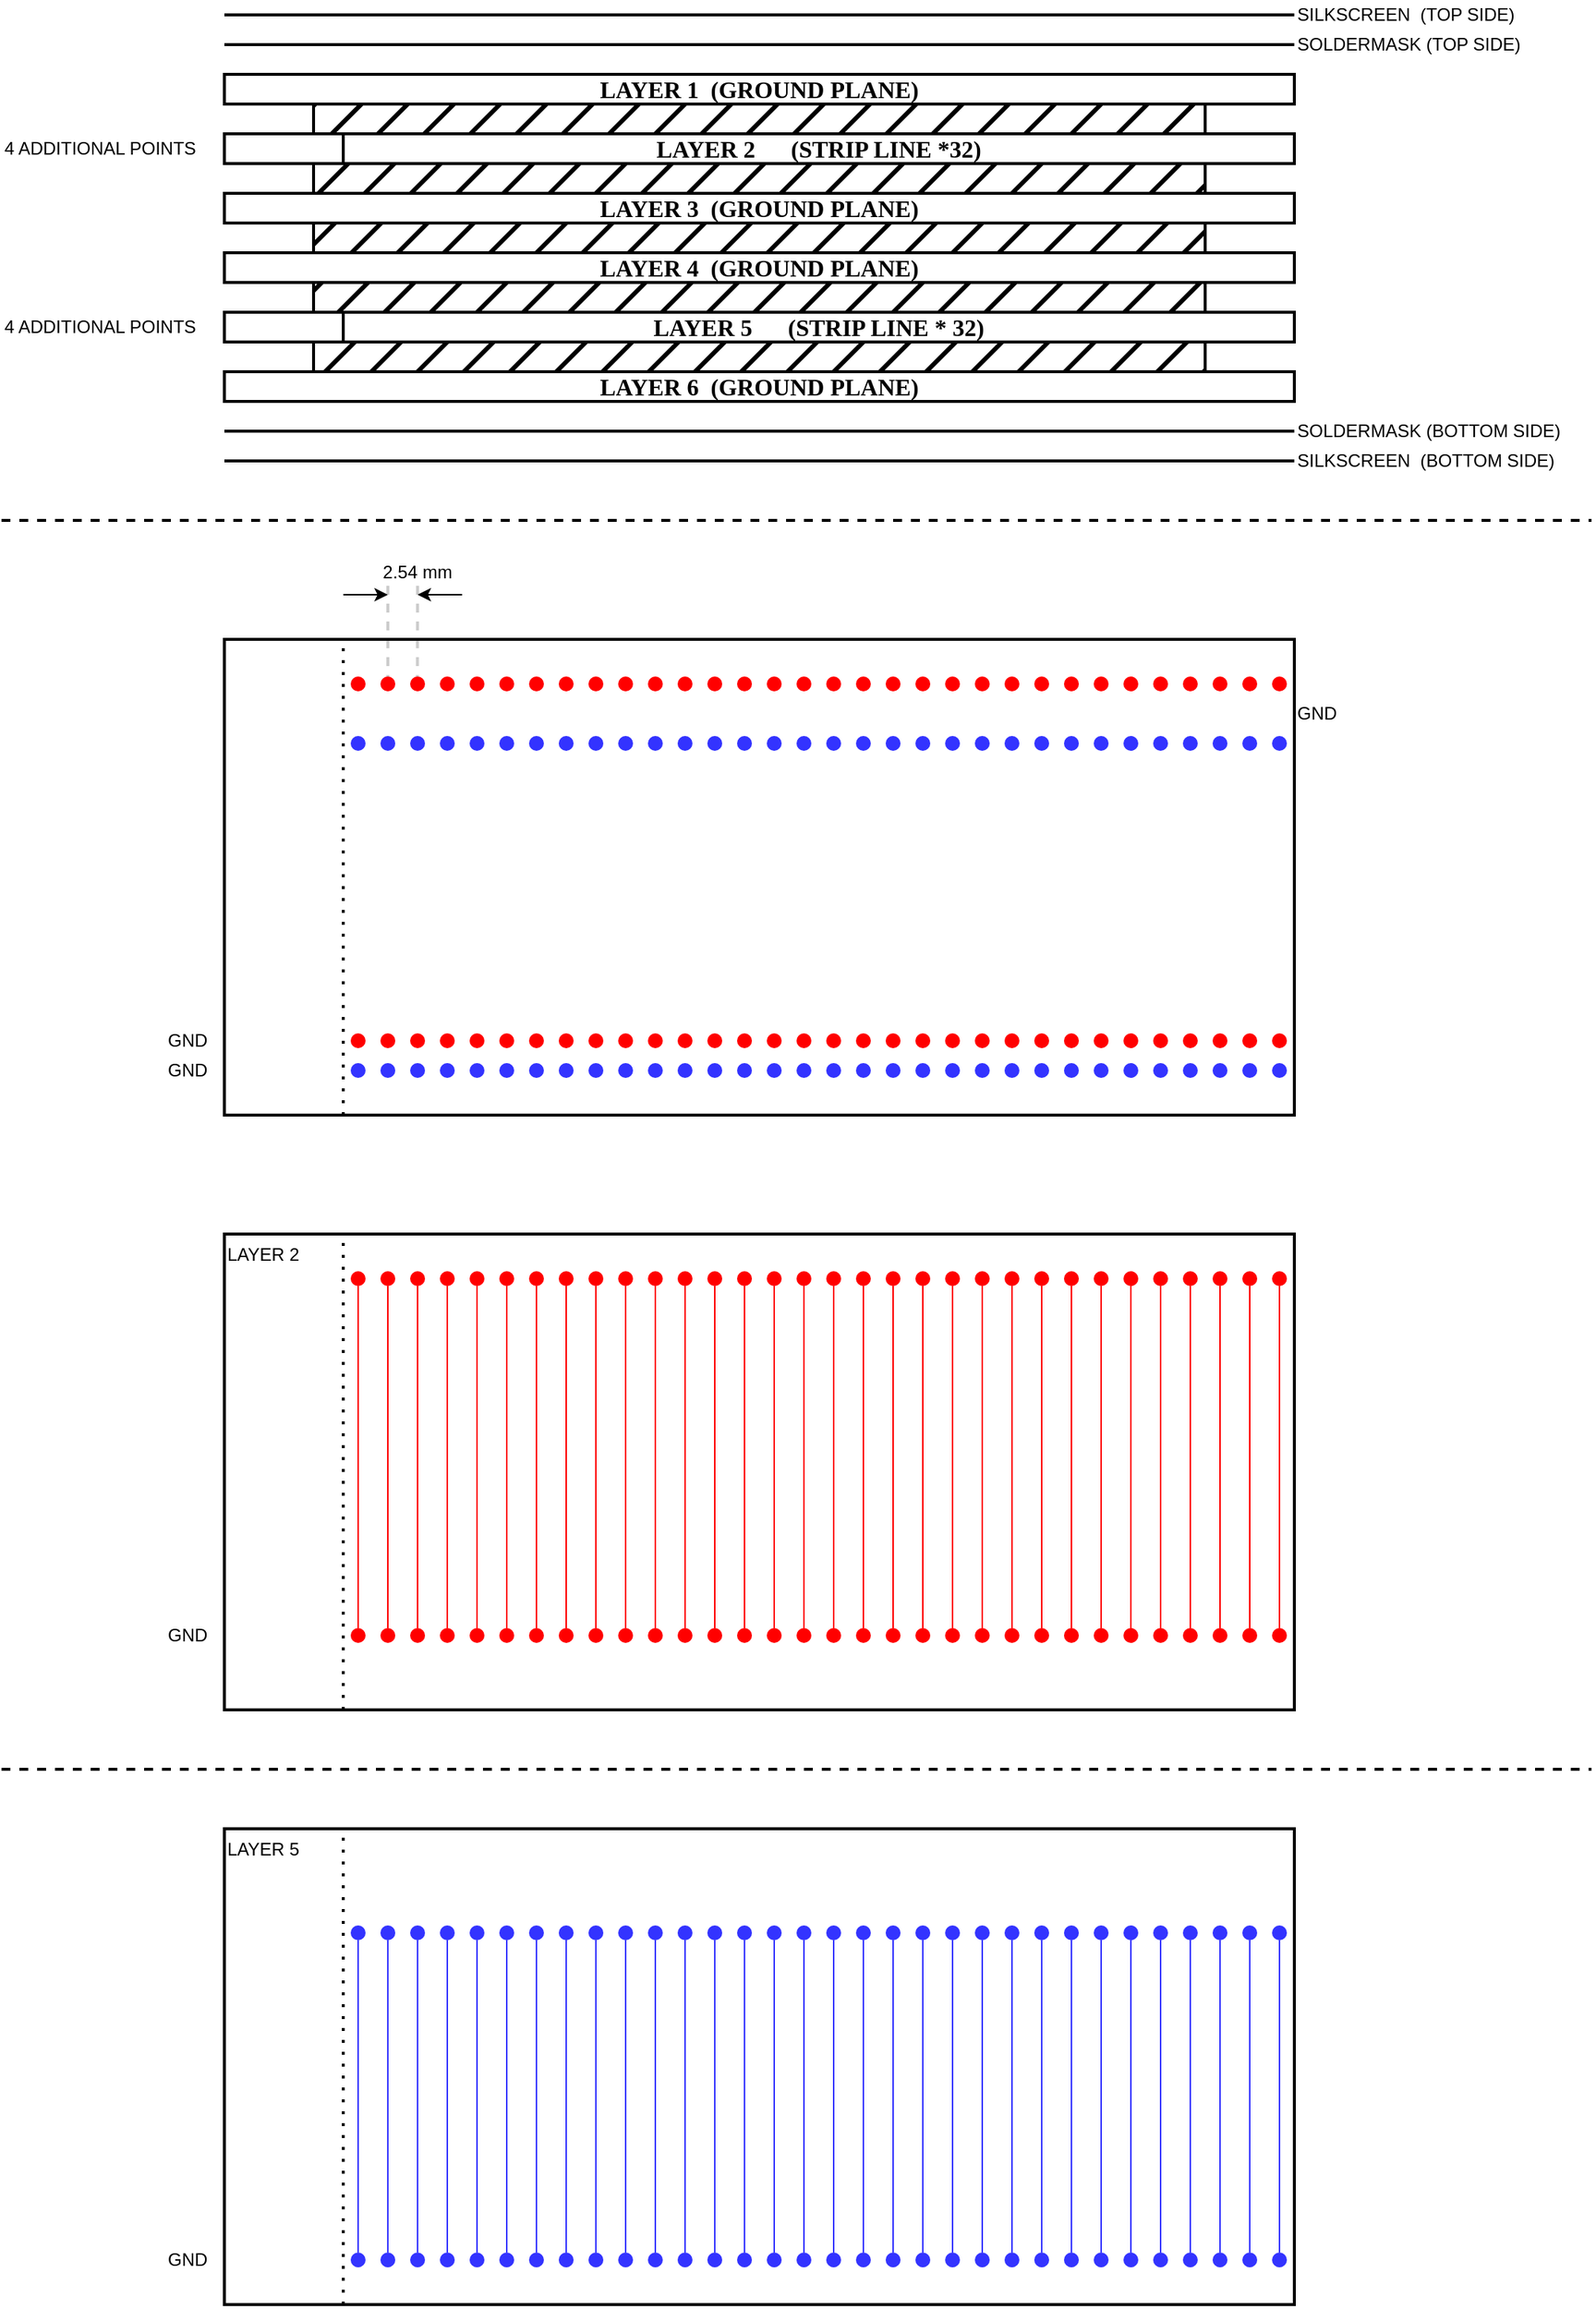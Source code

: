 <mxfile version="21.5.2" type="github" pages="10">
  <diagram id="xJ5nFIVMFkmUx87pPjL3" name="Page-2">
    <mxGraphModel dx="2074" dy="1116" grid="1" gridSize="10" guides="1" tooltips="1" connect="1" arrows="1" fold="1" page="1" pageScale="1" pageWidth="1100" pageHeight="850" math="0" shadow="0">
      <root>
        <mxCell id="0" />
        <mxCell id="1" parent="0" />
        <mxCell id="zCtxXPVbPpzfSCyf-gbA-547" value="" style="endArrow=none;html=1;strokeWidth=2;rounded=0;fontFamily=Helvetica;fontSize=12;fontColor=default;strokeColor=#CCCCCC;exitX=0.5;exitY=0.5;exitDx=0;exitDy=0;exitPerimeter=0;dashed=1;" parent="1" edge="1">
          <mxGeometry width="50" height="50" relative="1" as="geometry">
            <mxPoint x="270.0" y="550" as="sourcePoint" />
            <mxPoint x="270" y="480" as="targetPoint" />
          </mxGeometry>
        </mxCell>
        <mxCell id="zCtxXPVbPpzfSCyf-gbA-548" value="" style="endArrow=none;html=1;strokeWidth=2;rounded=0;fontFamily=Helvetica;fontSize=12;fontColor=default;strokeColor=#CCCCCC;exitX=0.5;exitY=0.5;exitDx=0;exitDy=0;exitPerimeter=0;dashed=1;" parent="1" edge="1">
          <mxGeometry width="50" height="50" relative="1" as="geometry">
            <mxPoint x="289.85" y="550" as="sourcePoint" />
            <mxPoint x="290" y="480" as="targetPoint" />
          </mxGeometry>
        </mxCell>
        <mxCell id="zCtxXPVbPpzfSCyf-gbA-1" value="" style="endArrow=none;html=1;rounded=0;strokeWidth=2;fontFamily=Times New Roman;fontStyle=1;fontSize=16;" parent="1" edge="1">
          <mxGeometry width="50" height="50" relative="1" as="geometry">
            <mxPoint x="160" y="100" as="sourcePoint" />
            <mxPoint x="880" y="100" as="targetPoint" />
          </mxGeometry>
        </mxCell>
        <mxCell id="zCtxXPVbPpzfSCyf-gbA-2" value="" style="endArrow=none;html=1;rounded=0;strokeWidth=2;fontFamily=Times New Roman;fontStyle=1;fontSize=16;" parent="1" edge="1">
          <mxGeometry width="50" height="50" relative="1" as="geometry">
            <mxPoint x="160" y="120" as="sourcePoint" />
            <mxPoint x="880" y="120" as="targetPoint" />
          </mxGeometry>
        </mxCell>
        <mxCell id="zCtxXPVbPpzfSCyf-gbA-3" value="LAYER 1&lt;span style=&quot;white-space: pre; font-size: 16px;&quot;&gt; &lt;/span&gt;&lt;span style=&quot;white-space: pre; font-size: 16px;&quot;&gt; &lt;/span&gt;(GROUND PLANE)" style="rounded=0;whiteSpace=wrap;html=1;strokeWidth=2;align=center;fontFamily=Times New Roman;fontStyle=1;fontSize=16;" parent="1" vertex="1">
          <mxGeometry x="160" y="140" width="720" height="20" as="geometry" />
        </mxCell>
        <mxCell id="zCtxXPVbPpzfSCyf-gbA-4" value="" style="rounded=0;whiteSpace=wrap;html=1;glass=0;shadow=0;fillStyle=hatch;strokeWidth=2;labelBackgroundColor=none;backgroundOutline=0;allowArrows=1;fillColor=#000000;fontFamily=Times New Roman;fontStyle=1;fontSize=16;" parent="1" vertex="1">
          <mxGeometry x="220" y="160" width="600" height="20" as="geometry" />
        </mxCell>
        <mxCell id="zCtxXPVbPpzfSCyf-gbA-5" value="&lt;div style=&quot;&quot;&gt;&lt;span style=&quot;background-color: initial;&quot;&gt;LAYER 2&lt;/span&gt;&lt;span style=&quot;background-color: initial; white-space: pre;&quot;&gt; &lt;/span&gt;&lt;span style=&quot;background-color: initial; white-space: pre;&quot;&gt; &lt;/span&gt;&lt;span style=&quot;background-color: initial; white-space: pre;&quot;&gt;&amp;nbsp;   &lt;/span&gt;&lt;span style=&quot;background-color: initial;&quot;&gt;(STRIP LINE *32)&lt;/span&gt;&lt;/div&gt;" style="rounded=0;whiteSpace=wrap;html=1;strokeWidth=2;align=center;fontFamily=Times New Roman;fontStyle=1;fontSize=16;fillColor=none;" parent="1" vertex="1">
          <mxGeometry x="240" y="180" width="640" height="20" as="geometry" />
        </mxCell>
        <mxCell id="zCtxXPVbPpzfSCyf-gbA-6" value="LAYER 3&lt;span style=&quot;white-space: pre; font-size: 16px;&quot;&gt; &lt;/span&gt;&lt;span style=&quot;white-space: pre; font-size: 16px;&quot;&gt; &lt;/span&gt;(GROUND PLANE)" style="rounded=0;whiteSpace=wrap;html=1;strokeWidth=2;align=center;fontFamily=Times New Roman;fontStyle=1;fontSize=16;" parent="1" vertex="1">
          <mxGeometry x="160" y="220" width="720" height="20" as="geometry" />
        </mxCell>
        <mxCell id="zCtxXPVbPpzfSCyf-gbA-8" value="LAYER 5&lt;span style=&quot;white-space: pre; font-size: 16px;&quot;&gt; &lt;/span&gt;&lt;span style=&quot;white-space: pre; font-size: 16px;&quot;&gt; &lt;/span&gt;&amp;nbsp; &amp;nbsp; (STRIP LINE * 32)" style="rounded=0;whiteSpace=wrap;html=1;strokeWidth=2;align=center;fontFamily=Times New Roman;fontStyle=1;fontSize=16;fillColor=none;" parent="1" vertex="1">
          <mxGeometry x="240" y="300" width="640" height="20" as="geometry" />
        </mxCell>
        <mxCell id="zCtxXPVbPpzfSCyf-gbA-9" value="LAYER 6&lt;span style=&quot;white-space: pre; font-size: 16px;&quot;&gt; &lt;/span&gt;&lt;span style=&quot;white-space: pre; font-size: 16px;&quot;&gt; &lt;/span&gt;(GROUND PLANE)" style="rounded=0;whiteSpace=wrap;html=1;strokeWidth=2;align=center;fontFamily=Times New Roman;fontStyle=1;fontSize=16;" parent="1" vertex="1">
          <mxGeometry x="160" y="340" width="720" height="20" as="geometry" />
        </mxCell>
        <mxCell id="zCtxXPVbPpzfSCyf-gbA-10" value="" style="endArrow=none;html=1;rounded=0;strokeWidth=2;fontFamily=Times New Roman;fontStyle=1;fontSize=16;" parent="1" edge="1">
          <mxGeometry width="50" height="50" relative="1" as="geometry">
            <mxPoint x="160" y="380" as="sourcePoint" />
            <mxPoint x="880" y="380" as="targetPoint" />
          </mxGeometry>
        </mxCell>
        <mxCell id="zCtxXPVbPpzfSCyf-gbA-11" value="" style="endArrow=none;html=1;rounded=0;strokeWidth=2;fontFamily=Times New Roman;fontStyle=1;fontSize=16;" parent="1" edge="1">
          <mxGeometry width="50" height="50" relative="1" as="geometry">
            <mxPoint x="160" y="400" as="sourcePoint" />
            <mxPoint x="880" y="400" as="targetPoint" />
          </mxGeometry>
        </mxCell>
        <mxCell id="zCtxXPVbPpzfSCyf-gbA-12" value="" style="rounded=0;whiteSpace=wrap;html=1;glass=0;shadow=0;fillStyle=hatch;strokeWidth=2;fillColor=#000000;fontFamily=Times New Roman;fontStyle=1;fontSize=16;" parent="1" vertex="1">
          <mxGeometry x="220" y="200" width="600" height="20" as="geometry" />
        </mxCell>
        <mxCell id="zCtxXPVbPpzfSCyf-gbA-13" value="" style="rounded=0;whiteSpace=wrap;html=1;glass=0;shadow=0;fillStyle=hatch;strokeWidth=2;fillColor=#000000;fontFamily=Times New Roman;fontStyle=1;fontSize=16;" parent="1" vertex="1">
          <mxGeometry x="220" y="240" width="600" height="20" as="geometry" />
        </mxCell>
        <mxCell id="zCtxXPVbPpzfSCyf-gbA-14" value="" style="rounded=0;whiteSpace=wrap;html=1;glass=0;shadow=0;fillStyle=hatch;strokeWidth=2;fillColor=#000000;fontFamily=Times New Roman;fontStyle=1;fontSize=16;" parent="1" vertex="1">
          <mxGeometry x="220" y="320" width="600" height="20" as="geometry" />
        </mxCell>
        <mxCell id="zCtxXPVbPpzfSCyf-gbA-15" value="" style="rounded=0;whiteSpace=wrap;html=1;glass=0;shadow=0;fillStyle=hatch;strokeWidth=2;fillColor=#000000;fontFamily=Times New Roman;fontStyle=1;fontSize=16;" parent="1" vertex="1">
          <mxGeometry x="220" y="280" width="600" height="20" as="geometry" />
        </mxCell>
        <mxCell id="zCtxXPVbPpzfSCyf-gbA-16" value="" style="shape=image;html=1;verticalAlign=top;verticalLabelPosition=bottom;labelBackgroundColor=#ffffff;imageAspect=0;aspect=fixed;image=https://cdn1.iconfinder.com/data/icons/bootstrap-vol-2/16/dot-128.png;rounded=0;shadow=0;glass=0;sketch=1;jiggle=2;fillStyle=solid;curveFitting=1;strokeColor=default;strokeWidth=2;fontFamily=Helvetica;fontSize=12;fontColor=default;fillColor=default;" parent="1" vertex="1">
          <mxGeometry x="240" y="180" width="20" height="20" as="geometry" />
        </mxCell>
        <mxCell id="zCtxXPVbPpzfSCyf-gbA-17" value="" style="shape=image;html=1;verticalAlign=top;verticalLabelPosition=bottom;labelBackgroundColor=#ffffff;imageAspect=0;aspect=fixed;image=https://cdn1.iconfinder.com/data/icons/bootstrap-vol-2/16/dot-128.png;rounded=0;shadow=0;glass=0;sketch=1;jiggle=2;fillStyle=solid;curveFitting=1;strokeColor=default;strokeWidth=2;fontFamily=Helvetica;fontSize=12;fontColor=default;fillColor=default;" parent="1" vertex="1">
          <mxGeometry x="260" y="180" width="20" height="20" as="geometry" />
        </mxCell>
        <mxCell id="zCtxXPVbPpzfSCyf-gbA-18" value="" style="shape=image;html=1;verticalAlign=top;verticalLabelPosition=bottom;labelBackgroundColor=#ffffff;imageAspect=0;aspect=fixed;image=https://cdn1.iconfinder.com/data/icons/bootstrap-vol-2/16/dot-128.png;rounded=0;shadow=0;glass=0;sketch=1;jiggle=2;fillStyle=solid;curveFitting=1;strokeColor=default;strokeWidth=2;fontFamily=Helvetica;fontSize=12;fontColor=default;fillColor=default;" parent="1" vertex="1">
          <mxGeometry x="280" y="180" width="20" height="20" as="geometry" />
        </mxCell>
        <mxCell id="zCtxXPVbPpzfSCyf-gbA-19" value="" style="shape=image;html=1;verticalAlign=top;verticalLabelPosition=bottom;labelBackgroundColor=#ffffff;imageAspect=0;aspect=fixed;image=https://cdn1.iconfinder.com/data/icons/bootstrap-vol-2/16/dot-128.png;rounded=0;shadow=0;glass=0;sketch=1;jiggle=2;fillStyle=solid;curveFitting=1;strokeColor=default;strokeWidth=2;fontFamily=Helvetica;fontSize=12;fontColor=default;fillColor=default;" parent="1" vertex="1">
          <mxGeometry x="300" y="180" width="20" height="20" as="geometry" />
        </mxCell>
        <mxCell id="zCtxXPVbPpzfSCyf-gbA-20" value="" style="shape=image;html=1;verticalAlign=top;verticalLabelPosition=bottom;labelBackgroundColor=#ffffff;imageAspect=0;aspect=fixed;image=https://cdn1.iconfinder.com/data/icons/bootstrap-vol-2/16/dot-128.png;rounded=0;shadow=0;glass=0;sketch=1;jiggle=2;fillStyle=solid;curveFitting=1;strokeColor=default;strokeWidth=2;fontFamily=Helvetica;fontSize=12;fontColor=default;fillColor=default;" parent="1" vertex="1">
          <mxGeometry x="320" y="180" width="20" height="20" as="geometry" />
        </mxCell>
        <mxCell id="zCtxXPVbPpzfSCyf-gbA-21" value="" style="shape=image;html=1;verticalAlign=top;verticalLabelPosition=bottom;labelBackgroundColor=#ffffff;imageAspect=0;aspect=fixed;image=https://cdn1.iconfinder.com/data/icons/bootstrap-vol-2/16/dot-128.png;rounded=0;shadow=0;glass=0;sketch=1;jiggle=2;fillStyle=solid;curveFitting=1;strokeColor=default;strokeWidth=2;fontFamily=Helvetica;fontSize=12;fontColor=default;fillColor=default;" parent="1" vertex="1">
          <mxGeometry x="340" y="180" width="20" height="20" as="geometry" />
        </mxCell>
        <mxCell id="zCtxXPVbPpzfSCyf-gbA-22" value="" style="shape=image;html=1;verticalAlign=top;verticalLabelPosition=bottom;labelBackgroundColor=#ffffff;imageAspect=0;aspect=fixed;image=https://cdn1.iconfinder.com/data/icons/bootstrap-vol-2/16/dot-128.png;rounded=0;shadow=0;glass=0;sketch=1;jiggle=2;fillStyle=solid;curveFitting=1;strokeColor=default;strokeWidth=2;fontFamily=Helvetica;fontSize=12;fontColor=default;fillColor=default;" parent="1" vertex="1">
          <mxGeometry x="360" y="180" width="20" height="20" as="geometry" />
        </mxCell>
        <mxCell id="zCtxXPVbPpzfSCyf-gbA-23" value="" style="shape=image;html=1;verticalAlign=top;verticalLabelPosition=bottom;labelBackgroundColor=#ffffff;imageAspect=0;aspect=fixed;image=https://cdn1.iconfinder.com/data/icons/bootstrap-vol-2/16/dot-128.png;rounded=0;shadow=0;glass=0;sketch=1;jiggle=2;fillStyle=solid;curveFitting=1;strokeColor=default;strokeWidth=2;fontFamily=Helvetica;fontSize=12;fontColor=default;fillColor=default;" parent="1" vertex="1">
          <mxGeometry x="380" y="180" width="20" height="20" as="geometry" />
        </mxCell>
        <mxCell id="zCtxXPVbPpzfSCyf-gbA-24" value="" style="shape=image;html=1;verticalAlign=top;verticalLabelPosition=bottom;labelBackgroundColor=#ffffff;imageAspect=0;aspect=fixed;image=https://cdn1.iconfinder.com/data/icons/bootstrap-vol-2/16/dot-128.png;rounded=0;shadow=0;glass=0;sketch=1;jiggle=2;fillStyle=solid;curveFitting=1;strokeColor=default;strokeWidth=2;fontFamily=Helvetica;fontSize=12;fontColor=default;fillColor=default;" parent="1" vertex="1">
          <mxGeometry x="720" y="180" width="20" height="20" as="geometry" />
        </mxCell>
        <mxCell id="zCtxXPVbPpzfSCyf-gbA-25" value="" style="shape=image;html=1;verticalAlign=top;verticalLabelPosition=bottom;labelBackgroundColor=#ffffff;imageAspect=0;aspect=fixed;image=https://cdn1.iconfinder.com/data/icons/bootstrap-vol-2/16/dot-128.png;rounded=0;shadow=0;glass=0;sketch=1;jiggle=2;fillStyle=solid;curveFitting=1;strokeColor=default;strokeWidth=2;fontFamily=Helvetica;fontSize=12;fontColor=default;fillColor=default;" parent="1" vertex="1">
          <mxGeometry x="740" y="180" width="20" height="20" as="geometry" />
        </mxCell>
        <mxCell id="zCtxXPVbPpzfSCyf-gbA-26" value="" style="shape=image;html=1;verticalAlign=top;verticalLabelPosition=bottom;labelBackgroundColor=#ffffff;imageAspect=0;aspect=fixed;image=https://cdn1.iconfinder.com/data/icons/bootstrap-vol-2/16/dot-128.png;rounded=0;shadow=0;glass=0;sketch=1;jiggle=2;fillStyle=solid;curveFitting=1;strokeColor=default;strokeWidth=2;fontFamily=Helvetica;fontSize=12;fontColor=default;fillColor=default;" parent="1" vertex="1">
          <mxGeometry x="760" y="180" width="20" height="20" as="geometry" />
        </mxCell>
        <mxCell id="zCtxXPVbPpzfSCyf-gbA-27" value="" style="shape=image;html=1;verticalAlign=top;verticalLabelPosition=bottom;labelBackgroundColor=#ffffff;imageAspect=0;aspect=fixed;image=https://cdn1.iconfinder.com/data/icons/bootstrap-vol-2/16/dot-128.png;rounded=0;shadow=0;glass=0;sketch=1;jiggle=2;fillStyle=solid;curveFitting=1;strokeColor=default;strokeWidth=2;fontFamily=Helvetica;fontSize=12;fontColor=default;fillColor=default;" parent="1" vertex="1">
          <mxGeometry x="780" y="180" width="20" height="20" as="geometry" />
        </mxCell>
        <mxCell id="zCtxXPVbPpzfSCyf-gbA-28" value="" style="shape=image;html=1;verticalAlign=top;verticalLabelPosition=bottom;labelBackgroundColor=#ffffff;imageAspect=0;aspect=fixed;image=https://cdn1.iconfinder.com/data/icons/bootstrap-vol-2/16/dot-128.png;rounded=0;shadow=0;glass=0;sketch=1;jiggle=2;fillStyle=solid;curveFitting=1;strokeColor=default;strokeWidth=2;fontFamily=Helvetica;fontSize=12;fontColor=default;fillColor=default;" parent="1" vertex="1">
          <mxGeometry x="800" y="180" width="20" height="20" as="geometry" />
        </mxCell>
        <mxCell id="zCtxXPVbPpzfSCyf-gbA-29" value="" style="shape=image;html=1;verticalAlign=top;verticalLabelPosition=bottom;labelBackgroundColor=#ffffff;imageAspect=0;aspect=fixed;image=https://cdn1.iconfinder.com/data/icons/bootstrap-vol-2/16/dot-128.png;rounded=0;shadow=0;glass=0;sketch=1;jiggle=2;fillStyle=solid;curveFitting=1;strokeColor=default;strokeWidth=2;fontFamily=Helvetica;fontSize=12;fontColor=default;fillColor=default;" parent="1" vertex="1">
          <mxGeometry x="820" y="180" width="20" height="20" as="geometry" />
        </mxCell>
        <mxCell id="zCtxXPVbPpzfSCyf-gbA-30" value="" style="shape=image;html=1;verticalAlign=top;verticalLabelPosition=bottom;labelBackgroundColor=#ffffff;imageAspect=0;aspect=fixed;image=https://cdn1.iconfinder.com/data/icons/bootstrap-vol-2/16/dot-128.png;rounded=0;shadow=0;glass=0;sketch=1;jiggle=2;fillStyle=solid;curveFitting=1;strokeColor=default;strokeWidth=2;fontFamily=Helvetica;fontSize=12;fontColor=default;fillColor=default;" parent="1" vertex="1">
          <mxGeometry x="840" y="180" width="20" height="20" as="geometry" />
        </mxCell>
        <mxCell id="zCtxXPVbPpzfSCyf-gbA-31" value="" style="shape=image;html=1;verticalAlign=top;verticalLabelPosition=bottom;labelBackgroundColor=#ffffff;imageAspect=0;aspect=fixed;image=https://cdn1.iconfinder.com/data/icons/bootstrap-vol-2/16/dot-128.png;rounded=0;shadow=0;glass=0;sketch=1;jiggle=2;fillStyle=solid;curveFitting=1;strokeColor=default;strokeWidth=2;fontFamily=Helvetica;fontSize=12;fontColor=default;fillColor=default;" parent="1" vertex="1">
          <mxGeometry x="860" y="180" width="20" height="20" as="geometry" />
        </mxCell>
        <mxCell id="zCtxXPVbPpzfSCyf-gbA-32" value="" style="shape=image;html=1;verticalAlign=top;verticalLabelPosition=bottom;labelBackgroundColor=#ffffff;imageAspect=0;aspect=fixed;image=https://cdn1.iconfinder.com/data/icons/bootstrap-vol-2/16/dot-128.png;rounded=0;shadow=0;glass=0;sketch=1;jiggle=2;fillStyle=solid;curveFitting=1;strokeColor=default;strokeWidth=2;fontFamily=Helvetica;fontSize=12;fontColor=default;fillColor=default;" parent="1" vertex="1">
          <mxGeometry x="240" y="300" width="20" height="20" as="geometry" />
        </mxCell>
        <mxCell id="zCtxXPVbPpzfSCyf-gbA-33" value="" style="shape=image;html=1;verticalAlign=top;verticalLabelPosition=bottom;labelBackgroundColor=#ffffff;imageAspect=0;aspect=fixed;image=https://cdn1.iconfinder.com/data/icons/bootstrap-vol-2/16/dot-128.png;rounded=0;shadow=0;glass=0;sketch=1;jiggle=2;fillStyle=solid;curveFitting=1;strokeColor=default;strokeWidth=2;fontFamily=Helvetica;fontSize=12;fontColor=default;fillColor=default;" parent="1" vertex="1">
          <mxGeometry x="260" y="300" width="20" height="20" as="geometry" />
        </mxCell>
        <mxCell id="zCtxXPVbPpzfSCyf-gbA-34" value="" style="shape=image;html=1;verticalAlign=top;verticalLabelPosition=bottom;labelBackgroundColor=#ffffff;imageAspect=0;aspect=fixed;image=https://cdn1.iconfinder.com/data/icons/bootstrap-vol-2/16/dot-128.png;rounded=0;shadow=0;glass=0;sketch=1;jiggle=2;fillStyle=solid;curveFitting=1;strokeColor=default;strokeWidth=2;fontFamily=Helvetica;fontSize=12;fontColor=default;fillColor=default;" parent="1" vertex="1">
          <mxGeometry x="280" y="300" width="20" height="20" as="geometry" />
        </mxCell>
        <mxCell id="zCtxXPVbPpzfSCyf-gbA-35" value="" style="shape=image;html=1;verticalAlign=top;verticalLabelPosition=bottom;labelBackgroundColor=#ffffff;imageAspect=0;aspect=fixed;image=https://cdn1.iconfinder.com/data/icons/bootstrap-vol-2/16/dot-128.png;rounded=0;shadow=0;glass=0;sketch=1;jiggle=2;fillStyle=solid;curveFitting=1;strokeColor=default;strokeWidth=2;fontFamily=Helvetica;fontSize=12;fontColor=default;fillColor=default;" parent="1" vertex="1">
          <mxGeometry x="300" y="300" width="20" height="20" as="geometry" />
        </mxCell>
        <mxCell id="zCtxXPVbPpzfSCyf-gbA-36" value="" style="shape=image;html=1;verticalAlign=top;verticalLabelPosition=bottom;labelBackgroundColor=#ffffff;imageAspect=0;aspect=fixed;image=https://cdn1.iconfinder.com/data/icons/bootstrap-vol-2/16/dot-128.png;rounded=0;shadow=0;glass=0;sketch=1;jiggle=2;fillStyle=solid;curveFitting=1;strokeColor=default;strokeWidth=2;fontFamily=Helvetica;fontSize=12;fontColor=default;fillColor=default;" parent="1" vertex="1">
          <mxGeometry x="320" y="300" width="20" height="20" as="geometry" />
        </mxCell>
        <mxCell id="zCtxXPVbPpzfSCyf-gbA-37" value="" style="shape=image;html=1;verticalAlign=top;verticalLabelPosition=bottom;labelBackgroundColor=#ffffff;imageAspect=0;aspect=fixed;image=https://cdn1.iconfinder.com/data/icons/bootstrap-vol-2/16/dot-128.png;rounded=0;shadow=0;glass=0;sketch=1;jiggle=2;fillStyle=solid;curveFitting=1;strokeColor=default;strokeWidth=2;fontFamily=Helvetica;fontSize=12;fontColor=default;fillColor=default;" parent="1" vertex="1">
          <mxGeometry x="340" y="300" width="20" height="20" as="geometry" />
        </mxCell>
        <mxCell id="zCtxXPVbPpzfSCyf-gbA-38" value="" style="shape=image;html=1;verticalAlign=top;verticalLabelPosition=bottom;labelBackgroundColor=#ffffff;imageAspect=0;aspect=fixed;image=https://cdn1.iconfinder.com/data/icons/bootstrap-vol-2/16/dot-128.png;rounded=0;shadow=0;glass=0;sketch=1;jiggle=2;fillStyle=solid;curveFitting=1;strokeColor=default;strokeWidth=2;fontFamily=Helvetica;fontSize=12;fontColor=default;fillColor=default;" parent="1" vertex="1">
          <mxGeometry x="360" y="300" width="20" height="20" as="geometry" />
        </mxCell>
        <mxCell id="zCtxXPVbPpzfSCyf-gbA-39" value="" style="shape=image;html=1;verticalAlign=top;verticalLabelPosition=bottom;labelBackgroundColor=#ffffff;imageAspect=0;aspect=fixed;image=https://cdn1.iconfinder.com/data/icons/bootstrap-vol-2/16/dot-128.png;rounded=0;shadow=0;glass=0;sketch=1;jiggle=2;fillStyle=solid;curveFitting=1;strokeColor=default;strokeWidth=2;fontFamily=Helvetica;fontSize=12;fontColor=default;fillColor=default;" parent="1" vertex="1">
          <mxGeometry x="380" y="300" width="20" height="20" as="geometry" />
        </mxCell>
        <mxCell id="zCtxXPVbPpzfSCyf-gbA-40" value="" style="shape=image;html=1;verticalAlign=top;verticalLabelPosition=bottom;labelBackgroundColor=#ffffff;imageAspect=0;aspect=fixed;image=https://cdn1.iconfinder.com/data/icons/bootstrap-vol-2/16/dot-128.png;rounded=0;shadow=0;glass=0;sketch=1;jiggle=2;fillStyle=solid;curveFitting=1;strokeColor=default;strokeWidth=2;fontFamily=Helvetica;fontSize=12;fontColor=default;fillColor=default;" parent="1" vertex="1">
          <mxGeometry x="720" y="300" width="20" height="20" as="geometry" />
        </mxCell>
        <mxCell id="zCtxXPVbPpzfSCyf-gbA-41" value="" style="shape=image;html=1;verticalAlign=top;verticalLabelPosition=bottom;labelBackgroundColor=#ffffff;imageAspect=0;aspect=fixed;image=https://cdn1.iconfinder.com/data/icons/bootstrap-vol-2/16/dot-128.png;rounded=0;shadow=0;glass=0;sketch=1;jiggle=2;fillStyle=solid;curveFitting=1;strokeColor=default;strokeWidth=2;fontFamily=Helvetica;fontSize=12;fontColor=default;fillColor=default;" parent="1" vertex="1">
          <mxGeometry x="740" y="300" width="20" height="20" as="geometry" />
        </mxCell>
        <mxCell id="zCtxXPVbPpzfSCyf-gbA-42" value="" style="shape=image;html=1;verticalAlign=top;verticalLabelPosition=bottom;labelBackgroundColor=#ffffff;imageAspect=0;aspect=fixed;image=https://cdn1.iconfinder.com/data/icons/bootstrap-vol-2/16/dot-128.png;rounded=0;shadow=0;glass=0;sketch=1;jiggle=2;fillStyle=solid;curveFitting=1;strokeColor=default;strokeWidth=2;fontFamily=Helvetica;fontSize=12;fontColor=default;fillColor=default;" parent="1" vertex="1">
          <mxGeometry x="760" y="300" width="20" height="20" as="geometry" />
        </mxCell>
        <mxCell id="zCtxXPVbPpzfSCyf-gbA-43" value="" style="shape=image;html=1;verticalAlign=top;verticalLabelPosition=bottom;labelBackgroundColor=#ffffff;imageAspect=0;aspect=fixed;image=https://cdn1.iconfinder.com/data/icons/bootstrap-vol-2/16/dot-128.png;rounded=0;shadow=0;glass=0;sketch=1;jiggle=2;fillStyle=solid;curveFitting=1;strokeColor=default;strokeWidth=2;fontFamily=Helvetica;fontSize=12;fontColor=default;fillColor=default;" parent="1" vertex="1">
          <mxGeometry x="780" y="300" width="20" height="20" as="geometry" />
        </mxCell>
        <mxCell id="zCtxXPVbPpzfSCyf-gbA-44" value="" style="shape=image;html=1;verticalAlign=top;verticalLabelPosition=bottom;labelBackgroundColor=#ffffff;imageAspect=0;aspect=fixed;image=https://cdn1.iconfinder.com/data/icons/bootstrap-vol-2/16/dot-128.png;rounded=0;shadow=0;glass=0;sketch=1;jiggle=2;fillStyle=solid;curveFitting=1;strokeColor=default;strokeWidth=2;fontFamily=Helvetica;fontSize=12;fontColor=default;fillColor=default;" parent="1" vertex="1">
          <mxGeometry x="800" y="300" width="20" height="20" as="geometry" />
        </mxCell>
        <mxCell id="zCtxXPVbPpzfSCyf-gbA-45" value="" style="shape=image;html=1;verticalAlign=top;verticalLabelPosition=bottom;labelBackgroundColor=#ffffff;imageAspect=0;aspect=fixed;image=https://cdn1.iconfinder.com/data/icons/bootstrap-vol-2/16/dot-128.png;rounded=0;shadow=0;glass=0;sketch=1;jiggle=2;fillStyle=solid;curveFitting=1;strokeColor=default;strokeWidth=2;fontFamily=Helvetica;fontSize=12;fontColor=default;fillColor=default;" parent="1" vertex="1">
          <mxGeometry x="820" y="300" width="20" height="20" as="geometry" />
        </mxCell>
        <mxCell id="zCtxXPVbPpzfSCyf-gbA-46" value="" style="shape=image;html=1;verticalAlign=top;verticalLabelPosition=bottom;labelBackgroundColor=#ffffff;imageAspect=0;aspect=fixed;image=https://cdn1.iconfinder.com/data/icons/bootstrap-vol-2/16/dot-128.png;rounded=0;shadow=0;glass=0;sketch=1;jiggle=2;fillStyle=solid;curveFitting=1;strokeColor=default;strokeWidth=2;fontFamily=Helvetica;fontSize=12;fontColor=default;fillColor=default;" parent="1" vertex="1">
          <mxGeometry x="840" y="300" width="20" height="20" as="geometry" />
        </mxCell>
        <mxCell id="zCtxXPVbPpzfSCyf-gbA-47" value="" style="shape=image;html=1;verticalAlign=top;verticalLabelPosition=bottom;labelBackgroundColor=#ffffff;imageAspect=0;aspect=fixed;image=https://cdn1.iconfinder.com/data/icons/bootstrap-vol-2/16/dot-128.png;rounded=0;shadow=0;glass=0;sketch=1;jiggle=2;fillStyle=solid;curveFitting=1;strokeColor=default;strokeWidth=2;fontFamily=Helvetica;fontSize=12;fontColor=default;fillColor=default;" parent="1" vertex="1">
          <mxGeometry x="860" y="300" width="20" height="20" as="geometry" />
        </mxCell>
        <mxCell id="zCtxXPVbPpzfSCyf-gbA-48" value="SILKSCREEN&lt;span style=&quot;white-space: pre;&quot;&gt; &lt;/span&gt;&lt;span style=&quot;white-space: pre;&quot;&gt; &lt;/span&gt;(TOP SIDE)" style="text;html=1;strokeColor=none;fillColor=none;align=left;verticalAlign=middle;whiteSpace=wrap;rounded=0;fontSize=12;fontFamily=Helvetica;fontColor=default;" parent="1" vertex="1">
          <mxGeometry x="880" y="90" width="200" height="20" as="geometry" />
        </mxCell>
        <mxCell id="zCtxXPVbPpzfSCyf-gbA-49" value="SOLDERMASK&lt;span style=&quot;white-space: pre;&quot;&gt; &lt;/span&gt;(TOP SIDE)" style="text;html=1;strokeColor=none;fillColor=none;align=left;verticalAlign=middle;whiteSpace=wrap;rounded=0;fontSize=12;fontFamily=Helvetica;fontColor=default;" parent="1" vertex="1">
          <mxGeometry x="880" y="110" width="200" height="20" as="geometry" />
        </mxCell>
        <mxCell id="zCtxXPVbPpzfSCyf-gbA-50" value="SILKSCREEN&lt;span style=&quot;white-space: pre;&quot;&gt; &lt;/span&gt;&lt;span style=&quot;white-space: pre;&quot;&gt; &lt;/span&gt;(BOTTOM SIDE)" style="text;html=1;strokeColor=none;fillColor=none;align=left;verticalAlign=middle;whiteSpace=wrap;rounded=0;fontSize=12;fontFamily=Helvetica;fontColor=default;" parent="1" vertex="1">
          <mxGeometry x="880" y="390" width="200" height="20" as="geometry" />
        </mxCell>
        <mxCell id="zCtxXPVbPpzfSCyf-gbA-51" value="SOLDERMASK&lt;span style=&quot;white-space: pre;&quot;&gt; &lt;/span&gt;(BOTTOM SIDE)" style="text;html=1;strokeColor=none;fillColor=none;align=left;verticalAlign=middle;whiteSpace=wrap;rounded=0;fontSize=12;fontFamily=Helvetica;fontColor=default;" parent="1" vertex="1">
          <mxGeometry x="880" y="370" width="200" height="20" as="geometry" />
        </mxCell>
        <mxCell id="zCtxXPVbPpzfSCyf-gbA-52" value="" style="rounded=0;whiteSpace=wrap;html=1;strokeWidth=2;align=left;fontFamily=Times New Roman;fontStyle=1;fontSize=16;" parent="1" vertex="1">
          <mxGeometry x="160" y="300" width="80" height="20" as="geometry" />
        </mxCell>
        <mxCell id="zCtxXPVbPpzfSCyf-gbA-53" value="" style="shape=image;html=1;verticalAlign=top;verticalLabelPosition=bottom;labelBackgroundColor=#ffffff;imageAspect=0;aspect=fixed;image=https://cdn1.iconfinder.com/data/icons/bootstrap-vol-2/16/dot-128.png;rounded=0;shadow=0;glass=0;sketch=1;jiggle=2;fillStyle=solid;curveFitting=1;strokeColor=default;strokeWidth=2;fontFamily=Helvetica;fontSize=12;fontColor=default;fillColor=default;" parent="1" vertex="1">
          <mxGeometry x="160" y="300" width="20" height="20" as="geometry" />
        </mxCell>
        <mxCell id="zCtxXPVbPpzfSCyf-gbA-54" value="" style="shape=image;html=1;verticalAlign=top;verticalLabelPosition=bottom;labelBackgroundColor=#ffffff;imageAspect=0;aspect=fixed;image=https://cdn1.iconfinder.com/data/icons/bootstrap-vol-2/16/dot-128.png;rounded=0;shadow=0;glass=0;sketch=1;jiggle=2;fillStyle=solid;curveFitting=1;strokeColor=default;strokeWidth=2;fontFamily=Helvetica;fontSize=12;fontColor=default;fillColor=default;" parent="1" vertex="1">
          <mxGeometry x="180" y="300" width="20" height="20" as="geometry" />
        </mxCell>
        <mxCell id="zCtxXPVbPpzfSCyf-gbA-55" value="" style="shape=image;html=1;verticalAlign=top;verticalLabelPosition=bottom;labelBackgroundColor=#ffffff;imageAspect=0;aspect=fixed;image=https://cdn1.iconfinder.com/data/icons/bootstrap-vol-2/16/dot-128.png;rounded=0;shadow=0;glass=0;sketch=1;jiggle=2;fillStyle=solid;curveFitting=1;strokeColor=default;strokeWidth=2;fontFamily=Helvetica;fontSize=12;fontColor=default;fillColor=default;" parent="1" vertex="1">
          <mxGeometry x="200" y="300" width="20" height="20" as="geometry" />
        </mxCell>
        <mxCell id="zCtxXPVbPpzfSCyf-gbA-56" value="" style="shape=image;html=1;verticalAlign=top;verticalLabelPosition=bottom;labelBackgroundColor=#ffffff;imageAspect=0;aspect=fixed;image=https://cdn1.iconfinder.com/data/icons/bootstrap-vol-2/16/dot-128.png;rounded=0;shadow=0;glass=0;sketch=1;jiggle=2;fillStyle=solid;curveFitting=1;strokeColor=default;strokeWidth=2;fontFamily=Helvetica;fontSize=12;fontColor=default;fillColor=default;" parent="1" vertex="1">
          <mxGeometry x="220" y="300" width="20" height="20" as="geometry" />
        </mxCell>
        <mxCell id="zCtxXPVbPpzfSCyf-gbA-57" value="" style="rounded=0;whiteSpace=wrap;html=1;strokeWidth=2;align=left;fontFamily=Times New Roman;fontStyle=1;fontSize=16;" parent="1" vertex="1">
          <mxGeometry x="160" y="180" width="80" height="20" as="geometry" />
        </mxCell>
        <mxCell id="zCtxXPVbPpzfSCyf-gbA-58" value="" style="shape=image;html=1;verticalAlign=top;verticalLabelPosition=bottom;labelBackgroundColor=#ffffff;imageAspect=0;aspect=fixed;image=https://cdn1.iconfinder.com/data/icons/bootstrap-vol-2/16/dot-128.png;rounded=0;shadow=0;glass=0;sketch=1;jiggle=2;fillStyle=solid;curveFitting=1;strokeColor=default;strokeWidth=2;fontFamily=Helvetica;fontSize=12;fontColor=default;fillColor=default;" parent="1" vertex="1">
          <mxGeometry x="160" y="180" width="20" height="20" as="geometry" />
        </mxCell>
        <mxCell id="zCtxXPVbPpzfSCyf-gbA-59" value="" style="shape=image;html=1;verticalAlign=top;verticalLabelPosition=bottom;labelBackgroundColor=#ffffff;imageAspect=0;aspect=fixed;image=https://cdn1.iconfinder.com/data/icons/bootstrap-vol-2/16/dot-128.png;rounded=0;shadow=0;glass=0;sketch=1;jiggle=2;fillStyle=solid;curveFitting=1;strokeColor=default;strokeWidth=2;fontFamily=Helvetica;fontSize=12;fontColor=default;fillColor=default;" parent="1" vertex="1">
          <mxGeometry x="180" y="180" width="20" height="20" as="geometry" />
        </mxCell>
        <mxCell id="zCtxXPVbPpzfSCyf-gbA-60" value="" style="shape=image;html=1;verticalAlign=top;verticalLabelPosition=bottom;labelBackgroundColor=#ffffff;imageAspect=0;aspect=fixed;image=https://cdn1.iconfinder.com/data/icons/bootstrap-vol-2/16/dot-128.png;rounded=0;shadow=0;glass=0;sketch=1;jiggle=2;fillStyle=solid;curveFitting=1;strokeColor=default;strokeWidth=2;fontFamily=Helvetica;fontSize=12;fontColor=default;fillColor=default;" parent="1" vertex="1">
          <mxGeometry x="200" y="180" width="20" height="20" as="geometry" />
        </mxCell>
        <mxCell id="zCtxXPVbPpzfSCyf-gbA-61" value="" style="shape=image;html=1;verticalAlign=top;verticalLabelPosition=bottom;labelBackgroundColor=#ffffff;imageAspect=0;aspect=fixed;image=https://cdn1.iconfinder.com/data/icons/bootstrap-vol-2/16/dot-128.png;rounded=0;shadow=0;glass=0;sketch=1;jiggle=2;fillStyle=solid;curveFitting=1;strokeColor=default;strokeWidth=2;fontFamily=Helvetica;fontSize=12;fontColor=default;fillColor=default;" parent="1" vertex="1">
          <mxGeometry x="220" y="180" width="20" height="20" as="geometry" />
        </mxCell>
        <mxCell id="zCtxXPVbPpzfSCyf-gbA-62" value="4 ADDITIONAL POINTS" style="text;html=1;strokeColor=none;fillColor=none;align=left;verticalAlign=middle;whiteSpace=wrap;rounded=0;fontSize=12;fontFamily=Helvetica;fontColor=default;" parent="1" vertex="1">
          <mxGeometry x="10" y="180" width="150" height="20" as="geometry" />
        </mxCell>
        <mxCell id="zCtxXPVbPpzfSCyf-gbA-63" value="4 ADDITIONAL POINTS" style="text;html=1;strokeColor=none;fillColor=none;align=left;verticalAlign=middle;whiteSpace=wrap;rounded=0;fontSize=12;fontFamily=Helvetica;fontColor=default;" parent="1" vertex="1">
          <mxGeometry x="10" y="300" width="150" height="20" as="geometry" />
        </mxCell>
        <mxCell id="zCtxXPVbPpzfSCyf-gbA-64" value="" style="endArrow=none;html=1;rounded=0;fontFamily=Helvetica;fontSize=12;fontColor=default;dashed=1;strokeWidth=2;" parent="1" edge="1">
          <mxGeometry width="50" height="50" relative="1" as="geometry">
            <mxPoint x="10" y="440" as="sourcePoint" />
            <mxPoint x="1080" y="440" as="targetPoint" />
          </mxGeometry>
        </mxCell>
        <mxCell id="zCtxXPVbPpzfSCyf-gbA-65" value="LAYER 2" style="rounded=0;whiteSpace=wrap;html=1;shadow=0;glass=0;labelBackgroundColor=none;fillStyle=solid;strokeColor=default;strokeWidth=2;fontFamily=Helvetica;fontSize=12;fontColor=default;fillColor=none;align=left;horizontal=1;verticalAlign=top;" parent="1" vertex="1">
          <mxGeometry x="160" y="920" width="720" height="320" as="geometry" />
        </mxCell>
        <mxCell id="zCtxXPVbPpzfSCyf-gbA-66" value="" style="endArrow=none;dashed=1;html=1;dashPattern=1 3;strokeWidth=2;rounded=0;fontFamily=Helvetica;fontSize=12;fontColor=default;" parent="1" edge="1">
          <mxGeometry width="50" height="50" relative="1" as="geometry">
            <mxPoint x="240" y="1240" as="sourcePoint" />
            <mxPoint x="240" y="920" as="targetPoint" />
          </mxGeometry>
        </mxCell>
        <mxCell id="zCtxXPVbPpzfSCyf-gbA-205" value="" style="rounded=0;whiteSpace=wrap;html=1;shadow=0;glass=0;labelBackgroundColor=none;fillStyle=solid;strokeColor=default;strokeWidth=2;fontFamily=Helvetica;fontSize=12;fontColor=default;fillColor=none;" parent="1" vertex="1">
          <mxGeometry x="160" y="520" width="720" height="320" as="geometry" />
        </mxCell>
        <mxCell id="zCtxXPVbPpzfSCyf-gbA-206" value="" style="endArrow=none;dashed=1;html=1;dashPattern=1 3;strokeWidth=2;rounded=0;fontFamily=Helvetica;fontSize=12;fontColor=default;" parent="1" edge="1">
          <mxGeometry width="50" height="50" relative="1" as="geometry">
            <mxPoint x="240" y="840" as="sourcePoint" />
            <mxPoint x="240" y="520" as="targetPoint" />
          </mxGeometry>
        </mxCell>
        <mxCell id="zCtxXPVbPpzfSCyf-gbA-210" value="" style="shape=image;html=1;verticalAlign=top;verticalLabelPosition=bottom;labelBackgroundColor=#ffffff;imageAspect=0;aspect=fixed;image=https://cdn0.iconfinder.com/data/icons/octicons/1024/primitive-dot-128.png;rounded=0;shadow=0;glass=0;fillStyle=solid;strokeColor=default;strokeWidth=2;fontFamily=Helvetica;fontSize=12;fontColor=default;fillColor=default;sketch=1;curveFitting=1;jiggle=2;connectable=1;allowArrows=1;rotatable=1;cloneable=1;deletable=1;resizable=1;movable=1;" parent="1" vertex="1">
          <mxGeometry x="220" y="800" width="20" height="20" as="geometry" />
        </mxCell>
        <mxCell id="zCtxXPVbPpzfSCyf-gbA-212" value="" style="shape=image;html=1;verticalAlign=top;verticalLabelPosition=bottom;labelBackgroundColor=#ffffff;imageAspect=0;aspect=fixed;image=https://cdn0.iconfinder.com/data/icons/octicons/1024/primitive-dot-128.png;rounded=0;shadow=0;glass=0;fillStyle=solid;strokeColor=default;strokeWidth=2;fontFamily=Helvetica;fontSize=12;fontColor=default;fillColor=default;sketch=1;curveFitting=1;jiggle=2;connectable=1;allowArrows=1;rotatable=1;cloneable=1;deletable=1;resizable=1;movable=1;" parent="1" vertex="1">
          <mxGeometry x="200" y="800" width="20" height="20" as="geometry" />
        </mxCell>
        <mxCell id="zCtxXPVbPpzfSCyf-gbA-214" value="" style="shape=image;html=1;verticalAlign=top;verticalLabelPosition=bottom;labelBackgroundColor=#ffffff;imageAspect=0;aspect=fixed;image=https://cdn0.iconfinder.com/data/icons/octicons/1024/primitive-dot-128.png;rounded=0;shadow=0;glass=0;fillStyle=solid;strokeColor=default;strokeWidth=2;fontFamily=Helvetica;fontSize=12;fontColor=default;fillColor=default;sketch=1;curveFitting=1;jiggle=2;connectable=1;allowArrows=1;rotatable=1;cloneable=1;deletable=1;resizable=1;movable=1;" parent="1" vertex="1">
          <mxGeometry x="180" y="800" width="20" height="20" as="geometry" />
        </mxCell>
        <mxCell id="zCtxXPVbPpzfSCyf-gbA-216" value="" style="shape=image;html=1;verticalAlign=top;verticalLabelPosition=bottom;labelBackgroundColor=#ffffff;imageAspect=0;aspect=fixed;image=https://cdn0.iconfinder.com/data/icons/octicons/1024/primitive-dot-128.png;rounded=0;shadow=0;glass=0;fillStyle=solid;strokeColor=default;strokeWidth=2;fontFamily=Helvetica;fontSize=12;fontColor=default;fillColor=default;sketch=1;curveFitting=1;jiggle=2;connectable=1;allowArrows=1;rotatable=1;cloneable=1;deletable=1;resizable=1;movable=1;" parent="1" vertex="1">
          <mxGeometry x="160" y="800" width="20" height="20" as="geometry" />
        </mxCell>
        <mxCell id="zCtxXPVbPpzfSCyf-gbA-280" value="" style="shape=image;html=1;verticalAlign=top;verticalLabelPosition=bottom;labelBackgroundColor=#ffffff;imageAspect=0;aspect=fixed;image=https://cdn0.iconfinder.com/data/icons/octicons/1024/primitive-dot-128.png;rounded=0;shadow=0;glass=0;fillStyle=solid;strokeColor=default;strokeWidth=2;fontFamily=Helvetica;fontSize=12;fontColor=default;fillColor=default;sketch=1;curveFitting=1;jiggle=2;connectable=1;allowArrows=1;rotatable=1;cloneable=1;deletable=1;resizable=1;movable=1;" parent="1" vertex="1">
          <mxGeometry x="240" y="560" width="20" height="20" as="geometry" />
        </mxCell>
        <mxCell id="zCtxXPVbPpzfSCyf-gbA-282" value="" style="shape=image;html=1;verticalAlign=top;verticalLabelPosition=bottom;labelBackgroundColor=#ffffff;imageAspect=0;aspect=fixed;image=https://cdn0.iconfinder.com/data/icons/octicons/1024/primitive-dot-128.png;rounded=0;shadow=0;glass=0;fillStyle=solid;strokeColor=default;strokeWidth=2;fontFamily=Helvetica;fontSize=12;fontColor=default;fillColor=default;sketch=1;curveFitting=1;jiggle=2;connectable=1;allowArrows=1;rotatable=1;cloneable=1;deletable=1;resizable=1;movable=1;" parent="1" vertex="1">
          <mxGeometry x="300" y="560" width="20" height="20" as="geometry" />
        </mxCell>
        <mxCell id="zCtxXPVbPpzfSCyf-gbA-284" value="" style="shape=image;html=1;verticalAlign=top;verticalLabelPosition=bottom;labelBackgroundColor=#ffffff;imageAspect=0;aspect=fixed;image=https://cdn0.iconfinder.com/data/icons/octicons/1024/primitive-dot-128.png;rounded=0;shadow=0;glass=0;fillStyle=solid;strokeColor=default;strokeWidth=2;fontFamily=Helvetica;fontSize=12;fontColor=default;fillColor=default;sketch=1;curveFitting=1;jiggle=2;connectable=1;allowArrows=1;rotatable=1;cloneable=1;deletable=1;resizable=1;movable=1;" parent="1" vertex="1">
          <mxGeometry x="280" y="560" width="20" height="20" as="geometry" />
        </mxCell>
        <mxCell id="zCtxXPVbPpzfSCyf-gbA-286" value="" style="shape=image;html=1;verticalAlign=top;verticalLabelPosition=bottom;labelBackgroundColor=#ffffff;imageAspect=0;aspect=fixed;image=https://cdn0.iconfinder.com/data/icons/octicons/1024/primitive-dot-128.png;rounded=0;shadow=0;glass=0;fillStyle=solid;strokeColor=default;strokeWidth=2;fontFamily=Helvetica;fontSize=12;fontColor=default;fillColor=default;sketch=1;curveFitting=1;jiggle=2;connectable=1;allowArrows=1;rotatable=1;cloneable=1;deletable=1;resizable=1;movable=1;" parent="1" vertex="1">
          <mxGeometry x="260" y="560" width="20" height="20" as="geometry" />
        </mxCell>
        <mxCell id="zCtxXPVbPpzfSCyf-gbA-288" value="" style="shape=image;html=1;verticalAlign=top;verticalLabelPosition=bottom;labelBackgroundColor=#ffffff;imageAspect=0;aspect=fixed;image=https://cdn0.iconfinder.com/data/icons/octicons/1024/primitive-dot-128.png;rounded=0;shadow=0;glass=0;fillStyle=solid;strokeColor=default;strokeWidth=2;fontFamily=Helvetica;fontSize=12;fontColor=default;fillColor=default;sketch=1;curveFitting=1;jiggle=2;connectable=1;allowArrows=1;rotatable=1;cloneable=1;deletable=1;resizable=1;movable=1;" parent="1" vertex="1">
          <mxGeometry x="320" y="560" width="20" height="20" as="geometry" />
        </mxCell>
        <mxCell id="zCtxXPVbPpzfSCyf-gbA-290" value="" style="shape=image;html=1;verticalAlign=top;verticalLabelPosition=bottom;labelBackgroundColor=#ffffff;imageAspect=0;aspect=fixed;image=https://cdn0.iconfinder.com/data/icons/octicons/1024/primitive-dot-128.png;rounded=0;shadow=0;glass=0;fillStyle=solid;strokeColor=default;strokeWidth=2;fontFamily=Helvetica;fontSize=12;fontColor=default;fillColor=default;sketch=1;curveFitting=1;jiggle=2;connectable=1;allowArrows=1;rotatable=1;cloneable=1;deletable=1;resizable=1;movable=1;" parent="1" vertex="1">
          <mxGeometry x="380" y="560" width="20" height="20" as="geometry" />
        </mxCell>
        <mxCell id="zCtxXPVbPpzfSCyf-gbA-292" value="" style="shape=image;html=1;verticalAlign=top;verticalLabelPosition=bottom;labelBackgroundColor=#ffffff;imageAspect=0;aspect=fixed;image=https://cdn0.iconfinder.com/data/icons/octicons/1024/primitive-dot-128.png;rounded=0;shadow=0;glass=0;fillStyle=solid;strokeColor=default;strokeWidth=2;fontFamily=Helvetica;fontSize=12;fontColor=default;fillColor=default;sketch=1;curveFitting=1;jiggle=2;connectable=1;allowArrows=1;rotatable=1;cloneable=1;deletable=1;resizable=1;movable=1;" parent="1" vertex="1">
          <mxGeometry x="360" y="560" width="20" height="20" as="geometry" />
        </mxCell>
        <mxCell id="zCtxXPVbPpzfSCyf-gbA-294" value="" style="shape=image;html=1;verticalAlign=top;verticalLabelPosition=bottom;labelBackgroundColor=#ffffff;imageAspect=0;aspect=fixed;image=https://cdn0.iconfinder.com/data/icons/octicons/1024/primitive-dot-128.png;rounded=0;shadow=0;glass=0;fillStyle=solid;strokeColor=default;strokeWidth=2;fontFamily=Helvetica;fontSize=12;fontColor=default;fillColor=default;sketch=1;curveFitting=1;jiggle=2;connectable=1;allowArrows=1;rotatable=1;cloneable=1;deletable=1;resizable=1;movable=1;" parent="1" vertex="1">
          <mxGeometry x="340" y="560" width="20" height="20" as="geometry" />
        </mxCell>
        <mxCell id="zCtxXPVbPpzfSCyf-gbA-296" value="" style="shape=image;html=1;verticalAlign=top;verticalLabelPosition=bottom;labelBackgroundColor=#ffffff;imageAspect=0;aspect=fixed;image=https://cdn0.iconfinder.com/data/icons/octicons/1024/primitive-dot-128.png;rounded=0;shadow=0;glass=0;fillStyle=solid;strokeColor=default;strokeWidth=2;fontFamily=Helvetica;fontSize=12;fontColor=default;fillColor=default;sketch=1;curveFitting=1;jiggle=2;connectable=1;allowArrows=1;rotatable=1;cloneable=1;deletable=1;resizable=1;movable=1;" parent="1" vertex="1">
          <mxGeometry x="400" y="560" width="20" height="20" as="geometry" />
        </mxCell>
        <mxCell id="zCtxXPVbPpzfSCyf-gbA-298" value="" style="shape=image;html=1;verticalAlign=top;verticalLabelPosition=bottom;labelBackgroundColor=#ffffff;imageAspect=0;aspect=fixed;image=https://cdn0.iconfinder.com/data/icons/octicons/1024/primitive-dot-128.png;rounded=0;shadow=0;glass=0;fillStyle=solid;strokeColor=default;strokeWidth=2;fontFamily=Helvetica;fontSize=12;fontColor=default;fillColor=default;sketch=1;curveFitting=1;jiggle=2;connectable=1;allowArrows=1;rotatable=1;cloneable=1;deletable=1;resizable=1;movable=1;" parent="1" vertex="1">
          <mxGeometry x="460" y="560" width="20" height="20" as="geometry" />
        </mxCell>
        <mxCell id="zCtxXPVbPpzfSCyf-gbA-300" value="" style="shape=image;html=1;verticalAlign=top;verticalLabelPosition=bottom;labelBackgroundColor=#ffffff;imageAspect=0;aspect=fixed;image=https://cdn0.iconfinder.com/data/icons/octicons/1024/primitive-dot-128.png;rounded=0;shadow=0;glass=0;fillStyle=solid;strokeColor=default;strokeWidth=2;fontFamily=Helvetica;fontSize=12;fontColor=default;fillColor=default;sketch=1;curveFitting=1;jiggle=2;connectable=1;allowArrows=1;rotatable=1;cloneable=1;deletable=1;resizable=1;movable=1;" parent="1" vertex="1">
          <mxGeometry x="440" y="560" width="20" height="20" as="geometry" />
        </mxCell>
        <mxCell id="zCtxXPVbPpzfSCyf-gbA-302" value="" style="shape=image;html=1;verticalAlign=top;verticalLabelPosition=bottom;labelBackgroundColor=#ffffff;imageAspect=0;aspect=fixed;image=https://cdn0.iconfinder.com/data/icons/octicons/1024/primitive-dot-128.png;rounded=0;shadow=0;glass=0;fillStyle=solid;strokeColor=default;strokeWidth=2;fontFamily=Helvetica;fontSize=12;fontColor=default;fillColor=default;sketch=1;curveFitting=1;jiggle=2;connectable=1;allowArrows=1;rotatable=1;cloneable=1;deletable=1;resizable=1;movable=1;" parent="1" vertex="1">
          <mxGeometry x="420" y="560" width="20" height="20" as="geometry" />
        </mxCell>
        <mxCell id="zCtxXPVbPpzfSCyf-gbA-304" value="" style="shape=image;html=1;verticalAlign=top;verticalLabelPosition=bottom;labelBackgroundColor=#ffffff;imageAspect=0;aspect=fixed;image=https://cdn0.iconfinder.com/data/icons/octicons/1024/primitive-dot-128.png;rounded=0;shadow=0;glass=0;fillStyle=solid;strokeColor=default;strokeWidth=2;fontFamily=Helvetica;fontSize=12;fontColor=default;fillColor=default;sketch=1;curveFitting=1;jiggle=2;connectable=1;allowArrows=1;rotatable=1;cloneable=1;deletable=1;resizable=1;movable=1;" parent="1" vertex="1">
          <mxGeometry x="480" y="560" width="20" height="20" as="geometry" />
        </mxCell>
        <mxCell id="zCtxXPVbPpzfSCyf-gbA-306" value="" style="shape=image;html=1;verticalAlign=top;verticalLabelPosition=bottom;labelBackgroundColor=#ffffff;imageAspect=0;aspect=fixed;image=https://cdn0.iconfinder.com/data/icons/octicons/1024/primitive-dot-128.png;rounded=0;shadow=0;glass=0;fillStyle=solid;strokeColor=default;strokeWidth=2;fontFamily=Helvetica;fontSize=12;fontColor=default;fillColor=default;sketch=1;curveFitting=1;jiggle=2;connectable=1;allowArrows=1;rotatable=1;cloneable=1;deletable=1;resizable=1;movable=1;" parent="1" vertex="1">
          <mxGeometry x="540" y="560" width="20" height="20" as="geometry" />
        </mxCell>
        <mxCell id="zCtxXPVbPpzfSCyf-gbA-308" value="" style="shape=image;html=1;verticalAlign=top;verticalLabelPosition=bottom;labelBackgroundColor=#ffffff;imageAspect=0;aspect=fixed;image=https://cdn0.iconfinder.com/data/icons/octicons/1024/primitive-dot-128.png;rounded=0;shadow=0;glass=0;fillStyle=solid;strokeColor=default;strokeWidth=2;fontFamily=Helvetica;fontSize=12;fontColor=default;fillColor=default;sketch=1;curveFitting=1;jiggle=2;connectable=1;allowArrows=1;rotatable=1;cloneable=1;deletable=1;resizable=1;movable=1;" parent="1" vertex="1">
          <mxGeometry x="520" y="560" width="20" height="20" as="geometry" />
        </mxCell>
        <mxCell id="zCtxXPVbPpzfSCyf-gbA-310" value="" style="shape=image;html=1;verticalAlign=top;verticalLabelPosition=bottom;labelBackgroundColor=#ffffff;imageAspect=0;aspect=fixed;image=https://cdn0.iconfinder.com/data/icons/octicons/1024/primitive-dot-128.png;rounded=0;shadow=0;glass=0;fillStyle=solid;strokeColor=default;strokeWidth=2;fontFamily=Helvetica;fontSize=12;fontColor=default;fillColor=default;sketch=1;curveFitting=1;jiggle=2;connectable=1;allowArrows=1;rotatable=1;cloneable=1;deletable=1;resizable=1;movable=1;" parent="1" vertex="1">
          <mxGeometry x="500" y="560" width="20" height="20" as="geometry" />
        </mxCell>
        <mxCell id="zCtxXPVbPpzfSCyf-gbA-312" value="" style="shape=image;html=1;verticalAlign=top;verticalLabelPosition=bottom;labelBackgroundColor=#ffffff;imageAspect=0;aspect=fixed;image=https://cdn0.iconfinder.com/data/icons/octicons/1024/primitive-dot-128.png;rounded=0;shadow=0;glass=0;fillStyle=solid;strokeColor=default;strokeWidth=2;fontFamily=Helvetica;fontSize=12;fontColor=default;fillColor=default;sketch=1;curveFitting=1;jiggle=2;connectable=1;allowArrows=1;rotatable=1;cloneable=1;deletable=1;resizable=1;movable=1;" parent="1" vertex="1">
          <mxGeometry x="560" y="560" width="20" height="20" as="geometry" />
        </mxCell>
        <mxCell id="zCtxXPVbPpzfSCyf-gbA-314" value="" style="shape=image;html=1;verticalAlign=top;verticalLabelPosition=bottom;labelBackgroundColor=#ffffff;imageAspect=0;aspect=fixed;image=https://cdn0.iconfinder.com/data/icons/octicons/1024/primitive-dot-128.png;rounded=0;shadow=0;glass=0;fillStyle=solid;strokeColor=default;strokeWidth=2;fontFamily=Helvetica;fontSize=12;fontColor=default;fillColor=default;sketch=1;curveFitting=1;jiggle=2;connectable=1;allowArrows=1;rotatable=1;cloneable=1;deletable=1;resizable=1;movable=1;" parent="1" vertex="1">
          <mxGeometry x="620" y="560" width="20" height="20" as="geometry" />
        </mxCell>
        <mxCell id="zCtxXPVbPpzfSCyf-gbA-316" value="" style="shape=image;html=1;verticalAlign=top;verticalLabelPosition=bottom;labelBackgroundColor=#ffffff;imageAspect=0;aspect=fixed;image=https://cdn0.iconfinder.com/data/icons/octicons/1024/primitive-dot-128.png;rounded=0;shadow=0;glass=0;fillStyle=solid;strokeColor=default;strokeWidth=2;fontFamily=Helvetica;fontSize=12;fontColor=default;fillColor=default;sketch=1;curveFitting=1;jiggle=2;connectable=1;allowArrows=1;rotatable=1;cloneable=1;deletable=1;resizable=1;movable=1;" parent="1" vertex="1">
          <mxGeometry x="600" y="560" width="20" height="20" as="geometry" />
        </mxCell>
        <mxCell id="zCtxXPVbPpzfSCyf-gbA-318" value="" style="shape=image;html=1;verticalAlign=top;verticalLabelPosition=bottom;labelBackgroundColor=#ffffff;imageAspect=0;aspect=fixed;image=https://cdn0.iconfinder.com/data/icons/octicons/1024/primitive-dot-128.png;rounded=0;shadow=0;glass=0;fillStyle=solid;strokeColor=default;strokeWidth=2;fontFamily=Helvetica;fontSize=12;fontColor=default;fillColor=default;sketch=1;curveFitting=1;jiggle=2;connectable=1;allowArrows=1;rotatable=1;cloneable=1;deletable=1;resizable=1;movable=1;" parent="1" vertex="1">
          <mxGeometry x="580" y="560" width="20" height="20" as="geometry" />
        </mxCell>
        <mxCell id="zCtxXPVbPpzfSCyf-gbA-320" value="" style="shape=image;html=1;verticalAlign=top;verticalLabelPosition=bottom;labelBackgroundColor=#ffffff;imageAspect=0;aspect=fixed;image=https://cdn0.iconfinder.com/data/icons/octicons/1024/primitive-dot-128.png;rounded=0;shadow=0;glass=0;fillStyle=solid;strokeColor=default;strokeWidth=2;fontFamily=Helvetica;fontSize=12;fontColor=default;fillColor=default;sketch=1;curveFitting=1;jiggle=2;connectable=1;allowArrows=1;rotatable=1;cloneable=1;deletable=1;resizable=1;movable=1;" parent="1" vertex="1">
          <mxGeometry x="640" y="560" width="20" height="20" as="geometry" />
        </mxCell>
        <mxCell id="zCtxXPVbPpzfSCyf-gbA-322" value="" style="shape=image;html=1;verticalAlign=top;verticalLabelPosition=bottom;labelBackgroundColor=#ffffff;imageAspect=0;aspect=fixed;image=https://cdn0.iconfinder.com/data/icons/octicons/1024/primitive-dot-128.png;rounded=0;shadow=0;glass=0;fillStyle=solid;strokeColor=default;strokeWidth=2;fontFamily=Helvetica;fontSize=12;fontColor=default;fillColor=default;sketch=1;curveFitting=1;jiggle=2;connectable=1;allowArrows=1;rotatable=1;cloneable=1;deletable=1;resizable=1;movable=1;" parent="1" vertex="1">
          <mxGeometry x="700" y="560" width="20" height="20" as="geometry" />
        </mxCell>
        <mxCell id="zCtxXPVbPpzfSCyf-gbA-324" value="" style="shape=image;html=1;verticalAlign=top;verticalLabelPosition=bottom;labelBackgroundColor=#ffffff;imageAspect=0;aspect=fixed;image=https://cdn0.iconfinder.com/data/icons/octicons/1024/primitive-dot-128.png;rounded=0;shadow=0;glass=0;fillStyle=solid;strokeColor=default;strokeWidth=2;fontFamily=Helvetica;fontSize=12;fontColor=default;fillColor=default;sketch=1;curveFitting=1;jiggle=2;connectable=1;allowArrows=1;rotatable=1;cloneable=1;deletable=1;resizable=1;movable=1;" parent="1" vertex="1">
          <mxGeometry x="680" y="560" width="20" height="20" as="geometry" />
        </mxCell>
        <mxCell id="zCtxXPVbPpzfSCyf-gbA-326" value="" style="shape=image;html=1;verticalAlign=top;verticalLabelPosition=bottom;labelBackgroundColor=#ffffff;imageAspect=0;aspect=fixed;image=https://cdn0.iconfinder.com/data/icons/octicons/1024/primitive-dot-128.png;rounded=0;shadow=0;glass=0;fillStyle=solid;strokeColor=default;strokeWidth=2;fontFamily=Helvetica;fontSize=12;fontColor=default;fillColor=default;sketch=1;curveFitting=1;jiggle=2;connectable=1;allowArrows=1;rotatable=1;cloneable=1;deletable=1;resizable=1;movable=1;" parent="1" vertex="1">
          <mxGeometry x="660" y="560" width="20" height="20" as="geometry" />
        </mxCell>
        <mxCell id="zCtxXPVbPpzfSCyf-gbA-328" value="" style="shape=image;html=1;verticalAlign=top;verticalLabelPosition=bottom;labelBackgroundColor=#ffffff;imageAspect=0;aspect=fixed;image=https://cdn0.iconfinder.com/data/icons/octicons/1024/primitive-dot-128.png;rounded=0;shadow=0;glass=0;fillStyle=solid;strokeColor=default;strokeWidth=2;fontFamily=Helvetica;fontSize=12;fontColor=default;fillColor=default;sketch=1;curveFitting=1;jiggle=2;connectable=1;allowArrows=1;rotatable=1;cloneable=1;deletable=1;resizable=1;movable=1;" parent="1" vertex="1">
          <mxGeometry x="720" y="560" width="20" height="20" as="geometry" />
        </mxCell>
        <mxCell id="zCtxXPVbPpzfSCyf-gbA-330" value="" style="shape=image;html=1;verticalAlign=top;verticalLabelPosition=bottom;labelBackgroundColor=#ffffff;imageAspect=0;aspect=fixed;image=https://cdn0.iconfinder.com/data/icons/octicons/1024/primitive-dot-128.png;rounded=0;shadow=0;glass=0;fillStyle=solid;strokeColor=default;strokeWidth=2;fontFamily=Helvetica;fontSize=12;fontColor=default;fillColor=default;sketch=1;curveFitting=1;jiggle=2;connectable=1;allowArrows=1;rotatable=1;cloneable=1;deletable=1;resizable=1;movable=1;" parent="1" vertex="1">
          <mxGeometry x="780" y="560" width="20" height="20" as="geometry" />
        </mxCell>
        <mxCell id="zCtxXPVbPpzfSCyf-gbA-332" value="" style="shape=image;html=1;verticalAlign=top;verticalLabelPosition=bottom;labelBackgroundColor=#ffffff;imageAspect=0;aspect=fixed;image=https://cdn0.iconfinder.com/data/icons/octicons/1024/primitive-dot-128.png;rounded=0;shadow=0;glass=0;fillStyle=solid;strokeColor=default;strokeWidth=2;fontFamily=Helvetica;fontSize=12;fontColor=default;fillColor=default;sketch=1;curveFitting=1;jiggle=2;connectable=1;allowArrows=1;rotatable=1;cloneable=1;deletable=1;resizable=1;movable=1;" parent="1" vertex="1">
          <mxGeometry x="760" y="560" width="20" height="20" as="geometry" />
        </mxCell>
        <mxCell id="zCtxXPVbPpzfSCyf-gbA-334" value="" style="shape=image;html=1;verticalAlign=top;verticalLabelPosition=bottom;labelBackgroundColor=#ffffff;imageAspect=0;aspect=fixed;image=https://cdn0.iconfinder.com/data/icons/octicons/1024/primitive-dot-128.png;rounded=0;shadow=0;glass=0;fillStyle=solid;strokeColor=default;strokeWidth=2;fontFamily=Helvetica;fontSize=12;fontColor=default;fillColor=default;sketch=1;curveFitting=1;jiggle=2;connectable=1;allowArrows=1;rotatable=1;cloneable=1;deletable=1;resizable=1;movable=1;" parent="1" vertex="1">
          <mxGeometry x="740" y="560" width="20" height="20" as="geometry" />
        </mxCell>
        <mxCell id="zCtxXPVbPpzfSCyf-gbA-336" value="" style="shape=image;html=1;verticalAlign=top;verticalLabelPosition=bottom;labelBackgroundColor=#ffffff;imageAspect=0;aspect=fixed;image=https://cdn0.iconfinder.com/data/icons/octicons/1024/primitive-dot-128.png;rounded=0;shadow=0;glass=0;fillStyle=solid;strokeColor=default;strokeWidth=2;fontFamily=Helvetica;fontSize=12;fontColor=default;fillColor=default;sketch=1;curveFitting=1;jiggle=2;connectable=1;allowArrows=1;rotatable=1;cloneable=1;deletable=1;resizable=1;movable=1;" parent="1" vertex="1">
          <mxGeometry x="800" y="560" width="20" height="20" as="geometry" />
        </mxCell>
        <mxCell id="zCtxXPVbPpzfSCyf-gbA-338" value="" style="shape=image;html=1;verticalAlign=top;verticalLabelPosition=bottom;labelBackgroundColor=#ffffff;imageAspect=0;aspect=fixed;image=https://cdn0.iconfinder.com/data/icons/octicons/1024/primitive-dot-128.png;rounded=0;shadow=0;glass=0;fillStyle=solid;strokeColor=default;strokeWidth=2;fontFamily=Helvetica;fontSize=12;fontColor=default;fillColor=default;sketch=1;curveFitting=1;jiggle=2;connectable=1;allowArrows=1;rotatable=1;cloneable=1;deletable=1;resizable=1;movable=1;" parent="1" vertex="1">
          <mxGeometry x="860" y="560" width="20" height="20" as="geometry" />
        </mxCell>
        <mxCell id="zCtxXPVbPpzfSCyf-gbA-340" value="" style="shape=image;html=1;verticalAlign=top;verticalLabelPosition=bottom;labelBackgroundColor=#ffffff;imageAspect=0;aspect=fixed;image=https://cdn0.iconfinder.com/data/icons/octicons/1024/primitive-dot-128.png;rounded=0;shadow=0;glass=0;fillStyle=solid;strokeColor=default;strokeWidth=2;fontFamily=Helvetica;fontSize=12;fontColor=default;fillColor=default;sketch=1;curveFitting=1;jiggle=2;connectable=1;allowArrows=1;rotatable=1;cloneable=1;deletable=1;resizable=1;movable=1;" parent="1" vertex="1">
          <mxGeometry x="840" y="560" width="20" height="20" as="geometry" />
        </mxCell>
        <mxCell id="zCtxXPVbPpzfSCyf-gbA-342" value="" style="shape=image;html=1;verticalAlign=top;verticalLabelPosition=bottom;labelBackgroundColor=#ffffff;imageAspect=0;aspect=fixed;image=https://cdn0.iconfinder.com/data/icons/octicons/1024/primitive-dot-128.png;rounded=0;shadow=0;glass=0;fillStyle=solid;strokeColor=default;strokeWidth=2;fontFamily=Helvetica;fontSize=12;fontColor=default;fillColor=default;sketch=1;curveFitting=1;jiggle=2;connectable=1;allowArrows=1;rotatable=1;cloneable=1;deletable=1;resizable=1;movable=1;" parent="1" vertex="1">
          <mxGeometry x="820" y="560" width="20" height="20" as="geometry" />
        </mxCell>
        <mxCell id="zCtxXPVbPpzfSCyf-gbA-343" value="" style="endArrow=none;html=1;rounded=0;fontFamily=Helvetica;fontSize=12;fontColor=default;dashed=1;strokeWidth=2;" parent="1" edge="1">
          <mxGeometry width="50" height="50" relative="1" as="geometry">
            <mxPoint x="10" y="1280" as="sourcePoint" />
            <mxPoint x="1080" y="1280" as="targetPoint" />
          </mxGeometry>
        </mxCell>
        <mxCell id="zCtxXPVbPpzfSCyf-gbA-344" value="LAYER 5" style="rounded=0;whiteSpace=wrap;html=1;shadow=0;glass=0;labelBackgroundColor=none;fillStyle=solid;strokeColor=default;strokeWidth=2;fontFamily=Helvetica;fontSize=12;fontColor=default;fillColor=none;align=left;verticalAlign=top;" parent="1" vertex="1">
          <mxGeometry x="160" y="1320" width="720" height="320" as="geometry" />
        </mxCell>
        <mxCell id="zCtxXPVbPpzfSCyf-gbA-345" value="" style="endArrow=none;dashed=1;html=1;dashPattern=1 3;strokeWidth=2;rounded=0;fontFamily=Helvetica;fontSize=12;fontColor=default;" parent="1" edge="1">
          <mxGeometry width="50" height="50" relative="1" as="geometry">
            <mxPoint x="240" y="1640" as="sourcePoint" />
            <mxPoint x="240" y="1320" as="targetPoint" />
          </mxGeometry>
        </mxCell>
        <mxCell id="zCtxXPVbPpzfSCyf-gbA-349" value="" style="shape=image;html=1;verticalAlign=top;verticalLabelPosition=bottom;labelBackgroundColor=#ffffff;imageAspect=0;aspect=fixed;image=https://cdn0.iconfinder.com/data/icons/octicons/1024/primitive-dot-128.png;rounded=0;shadow=0;glass=0;fillStyle=solid;strokeColor=default;strokeWidth=2;fontFamily=Helvetica;fontSize=12;fontColor=default;fillColor=default;sketch=1;curveFitting=1;jiggle=2;connectable=1;allowArrows=1;rotatable=1;cloneable=1;deletable=1;resizable=1;movable=1;" parent="1" vertex="1">
          <mxGeometry x="220" y="1600" width="20" height="20" as="geometry" />
        </mxCell>
        <mxCell id="zCtxXPVbPpzfSCyf-gbA-351" value="" style="shape=image;html=1;verticalAlign=top;verticalLabelPosition=bottom;labelBackgroundColor=#ffffff;imageAspect=0;aspect=fixed;image=https://cdn0.iconfinder.com/data/icons/octicons/1024/primitive-dot-128.png;rounded=0;shadow=0;glass=0;fillStyle=solid;strokeColor=default;strokeWidth=2;fontFamily=Helvetica;fontSize=12;fontColor=default;fillColor=default;sketch=1;curveFitting=1;jiggle=2;connectable=1;allowArrows=1;rotatable=1;cloneable=1;deletable=1;resizable=1;movable=1;" parent="1" vertex="1">
          <mxGeometry x="200" y="1600" width="20" height="20" as="geometry" />
        </mxCell>
        <mxCell id="zCtxXPVbPpzfSCyf-gbA-353" value="" style="shape=image;html=1;verticalAlign=top;verticalLabelPosition=bottom;labelBackgroundColor=#ffffff;imageAspect=0;aspect=fixed;image=https://cdn0.iconfinder.com/data/icons/octicons/1024/primitive-dot-128.png;rounded=0;shadow=0;glass=0;fillStyle=solid;strokeColor=default;strokeWidth=2;fontFamily=Helvetica;fontSize=12;fontColor=default;fillColor=default;sketch=1;curveFitting=1;jiggle=2;connectable=1;allowArrows=1;rotatable=1;cloneable=1;deletable=1;resizable=1;movable=1;" parent="1" vertex="1">
          <mxGeometry x="180" y="1600" width="20" height="20" as="geometry" />
        </mxCell>
        <mxCell id="zCtxXPVbPpzfSCyf-gbA-355" value="" style="shape=image;html=1;verticalAlign=top;verticalLabelPosition=bottom;labelBackgroundColor=#ffffff;imageAspect=0;aspect=fixed;image=https://cdn0.iconfinder.com/data/icons/octicons/1024/primitive-dot-128.png;rounded=0;shadow=0;glass=0;fillStyle=solid;strokeColor=default;strokeWidth=2;fontFamily=Helvetica;fontSize=12;fontColor=default;fillColor=default;sketch=1;curveFitting=1;jiggle=2;connectable=1;allowArrows=1;rotatable=1;cloneable=1;deletable=1;resizable=1;movable=1;" parent="1" vertex="1">
          <mxGeometry x="160" y="1600" width="20" height="20" as="geometry" />
        </mxCell>
        <mxCell id="zCtxXPVbPpzfSCyf-gbA-482" value="" style="endArrow=none;html=1;rounded=0;fontFamily=Helvetica;fontSize=12;fontColor=default;exitX=0.5;exitY=1;exitDx=0;exitDy=0;strokeColor=#FF0000;" parent="1" source="-G_MLul-7L_7vXswIKbq-199" target="-G_MLul-7L_7vXswIKbq-231" edge="1">
          <mxGeometry width="50" height="50" relative="1" as="geometry">
            <mxPoint x="250.0" y="950" as="sourcePoint" />
            <mxPoint x="250.0" y="1170" as="targetPoint" />
          </mxGeometry>
        </mxCell>
        <mxCell id="zCtxXPVbPpzfSCyf-gbA-483" value="" style="endArrow=none;html=1;rounded=0;fontFamily=Helvetica;fontSize=12;fontColor=default;exitX=0.5;exitY=1;exitDx=0;exitDy=0;strokeColor=#FF0000;" parent="1" source="-G_MLul-7L_7vXswIKbq-201" target="-G_MLul-7L_7vXswIKbq-233" edge="1">
          <mxGeometry width="50" height="50" relative="1" as="geometry">
            <mxPoint x="289.57" y="950" as="sourcePoint" />
            <mxPoint x="290" y="1170" as="targetPoint" />
          </mxGeometry>
        </mxCell>
        <mxCell id="zCtxXPVbPpzfSCyf-gbA-485" value="" style="endArrow=none;html=1;rounded=0;fontFamily=Helvetica;fontSize=12;fontColor=default;exitX=0.5;exitY=1;exitDx=0;exitDy=0;entryX=0.5;entryY=0;entryDx=0;entryDy=0;strokeColor=#FF0000;" parent="1" source="-G_MLul-7L_7vXswIKbq-202" target="-G_MLul-7L_7vXswIKbq-234" edge="1">
          <mxGeometry width="50" height="50" relative="1" as="geometry">
            <mxPoint x="309.57" y="950" as="sourcePoint" />
            <mxPoint x="310" y="1170" as="targetPoint" />
          </mxGeometry>
        </mxCell>
        <mxCell id="zCtxXPVbPpzfSCyf-gbA-486" value="" style="endArrow=none;html=1;rounded=0;fontFamily=Helvetica;fontSize=12;fontColor=default;exitX=0.5;exitY=1;exitDx=0;exitDy=0;entryX=0.5;entryY=0;entryDx=0;entryDy=0;strokeColor=#FF0000;" parent="1" source="-G_MLul-7L_7vXswIKbq-203" target="-G_MLul-7L_7vXswIKbq-235" edge="1">
          <mxGeometry width="50" height="50" relative="1" as="geometry">
            <mxPoint x="329.57" y="950" as="sourcePoint" />
            <mxPoint x="330" y="1170" as="targetPoint" />
          </mxGeometry>
        </mxCell>
        <mxCell id="zCtxXPVbPpzfSCyf-gbA-487" value="" style="endArrow=none;html=1;rounded=0;fontFamily=Helvetica;fontSize=12;fontColor=default;exitX=0.5;exitY=1;exitDx=0;exitDy=0;entryX=0.5;entryY=0;entryDx=0;entryDy=0;strokeColor=#FF0000;" parent="1" source="-G_MLul-7L_7vXswIKbq-204" target="-G_MLul-7L_7vXswIKbq-236" edge="1">
          <mxGeometry width="50" height="50" relative="1" as="geometry">
            <mxPoint x="349.57" y="950" as="sourcePoint" />
            <mxPoint x="350" y="1170" as="targetPoint" />
          </mxGeometry>
        </mxCell>
        <mxCell id="zCtxXPVbPpzfSCyf-gbA-488" value="" style="endArrow=none;html=1;rounded=0;fontFamily=Helvetica;fontSize=12;fontColor=default;exitX=0.5;exitY=1;exitDx=0;exitDy=0;entryX=0.5;entryY=0;entryDx=0;entryDy=0;strokeColor=#FF0000;" parent="1" source="-G_MLul-7L_7vXswIKbq-205" target="-G_MLul-7L_7vXswIKbq-237" edge="1">
          <mxGeometry width="50" height="50" relative="1" as="geometry">
            <mxPoint x="369.57" y="950" as="sourcePoint" />
            <mxPoint x="370" y="1170" as="targetPoint" />
          </mxGeometry>
        </mxCell>
        <mxCell id="zCtxXPVbPpzfSCyf-gbA-489" value="" style="endArrow=none;html=1;rounded=0;fontFamily=Helvetica;fontSize=12;fontColor=default;entryX=0.5;entryY=0;entryDx=0;entryDy=0;exitX=0.5;exitY=1;exitDx=0;exitDy=0;strokeColor=#FF0000;" parent="1" source="-G_MLul-7L_7vXswIKbq-206" target="-G_MLul-7L_7vXswIKbq-238" edge="1">
          <mxGeometry width="50" height="50" relative="1" as="geometry">
            <mxPoint x="389.57" y="950" as="sourcePoint" />
            <mxPoint x="389.57" y="1170" as="targetPoint" />
          </mxGeometry>
        </mxCell>
        <mxCell id="zCtxXPVbPpzfSCyf-gbA-490" value="" style="endArrow=none;html=1;rounded=0;fontFamily=Helvetica;fontSize=12;fontColor=default;exitX=0.5;exitY=1;exitDx=0;exitDy=0;entryX=0.5;entryY=0;entryDx=0;entryDy=0;strokeColor=#FF0000;" parent="1" source="-G_MLul-7L_7vXswIKbq-207" target="-G_MLul-7L_7vXswIKbq-239" edge="1">
          <mxGeometry width="50" height="50" relative="1" as="geometry">
            <mxPoint x="409.57" y="950" as="sourcePoint" />
            <mxPoint x="410" y="1170" as="targetPoint" />
          </mxGeometry>
        </mxCell>
        <mxCell id="zCtxXPVbPpzfSCyf-gbA-491" value="" style="endArrow=none;html=1;rounded=0;fontFamily=Helvetica;fontSize=12;fontColor=default;exitX=0.5;exitY=1;exitDx=0;exitDy=0;entryX=0.5;entryY=0;entryDx=0;entryDy=0;strokeColor=#FF0000;" parent="1" source="-G_MLul-7L_7vXswIKbq-208" target="-G_MLul-7L_7vXswIKbq-240" edge="1">
          <mxGeometry width="50" height="50" relative="1" as="geometry">
            <mxPoint x="429.57" y="950" as="sourcePoint" />
            <mxPoint x="430" y="1170" as="targetPoint" />
          </mxGeometry>
        </mxCell>
        <mxCell id="zCtxXPVbPpzfSCyf-gbA-492" value="" style="endArrow=none;html=1;rounded=0;fontFamily=Helvetica;fontSize=12;fontColor=default;exitX=0.5;exitY=1;exitDx=0;exitDy=0;entryX=0.5;entryY=0;entryDx=0;entryDy=0;strokeColor=#FF0000;" parent="1" source="-G_MLul-7L_7vXswIKbq-209" target="-G_MLul-7L_7vXswIKbq-241" edge="1">
          <mxGeometry width="50" height="50" relative="1" as="geometry">
            <mxPoint x="449.57" y="950" as="sourcePoint" />
            <mxPoint x="450" y="1170" as="targetPoint" />
          </mxGeometry>
        </mxCell>
        <mxCell id="zCtxXPVbPpzfSCyf-gbA-493" value="" style="endArrow=none;html=1;rounded=0;fontFamily=Helvetica;fontSize=12;fontColor=default;entryX=0.5;entryY=0;entryDx=0;entryDy=0;exitX=0.5;exitY=1;exitDx=0;exitDy=0;strokeColor=#FF0000;" parent="1" source="-G_MLul-7L_7vXswIKbq-210" target="-G_MLul-7L_7vXswIKbq-242" edge="1">
          <mxGeometry width="50" height="50" relative="1" as="geometry">
            <mxPoint x="469.57" y="950" as="sourcePoint" />
            <mxPoint x="469.57" y="1170" as="targetPoint" />
          </mxGeometry>
        </mxCell>
        <mxCell id="zCtxXPVbPpzfSCyf-gbA-494" value="" style="endArrow=none;html=1;rounded=0;fontFamily=Helvetica;fontSize=12;fontColor=default;entryX=0.5;entryY=0;entryDx=0;entryDy=0;exitX=0.5;exitY=1;exitDx=0;exitDy=0;strokeColor=#FF0000;" parent="1" source="-G_MLul-7L_7vXswIKbq-211" target="-G_MLul-7L_7vXswIKbq-243" edge="1">
          <mxGeometry width="50" height="50" relative="1" as="geometry">
            <mxPoint x="489.57" y="950" as="sourcePoint" />
            <mxPoint x="489.57" y="1170" as="targetPoint" />
          </mxGeometry>
        </mxCell>
        <mxCell id="zCtxXPVbPpzfSCyf-gbA-495" value="" style="endArrow=none;html=1;rounded=0;fontFamily=Helvetica;fontSize=12;fontColor=default;entryX=0.5;entryY=0;entryDx=0;entryDy=0;exitX=0.5;exitY=1;exitDx=0;exitDy=0;strokeColor=#FF0000;" parent="1" source="-G_MLul-7L_7vXswIKbq-212" target="-G_MLul-7L_7vXswIKbq-244" edge="1">
          <mxGeometry width="50" height="50" relative="1" as="geometry">
            <mxPoint x="509.57" y="950" as="sourcePoint" />
            <mxPoint x="509.57" y="1170" as="targetPoint" />
          </mxGeometry>
        </mxCell>
        <mxCell id="zCtxXPVbPpzfSCyf-gbA-496" value="" style="endArrow=none;html=1;rounded=0;fontFamily=Helvetica;fontSize=12;fontColor=default;entryX=0.5;entryY=0;entryDx=0;entryDy=0;exitX=0.5;exitY=1;exitDx=0;exitDy=0;strokeColor=#FF0000;" parent="1" source="-G_MLul-7L_7vXswIKbq-213" target="-G_MLul-7L_7vXswIKbq-245" edge="1">
          <mxGeometry width="50" height="50" relative="1" as="geometry">
            <mxPoint x="529.57" y="950" as="sourcePoint" />
            <mxPoint x="529.57" y="1170" as="targetPoint" />
          </mxGeometry>
        </mxCell>
        <mxCell id="zCtxXPVbPpzfSCyf-gbA-497" value="" style="endArrow=none;html=1;rounded=0;fontFamily=Helvetica;fontSize=12;fontColor=default;exitX=0.5;exitY=1;exitDx=0;exitDy=0;entryX=0.5;entryY=0;entryDx=0;entryDy=0;strokeColor=#FF0000;" parent="1" source="-G_MLul-7L_7vXswIKbq-214" target="-G_MLul-7L_7vXswIKbq-246" edge="1">
          <mxGeometry width="50" height="50" relative="1" as="geometry">
            <mxPoint x="550" y="950" as="sourcePoint" />
            <mxPoint x="550" y="1170" as="targetPoint" />
          </mxGeometry>
        </mxCell>
        <mxCell id="zCtxXPVbPpzfSCyf-gbA-498" value="" style="endArrow=none;html=1;rounded=0;fontFamily=Helvetica;fontSize=12;fontColor=default;entryX=0.5;entryY=0;entryDx=0;entryDy=0;exitX=0.5;exitY=1;exitDx=0;exitDy=0;strokeColor=#FF0000;" parent="1" source="-G_MLul-7L_7vXswIKbq-215" target="-G_MLul-7L_7vXswIKbq-247" edge="1">
          <mxGeometry width="50" height="50" relative="1" as="geometry">
            <mxPoint x="569.57" y="950" as="sourcePoint" />
            <mxPoint x="569.57" y="1170" as="targetPoint" />
          </mxGeometry>
        </mxCell>
        <mxCell id="zCtxXPVbPpzfSCyf-gbA-499" value="" style="endArrow=none;html=1;rounded=0;fontFamily=Helvetica;fontSize=12;fontColor=default;entryX=0.5;entryY=0;entryDx=0;entryDy=0;exitX=0.5;exitY=1;exitDx=0;exitDy=0;strokeColor=#FF0000;" parent="1" source="-G_MLul-7L_7vXswIKbq-216" target="-G_MLul-7L_7vXswIKbq-248" edge="1">
          <mxGeometry width="50" height="50" relative="1" as="geometry">
            <mxPoint x="589.57" y="950" as="sourcePoint" />
            <mxPoint x="589.57" y="1170" as="targetPoint" />
          </mxGeometry>
        </mxCell>
        <mxCell id="zCtxXPVbPpzfSCyf-gbA-500" value="" style="endArrow=none;html=1;rounded=0;fontFamily=Helvetica;fontSize=12;fontColor=default;entryX=0.5;entryY=0;entryDx=0;entryDy=0;exitX=0.5;exitY=1;exitDx=0;exitDy=0;strokeColor=#FF0000;" parent="1" source="-G_MLul-7L_7vXswIKbq-217" target="-G_MLul-7L_7vXswIKbq-249" edge="1">
          <mxGeometry width="50" height="50" relative="1" as="geometry">
            <mxPoint x="609.57" y="950" as="sourcePoint" />
            <mxPoint x="609.57" y="1170" as="targetPoint" />
          </mxGeometry>
        </mxCell>
        <mxCell id="zCtxXPVbPpzfSCyf-gbA-501" value="" style="endArrow=none;html=1;rounded=0;fontFamily=Helvetica;fontSize=12;fontColor=default;entryX=0.5;entryY=0;entryDx=0;entryDy=0;exitX=0.5;exitY=1;exitDx=0;exitDy=0;strokeColor=#FF0000;" parent="1" source="-G_MLul-7L_7vXswIKbq-218" target="-G_MLul-7L_7vXswIKbq-250" edge="1">
          <mxGeometry width="50" height="50" relative="1" as="geometry">
            <mxPoint x="629.57" y="950" as="sourcePoint" />
            <mxPoint x="629.57" y="1170" as="targetPoint" />
          </mxGeometry>
        </mxCell>
        <mxCell id="zCtxXPVbPpzfSCyf-gbA-502" value="" style="endArrow=none;html=1;rounded=0;fontFamily=Helvetica;fontSize=12;fontColor=default;entryX=0.5;entryY=0;entryDx=0;entryDy=0;exitX=0.5;exitY=1;exitDx=0;exitDy=0;strokeColor=#FF0000;" parent="1" source="-G_MLul-7L_7vXswIKbq-219" target="-G_MLul-7L_7vXswIKbq-251" edge="1">
          <mxGeometry width="50" height="50" relative="1" as="geometry">
            <mxPoint x="649.57" y="950" as="sourcePoint" />
            <mxPoint x="649.57" y="1170" as="targetPoint" />
          </mxGeometry>
        </mxCell>
        <mxCell id="zCtxXPVbPpzfSCyf-gbA-503" value="" style="endArrow=none;html=1;rounded=0;fontFamily=Helvetica;fontSize=12;fontColor=default;entryX=0.5;entryY=0;entryDx=0;entryDy=0;exitX=0.5;exitY=1;exitDx=0;exitDy=0;strokeColor=#FF0000;" parent="1" source="-G_MLul-7L_7vXswIKbq-220" target="-G_MLul-7L_7vXswIKbq-252" edge="1">
          <mxGeometry width="50" height="50" relative="1" as="geometry">
            <mxPoint x="669.57" y="950" as="sourcePoint" />
            <mxPoint x="669.57" y="1170" as="targetPoint" />
          </mxGeometry>
        </mxCell>
        <mxCell id="zCtxXPVbPpzfSCyf-gbA-504" value="" style="endArrow=none;html=1;rounded=0;fontFamily=Helvetica;fontSize=12;fontColor=default;entryX=0.5;entryY=0;entryDx=0;entryDy=0;exitX=0.5;exitY=1;exitDx=0;exitDy=0;strokeColor=#FF0000;" parent="1" source="-G_MLul-7L_7vXswIKbq-221" target="-G_MLul-7L_7vXswIKbq-253" edge="1">
          <mxGeometry width="50" height="50" relative="1" as="geometry">
            <mxPoint x="689.57" y="950" as="sourcePoint" />
            <mxPoint x="689.57" y="1170" as="targetPoint" />
          </mxGeometry>
        </mxCell>
        <mxCell id="zCtxXPVbPpzfSCyf-gbA-505" value="" style="endArrow=none;html=1;rounded=0;fontFamily=Helvetica;fontSize=12;fontColor=default;entryX=0.5;entryY=0;entryDx=0;entryDy=0;exitX=0.5;exitY=1;exitDx=0;exitDy=0;strokeColor=#FF0000;" parent="1" source="-G_MLul-7L_7vXswIKbq-222" target="-G_MLul-7L_7vXswIKbq-254" edge="1">
          <mxGeometry width="50" height="50" relative="1" as="geometry">
            <mxPoint x="709.57" y="950" as="sourcePoint" />
            <mxPoint x="709.57" y="1170" as="targetPoint" />
          </mxGeometry>
        </mxCell>
        <mxCell id="zCtxXPVbPpzfSCyf-gbA-506" value="" style="endArrow=none;html=1;rounded=0;fontFamily=Helvetica;fontSize=12;fontColor=default;exitX=0.5;exitY=1;exitDx=0;exitDy=0;entryX=0.5;entryY=0;entryDx=0;entryDy=0;strokeColor=#FF0000;" parent="1" source="-G_MLul-7L_7vXswIKbq-223" target="-G_MLul-7L_7vXswIKbq-255" edge="1">
          <mxGeometry width="50" height="50" relative="1" as="geometry">
            <mxPoint x="729.57" y="950" as="sourcePoint" />
            <mxPoint x="730" y="1170" as="targetPoint" />
          </mxGeometry>
        </mxCell>
        <mxCell id="zCtxXPVbPpzfSCyf-gbA-507" value="" style="endArrow=none;html=1;rounded=0;fontFamily=Helvetica;fontSize=12;fontColor=default;entryX=0.5;entryY=0;entryDx=0;entryDy=0;exitX=0.5;exitY=1;exitDx=0;exitDy=0;strokeColor=#FF0000;" parent="1" source="-G_MLul-7L_7vXswIKbq-224" target="-G_MLul-7L_7vXswIKbq-256" edge="1">
          <mxGeometry width="50" height="50" relative="1" as="geometry">
            <mxPoint x="749.57" y="950" as="sourcePoint" />
            <mxPoint x="749.57" y="1170" as="targetPoint" />
          </mxGeometry>
        </mxCell>
        <mxCell id="zCtxXPVbPpzfSCyf-gbA-508" value="" style="endArrow=none;html=1;rounded=0;fontFamily=Helvetica;fontSize=12;fontColor=default;entryX=0.5;entryY=0;entryDx=0;entryDy=0;exitX=0.5;exitY=1;exitDx=0;exitDy=0;strokeColor=#FF0000;" parent="1" source="-G_MLul-7L_7vXswIKbq-225" target="-G_MLul-7L_7vXswIKbq-257" edge="1">
          <mxGeometry width="50" height="50" relative="1" as="geometry">
            <mxPoint x="769.57" y="950" as="sourcePoint" />
            <mxPoint x="769.57" y="1170" as="targetPoint" />
          </mxGeometry>
        </mxCell>
        <mxCell id="zCtxXPVbPpzfSCyf-gbA-509" value="" style="endArrow=none;html=1;rounded=0;fontFamily=Helvetica;fontSize=12;fontColor=default;entryX=0.5;entryY=0;entryDx=0;entryDy=0;exitX=0.5;exitY=1;exitDx=0;exitDy=0;strokeColor=#FF0000;" parent="1" source="-G_MLul-7L_7vXswIKbq-226" target="-G_MLul-7L_7vXswIKbq-258" edge="1">
          <mxGeometry width="50" height="50" relative="1" as="geometry">
            <mxPoint x="789.57" y="950" as="sourcePoint" />
            <mxPoint x="789.57" y="1170" as="targetPoint" />
          </mxGeometry>
        </mxCell>
        <mxCell id="zCtxXPVbPpzfSCyf-gbA-510" value="" style="endArrow=none;html=1;rounded=0;fontFamily=Helvetica;fontSize=12;fontColor=default;exitX=0.5;exitY=1;exitDx=0;exitDy=0;entryX=0.5;entryY=0;entryDx=0;entryDy=0;strokeColor=#FF0000;" parent="1" source="-G_MLul-7L_7vXswIKbq-227" target="-G_MLul-7L_7vXswIKbq-259" edge="1">
          <mxGeometry width="50" height="50" relative="1" as="geometry">
            <mxPoint x="809.57" y="950" as="sourcePoint" />
            <mxPoint x="810" y="1170" as="targetPoint" />
          </mxGeometry>
        </mxCell>
        <mxCell id="zCtxXPVbPpzfSCyf-gbA-511" value="" style="endArrow=none;html=1;rounded=0;fontFamily=Helvetica;fontSize=12;fontColor=default;entryX=0.5;entryY=0;entryDx=0;entryDy=0;exitX=0.5;exitY=1;exitDx=0;exitDy=0;strokeColor=#FF0000;" parent="1" source="-G_MLul-7L_7vXswIKbq-228" target="-G_MLul-7L_7vXswIKbq-260" edge="1">
          <mxGeometry width="50" height="50" relative="1" as="geometry">
            <mxPoint x="829.57" y="950" as="sourcePoint" />
            <mxPoint x="829.57" y="1170" as="targetPoint" />
          </mxGeometry>
        </mxCell>
        <mxCell id="zCtxXPVbPpzfSCyf-gbA-512" value="" style="endArrow=none;html=1;rounded=0;fontFamily=Helvetica;fontSize=12;fontColor=default;entryX=0.5;entryY=0;entryDx=0;entryDy=0;exitX=0.5;exitY=1;exitDx=0;exitDy=0;strokeColor=#FF0000;" parent="1" source="-G_MLul-7L_7vXswIKbq-229" target="-G_MLul-7L_7vXswIKbq-261" edge="1">
          <mxGeometry width="50" height="50" relative="1" as="geometry">
            <mxPoint x="849.57" y="950" as="sourcePoint" />
            <mxPoint x="849.57" y="1170" as="targetPoint" />
          </mxGeometry>
        </mxCell>
        <mxCell id="zCtxXPVbPpzfSCyf-gbA-513" value="" style="endArrow=none;html=1;rounded=0;fontFamily=Helvetica;fontSize=12;fontColor=default;entryX=0.5;entryY=0;entryDx=0;entryDy=0;exitX=0.5;exitY=1;exitDx=0;exitDy=0;strokeColor=#FF0000;" parent="1" source="-G_MLul-7L_7vXswIKbq-230" target="-G_MLul-7L_7vXswIKbq-262" edge="1">
          <mxGeometry width="50" height="50" relative="1" as="geometry">
            <mxPoint x="869.57" y="950" as="sourcePoint" />
            <mxPoint x="869.57" y="1170" as="targetPoint" />
          </mxGeometry>
        </mxCell>
        <mxCell id="zCtxXPVbPpzfSCyf-gbA-514" value="" style="endArrow=none;html=1;rounded=0;fontFamily=Helvetica;fontSize=12;fontColor=default;entryX=0.5;entryY=0;entryDx=0;entryDy=0;exitX=0.5;exitY=1;exitDx=0;exitDy=0;strokeColor=#FF0000;" parent="1" source="-G_MLul-7L_7vXswIKbq-200" target="-G_MLul-7L_7vXswIKbq-232" edge="1">
          <mxGeometry width="50" height="50" relative="1" as="geometry">
            <mxPoint x="269.57" y="950" as="sourcePoint" />
            <mxPoint x="269.57" y="1170" as="targetPoint" />
          </mxGeometry>
        </mxCell>
        <mxCell id="zCtxXPVbPpzfSCyf-gbA-515" value="" style="endArrow=none;html=1;rounded=0;fontFamily=Helvetica;fontSize=12;fontColor=default;entryX=0.5;entryY=0;entryDx=0;entryDy=0;exitX=0.5;exitY=1;exitDx=0;exitDy=0;strokeColor=#3333FF;" parent="1" source="-G_MLul-7L_7vXswIKbq-267" target="-G_MLul-7L_7vXswIKbq-299" edge="1">
          <mxGeometry width="50" height="50" relative="1" as="geometry">
            <mxPoint x="250" y="1390" as="sourcePoint" />
            <mxPoint x="250" y="1610" as="targetPoint" />
          </mxGeometry>
        </mxCell>
        <mxCell id="zCtxXPVbPpzfSCyf-gbA-516" value="" style="endArrow=none;html=1;rounded=0;fontFamily=Helvetica;fontSize=12;fontColor=default;entryX=0.5;entryY=0;entryDx=0;entryDy=0;exitX=0.5;exitY=1;exitDx=0;exitDy=0;strokeColor=#3333FF;" parent="1" source="-G_MLul-7L_7vXswIKbq-269" target="-G_MLul-7L_7vXswIKbq-301" edge="1">
          <mxGeometry width="50" height="50" relative="1" as="geometry">
            <mxPoint x="289.57" y="1390" as="sourcePoint" />
            <mxPoint x="289.57" y="1610" as="targetPoint" />
          </mxGeometry>
        </mxCell>
        <mxCell id="zCtxXPVbPpzfSCyf-gbA-517" value="" style="endArrow=none;html=1;rounded=0;fontFamily=Helvetica;fontSize=12;fontColor=default;entryX=0.5;entryY=0;entryDx=0;entryDy=0;exitX=0.5;exitY=1;exitDx=0;exitDy=0;strokeColor=#3333FF;" parent="1" source="-G_MLul-7L_7vXswIKbq-270" target="-G_MLul-7L_7vXswIKbq-302" edge="1">
          <mxGeometry width="50" height="50" relative="1" as="geometry">
            <mxPoint x="309.57" y="1390" as="sourcePoint" />
            <mxPoint x="309.57" y="1610" as="targetPoint" />
          </mxGeometry>
        </mxCell>
        <mxCell id="zCtxXPVbPpzfSCyf-gbA-518" value="" style="endArrow=none;html=1;rounded=0;fontFamily=Helvetica;fontSize=12;fontColor=default;entryX=0.5;entryY=0;entryDx=0;entryDy=0;exitX=0.5;exitY=1;exitDx=0;exitDy=0;strokeColor=#3333FF;" parent="1" source="-G_MLul-7L_7vXswIKbq-271" target="-G_MLul-7L_7vXswIKbq-303" edge="1">
          <mxGeometry width="50" height="50" relative="1" as="geometry">
            <mxPoint x="329.57" y="1390" as="sourcePoint" />
            <mxPoint x="329.57" y="1610" as="targetPoint" />
          </mxGeometry>
        </mxCell>
        <mxCell id="zCtxXPVbPpzfSCyf-gbA-519" value="" style="endArrow=none;html=1;rounded=0;fontFamily=Helvetica;fontSize=12;fontColor=default;entryX=0.5;entryY=0;entryDx=0;entryDy=0;exitX=0.5;exitY=1;exitDx=0;exitDy=0;strokeColor=#3333FF;" parent="1" source="-G_MLul-7L_7vXswIKbq-272" target="-G_MLul-7L_7vXswIKbq-304" edge="1">
          <mxGeometry width="50" height="50" relative="1" as="geometry">
            <mxPoint x="349.57" y="1390" as="sourcePoint" />
            <mxPoint x="349.57" y="1610" as="targetPoint" />
          </mxGeometry>
        </mxCell>
        <mxCell id="zCtxXPVbPpzfSCyf-gbA-520" value="" style="endArrow=none;html=1;rounded=0;fontFamily=Helvetica;fontSize=12;fontColor=default;entryX=0.5;entryY=0;entryDx=0;entryDy=0;exitX=0.5;exitY=1;exitDx=0;exitDy=0;strokeColor=#3333FF;" parent="1" source="-G_MLul-7L_7vXswIKbq-273" target="-G_MLul-7L_7vXswIKbq-305" edge="1">
          <mxGeometry width="50" height="50" relative="1" as="geometry">
            <mxPoint x="369.57" y="1390" as="sourcePoint" />
            <mxPoint x="369.57" y="1610" as="targetPoint" />
          </mxGeometry>
        </mxCell>
        <mxCell id="zCtxXPVbPpzfSCyf-gbA-521" value="" style="endArrow=none;html=1;rounded=0;fontFamily=Helvetica;fontSize=12;fontColor=default;entryX=0.5;entryY=0;entryDx=0;entryDy=0;exitX=0.5;exitY=1;exitDx=0;exitDy=0;strokeColor=#3333FF;" parent="1" source="-G_MLul-7L_7vXswIKbq-274" target="-G_MLul-7L_7vXswIKbq-306" edge="1">
          <mxGeometry width="50" height="50" relative="1" as="geometry">
            <mxPoint x="389.57" y="1390" as="sourcePoint" />
            <mxPoint x="389.57" y="1610" as="targetPoint" />
          </mxGeometry>
        </mxCell>
        <mxCell id="zCtxXPVbPpzfSCyf-gbA-522" value="" style="endArrow=none;html=1;rounded=0;fontFamily=Helvetica;fontSize=12;fontColor=default;entryX=0.5;entryY=0;entryDx=0;entryDy=0;exitX=0.5;exitY=1;exitDx=0;exitDy=0;strokeColor=#3333FF;" parent="1" source="-G_MLul-7L_7vXswIKbq-275" target="-G_MLul-7L_7vXswIKbq-307" edge="1">
          <mxGeometry width="50" height="50" relative="1" as="geometry">
            <mxPoint x="409.57" y="1390" as="sourcePoint" />
            <mxPoint x="409.57" y="1610" as="targetPoint" />
          </mxGeometry>
        </mxCell>
        <mxCell id="zCtxXPVbPpzfSCyf-gbA-523" value="" style="endArrow=none;html=1;rounded=0;fontFamily=Helvetica;fontSize=12;fontColor=default;entryX=0.5;entryY=0;entryDx=0;entryDy=0;exitX=0.5;exitY=1;exitDx=0;exitDy=0;strokeColor=#3333FF;" parent="1" source="-G_MLul-7L_7vXswIKbq-276" target="-G_MLul-7L_7vXswIKbq-308" edge="1">
          <mxGeometry width="50" height="50" relative="1" as="geometry">
            <mxPoint x="429.57" y="1390" as="sourcePoint" />
            <mxPoint x="429.57" y="1610" as="targetPoint" />
          </mxGeometry>
        </mxCell>
        <mxCell id="zCtxXPVbPpzfSCyf-gbA-524" value="" style="endArrow=none;html=1;rounded=0;fontFamily=Helvetica;fontSize=12;fontColor=default;exitX=0.5;exitY=1;exitDx=0;exitDy=0;entryX=0.5;entryY=0;entryDx=0;entryDy=0;strokeColor=#3333FF;" parent="1" source="-G_MLul-7L_7vXswIKbq-277" target="-G_MLul-7L_7vXswIKbq-309" edge="1">
          <mxGeometry width="50" height="50" relative="1" as="geometry">
            <mxPoint x="449.57" y="1390" as="sourcePoint" />
            <mxPoint x="449.66" y="1610" as="targetPoint" />
          </mxGeometry>
        </mxCell>
        <mxCell id="zCtxXPVbPpzfSCyf-gbA-525" value="" style="endArrow=none;html=1;rounded=0;fontFamily=Helvetica;fontSize=12;fontColor=default;entryX=0.5;entryY=0;entryDx=0;entryDy=0;exitX=0.5;exitY=1;exitDx=0;exitDy=0;strokeColor=#3333FF;" parent="1" source="-G_MLul-7L_7vXswIKbq-278" target="-G_MLul-7L_7vXswIKbq-310" edge="1">
          <mxGeometry width="50" height="50" relative="1" as="geometry">
            <mxPoint x="469.57" y="1390" as="sourcePoint" />
            <mxPoint x="469.57" y="1610" as="targetPoint" />
          </mxGeometry>
        </mxCell>
        <mxCell id="zCtxXPVbPpzfSCyf-gbA-526" value="" style="endArrow=none;html=1;rounded=0;fontFamily=Helvetica;fontSize=12;fontColor=default;entryX=0.5;entryY=0;entryDx=0;entryDy=0;exitX=0.5;exitY=1;exitDx=0;exitDy=0;strokeColor=#3333FF;" parent="1" source="-G_MLul-7L_7vXswIKbq-279" target="-G_MLul-7L_7vXswIKbq-311" edge="1">
          <mxGeometry width="50" height="50" relative="1" as="geometry">
            <mxPoint x="489.57" y="1390" as="sourcePoint" />
            <mxPoint x="489.57" y="1610" as="targetPoint" />
          </mxGeometry>
        </mxCell>
        <mxCell id="zCtxXPVbPpzfSCyf-gbA-527" value="" style="endArrow=none;html=1;rounded=0;fontFamily=Helvetica;fontSize=12;fontColor=default;entryX=0.5;entryY=0;entryDx=0;entryDy=0;exitX=0.5;exitY=1;exitDx=0;exitDy=0;strokeColor=#3333FF;" parent="1" source="-G_MLul-7L_7vXswIKbq-280" target="-G_MLul-7L_7vXswIKbq-312" edge="1">
          <mxGeometry width="50" height="50" relative="1" as="geometry">
            <mxPoint x="509.57" y="1390" as="sourcePoint" />
            <mxPoint x="509.57" y="1610" as="targetPoint" />
          </mxGeometry>
        </mxCell>
        <mxCell id="zCtxXPVbPpzfSCyf-gbA-528" value="" style="endArrow=none;html=1;rounded=0;fontFamily=Helvetica;fontSize=12;fontColor=default;entryX=0.5;entryY=0;entryDx=0;entryDy=0;exitX=0.5;exitY=1;exitDx=0;exitDy=0;strokeColor=#3333FF;" parent="1" source="-G_MLul-7L_7vXswIKbq-281" target="-G_MLul-7L_7vXswIKbq-313" edge="1">
          <mxGeometry width="50" height="50" relative="1" as="geometry">
            <mxPoint x="529.57" y="1390" as="sourcePoint" />
            <mxPoint x="529.57" y="1610" as="targetPoint" />
          </mxGeometry>
        </mxCell>
        <mxCell id="zCtxXPVbPpzfSCyf-gbA-529" value="" style="endArrow=none;html=1;rounded=0;fontFamily=Helvetica;fontSize=12;fontColor=default;entryX=0.5;entryY=0;entryDx=0;entryDy=0;exitX=0.5;exitY=1;exitDx=0;exitDy=0;strokeColor=#3333FF;" parent="1" source="-G_MLul-7L_7vXswIKbq-282" target="-G_MLul-7L_7vXswIKbq-314" edge="1">
          <mxGeometry width="50" height="50" relative="1" as="geometry">
            <mxPoint x="550" y="1390" as="sourcePoint" />
            <mxPoint x="550" y="1610" as="targetPoint" />
          </mxGeometry>
        </mxCell>
        <mxCell id="zCtxXPVbPpzfSCyf-gbA-530" value="" style="endArrow=none;html=1;rounded=0;fontFamily=Helvetica;fontSize=12;fontColor=default;entryX=0.5;entryY=0;entryDx=0;entryDy=0;exitX=0.5;exitY=1;exitDx=0;exitDy=0;strokeColor=#3333FF;" parent="1" source="-G_MLul-7L_7vXswIKbq-283" target="-G_MLul-7L_7vXswIKbq-315" edge="1">
          <mxGeometry width="50" height="50" relative="1" as="geometry">
            <mxPoint x="569.57" y="1390" as="sourcePoint" />
            <mxPoint x="569.57" y="1610" as="targetPoint" />
          </mxGeometry>
        </mxCell>
        <mxCell id="zCtxXPVbPpzfSCyf-gbA-531" value="" style="endArrow=none;html=1;rounded=0;fontFamily=Helvetica;fontSize=12;fontColor=default;entryX=0.5;entryY=0;entryDx=0;entryDy=0;exitX=0.5;exitY=1;exitDx=0;exitDy=0;strokeColor=#3333FF;" parent="1" source="-G_MLul-7L_7vXswIKbq-284" target="-G_MLul-7L_7vXswIKbq-316" edge="1">
          <mxGeometry width="50" height="50" relative="1" as="geometry">
            <mxPoint x="589.57" y="1390" as="sourcePoint" />
            <mxPoint x="589.57" y="1610" as="targetPoint" />
          </mxGeometry>
        </mxCell>
        <mxCell id="zCtxXPVbPpzfSCyf-gbA-532" value="" style="endArrow=none;html=1;rounded=0;fontFamily=Helvetica;fontSize=12;fontColor=default;entryX=0.5;entryY=0;entryDx=0;entryDy=0;exitX=0.5;exitY=1;exitDx=0;exitDy=0;strokeColor=#3333FF;" parent="1" source="-G_MLul-7L_7vXswIKbq-285" target="-G_MLul-7L_7vXswIKbq-317" edge="1">
          <mxGeometry width="50" height="50" relative="1" as="geometry">
            <mxPoint x="609.57" y="1390" as="sourcePoint" />
            <mxPoint x="609.57" y="1610" as="targetPoint" />
          </mxGeometry>
        </mxCell>
        <mxCell id="zCtxXPVbPpzfSCyf-gbA-533" value="" style="endArrow=none;html=1;rounded=0;fontFamily=Helvetica;fontSize=12;fontColor=default;entryX=0.5;entryY=0;entryDx=0;entryDy=0;exitX=0.5;exitY=1;exitDx=0;exitDy=0;strokeColor=#3333FF;" parent="1" source="-G_MLul-7L_7vXswIKbq-286" target="-G_MLul-7L_7vXswIKbq-318" edge="1">
          <mxGeometry width="50" height="50" relative="1" as="geometry">
            <mxPoint x="629.57" y="1390" as="sourcePoint" />
            <mxPoint x="629.57" y="1610" as="targetPoint" />
          </mxGeometry>
        </mxCell>
        <mxCell id="zCtxXPVbPpzfSCyf-gbA-534" value="" style="endArrow=none;html=1;rounded=0;fontFamily=Helvetica;fontSize=12;fontColor=default;entryX=0.5;entryY=0;entryDx=0;entryDy=0;exitX=0.5;exitY=1;exitDx=0;exitDy=0;strokeColor=#3333FF;" parent="1" source="-G_MLul-7L_7vXswIKbq-287" target="-G_MLul-7L_7vXswIKbq-319" edge="1">
          <mxGeometry width="50" height="50" relative="1" as="geometry">
            <mxPoint x="649.57" y="1390" as="sourcePoint" />
            <mxPoint x="649.57" y="1610" as="targetPoint" />
          </mxGeometry>
        </mxCell>
        <mxCell id="zCtxXPVbPpzfSCyf-gbA-535" value="" style="endArrow=none;html=1;rounded=0;fontFamily=Helvetica;fontSize=12;fontColor=default;entryX=0.5;entryY=0;entryDx=0;entryDy=0;exitX=0.5;exitY=1;exitDx=0;exitDy=0;strokeColor=#3333FF;" parent="1" source="-G_MLul-7L_7vXswIKbq-288" target="-G_MLul-7L_7vXswIKbq-320" edge="1">
          <mxGeometry width="50" height="50" relative="1" as="geometry">
            <mxPoint x="669.57" y="1390" as="sourcePoint" />
            <mxPoint x="669.57" y="1610" as="targetPoint" />
          </mxGeometry>
        </mxCell>
        <mxCell id="zCtxXPVbPpzfSCyf-gbA-536" value="" style="endArrow=none;html=1;rounded=0;fontFamily=Helvetica;fontSize=12;fontColor=default;entryX=0.5;entryY=0;entryDx=0;entryDy=0;exitX=0.5;exitY=1;exitDx=0;exitDy=0;strokeColor=#3333FF;" parent="1" source="-G_MLul-7L_7vXswIKbq-289" target="-G_MLul-7L_7vXswIKbq-321" edge="1">
          <mxGeometry width="50" height="50" relative="1" as="geometry">
            <mxPoint x="689.57" y="1390" as="sourcePoint" />
            <mxPoint x="689.57" y="1610" as="targetPoint" />
          </mxGeometry>
        </mxCell>
        <mxCell id="zCtxXPVbPpzfSCyf-gbA-537" value="" style="endArrow=none;html=1;rounded=0;fontFamily=Helvetica;fontSize=12;fontColor=default;entryX=0.5;entryY=0;entryDx=0;entryDy=0;exitX=0.5;exitY=1;exitDx=0;exitDy=0;strokeColor=#3333FF;" parent="1" source="-G_MLul-7L_7vXswIKbq-290" target="-G_MLul-7L_7vXswIKbq-322" edge="1">
          <mxGeometry width="50" height="50" relative="1" as="geometry">
            <mxPoint x="709.57" y="1390" as="sourcePoint" />
            <mxPoint x="709.57" y="1610" as="targetPoint" />
          </mxGeometry>
        </mxCell>
        <mxCell id="zCtxXPVbPpzfSCyf-gbA-538" value="" style="endArrow=none;html=1;rounded=0;fontFamily=Helvetica;fontSize=12;fontColor=default;entryX=0.5;entryY=0;entryDx=0;entryDy=0;exitX=0.5;exitY=1;exitDx=0;exitDy=0;strokeColor=#3333FF;" parent="1" source="-G_MLul-7L_7vXswIKbq-291" target="-G_MLul-7L_7vXswIKbq-323" edge="1">
          <mxGeometry width="50" height="50" relative="1" as="geometry">
            <mxPoint x="729.57" y="1390" as="sourcePoint" />
            <mxPoint x="729.57" y="1610" as="targetPoint" />
          </mxGeometry>
        </mxCell>
        <mxCell id="zCtxXPVbPpzfSCyf-gbA-539" value="" style="endArrow=none;html=1;rounded=0;fontFamily=Helvetica;fontSize=12;fontColor=default;entryX=0.5;entryY=0;entryDx=0;entryDy=0;exitX=0.5;exitY=1;exitDx=0;exitDy=0;strokeColor=#3333FF;" parent="1" source="-G_MLul-7L_7vXswIKbq-292" target="-G_MLul-7L_7vXswIKbq-324" edge="1">
          <mxGeometry width="50" height="50" relative="1" as="geometry">
            <mxPoint x="749.57" y="1390" as="sourcePoint" />
            <mxPoint x="749.57" y="1610" as="targetPoint" />
          </mxGeometry>
        </mxCell>
        <mxCell id="zCtxXPVbPpzfSCyf-gbA-540" value="" style="endArrow=none;html=1;rounded=0;fontFamily=Helvetica;fontSize=12;fontColor=default;entryX=0.5;entryY=0;entryDx=0;entryDy=0;exitX=0.5;exitY=1;exitDx=0;exitDy=0;strokeColor=#3333FF;" parent="1" source="-G_MLul-7L_7vXswIKbq-293" target="-G_MLul-7L_7vXswIKbq-325" edge="1">
          <mxGeometry width="50" height="50" relative="1" as="geometry">
            <mxPoint x="769.57" y="1390" as="sourcePoint" />
            <mxPoint x="769.57" y="1610" as="targetPoint" />
          </mxGeometry>
        </mxCell>
        <mxCell id="zCtxXPVbPpzfSCyf-gbA-541" value="" style="endArrow=none;html=1;rounded=0;fontFamily=Helvetica;fontSize=12;fontColor=default;entryX=0.5;entryY=0;entryDx=0;entryDy=0;exitX=0.5;exitY=1;exitDx=0;exitDy=0;strokeColor=#3333FF;" parent="1" source="-G_MLul-7L_7vXswIKbq-294" target="-G_MLul-7L_7vXswIKbq-326" edge="1">
          <mxGeometry width="50" height="50" relative="1" as="geometry">
            <mxPoint x="789.57" y="1390" as="sourcePoint" />
            <mxPoint x="789.57" y="1610" as="targetPoint" />
          </mxGeometry>
        </mxCell>
        <mxCell id="zCtxXPVbPpzfSCyf-gbA-542" value="" style="endArrow=none;html=1;rounded=0;fontFamily=Helvetica;fontSize=12;fontColor=default;entryX=0.5;entryY=0;entryDx=0;entryDy=0;exitX=0.5;exitY=1;exitDx=0;exitDy=0;strokeColor=#3333FF;" parent="1" source="-G_MLul-7L_7vXswIKbq-295" target="-G_MLul-7L_7vXswIKbq-327" edge="1">
          <mxGeometry width="50" height="50" relative="1" as="geometry">
            <mxPoint x="809.57" y="1390" as="sourcePoint" />
            <mxPoint x="809.57" y="1610" as="targetPoint" />
          </mxGeometry>
        </mxCell>
        <mxCell id="zCtxXPVbPpzfSCyf-gbA-543" value="" style="endArrow=none;html=1;rounded=0;fontFamily=Helvetica;fontSize=12;fontColor=default;entryX=0.5;entryY=0;entryDx=0;entryDy=0;exitX=0.5;exitY=1;exitDx=0;exitDy=0;strokeColor=#3333FF;" parent="1" source="-G_MLul-7L_7vXswIKbq-296" target="-G_MLul-7L_7vXswIKbq-328" edge="1">
          <mxGeometry width="50" height="50" relative="1" as="geometry">
            <mxPoint x="829.57" y="1390" as="sourcePoint" />
            <mxPoint x="829.57" y="1610" as="targetPoint" />
          </mxGeometry>
        </mxCell>
        <mxCell id="zCtxXPVbPpzfSCyf-gbA-544" value="" style="endArrow=none;html=1;rounded=0;fontFamily=Helvetica;fontSize=12;fontColor=default;entryX=0.5;entryY=0;entryDx=0;entryDy=0;exitX=0.5;exitY=1;exitDx=0;exitDy=0;strokeColor=#3333FF;" parent="1" source="-G_MLul-7L_7vXswIKbq-297" target="-G_MLul-7L_7vXswIKbq-329" edge="1">
          <mxGeometry width="50" height="50" relative="1" as="geometry">
            <mxPoint x="849.57" y="1390" as="sourcePoint" />
            <mxPoint x="849.57" y="1610" as="targetPoint" />
          </mxGeometry>
        </mxCell>
        <mxCell id="zCtxXPVbPpzfSCyf-gbA-545" value="" style="endArrow=none;html=1;rounded=0;fontFamily=Helvetica;fontSize=12;fontColor=default;entryX=0.5;entryY=0;entryDx=0;entryDy=0;exitX=0.5;exitY=1;exitDx=0;exitDy=0;strokeColor=#3333FF;" parent="1" source="-G_MLul-7L_7vXswIKbq-298" target="-G_MLul-7L_7vXswIKbq-330" edge="1">
          <mxGeometry width="50" height="50" relative="1" as="geometry">
            <mxPoint x="869.57" y="1390" as="sourcePoint" />
            <mxPoint x="869.57" y="1610" as="targetPoint" />
          </mxGeometry>
        </mxCell>
        <mxCell id="zCtxXPVbPpzfSCyf-gbA-546" value="" style="endArrow=none;html=1;rounded=0;fontFamily=Helvetica;fontSize=12;fontColor=default;entryX=0.5;entryY=0;entryDx=0;entryDy=0;exitX=0.5;exitY=1;exitDx=0;exitDy=0;strokeColor=#3333FF;" parent="1" source="-G_MLul-7L_7vXswIKbq-268" target="-G_MLul-7L_7vXswIKbq-300" edge="1">
          <mxGeometry width="50" height="50" relative="1" as="geometry">
            <mxPoint x="269.57" y="1390" as="sourcePoint" />
            <mxPoint x="269.57" y="1610" as="targetPoint" />
          </mxGeometry>
        </mxCell>
        <mxCell id="zCtxXPVbPpzfSCyf-gbA-549" value="2.54 mm" style="text;html=1;strokeColor=none;fillColor=none;align=center;verticalAlign=middle;whiteSpace=wrap;rounded=0;fontSize=12;fontFamily=Helvetica;fontColor=default;" parent="1" vertex="1">
          <mxGeometry x="260" y="460" width="60" height="30" as="geometry" />
        </mxCell>
        <mxCell id="zCtxXPVbPpzfSCyf-gbA-550" value="" style="endArrow=classic;html=1;rounded=0;fontFamily=Helvetica;fontSize=12;fontColor=default;" parent="1" edge="1">
          <mxGeometry width="50" height="50" relative="1" as="geometry">
            <mxPoint x="240" y="490" as="sourcePoint" />
            <mxPoint x="270" y="490" as="targetPoint" />
          </mxGeometry>
        </mxCell>
        <mxCell id="zCtxXPVbPpzfSCyf-gbA-551" value="" style="endArrow=classic;html=1;rounded=0;fontFamily=Helvetica;fontSize=12;fontColor=default;exitX=1;exitY=1;exitDx=0;exitDy=0;" parent="1" source="zCtxXPVbPpzfSCyf-gbA-549" edge="1">
          <mxGeometry width="50" height="50" relative="1" as="geometry">
            <mxPoint x="250" y="490" as="sourcePoint" />
            <mxPoint x="290" y="490" as="targetPoint" />
          </mxGeometry>
        </mxCell>
        <mxCell id="zCtxXPVbPpzfSCyf-gbA-552" value="LAYER 4&lt;span style=&quot;white-space: pre; font-size: 16px;&quot;&gt; &lt;/span&gt;&lt;span style=&quot;white-space: pre; font-size: 16px;&quot;&gt; &lt;/span&gt;(GROUND PLANE)" style="rounded=0;whiteSpace=wrap;html=1;strokeWidth=2;align=center;fontFamily=Times New Roman;fontStyle=1;fontSize=16;" parent="1" vertex="1">
          <mxGeometry x="160" y="260" width="720" height="20" as="geometry" />
        </mxCell>
        <mxCell id="-G_MLul-7L_7vXswIKbq-33" value="" style="ellipse;whiteSpace=wrap;html=1;aspect=fixed;rounded=0;strokeColor=none;strokeWidth=2;fontFamily=Times New Roman;fontSize=16;fontColor=default;fillColor=#3333FF;" parent="1" vertex="1">
          <mxGeometry x="245" y="585" width="10" height="10" as="geometry" />
        </mxCell>
        <mxCell id="-G_MLul-7L_7vXswIKbq-35" value="" style="ellipse;whiteSpace=wrap;html=1;aspect=fixed;rounded=0;strokeColor=none;strokeWidth=2;fontFamily=Times New Roman;fontSize=16;fontColor=default;fillColor=#3333FF;" parent="1" vertex="1">
          <mxGeometry x="265" y="585" width="10" height="10" as="geometry" />
        </mxCell>
        <mxCell id="-G_MLul-7L_7vXswIKbq-36" value="" style="ellipse;whiteSpace=wrap;html=1;aspect=fixed;rounded=0;strokeColor=none;strokeWidth=2;fontFamily=Times New Roman;fontSize=16;fontColor=default;fillColor=#3333FF;" parent="1" vertex="1">
          <mxGeometry x="285" y="585" width="10" height="10" as="geometry" />
        </mxCell>
        <mxCell id="-G_MLul-7L_7vXswIKbq-37" value="" style="ellipse;whiteSpace=wrap;html=1;aspect=fixed;rounded=0;strokeColor=none;strokeWidth=2;fontFamily=Times New Roman;fontSize=16;fontColor=default;fillColor=#3333FF;" parent="1" vertex="1">
          <mxGeometry x="305" y="585" width="10" height="10" as="geometry" />
        </mxCell>
        <mxCell id="-G_MLul-7L_7vXswIKbq-38" value="" style="ellipse;whiteSpace=wrap;html=1;aspect=fixed;rounded=0;strokeColor=none;strokeWidth=2;fontFamily=Times New Roman;fontSize=16;fontColor=default;fillColor=#3333FF;" parent="1" vertex="1">
          <mxGeometry x="325" y="585" width="10" height="10" as="geometry" />
        </mxCell>
        <mxCell id="-G_MLul-7L_7vXswIKbq-39" value="" style="ellipse;whiteSpace=wrap;html=1;aspect=fixed;rounded=0;strokeColor=none;strokeWidth=2;fontFamily=Times New Roman;fontSize=16;fontColor=default;fillColor=#3333FF;" parent="1" vertex="1">
          <mxGeometry x="345" y="585" width="10" height="10" as="geometry" />
        </mxCell>
        <mxCell id="-G_MLul-7L_7vXswIKbq-40" value="" style="ellipse;whiteSpace=wrap;html=1;aspect=fixed;rounded=0;strokeColor=none;strokeWidth=2;fontFamily=Times New Roman;fontSize=16;fontColor=default;fillColor=#3333FF;" parent="1" vertex="1">
          <mxGeometry x="365" y="585" width="10" height="10" as="geometry" />
        </mxCell>
        <mxCell id="-G_MLul-7L_7vXswIKbq-41" value="" style="ellipse;whiteSpace=wrap;html=1;aspect=fixed;rounded=0;strokeColor=none;strokeWidth=2;fontFamily=Times New Roman;fontSize=16;fontColor=default;fillColor=#3333FF;" parent="1" vertex="1">
          <mxGeometry x="385" y="585" width="10" height="10" as="geometry" />
        </mxCell>
        <mxCell id="-G_MLul-7L_7vXswIKbq-42" value="" style="ellipse;whiteSpace=wrap;html=1;aspect=fixed;rounded=0;strokeColor=none;strokeWidth=2;fontFamily=Times New Roman;fontSize=16;fontColor=default;fillColor=#3333FF;" parent="1" vertex="1">
          <mxGeometry x="405" y="585" width="10" height="10" as="geometry" />
        </mxCell>
        <mxCell id="-G_MLul-7L_7vXswIKbq-43" value="" style="ellipse;whiteSpace=wrap;html=1;aspect=fixed;rounded=0;strokeColor=none;strokeWidth=2;fontFamily=Times New Roman;fontSize=16;fontColor=default;fillColor=#3333FF;" parent="1" vertex="1">
          <mxGeometry x="425" y="585" width="10" height="10" as="geometry" />
        </mxCell>
        <mxCell id="-G_MLul-7L_7vXswIKbq-44" value="" style="ellipse;whiteSpace=wrap;html=1;aspect=fixed;rounded=0;strokeColor=none;strokeWidth=2;fontFamily=Times New Roman;fontSize=16;fontColor=default;fillColor=#3333FF;" parent="1" vertex="1">
          <mxGeometry x="445" y="585" width="10" height="10" as="geometry" />
        </mxCell>
        <mxCell id="-G_MLul-7L_7vXswIKbq-45" value="" style="ellipse;whiteSpace=wrap;html=1;aspect=fixed;rounded=0;strokeColor=none;strokeWidth=2;fontFamily=Times New Roman;fontSize=16;fontColor=default;fillColor=#3333FF;" parent="1" vertex="1">
          <mxGeometry x="465" y="585" width="10" height="10" as="geometry" />
        </mxCell>
        <mxCell id="-G_MLul-7L_7vXswIKbq-46" value="" style="ellipse;whiteSpace=wrap;html=1;aspect=fixed;rounded=0;strokeColor=none;strokeWidth=2;fontFamily=Times New Roman;fontSize=16;fontColor=default;fillColor=#3333FF;" parent="1" vertex="1">
          <mxGeometry x="485" y="585" width="10" height="10" as="geometry" />
        </mxCell>
        <mxCell id="-G_MLul-7L_7vXswIKbq-47" value="" style="ellipse;whiteSpace=wrap;html=1;aspect=fixed;rounded=0;strokeColor=none;strokeWidth=2;fontFamily=Times New Roman;fontSize=16;fontColor=default;fillColor=#3333FF;" parent="1" vertex="1">
          <mxGeometry x="505" y="585" width="10" height="10" as="geometry" />
        </mxCell>
        <mxCell id="-G_MLul-7L_7vXswIKbq-48" value="" style="ellipse;whiteSpace=wrap;html=1;aspect=fixed;rounded=0;strokeColor=none;strokeWidth=2;fontFamily=Times New Roman;fontSize=16;fontColor=default;fillColor=#3333FF;" parent="1" vertex="1">
          <mxGeometry x="525" y="585" width="10" height="10" as="geometry" />
        </mxCell>
        <mxCell id="-G_MLul-7L_7vXswIKbq-49" value="" style="ellipse;whiteSpace=wrap;html=1;aspect=fixed;rounded=0;strokeColor=none;strokeWidth=2;fontFamily=Times New Roman;fontSize=16;fontColor=default;fillColor=#3333FF;" parent="1" vertex="1">
          <mxGeometry x="545" y="585" width="10" height="10" as="geometry" />
        </mxCell>
        <mxCell id="-G_MLul-7L_7vXswIKbq-50" value="" style="ellipse;whiteSpace=wrap;html=1;aspect=fixed;rounded=0;strokeColor=none;strokeWidth=2;fontFamily=Times New Roman;fontSize=16;fontColor=default;fillColor=#3333FF;" parent="1" vertex="1">
          <mxGeometry x="565" y="585" width="10" height="10" as="geometry" />
        </mxCell>
        <mxCell id="-G_MLul-7L_7vXswIKbq-51" value="" style="ellipse;whiteSpace=wrap;html=1;aspect=fixed;rounded=0;strokeColor=none;strokeWidth=2;fontFamily=Times New Roman;fontSize=16;fontColor=default;fillColor=#3333FF;" parent="1" vertex="1">
          <mxGeometry x="585" y="585" width="10" height="10" as="geometry" />
        </mxCell>
        <mxCell id="-G_MLul-7L_7vXswIKbq-52" value="" style="ellipse;whiteSpace=wrap;html=1;aspect=fixed;rounded=0;strokeColor=none;strokeWidth=2;fontFamily=Times New Roman;fontSize=16;fontColor=default;fillColor=#3333FF;" parent="1" vertex="1">
          <mxGeometry x="605" y="585" width="10" height="10" as="geometry" />
        </mxCell>
        <mxCell id="-G_MLul-7L_7vXswIKbq-53" value="" style="ellipse;whiteSpace=wrap;html=1;aspect=fixed;rounded=0;strokeColor=none;strokeWidth=2;fontFamily=Times New Roman;fontSize=16;fontColor=default;fillColor=#3333FF;" parent="1" vertex="1">
          <mxGeometry x="625" y="585" width="10" height="10" as="geometry" />
        </mxCell>
        <mxCell id="-G_MLul-7L_7vXswIKbq-54" value="" style="ellipse;whiteSpace=wrap;html=1;aspect=fixed;rounded=0;strokeColor=none;strokeWidth=2;fontFamily=Times New Roman;fontSize=16;fontColor=default;fillColor=#3333FF;" parent="1" vertex="1">
          <mxGeometry x="645" y="585" width="10" height="10" as="geometry" />
        </mxCell>
        <mxCell id="-G_MLul-7L_7vXswIKbq-55" value="" style="ellipse;whiteSpace=wrap;html=1;aspect=fixed;rounded=0;strokeColor=none;strokeWidth=2;fontFamily=Times New Roman;fontSize=16;fontColor=default;fillColor=#3333FF;" parent="1" vertex="1">
          <mxGeometry x="665" y="585" width="10" height="10" as="geometry" />
        </mxCell>
        <mxCell id="-G_MLul-7L_7vXswIKbq-56" value="" style="ellipse;whiteSpace=wrap;html=1;aspect=fixed;rounded=0;strokeColor=none;strokeWidth=2;fontFamily=Times New Roman;fontSize=16;fontColor=default;fillColor=#3333FF;" parent="1" vertex="1">
          <mxGeometry x="685" y="585" width="10" height="10" as="geometry" />
        </mxCell>
        <mxCell id="-G_MLul-7L_7vXswIKbq-57" value="" style="ellipse;whiteSpace=wrap;html=1;aspect=fixed;rounded=0;strokeColor=none;strokeWidth=2;fontFamily=Times New Roman;fontSize=16;fontColor=default;fillColor=#3333FF;" parent="1" vertex="1">
          <mxGeometry x="705" y="585" width="10" height="10" as="geometry" />
        </mxCell>
        <mxCell id="-G_MLul-7L_7vXswIKbq-58" value="" style="ellipse;whiteSpace=wrap;html=1;aspect=fixed;rounded=0;strokeColor=none;strokeWidth=2;fontFamily=Times New Roman;fontSize=16;fontColor=default;fillColor=#3333FF;" parent="1" vertex="1">
          <mxGeometry x="725" y="585" width="10" height="10" as="geometry" />
        </mxCell>
        <mxCell id="-G_MLul-7L_7vXswIKbq-59" value="" style="ellipse;whiteSpace=wrap;html=1;aspect=fixed;rounded=0;strokeColor=none;strokeWidth=2;fontFamily=Times New Roman;fontSize=16;fontColor=default;fillColor=#3333FF;" parent="1" vertex="1">
          <mxGeometry x="745" y="585" width="10" height="10" as="geometry" />
        </mxCell>
        <mxCell id="-G_MLul-7L_7vXswIKbq-60" value="" style="ellipse;whiteSpace=wrap;html=1;aspect=fixed;rounded=0;strokeColor=none;strokeWidth=2;fontFamily=Times New Roman;fontSize=16;fontColor=default;fillColor=#3333FF;" parent="1" vertex="1">
          <mxGeometry x="765" y="585" width="10" height="10" as="geometry" />
        </mxCell>
        <mxCell id="-G_MLul-7L_7vXswIKbq-61" value="" style="ellipse;whiteSpace=wrap;html=1;aspect=fixed;rounded=0;strokeColor=none;strokeWidth=2;fontFamily=Times New Roman;fontSize=16;fontColor=default;fillColor=#3333FF;" parent="1" vertex="1">
          <mxGeometry x="785" y="585" width="10" height="10" as="geometry" />
        </mxCell>
        <mxCell id="-G_MLul-7L_7vXswIKbq-62" value="" style="ellipse;whiteSpace=wrap;html=1;aspect=fixed;rounded=0;strokeColor=none;strokeWidth=2;fontFamily=Times New Roman;fontSize=16;fontColor=default;fillColor=#3333FF;" parent="1" vertex="1">
          <mxGeometry x="805" y="585" width="10" height="10" as="geometry" />
        </mxCell>
        <mxCell id="-G_MLul-7L_7vXswIKbq-63" value="" style="ellipse;whiteSpace=wrap;html=1;aspect=fixed;rounded=0;strokeColor=none;strokeWidth=2;fontFamily=Times New Roman;fontSize=16;fontColor=default;fillColor=#3333FF;" parent="1" vertex="1">
          <mxGeometry x="825" y="585" width="10" height="10" as="geometry" />
        </mxCell>
        <mxCell id="-G_MLul-7L_7vXswIKbq-64" value="" style="ellipse;whiteSpace=wrap;html=1;aspect=fixed;rounded=0;strokeColor=none;strokeWidth=2;fontFamily=Times New Roman;fontSize=16;fontColor=default;fillColor=#3333FF;" parent="1" vertex="1">
          <mxGeometry x="845" y="585" width="10" height="10" as="geometry" />
        </mxCell>
        <mxCell id="-G_MLul-7L_7vXswIKbq-65" value="" style="ellipse;whiteSpace=wrap;html=1;aspect=fixed;rounded=0;strokeColor=none;strokeWidth=2;fontFamily=Times New Roman;fontSize=16;fontColor=default;fillColor=#3333FF;" parent="1" vertex="1">
          <mxGeometry x="865" y="585" width="10" height="10" as="geometry" />
        </mxCell>
        <mxCell id="-G_MLul-7L_7vXswIKbq-66" value="" style="ellipse;whiteSpace=wrap;html=1;aspect=fixed;rounded=0;strokeColor=none;strokeWidth=2;fontFamily=Times New Roman;fontSize=16;fontColor=default;fillColor=#FF0000;" parent="1" vertex="1">
          <mxGeometry x="245" y="545" width="10" height="10" as="geometry" />
        </mxCell>
        <mxCell id="-G_MLul-7L_7vXswIKbq-67" value="" style="ellipse;whiteSpace=wrap;html=1;aspect=fixed;rounded=0;strokeColor=none;strokeWidth=2;fontFamily=Times New Roman;fontSize=16;fontColor=default;fillColor=#FF0000;" parent="1" vertex="1">
          <mxGeometry x="265" y="545" width="10" height="10" as="geometry" />
        </mxCell>
        <mxCell id="-G_MLul-7L_7vXswIKbq-68" value="" style="ellipse;whiteSpace=wrap;html=1;aspect=fixed;rounded=0;strokeColor=none;strokeWidth=2;fontFamily=Times New Roman;fontSize=16;fontColor=default;fillColor=#FF0000;" parent="1" vertex="1">
          <mxGeometry x="285" y="545" width="10" height="10" as="geometry" />
        </mxCell>
        <mxCell id="-G_MLul-7L_7vXswIKbq-69" value="" style="ellipse;whiteSpace=wrap;html=1;aspect=fixed;rounded=0;strokeColor=none;strokeWidth=2;fontFamily=Times New Roman;fontSize=16;fontColor=default;fillColor=#FF0000;" parent="1" vertex="1">
          <mxGeometry x="305" y="545" width="10" height="10" as="geometry" />
        </mxCell>
        <mxCell id="-G_MLul-7L_7vXswIKbq-70" value="" style="ellipse;whiteSpace=wrap;html=1;aspect=fixed;rounded=0;strokeColor=none;strokeWidth=2;fontFamily=Times New Roman;fontSize=16;fontColor=default;fillColor=#FF0000;" parent="1" vertex="1">
          <mxGeometry x="325" y="545" width="10" height="10" as="geometry" />
        </mxCell>
        <mxCell id="-G_MLul-7L_7vXswIKbq-71" value="" style="ellipse;whiteSpace=wrap;html=1;aspect=fixed;rounded=0;strokeColor=none;strokeWidth=2;fontFamily=Times New Roman;fontSize=16;fontColor=default;fillColor=#FF0000;" parent="1" vertex="1">
          <mxGeometry x="345" y="545" width="10" height="10" as="geometry" />
        </mxCell>
        <mxCell id="-G_MLul-7L_7vXswIKbq-72" value="" style="ellipse;whiteSpace=wrap;html=1;aspect=fixed;rounded=0;strokeColor=none;strokeWidth=2;fontFamily=Times New Roman;fontSize=16;fontColor=default;fillColor=#FF0000;" parent="1" vertex="1">
          <mxGeometry x="365" y="545" width="10" height="10" as="geometry" />
        </mxCell>
        <mxCell id="-G_MLul-7L_7vXswIKbq-73" value="" style="ellipse;whiteSpace=wrap;html=1;aspect=fixed;rounded=0;strokeColor=none;strokeWidth=2;fontFamily=Times New Roman;fontSize=16;fontColor=default;fillColor=#FF0000;" parent="1" vertex="1">
          <mxGeometry x="385" y="545" width="10" height="10" as="geometry" />
        </mxCell>
        <mxCell id="-G_MLul-7L_7vXswIKbq-74" value="" style="ellipse;whiteSpace=wrap;html=1;aspect=fixed;rounded=0;strokeColor=none;strokeWidth=2;fontFamily=Times New Roman;fontSize=16;fontColor=default;fillColor=#FF0000;" parent="1" vertex="1">
          <mxGeometry x="405" y="545" width="10" height="10" as="geometry" />
        </mxCell>
        <mxCell id="-G_MLul-7L_7vXswIKbq-75" value="" style="ellipse;whiteSpace=wrap;html=1;aspect=fixed;rounded=0;strokeColor=none;strokeWidth=2;fontFamily=Times New Roman;fontSize=16;fontColor=default;fillColor=#FF0000;" parent="1" vertex="1">
          <mxGeometry x="425" y="545" width="10" height="10" as="geometry" />
        </mxCell>
        <mxCell id="-G_MLul-7L_7vXswIKbq-76" value="" style="ellipse;whiteSpace=wrap;html=1;aspect=fixed;rounded=0;strokeColor=none;strokeWidth=2;fontFamily=Times New Roman;fontSize=16;fontColor=default;fillColor=#FF0000;" parent="1" vertex="1">
          <mxGeometry x="445" y="545" width="10" height="10" as="geometry" />
        </mxCell>
        <mxCell id="-G_MLul-7L_7vXswIKbq-77" value="" style="ellipse;whiteSpace=wrap;html=1;aspect=fixed;rounded=0;strokeColor=none;strokeWidth=2;fontFamily=Times New Roman;fontSize=16;fontColor=default;fillColor=#FF0000;" parent="1" vertex="1">
          <mxGeometry x="465" y="545" width="10" height="10" as="geometry" />
        </mxCell>
        <mxCell id="-G_MLul-7L_7vXswIKbq-78" value="" style="ellipse;whiteSpace=wrap;html=1;aspect=fixed;rounded=0;strokeColor=none;strokeWidth=2;fontFamily=Times New Roman;fontSize=16;fontColor=default;fillColor=#FF0000;" parent="1" vertex="1">
          <mxGeometry x="485" y="545" width="10" height="10" as="geometry" />
        </mxCell>
        <mxCell id="-G_MLul-7L_7vXswIKbq-79" value="" style="ellipse;whiteSpace=wrap;html=1;aspect=fixed;rounded=0;strokeColor=none;strokeWidth=2;fontFamily=Times New Roman;fontSize=16;fontColor=default;fillColor=#FF0000;" parent="1" vertex="1">
          <mxGeometry x="505" y="545" width="10" height="10" as="geometry" />
        </mxCell>
        <mxCell id="-G_MLul-7L_7vXswIKbq-80" value="" style="ellipse;whiteSpace=wrap;html=1;aspect=fixed;rounded=0;strokeColor=none;strokeWidth=2;fontFamily=Times New Roman;fontSize=16;fontColor=default;fillColor=#FF0000;" parent="1" vertex="1">
          <mxGeometry x="525" y="545" width="10" height="10" as="geometry" />
        </mxCell>
        <mxCell id="-G_MLul-7L_7vXswIKbq-81" value="" style="ellipse;whiteSpace=wrap;html=1;aspect=fixed;rounded=0;strokeColor=none;strokeWidth=2;fontFamily=Times New Roman;fontSize=16;fontColor=default;fillColor=#FF0000;" parent="1" vertex="1">
          <mxGeometry x="545" y="545" width="10" height="10" as="geometry" />
        </mxCell>
        <mxCell id="-G_MLul-7L_7vXswIKbq-82" value="" style="ellipse;whiteSpace=wrap;html=1;aspect=fixed;rounded=0;strokeColor=none;strokeWidth=2;fontFamily=Times New Roman;fontSize=16;fontColor=default;fillColor=#FF0000;" parent="1" vertex="1">
          <mxGeometry x="565" y="545" width="10" height="10" as="geometry" />
        </mxCell>
        <mxCell id="-G_MLul-7L_7vXswIKbq-83" value="" style="ellipse;whiteSpace=wrap;html=1;aspect=fixed;rounded=0;strokeColor=none;strokeWidth=2;fontFamily=Times New Roman;fontSize=16;fontColor=default;fillColor=#FF0000;" parent="1" vertex="1">
          <mxGeometry x="585" y="545" width="10" height="10" as="geometry" />
        </mxCell>
        <mxCell id="-G_MLul-7L_7vXswIKbq-84" value="" style="ellipse;whiteSpace=wrap;html=1;aspect=fixed;rounded=0;strokeColor=none;strokeWidth=2;fontFamily=Times New Roman;fontSize=16;fontColor=default;fillColor=#FF0000;" parent="1" vertex="1">
          <mxGeometry x="605" y="545" width="10" height="10" as="geometry" />
        </mxCell>
        <mxCell id="-G_MLul-7L_7vXswIKbq-85" value="" style="ellipse;whiteSpace=wrap;html=1;aspect=fixed;rounded=0;strokeColor=none;strokeWidth=2;fontFamily=Times New Roman;fontSize=16;fontColor=default;fillColor=#FF0000;" parent="1" vertex="1">
          <mxGeometry x="625" y="545" width="10" height="10" as="geometry" />
        </mxCell>
        <mxCell id="-G_MLul-7L_7vXswIKbq-86" value="" style="ellipse;whiteSpace=wrap;html=1;aspect=fixed;rounded=0;strokeColor=none;strokeWidth=2;fontFamily=Times New Roman;fontSize=16;fontColor=default;fillColor=#FF0000;" parent="1" vertex="1">
          <mxGeometry x="645" y="545" width="10" height="10" as="geometry" />
        </mxCell>
        <mxCell id="-G_MLul-7L_7vXswIKbq-87" value="" style="ellipse;whiteSpace=wrap;html=1;aspect=fixed;rounded=0;strokeColor=none;strokeWidth=2;fontFamily=Times New Roman;fontSize=16;fontColor=default;fillColor=#FF0000;" parent="1" vertex="1">
          <mxGeometry x="665" y="545" width="10" height="10" as="geometry" />
        </mxCell>
        <mxCell id="-G_MLul-7L_7vXswIKbq-88" value="" style="ellipse;whiteSpace=wrap;html=1;aspect=fixed;rounded=0;strokeColor=none;strokeWidth=2;fontFamily=Times New Roman;fontSize=16;fontColor=default;fillColor=#FF0000;" parent="1" vertex="1">
          <mxGeometry x="685" y="545" width="10" height="10" as="geometry" />
        </mxCell>
        <mxCell id="-G_MLul-7L_7vXswIKbq-89" value="" style="ellipse;whiteSpace=wrap;html=1;aspect=fixed;rounded=0;strokeColor=none;strokeWidth=2;fontFamily=Times New Roman;fontSize=16;fontColor=default;fillColor=#FF0000;" parent="1" vertex="1">
          <mxGeometry x="705" y="545" width="10" height="10" as="geometry" />
        </mxCell>
        <mxCell id="-G_MLul-7L_7vXswIKbq-90" value="" style="ellipse;whiteSpace=wrap;html=1;aspect=fixed;rounded=0;strokeColor=none;strokeWidth=2;fontFamily=Times New Roman;fontSize=16;fontColor=default;fillColor=#FF0000;" parent="1" vertex="1">
          <mxGeometry x="725" y="545" width="10" height="10" as="geometry" />
        </mxCell>
        <mxCell id="-G_MLul-7L_7vXswIKbq-91" value="" style="ellipse;whiteSpace=wrap;html=1;aspect=fixed;rounded=0;strokeColor=none;strokeWidth=2;fontFamily=Times New Roman;fontSize=16;fontColor=default;fillColor=#FF0000;" parent="1" vertex="1">
          <mxGeometry x="745" y="545" width="10" height="10" as="geometry" />
        </mxCell>
        <mxCell id="-G_MLul-7L_7vXswIKbq-92" value="" style="ellipse;whiteSpace=wrap;html=1;aspect=fixed;rounded=0;strokeColor=none;strokeWidth=2;fontFamily=Times New Roman;fontSize=16;fontColor=default;fillColor=#FF0000;" parent="1" vertex="1">
          <mxGeometry x="765" y="545" width="10" height="10" as="geometry" />
        </mxCell>
        <mxCell id="-G_MLul-7L_7vXswIKbq-93" value="" style="ellipse;whiteSpace=wrap;html=1;aspect=fixed;rounded=0;strokeColor=none;strokeWidth=2;fontFamily=Times New Roman;fontSize=16;fontColor=default;fillColor=#FF0000;" parent="1" vertex="1">
          <mxGeometry x="785" y="545" width="10" height="10" as="geometry" />
        </mxCell>
        <mxCell id="-G_MLul-7L_7vXswIKbq-94" value="" style="ellipse;whiteSpace=wrap;html=1;aspect=fixed;rounded=0;strokeColor=none;strokeWidth=2;fontFamily=Times New Roman;fontSize=16;fontColor=default;fillColor=#FF0000;" parent="1" vertex="1">
          <mxGeometry x="805" y="545" width="10" height="10" as="geometry" />
        </mxCell>
        <mxCell id="-G_MLul-7L_7vXswIKbq-95" value="" style="ellipse;whiteSpace=wrap;html=1;aspect=fixed;rounded=0;strokeColor=none;strokeWidth=2;fontFamily=Times New Roman;fontSize=16;fontColor=default;fillColor=#FF0000;" parent="1" vertex="1">
          <mxGeometry x="825" y="545" width="10" height="10" as="geometry" />
        </mxCell>
        <mxCell id="-G_MLul-7L_7vXswIKbq-96" value="" style="ellipse;whiteSpace=wrap;html=1;aspect=fixed;rounded=0;strokeColor=none;strokeWidth=2;fontFamily=Times New Roman;fontSize=16;fontColor=default;fillColor=#FF0000;" parent="1" vertex="1">
          <mxGeometry x="845" y="545" width="10" height="10" as="geometry" />
        </mxCell>
        <mxCell id="-G_MLul-7L_7vXswIKbq-97" value="" style="ellipse;whiteSpace=wrap;html=1;aspect=fixed;rounded=0;strokeColor=none;strokeWidth=2;fontFamily=Times New Roman;fontSize=16;fontColor=default;fillColor=#FF0000;" parent="1" vertex="1">
          <mxGeometry x="865" y="545" width="10" height="10" as="geometry" />
        </mxCell>
        <mxCell id="-G_MLul-7L_7vXswIKbq-131" value="" style="ellipse;whiteSpace=wrap;html=1;aspect=fixed;rounded=0;strokeColor=none;strokeWidth=2;fontFamily=Times New Roman;fontSize=16;fontColor=default;fillColor=#FF0000;" parent="1" vertex="1">
          <mxGeometry x="245" y="785" width="10" height="10" as="geometry" />
        </mxCell>
        <mxCell id="-G_MLul-7L_7vXswIKbq-132" value="" style="ellipse;whiteSpace=wrap;html=1;aspect=fixed;rounded=0;strokeColor=none;strokeWidth=2;fontFamily=Times New Roman;fontSize=16;fontColor=default;fillColor=#FF0000;" parent="1" vertex="1">
          <mxGeometry x="265" y="785" width="10" height="10" as="geometry" />
        </mxCell>
        <mxCell id="-G_MLul-7L_7vXswIKbq-133" value="" style="ellipse;whiteSpace=wrap;html=1;aspect=fixed;rounded=0;strokeColor=none;strokeWidth=2;fontFamily=Times New Roman;fontSize=16;fontColor=default;fillColor=#FF0000;" parent="1" vertex="1">
          <mxGeometry x="285" y="785" width="10" height="10" as="geometry" />
        </mxCell>
        <mxCell id="-G_MLul-7L_7vXswIKbq-134" value="" style="ellipse;whiteSpace=wrap;html=1;aspect=fixed;rounded=0;strokeColor=none;strokeWidth=2;fontFamily=Times New Roman;fontSize=16;fontColor=default;fillColor=#FF0000;" parent="1" vertex="1">
          <mxGeometry x="305" y="785" width="10" height="10" as="geometry" />
        </mxCell>
        <mxCell id="-G_MLul-7L_7vXswIKbq-135" value="" style="ellipse;whiteSpace=wrap;html=1;aspect=fixed;rounded=0;strokeColor=none;strokeWidth=2;fontFamily=Times New Roman;fontSize=16;fontColor=default;fillColor=#FF0000;" parent="1" vertex="1">
          <mxGeometry x="325" y="785" width="10" height="10" as="geometry" />
        </mxCell>
        <mxCell id="-G_MLul-7L_7vXswIKbq-136" value="" style="ellipse;whiteSpace=wrap;html=1;aspect=fixed;rounded=0;strokeColor=none;strokeWidth=2;fontFamily=Times New Roman;fontSize=16;fontColor=default;fillColor=#FF0000;" parent="1" vertex="1">
          <mxGeometry x="345" y="785" width="10" height="10" as="geometry" />
        </mxCell>
        <mxCell id="-G_MLul-7L_7vXswIKbq-137" value="" style="ellipse;whiteSpace=wrap;html=1;aspect=fixed;rounded=0;strokeColor=none;strokeWidth=2;fontFamily=Times New Roman;fontSize=16;fontColor=default;fillColor=#FF0000;" parent="1" vertex="1">
          <mxGeometry x="365" y="785" width="10" height="10" as="geometry" />
        </mxCell>
        <mxCell id="-G_MLul-7L_7vXswIKbq-138" value="" style="ellipse;whiteSpace=wrap;html=1;aspect=fixed;rounded=0;strokeColor=none;strokeWidth=2;fontFamily=Times New Roman;fontSize=16;fontColor=default;fillColor=#FF0000;" parent="1" vertex="1">
          <mxGeometry x="385" y="785" width="10" height="10" as="geometry" />
        </mxCell>
        <mxCell id="-G_MLul-7L_7vXswIKbq-139" value="" style="ellipse;whiteSpace=wrap;html=1;aspect=fixed;rounded=0;strokeColor=none;strokeWidth=2;fontFamily=Times New Roman;fontSize=16;fontColor=default;fillColor=#FF0000;" parent="1" vertex="1">
          <mxGeometry x="405" y="785" width="10" height="10" as="geometry" />
        </mxCell>
        <mxCell id="-G_MLul-7L_7vXswIKbq-140" value="" style="ellipse;whiteSpace=wrap;html=1;aspect=fixed;rounded=0;strokeColor=none;strokeWidth=2;fontFamily=Times New Roman;fontSize=16;fontColor=default;fillColor=#FF0000;" parent="1" vertex="1">
          <mxGeometry x="425" y="785" width="10" height="10" as="geometry" />
        </mxCell>
        <mxCell id="-G_MLul-7L_7vXswIKbq-141" value="" style="ellipse;whiteSpace=wrap;html=1;aspect=fixed;rounded=0;strokeColor=none;strokeWidth=2;fontFamily=Times New Roman;fontSize=16;fontColor=default;fillColor=#FF0000;" parent="1" vertex="1">
          <mxGeometry x="445" y="785" width="10" height="10" as="geometry" />
        </mxCell>
        <mxCell id="-G_MLul-7L_7vXswIKbq-142" value="" style="ellipse;whiteSpace=wrap;html=1;aspect=fixed;rounded=0;strokeColor=none;strokeWidth=2;fontFamily=Times New Roman;fontSize=16;fontColor=default;fillColor=#FF0000;" parent="1" vertex="1">
          <mxGeometry x="465" y="785" width="10" height="10" as="geometry" />
        </mxCell>
        <mxCell id="-G_MLul-7L_7vXswIKbq-143" value="" style="ellipse;whiteSpace=wrap;html=1;aspect=fixed;rounded=0;strokeColor=none;strokeWidth=2;fontFamily=Times New Roman;fontSize=16;fontColor=default;fillColor=#FF0000;" parent="1" vertex="1">
          <mxGeometry x="485" y="785" width="10" height="10" as="geometry" />
        </mxCell>
        <mxCell id="-G_MLul-7L_7vXswIKbq-144" value="" style="ellipse;whiteSpace=wrap;html=1;aspect=fixed;rounded=0;strokeColor=none;strokeWidth=2;fontFamily=Times New Roman;fontSize=16;fontColor=default;fillColor=#FF0000;" parent="1" vertex="1">
          <mxGeometry x="505" y="785" width="10" height="10" as="geometry" />
        </mxCell>
        <mxCell id="-G_MLul-7L_7vXswIKbq-145" value="" style="ellipse;whiteSpace=wrap;html=1;aspect=fixed;rounded=0;strokeColor=none;strokeWidth=2;fontFamily=Times New Roman;fontSize=16;fontColor=default;fillColor=#FF0000;" parent="1" vertex="1">
          <mxGeometry x="525" y="785" width="10" height="10" as="geometry" />
        </mxCell>
        <mxCell id="-G_MLul-7L_7vXswIKbq-146" value="" style="ellipse;whiteSpace=wrap;html=1;aspect=fixed;rounded=0;strokeColor=none;strokeWidth=2;fontFamily=Times New Roman;fontSize=16;fontColor=default;fillColor=#FF0000;" parent="1" vertex="1">
          <mxGeometry x="545" y="785" width="10" height="10" as="geometry" />
        </mxCell>
        <mxCell id="-G_MLul-7L_7vXswIKbq-147" value="" style="ellipse;whiteSpace=wrap;html=1;aspect=fixed;rounded=0;strokeColor=none;strokeWidth=2;fontFamily=Times New Roman;fontSize=16;fontColor=default;fillColor=#FF0000;" parent="1" vertex="1">
          <mxGeometry x="565" y="785" width="10" height="10" as="geometry" />
        </mxCell>
        <mxCell id="-G_MLul-7L_7vXswIKbq-148" value="" style="ellipse;whiteSpace=wrap;html=1;aspect=fixed;rounded=0;strokeColor=none;strokeWidth=2;fontFamily=Times New Roman;fontSize=16;fontColor=default;fillColor=#FF0000;" parent="1" vertex="1">
          <mxGeometry x="585" y="785" width="10" height="10" as="geometry" />
        </mxCell>
        <mxCell id="-G_MLul-7L_7vXswIKbq-149" value="" style="ellipse;whiteSpace=wrap;html=1;aspect=fixed;rounded=0;strokeColor=none;strokeWidth=2;fontFamily=Times New Roman;fontSize=16;fontColor=default;fillColor=#FF0000;" parent="1" vertex="1">
          <mxGeometry x="605" y="785" width="10" height="10" as="geometry" />
        </mxCell>
        <mxCell id="-G_MLul-7L_7vXswIKbq-150" value="" style="ellipse;whiteSpace=wrap;html=1;aspect=fixed;rounded=0;strokeColor=none;strokeWidth=2;fontFamily=Times New Roman;fontSize=16;fontColor=default;fillColor=#FF0000;" parent="1" vertex="1">
          <mxGeometry x="625" y="785" width="10" height="10" as="geometry" />
        </mxCell>
        <mxCell id="-G_MLul-7L_7vXswIKbq-151" value="" style="ellipse;whiteSpace=wrap;html=1;aspect=fixed;rounded=0;strokeColor=none;strokeWidth=2;fontFamily=Times New Roman;fontSize=16;fontColor=default;fillColor=#FF0000;" parent="1" vertex="1">
          <mxGeometry x="645" y="785" width="10" height="10" as="geometry" />
        </mxCell>
        <mxCell id="-G_MLul-7L_7vXswIKbq-152" value="" style="ellipse;whiteSpace=wrap;html=1;aspect=fixed;rounded=0;strokeColor=none;strokeWidth=2;fontFamily=Times New Roman;fontSize=16;fontColor=default;fillColor=#FF0000;" parent="1" vertex="1">
          <mxGeometry x="665" y="785" width="10" height="10" as="geometry" />
        </mxCell>
        <mxCell id="-G_MLul-7L_7vXswIKbq-153" value="" style="ellipse;whiteSpace=wrap;html=1;aspect=fixed;rounded=0;strokeColor=none;strokeWidth=2;fontFamily=Times New Roman;fontSize=16;fontColor=default;fillColor=#FF0000;" parent="1" vertex="1">
          <mxGeometry x="685" y="785" width="10" height="10" as="geometry" />
        </mxCell>
        <mxCell id="-G_MLul-7L_7vXswIKbq-154" value="" style="ellipse;whiteSpace=wrap;html=1;aspect=fixed;rounded=0;strokeColor=none;strokeWidth=2;fontFamily=Times New Roman;fontSize=16;fontColor=default;fillColor=#FF0000;" parent="1" vertex="1">
          <mxGeometry x="705" y="785" width="10" height="10" as="geometry" />
        </mxCell>
        <mxCell id="-G_MLul-7L_7vXswIKbq-155" value="" style="ellipse;whiteSpace=wrap;html=1;aspect=fixed;rounded=0;strokeColor=none;strokeWidth=2;fontFamily=Times New Roman;fontSize=16;fontColor=default;fillColor=#FF0000;" parent="1" vertex="1">
          <mxGeometry x="725" y="785" width="10" height="10" as="geometry" />
        </mxCell>
        <mxCell id="-G_MLul-7L_7vXswIKbq-156" value="" style="ellipse;whiteSpace=wrap;html=1;aspect=fixed;rounded=0;strokeColor=none;strokeWidth=2;fontFamily=Times New Roman;fontSize=16;fontColor=default;fillColor=#FF0000;" parent="1" vertex="1">
          <mxGeometry x="745" y="785" width="10" height="10" as="geometry" />
        </mxCell>
        <mxCell id="-G_MLul-7L_7vXswIKbq-157" value="" style="ellipse;whiteSpace=wrap;html=1;aspect=fixed;rounded=0;strokeColor=none;strokeWidth=2;fontFamily=Times New Roman;fontSize=16;fontColor=default;fillColor=#FF0000;" parent="1" vertex="1">
          <mxGeometry x="765" y="785" width="10" height="10" as="geometry" />
        </mxCell>
        <mxCell id="-G_MLul-7L_7vXswIKbq-158" value="" style="ellipse;whiteSpace=wrap;html=1;aspect=fixed;rounded=0;strokeColor=none;strokeWidth=2;fontFamily=Times New Roman;fontSize=16;fontColor=default;fillColor=#FF0000;" parent="1" vertex="1">
          <mxGeometry x="785" y="785" width="10" height="10" as="geometry" />
        </mxCell>
        <mxCell id="-G_MLul-7L_7vXswIKbq-159" value="" style="ellipse;whiteSpace=wrap;html=1;aspect=fixed;rounded=0;strokeColor=none;strokeWidth=2;fontFamily=Times New Roman;fontSize=16;fontColor=default;fillColor=#FF0000;" parent="1" vertex="1">
          <mxGeometry x="805" y="785" width="10" height="10" as="geometry" />
        </mxCell>
        <mxCell id="-G_MLul-7L_7vXswIKbq-160" value="" style="ellipse;whiteSpace=wrap;html=1;aspect=fixed;rounded=0;strokeColor=none;strokeWidth=2;fontFamily=Times New Roman;fontSize=16;fontColor=default;fillColor=#FF0000;" parent="1" vertex="1">
          <mxGeometry x="825" y="785" width="10" height="10" as="geometry" />
        </mxCell>
        <mxCell id="-G_MLul-7L_7vXswIKbq-161" value="" style="ellipse;whiteSpace=wrap;html=1;aspect=fixed;rounded=0;strokeColor=none;strokeWidth=2;fontFamily=Times New Roman;fontSize=16;fontColor=default;fillColor=#FF0000;" parent="1" vertex="1">
          <mxGeometry x="845" y="785" width="10" height="10" as="geometry" />
        </mxCell>
        <mxCell id="-G_MLul-7L_7vXswIKbq-162" value="" style="ellipse;whiteSpace=wrap;html=1;aspect=fixed;rounded=0;strokeColor=none;strokeWidth=2;fontFamily=Times New Roman;fontSize=16;fontColor=default;fillColor=#FF0000;" parent="1" vertex="1">
          <mxGeometry x="865" y="785" width="10" height="10" as="geometry" />
        </mxCell>
        <mxCell id="-G_MLul-7L_7vXswIKbq-163" value="" style="shape=image;html=1;verticalAlign=top;verticalLabelPosition=bottom;labelBackgroundColor=#ffffff;imageAspect=0;aspect=fixed;image=https://cdn0.iconfinder.com/data/icons/octicons/1024/primitive-dot-128.png;rounded=0;shadow=0;glass=0;fillStyle=solid;strokeColor=default;strokeWidth=2;fontFamily=Helvetica;fontSize=12;fontColor=default;fillColor=default;sketch=1;curveFitting=1;jiggle=2;connectable=1;allowArrows=1;rotatable=1;cloneable=1;deletable=1;resizable=1;movable=1;" parent="1" vertex="1">
          <mxGeometry x="220" y="780" width="20" height="20" as="geometry" />
        </mxCell>
        <mxCell id="-G_MLul-7L_7vXswIKbq-164" value="" style="shape=image;html=1;verticalAlign=top;verticalLabelPosition=bottom;labelBackgroundColor=#ffffff;imageAspect=0;aspect=fixed;image=https://cdn0.iconfinder.com/data/icons/octicons/1024/primitive-dot-128.png;rounded=0;shadow=0;glass=0;fillStyle=solid;strokeColor=default;strokeWidth=2;fontFamily=Helvetica;fontSize=12;fontColor=default;fillColor=default;sketch=1;curveFitting=1;jiggle=2;connectable=1;allowArrows=1;rotatable=1;cloneable=1;deletable=1;resizable=1;movable=1;" parent="1" vertex="1">
          <mxGeometry x="200" y="780" width="20" height="20" as="geometry" />
        </mxCell>
        <mxCell id="-G_MLul-7L_7vXswIKbq-165" value="" style="shape=image;html=1;verticalAlign=top;verticalLabelPosition=bottom;labelBackgroundColor=#ffffff;imageAspect=0;aspect=fixed;image=https://cdn0.iconfinder.com/data/icons/octicons/1024/primitive-dot-128.png;rounded=0;shadow=0;glass=0;fillStyle=solid;strokeColor=default;strokeWidth=2;fontFamily=Helvetica;fontSize=12;fontColor=default;fillColor=default;sketch=1;curveFitting=1;jiggle=2;connectable=1;allowArrows=1;rotatable=1;cloneable=1;deletable=1;resizable=1;movable=1;" parent="1" vertex="1">
          <mxGeometry x="180" y="780" width="20" height="20" as="geometry" />
        </mxCell>
        <mxCell id="-G_MLul-7L_7vXswIKbq-166" value="" style="shape=image;html=1;verticalAlign=top;verticalLabelPosition=bottom;labelBackgroundColor=#ffffff;imageAspect=0;aspect=fixed;image=https://cdn0.iconfinder.com/data/icons/octicons/1024/primitive-dot-128.png;rounded=0;shadow=0;glass=0;fillStyle=solid;strokeColor=default;strokeWidth=2;fontFamily=Helvetica;fontSize=12;fontColor=default;fillColor=default;sketch=1;curveFitting=1;jiggle=2;connectable=1;allowArrows=1;rotatable=1;cloneable=1;deletable=1;resizable=1;movable=1;" parent="1" vertex="1">
          <mxGeometry x="160" y="780" width="20" height="20" as="geometry" />
        </mxCell>
        <mxCell id="-G_MLul-7L_7vXswIKbq-167" value="" style="ellipse;whiteSpace=wrap;html=1;aspect=fixed;rounded=0;strokeColor=none;strokeWidth=2;fontFamily=Times New Roman;fontSize=16;fontColor=default;fillColor=#3333FF;" parent="1" vertex="1">
          <mxGeometry x="245" y="805" width="10" height="10" as="geometry" />
        </mxCell>
        <mxCell id="-G_MLul-7L_7vXswIKbq-168" value="" style="ellipse;whiteSpace=wrap;html=1;aspect=fixed;rounded=0;strokeColor=none;strokeWidth=2;fontFamily=Times New Roman;fontSize=16;fontColor=default;fillColor=#3333FF;" parent="1" vertex="1">
          <mxGeometry x="265" y="805" width="10" height="10" as="geometry" />
        </mxCell>
        <mxCell id="-G_MLul-7L_7vXswIKbq-169" value="" style="ellipse;whiteSpace=wrap;html=1;aspect=fixed;rounded=0;strokeColor=none;strokeWidth=2;fontFamily=Times New Roman;fontSize=16;fontColor=default;fillColor=#3333FF;" parent="1" vertex="1">
          <mxGeometry x="285" y="805" width="10" height="10" as="geometry" />
        </mxCell>
        <mxCell id="-G_MLul-7L_7vXswIKbq-170" value="" style="ellipse;whiteSpace=wrap;html=1;aspect=fixed;rounded=0;strokeColor=none;strokeWidth=2;fontFamily=Times New Roman;fontSize=16;fontColor=default;fillColor=#3333FF;" parent="1" vertex="1">
          <mxGeometry x="305" y="805" width="10" height="10" as="geometry" />
        </mxCell>
        <mxCell id="-G_MLul-7L_7vXswIKbq-171" value="" style="ellipse;whiteSpace=wrap;html=1;aspect=fixed;rounded=0;strokeColor=none;strokeWidth=2;fontFamily=Times New Roman;fontSize=16;fontColor=default;fillColor=#3333FF;" parent="1" vertex="1">
          <mxGeometry x="325" y="805" width="10" height="10" as="geometry" />
        </mxCell>
        <mxCell id="-G_MLul-7L_7vXswIKbq-172" value="" style="ellipse;whiteSpace=wrap;html=1;aspect=fixed;rounded=0;strokeColor=none;strokeWidth=2;fontFamily=Times New Roman;fontSize=16;fontColor=default;fillColor=#3333FF;" parent="1" vertex="1">
          <mxGeometry x="345" y="805" width="10" height="10" as="geometry" />
        </mxCell>
        <mxCell id="-G_MLul-7L_7vXswIKbq-173" value="" style="ellipse;whiteSpace=wrap;html=1;aspect=fixed;rounded=0;strokeColor=none;strokeWidth=2;fontFamily=Times New Roman;fontSize=16;fontColor=default;fillColor=#3333FF;" parent="1" vertex="1">
          <mxGeometry x="365" y="805" width="10" height="10" as="geometry" />
        </mxCell>
        <mxCell id="-G_MLul-7L_7vXswIKbq-174" value="" style="ellipse;whiteSpace=wrap;html=1;aspect=fixed;rounded=0;strokeColor=none;strokeWidth=2;fontFamily=Times New Roman;fontSize=16;fontColor=default;fillColor=#3333FF;" parent="1" vertex="1">
          <mxGeometry x="385" y="805" width="10" height="10" as="geometry" />
        </mxCell>
        <mxCell id="-G_MLul-7L_7vXswIKbq-175" value="" style="ellipse;whiteSpace=wrap;html=1;aspect=fixed;rounded=0;strokeColor=none;strokeWidth=2;fontFamily=Times New Roman;fontSize=16;fontColor=default;fillColor=#3333FF;" parent="1" vertex="1">
          <mxGeometry x="405" y="805" width="10" height="10" as="geometry" />
        </mxCell>
        <mxCell id="-G_MLul-7L_7vXswIKbq-176" value="" style="ellipse;whiteSpace=wrap;html=1;aspect=fixed;rounded=0;strokeColor=none;strokeWidth=2;fontFamily=Times New Roman;fontSize=16;fontColor=default;fillColor=#3333FF;" parent="1" vertex="1">
          <mxGeometry x="425" y="805" width="10" height="10" as="geometry" />
        </mxCell>
        <mxCell id="-G_MLul-7L_7vXswIKbq-177" value="" style="ellipse;whiteSpace=wrap;html=1;aspect=fixed;rounded=0;strokeColor=none;strokeWidth=2;fontFamily=Times New Roman;fontSize=16;fontColor=default;fillColor=#3333FF;" parent="1" vertex="1">
          <mxGeometry x="445" y="805" width="10" height="10" as="geometry" />
        </mxCell>
        <mxCell id="-G_MLul-7L_7vXswIKbq-178" value="" style="ellipse;whiteSpace=wrap;html=1;aspect=fixed;rounded=0;strokeColor=none;strokeWidth=2;fontFamily=Times New Roman;fontSize=16;fontColor=default;fillColor=#3333FF;" parent="1" vertex="1">
          <mxGeometry x="465" y="805" width="10" height="10" as="geometry" />
        </mxCell>
        <mxCell id="-G_MLul-7L_7vXswIKbq-179" value="" style="ellipse;whiteSpace=wrap;html=1;aspect=fixed;rounded=0;strokeColor=none;strokeWidth=2;fontFamily=Times New Roman;fontSize=16;fontColor=default;fillColor=#3333FF;" parent="1" vertex="1">
          <mxGeometry x="485" y="805" width="10" height="10" as="geometry" />
        </mxCell>
        <mxCell id="-G_MLul-7L_7vXswIKbq-180" value="" style="ellipse;whiteSpace=wrap;html=1;aspect=fixed;rounded=0;strokeColor=none;strokeWidth=2;fontFamily=Times New Roman;fontSize=16;fontColor=default;fillColor=#3333FF;" parent="1" vertex="1">
          <mxGeometry x="505" y="805" width="10" height="10" as="geometry" />
        </mxCell>
        <mxCell id="-G_MLul-7L_7vXswIKbq-181" value="" style="ellipse;whiteSpace=wrap;html=1;aspect=fixed;rounded=0;strokeColor=none;strokeWidth=2;fontFamily=Times New Roman;fontSize=16;fontColor=default;fillColor=#3333FF;" parent="1" vertex="1">
          <mxGeometry x="525" y="805" width="10" height="10" as="geometry" />
        </mxCell>
        <mxCell id="-G_MLul-7L_7vXswIKbq-182" value="" style="ellipse;whiteSpace=wrap;html=1;aspect=fixed;rounded=0;strokeColor=none;strokeWidth=2;fontFamily=Times New Roman;fontSize=16;fontColor=default;fillColor=#3333FF;" parent="1" vertex="1">
          <mxGeometry x="545" y="805" width="10" height="10" as="geometry" />
        </mxCell>
        <mxCell id="-G_MLul-7L_7vXswIKbq-183" value="" style="ellipse;whiteSpace=wrap;html=1;aspect=fixed;rounded=0;strokeColor=none;strokeWidth=2;fontFamily=Times New Roman;fontSize=16;fontColor=default;fillColor=#3333FF;" parent="1" vertex="1">
          <mxGeometry x="565" y="805" width="10" height="10" as="geometry" />
        </mxCell>
        <mxCell id="-G_MLul-7L_7vXswIKbq-184" value="" style="ellipse;whiteSpace=wrap;html=1;aspect=fixed;rounded=0;strokeColor=none;strokeWidth=2;fontFamily=Times New Roman;fontSize=16;fontColor=default;fillColor=#3333FF;" parent="1" vertex="1">
          <mxGeometry x="585" y="805" width="10" height="10" as="geometry" />
        </mxCell>
        <mxCell id="-G_MLul-7L_7vXswIKbq-185" value="" style="ellipse;whiteSpace=wrap;html=1;aspect=fixed;rounded=0;strokeColor=none;strokeWidth=2;fontFamily=Times New Roman;fontSize=16;fontColor=default;fillColor=#3333FF;" parent="1" vertex="1">
          <mxGeometry x="605" y="805" width="10" height="10" as="geometry" />
        </mxCell>
        <mxCell id="-G_MLul-7L_7vXswIKbq-186" value="" style="ellipse;whiteSpace=wrap;html=1;aspect=fixed;rounded=0;strokeColor=none;strokeWidth=2;fontFamily=Times New Roman;fontSize=16;fontColor=default;fillColor=#3333FF;" parent="1" vertex="1">
          <mxGeometry x="625" y="805" width="10" height="10" as="geometry" />
        </mxCell>
        <mxCell id="-G_MLul-7L_7vXswIKbq-187" value="" style="ellipse;whiteSpace=wrap;html=1;aspect=fixed;rounded=0;strokeColor=none;strokeWidth=2;fontFamily=Times New Roman;fontSize=16;fontColor=default;fillColor=#3333FF;" parent="1" vertex="1">
          <mxGeometry x="645" y="805" width="10" height="10" as="geometry" />
        </mxCell>
        <mxCell id="-G_MLul-7L_7vXswIKbq-188" value="" style="ellipse;whiteSpace=wrap;html=1;aspect=fixed;rounded=0;strokeColor=none;strokeWidth=2;fontFamily=Times New Roman;fontSize=16;fontColor=default;fillColor=#3333FF;" parent="1" vertex="1">
          <mxGeometry x="665" y="805" width="10" height="10" as="geometry" />
        </mxCell>
        <mxCell id="-G_MLul-7L_7vXswIKbq-189" value="" style="ellipse;whiteSpace=wrap;html=1;aspect=fixed;rounded=0;strokeColor=none;strokeWidth=2;fontFamily=Times New Roman;fontSize=16;fontColor=default;fillColor=#3333FF;" parent="1" vertex="1">
          <mxGeometry x="685" y="805" width="10" height="10" as="geometry" />
        </mxCell>
        <mxCell id="-G_MLul-7L_7vXswIKbq-190" value="" style="ellipse;whiteSpace=wrap;html=1;aspect=fixed;rounded=0;strokeColor=none;strokeWidth=2;fontFamily=Times New Roman;fontSize=16;fontColor=default;fillColor=#3333FF;" parent="1" vertex="1">
          <mxGeometry x="705" y="805" width="10" height="10" as="geometry" />
        </mxCell>
        <mxCell id="-G_MLul-7L_7vXswIKbq-191" value="" style="ellipse;whiteSpace=wrap;html=1;aspect=fixed;rounded=0;strokeColor=none;strokeWidth=2;fontFamily=Times New Roman;fontSize=16;fontColor=default;fillColor=#3333FF;" parent="1" vertex="1">
          <mxGeometry x="725" y="805" width="10" height="10" as="geometry" />
        </mxCell>
        <mxCell id="-G_MLul-7L_7vXswIKbq-192" value="" style="ellipse;whiteSpace=wrap;html=1;aspect=fixed;rounded=0;strokeColor=none;strokeWidth=2;fontFamily=Times New Roman;fontSize=16;fontColor=default;fillColor=#3333FF;" parent="1" vertex="1">
          <mxGeometry x="745" y="805" width="10" height="10" as="geometry" />
        </mxCell>
        <mxCell id="-G_MLul-7L_7vXswIKbq-193" value="" style="ellipse;whiteSpace=wrap;html=1;aspect=fixed;rounded=0;strokeColor=none;strokeWidth=2;fontFamily=Times New Roman;fontSize=16;fontColor=default;fillColor=#3333FF;" parent="1" vertex="1">
          <mxGeometry x="765" y="805" width="10" height="10" as="geometry" />
        </mxCell>
        <mxCell id="-G_MLul-7L_7vXswIKbq-194" value="" style="ellipse;whiteSpace=wrap;html=1;aspect=fixed;rounded=0;strokeColor=none;strokeWidth=2;fontFamily=Times New Roman;fontSize=16;fontColor=default;fillColor=#3333FF;" parent="1" vertex="1">
          <mxGeometry x="785" y="805" width="10" height="10" as="geometry" />
        </mxCell>
        <mxCell id="-G_MLul-7L_7vXswIKbq-195" value="" style="ellipse;whiteSpace=wrap;html=1;aspect=fixed;rounded=0;strokeColor=none;strokeWidth=2;fontFamily=Times New Roman;fontSize=16;fontColor=default;fillColor=#3333FF;" parent="1" vertex="1">
          <mxGeometry x="805" y="805" width="10" height="10" as="geometry" />
        </mxCell>
        <mxCell id="-G_MLul-7L_7vXswIKbq-196" value="" style="ellipse;whiteSpace=wrap;html=1;aspect=fixed;rounded=0;strokeColor=none;strokeWidth=2;fontFamily=Times New Roman;fontSize=16;fontColor=default;fillColor=#3333FF;" parent="1" vertex="1">
          <mxGeometry x="825" y="805" width="10" height="10" as="geometry" />
        </mxCell>
        <mxCell id="-G_MLul-7L_7vXswIKbq-197" value="" style="ellipse;whiteSpace=wrap;html=1;aspect=fixed;rounded=0;strokeColor=none;strokeWidth=2;fontFamily=Times New Roman;fontSize=16;fontColor=default;fillColor=#3333FF;" parent="1" vertex="1">
          <mxGeometry x="845" y="805" width="10" height="10" as="geometry" />
        </mxCell>
        <mxCell id="-G_MLul-7L_7vXswIKbq-198" value="" style="ellipse;whiteSpace=wrap;html=1;aspect=fixed;rounded=0;strokeColor=none;strokeWidth=2;fontFamily=Times New Roman;fontSize=16;fontColor=default;fillColor=#3333FF;" parent="1" vertex="1">
          <mxGeometry x="865" y="805" width="10" height="10" as="geometry" />
        </mxCell>
        <mxCell id="-G_MLul-7L_7vXswIKbq-199" value="" style="ellipse;whiteSpace=wrap;html=1;aspect=fixed;rounded=0;strokeColor=none;strokeWidth=2;fontFamily=Times New Roman;fontSize=16;fontColor=default;fillColor=#FF0000;" parent="1" vertex="1">
          <mxGeometry x="245" y="945" width="10" height="10" as="geometry" />
        </mxCell>
        <mxCell id="-G_MLul-7L_7vXswIKbq-200" value="" style="ellipse;whiteSpace=wrap;html=1;aspect=fixed;rounded=0;strokeColor=none;strokeWidth=2;fontFamily=Times New Roman;fontSize=16;fontColor=default;fillColor=#FF0000;" parent="1" vertex="1">
          <mxGeometry x="265" y="945" width="10" height="10" as="geometry" />
        </mxCell>
        <mxCell id="-G_MLul-7L_7vXswIKbq-201" value="" style="ellipse;whiteSpace=wrap;html=1;aspect=fixed;rounded=0;strokeColor=none;strokeWidth=2;fontFamily=Times New Roman;fontSize=16;fontColor=default;fillColor=#FF0000;" parent="1" vertex="1">
          <mxGeometry x="285" y="945" width="10" height="10" as="geometry" />
        </mxCell>
        <mxCell id="-G_MLul-7L_7vXswIKbq-202" value="" style="ellipse;whiteSpace=wrap;html=1;aspect=fixed;rounded=0;strokeColor=none;strokeWidth=2;fontFamily=Times New Roman;fontSize=16;fontColor=default;fillColor=#FF0000;" parent="1" vertex="1">
          <mxGeometry x="305" y="945" width="10" height="10" as="geometry" />
        </mxCell>
        <mxCell id="-G_MLul-7L_7vXswIKbq-203" value="" style="ellipse;whiteSpace=wrap;html=1;aspect=fixed;rounded=0;strokeColor=none;strokeWidth=2;fontFamily=Times New Roman;fontSize=16;fontColor=default;fillColor=#FF0000;" parent="1" vertex="1">
          <mxGeometry x="325" y="945" width="10" height="10" as="geometry" />
        </mxCell>
        <mxCell id="-G_MLul-7L_7vXswIKbq-204" value="" style="ellipse;whiteSpace=wrap;html=1;aspect=fixed;rounded=0;strokeColor=none;strokeWidth=2;fontFamily=Times New Roman;fontSize=16;fontColor=default;fillColor=#FF0000;" parent="1" vertex="1">
          <mxGeometry x="345" y="945" width="10" height="10" as="geometry" />
        </mxCell>
        <mxCell id="-G_MLul-7L_7vXswIKbq-205" value="" style="ellipse;whiteSpace=wrap;html=1;aspect=fixed;rounded=0;strokeColor=none;strokeWidth=2;fontFamily=Times New Roman;fontSize=16;fontColor=default;fillColor=#FF0000;" parent="1" vertex="1">
          <mxGeometry x="365" y="945" width="10" height="10" as="geometry" />
        </mxCell>
        <mxCell id="-G_MLul-7L_7vXswIKbq-206" value="" style="ellipse;whiteSpace=wrap;html=1;aspect=fixed;rounded=0;strokeColor=none;strokeWidth=2;fontFamily=Times New Roman;fontSize=16;fontColor=default;fillColor=#FF0000;" parent="1" vertex="1">
          <mxGeometry x="385" y="945" width="10" height="10" as="geometry" />
        </mxCell>
        <mxCell id="-G_MLul-7L_7vXswIKbq-207" value="" style="ellipse;whiteSpace=wrap;html=1;aspect=fixed;rounded=0;strokeColor=none;strokeWidth=2;fontFamily=Times New Roman;fontSize=16;fontColor=default;fillColor=#FF0000;" parent="1" vertex="1">
          <mxGeometry x="405" y="945" width="10" height="10" as="geometry" />
        </mxCell>
        <mxCell id="-G_MLul-7L_7vXswIKbq-208" value="" style="ellipse;whiteSpace=wrap;html=1;aspect=fixed;rounded=0;strokeColor=none;strokeWidth=2;fontFamily=Times New Roman;fontSize=16;fontColor=default;fillColor=#FF0000;" parent="1" vertex="1">
          <mxGeometry x="425" y="945" width="10" height="10" as="geometry" />
        </mxCell>
        <mxCell id="-G_MLul-7L_7vXswIKbq-209" value="" style="ellipse;whiteSpace=wrap;html=1;aspect=fixed;rounded=0;strokeColor=none;strokeWidth=2;fontFamily=Times New Roman;fontSize=16;fontColor=default;fillColor=#FF0000;" parent="1" vertex="1">
          <mxGeometry x="445" y="945" width="10" height="10" as="geometry" />
        </mxCell>
        <mxCell id="-G_MLul-7L_7vXswIKbq-210" value="" style="ellipse;whiteSpace=wrap;html=1;aspect=fixed;rounded=0;strokeColor=none;strokeWidth=2;fontFamily=Times New Roman;fontSize=16;fontColor=default;fillColor=#FF0000;" parent="1" vertex="1">
          <mxGeometry x="465" y="945" width="10" height="10" as="geometry" />
        </mxCell>
        <mxCell id="-G_MLul-7L_7vXswIKbq-211" value="" style="ellipse;whiteSpace=wrap;html=1;aspect=fixed;rounded=0;strokeColor=none;strokeWidth=2;fontFamily=Times New Roman;fontSize=16;fontColor=default;fillColor=#FF0000;" parent="1" vertex="1">
          <mxGeometry x="485" y="945" width="10" height="10" as="geometry" />
        </mxCell>
        <mxCell id="-G_MLul-7L_7vXswIKbq-212" value="" style="ellipse;whiteSpace=wrap;html=1;aspect=fixed;rounded=0;strokeColor=none;strokeWidth=2;fontFamily=Times New Roman;fontSize=16;fontColor=default;fillColor=#FF0000;" parent="1" vertex="1">
          <mxGeometry x="505" y="945" width="10" height="10" as="geometry" />
        </mxCell>
        <mxCell id="-G_MLul-7L_7vXswIKbq-213" value="" style="ellipse;whiteSpace=wrap;html=1;aspect=fixed;rounded=0;strokeColor=none;strokeWidth=2;fontFamily=Times New Roman;fontSize=16;fontColor=default;fillColor=#FF0000;" parent="1" vertex="1">
          <mxGeometry x="525" y="945" width="10" height="10" as="geometry" />
        </mxCell>
        <mxCell id="-G_MLul-7L_7vXswIKbq-214" value="" style="ellipse;whiteSpace=wrap;html=1;aspect=fixed;rounded=0;strokeColor=none;strokeWidth=2;fontFamily=Times New Roman;fontSize=16;fontColor=default;fillColor=#FF0000;" parent="1" vertex="1">
          <mxGeometry x="545" y="945" width="10" height="10" as="geometry" />
        </mxCell>
        <mxCell id="-G_MLul-7L_7vXswIKbq-215" value="" style="ellipse;whiteSpace=wrap;html=1;aspect=fixed;rounded=0;strokeColor=none;strokeWidth=2;fontFamily=Times New Roman;fontSize=16;fontColor=default;fillColor=#FF0000;" parent="1" vertex="1">
          <mxGeometry x="565" y="945" width="10" height="10" as="geometry" />
        </mxCell>
        <mxCell id="-G_MLul-7L_7vXswIKbq-216" value="" style="ellipse;whiteSpace=wrap;html=1;aspect=fixed;rounded=0;strokeColor=none;strokeWidth=2;fontFamily=Times New Roman;fontSize=16;fontColor=default;fillColor=#FF0000;" parent="1" vertex="1">
          <mxGeometry x="585" y="945" width="10" height="10" as="geometry" />
        </mxCell>
        <mxCell id="-G_MLul-7L_7vXswIKbq-217" value="" style="ellipse;whiteSpace=wrap;html=1;aspect=fixed;rounded=0;strokeColor=none;strokeWidth=2;fontFamily=Times New Roman;fontSize=16;fontColor=default;fillColor=#FF0000;" parent="1" vertex="1">
          <mxGeometry x="605" y="945" width="10" height="10" as="geometry" />
        </mxCell>
        <mxCell id="-G_MLul-7L_7vXswIKbq-218" value="" style="ellipse;whiteSpace=wrap;html=1;aspect=fixed;rounded=0;strokeColor=none;strokeWidth=2;fontFamily=Times New Roman;fontSize=16;fontColor=default;fillColor=#FF0000;" parent="1" vertex="1">
          <mxGeometry x="625" y="945" width="10" height="10" as="geometry" />
        </mxCell>
        <mxCell id="-G_MLul-7L_7vXswIKbq-219" value="" style="ellipse;whiteSpace=wrap;html=1;aspect=fixed;rounded=0;strokeColor=none;strokeWidth=2;fontFamily=Times New Roman;fontSize=16;fontColor=default;fillColor=#FF0000;" parent="1" vertex="1">
          <mxGeometry x="645" y="945" width="10" height="10" as="geometry" />
        </mxCell>
        <mxCell id="-G_MLul-7L_7vXswIKbq-220" value="" style="ellipse;whiteSpace=wrap;html=1;aspect=fixed;rounded=0;strokeColor=none;strokeWidth=2;fontFamily=Times New Roman;fontSize=16;fontColor=default;fillColor=#FF0000;" parent="1" vertex="1">
          <mxGeometry x="665" y="945" width="10" height="10" as="geometry" />
        </mxCell>
        <mxCell id="-G_MLul-7L_7vXswIKbq-221" value="" style="ellipse;whiteSpace=wrap;html=1;aspect=fixed;rounded=0;strokeColor=none;strokeWidth=2;fontFamily=Times New Roman;fontSize=16;fontColor=default;fillColor=#FF0000;" parent="1" vertex="1">
          <mxGeometry x="685" y="945" width="10" height="10" as="geometry" />
        </mxCell>
        <mxCell id="-G_MLul-7L_7vXswIKbq-222" value="" style="ellipse;whiteSpace=wrap;html=1;aspect=fixed;rounded=0;strokeColor=none;strokeWidth=2;fontFamily=Times New Roman;fontSize=16;fontColor=default;fillColor=#FF0000;" parent="1" vertex="1">
          <mxGeometry x="705" y="945" width="10" height="10" as="geometry" />
        </mxCell>
        <mxCell id="-G_MLul-7L_7vXswIKbq-223" value="" style="ellipse;whiteSpace=wrap;html=1;aspect=fixed;rounded=0;strokeColor=none;strokeWidth=2;fontFamily=Times New Roman;fontSize=16;fontColor=default;fillColor=#FF0000;" parent="1" vertex="1">
          <mxGeometry x="725" y="945" width="10" height="10" as="geometry" />
        </mxCell>
        <mxCell id="-G_MLul-7L_7vXswIKbq-224" value="" style="ellipse;whiteSpace=wrap;html=1;aspect=fixed;rounded=0;strokeColor=none;strokeWidth=2;fontFamily=Times New Roman;fontSize=16;fontColor=default;fillColor=#FF0000;" parent="1" vertex="1">
          <mxGeometry x="745" y="945" width="10" height="10" as="geometry" />
        </mxCell>
        <mxCell id="-G_MLul-7L_7vXswIKbq-225" value="" style="ellipse;whiteSpace=wrap;html=1;aspect=fixed;rounded=0;strokeColor=none;strokeWidth=2;fontFamily=Times New Roman;fontSize=16;fontColor=default;fillColor=#FF0000;" parent="1" vertex="1">
          <mxGeometry x="765" y="945" width="10" height="10" as="geometry" />
        </mxCell>
        <mxCell id="-G_MLul-7L_7vXswIKbq-226" value="" style="ellipse;whiteSpace=wrap;html=1;aspect=fixed;rounded=0;strokeColor=none;strokeWidth=2;fontFamily=Times New Roman;fontSize=16;fontColor=default;fillColor=#FF0000;" parent="1" vertex="1">
          <mxGeometry x="785" y="945" width="10" height="10" as="geometry" />
        </mxCell>
        <mxCell id="-G_MLul-7L_7vXswIKbq-227" value="" style="ellipse;whiteSpace=wrap;html=1;aspect=fixed;rounded=0;strokeColor=none;strokeWidth=2;fontFamily=Times New Roman;fontSize=16;fontColor=default;fillColor=#FF0000;" parent="1" vertex="1">
          <mxGeometry x="805" y="945" width="10" height="10" as="geometry" />
        </mxCell>
        <mxCell id="-G_MLul-7L_7vXswIKbq-228" value="" style="ellipse;whiteSpace=wrap;html=1;aspect=fixed;rounded=0;strokeColor=none;strokeWidth=2;fontFamily=Times New Roman;fontSize=16;fontColor=default;fillColor=#FF0000;" parent="1" vertex="1">
          <mxGeometry x="825" y="945" width="10" height="10" as="geometry" />
        </mxCell>
        <mxCell id="-G_MLul-7L_7vXswIKbq-229" value="" style="ellipse;whiteSpace=wrap;html=1;aspect=fixed;rounded=0;strokeColor=none;strokeWidth=2;fontFamily=Times New Roman;fontSize=16;fontColor=default;fillColor=#FF0000;" parent="1" vertex="1">
          <mxGeometry x="845" y="945" width="10" height="10" as="geometry" />
        </mxCell>
        <mxCell id="-G_MLul-7L_7vXswIKbq-230" value="" style="ellipse;whiteSpace=wrap;html=1;aspect=fixed;rounded=0;strokeColor=none;strokeWidth=2;fontFamily=Times New Roman;fontSize=16;fontColor=default;fillColor=#FF0000;" parent="1" vertex="1">
          <mxGeometry x="865" y="945" width="10" height="10" as="geometry" />
        </mxCell>
        <mxCell id="-G_MLul-7L_7vXswIKbq-231" value="" style="ellipse;whiteSpace=wrap;html=1;aspect=fixed;rounded=0;strokeColor=none;strokeWidth=2;fontFamily=Times New Roman;fontSize=16;fontColor=default;fillColor=#FF0000;" parent="1" vertex="1">
          <mxGeometry x="245" y="1185" width="10" height="10" as="geometry" />
        </mxCell>
        <mxCell id="-G_MLul-7L_7vXswIKbq-232" value="" style="ellipse;whiteSpace=wrap;html=1;aspect=fixed;rounded=0;strokeColor=none;strokeWidth=2;fontFamily=Times New Roman;fontSize=16;fontColor=default;fillColor=#FF0000;" parent="1" vertex="1">
          <mxGeometry x="265" y="1185" width="10" height="10" as="geometry" />
        </mxCell>
        <mxCell id="-G_MLul-7L_7vXswIKbq-233" value="" style="ellipse;whiteSpace=wrap;html=1;aspect=fixed;rounded=0;strokeColor=none;strokeWidth=2;fontFamily=Times New Roman;fontSize=16;fontColor=default;fillColor=#FF0000;" parent="1" vertex="1">
          <mxGeometry x="285" y="1185" width="10" height="10" as="geometry" />
        </mxCell>
        <mxCell id="-G_MLul-7L_7vXswIKbq-234" value="" style="ellipse;whiteSpace=wrap;html=1;aspect=fixed;rounded=0;strokeColor=none;strokeWidth=2;fontFamily=Times New Roman;fontSize=16;fontColor=default;fillColor=#FF0000;" parent="1" vertex="1">
          <mxGeometry x="305" y="1185" width="10" height="10" as="geometry" />
        </mxCell>
        <mxCell id="-G_MLul-7L_7vXswIKbq-235" value="" style="ellipse;whiteSpace=wrap;html=1;aspect=fixed;rounded=0;strokeColor=none;strokeWidth=2;fontFamily=Times New Roman;fontSize=16;fontColor=default;fillColor=#FF0000;" parent="1" vertex="1">
          <mxGeometry x="325" y="1185" width="10" height="10" as="geometry" />
        </mxCell>
        <mxCell id="-G_MLul-7L_7vXswIKbq-236" value="" style="ellipse;whiteSpace=wrap;html=1;aspect=fixed;rounded=0;strokeColor=none;strokeWidth=2;fontFamily=Times New Roman;fontSize=16;fontColor=default;fillColor=#FF0000;" parent="1" vertex="1">
          <mxGeometry x="345" y="1185" width="10" height="10" as="geometry" />
        </mxCell>
        <mxCell id="-G_MLul-7L_7vXswIKbq-237" value="" style="ellipse;whiteSpace=wrap;html=1;aspect=fixed;rounded=0;strokeColor=none;strokeWidth=2;fontFamily=Times New Roman;fontSize=16;fontColor=default;fillColor=#FF0000;" parent="1" vertex="1">
          <mxGeometry x="365" y="1185" width="10" height="10" as="geometry" />
        </mxCell>
        <mxCell id="-G_MLul-7L_7vXswIKbq-238" value="" style="ellipse;whiteSpace=wrap;html=1;aspect=fixed;rounded=0;strokeColor=none;strokeWidth=2;fontFamily=Times New Roman;fontSize=16;fontColor=default;fillColor=#FF0000;" parent="1" vertex="1">
          <mxGeometry x="385" y="1185" width="10" height="10" as="geometry" />
        </mxCell>
        <mxCell id="-G_MLul-7L_7vXswIKbq-239" value="" style="ellipse;whiteSpace=wrap;html=1;aspect=fixed;rounded=0;strokeColor=none;strokeWidth=2;fontFamily=Times New Roman;fontSize=16;fontColor=default;fillColor=#FF0000;" parent="1" vertex="1">
          <mxGeometry x="405" y="1185" width="10" height="10" as="geometry" />
        </mxCell>
        <mxCell id="-G_MLul-7L_7vXswIKbq-240" value="" style="ellipse;whiteSpace=wrap;html=1;aspect=fixed;rounded=0;strokeColor=none;strokeWidth=2;fontFamily=Times New Roman;fontSize=16;fontColor=default;fillColor=#FF0000;" parent="1" vertex="1">
          <mxGeometry x="425" y="1185" width="10" height="10" as="geometry" />
        </mxCell>
        <mxCell id="-G_MLul-7L_7vXswIKbq-241" value="" style="ellipse;whiteSpace=wrap;html=1;aspect=fixed;rounded=0;strokeColor=none;strokeWidth=2;fontFamily=Times New Roman;fontSize=16;fontColor=default;fillColor=#FF0000;" parent="1" vertex="1">
          <mxGeometry x="445" y="1185" width="10" height="10" as="geometry" />
        </mxCell>
        <mxCell id="-G_MLul-7L_7vXswIKbq-242" value="" style="ellipse;whiteSpace=wrap;html=1;aspect=fixed;rounded=0;strokeColor=none;strokeWidth=2;fontFamily=Times New Roman;fontSize=16;fontColor=default;fillColor=#FF0000;" parent="1" vertex="1">
          <mxGeometry x="465" y="1185" width="10" height="10" as="geometry" />
        </mxCell>
        <mxCell id="-G_MLul-7L_7vXswIKbq-243" value="" style="ellipse;whiteSpace=wrap;html=1;aspect=fixed;rounded=0;strokeColor=none;strokeWidth=2;fontFamily=Times New Roman;fontSize=16;fontColor=default;fillColor=#FF0000;" parent="1" vertex="1">
          <mxGeometry x="485" y="1185" width="10" height="10" as="geometry" />
        </mxCell>
        <mxCell id="-G_MLul-7L_7vXswIKbq-244" value="" style="ellipse;whiteSpace=wrap;html=1;aspect=fixed;rounded=0;strokeColor=none;strokeWidth=2;fontFamily=Times New Roman;fontSize=16;fontColor=default;fillColor=#FF0000;" parent="1" vertex="1">
          <mxGeometry x="505" y="1185" width="10" height="10" as="geometry" />
        </mxCell>
        <mxCell id="-G_MLul-7L_7vXswIKbq-245" value="" style="ellipse;whiteSpace=wrap;html=1;aspect=fixed;rounded=0;strokeColor=none;strokeWidth=2;fontFamily=Times New Roman;fontSize=16;fontColor=default;fillColor=#FF0000;" parent="1" vertex="1">
          <mxGeometry x="525" y="1185" width="10" height="10" as="geometry" />
        </mxCell>
        <mxCell id="-G_MLul-7L_7vXswIKbq-246" value="" style="ellipse;whiteSpace=wrap;html=1;aspect=fixed;rounded=0;strokeColor=none;strokeWidth=2;fontFamily=Times New Roman;fontSize=16;fontColor=default;fillColor=#FF0000;" parent="1" vertex="1">
          <mxGeometry x="545" y="1185" width="10" height="10" as="geometry" />
        </mxCell>
        <mxCell id="-G_MLul-7L_7vXswIKbq-247" value="" style="ellipse;whiteSpace=wrap;html=1;aspect=fixed;rounded=0;strokeColor=none;strokeWidth=2;fontFamily=Times New Roman;fontSize=16;fontColor=default;fillColor=#FF0000;" parent="1" vertex="1">
          <mxGeometry x="565" y="1185" width="10" height="10" as="geometry" />
        </mxCell>
        <mxCell id="-G_MLul-7L_7vXswIKbq-248" value="" style="ellipse;whiteSpace=wrap;html=1;aspect=fixed;rounded=0;strokeColor=none;strokeWidth=2;fontFamily=Times New Roman;fontSize=16;fontColor=default;fillColor=#FF0000;" parent="1" vertex="1">
          <mxGeometry x="585" y="1185" width="10" height="10" as="geometry" />
        </mxCell>
        <mxCell id="-G_MLul-7L_7vXswIKbq-249" value="" style="ellipse;whiteSpace=wrap;html=1;aspect=fixed;rounded=0;strokeColor=none;strokeWidth=2;fontFamily=Times New Roman;fontSize=16;fontColor=default;fillColor=#FF0000;" parent="1" vertex="1">
          <mxGeometry x="605" y="1185" width="10" height="10" as="geometry" />
        </mxCell>
        <mxCell id="-G_MLul-7L_7vXswIKbq-250" value="" style="ellipse;whiteSpace=wrap;html=1;aspect=fixed;rounded=0;strokeColor=none;strokeWidth=2;fontFamily=Times New Roman;fontSize=16;fontColor=default;fillColor=#FF0000;" parent="1" vertex="1">
          <mxGeometry x="625" y="1185" width="10" height="10" as="geometry" />
        </mxCell>
        <mxCell id="-G_MLul-7L_7vXswIKbq-251" value="" style="ellipse;whiteSpace=wrap;html=1;aspect=fixed;rounded=0;strokeColor=none;strokeWidth=2;fontFamily=Times New Roman;fontSize=16;fontColor=default;fillColor=#FF0000;" parent="1" vertex="1">
          <mxGeometry x="645" y="1185" width="10" height="10" as="geometry" />
        </mxCell>
        <mxCell id="-G_MLul-7L_7vXswIKbq-252" value="" style="ellipse;whiteSpace=wrap;html=1;aspect=fixed;rounded=0;strokeColor=none;strokeWidth=2;fontFamily=Times New Roman;fontSize=16;fontColor=default;fillColor=#FF0000;" parent="1" vertex="1">
          <mxGeometry x="665" y="1185" width="10" height="10" as="geometry" />
        </mxCell>
        <mxCell id="-G_MLul-7L_7vXswIKbq-253" value="" style="ellipse;whiteSpace=wrap;html=1;aspect=fixed;rounded=0;strokeColor=none;strokeWidth=2;fontFamily=Times New Roman;fontSize=16;fontColor=default;fillColor=#FF0000;" parent="1" vertex="1">
          <mxGeometry x="685" y="1185" width="10" height="10" as="geometry" />
        </mxCell>
        <mxCell id="-G_MLul-7L_7vXswIKbq-254" value="" style="ellipse;whiteSpace=wrap;html=1;aspect=fixed;rounded=0;strokeColor=none;strokeWidth=2;fontFamily=Times New Roman;fontSize=16;fontColor=default;fillColor=#FF0000;" parent="1" vertex="1">
          <mxGeometry x="705" y="1185" width="10" height="10" as="geometry" />
        </mxCell>
        <mxCell id="-G_MLul-7L_7vXswIKbq-255" value="" style="ellipse;whiteSpace=wrap;html=1;aspect=fixed;rounded=0;strokeColor=none;strokeWidth=2;fontFamily=Times New Roman;fontSize=16;fontColor=default;fillColor=#FF0000;" parent="1" vertex="1">
          <mxGeometry x="725" y="1185" width="10" height="10" as="geometry" />
        </mxCell>
        <mxCell id="-G_MLul-7L_7vXswIKbq-256" value="" style="ellipse;whiteSpace=wrap;html=1;aspect=fixed;rounded=0;strokeColor=none;strokeWidth=2;fontFamily=Times New Roman;fontSize=16;fontColor=default;fillColor=#FF0000;" parent="1" vertex="1">
          <mxGeometry x="745" y="1185" width="10" height="10" as="geometry" />
        </mxCell>
        <mxCell id="-G_MLul-7L_7vXswIKbq-257" value="" style="ellipse;whiteSpace=wrap;html=1;aspect=fixed;rounded=0;strokeColor=none;strokeWidth=2;fontFamily=Times New Roman;fontSize=16;fontColor=default;fillColor=#FF0000;" parent="1" vertex="1">
          <mxGeometry x="765" y="1185" width="10" height="10" as="geometry" />
        </mxCell>
        <mxCell id="-G_MLul-7L_7vXswIKbq-258" value="" style="ellipse;whiteSpace=wrap;html=1;aspect=fixed;rounded=0;strokeColor=none;strokeWidth=2;fontFamily=Times New Roman;fontSize=16;fontColor=default;fillColor=#FF0000;" parent="1" vertex="1">
          <mxGeometry x="785" y="1185" width="10" height="10" as="geometry" />
        </mxCell>
        <mxCell id="-G_MLul-7L_7vXswIKbq-259" value="" style="ellipse;whiteSpace=wrap;html=1;aspect=fixed;rounded=0;strokeColor=none;strokeWidth=2;fontFamily=Times New Roman;fontSize=16;fontColor=default;fillColor=#FF0000;" parent="1" vertex="1">
          <mxGeometry x="805" y="1185" width="10" height="10" as="geometry" />
        </mxCell>
        <mxCell id="-G_MLul-7L_7vXswIKbq-260" value="" style="ellipse;whiteSpace=wrap;html=1;aspect=fixed;rounded=0;strokeColor=none;strokeWidth=2;fontFamily=Times New Roman;fontSize=16;fontColor=default;fillColor=#FF0000;" parent="1" vertex="1">
          <mxGeometry x="825" y="1185" width="10" height="10" as="geometry" />
        </mxCell>
        <mxCell id="-G_MLul-7L_7vXswIKbq-261" value="" style="ellipse;whiteSpace=wrap;html=1;aspect=fixed;rounded=0;strokeColor=none;strokeWidth=2;fontFamily=Times New Roman;fontSize=16;fontColor=default;fillColor=#FF0000;" parent="1" vertex="1">
          <mxGeometry x="845" y="1185" width="10" height="10" as="geometry" />
        </mxCell>
        <mxCell id="-G_MLul-7L_7vXswIKbq-262" value="" style="ellipse;whiteSpace=wrap;html=1;aspect=fixed;rounded=0;strokeColor=none;strokeWidth=2;fontFamily=Times New Roman;fontSize=16;fontColor=default;fillColor=#FF0000;" parent="1" vertex="1">
          <mxGeometry x="865" y="1185" width="10" height="10" as="geometry" />
        </mxCell>
        <mxCell id="-G_MLul-7L_7vXswIKbq-263" value="" style="shape=image;html=1;verticalAlign=top;verticalLabelPosition=bottom;labelBackgroundColor=#ffffff;imageAspect=0;aspect=fixed;image=https://cdn0.iconfinder.com/data/icons/octicons/1024/primitive-dot-128.png;rounded=0;shadow=0;glass=0;fillStyle=solid;strokeColor=default;strokeWidth=2;fontFamily=Helvetica;fontSize=12;fontColor=default;fillColor=default;sketch=1;curveFitting=1;jiggle=2;connectable=1;allowArrows=1;rotatable=1;cloneable=1;deletable=1;resizable=1;movable=1;" parent="1" vertex="1">
          <mxGeometry x="220" y="1180" width="20" height="20" as="geometry" />
        </mxCell>
        <mxCell id="-G_MLul-7L_7vXswIKbq-264" value="" style="shape=image;html=1;verticalAlign=top;verticalLabelPosition=bottom;labelBackgroundColor=#ffffff;imageAspect=0;aspect=fixed;image=https://cdn0.iconfinder.com/data/icons/octicons/1024/primitive-dot-128.png;rounded=0;shadow=0;glass=0;fillStyle=solid;strokeColor=default;strokeWidth=2;fontFamily=Helvetica;fontSize=12;fontColor=default;fillColor=default;sketch=1;curveFitting=1;jiggle=2;connectable=1;allowArrows=1;rotatable=1;cloneable=1;deletable=1;resizable=1;movable=1;" parent="1" vertex="1">
          <mxGeometry x="200" y="1180" width="20" height="20" as="geometry" />
        </mxCell>
        <mxCell id="-G_MLul-7L_7vXswIKbq-265" value="" style="shape=image;html=1;verticalAlign=top;verticalLabelPosition=bottom;labelBackgroundColor=#ffffff;imageAspect=0;aspect=fixed;image=https://cdn0.iconfinder.com/data/icons/octicons/1024/primitive-dot-128.png;rounded=0;shadow=0;glass=0;fillStyle=solid;strokeColor=default;strokeWidth=2;fontFamily=Helvetica;fontSize=12;fontColor=default;fillColor=default;sketch=1;curveFitting=1;jiggle=2;connectable=1;allowArrows=1;rotatable=1;cloneable=1;deletable=1;resizable=1;movable=1;" parent="1" vertex="1">
          <mxGeometry x="180" y="1180" width="20" height="20" as="geometry" />
        </mxCell>
        <mxCell id="-G_MLul-7L_7vXswIKbq-266" value="" style="shape=image;html=1;verticalAlign=top;verticalLabelPosition=bottom;labelBackgroundColor=#ffffff;imageAspect=0;aspect=fixed;image=https://cdn0.iconfinder.com/data/icons/octicons/1024/primitive-dot-128.png;rounded=0;shadow=0;glass=0;fillStyle=solid;strokeColor=default;strokeWidth=2;fontFamily=Helvetica;fontSize=12;fontColor=default;fillColor=default;sketch=1;curveFitting=1;jiggle=2;connectable=1;allowArrows=1;rotatable=1;cloneable=1;deletable=1;resizable=1;movable=1;" parent="1" vertex="1">
          <mxGeometry x="160" y="1180" width="20" height="20" as="geometry" />
        </mxCell>
        <mxCell id="-G_MLul-7L_7vXswIKbq-267" value="" style="ellipse;whiteSpace=wrap;html=1;aspect=fixed;rounded=0;strokeColor=none;strokeWidth=2;fontFamily=Times New Roman;fontSize=16;fontColor=default;fillColor=#3333FF;" parent="1" vertex="1">
          <mxGeometry x="245" y="1385" width="10" height="10" as="geometry" />
        </mxCell>
        <mxCell id="-G_MLul-7L_7vXswIKbq-268" value="" style="ellipse;whiteSpace=wrap;html=1;aspect=fixed;rounded=0;strokeColor=none;strokeWidth=2;fontFamily=Times New Roman;fontSize=16;fontColor=default;fillColor=#3333FF;" parent="1" vertex="1">
          <mxGeometry x="265" y="1385" width="10" height="10" as="geometry" />
        </mxCell>
        <mxCell id="-G_MLul-7L_7vXswIKbq-269" value="" style="ellipse;whiteSpace=wrap;html=1;aspect=fixed;rounded=0;strokeColor=none;strokeWidth=2;fontFamily=Times New Roman;fontSize=16;fontColor=default;fillColor=#3333FF;" parent="1" vertex="1">
          <mxGeometry x="285" y="1385" width="10" height="10" as="geometry" />
        </mxCell>
        <mxCell id="-G_MLul-7L_7vXswIKbq-270" value="" style="ellipse;whiteSpace=wrap;html=1;aspect=fixed;rounded=0;strokeColor=none;strokeWidth=2;fontFamily=Times New Roman;fontSize=16;fontColor=default;fillColor=#3333FF;" parent="1" vertex="1">
          <mxGeometry x="305" y="1385" width="10" height="10" as="geometry" />
        </mxCell>
        <mxCell id="-G_MLul-7L_7vXswIKbq-271" value="" style="ellipse;whiteSpace=wrap;html=1;aspect=fixed;rounded=0;strokeColor=none;strokeWidth=2;fontFamily=Times New Roman;fontSize=16;fontColor=default;fillColor=#3333FF;" parent="1" vertex="1">
          <mxGeometry x="325" y="1385" width="10" height="10" as="geometry" />
        </mxCell>
        <mxCell id="-G_MLul-7L_7vXswIKbq-272" value="" style="ellipse;whiteSpace=wrap;html=1;aspect=fixed;rounded=0;strokeColor=none;strokeWidth=2;fontFamily=Times New Roman;fontSize=16;fontColor=default;fillColor=#3333FF;" parent="1" vertex="1">
          <mxGeometry x="345" y="1385" width="10" height="10" as="geometry" />
        </mxCell>
        <mxCell id="-G_MLul-7L_7vXswIKbq-273" value="" style="ellipse;whiteSpace=wrap;html=1;aspect=fixed;rounded=0;strokeColor=none;strokeWidth=2;fontFamily=Times New Roman;fontSize=16;fontColor=default;fillColor=#3333FF;" parent="1" vertex="1">
          <mxGeometry x="365" y="1385" width="10" height="10" as="geometry" />
        </mxCell>
        <mxCell id="-G_MLul-7L_7vXswIKbq-274" value="" style="ellipse;whiteSpace=wrap;html=1;aspect=fixed;rounded=0;strokeColor=none;strokeWidth=2;fontFamily=Times New Roman;fontSize=16;fontColor=default;fillColor=#3333FF;" parent="1" vertex="1">
          <mxGeometry x="385" y="1385" width="10" height="10" as="geometry" />
        </mxCell>
        <mxCell id="-G_MLul-7L_7vXswIKbq-275" value="" style="ellipse;whiteSpace=wrap;html=1;aspect=fixed;rounded=0;strokeColor=none;strokeWidth=2;fontFamily=Times New Roman;fontSize=16;fontColor=default;fillColor=#3333FF;" parent="1" vertex="1">
          <mxGeometry x="405" y="1385" width="10" height="10" as="geometry" />
        </mxCell>
        <mxCell id="-G_MLul-7L_7vXswIKbq-276" value="" style="ellipse;whiteSpace=wrap;html=1;aspect=fixed;rounded=0;strokeColor=none;strokeWidth=2;fontFamily=Times New Roman;fontSize=16;fontColor=default;fillColor=#3333FF;" parent="1" vertex="1">
          <mxGeometry x="425" y="1385" width="10" height="10" as="geometry" />
        </mxCell>
        <mxCell id="-G_MLul-7L_7vXswIKbq-277" value="" style="ellipse;whiteSpace=wrap;html=1;aspect=fixed;rounded=0;strokeColor=none;strokeWidth=2;fontFamily=Times New Roman;fontSize=16;fontColor=default;fillColor=#3333FF;" parent="1" vertex="1">
          <mxGeometry x="445" y="1385" width="10" height="10" as="geometry" />
        </mxCell>
        <mxCell id="-G_MLul-7L_7vXswIKbq-278" value="" style="ellipse;whiteSpace=wrap;html=1;aspect=fixed;rounded=0;strokeColor=none;strokeWidth=2;fontFamily=Times New Roman;fontSize=16;fontColor=default;fillColor=#3333FF;" parent="1" vertex="1">
          <mxGeometry x="465" y="1385" width="10" height="10" as="geometry" />
        </mxCell>
        <mxCell id="-G_MLul-7L_7vXswIKbq-279" value="" style="ellipse;whiteSpace=wrap;html=1;aspect=fixed;rounded=0;strokeColor=none;strokeWidth=2;fontFamily=Times New Roman;fontSize=16;fontColor=default;fillColor=#3333FF;" parent="1" vertex="1">
          <mxGeometry x="485" y="1385" width="10" height="10" as="geometry" />
        </mxCell>
        <mxCell id="-G_MLul-7L_7vXswIKbq-280" value="" style="ellipse;whiteSpace=wrap;html=1;aspect=fixed;rounded=0;strokeColor=none;strokeWidth=2;fontFamily=Times New Roman;fontSize=16;fontColor=default;fillColor=#3333FF;" parent="1" vertex="1">
          <mxGeometry x="505" y="1385" width="10" height="10" as="geometry" />
        </mxCell>
        <mxCell id="-G_MLul-7L_7vXswIKbq-281" value="" style="ellipse;whiteSpace=wrap;html=1;aspect=fixed;rounded=0;strokeColor=none;strokeWidth=2;fontFamily=Times New Roman;fontSize=16;fontColor=default;fillColor=#3333FF;" parent="1" vertex="1">
          <mxGeometry x="525" y="1385" width="10" height="10" as="geometry" />
        </mxCell>
        <mxCell id="-G_MLul-7L_7vXswIKbq-282" value="" style="ellipse;whiteSpace=wrap;html=1;aspect=fixed;rounded=0;strokeColor=none;strokeWidth=2;fontFamily=Times New Roman;fontSize=16;fontColor=default;fillColor=#3333FF;" parent="1" vertex="1">
          <mxGeometry x="545" y="1385" width="10" height="10" as="geometry" />
        </mxCell>
        <mxCell id="-G_MLul-7L_7vXswIKbq-283" value="" style="ellipse;whiteSpace=wrap;html=1;aspect=fixed;rounded=0;strokeColor=none;strokeWidth=2;fontFamily=Times New Roman;fontSize=16;fontColor=default;fillColor=#3333FF;" parent="1" vertex="1">
          <mxGeometry x="565" y="1385" width="10" height="10" as="geometry" />
        </mxCell>
        <mxCell id="-G_MLul-7L_7vXswIKbq-284" value="" style="ellipse;whiteSpace=wrap;html=1;aspect=fixed;rounded=0;strokeColor=none;strokeWidth=2;fontFamily=Times New Roman;fontSize=16;fontColor=default;fillColor=#3333FF;" parent="1" vertex="1">
          <mxGeometry x="585" y="1385" width="10" height="10" as="geometry" />
        </mxCell>
        <mxCell id="-G_MLul-7L_7vXswIKbq-285" value="" style="ellipse;whiteSpace=wrap;html=1;aspect=fixed;rounded=0;strokeColor=none;strokeWidth=2;fontFamily=Times New Roman;fontSize=16;fontColor=default;fillColor=#3333FF;" parent="1" vertex="1">
          <mxGeometry x="605" y="1385" width="10" height="10" as="geometry" />
        </mxCell>
        <mxCell id="-G_MLul-7L_7vXswIKbq-286" value="" style="ellipse;whiteSpace=wrap;html=1;aspect=fixed;rounded=0;strokeColor=none;strokeWidth=2;fontFamily=Times New Roman;fontSize=16;fontColor=default;fillColor=#3333FF;" parent="1" vertex="1">
          <mxGeometry x="625" y="1385" width="10" height="10" as="geometry" />
        </mxCell>
        <mxCell id="-G_MLul-7L_7vXswIKbq-287" value="" style="ellipse;whiteSpace=wrap;html=1;aspect=fixed;rounded=0;strokeColor=none;strokeWidth=2;fontFamily=Times New Roman;fontSize=16;fontColor=default;fillColor=#3333FF;" parent="1" vertex="1">
          <mxGeometry x="645" y="1385" width="10" height="10" as="geometry" />
        </mxCell>
        <mxCell id="-G_MLul-7L_7vXswIKbq-288" value="" style="ellipse;whiteSpace=wrap;html=1;aspect=fixed;rounded=0;strokeColor=none;strokeWidth=2;fontFamily=Times New Roman;fontSize=16;fontColor=default;fillColor=#3333FF;" parent="1" vertex="1">
          <mxGeometry x="665" y="1385" width="10" height="10" as="geometry" />
        </mxCell>
        <mxCell id="-G_MLul-7L_7vXswIKbq-289" value="" style="ellipse;whiteSpace=wrap;html=1;aspect=fixed;rounded=0;strokeColor=none;strokeWidth=2;fontFamily=Times New Roman;fontSize=16;fontColor=default;fillColor=#3333FF;" parent="1" vertex="1">
          <mxGeometry x="685" y="1385" width="10" height="10" as="geometry" />
        </mxCell>
        <mxCell id="-G_MLul-7L_7vXswIKbq-290" value="" style="ellipse;whiteSpace=wrap;html=1;aspect=fixed;rounded=0;strokeColor=none;strokeWidth=2;fontFamily=Times New Roman;fontSize=16;fontColor=default;fillColor=#3333FF;" parent="1" vertex="1">
          <mxGeometry x="705" y="1385" width="10" height="10" as="geometry" />
        </mxCell>
        <mxCell id="-G_MLul-7L_7vXswIKbq-291" value="" style="ellipse;whiteSpace=wrap;html=1;aspect=fixed;rounded=0;strokeColor=none;strokeWidth=2;fontFamily=Times New Roman;fontSize=16;fontColor=default;fillColor=#3333FF;" parent="1" vertex="1">
          <mxGeometry x="725" y="1385" width="10" height="10" as="geometry" />
        </mxCell>
        <mxCell id="-G_MLul-7L_7vXswIKbq-292" value="" style="ellipse;whiteSpace=wrap;html=1;aspect=fixed;rounded=0;strokeColor=none;strokeWidth=2;fontFamily=Times New Roman;fontSize=16;fontColor=default;fillColor=#3333FF;" parent="1" vertex="1">
          <mxGeometry x="745" y="1385" width="10" height="10" as="geometry" />
        </mxCell>
        <mxCell id="-G_MLul-7L_7vXswIKbq-293" value="" style="ellipse;whiteSpace=wrap;html=1;aspect=fixed;rounded=0;strokeColor=none;strokeWidth=2;fontFamily=Times New Roman;fontSize=16;fontColor=default;fillColor=#3333FF;" parent="1" vertex="1">
          <mxGeometry x="765" y="1385" width="10" height="10" as="geometry" />
        </mxCell>
        <mxCell id="-G_MLul-7L_7vXswIKbq-294" value="" style="ellipse;whiteSpace=wrap;html=1;aspect=fixed;rounded=0;strokeColor=none;strokeWidth=2;fontFamily=Times New Roman;fontSize=16;fontColor=default;fillColor=#3333FF;" parent="1" vertex="1">
          <mxGeometry x="785" y="1385" width="10" height="10" as="geometry" />
        </mxCell>
        <mxCell id="-G_MLul-7L_7vXswIKbq-295" value="" style="ellipse;whiteSpace=wrap;html=1;aspect=fixed;rounded=0;strokeColor=none;strokeWidth=2;fontFamily=Times New Roman;fontSize=16;fontColor=default;fillColor=#3333FF;" parent="1" vertex="1">
          <mxGeometry x="805" y="1385" width="10" height="10" as="geometry" />
        </mxCell>
        <mxCell id="-G_MLul-7L_7vXswIKbq-296" value="" style="ellipse;whiteSpace=wrap;html=1;aspect=fixed;rounded=0;strokeColor=none;strokeWidth=2;fontFamily=Times New Roman;fontSize=16;fontColor=default;fillColor=#3333FF;" parent="1" vertex="1">
          <mxGeometry x="825" y="1385" width="10" height="10" as="geometry" />
        </mxCell>
        <mxCell id="-G_MLul-7L_7vXswIKbq-297" value="" style="ellipse;whiteSpace=wrap;html=1;aspect=fixed;rounded=0;strokeColor=none;strokeWidth=2;fontFamily=Times New Roman;fontSize=16;fontColor=default;fillColor=#3333FF;" parent="1" vertex="1">
          <mxGeometry x="845" y="1385" width="10" height="10" as="geometry" />
        </mxCell>
        <mxCell id="-G_MLul-7L_7vXswIKbq-298" value="" style="ellipse;whiteSpace=wrap;html=1;aspect=fixed;rounded=0;strokeColor=none;strokeWidth=2;fontFamily=Times New Roman;fontSize=16;fontColor=default;fillColor=#3333FF;" parent="1" vertex="1">
          <mxGeometry x="865" y="1385" width="10" height="10" as="geometry" />
        </mxCell>
        <mxCell id="-G_MLul-7L_7vXswIKbq-299" value="" style="ellipse;whiteSpace=wrap;html=1;aspect=fixed;rounded=0;strokeColor=none;strokeWidth=2;fontFamily=Times New Roman;fontSize=16;fontColor=default;fillColor=#3333FF;" parent="1" vertex="1">
          <mxGeometry x="245" y="1605" width="10" height="10" as="geometry" />
        </mxCell>
        <mxCell id="-G_MLul-7L_7vXswIKbq-300" value="" style="ellipse;whiteSpace=wrap;html=1;aspect=fixed;rounded=0;strokeColor=none;strokeWidth=2;fontFamily=Times New Roman;fontSize=16;fontColor=default;fillColor=#3333FF;" parent="1" vertex="1">
          <mxGeometry x="265" y="1605" width="10" height="10" as="geometry" />
        </mxCell>
        <mxCell id="-G_MLul-7L_7vXswIKbq-301" value="" style="ellipse;whiteSpace=wrap;html=1;aspect=fixed;rounded=0;strokeColor=none;strokeWidth=2;fontFamily=Times New Roman;fontSize=16;fontColor=default;fillColor=#3333FF;" parent="1" vertex="1">
          <mxGeometry x="285" y="1605" width="10" height="10" as="geometry" />
        </mxCell>
        <mxCell id="-G_MLul-7L_7vXswIKbq-302" value="" style="ellipse;whiteSpace=wrap;html=1;aspect=fixed;rounded=0;strokeColor=none;strokeWidth=2;fontFamily=Times New Roman;fontSize=16;fontColor=default;fillColor=#3333FF;" parent="1" vertex="1">
          <mxGeometry x="305" y="1605" width="10" height="10" as="geometry" />
        </mxCell>
        <mxCell id="-G_MLul-7L_7vXswIKbq-303" value="" style="ellipse;whiteSpace=wrap;html=1;aspect=fixed;rounded=0;strokeColor=none;strokeWidth=2;fontFamily=Times New Roman;fontSize=16;fontColor=default;fillColor=#3333FF;" parent="1" vertex="1">
          <mxGeometry x="325" y="1605" width="10" height="10" as="geometry" />
        </mxCell>
        <mxCell id="-G_MLul-7L_7vXswIKbq-304" value="" style="ellipse;whiteSpace=wrap;html=1;aspect=fixed;rounded=0;strokeColor=none;strokeWidth=2;fontFamily=Times New Roman;fontSize=16;fontColor=default;fillColor=#3333FF;" parent="1" vertex="1">
          <mxGeometry x="345" y="1605" width="10" height="10" as="geometry" />
        </mxCell>
        <mxCell id="-G_MLul-7L_7vXswIKbq-305" value="" style="ellipse;whiteSpace=wrap;html=1;aspect=fixed;rounded=0;strokeColor=none;strokeWidth=2;fontFamily=Times New Roman;fontSize=16;fontColor=default;fillColor=#3333FF;" parent="1" vertex="1">
          <mxGeometry x="365" y="1605" width="10" height="10" as="geometry" />
        </mxCell>
        <mxCell id="-G_MLul-7L_7vXswIKbq-306" value="" style="ellipse;whiteSpace=wrap;html=1;aspect=fixed;rounded=0;strokeColor=none;strokeWidth=2;fontFamily=Times New Roman;fontSize=16;fontColor=default;fillColor=#3333FF;" parent="1" vertex="1">
          <mxGeometry x="385" y="1605" width="10" height="10" as="geometry" />
        </mxCell>
        <mxCell id="-G_MLul-7L_7vXswIKbq-307" value="" style="ellipse;whiteSpace=wrap;html=1;aspect=fixed;rounded=0;strokeColor=none;strokeWidth=2;fontFamily=Times New Roman;fontSize=16;fontColor=default;fillColor=#3333FF;" parent="1" vertex="1">
          <mxGeometry x="405" y="1605" width="10" height="10" as="geometry" />
        </mxCell>
        <mxCell id="-G_MLul-7L_7vXswIKbq-308" value="" style="ellipse;whiteSpace=wrap;html=1;aspect=fixed;rounded=0;strokeColor=none;strokeWidth=2;fontFamily=Times New Roman;fontSize=16;fontColor=default;fillColor=#3333FF;" parent="1" vertex="1">
          <mxGeometry x="425" y="1605" width="10" height="10" as="geometry" />
        </mxCell>
        <mxCell id="-G_MLul-7L_7vXswIKbq-309" value="" style="ellipse;whiteSpace=wrap;html=1;aspect=fixed;rounded=0;strokeColor=none;strokeWidth=2;fontFamily=Times New Roman;fontSize=16;fontColor=default;fillColor=#3333FF;" parent="1" vertex="1">
          <mxGeometry x="445" y="1605" width="10" height="10" as="geometry" />
        </mxCell>
        <mxCell id="-G_MLul-7L_7vXswIKbq-310" value="" style="ellipse;whiteSpace=wrap;html=1;aspect=fixed;rounded=0;strokeColor=none;strokeWidth=2;fontFamily=Times New Roman;fontSize=16;fontColor=default;fillColor=#3333FF;" parent="1" vertex="1">
          <mxGeometry x="465" y="1605" width="10" height="10" as="geometry" />
        </mxCell>
        <mxCell id="-G_MLul-7L_7vXswIKbq-311" value="" style="ellipse;whiteSpace=wrap;html=1;aspect=fixed;rounded=0;strokeColor=none;strokeWidth=2;fontFamily=Times New Roman;fontSize=16;fontColor=default;fillColor=#3333FF;" parent="1" vertex="1">
          <mxGeometry x="485" y="1605" width="10" height="10" as="geometry" />
        </mxCell>
        <mxCell id="-G_MLul-7L_7vXswIKbq-312" value="" style="ellipse;whiteSpace=wrap;html=1;aspect=fixed;rounded=0;strokeColor=none;strokeWidth=2;fontFamily=Times New Roman;fontSize=16;fontColor=default;fillColor=#3333FF;" parent="1" vertex="1">
          <mxGeometry x="505" y="1605" width="10" height="10" as="geometry" />
        </mxCell>
        <mxCell id="-G_MLul-7L_7vXswIKbq-313" value="" style="ellipse;whiteSpace=wrap;html=1;aspect=fixed;rounded=0;strokeColor=none;strokeWidth=2;fontFamily=Times New Roman;fontSize=16;fontColor=default;fillColor=#3333FF;" parent="1" vertex="1">
          <mxGeometry x="525" y="1605" width="10" height="10" as="geometry" />
        </mxCell>
        <mxCell id="-G_MLul-7L_7vXswIKbq-314" value="" style="ellipse;whiteSpace=wrap;html=1;aspect=fixed;rounded=0;strokeColor=none;strokeWidth=2;fontFamily=Times New Roman;fontSize=16;fontColor=default;fillColor=#3333FF;" parent="1" vertex="1">
          <mxGeometry x="545" y="1605" width="10" height="10" as="geometry" />
        </mxCell>
        <mxCell id="-G_MLul-7L_7vXswIKbq-315" value="" style="ellipse;whiteSpace=wrap;html=1;aspect=fixed;rounded=0;strokeColor=none;strokeWidth=2;fontFamily=Times New Roman;fontSize=16;fontColor=default;fillColor=#3333FF;" parent="1" vertex="1">
          <mxGeometry x="565" y="1605" width="10" height="10" as="geometry" />
        </mxCell>
        <mxCell id="-G_MLul-7L_7vXswIKbq-316" value="" style="ellipse;whiteSpace=wrap;html=1;aspect=fixed;rounded=0;strokeColor=none;strokeWidth=2;fontFamily=Times New Roman;fontSize=16;fontColor=default;fillColor=#3333FF;" parent="1" vertex="1">
          <mxGeometry x="585" y="1605" width="10" height="10" as="geometry" />
        </mxCell>
        <mxCell id="-G_MLul-7L_7vXswIKbq-317" value="" style="ellipse;whiteSpace=wrap;html=1;aspect=fixed;rounded=0;strokeColor=none;strokeWidth=2;fontFamily=Times New Roman;fontSize=16;fontColor=default;fillColor=#3333FF;" parent="1" vertex="1">
          <mxGeometry x="605" y="1605" width="10" height="10" as="geometry" />
        </mxCell>
        <mxCell id="-G_MLul-7L_7vXswIKbq-318" value="" style="ellipse;whiteSpace=wrap;html=1;aspect=fixed;rounded=0;strokeColor=none;strokeWidth=2;fontFamily=Times New Roman;fontSize=16;fontColor=default;fillColor=#3333FF;" parent="1" vertex="1">
          <mxGeometry x="625" y="1605" width="10" height="10" as="geometry" />
        </mxCell>
        <mxCell id="-G_MLul-7L_7vXswIKbq-319" value="" style="ellipse;whiteSpace=wrap;html=1;aspect=fixed;rounded=0;strokeColor=none;strokeWidth=2;fontFamily=Times New Roman;fontSize=16;fontColor=default;fillColor=#3333FF;" parent="1" vertex="1">
          <mxGeometry x="645" y="1605" width="10" height="10" as="geometry" />
        </mxCell>
        <mxCell id="-G_MLul-7L_7vXswIKbq-320" value="" style="ellipse;whiteSpace=wrap;html=1;aspect=fixed;rounded=0;strokeColor=none;strokeWidth=2;fontFamily=Times New Roman;fontSize=16;fontColor=default;fillColor=#3333FF;" parent="1" vertex="1">
          <mxGeometry x="665" y="1605" width="10" height="10" as="geometry" />
        </mxCell>
        <mxCell id="-G_MLul-7L_7vXswIKbq-321" value="" style="ellipse;whiteSpace=wrap;html=1;aspect=fixed;rounded=0;strokeColor=none;strokeWidth=2;fontFamily=Times New Roman;fontSize=16;fontColor=default;fillColor=#3333FF;" parent="1" vertex="1">
          <mxGeometry x="685" y="1605" width="10" height="10" as="geometry" />
        </mxCell>
        <mxCell id="-G_MLul-7L_7vXswIKbq-322" value="" style="ellipse;whiteSpace=wrap;html=1;aspect=fixed;rounded=0;strokeColor=none;strokeWidth=2;fontFamily=Times New Roman;fontSize=16;fontColor=default;fillColor=#3333FF;" parent="1" vertex="1">
          <mxGeometry x="705" y="1605" width="10" height="10" as="geometry" />
        </mxCell>
        <mxCell id="-G_MLul-7L_7vXswIKbq-323" value="" style="ellipse;whiteSpace=wrap;html=1;aspect=fixed;rounded=0;strokeColor=none;strokeWidth=2;fontFamily=Times New Roman;fontSize=16;fontColor=default;fillColor=#3333FF;" parent="1" vertex="1">
          <mxGeometry x="725" y="1605" width="10" height="10" as="geometry" />
        </mxCell>
        <mxCell id="-G_MLul-7L_7vXswIKbq-324" value="" style="ellipse;whiteSpace=wrap;html=1;aspect=fixed;rounded=0;strokeColor=none;strokeWidth=2;fontFamily=Times New Roman;fontSize=16;fontColor=default;fillColor=#3333FF;" parent="1" vertex="1">
          <mxGeometry x="745" y="1605" width="10" height="10" as="geometry" />
        </mxCell>
        <mxCell id="-G_MLul-7L_7vXswIKbq-325" value="" style="ellipse;whiteSpace=wrap;html=1;aspect=fixed;rounded=0;strokeColor=none;strokeWidth=2;fontFamily=Times New Roman;fontSize=16;fontColor=default;fillColor=#3333FF;" parent="1" vertex="1">
          <mxGeometry x="765" y="1605" width="10" height="10" as="geometry" />
        </mxCell>
        <mxCell id="-G_MLul-7L_7vXswIKbq-326" value="" style="ellipse;whiteSpace=wrap;html=1;aspect=fixed;rounded=0;strokeColor=none;strokeWidth=2;fontFamily=Times New Roman;fontSize=16;fontColor=default;fillColor=#3333FF;" parent="1" vertex="1">
          <mxGeometry x="785" y="1605" width="10" height="10" as="geometry" />
        </mxCell>
        <mxCell id="-G_MLul-7L_7vXswIKbq-327" value="" style="ellipse;whiteSpace=wrap;html=1;aspect=fixed;rounded=0;strokeColor=none;strokeWidth=2;fontFamily=Times New Roman;fontSize=16;fontColor=default;fillColor=#3333FF;" parent="1" vertex="1">
          <mxGeometry x="805" y="1605" width="10" height="10" as="geometry" />
        </mxCell>
        <mxCell id="-G_MLul-7L_7vXswIKbq-328" value="" style="ellipse;whiteSpace=wrap;html=1;aspect=fixed;rounded=0;strokeColor=none;strokeWidth=2;fontFamily=Times New Roman;fontSize=16;fontColor=default;fillColor=#3333FF;" parent="1" vertex="1">
          <mxGeometry x="825" y="1605" width="10" height="10" as="geometry" />
        </mxCell>
        <mxCell id="-G_MLul-7L_7vXswIKbq-329" value="" style="ellipse;whiteSpace=wrap;html=1;aspect=fixed;rounded=0;strokeColor=none;strokeWidth=2;fontFamily=Times New Roman;fontSize=16;fontColor=default;fillColor=#3333FF;" parent="1" vertex="1">
          <mxGeometry x="845" y="1605" width="10" height="10" as="geometry" />
        </mxCell>
        <mxCell id="-G_MLul-7L_7vXswIKbq-330" value="" style="ellipse;whiteSpace=wrap;html=1;aspect=fixed;rounded=0;strokeColor=none;strokeWidth=2;fontFamily=Times New Roman;fontSize=16;fontColor=default;fillColor=#3333FF;" parent="1" vertex="1">
          <mxGeometry x="865" y="1605" width="10" height="10" as="geometry" />
        </mxCell>
        <mxCell id="-G_MLul-7L_7vXswIKbq-331" value="GND" style="text;html=1;strokeColor=none;fillColor=none;align=left;verticalAlign=middle;whiteSpace=wrap;rounded=0;fontSize=12;fontFamily=Helvetica;fontColor=default;" parent="1" vertex="1">
          <mxGeometry x="880" y="560" width="40" height="20" as="geometry" />
        </mxCell>
        <mxCell id="-G_MLul-7L_7vXswIKbq-332" value="GND" style="text;html=1;strokeColor=none;fillColor=none;align=left;verticalAlign=middle;whiteSpace=wrap;rounded=0;fontSize=12;fontFamily=Helvetica;fontColor=default;" parent="1" vertex="1">
          <mxGeometry x="120" y="780" width="40" height="20" as="geometry" />
        </mxCell>
        <mxCell id="-G_MLul-7L_7vXswIKbq-333" value="GND" style="text;html=1;strokeColor=none;fillColor=none;align=left;verticalAlign=middle;whiteSpace=wrap;rounded=0;fontSize=12;fontFamily=Helvetica;fontColor=default;" parent="1" vertex="1">
          <mxGeometry x="120" y="800" width="40" height="20" as="geometry" />
        </mxCell>
        <mxCell id="-G_MLul-7L_7vXswIKbq-334" value="GND" style="text;html=1;strokeColor=none;fillColor=none;align=left;verticalAlign=middle;whiteSpace=wrap;rounded=0;fontSize=12;fontFamily=Helvetica;fontColor=default;" parent="1" vertex="1">
          <mxGeometry x="120" y="1180" width="40" height="20" as="geometry" />
        </mxCell>
        <mxCell id="-G_MLul-7L_7vXswIKbq-335" value="GND" style="text;html=1;strokeColor=none;fillColor=none;align=left;verticalAlign=middle;whiteSpace=wrap;rounded=0;fontSize=12;fontFamily=Helvetica;fontColor=default;" parent="1" vertex="1">
          <mxGeometry x="120" y="1600" width="40" height="20" as="geometry" />
        </mxCell>
      </root>
    </mxGraphModel>
  </diagram>
  <diagram id="0NGkGz60T6ud-oJn52qb" name="Page-3">
    <mxGraphModel dx="1434" dy="756" grid="1" gridSize="10" guides="1" tooltips="1" connect="1" arrows="1" fold="1" page="1" pageScale="1" pageWidth="1100" pageHeight="850" math="1" shadow="0">
      <root>
        <mxCell id="0" />
        <mxCell id="1" parent="0" />
        <mxCell id="RhCjEDCcW1qAfXjOjr2j-1" value="" style="endArrow=none;html=1;strokeWidth=2;rounded=0;fontFamily=Helvetica;fontSize=12;fontColor=default;strokeColor=#CCCCCC;exitX=0.5;exitY=0.5;exitDx=0;exitDy=0;exitPerimeter=0;dashed=1;" parent="1" source="RhCjEDCcW1qAfXjOjr2j-216" edge="1">
          <mxGeometry width="50" height="50" relative="1" as="geometry">
            <mxPoint x="230" y="1890" as="sourcePoint" />
            <mxPoint x="270" y="1780" as="targetPoint" />
          </mxGeometry>
        </mxCell>
        <mxCell id="RhCjEDCcW1qAfXjOjr2j-2" value="" style="endArrow=none;html=1;strokeWidth=2;rounded=0;fontFamily=Helvetica;fontSize=12;fontColor=default;strokeColor=#CCCCCC;exitX=0.5;exitY=0.5;exitDx=0;exitDy=0;exitPerimeter=0;dashed=1;" parent="1" edge="1">
          <mxGeometry width="50" height="50" relative="1" as="geometry">
            <mxPoint x="289.85" y="1850" as="sourcePoint" />
            <mxPoint x="290" y="1780" as="targetPoint" />
          </mxGeometry>
        </mxCell>
        <mxCell id="RhCjEDCcW1qAfXjOjr2j-3" value="" style="endArrow=none;html=1;rounded=0;strokeWidth=2;fontFamily=Times New Roman;fontStyle=1;fontSize=16;" parent="1" edge="1">
          <mxGeometry width="50" height="50" relative="1" as="geometry">
            <mxPoint x="160" y="100" as="sourcePoint" />
            <mxPoint x="880" y="100" as="targetPoint" />
          </mxGeometry>
        </mxCell>
        <mxCell id="RhCjEDCcW1qAfXjOjr2j-4" value="" style="endArrow=none;html=1;rounded=0;strokeWidth=2;fontFamily=Times New Roman;fontStyle=1;fontSize=16;" parent="1" edge="1">
          <mxGeometry width="50" height="50" relative="1" as="geometry">
            <mxPoint x="160" y="120" as="sourcePoint" />
            <mxPoint x="880" y="120" as="targetPoint" />
          </mxGeometry>
        </mxCell>
        <mxCell id="RhCjEDCcW1qAfXjOjr2j-5" value="LAYER 1&lt;span style=&quot;white-space: pre; font-size: 16px;&quot;&gt; &lt;/span&gt;&lt;span style=&quot;white-space: pre; font-size: 16px;&quot;&gt; &lt;/span&gt;(GROUND PLANE)" style="rounded=0;whiteSpace=wrap;html=1;strokeWidth=2;align=center;fontFamily=Times New Roman;fontStyle=1;fontSize=16;" parent="1" vertex="1">
          <mxGeometry x="160" y="140" width="720" height="20" as="geometry" />
        </mxCell>
        <mxCell id="RhCjEDCcW1qAfXjOjr2j-6" value="" style="rounded=0;whiteSpace=wrap;html=1;glass=0;shadow=0;fillStyle=hatch;strokeWidth=2;labelBackgroundColor=none;backgroundOutline=0;allowArrows=1;fillColor=#000000;fontFamily=Times New Roman;fontStyle=1;fontSize=16;" parent="1" vertex="1">
          <mxGeometry x="220" y="160" width="600" height="20" as="geometry" />
        </mxCell>
        <mxCell id="RhCjEDCcW1qAfXjOjr2j-7" value="&lt;div style=&quot;&quot;&gt;&lt;span style=&quot;background-color: initial;&quot;&gt;LAYER 2&lt;/span&gt;&lt;span style=&quot;background-color: initial; white-space: pre;&quot;&gt; &lt;/span&gt;&lt;span style=&quot;background-color: initial; white-space: pre;&quot;&gt; &lt;/span&gt;&lt;span style=&quot;background-color: initial; white-space: pre;&quot;&gt;&amp;nbsp;   &lt;/span&gt;&lt;span style=&quot;background-color: initial;&quot;&gt;(STRIP LINE *32)&lt;/span&gt;&lt;/div&gt;" style="rounded=0;whiteSpace=wrap;html=1;strokeWidth=2;align=center;fontFamily=Times New Roman;fontStyle=1;fontSize=16;fillColor=none;" parent="1" vertex="1">
          <mxGeometry x="240" y="180" width="640" height="20" as="geometry" />
        </mxCell>
        <mxCell id="RhCjEDCcW1qAfXjOjr2j-8" value="LAYER 3&lt;span style=&quot;white-space: pre; font-size: 16px;&quot;&gt; &lt;/span&gt;&lt;span style=&quot;white-space: pre; font-size: 16px;&quot;&gt; &lt;/span&gt;(GROUND PLANE)" style="rounded=0;whiteSpace=wrap;html=1;strokeWidth=2;align=center;fontFamily=Times New Roman;fontStyle=1;fontSize=16;" parent="1" vertex="1">
          <mxGeometry x="160" y="220" width="720" height="20" as="geometry" />
        </mxCell>
        <mxCell id="RhCjEDCcW1qAfXjOjr2j-9" value="LAYER 5&lt;span style=&quot;white-space: pre; font-size: 16px;&quot;&gt; &lt;/span&gt;&lt;span style=&quot;white-space: pre; font-size: 16px;&quot;&gt; &lt;/span&gt;&amp;nbsp; &amp;nbsp; (STRIP LINE * 32)" style="rounded=0;whiteSpace=wrap;html=1;strokeWidth=2;align=center;fontFamily=Times New Roman;fontStyle=1;fontSize=16;fillColor=none;" parent="1" vertex="1">
          <mxGeometry x="240" y="300" width="640" height="20" as="geometry" />
        </mxCell>
        <mxCell id="RhCjEDCcW1qAfXjOjr2j-10" value="LAYER 6&lt;span style=&quot;white-space: pre; font-size: 16px;&quot;&gt; &lt;/span&gt;&lt;span style=&quot;white-space: pre; font-size: 16px;&quot;&gt; &lt;/span&gt;(GROUND PLANE)" style="rounded=0;whiteSpace=wrap;html=1;strokeWidth=2;align=center;fontFamily=Times New Roman;fontStyle=1;fontSize=16;" parent="1" vertex="1">
          <mxGeometry x="160" y="340" width="720" height="20" as="geometry" />
        </mxCell>
        <mxCell id="RhCjEDCcW1qAfXjOjr2j-11" value="" style="endArrow=none;html=1;rounded=0;strokeWidth=2;fontFamily=Times New Roman;fontStyle=1;fontSize=16;" parent="1" edge="1">
          <mxGeometry width="50" height="50" relative="1" as="geometry">
            <mxPoint x="160" y="380" as="sourcePoint" />
            <mxPoint x="880" y="380" as="targetPoint" />
          </mxGeometry>
        </mxCell>
        <mxCell id="RhCjEDCcW1qAfXjOjr2j-12" value="" style="endArrow=none;html=1;rounded=0;strokeWidth=2;fontFamily=Times New Roman;fontStyle=1;fontSize=16;" parent="1" edge="1">
          <mxGeometry width="50" height="50" relative="1" as="geometry">
            <mxPoint x="160" y="400" as="sourcePoint" />
            <mxPoint x="880" y="400" as="targetPoint" />
          </mxGeometry>
        </mxCell>
        <mxCell id="RhCjEDCcW1qAfXjOjr2j-13" value="" style="rounded=0;whiteSpace=wrap;html=1;glass=0;shadow=0;fillStyle=hatch;strokeWidth=2;fillColor=#000000;fontFamily=Times New Roman;fontStyle=1;fontSize=16;" parent="1" vertex="1">
          <mxGeometry x="220" y="200" width="600" height="20" as="geometry" />
        </mxCell>
        <mxCell id="RhCjEDCcW1qAfXjOjr2j-14" value="" style="rounded=0;whiteSpace=wrap;html=1;glass=0;shadow=0;fillStyle=hatch;strokeWidth=2;fillColor=#000000;fontFamily=Times New Roman;fontStyle=1;fontSize=16;" parent="1" vertex="1">
          <mxGeometry x="220" y="240" width="600" height="20" as="geometry" />
        </mxCell>
        <mxCell id="RhCjEDCcW1qAfXjOjr2j-15" value="" style="rounded=0;whiteSpace=wrap;html=1;glass=0;shadow=0;fillStyle=hatch;strokeWidth=2;fillColor=#000000;fontFamily=Times New Roman;fontStyle=1;fontSize=16;" parent="1" vertex="1">
          <mxGeometry x="220" y="320" width="600" height="20" as="geometry" />
        </mxCell>
        <mxCell id="RhCjEDCcW1qAfXjOjr2j-16" value="" style="rounded=0;whiteSpace=wrap;html=1;glass=0;shadow=0;fillStyle=hatch;strokeWidth=2;fillColor=#000000;fontFamily=Times New Roman;fontStyle=1;fontSize=16;" parent="1" vertex="1">
          <mxGeometry x="220" y="280" width="600" height="20" as="geometry" />
        </mxCell>
        <mxCell id="RhCjEDCcW1qAfXjOjr2j-17" value="" style="shape=image;html=1;verticalAlign=top;verticalLabelPosition=bottom;labelBackgroundColor=#ffffff;imageAspect=0;aspect=fixed;image=https://cdn1.iconfinder.com/data/icons/bootstrap-vol-2/16/dot-128.png;rounded=0;shadow=0;glass=0;sketch=1;jiggle=2;fillStyle=solid;curveFitting=1;strokeColor=default;strokeWidth=2;fontFamily=Helvetica;fontSize=12;fontColor=default;fillColor=default;" parent="1" vertex="1">
          <mxGeometry x="240" y="180" width="20" height="20" as="geometry" />
        </mxCell>
        <mxCell id="RhCjEDCcW1qAfXjOjr2j-18" value="" style="shape=image;html=1;verticalAlign=top;verticalLabelPosition=bottom;labelBackgroundColor=#ffffff;imageAspect=0;aspect=fixed;image=https://cdn1.iconfinder.com/data/icons/bootstrap-vol-2/16/dot-128.png;rounded=0;shadow=0;glass=0;sketch=1;jiggle=2;fillStyle=solid;curveFitting=1;strokeColor=default;strokeWidth=2;fontFamily=Helvetica;fontSize=12;fontColor=default;fillColor=default;" parent="1" vertex="1">
          <mxGeometry x="260" y="180" width="20" height="20" as="geometry" />
        </mxCell>
        <mxCell id="RhCjEDCcW1qAfXjOjr2j-19" value="" style="shape=image;html=1;verticalAlign=top;verticalLabelPosition=bottom;labelBackgroundColor=#ffffff;imageAspect=0;aspect=fixed;image=https://cdn1.iconfinder.com/data/icons/bootstrap-vol-2/16/dot-128.png;rounded=0;shadow=0;glass=0;sketch=1;jiggle=2;fillStyle=solid;curveFitting=1;strokeColor=default;strokeWidth=2;fontFamily=Helvetica;fontSize=12;fontColor=default;fillColor=default;" parent="1" vertex="1">
          <mxGeometry x="280" y="180" width="20" height="20" as="geometry" />
        </mxCell>
        <mxCell id="RhCjEDCcW1qAfXjOjr2j-20" value="" style="shape=image;html=1;verticalAlign=top;verticalLabelPosition=bottom;labelBackgroundColor=#ffffff;imageAspect=0;aspect=fixed;image=https://cdn1.iconfinder.com/data/icons/bootstrap-vol-2/16/dot-128.png;rounded=0;shadow=0;glass=0;sketch=1;jiggle=2;fillStyle=solid;curveFitting=1;strokeColor=default;strokeWidth=2;fontFamily=Helvetica;fontSize=12;fontColor=default;fillColor=default;" parent="1" vertex="1">
          <mxGeometry x="300" y="180" width="20" height="20" as="geometry" />
        </mxCell>
        <mxCell id="RhCjEDCcW1qAfXjOjr2j-21" value="" style="shape=image;html=1;verticalAlign=top;verticalLabelPosition=bottom;labelBackgroundColor=#ffffff;imageAspect=0;aspect=fixed;image=https://cdn1.iconfinder.com/data/icons/bootstrap-vol-2/16/dot-128.png;rounded=0;shadow=0;glass=0;sketch=1;jiggle=2;fillStyle=solid;curveFitting=1;strokeColor=default;strokeWidth=2;fontFamily=Helvetica;fontSize=12;fontColor=default;fillColor=default;" parent="1" vertex="1">
          <mxGeometry x="320" y="180" width="20" height="20" as="geometry" />
        </mxCell>
        <mxCell id="RhCjEDCcW1qAfXjOjr2j-22" value="" style="shape=image;html=1;verticalAlign=top;verticalLabelPosition=bottom;labelBackgroundColor=#ffffff;imageAspect=0;aspect=fixed;image=https://cdn1.iconfinder.com/data/icons/bootstrap-vol-2/16/dot-128.png;rounded=0;shadow=0;glass=0;sketch=1;jiggle=2;fillStyle=solid;curveFitting=1;strokeColor=default;strokeWidth=2;fontFamily=Helvetica;fontSize=12;fontColor=default;fillColor=default;" parent="1" vertex="1">
          <mxGeometry x="340" y="180" width="20" height="20" as="geometry" />
        </mxCell>
        <mxCell id="RhCjEDCcW1qAfXjOjr2j-23" value="" style="shape=image;html=1;verticalAlign=top;verticalLabelPosition=bottom;labelBackgroundColor=#ffffff;imageAspect=0;aspect=fixed;image=https://cdn1.iconfinder.com/data/icons/bootstrap-vol-2/16/dot-128.png;rounded=0;shadow=0;glass=0;sketch=1;jiggle=2;fillStyle=solid;curveFitting=1;strokeColor=default;strokeWidth=2;fontFamily=Helvetica;fontSize=12;fontColor=default;fillColor=default;" parent="1" vertex="1">
          <mxGeometry x="360" y="180" width="20" height="20" as="geometry" />
        </mxCell>
        <mxCell id="RhCjEDCcW1qAfXjOjr2j-24" value="" style="shape=image;html=1;verticalAlign=top;verticalLabelPosition=bottom;labelBackgroundColor=#ffffff;imageAspect=0;aspect=fixed;image=https://cdn1.iconfinder.com/data/icons/bootstrap-vol-2/16/dot-128.png;rounded=0;shadow=0;glass=0;sketch=1;jiggle=2;fillStyle=solid;curveFitting=1;strokeColor=default;strokeWidth=2;fontFamily=Helvetica;fontSize=12;fontColor=default;fillColor=default;" parent="1" vertex="1">
          <mxGeometry x="380" y="180" width="20" height="20" as="geometry" />
        </mxCell>
        <mxCell id="RhCjEDCcW1qAfXjOjr2j-25" value="" style="shape=image;html=1;verticalAlign=top;verticalLabelPosition=bottom;labelBackgroundColor=#ffffff;imageAspect=0;aspect=fixed;image=https://cdn1.iconfinder.com/data/icons/bootstrap-vol-2/16/dot-128.png;rounded=0;shadow=0;glass=0;sketch=1;jiggle=2;fillStyle=solid;curveFitting=1;strokeColor=default;strokeWidth=2;fontFamily=Helvetica;fontSize=12;fontColor=default;fillColor=default;" parent="1" vertex="1">
          <mxGeometry x="720" y="180" width="20" height="20" as="geometry" />
        </mxCell>
        <mxCell id="RhCjEDCcW1qAfXjOjr2j-26" value="" style="shape=image;html=1;verticalAlign=top;verticalLabelPosition=bottom;labelBackgroundColor=#ffffff;imageAspect=0;aspect=fixed;image=https://cdn1.iconfinder.com/data/icons/bootstrap-vol-2/16/dot-128.png;rounded=0;shadow=0;glass=0;sketch=1;jiggle=2;fillStyle=solid;curveFitting=1;strokeColor=default;strokeWidth=2;fontFamily=Helvetica;fontSize=12;fontColor=default;fillColor=default;" parent="1" vertex="1">
          <mxGeometry x="740" y="180" width="20" height="20" as="geometry" />
        </mxCell>
        <mxCell id="RhCjEDCcW1qAfXjOjr2j-27" value="" style="shape=image;html=1;verticalAlign=top;verticalLabelPosition=bottom;labelBackgroundColor=#ffffff;imageAspect=0;aspect=fixed;image=https://cdn1.iconfinder.com/data/icons/bootstrap-vol-2/16/dot-128.png;rounded=0;shadow=0;glass=0;sketch=1;jiggle=2;fillStyle=solid;curveFitting=1;strokeColor=default;strokeWidth=2;fontFamily=Helvetica;fontSize=12;fontColor=default;fillColor=default;" parent="1" vertex="1">
          <mxGeometry x="760" y="180" width="20" height="20" as="geometry" />
        </mxCell>
        <mxCell id="RhCjEDCcW1qAfXjOjr2j-28" value="" style="shape=image;html=1;verticalAlign=top;verticalLabelPosition=bottom;labelBackgroundColor=#ffffff;imageAspect=0;aspect=fixed;image=https://cdn1.iconfinder.com/data/icons/bootstrap-vol-2/16/dot-128.png;rounded=0;shadow=0;glass=0;sketch=1;jiggle=2;fillStyle=solid;curveFitting=1;strokeColor=default;strokeWidth=2;fontFamily=Helvetica;fontSize=12;fontColor=default;fillColor=default;" parent="1" vertex="1">
          <mxGeometry x="780" y="180" width="20" height="20" as="geometry" />
        </mxCell>
        <mxCell id="RhCjEDCcW1qAfXjOjr2j-29" value="" style="shape=image;html=1;verticalAlign=top;verticalLabelPosition=bottom;labelBackgroundColor=#ffffff;imageAspect=0;aspect=fixed;image=https://cdn1.iconfinder.com/data/icons/bootstrap-vol-2/16/dot-128.png;rounded=0;shadow=0;glass=0;sketch=1;jiggle=2;fillStyle=solid;curveFitting=1;strokeColor=default;strokeWidth=2;fontFamily=Helvetica;fontSize=12;fontColor=default;fillColor=default;" parent="1" vertex="1">
          <mxGeometry x="800" y="180" width="20" height="20" as="geometry" />
        </mxCell>
        <mxCell id="RhCjEDCcW1qAfXjOjr2j-30" value="" style="shape=image;html=1;verticalAlign=top;verticalLabelPosition=bottom;labelBackgroundColor=#ffffff;imageAspect=0;aspect=fixed;image=https://cdn1.iconfinder.com/data/icons/bootstrap-vol-2/16/dot-128.png;rounded=0;shadow=0;glass=0;sketch=1;jiggle=2;fillStyle=solid;curveFitting=1;strokeColor=default;strokeWidth=2;fontFamily=Helvetica;fontSize=12;fontColor=default;fillColor=default;" parent="1" vertex="1">
          <mxGeometry x="820" y="180" width="20" height="20" as="geometry" />
        </mxCell>
        <mxCell id="RhCjEDCcW1qAfXjOjr2j-31" value="" style="shape=image;html=1;verticalAlign=top;verticalLabelPosition=bottom;labelBackgroundColor=#ffffff;imageAspect=0;aspect=fixed;image=https://cdn1.iconfinder.com/data/icons/bootstrap-vol-2/16/dot-128.png;rounded=0;shadow=0;glass=0;sketch=1;jiggle=2;fillStyle=solid;curveFitting=1;strokeColor=default;strokeWidth=2;fontFamily=Helvetica;fontSize=12;fontColor=default;fillColor=default;" parent="1" vertex="1">
          <mxGeometry x="840" y="180" width="20" height="20" as="geometry" />
        </mxCell>
        <mxCell id="RhCjEDCcW1qAfXjOjr2j-32" value="" style="shape=image;html=1;verticalAlign=top;verticalLabelPosition=bottom;labelBackgroundColor=#ffffff;imageAspect=0;aspect=fixed;image=https://cdn1.iconfinder.com/data/icons/bootstrap-vol-2/16/dot-128.png;rounded=0;shadow=0;glass=0;sketch=1;jiggle=2;fillStyle=solid;curveFitting=1;strokeColor=default;strokeWidth=2;fontFamily=Helvetica;fontSize=12;fontColor=default;fillColor=default;" parent="1" vertex="1">
          <mxGeometry x="860" y="180" width="20" height="20" as="geometry" />
        </mxCell>
        <mxCell id="RhCjEDCcW1qAfXjOjr2j-33" value="" style="shape=image;html=1;verticalAlign=top;verticalLabelPosition=bottom;labelBackgroundColor=#ffffff;imageAspect=0;aspect=fixed;image=https://cdn1.iconfinder.com/data/icons/bootstrap-vol-2/16/dot-128.png;rounded=0;shadow=0;glass=0;sketch=1;jiggle=2;fillStyle=solid;curveFitting=1;strokeColor=default;strokeWidth=2;fontFamily=Helvetica;fontSize=12;fontColor=default;fillColor=default;" parent="1" vertex="1">
          <mxGeometry x="240" y="300" width="20" height="20" as="geometry" />
        </mxCell>
        <mxCell id="RhCjEDCcW1qAfXjOjr2j-34" value="" style="shape=image;html=1;verticalAlign=top;verticalLabelPosition=bottom;labelBackgroundColor=#ffffff;imageAspect=0;aspect=fixed;image=https://cdn1.iconfinder.com/data/icons/bootstrap-vol-2/16/dot-128.png;rounded=0;shadow=0;glass=0;sketch=1;jiggle=2;fillStyle=solid;curveFitting=1;strokeColor=default;strokeWidth=2;fontFamily=Helvetica;fontSize=12;fontColor=default;fillColor=default;" parent="1" vertex="1">
          <mxGeometry x="260" y="300" width="20" height="20" as="geometry" />
        </mxCell>
        <mxCell id="RhCjEDCcW1qAfXjOjr2j-35" value="" style="shape=image;html=1;verticalAlign=top;verticalLabelPosition=bottom;labelBackgroundColor=#ffffff;imageAspect=0;aspect=fixed;image=https://cdn1.iconfinder.com/data/icons/bootstrap-vol-2/16/dot-128.png;rounded=0;shadow=0;glass=0;sketch=1;jiggle=2;fillStyle=solid;curveFitting=1;strokeColor=default;strokeWidth=2;fontFamily=Helvetica;fontSize=12;fontColor=default;fillColor=default;" parent="1" vertex="1">
          <mxGeometry x="280" y="300" width="20" height="20" as="geometry" />
        </mxCell>
        <mxCell id="RhCjEDCcW1qAfXjOjr2j-36" value="" style="shape=image;html=1;verticalAlign=top;verticalLabelPosition=bottom;labelBackgroundColor=#ffffff;imageAspect=0;aspect=fixed;image=https://cdn1.iconfinder.com/data/icons/bootstrap-vol-2/16/dot-128.png;rounded=0;shadow=0;glass=0;sketch=1;jiggle=2;fillStyle=solid;curveFitting=1;strokeColor=default;strokeWidth=2;fontFamily=Helvetica;fontSize=12;fontColor=default;fillColor=default;" parent="1" vertex="1">
          <mxGeometry x="300" y="300" width="20" height="20" as="geometry" />
        </mxCell>
        <mxCell id="RhCjEDCcW1qAfXjOjr2j-37" value="" style="shape=image;html=1;verticalAlign=top;verticalLabelPosition=bottom;labelBackgroundColor=#ffffff;imageAspect=0;aspect=fixed;image=https://cdn1.iconfinder.com/data/icons/bootstrap-vol-2/16/dot-128.png;rounded=0;shadow=0;glass=0;sketch=1;jiggle=2;fillStyle=solid;curveFitting=1;strokeColor=default;strokeWidth=2;fontFamily=Helvetica;fontSize=12;fontColor=default;fillColor=default;" parent="1" vertex="1">
          <mxGeometry x="320" y="300" width="20" height="20" as="geometry" />
        </mxCell>
        <mxCell id="RhCjEDCcW1qAfXjOjr2j-38" value="" style="shape=image;html=1;verticalAlign=top;verticalLabelPosition=bottom;labelBackgroundColor=#ffffff;imageAspect=0;aspect=fixed;image=https://cdn1.iconfinder.com/data/icons/bootstrap-vol-2/16/dot-128.png;rounded=0;shadow=0;glass=0;sketch=1;jiggle=2;fillStyle=solid;curveFitting=1;strokeColor=default;strokeWidth=2;fontFamily=Helvetica;fontSize=12;fontColor=default;fillColor=default;" parent="1" vertex="1">
          <mxGeometry x="340" y="300" width="20" height="20" as="geometry" />
        </mxCell>
        <mxCell id="RhCjEDCcW1qAfXjOjr2j-39" value="" style="shape=image;html=1;verticalAlign=top;verticalLabelPosition=bottom;labelBackgroundColor=#ffffff;imageAspect=0;aspect=fixed;image=https://cdn1.iconfinder.com/data/icons/bootstrap-vol-2/16/dot-128.png;rounded=0;shadow=0;glass=0;sketch=1;jiggle=2;fillStyle=solid;curveFitting=1;strokeColor=default;strokeWidth=2;fontFamily=Helvetica;fontSize=12;fontColor=default;fillColor=default;" parent="1" vertex="1">
          <mxGeometry x="360" y="300" width="20" height="20" as="geometry" />
        </mxCell>
        <mxCell id="RhCjEDCcW1qAfXjOjr2j-40" value="" style="shape=image;html=1;verticalAlign=top;verticalLabelPosition=bottom;labelBackgroundColor=#ffffff;imageAspect=0;aspect=fixed;image=https://cdn1.iconfinder.com/data/icons/bootstrap-vol-2/16/dot-128.png;rounded=0;shadow=0;glass=0;sketch=1;jiggle=2;fillStyle=solid;curveFitting=1;strokeColor=default;strokeWidth=2;fontFamily=Helvetica;fontSize=12;fontColor=default;fillColor=default;" parent="1" vertex="1">
          <mxGeometry x="380" y="300" width="20" height="20" as="geometry" />
        </mxCell>
        <mxCell id="RhCjEDCcW1qAfXjOjr2j-41" value="" style="shape=image;html=1;verticalAlign=top;verticalLabelPosition=bottom;labelBackgroundColor=#ffffff;imageAspect=0;aspect=fixed;image=https://cdn1.iconfinder.com/data/icons/bootstrap-vol-2/16/dot-128.png;rounded=0;shadow=0;glass=0;sketch=1;jiggle=2;fillStyle=solid;curveFitting=1;strokeColor=default;strokeWidth=2;fontFamily=Helvetica;fontSize=12;fontColor=default;fillColor=default;" parent="1" vertex="1">
          <mxGeometry x="720" y="300" width="20" height="20" as="geometry" />
        </mxCell>
        <mxCell id="RhCjEDCcW1qAfXjOjr2j-42" value="" style="shape=image;html=1;verticalAlign=top;verticalLabelPosition=bottom;labelBackgroundColor=#ffffff;imageAspect=0;aspect=fixed;image=https://cdn1.iconfinder.com/data/icons/bootstrap-vol-2/16/dot-128.png;rounded=0;shadow=0;glass=0;sketch=1;jiggle=2;fillStyle=solid;curveFitting=1;strokeColor=default;strokeWidth=2;fontFamily=Helvetica;fontSize=12;fontColor=default;fillColor=default;" parent="1" vertex="1">
          <mxGeometry x="740" y="300" width="20" height="20" as="geometry" />
        </mxCell>
        <mxCell id="RhCjEDCcW1qAfXjOjr2j-43" value="" style="shape=image;html=1;verticalAlign=top;verticalLabelPosition=bottom;labelBackgroundColor=#ffffff;imageAspect=0;aspect=fixed;image=https://cdn1.iconfinder.com/data/icons/bootstrap-vol-2/16/dot-128.png;rounded=0;shadow=0;glass=0;sketch=1;jiggle=2;fillStyle=solid;curveFitting=1;strokeColor=default;strokeWidth=2;fontFamily=Helvetica;fontSize=12;fontColor=default;fillColor=default;" parent="1" vertex="1">
          <mxGeometry x="760" y="300" width="20" height="20" as="geometry" />
        </mxCell>
        <mxCell id="RhCjEDCcW1qAfXjOjr2j-44" value="" style="shape=image;html=1;verticalAlign=top;verticalLabelPosition=bottom;labelBackgroundColor=#ffffff;imageAspect=0;aspect=fixed;image=https://cdn1.iconfinder.com/data/icons/bootstrap-vol-2/16/dot-128.png;rounded=0;shadow=0;glass=0;sketch=1;jiggle=2;fillStyle=solid;curveFitting=1;strokeColor=default;strokeWidth=2;fontFamily=Helvetica;fontSize=12;fontColor=default;fillColor=default;" parent="1" vertex="1">
          <mxGeometry x="780" y="300" width="20" height="20" as="geometry" />
        </mxCell>
        <mxCell id="RhCjEDCcW1qAfXjOjr2j-45" value="" style="shape=image;html=1;verticalAlign=top;verticalLabelPosition=bottom;labelBackgroundColor=#ffffff;imageAspect=0;aspect=fixed;image=https://cdn1.iconfinder.com/data/icons/bootstrap-vol-2/16/dot-128.png;rounded=0;shadow=0;glass=0;sketch=1;jiggle=2;fillStyle=solid;curveFitting=1;strokeColor=default;strokeWidth=2;fontFamily=Helvetica;fontSize=12;fontColor=default;fillColor=default;" parent="1" vertex="1">
          <mxGeometry x="800" y="300" width="20" height="20" as="geometry" />
        </mxCell>
        <mxCell id="RhCjEDCcW1qAfXjOjr2j-46" value="" style="shape=image;html=1;verticalAlign=top;verticalLabelPosition=bottom;labelBackgroundColor=#ffffff;imageAspect=0;aspect=fixed;image=https://cdn1.iconfinder.com/data/icons/bootstrap-vol-2/16/dot-128.png;rounded=0;shadow=0;glass=0;sketch=1;jiggle=2;fillStyle=solid;curveFitting=1;strokeColor=default;strokeWidth=2;fontFamily=Helvetica;fontSize=12;fontColor=default;fillColor=default;" parent="1" vertex="1">
          <mxGeometry x="820" y="300" width="20" height="20" as="geometry" />
        </mxCell>
        <mxCell id="RhCjEDCcW1qAfXjOjr2j-47" value="" style="shape=image;html=1;verticalAlign=top;verticalLabelPosition=bottom;labelBackgroundColor=#ffffff;imageAspect=0;aspect=fixed;image=https://cdn1.iconfinder.com/data/icons/bootstrap-vol-2/16/dot-128.png;rounded=0;shadow=0;glass=0;sketch=1;jiggle=2;fillStyle=solid;curveFitting=1;strokeColor=default;strokeWidth=2;fontFamily=Helvetica;fontSize=12;fontColor=default;fillColor=default;" parent="1" vertex="1">
          <mxGeometry x="840" y="300" width="20" height="20" as="geometry" />
        </mxCell>
        <mxCell id="RhCjEDCcW1qAfXjOjr2j-48" value="" style="shape=image;html=1;verticalAlign=top;verticalLabelPosition=bottom;labelBackgroundColor=#ffffff;imageAspect=0;aspect=fixed;image=https://cdn1.iconfinder.com/data/icons/bootstrap-vol-2/16/dot-128.png;rounded=0;shadow=0;glass=0;sketch=1;jiggle=2;fillStyle=solid;curveFitting=1;strokeColor=default;strokeWidth=2;fontFamily=Helvetica;fontSize=12;fontColor=default;fillColor=default;" parent="1" vertex="1">
          <mxGeometry x="860" y="300" width="20" height="20" as="geometry" />
        </mxCell>
        <mxCell id="RhCjEDCcW1qAfXjOjr2j-49" value="SILKSCREEN&lt;span style=&quot;white-space: pre;&quot;&gt; &lt;/span&gt;&lt;span style=&quot;white-space: pre;&quot;&gt; &lt;/span&gt;(TOP SIDE)" style="text;html=1;strokeColor=none;fillColor=none;align=left;verticalAlign=middle;whiteSpace=wrap;rounded=0;fontSize=12;fontFamily=Helvetica;fontColor=default;" parent="1" vertex="1">
          <mxGeometry x="880" y="90" width="200" height="20" as="geometry" />
        </mxCell>
        <mxCell id="RhCjEDCcW1qAfXjOjr2j-50" value="SOLDERMASK&lt;span style=&quot;white-space: pre;&quot;&gt; &lt;/span&gt;(TOP SIDE)" style="text;html=1;strokeColor=none;fillColor=none;align=left;verticalAlign=middle;whiteSpace=wrap;rounded=0;fontSize=12;fontFamily=Helvetica;fontColor=default;" parent="1" vertex="1">
          <mxGeometry x="880" y="110" width="200" height="20" as="geometry" />
        </mxCell>
        <mxCell id="RhCjEDCcW1qAfXjOjr2j-51" value="SILKSCREEN&lt;span style=&quot;white-space: pre;&quot;&gt; &lt;/span&gt;&lt;span style=&quot;white-space: pre;&quot;&gt; &lt;/span&gt;(BOTTOM SIDE)" style="text;html=1;strokeColor=none;fillColor=none;align=left;verticalAlign=middle;whiteSpace=wrap;rounded=0;fontSize=12;fontFamily=Helvetica;fontColor=default;" parent="1" vertex="1">
          <mxGeometry x="880" y="390" width="200" height="20" as="geometry" />
        </mxCell>
        <mxCell id="RhCjEDCcW1qAfXjOjr2j-52" value="SOLDERMASK&lt;span style=&quot;white-space: pre;&quot;&gt; &lt;/span&gt;(BOTTOM SIDE)" style="text;html=1;strokeColor=none;fillColor=none;align=left;verticalAlign=middle;whiteSpace=wrap;rounded=0;fontSize=12;fontFamily=Helvetica;fontColor=default;" parent="1" vertex="1">
          <mxGeometry x="880" y="370" width="200" height="20" as="geometry" />
        </mxCell>
        <mxCell id="RhCjEDCcW1qAfXjOjr2j-53" value="" style="rounded=0;whiteSpace=wrap;html=1;strokeWidth=2;align=left;fontFamily=Times New Roman;fontStyle=1;fontSize=16;" parent="1" vertex="1">
          <mxGeometry x="160" y="300" width="80" height="20" as="geometry" />
        </mxCell>
        <mxCell id="RhCjEDCcW1qAfXjOjr2j-54" value="" style="shape=image;html=1;verticalAlign=top;verticalLabelPosition=bottom;labelBackgroundColor=#ffffff;imageAspect=0;aspect=fixed;image=https://cdn1.iconfinder.com/data/icons/bootstrap-vol-2/16/dot-128.png;rounded=0;shadow=0;glass=0;sketch=1;jiggle=2;fillStyle=solid;curveFitting=1;strokeColor=default;strokeWidth=2;fontFamily=Helvetica;fontSize=12;fontColor=default;fillColor=default;" parent="1" vertex="1">
          <mxGeometry x="160" y="300" width="20" height="20" as="geometry" />
        </mxCell>
        <mxCell id="RhCjEDCcW1qAfXjOjr2j-55" value="" style="shape=image;html=1;verticalAlign=top;verticalLabelPosition=bottom;labelBackgroundColor=#ffffff;imageAspect=0;aspect=fixed;image=https://cdn1.iconfinder.com/data/icons/bootstrap-vol-2/16/dot-128.png;rounded=0;shadow=0;glass=0;sketch=1;jiggle=2;fillStyle=solid;curveFitting=1;strokeColor=default;strokeWidth=2;fontFamily=Helvetica;fontSize=12;fontColor=default;fillColor=default;" parent="1" vertex="1">
          <mxGeometry x="180" y="300" width="20" height="20" as="geometry" />
        </mxCell>
        <mxCell id="RhCjEDCcW1qAfXjOjr2j-56" value="" style="shape=image;html=1;verticalAlign=top;verticalLabelPosition=bottom;labelBackgroundColor=#ffffff;imageAspect=0;aspect=fixed;image=https://cdn1.iconfinder.com/data/icons/bootstrap-vol-2/16/dot-128.png;rounded=0;shadow=0;glass=0;sketch=1;jiggle=2;fillStyle=solid;curveFitting=1;strokeColor=default;strokeWidth=2;fontFamily=Helvetica;fontSize=12;fontColor=default;fillColor=default;" parent="1" vertex="1">
          <mxGeometry x="200" y="300" width="20" height="20" as="geometry" />
        </mxCell>
        <mxCell id="RhCjEDCcW1qAfXjOjr2j-57" value="" style="shape=image;html=1;verticalAlign=top;verticalLabelPosition=bottom;labelBackgroundColor=#ffffff;imageAspect=0;aspect=fixed;image=https://cdn1.iconfinder.com/data/icons/bootstrap-vol-2/16/dot-128.png;rounded=0;shadow=0;glass=0;sketch=1;jiggle=2;fillStyle=solid;curveFitting=1;strokeColor=default;strokeWidth=2;fontFamily=Helvetica;fontSize=12;fontColor=default;fillColor=default;" parent="1" vertex="1">
          <mxGeometry x="220" y="300" width="20" height="20" as="geometry" />
        </mxCell>
        <mxCell id="RhCjEDCcW1qAfXjOjr2j-58" value="" style="rounded=0;whiteSpace=wrap;html=1;strokeWidth=2;align=left;fontFamily=Times New Roman;fontStyle=1;fontSize=16;" parent="1" vertex="1">
          <mxGeometry x="160" y="180" width="80" height="20" as="geometry" />
        </mxCell>
        <mxCell id="RhCjEDCcW1qAfXjOjr2j-59" value="" style="shape=image;html=1;verticalAlign=top;verticalLabelPosition=bottom;labelBackgroundColor=#ffffff;imageAspect=0;aspect=fixed;image=https://cdn1.iconfinder.com/data/icons/bootstrap-vol-2/16/dot-128.png;rounded=0;shadow=0;glass=0;sketch=1;jiggle=2;fillStyle=solid;curveFitting=1;strokeColor=default;strokeWidth=2;fontFamily=Helvetica;fontSize=12;fontColor=default;fillColor=default;" parent="1" vertex="1">
          <mxGeometry x="160" y="180" width="20" height="20" as="geometry" />
        </mxCell>
        <mxCell id="RhCjEDCcW1qAfXjOjr2j-60" value="" style="shape=image;html=1;verticalAlign=top;verticalLabelPosition=bottom;labelBackgroundColor=#ffffff;imageAspect=0;aspect=fixed;image=https://cdn1.iconfinder.com/data/icons/bootstrap-vol-2/16/dot-128.png;rounded=0;shadow=0;glass=0;sketch=1;jiggle=2;fillStyle=solid;curveFitting=1;strokeColor=default;strokeWidth=2;fontFamily=Helvetica;fontSize=12;fontColor=default;fillColor=default;" parent="1" vertex="1">
          <mxGeometry x="180" y="180" width="20" height="20" as="geometry" />
        </mxCell>
        <mxCell id="RhCjEDCcW1qAfXjOjr2j-61" value="" style="shape=image;html=1;verticalAlign=top;verticalLabelPosition=bottom;labelBackgroundColor=#ffffff;imageAspect=0;aspect=fixed;image=https://cdn1.iconfinder.com/data/icons/bootstrap-vol-2/16/dot-128.png;rounded=0;shadow=0;glass=0;sketch=1;jiggle=2;fillStyle=solid;curveFitting=1;strokeColor=default;strokeWidth=2;fontFamily=Helvetica;fontSize=12;fontColor=default;fillColor=default;" parent="1" vertex="1">
          <mxGeometry x="200" y="180" width="20" height="20" as="geometry" />
        </mxCell>
        <mxCell id="RhCjEDCcW1qAfXjOjr2j-62" value="" style="shape=image;html=1;verticalAlign=top;verticalLabelPosition=bottom;labelBackgroundColor=#ffffff;imageAspect=0;aspect=fixed;image=https://cdn1.iconfinder.com/data/icons/bootstrap-vol-2/16/dot-128.png;rounded=0;shadow=0;glass=0;sketch=1;jiggle=2;fillStyle=solid;curveFitting=1;strokeColor=default;strokeWidth=2;fontFamily=Helvetica;fontSize=12;fontColor=default;fillColor=default;" parent="1" vertex="1">
          <mxGeometry x="220" y="180" width="20" height="20" as="geometry" />
        </mxCell>
        <mxCell id="RhCjEDCcW1qAfXjOjr2j-63" value="4 ADDITIONAL POINTS" style="text;html=1;strokeColor=none;fillColor=none;align=left;verticalAlign=middle;whiteSpace=wrap;rounded=0;fontSize=12;fontFamily=Helvetica;fontColor=default;" parent="1" vertex="1">
          <mxGeometry x="10" y="180" width="150" height="20" as="geometry" />
        </mxCell>
        <mxCell id="RhCjEDCcW1qAfXjOjr2j-64" value="4 ADDITIONAL POINTS" style="text;html=1;strokeColor=none;fillColor=none;align=left;verticalAlign=middle;whiteSpace=wrap;rounded=0;fontSize=12;fontFamily=Helvetica;fontColor=default;" parent="1" vertex="1">
          <mxGeometry x="10" y="300" width="150" height="20" as="geometry" />
        </mxCell>
        <mxCell id="RhCjEDCcW1qAfXjOjr2j-65" value="" style="endArrow=none;html=1;rounded=0;fontFamily=Helvetica;fontSize=12;fontColor=default;dashed=1;strokeWidth=2;" parent="1" edge="1">
          <mxGeometry width="50" height="50" relative="1" as="geometry">
            <mxPoint x="10" y="440" as="sourcePoint" />
            <mxPoint x="1080" y="440" as="targetPoint" />
          </mxGeometry>
        </mxCell>
        <mxCell id="RhCjEDCcW1qAfXjOjr2j-66" value="LAYER 2" style="rounded=0;whiteSpace=wrap;html=1;shadow=0;glass=0;labelBackgroundColor=none;fillStyle=solid;strokeColor=default;strokeWidth=2;fontFamily=Helvetica;fontSize=12;fontColor=default;fillColor=none;align=left;horizontal=1;verticalAlign=top;" parent="1" vertex="1">
          <mxGeometry x="160" y="2220" width="720" height="320" as="geometry" />
        </mxCell>
        <mxCell id="RhCjEDCcW1qAfXjOjr2j-67" value="" style="endArrow=none;dashed=1;html=1;dashPattern=1 3;strokeWidth=2;rounded=0;fontFamily=Helvetica;fontSize=12;fontColor=default;" parent="1" edge="1">
          <mxGeometry width="50" height="50" relative="1" as="geometry">
            <mxPoint x="240" y="2540" as="sourcePoint" />
            <mxPoint x="240" y="2220" as="targetPoint" />
          </mxGeometry>
        </mxCell>
        <mxCell id="RhCjEDCcW1qAfXjOjr2j-68" value="" style="shape=image;html=1;verticalAlign=top;verticalLabelPosition=bottom;labelBackgroundColor=#ffffff;imageAspect=0;aspect=fixed;image=https://cdn0.iconfinder.com/data/icons/octicons/1024/primitive-dot-128.png;rounded=0;shadow=0;glass=0;sketch=1;jiggle=2;fillStyle=solid;curveFitting=1;strokeColor=default;strokeWidth=2;fontFamily=Helvetica;fontSize=12;fontColor=default;fillColor=default;" parent="1" vertex="1">
          <mxGeometry x="240" y="2460" width="20" height="20" as="geometry" />
        </mxCell>
        <mxCell id="RhCjEDCcW1qAfXjOjr2j-69" value="" style="shape=image;html=1;verticalAlign=top;verticalLabelPosition=bottom;labelBackgroundColor=#ffffff;imageAspect=0;aspect=fixed;image=https://cdn0.iconfinder.com/data/icons/octicons/1024/primitive-dot-128.png;rounded=0;shadow=0;glass=0;sketch=1;jiggle=2;fillStyle=solid;curveFitting=1;strokeColor=default;strokeWidth=2;fontFamily=Helvetica;fontSize=12;fontColor=default;fillColor=default;" parent="1" vertex="1">
          <mxGeometry x="220" y="2460" width="20" height="20" as="geometry" />
        </mxCell>
        <mxCell id="RhCjEDCcW1qAfXjOjr2j-70" value="" style="shape=image;html=1;verticalAlign=top;verticalLabelPosition=bottom;labelBackgroundColor=#ffffff;imageAspect=0;aspect=fixed;image=https://cdn0.iconfinder.com/data/icons/octicons/1024/primitive-dot-128.png;rounded=0;shadow=0;glass=0;sketch=1;jiggle=2;fillStyle=solid;curveFitting=1;strokeColor=default;strokeWidth=2;fontFamily=Helvetica;fontSize=12;fontColor=default;fillColor=default;" parent="1" vertex="1">
          <mxGeometry x="200" y="2460" width="20" height="20" as="geometry" />
        </mxCell>
        <mxCell id="RhCjEDCcW1qAfXjOjr2j-71" value="" style="shape=image;html=1;verticalAlign=top;verticalLabelPosition=bottom;labelBackgroundColor=#ffffff;imageAspect=0;aspect=fixed;image=https://cdn0.iconfinder.com/data/icons/octicons/1024/primitive-dot-128.png;rounded=0;shadow=0;glass=0;sketch=1;jiggle=2;fillStyle=solid;curveFitting=1;strokeColor=default;strokeWidth=2;fontFamily=Helvetica;fontSize=12;fontColor=default;fillColor=default;" parent="1" vertex="1">
          <mxGeometry x="180" y="2460" width="20" height="20" as="geometry" />
        </mxCell>
        <mxCell id="RhCjEDCcW1qAfXjOjr2j-72" value="" style="shape=image;html=1;verticalAlign=top;verticalLabelPosition=bottom;labelBackgroundColor=#ffffff;imageAspect=0;aspect=fixed;image=https://cdn0.iconfinder.com/data/icons/octicons/1024/primitive-dot-128.png;rounded=0;shadow=0;glass=0;sketch=1;jiggle=2;fillStyle=solid;curveFitting=1;strokeColor=default;strokeWidth=2;fontFamily=Helvetica;fontSize=12;fontColor=default;fillColor=default;" parent="1" vertex="1">
          <mxGeometry x="160" y="2460" width="20" height="20" as="geometry" />
        </mxCell>
        <mxCell id="RhCjEDCcW1qAfXjOjr2j-73" value="" style="shape=image;html=1;verticalAlign=top;verticalLabelPosition=bottom;labelBackgroundColor=#ffffff;imageAspect=0;aspect=fixed;image=https://cdn0.iconfinder.com/data/icons/octicons/1024/primitive-dot-128.png;rounded=0;shadow=0;glass=0;sketch=1;jiggle=2;fillStyle=solid;curveFitting=1;strokeColor=default;strokeWidth=2;fontFamily=Helvetica;fontSize=12;fontColor=default;fillColor=default;" parent="1" vertex="1">
          <mxGeometry x="300" y="2460" width="20" height="20" as="geometry" />
        </mxCell>
        <mxCell id="RhCjEDCcW1qAfXjOjr2j-74" value="" style="shape=image;html=1;verticalAlign=top;verticalLabelPosition=bottom;labelBackgroundColor=#ffffff;imageAspect=0;aspect=fixed;image=https://cdn0.iconfinder.com/data/icons/octicons/1024/primitive-dot-128.png;rounded=0;shadow=0;glass=0;sketch=1;jiggle=2;fillStyle=solid;curveFitting=1;strokeColor=default;strokeWidth=2;fontFamily=Helvetica;fontSize=12;fontColor=default;fillColor=default;" parent="1" vertex="1">
          <mxGeometry x="280" y="2460" width="20" height="20" as="geometry" />
        </mxCell>
        <mxCell id="RhCjEDCcW1qAfXjOjr2j-75" value="" style="shape=image;html=1;verticalAlign=top;verticalLabelPosition=bottom;labelBackgroundColor=#ffffff;imageAspect=0;aspect=fixed;image=https://cdn0.iconfinder.com/data/icons/octicons/1024/primitive-dot-128.png;rounded=0;shadow=0;glass=0;sketch=1;jiggle=2;fillStyle=solid;curveFitting=1;strokeColor=default;strokeWidth=2;fontFamily=Helvetica;fontSize=12;fontColor=default;fillColor=default;" parent="1" vertex="1">
          <mxGeometry x="260" y="2460" width="20" height="20" as="geometry" />
        </mxCell>
        <mxCell id="RhCjEDCcW1qAfXjOjr2j-76" value="" style="shape=image;html=1;verticalAlign=top;verticalLabelPosition=bottom;labelBackgroundColor=#ffffff;imageAspect=0;aspect=fixed;image=https://cdn0.iconfinder.com/data/icons/octicons/1024/primitive-dot-128.png;rounded=0;shadow=0;glass=0;sketch=1;jiggle=2;fillStyle=solid;curveFitting=1;strokeColor=default;strokeWidth=2;fontFamily=Helvetica;fontSize=12;fontColor=default;fillColor=default;" parent="1" vertex="1">
          <mxGeometry x="320" y="2460" width="20" height="20" as="geometry" />
        </mxCell>
        <mxCell id="RhCjEDCcW1qAfXjOjr2j-77" value="" style="shape=image;html=1;verticalAlign=top;verticalLabelPosition=bottom;labelBackgroundColor=#ffffff;imageAspect=0;aspect=fixed;image=https://cdn0.iconfinder.com/data/icons/octicons/1024/primitive-dot-128.png;rounded=0;shadow=0;glass=0;sketch=1;jiggle=2;fillStyle=solid;curveFitting=1;strokeColor=default;strokeWidth=2;fontFamily=Helvetica;fontSize=12;fontColor=default;fillColor=default;" parent="1" vertex="1">
          <mxGeometry x="380" y="2460" width="20" height="20" as="geometry" />
        </mxCell>
        <mxCell id="RhCjEDCcW1qAfXjOjr2j-78" value="" style="shape=image;html=1;verticalAlign=top;verticalLabelPosition=bottom;labelBackgroundColor=#ffffff;imageAspect=0;aspect=fixed;image=https://cdn0.iconfinder.com/data/icons/octicons/1024/primitive-dot-128.png;rounded=0;shadow=0;glass=0;sketch=1;jiggle=2;fillStyle=solid;curveFitting=1;strokeColor=default;strokeWidth=2;fontFamily=Helvetica;fontSize=12;fontColor=default;fillColor=default;" parent="1" vertex="1">
          <mxGeometry x="360" y="2460" width="20" height="20" as="geometry" />
        </mxCell>
        <mxCell id="RhCjEDCcW1qAfXjOjr2j-79" value="" style="shape=image;html=1;verticalAlign=top;verticalLabelPosition=bottom;labelBackgroundColor=#ffffff;imageAspect=0;aspect=fixed;image=https://cdn0.iconfinder.com/data/icons/octicons/1024/primitive-dot-128.png;rounded=0;shadow=0;glass=0;sketch=1;jiggle=2;fillStyle=solid;curveFitting=1;strokeColor=default;strokeWidth=2;fontFamily=Helvetica;fontSize=12;fontColor=default;fillColor=default;" parent="1" vertex="1">
          <mxGeometry x="340" y="2460" width="20" height="20" as="geometry" />
        </mxCell>
        <mxCell id="RhCjEDCcW1qAfXjOjr2j-80" value="" style="shape=image;html=1;verticalAlign=top;verticalLabelPosition=bottom;labelBackgroundColor=#ffffff;imageAspect=0;aspect=fixed;image=https://cdn0.iconfinder.com/data/icons/octicons/1024/primitive-dot-128.png;rounded=0;shadow=0;glass=0;sketch=1;jiggle=2;fillStyle=solid;curveFitting=1;strokeColor=default;strokeWidth=2;fontFamily=Helvetica;fontSize=12;fontColor=default;fillColor=default;" parent="1" vertex="1">
          <mxGeometry x="400" y="2460" width="20" height="20" as="geometry" />
        </mxCell>
        <mxCell id="RhCjEDCcW1qAfXjOjr2j-81" value="" style="shape=image;html=1;verticalAlign=top;verticalLabelPosition=bottom;labelBackgroundColor=#ffffff;imageAspect=0;aspect=fixed;image=https://cdn0.iconfinder.com/data/icons/octicons/1024/primitive-dot-128.png;rounded=0;shadow=0;glass=0;sketch=1;jiggle=2;fillStyle=solid;curveFitting=1;strokeColor=default;strokeWidth=2;fontFamily=Helvetica;fontSize=12;fontColor=default;fillColor=default;" parent="1" vertex="1">
          <mxGeometry x="460" y="2460" width="20" height="20" as="geometry" />
        </mxCell>
        <mxCell id="RhCjEDCcW1qAfXjOjr2j-82" value="" style="shape=image;html=1;verticalAlign=top;verticalLabelPosition=bottom;labelBackgroundColor=#ffffff;imageAspect=0;aspect=fixed;image=https://cdn0.iconfinder.com/data/icons/octicons/1024/primitive-dot-128.png;rounded=0;shadow=0;glass=0;sketch=1;jiggle=2;fillStyle=solid;curveFitting=1;strokeColor=default;strokeWidth=2;fontFamily=Helvetica;fontSize=12;fontColor=default;fillColor=default;" parent="1" vertex="1">
          <mxGeometry x="440" y="2460" width="20" height="20" as="geometry" />
        </mxCell>
        <mxCell id="RhCjEDCcW1qAfXjOjr2j-83" value="" style="shape=image;html=1;verticalAlign=top;verticalLabelPosition=bottom;labelBackgroundColor=#ffffff;imageAspect=0;aspect=fixed;image=https://cdn0.iconfinder.com/data/icons/octicons/1024/primitive-dot-128.png;rounded=0;shadow=0;glass=0;sketch=1;jiggle=2;fillStyle=solid;curveFitting=1;strokeColor=default;strokeWidth=2;fontFamily=Helvetica;fontSize=12;fontColor=default;fillColor=default;" parent="1" vertex="1">
          <mxGeometry x="420" y="2460" width="20" height="20" as="geometry" />
        </mxCell>
        <mxCell id="RhCjEDCcW1qAfXjOjr2j-84" value="" style="shape=image;html=1;verticalAlign=top;verticalLabelPosition=bottom;labelBackgroundColor=#ffffff;imageAspect=0;aspect=fixed;image=https://cdn0.iconfinder.com/data/icons/octicons/1024/primitive-dot-128.png;rounded=0;shadow=0;glass=0;sketch=1;jiggle=2;fillStyle=solid;curveFitting=1;strokeColor=default;strokeWidth=2;fontFamily=Helvetica;fontSize=12;fontColor=default;fillColor=default;" parent="1" vertex="1">
          <mxGeometry x="480" y="2460" width="20" height="20" as="geometry" />
        </mxCell>
        <mxCell id="RhCjEDCcW1qAfXjOjr2j-85" value="" style="shape=image;html=1;verticalAlign=top;verticalLabelPosition=bottom;labelBackgroundColor=#ffffff;imageAspect=0;aspect=fixed;image=https://cdn0.iconfinder.com/data/icons/octicons/1024/primitive-dot-128.png;rounded=0;shadow=0;glass=0;sketch=1;jiggle=2;fillStyle=solid;curveFitting=1;strokeColor=default;strokeWidth=2;fontFamily=Helvetica;fontSize=12;fontColor=default;fillColor=default;" parent="1" vertex="1">
          <mxGeometry x="540" y="2460" width="20" height="20" as="geometry" />
        </mxCell>
        <mxCell id="RhCjEDCcW1qAfXjOjr2j-86" value="" style="shape=image;html=1;verticalAlign=top;verticalLabelPosition=bottom;labelBackgroundColor=#ffffff;imageAspect=0;aspect=fixed;image=https://cdn0.iconfinder.com/data/icons/octicons/1024/primitive-dot-128.png;rounded=0;shadow=0;glass=0;sketch=1;jiggle=2;fillStyle=solid;curveFitting=1;strokeColor=default;strokeWidth=2;fontFamily=Helvetica;fontSize=12;fontColor=default;fillColor=default;" parent="1" vertex="1">
          <mxGeometry x="520" y="2460" width="20" height="20" as="geometry" />
        </mxCell>
        <mxCell id="RhCjEDCcW1qAfXjOjr2j-87" value="" style="shape=image;html=1;verticalAlign=top;verticalLabelPosition=bottom;labelBackgroundColor=#ffffff;imageAspect=0;aspect=fixed;image=https://cdn0.iconfinder.com/data/icons/octicons/1024/primitive-dot-128.png;rounded=0;shadow=0;glass=0;sketch=1;jiggle=2;fillStyle=solid;curveFitting=1;strokeColor=default;strokeWidth=2;fontFamily=Helvetica;fontSize=12;fontColor=default;fillColor=default;" parent="1" vertex="1">
          <mxGeometry x="500" y="2460" width="20" height="20" as="geometry" />
        </mxCell>
        <mxCell id="RhCjEDCcW1qAfXjOjr2j-88" value="" style="shape=image;html=1;verticalAlign=top;verticalLabelPosition=bottom;labelBackgroundColor=#ffffff;imageAspect=0;aspect=fixed;image=https://cdn0.iconfinder.com/data/icons/octicons/1024/primitive-dot-128.png;rounded=0;shadow=0;glass=0;sketch=1;jiggle=2;fillStyle=solid;curveFitting=1;strokeColor=default;strokeWidth=2;fontFamily=Helvetica;fontSize=12;fontColor=default;fillColor=default;" parent="1" vertex="1">
          <mxGeometry x="560" y="2460" width="20" height="20" as="geometry" />
        </mxCell>
        <mxCell id="RhCjEDCcW1qAfXjOjr2j-89" value="" style="shape=image;html=1;verticalAlign=top;verticalLabelPosition=bottom;labelBackgroundColor=#ffffff;imageAspect=0;aspect=fixed;image=https://cdn0.iconfinder.com/data/icons/octicons/1024/primitive-dot-128.png;rounded=0;shadow=0;glass=0;sketch=1;jiggle=2;fillStyle=solid;curveFitting=1;strokeColor=default;strokeWidth=2;fontFamily=Helvetica;fontSize=12;fontColor=default;fillColor=default;" parent="1" vertex="1">
          <mxGeometry x="620" y="2460" width="20" height="20" as="geometry" />
        </mxCell>
        <mxCell id="RhCjEDCcW1qAfXjOjr2j-90" value="" style="shape=image;html=1;verticalAlign=top;verticalLabelPosition=bottom;labelBackgroundColor=#ffffff;imageAspect=0;aspect=fixed;image=https://cdn0.iconfinder.com/data/icons/octicons/1024/primitive-dot-128.png;rounded=0;shadow=0;glass=0;sketch=1;jiggle=2;fillStyle=solid;curveFitting=1;strokeColor=default;strokeWidth=2;fontFamily=Helvetica;fontSize=12;fontColor=default;fillColor=default;" parent="1" vertex="1">
          <mxGeometry x="600" y="2460" width="20" height="20" as="geometry" />
        </mxCell>
        <mxCell id="RhCjEDCcW1qAfXjOjr2j-91" value="" style="shape=image;html=1;verticalAlign=top;verticalLabelPosition=bottom;labelBackgroundColor=#ffffff;imageAspect=0;aspect=fixed;image=https://cdn0.iconfinder.com/data/icons/octicons/1024/primitive-dot-128.png;rounded=0;shadow=0;glass=0;sketch=1;jiggle=2;fillStyle=solid;curveFitting=1;strokeColor=default;strokeWidth=2;fontFamily=Helvetica;fontSize=12;fontColor=default;fillColor=default;" parent="1" vertex="1">
          <mxGeometry x="580" y="2460" width="20" height="20" as="geometry" />
        </mxCell>
        <mxCell id="RhCjEDCcW1qAfXjOjr2j-92" value="" style="shape=image;html=1;verticalAlign=top;verticalLabelPosition=bottom;labelBackgroundColor=#ffffff;imageAspect=0;aspect=fixed;image=https://cdn0.iconfinder.com/data/icons/octicons/1024/primitive-dot-128.png;rounded=0;shadow=0;glass=0;sketch=1;jiggle=2;fillStyle=solid;curveFitting=1;strokeColor=default;strokeWidth=2;fontFamily=Helvetica;fontSize=12;fontColor=default;fillColor=default;" parent="1" vertex="1">
          <mxGeometry x="640" y="2460" width="20" height="20" as="geometry" />
        </mxCell>
        <mxCell id="RhCjEDCcW1qAfXjOjr2j-93" value="" style="shape=image;html=1;verticalAlign=top;verticalLabelPosition=bottom;labelBackgroundColor=#ffffff;imageAspect=0;aspect=fixed;image=https://cdn0.iconfinder.com/data/icons/octicons/1024/primitive-dot-128.png;rounded=0;shadow=0;glass=0;sketch=1;jiggle=2;fillStyle=solid;curveFitting=1;strokeColor=default;strokeWidth=2;fontFamily=Helvetica;fontSize=12;fontColor=default;fillColor=default;" parent="1" vertex="1">
          <mxGeometry x="700" y="2460" width="20" height="20" as="geometry" />
        </mxCell>
        <mxCell id="RhCjEDCcW1qAfXjOjr2j-94" value="" style="shape=image;html=1;verticalAlign=top;verticalLabelPosition=bottom;labelBackgroundColor=#ffffff;imageAspect=0;aspect=fixed;image=https://cdn0.iconfinder.com/data/icons/octicons/1024/primitive-dot-128.png;rounded=0;shadow=0;glass=0;sketch=1;jiggle=2;fillStyle=solid;curveFitting=1;strokeColor=default;strokeWidth=2;fontFamily=Helvetica;fontSize=12;fontColor=default;fillColor=default;" parent="1" vertex="1">
          <mxGeometry x="680" y="2460" width="20" height="20" as="geometry" />
        </mxCell>
        <mxCell id="RhCjEDCcW1qAfXjOjr2j-95" value="" style="shape=image;html=1;verticalAlign=top;verticalLabelPosition=bottom;labelBackgroundColor=#ffffff;imageAspect=0;aspect=fixed;image=https://cdn0.iconfinder.com/data/icons/octicons/1024/primitive-dot-128.png;rounded=0;shadow=0;glass=0;sketch=1;jiggle=2;fillStyle=solid;curveFitting=1;strokeColor=default;strokeWidth=2;fontFamily=Helvetica;fontSize=12;fontColor=default;fillColor=default;" parent="1" vertex="1">
          <mxGeometry x="660" y="2460" width="20" height="20" as="geometry" />
        </mxCell>
        <mxCell id="RhCjEDCcW1qAfXjOjr2j-96" value="" style="shape=image;html=1;verticalAlign=top;verticalLabelPosition=bottom;labelBackgroundColor=#ffffff;imageAspect=0;aspect=fixed;image=https://cdn0.iconfinder.com/data/icons/octicons/1024/primitive-dot-128.png;rounded=0;shadow=0;glass=0;sketch=1;jiggle=2;fillStyle=solid;curveFitting=1;strokeColor=default;strokeWidth=2;fontFamily=Helvetica;fontSize=12;fontColor=default;fillColor=default;" parent="1" vertex="1">
          <mxGeometry x="720" y="2460" width="20" height="20" as="geometry" />
        </mxCell>
        <mxCell id="RhCjEDCcW1qAfXjOjr2j-97" value="" style="shape=image;html=1;verticalAlign=top;verticalLabelPosition=bottom;labelBackgroundColor=#ffffff;imageAspect=0;aspect=fixed;image=https://cdn0.iconfinder.com/data/icons/octicons/1024/primitive-dot-128.png;rounded=0;shadow=0;glass=0;sketch=1;jiggle=2;fillStyle=solid;curveFitting=1;strokeColor=default;strokeWidth=2;fontFamily=Helvetica;fontSize=12;fontColor=default;fillColor=default;" parent="1" vertex="1">
          <mxGeometry x="780" y="2460" width="20" height="20" as="geometry" />
        </mxCell>
        <mxCell id="RhCjEDCcW1qAfXjOjr2j-98" value="" style="shape=image;html=1;verticalAlign=top;verticalLabelPosition=bottom;labelBackgroundColor=#ffffff;imageAspect=0;aspect=fixed;image=https://cdn0.iconfinder.com/data/icons/octicons/1024/primitive-dot-128.png;rounded=0;shadow=0;glass=0;sketch=1;jiggle=2;fillStyle=solid;curveFitting=1;strokeColor=default;strokeWidth=2;fontFamily=Helvetica;fontSize=12;fontColor=default;fillColor=default;" parent="1" vertex="1">
          <mxGeometry x="760" y="2460" width="20" height="20" as="geometry" />
        </mxCell>
        <mxCell id="RhCjEDCcW1qAfXjOjr2j-99" value="" style="shape=image;html=1;verticalAlign=top;verticalLabelPosition=bottom;labelBackgroundColor=#ffffff;imageAspect=0;aspect=fixed;image=https://cdn0.iconfinder.com/data/icons/octicons/1024/primitive-dot-128.png;rounded=0;shadow=0;glass=0;sketch=1;jiggle=2;fillStyle=solid;curveFitting=1;strokeColor=default;strokeWidth=2;fontFamily=Helvetica;fontSize=12;fontColor=default;fillColor=default;" parent="1" vertex="1">
          <mxGeometry x="740" y="2460" width="20" height="20" as="geometry" />
        </mxCell>
        <mxCell id="RhCjEDCcW1qAfXjOjr2j-100" value="" style="shape=image;html=1;verticalAlign=top;verticalLabelPosition=bottom;labelBackgroundColor=#ffffff;imageAspect=0;aspect=fixed;image=https://cdn0.iconfinder.com/data/icons/octicons/1024/primitive-dot-128.png;rounded=0;shadow=0;glass=0;sketch=1;jiggle=2;fillStyle=solid;curveFitting=1;strokeColor=default;strokeWidth=2;fontFamily=Helvetica;fontSize=12;fontColor=default;fillColor=default;" parent="1" vertex="1">
          <mxGeometry x="800" y="2460" width="20" height="20" as="geometry" />
        </mxCell>
        <mxCell id="RhCjEDCcW1qAfXjOjr2j-101" value="" style="shape=image;html=1;verticalAlign=top;verticalLabelPosition=bottom;labelBackgroundColor=#ffffff;imageAspect=0;aspect=fixed;image=https://cdn0.iconfinder.com/data/icons/octicons/1024/primitive-dot-128.png;rounded=0;shadow=0;glass=0;sketch=1;jiggle=2;fillStyle=solid;curveFitting=1;strokeColor=default;strokeWidth=2;fontFamily=Helvetica;fontSize=12;fontColor=default;fillColor=default;" parent="1" vertex="1">
          <mxGeometry x="860" y="2460" width="20" height="20" as="geometry" />
        </mxCell>
        <mxCell id="RhCjEDCcW1qAfXjOjr2j-102" value="" style="shape=image;html=1;verticalAlign=top;verticalLabelPosition=bottom;labelBackgroundColor=#ffffff;imageAspect=0;aspect=fixed;image=https://cdn0.iconfinder.com/data/icons/octicons/1024/primitive-dot-128.png;rounded=0;shadow=0;glass=0;sketch=1;jiggle=2;fillStyle=solid;curveFitting=1;strokeColor=default;strokeWidth=2;fontFamily=Helvetica;fontSize=12;fontColor=default;fillColor=default;" parent="1" vertex="1">
          <mxGeometry x="840" y="2460" width="20" height="20" as="geometry" />
        </mxCell>
        <mxCell id="RhCjEDCcW1qAfXjOjr2j-103" value="" style="shape=image;html=1;verticalAlign=top;verticalLabelPosition=bottom;labelBackgroundColor=#ffffff;imageAspect=0;aspect=fixed;image=https://cdn0.iconfinder.com/data/icons/octicons/1024/primitive-dot-128.png;rounded=0;shadow=0;glass=0;sketch=1;jiggle=2;fillStyle=solid;curveFitting=1;strokeColor=default;strokeWidth=2;fontFamily=Helvetica;fontSize=12;fontColor=default;fillColor=default;" parent="1" vertex="1">
          <mxGeometry x="820" y="2460" width="20" height="20" as="geometry" />
        </mxCell>
        <mxCell id="RhCjEDCcW1qAfXjOjr2j-104" value="" style="shape=image;html=1;verticalAlign=top;verticalLabelPosition=bottom;labelBackgroundColor=#ffffff;imageAspect=0;aspect=fixed;image=https://cdn0.iconfinder.com/data/icons/octicons/1024/primitive-dot-128.png;rounded=0;shadow=0;glass=0;sketch=1;jiggle=2;fillStyle=solid;curveFitting=1;strokeColor=default;strokeWidth=2;fontFamily=Helvetica;fontSize=12;fontColor=default;fillColor=default;" parent="1" vertex="1">
          <mxGeometry x="240" y="2240" width="20" height="20" as="geometry" />
        </mxCell>
        <mxCell id="RhCjEDCcW1qAfXjOjr2j-105" value="" style="shape=image;html=1;verticalAlign=top;verticalLabelPosition=bottom;labelBackgroundColor=#ffffff;imageAspect=0;aspect=fixed;image=https://cdn0.iconfinder.com/data/icons/octicons/1024/primitive-dot-128.png;rounded=0;shadow=0;glass=0;sketch=1;jiggle=2;fillStyle=solid;curveFitting=1;strokeColor=default;strokeWidth=2;fontFamily=Helvetica;fontSize=12;fontColor=default;fillColor=default;" parent="1" vertex="1">
          <mxGeometry x="300" y="2240" width="20" height="20" as="geometry" />
        </mxCell>
        <mxCell id="RhCjEDCcW1qAfXjOjr2j-106" value="" style="shape=image;html=1;verticalAlign=top;verticalLabelPosition=bottom;labelBackgroundColor=#ffffff;imageAspect=0;aspect=fixed;image=https://cdn0.iconfinder.com/data/icons/octicons/1024/primitive-dot-128.png;rounded=0;shadow=0;glass=0;sketch=1;jiggle=2;fillStyle=solid;curveFitting=1;strokeColor=default;strokeWidth=2;fontFamily=Helvetica;fontSize=12;fontColor=default;fillColor=default;" parent="1" vertex="1">
          <mxGeometry x="280" y="2240" width="20" height="20" as="geometry" />
        </mxCell>
        <mxCell id="RhCjEDCcW1qAfXjOjr2j-107" value="" style="shape=image;html=1;verticalAlign=top;verticalLabelPosition=bottom;labelBackgroundColor=#ffffff;imageAspect=0;aspect=fixed;image=https://cdn0.iconfinder.com/data/icons/octicons/1024/primitive-dot-128.png;rounded=0;shadow=0;glass=0;sketch=1;jiggle=2;fillStyle=solid;curveFitting=1;strokeColor=default;strokeWidth=2;fontFamily=Helvetica;fontSize=12;fontColor=default;fillColor=default;" parent="1" vertex="1">
          <mxGeometry x="260" y="2240" width="20" height="20" as="geometry" />
        </mxCell>
        <mxCell id="RhCjEDCcW1qAfXjOjr2j-108" value="" style="shape=image;html=1;verticalAlign=top;verticalLabelPosition=bottom;labelBackgroundColor=#ffffff;imageAspect=0;aspect=fixed;image=https://cdn0.iconfinder.com/data/icons/octicons/1024/primitive-dot-128.png;rounded=0;shadow=0;glass=0;sketch=1;jiggle=2;fillStyle=solid;curveFitting=1;strokeColor=default;strokeWidth=2;fontFamily=Helvetica;fontSize=12;fontColor=default;fillColor=default;" parent="1" vertex="1">
          <mxGeometry x="320" y="2240" width="20" height="20" as="geometry" />
        </mxCell>
        <mxCell id="RhCjEDCcW1qAfXjOjr2j-109" value="" style="shape=image;html=1;verticalAlign=top;verticalLabelPosition=bottom;labelBackgroundColor=#ffffff;imageAspect=0;aspect=fixed;image=https://cdn0.iconfinder.com/data/icons/octicons/1024/primitive-dot-128.png;rounded=0;shadow=0;glass=0;sketch=1;jiggle=2;fillStyle=solid;curveFitting=1;strokeColor=default;strokeWidth=2;fontFamily=Helvetica;fontSize=12;fontColor=default;fillColor=default;" parent="1" vertex="1">
          <mxGeometry x="380" y="2240" width="20" height="20" as="geometry" />
        </mxCell>
        <mxCell id="RhCjEDCcW1qAfXjOjr2j-110" value="" style="shape=image;html=1;verticalAlign=top;verticalLabelPosition=bottom;labelBackgroundColor=#ffffff;imageAspect=0;aspect=fixed;image=https://cdn0.iconfinder.com/data/icons/octicons/1024/primitive-dot-128.png;rounded=0;shadow=0;glass=0;sketch=1;jiggle=2;fillStyle=solid;curveFitting=1;strokeColor=default;strokeWidth=2;fontFamily=Helvetica;fontSize=12;fontColor=default;fillColor=default;" parent="1" vertex="1">
          <mxGeometry x="360" y="2240" width="20" height="20" as="geometry" />
        </mxCell>
        <mxCell id="RhCjEDCcW1qAfXjOjr2j-111" value="" style="shape=image;html=1;verticalAlign=top;verticalLabelPosition=bottom;labelBackgroundColor=#ffffff;imageAspect=0;aspect=fixed;image=https://cdn0.iconfinder.com/data/icons/octicons/1024/primitive-dot-128.png;rounded=0;shadow=0;glass=0;sketch=1;jiggle=2;fillStyle=solid;curveFitting=1;strokeColor=default;strokeWidth=2;fontFamily=Helvetica;fontSize=12;fontColor=default;fillColor=default;" parent="1" vertex="1">
          <mxGeometry x="340" y="2240" width="20" height="20" as="geometry" />
        </mxCell>
        <mxCell id="RhCjEDCcW1qAfXjOjr2j-112" value="" style="shape=image;html=1;verticalAlign=top;verticalLabelPosition=bottom;labelBackgroundColor=#ffffff;imageAspect=0;aspect=fixed;image=https://cdn0.iconfinder.com/data/icons/octicons/1024/primitive-dot-128.png;rounded=0;shadow=0;glass=0;sketch=1;jiggle=2;fillStyle=solid;curveFitting=1;strokeColor=default;strokeWidth=2;fontFamily=Helvetica;fontSize=12;fontColor=default;fillColor=default;" parent="1" vertex="1">
          <mxGeometry x="400" y="2240" width="20" height="20" as="geometry" />
        </mxCell>
        <mxCell id="RhCjEDCcW1qAfXjOjr2j-113" value="" style="shape=image;html=1;verticalAlign=top;verticalLabelPosition=bottom;labelBackgroundColor=#ffffff;imageAspect=0;aspect=fixed;image=https://cdn0.iconfinder.com/data/icons/octicons/1024/primitive-dot-128.png;rounded=0;shadow=0;glass=0;sketch=1;jiggle=2;fillStyle=solid;curveFitting=1;strokeColor=default;strokeWidth=2;fontFamily=Helvetica;fontSize=12;fontColor=default;fillColor=default;" parent="1" vertex="1">
          <mxGeometry x="460" y="2240" width="20" height="20" as="geometry" />
        </mxCell>
        <mxCell id="RhCjEDCcW1qAfXjOjr2j-114" value="" style="shape=image;html=1;verticalAlign=top;verticalLabelPosition=bottom;labelBackgroundColor=#ffffff;imageAspect=0;aspect=fixed;image=https://cdn0.iconfinder.com/data/icons/octicons/1024/primitive-dot-128.png;rounded=0;shadow=0;glass=0;sketch=1;jiggle=2;fillStyle=solid;curveFitting=1;strokeColor=default;strokeWidth=2;fontFamily=Helvetica;fontSize=12;fontColor=default;fillColor=default;" parent="1" vertex="1">
          <mxGeometry x="440" y="2240" width="20" height="20" as="geometry" />
        </mxCell>
        <mxCell id="RhCjEDCcW1qAfXjOjr2j-115" value="" style="shape=image;html=1;verticalAlign=top;verticalLabelPosition=bottom;labelBackgroundColor=#ffffff;imageAspect=0;aspect=fixed;image=https://cdn0.iconfinder.com/data/icons/octicons/1024/primitive-dot-128.png;rounded=0;shadow=0;glass=0;sketch=1;jiggle=2;fillStyle=solid;curveFitting=1;strokeColor=default;strokeWidth=2;fontFamily=Helvetica;fontSize=12;fontColor=default;fillColor=default;" parent="1" vertex="1">
          <mxGeometry x="420" y="2240" width="20" height="20" as="geometry" />
        </mxCell>
        <mxCell id="RhCjEDCcW1qAfXjOjr2j-116" value="" style="shape=image;html=1;verticalAlign=top;verticalLabelPosition=bottom;labelBackgroundColor=#ffffff;imageAspect=0;aspect=fixed;image=https://cdn0.iconfinder.com/data/icons/octicons/1024/primitive-dot-128.png;rounded=0;shadow=0;glass=0;sketch=1;jiggle=2;fillStyle=solid;curveFitting=1;strokeColor=default;strokeWidth=2;fontFamily=Helvetica;fontSize=12;fontColor=default;fillColor=default;" parent="1" vertex="1">
          <mxGeometry x="480" y="2240" width="20" height="20" as="geometry" />
        </mxCell>
        <mxCell id="RhCjEDCcW1qAfXjOjr2j-117" value="" style="shape=image;html=1;verticalAlign=top;verticalLabelPosition=bottom;labelBackgroundColor=#ffffff;imageAspect=0;aspect=fixed;image=https://cdn0.iconfinder.com/data/icons/octicons/1024/primitive-dot-128.png;rounded=0;shadow=0;glass=0;sketch=1;jiggle=2;fillStyle=solid;curveFitting=1;strokeColor=default;strokeWidth=2;fontFamily=Helvetica;fontSize=12;fontColor=default;fillColor=default;" parent="1" vertex="1">
          <mxGeometry x="540" y="2240" width="20" height="20" as="geometry" />
        </mxCell>
        <mxCell id="RhCjEDCcW1qAfXjOjr2j-118" value="" style="shape=image;html=1;verticalAlign=top;verticalLabelPosition=bottom;labelBackgroundColor=#ffffff;imageAspect=0;aspect=fixed;image=https://cdn0.iconfinder.com/data/icons/octicons/1024/primitive-dot-128.png;rounded=0;shadow=0;glass=0;sketch=1;jiggle=2;fillStyle=solid;curveFitting=1;strokeColor=default;strokeWidth=2;fontFamily=Helvetica;fontSize=12;fontColor=default;fillColor=default;" parent="1" vertex="1">
          <mxGeometry x="520" y="2240" width="20" height="20" as="geometry" />
        </mxCell>
        <mxCell id="RhCjEDCcW1qAfXjOjr2j-119" value="" style="shape=image;html=1;verticalAlign=top;verticalLabelPosition=bottom;labelBackgroundColor=#ffffff;imageAspect=0;aspect=fixed;image=https://cdn0.iconfinder.com/data/icons/octicons/1024/primitive-dot-128.png;rounded=0;shadow=0;glass=0;sketch=1;jiggle=2;fillStyle=solid;curveFitting=1;strokeColor=default;strokeWidth=2;fontFamily=Helvetica;fontSize=12;fontColor=default;fillColor=default;" parent="1" vertex="1">
          <mxGeometry x="500" y="2240" width="20" height="20" as="geometry" />
        </mxCell>
        <mxCell id="RhCjEDCcW1qAfXjOjr2j-120" value="" style="shape=image;html=1;verticalAlign=top;verticalLabelPosition=bottom;labelBackgroundColor=#ffffff;imageAspect=0;aspect=fixed;image=https://cdn0.iconfinder.com/data/icons/octicons/1024/primitive-dot-128.png;rounded=0;shadow=0;glass=0;sketch=1;jiggle=2;fillStyle=solid;curveFitting=1;strokeColor=default;strokeWidth=2;fontFamily=Helvetica;fontSize=12;fontColor=default;fillColor=default;" parent="1" vertex="1">
          <mxGeometry x="560" y="2240" width="20" height="20" as="geometry" />
        </mxCell>
        <mxCell id="RhCjEDCcW1qAfXjOjr2j-121" value="" style="shape=image;html=1;verticalAlign=top;verticalLabelPosition=bottom;labelBackgroundColor=#ffffff;imageAspect=0;aspect=fixed;image=https://cdn0.iconfinder.com/data/icons/octicons/1024/primitive-dot-128.png;rounded=0;shadow=0;glass=0;sketch=1;jiggle=2;fillStyle=solid;curveFitting=1;strokeColor=default;strokeWidth=2;fontFamily=Helvetica;fontSize=12;fontColor=default;fillColor=default;" parent="1" vertex="1">
          <mxGeometry x="620" y="2240" width="20" height="20" as="geometry" />
        </mxCell>
        <mxCell id="RhCjEDCcW1qAfXjOjr2j-122" value="" style="shape=image;html=1;verticalAlign=top;verticalLabelPosition=bottom;labelBackgroundColor=#ffffff;imageAspect=0;aspect=fixed;image=https://cdn0.iconfinder.com/data/icons/octicons/1024/primitive-dot-128.png;rounded=0;shadow=0;glass=0;sketch=1;jiggle=2;fillStyle=solid;curveFitting=1;strokeColor=default;strokeWidth=2;fontFamily=Helvetica;fontSize=12;fontColor=default;fillColor=default;" parent="1" vertex="1">
          <mxGeometry x="600" y="2240" width="20" height="20" as="geometry" />
        </mxCell>
        <mxCell id="RhCjEDCcW1qAfXjOjr2j-123" value="" style="shape=image;html=1;verticalAlign=top;verticalLabelPosition=bottom;labelBackgroundColor=#ffffff;imageAspect=0;aspect=fixed;image=https://cdn0.iconfinder.com/data/icons/octicons/1024/primitive-dot-128.png;rounded=0;shadow=0;glass=0;sketch=1;jiggle=2;fillStyle=solid;curveFitting=1;strokeColor=default;strokeWidth=2;fontFamily=Helvetica;fontSize=12;fontColor=default;fillColor=default;" parent="1" vertex="1">
          <mxGeometry x="580" y="2240" width="20" height="20" as="geometry" />
        </mxCell>
        <mxCell id="RhCjEDCcW1qAfXjOjr2j-124" value="" style="shape=image;html=1;verticalAlign=top;verticalLabelPosition=bottom;labelBackgroundColor=#ffffff;imageAspect=0;aspect=fixed;image=https://cdn0.iconfinder.com/data/icons/octicons/1024/primitive-dot-128.png;rounded=0;shadow=0;glass=0;sketch=1;jiggle=2;fillStyle=solid;curveFitting=1;strokeColor=default;strokeWidth=2;fontFamily=Helvetica;fontSize=12;fontColor=default;fillColor=default;" parent="1" vertex="1">
          <mxGeometry x="640" y="2240" width="20" height="20" as="geometry" />
        </mxCell>
        <mxCell id="RhCjEDCcW1qAfXjOjr2j-125" value="" style="shape=image;html=1;verticalAlign=top;verticalLabelPosition=bottom;labelBackgroundColor=#ffffff;imageAspect=0;aspect=fixed;image=https://cdn0.iconfinder.com/data/icons/octicons/1024/primitive-dot-128.png;rounded=0;shadow=0;glass=0;sketch=1;jiggle=2;fillStyle=solid;curveFitting=1;strokeColor=default;strokeWidth=2;fontFamily=Helvetica;fontSize=12;fontColor=default;fillColor=default;" parent="1" vertex="1">
          <mxGeometry x="700" y="2240" width="20" height="20" as="geometry" />
        </mxCell>
        <mxCell id="RhCjEDCcW1qAfXjOjr2j-126" value="" style="shape=image;html=1;verticalAlign=top;verticalLabelPosition=bottom;labelBackgroundColor=#ffffff;imageAspect=0;aspect=fixed;image=https://cdn0.iconfinder.com/data/icons/octicons/1024/primitive-dot-128.png;rounded=0;shadow=0;glass=0;sketch=1;jiggle=2;fillStyle=solid;curveFitting=1;strokeColor=default;strokeWidth=2;fontFamily=Helvetica;fontSize=12;fontColor=default;fillColor=default;" parent="1" vertex="1">
          <mxGeometry x="680" y="2240" width="20" height="20" as="geometry" />
        </mxCell>
        <mxCell id="RhCjEDCcW1qAfXjOjr2j-127" value="" style="shape=image;html=1;verticalAlign=top;verticalLabelPosition=bottom;labelBackgroundColor=#ffffff;imageAspect=0;aspect=fixed;image=https://cdn0.iconfinder.com/data/icons/octicons/1024/primitive-dot-128.png;rounded=0;shadow=0;glass=0;sketch=1;jiggle=2;fillStyle=solid;curveFitting=1;strokeColor=default;strokeWidth=2;fontFamily=Helvetica;fontSize=12;fontColor=default;fillColor=default;" parent="1" vertex="1">
          <mxGeometry x="660" y="2240" width="20" height="20" as="geometry" />
        </mxCell>
        <mxCell id="RhCjEDCcW1qAfXjOjr2j-128" value="" style="shape=image;html=1;verticalAlign=top;verticalLabelPosition=bottom;labelBackgroundColor=#ffffff;imageAspect=0;aspect=fixed;image=https://cdn0.iconfinder.com/data/icons/octicons/1024/primitive-dot-128.png;rounded=0;shadow=0;glass=0;sketch=1;jiggle=2;fillStyle=solid;curveFitting=1;strokeColor=default;strokeWidth=2;fontFamily=Helvetica;fontSize=12;fontColor=default;fillColor=default;" parent="1" vertex="1">
          <mxGeometry x="720" y="2240" width="20" height="20" as="geometry" />
        </mxCell>
        <mxCell id="RhCjEDCcW1qAfXjOjr2j-129" value="" style="shape=image;html=1;verticalAlign=top;verticalLabelPosition=bottom;labelBackgroundColor=#ffffff;imageAspect=0;aspect=fixed;image=https://cdn0.iconfinder.com/data/icons/octicons/1024/primitive-dot-128.png;rounded=0;shadow=0;glass=0;sketch=1;jiggle=2;fillStyle=solid;curveFitting=1;strokeColor=default;strokeWidth=2;fontFamily=Helvetica;fontSize=12;fontColor=default;fillColor=default;" parent="1" vertex="1">
          <mxGeometry x="780" y="2240" width="20" height="20" as="geometry" />
        </mxCell>
        <mxCell id="RhCjEDCcW1qAfXjOjr2j-130" value="" style="shape=image;html=1;verticalAlign=top;verticalLabelPosition=bottom;labelBackgroundColor=#ffffff;imageAspect=0;aspect=fixed;image=https://cdn0.iconfinder.com/data/icons/octicons/1024/primitive-dot-128.png;rounded=0;shadow=0;glass=0;sketch=1;jiggle=2;fillStyle=solid;curveFitting=1;strokeColor=default;strokeWidth=2;fontFamily=Helvetica;fontSize=12;fontColor=default;fillColor=default;" parent="1" vertex="1">
          <mxGeometry x="760" y="2240" width="20" height="20" as="geometry" />
        </mxCell>
        <mxCell id="RhCjEDCcW1qAfXjOjr2j-131" value="" style="shape=image;html=1;verticalAlign=top;verticalLabelPosition=bottom;labelBackgroundColor=#ffffff;imageAspect=0;aspect=fixed;image=https://cdn0.iconfinder.com/data/icons/octicons/1024/primitive-dot-128.png;rounded=0;shadow=0;glass=0;sketch=1;jiggle=2;fillStyle=solid;curveFitting=1;strokeColor=default;strokeWidth=2;fontFamily=Helvetica;fontSize=12;fontColor=default;fillColor=default;" parent="1" vertex="1">
          <mxGeometry x="740" y="2240" width="20" height="20" as="geometry" />
        </mxCell>
        <mxCell id="RhCjEDCcW1qAfXjOjr2j-132" value="" style="shape=image;html=1;verticalAlign=top;verticalLabelPosition=bottom;labelBackgroundColor=#ffffff;imageAspect=0;aspect=fixed;image=https://cdn0.iconfinder.com/data/icons/octicons/1024/primitive-dot-128.png;rounded=0;shadow=0;glass=0;sketch=1;jiggle=2;fillStyle=solid;curveFitting=1;strokeColor=default;strokeWidth=2;fontFamily=Helvetica;fontSize=12;fontColor=default;fillColor=default;" parent="1" vertex="1">
          <mxGeometry x="800" y="2240" width="20" height="20" as="geometry" />
        </mxCell>
        <mxCell id="RhCjEDCcW1qAfXjOjr2j-133" value="" style="shape=image;html=1;verticalAlign=top;verticalLabelPosition=bottom;labelBackgroundColor=#ffffff;imageAspect=0;aspect=fixed;image=https://cdn0.iconfinder.com/data/icons/octicons/1024/primitive-dot-128.png;rounded=0;shadow=0;glass=0;sketch=1;jiggle=2;fillStyle=solid;curveFitting=1;strokeColor=default;strokeWidth=2;fontFamily=Helvetica;fontSize=12;fontColor=default;fillColor=default;" parent="1" vertex="1">
          <mxGeometry x="860" y="2240" width="20" height="20" as="geometry" />
        </mxCell>
        <mxCell id="RhCjEDCcW1qAfXjOjr2j-134" value="" style="shape=image;html=1;verticalAlign=top;verticalLabelPosition=bottom;labelBackgroundColor=#ffffff;imageAspect=0;aspect=fixed;image=https://cdn0.iconfinder.com/data/icons/octicons/1024/primitive-dot-128.png;rounded=0;shadow=0;glass=0;sketch=1;jiggle=2;fillStyle=solid;curveFitting=1;strokeColor=default;strokeWidth=2;fontFamily=Helvetica;fontSize=12;fontColor=default;fillColor=default;" parent="1" vertex="1">
          <mxGeometry x="840" y="2240" width="20" height="20" as="geometry" />
        </mxCell>
        <mxCell id="RhCjEDCcW1qAfXjOjr2j-135" value="" style="shape=image;html=1;verticalAlign=top;verticalLabelPosition=bottom;labelBackgroundColor=#ffffff;imageAspect=0;aspect=fixed;image=https://cdn0.iconfinder.com/data/icons/octicons/1024/primitive-dot-128.png;rounded=0;shadow=0;glass=0;sketch=1;jiggle=2;fillStyle=solid;curveFitting=1;strokeColor=default;strokeWidth=2;fontFamily=Helvetica;fontSize=12;fontColor=default;fillColor=default;" parent="1" vertex="1">
          <mxGeometry x="820" y="2240" width="20" height="20" as="geometry" />
        </mxCell>
        <mxCell id="RhCjEDCcW1qAfXjOjr2j-136" value="" style="rounded=0;whiteSpace=wrap;html=1;shadow=0;glass=0;labelBackgroundColor=none;fillStyle=solid;strokeColor=default;strokeWidth=2;fontFamily=Helvetica;fontSize=12;fontColor=default;fillColor=none;" parent="1" vertex="1">
          <mxGeometry x="160" y="1820" width="720" height="320" as="geometry" />
        </mxCell>
        <mxCell id="RhCjEDCcW1qAfXjOjr2j-137" value="" style="endArrow=none;dashed=1;html=1;dashPattern=1 3;strokeWidth=2;rounded=0;fontFamily=Helvetica;fontSize=12;fontColor=default;" parent="1" edge="1">
          <mxGeometry width="50" height="50" relative="1" as="geometry">
            <mxPoint x="240" y="2140" as="sourcePoint" />
            <mxPoint x="240" y="1820" as="targetPoint" />
          </mxGeometry>
        </mxCell>
        <mxCell id="RhCjEDCcW1qAfXjOjr2j-138" value="" style="shape=image;html=1;verticalAlign=top;verticalLabelPosition=bottom;labelBackgroundColor=#ffffff;imageAspect=0;aspect=fixed;image=https://cdn0.iconfinder.com/data/icons/octicons/1024/primitive-dot-128.png;rounded=0;shadow=0;glass=0;sketch=1;jiggle=2;fillStyle=solid;curveFitting=1;strokeColor=default;strokeWidth=2;fontFamily=Helvetica;fontSize=12;fontColor=default;fillColor=default;" parent="1" vertex="1">
          <mxGeometry x="240" y="2060" width="20" height="20" as="geometry" />
        </mxCell>
        <mxCell id="RhCjEDCcW1qAfXjOjr2j-139" value="" style="shape=image;html=1;verticalAlign=top;verticalLabelPosition=bottom;labelBackgroundColor=#ffffff;imageAspect=0;aspect=fixed;image=https://cdn0.iconfinder.com/data/icons/octicons/1024/primitive-dot-128.png;rounded=0;shadow=0;glass=0;fillStyle=solid;strokeColor=default;strokeWidth=2;fontFamily=Helvetica;fontSize=12;fontColor=default;fillColor=default;sketch=1;curveFitting=1;jiggle=2;connectable=1;allowArrows=1;rotatable=1;cloneable=1;deletable=1;resizable=1;movable=1;" parent="1" vertex="1">
          <mxGeometry x="240" y="2100" width="20" height="20" as="geometry" />
        </mxCell>
        <mxCell id="RhCjEDCcW1qAfXjOjr2j-140" value="" style="shape=image;html=1;verticalAlign=top;verticalLabelPosition=bottom;labelBackgroundColor=#ffffff;imageAspect=0;aspect=fixed;image=https://cdn0.iconfinder.com/data/icons/octicons/1024/primitive-dot-128.png;rounded=0;shadow=0;glass=0;sketch=1;jiggle=2;fillStyle=solid;curveFitting=1;strokeColor=default;strokeWidth=2;fontFamily=Helvetica;fontSize=12;fontColor=default;fillColor=default;" parent="1" vertex="1">
          <mxGeometry x="220" y="2060" width="20" height="20" as="geometry" />
        </mxCell>
        <mxCell id="RhCjEDCcW1qAfXjOjr2j-141" value="" style="shape=image;html=1;verticalAlign=top;verticalLabelPosition=bottom;labelBackgroundColor=#ffffff;imageAspect=0;aspect=fixed;image=https://cdn0.iconfinder.com/data/icons/octicons/1024/primitive-dot-128.png;rounded=0;shadow=0;glass=0;fillStyle=solid;strokeColor=default;strokeWidth=2;fontFamily=Helvetica;fontSize=12;fontColor=default;fillColor=default;sketch=1;curveFitting=1;jiggle=2;connectable=1;allowArrows=1;rotatable=1;cloneable=1;deletable=1;resizable=1;movable=1;" parent="1" vertex="1">
          <mxGeometry x="220" y="2100" width="20" height="20" as="geometry" />
        </mxCell>
        <mxCell id="RhCjEDCcW1qAfXjOjr2j-142" value="" style="shape=image;html=1;verticalAlign=top;verticalLabelPosition=bottom;labelBackgroundColor=#ffffff;imageAspect=0;aspect=fixed;image=https://cdn0.iconfinder.com/data/icons/octicons/1024/primitive-dot-128.png;rounded=0;shadow=0;glass=0;sketch=1;jiggle=2;fillStyle=solid;curveFitting=1;strokeColor=default;strokeWidth=2;fontFamily=Helvetica;fontSize=12;fontColor=default;fillColor=default;" parent="1" vertex="1">
          <mxGeometry x="200" y="2060" width="20" height="20" as="geometry" />
        </mxCell>
        <mxCell id="RhCjEDCcW1qAfXjOjr2j-143" value="" style="shape=image;html=1;verticalAlign=top;verticalLabelPosition=bottom;labelBackgroundColor=#ffffff;imageAspect=0;aspect=fixed;image=https://cdn0.iconfinder.com/data/icons/octicons/1024/primitive-dot-128.png;rounded=0;shadow=0;glass=0;fillStyle=solid;strokeColor=default;strokeWidth=2;fontFamily=Helvetica;fontSize=12;fontColor=default;fillColor=default;sketch=1;curveFitting=1;jiggle=2;connectable=1;allowArrows=1;rotatable=1;cloneable=1;deletable=1;resizable=1;movable=1;" parent="1" vertex="1">
          <mxGeometry x="200" y="2100" width="20" height="20" as="geometry" />
        </mxCell>
        <mxCell id="RhCjEDCcW1qAfXjOjr2j-144" value="" style="shape=image;html=1;verticalAlign=top;verticalLabelPosition=bottom;labelBackgroundColor=#ffffff;imageAspect=0;aspect=fixed;image=https://cdn0.iconfinder.com/data/icons/octicons/1024/primitive-dot-128.png;rounded=0;shadow=0;glass=0;sketch=1;jiggle=2;fillStyle=solid;curveFitting=1;strokeColor=default;strokeWidth=2;fontFamily=Helvetica;fontSize=12;fontColor=default;fillColor=default;" parent="1" vertex="1">
          <mxGeometry x="180" y="2060" width="20" height="20" as="geometry" />
        </mxCell>
        <mxCell id="RhCjEDCcW1qAfXjOjr2j-145" value="" style="shape=image;html=1;verticalAlign=top;verticalLabelPosition=bottom;labelBackgroundColor=#ffffff;imageAspect=0;aspect=fixed;image=https://cdn0.iconfinder.com/data/icons/octicons/1024/primitive-dot-128.png;rounded=0;shadow=0;glass=0;fillStyle=solid;strokeColor=default;strokeWidth=2;fontFamily=Helvetica;fontSize=12;fontColor=default;fillColor=default;sketch=1;curveFitting=1;jiggle=2;connectable=1;allowArrows=1;rotatable=1;cloneable=1;deletable=1;resizable=1;movable=1;" parent="1" vertex="1">
          <mxGeometry x="180" y="2100" width="20" height="20" as="geometry" />
        </mxCell>
        <mxCell id="RhCjEDCcW1qAfXjOjr2j-146" value="" style="shape=image;html=1;verticalAlign=top;verticalLabelPosition=bottom;labelBackgroundColor=#ffffff;imageAspect=0;aspect=fixed;image=https://cdn0.iconfinder.com/data/icons/octicons/1024/primitive-dot-128.png;rounded=0;shadow=0;glass=0;sketch=1;jiggle=2;fillStyle=solid;curveFitting=1;strokeColor=default;strokeWidth=2;fontFamily=Helvetica;fontSize=12;fontColor=default;fillColor=default;" parent="1" vertex="1">
          <mxGeometry x="160" y="2060" width="20" height="20" as="geometry" />
        </mxCell>
        <mxCell id="RhCjEDCcW1qAfXjOjr2j-147" value="" style="shape=image;html=1;verticalAlign=top;verticalLabelPosition=bottom;labelBackgroundColor=#ffffff;imageAspect=0;aspect=fixed;image=https://cdn0.iconfinder.com/data/icons/octicons/1024/primitive-dot-128.png;rounded=0;shadow=0;glass=0;fillStyle=solid;strokeColor=default;strokeWidth=2;fontFamily=Helvetica;fontSize=12;fontColor=default;fillColor=default;sketch=1;curveFitting=1;jiggle=2;connectable=1;allowArrows=1;rotatable=1;cloneable=1;deletable=1;resizable=1;movable=1;" parent="1" vertex="1">
          <mxGeometry x="160" y="2100" width="20" height="20" as="geometry" />
        </mxCell>
        <mxCell id="RhCjEDCcW1qAfXjOjr2j-148" value="" style="shape=image;html=1;verticalAlign=top;verticalLabelPosition=bottom;labelBackgroundColor=#ffffff;imageAspect=0;aspect=fixed;image=https://cdn0.iconfinder.com/data/icons/octicons/1024/primitive-dot-128.png;rounded=0;shadow=0;glass=0;sketch=1;jiggle=2;fillStyle=solid;curveFitting=1;strokeColor=default;strokeWidth=2;fontFamily=Helvetica;fontSize=12;fontColor=default;fillColor=default;" parent="1" vertex="1">
          <mxGeometry x="300" y="2060" width="20" height="20" as="geometry" />
        </mxCell>
        <mxCell id="RhCjEDCcW1qAfXjOjr2j-149" value="" style="shape=image;html=1;verticalAlign=top;verticalLabelPosition=bottom;labelBackgroundColor=#ffffff;imageAspect=0;aspect=fixed;image=https://cdn0.iconfinder.com/data/icons/octicons/1024/primitive-dot-128.png;rounded=0;shadow=0;glass=0;fillStyle=solid;strokeColor=default;strokeWidth=2;fontFamily=Helvetica;fontSize=12;fontColor=default;fillColor=default;sketch=1;curveFitting=1;jiggle=2;connectable=1;allowArrows=1;rotatable=1;cloneable=1;deletable=1;resizable=1;movable=1;" parent="1" vertex="1">
          <mxGeometry x="300" y="2100" width="20" height="20" as="geometry" />
        </mxCell>
        <mxCell id="RhCjEDCcW1qAfXjOjr2j-150" value="" style="shape=image;html=1;verticalAlign=top;verticalLabelPosition=bottom;labelBackgroundColor=#ffffff;imageAspect=0;aspect=fixed;image=https://cdn0.iconfinder.com/data/icons/octicons/1024/primitive-dot-128.png;rounded=0;shadow=0;glass=0;sketch=1;jiggle=2;fillStyle=solid;curveFitting=1;strokeColor=default;strokeWidth=2;fontFamily=Helvetica;fontSize=12;fontColor=default;fillColor=default;" parent="1" vertex="1">
          <mxGeometry x="280" y="2060" width="20" height="20" as="geometry" />
        </mxCell>
        <mxCell id="RhCjEDCcW1qAfXjOjr2j-151" value="" style="shape=image;html=1;verticalAlign=top;verticalLabelPosition=bottom;labelBackgroundColor=#ffffff;imageAspect=0;aspect=fixed;image=https://cdn0.iconfinder.com/data/icons/octicons/1024/primitive-dot-128.png;rounded=0;shadow=0;glass=0;fillStyle=solid;strokeColor=default;strokeWidth=2;fontFamily=Helvetica;fontSize=12;fontColor=default;fillColor=default;sketch=1;curveFitting=1;jiggle=2;connectable=1;allowArrows=1;rotatable=1;cloneable=1;deletable=1;resizable=1;movable=1;" parent="1" vertex="1">
          <mxGeometry x="280" y="2100" width="20" height="20" as="geometry" />
        </mxCell>
        <mxCell id="RhCjEDCcW1qAfXjOjr2j-152" value="" style="shape=image;html=1;verticalAlign=top;verticalLabelPosition=bottom;labelBackgroundColor=#ffffff;imageAspect=0;aspect=fixed;image=https://cdn0.iconfinder.com/data/icons/octicons/1024/primitive-dot-128.png;rounded=0;shadow=0;glass=0;sketch=1;jiggle=2;fillStyle=solid;curveFitting=1;strokeColor=default;strokeWidth=2;fontFamily=Helvetica;fontSize=12;fontColor=default;fillColor=default;" parent="1" vertex="1">
          <mxGeometry x="260" y="2060" width="20" height="20" as="geometry" />
        </mxCell>
        <mxCell id="RhCjEDCcW1qAfXjOjr2j-153" value="" style="shape=image;html=1;verticalAlign=top;verticalLabelPosition=bottom;labelBackgroundColor=#ffffff;imageAspect=0;aspect=fixed;image=https://cdn0.iconfinder.com/data/icons/octicons/1024/primitive-dot-128.png;rounded=0;shadow=0;glass=0;fillStyle=solid;strokeColor=default;strokeWidth=2;fontFamily=Helvetica;fontSize=12;fontColor=default;fillColor=default;sketch=1;curveFitting=1;jiggle=2;connectable=1;allowArrows=1;rotatable=1;cloneable=1;deletable=1;resizable=1;movable=1;" parent="1" vertex="1">
          <mxGeometry x="260" y="2100" width="20" height="20" as="geometry" />
        </mxCell>
        <mxCell id="RhCjEDCcW1qAfXjOjr2j-154" value="" style="shape=image;html=1;verticalAlign=top;verticalLabelPosition=bottom;labelBackgroundColor=#ffffff;imageAspect=0;aspect=fixed;image=https://cdn0.iconfinder.com/data/icons/octicons/1024/primitive-dot-128.png;rounded=0;shadow=0;glass=0;sketch=1;jiggle=2;fillStyle=solid;curveFitting=1;strokeColor=default;strokeWidth=2;fontFamily=Helvetica;fontSize=12;fontColor=default;fillColor=default;" parent="1" vertex="1">
          <mxGeometry x="320" y="2060" width="20" height="20" as="geometry" />
        </mxCell>
        <mxCell id="RhCjEDCcW1qAfXjOjr2j-155" value="" style="shape=image;html=1;verticalAlign=top;verticalLabelPosition=bottom;labelBackgroundColor=#ffffff;imageAspect=0;aspect=fixed;image=https://cdn0.iconfinder.com/data/icons/octicons/1024/primitive-dot-128.png;rounded=0;shadow=0;glass=0;fillStyle=solid;strokeColor=default;strokeWidth=2;fontFamily=Helvetica;fontSize=12;fontColor=default;fillColor=default;sketch=1;curveFitting=1;jiggle=2;connectable=1;allowArrows=1;rotatable=1;cloneable=1;deletable=1;resizable=1;movable=1;" parent="1" vertex="1">
          <mxGeometry x="320" y="2100" width="20" height="20" as="geometry" />
        </mxCell>
        <mxCell id="RhCjEDCcW1qAfXjOjr2j-156" value="" style="shape=image;html=1;verticalAlign=top;verticalLabelPosition=bottom;labelBackgroundColor=#ffffff;imageAspect=0;aspect=fixed;image=https://cdn0.iconfinder.com/data/icons/octicons/1024/primitive-dot-128.png;rounded=0;shadow=0;glass=0;sketch=1;jiggle=2;fillStyle=solid;curveFitting=1;strokeColor=default;strokeWidth=2;fontFamily=Helvetica;fontSize=12;fontColor=default;fillColor=default;" parent="1" vertex="1">
          <mxGeometry x="380" y="2060" width="20" height="20" as="geometry" />
        </mxCell>
        <mxCell id="RhCjEDCcW1qAfXjOjr2j-157" value="" style="shape=image;html=1;verticalAlign=top;verticalLabelPosition=bottom;labelBackgroundColor=#ffffff;imageAspect=0;aspect=fixed;image=https://cdn0.iconfinder.com/data/icons/octicons/1024/primitive-dot-128.png;rounded=0;shadow=0;glass=0;fillStyle=solid;strokeColor=default;strokeWidth=2;fontFamily=Helvetica;fontSize=12;fontColor=default;fillColor=default;sketch=1;curveFitting=1;jiggle=2;connectable=1;allowArrows=1;rotatable=1;cloneable=1;deletable=1;resizable=1;movable=1;" parent="1" vertex="1">
          <mxGeometry x="380" y="2100" width="20" height="20" as="geometry" />
        </mxCell>
        <mxCell id="RhCjEDCcW1qAfXjOjr2j-158" value="" style="shape=image;html=1;verticalAlign=top;verticalLabelPosition=bottom;labelBackgroundColor=#ffffff;imageAspect=0;aspect=fixed;image=https://cdn0.iconfinder.com/data/icons/octicons/1024/primitive-dot-128.png;rounded=0;shadow=0;glass=0;sketch=1;jiggle=2;fillStyle=solid;curveFitting=1;strokeColor=default;strokeWidth=2;fontFamily=Helvetica;fontSize=12;fontColor=default;fillColor=default;" parent="1" vertex="1">
          <mxGeometry x="360" y="2060" width="20" height="20" as="geometry" />
        </mxCell>
        <mxCell id="RhCjEDCcW1qAfXjOjr2j-159" value="" style="shape=image;html=1;verticalAlign=top;verticalLabelPosition=bottom;labelBackgroundColor=#ffffff;imageAspect=0;aspect=fixed;image=https://cdn0.iconfinder.com/data/icons/octicons/1024/primitive-dot-128.png;rounded=0;shadow=0;glass=0;fillStyle=solid;strokeColor=default;strokeWidth=2;fontFamily=Helvetica;fontSize=12;fontColor=default;fillColor=default;sketch=1;curveFitting=1;jiggle=2;connectable=1;allowArrows=1;rotatable=1;cloneable=1;deletable=1;resizable=1;movable=1;" parent="1" vertex="1">
          <mxGeometry x="360" y="2100" width="20" height="20" as="geometry" />
        </mxCell>
        <mxCell id="RhCjEDCcW1qAfXjOjr2j-160" value="" style="shape=image;html=1;verticalAlign=top;verticalLabelPosition=bottom;labelBackgroundColor=#ffffff;imageAspect=0;aspect=fixed;image=https://cdn0.iconfinder.com/data/icons/octicons/1024/primitive-dot-128.png;rounded=0;shadow=0;glass=0;sketch=1;jiggle=2;fillStyle=solid;curveFitting=1;strokeColor=default;strokeWidth=2;fontFamily=Helvetica;fontSize=12;fontColor=default;fillColor=default;" parent="1" vertex="1">
          <mxGeometry x="340" y="2060" width="20" height="20" as="geometry" />
        </mxCell>
        <mxCell id="RhCjEDCcW1qAfXjOjr2j-161" value="" style="shape=image;html=1;verticalAlign=top;verticalLabelPosition=bottom;labelBackgroundColor=#ffffff;imageAspect=0;aspect=fixed;image=https://cdn0.iconfinder.com/data/icons/octicons/1024/primitive-dot-128.png;rounded=0;shadow=0;glass=0;fillStyle=solid;strokeColor=default;strokeWidth=2;fontFamily=Helvetica;fontSize=12;fontColor=default;fillColor=default;sketch=1;curveFitting=1;jiggle=2;connectable=1;allowArrows=1;rotatable=1;cloneable=1;deletable=1;resizable=1;movable=1;" parent="1" vertex="1">
          <mxGeometry x="340" y="2100" width="20" height="20" as="geometry" />
        </mxCell>
        <mxCell id="RhCjEDCcW1qAfXjOjr2j-162" value="" style="shape=image;html=1;verticalAlign=top;verticalLabelPosition=bottom;labelBackgroundColor=#ffffff;imageAspect=0;aspect=fixed;image=https://cdn0.iconfinder.com/data/icons/octicons/1024/primitive-dot-128.png;rounded=0;shadow=0;glass=0;sketch=1;jiggle=2;fillStyle=solid;curveFitting=1;strokeColor=default;strokeWidth=2;fontFamily=Helvetica;fontSize=12;fontColor=default;fillColor=default;" parent="1" vertex="1">
          <mxGeometry x="400" y="2060" width="20" height="20" as="geometry" />
        </mxCell>
        <mxCell id="RhCjEDCcW1qAfXjOjr2j-163" value="" style="shape=image;html=1;verticalAlign=top;verticalLabelPosition=bottom;labelBackgroundColor=#ffffff;imageAspect=0;aspect=fixed;image=https://cdn0.iconfinder.com/data/icons/octicons/1024/primitive-dot-128.png;rounded=0;shadow=0;glass=0;fillStyle=solid;strokeColor=default;strokeWidth=2;fontFamily=Helvetica;fontSize=12;fontColor=default;fillColor=default;sketch=1;curveFitting=1;jiggle=2;connectable=1;allowArrows=1;rotatable=1;cloneable=1;deletable=1;resizable=1;movable=1;" parent="1" vertex="1">
          <mxGeometry x="400" y="2100" width="20" height="20" as="geometry" />
        </mxCell>
        <mxCell id="RhCjEDCcW1qAfXjOjr2j-164" value="" style="shape=image;html=1;verticalAlign=top;verticalLabelPosition=bottom;labelBackgroundColor=#ffffff;imageAspect=0;aspect=fixed;image=https://cdn0.iconfinder.com/data/icons/octicons/1024/primitive-dot-128.png;rounded=0;shadow=0;glass=0;sketch=1;jiggle=2;fillStyle=solid;curveFitting=1;strokeColor=default;strokeWidth=2;fontFamily=Helvetica;fontSize=12;fontColor=default;fillColor=default;" parent="1" vertex="1">
          <mxGeometry x="460" y="2060" width="20" height="20" as="geometry" />
        </mxCell>
        <mxCell id="RhCjEDCcW1qAfXjOjr2j-165" value="" style="shape=image;html=1;verticalAlign=top;verticalLabelPosition=bottom;labelBackgroundColor=#ffffff;imageAspect=0;aspect=fixed;image=https://cdn0.iconfinder.com/data/icons/octicons/1024/primitive-dot-128.png;rounded=0;shadow=0;glass=0;fillStyle=solid;strokeColor=default;strokeWidth=2;fontFamily=Helvetica;fontSize=12;fontColor=default;fillColor=default;sketch=1;curveFitting=1;jiggle=2;connectable=1;allowArrows=1;rotatable=1;cloneable=1;deletable=1;resizable=1;movable=1;" parent="1" vertex="1">
          <mxGeometry x="460" y="2100" width="20" height="20" as="geometry" />
        </mxCell>
        <mxCell id="RhCjEDCcW1qAfXjOjr2j-166" value="" style="shape=image;html=1;verticalAlign=top;verticalLabelPosition=bottom;labelBackgroundColor=#ffffff;imageAspect=0;aspect=fixed;image=https://cdn0.iconfinder.com/data/icons/octicons/1024/primitive-dot-128.png;rounded=0;shadow=0;glass=0;sketch=1;jiggle=2;fillStyle=solid;curveFitting=1;strokeColor=default;strokeWidth=2;fontFamily=Helvetica;fontSize=12;fontColor=default;fillColor=default;" parent="1" vertex="1">
          <mxGeometry x="440" y="2060" width="20" height="20" as="geometry" />
        </mxCell>
        <mxCell id="RhCjEDCcW1qAfXjOjr2j-167" value="" style="shape=image;html=1;verticalAlign=top;verticalLabelPosition=bottom;labelBackgroundColor=#ffffff;imageAspect=0;aspect=fixed;image=https://cdn0.iconfinder.com/data/icons/octicons/1024/primitive-dot-128.png;rounded=0;shadow=0;glass=0;fillStyle=solid;strokeColor=default;strokeWidth=2;fontFamily=Helvetica;fontSize=12;fontColor=default;fillColor=default;sketch=1;curveFitting=1;jiggle=2;connectable=1;allowArrows=1;rotatable=1;cloneable=1;deletable=1;resizable=1;movable=1;" parent="1" vertex="1">
          <mxGeometry x="440" y="2100" width="20" height="20" as="geometry" />
        </mxCell>
        <mxCell id="RhCjEDCcW1qAfXjOjr2j-168" value="" style="shape=image;html=1;verticalAlign=top;verticalLabelPosition=bottom;labelBackgroundColor=#ffffff;imageAspect=0;aspect=fixed;image=https://cdn0.iconfinder.com/data/icons/octicons/1024/primitive-dot-128.png;rounded=0;shadow=0;glass=0;sketch=1;jiggle=2;fillStyle=solid;curveFitting=1;strokeColor=default;strokeWidth=2;fontFamily=Helvetica;fontSize=12;fontColor=default;fillColor=default;" parent="1" vertex="1">
          <mxGeometry x="420" y="2060" width="20" height="20" as="geometry" />
        </mxCell>
        <mxCell id="RhCjEDCcW1qAfXjOjr2j-169" value="" style="shape=image;html=1;verticalAlign=top;verticalLabelPosition=bottom;labelBackgroundColor=#ffffff;imageAspect=0;aspect=fixed;image=https://cdn0.iconfinder.com/data/icons/octicons/1024/primitive-dot-128.png;rounded=0;shadow=0;glass=0;fillStyle=solid;strokeColor=default;strokeWidth=2;fontFamily=Helvetica;fontSize=12;fontColor=default;fillColor=default;sketch=1;curveFitting=1;jiggle=2;connectable=1;allowArrows=1;rotatable=1;cloneable=1;deletable=1;resizable=1;movable=1;" parent="1" vertex="1">
          <mxGeometry x="420" y="2100" width="20" height="20" as="geometry" />
        </mxCell>
        <mxCell id="RhCjEDCcW1qAfXjOjr2j-170" value="" style="shape=image;html=1;verticalAlign=top;verticalLabelPosition=bottom;labelBackgroundColor=#ffffff;imageAspect=0;aspect=fixed;image=https://cdn0.iconfinder.com/data/icons/octicons/1024/primitive-dot-128.png;rounded=0;shadow=0;glass=0;sketch=1;jiggle=2;fillStyle=solid;curveFitting=1;strokeColor=default;strokeWidth=2;fontFamily=Helvetica;fontSize=12;fontColor=default;fillColor=default;" parent="1" vertex="1">
          <mxGeometry x="480" y="2060" width="20" height="20" as="geometry" />
        </mxCell>
        <mxCell id="RhCjEDCcW1qAfXjOjr2j-171" value="" style="shape=image;html=1;verticalAlign=top;verticalLabelPosition=bottom;labelBackgroundColor=#ffffff;imageAspect=0;aspect=fixed;image=https://cdn0.iconfinder.com/data/icons/octicons/1024/primitive-dot-128.png;rounded=0;shadow=0;glass=0;fillStyle=solid;strokeColor=default;strokeWidth=2;fontFamily=Helvetica;fontSize=12;fontColor=default;fillColor=default;sketch=1;curveFitting=1;jiggle=2;connectable=1;allowArrows=1;rotatable=1;cloneable=1;deletable=1;resizable=1;movable=1;" parent="1" vertex="1">
          <mxGeometry x="480" y="2100" width="20" height="20" as="geometry" />
        </mxCell>
        <mxCell id="RhCjEDCcW1qAfXjOjr2j-172" value="" style="shape=image;html=1;verticalAlign=top;verticalLabelPosition=bottom;labelBackgroundColor=#ffffff;imageAspect=0;aspect=fixed;image=https://cdn0.iconfinder.com/data/icons/octicons/1024/primitive-dot-128.png;rounded=0;shadow=0;glass=0;sketch=1;jiggle=2;fillStyle=solid;curveFitting=1;strokeColor=default;strokeWidth=2;fontFamily=Helvetica;fontSize=12;fontColor=default;fillColor=default;" parent="1" vertex="1">
          <mxGeometry x="540" y="2060" width="20" height="20" as="geometry" />
        </mxCell>
        <mxCell id="RhCjEDCcW1qAfXjOjr2j-173" value="" style="shape=image;html=1;verticalAlign=top;verticalLabelPosition=bottom;labelBackgroundColor=#ffffff;imageAspect=0;aspect=fixed;image=https://cdn0.iconfinder.com/data/icons/octicons/1024/primitive-dot-128.png;rounded=0;shadow=0;glass=0;fillStyle=solid;strokeColor=default;strokeWidth=2;fontFamily=Helvetica;fontSize=12;fontColor=default;fillColor=default;sketch=1;curveFitting=1;jiggle=2;connectable=1;allowArrows=1;rotatable=1;cloneable=1;deletable=1;resizable=1;movable=1;" parent="1" vertex="1">
          <mxGeometry x="540" y="2100" width="20" height="20" as="geometry" />
        </mxCell>
        <mxCell id="RhCjEDCcW1qAfXjOjr2j-174" value="" style="shape=image;html=1;verticalAlign=top;verticalLabelPosition=bottom;labelBackgroundColor=#ffffff;imageAspect=0;aspect=fixed;image=https://cdn0.iconfinder.com/data/icons/octicons/1024/primitive-dot-128.png;rounded=0;shadow=0;glass=0;sketch=1;jiggle=2;fillStyle=solid;curveFitting=1;strokeColor=default;strokeWidth=2;fontFamily=Helvetica;fontSize=12;fontColor=default;fillColor=default;" parent="1" vertex="1">
          <mxGeometry x="520" y="2060" width="20" height="20" as="geometry" />
        </mxCell>
        <mxCell id="RhCjEDCcW1qAfXjOjr2j-175" value="" style="shape=image;html=1;verticalAlign=top;verticalLabelPosition=bottom;labelBackgroundColor=#ffffff;imageAspect=0;aspect=fixed;image=https://cdn0.iconfinder.com/data/icons/octicons/1024/primitive-dot-128.png;rounded=0;shadow=0;glass=0;fillStyle=solid;strokeColor=default;strokeWidth=2;fontFamily=Helvetica;fontSize=12;fontColor=default;fillColor=default;sketch=1;curveFitting=1;jiggle=2;connectable=1;allowArrows=1;rotatable=1;cloneable=1;deletable=1;resizable=1;movable=1;" parent="1" vertex="1">
          <mxGeometry x="520" y="2100" width="20" height="20" as="geometry" />
        </mxCell>
        <mxCell id="RhCjEDCcW1qAfXjOjr2j-176" value="" style="shape=image;html=1;verticalAlign=top;verticalLabelPosition=bottom;labelBackgroundColor=#ffffff;imageAspect=0;aspect=fixed;image=https://cdn0.iconfinder.com/data/icons/octicons/1024/primitive-dot-128.png;rounded=0;shadow=0;glass=0;sketch=1;jiggle=2;fillStyle=solid;curveFitting=1;strokeColor=default;strokeWidth=2;fontFamily=Helvetica;fontSize=12;fontColor=default;fillColor=default;" parent="1" vertex="1">
          <mxGeometry x="500" y="2060" width="20" height="20" as="geometry" />
        </mxCell>
        <mxCell id="RhCjEDCcW1qAfXjOjr2j-177" value="" style="shape=image;html=1;verticalAlign=top;verticalLabelPosition=bottom;labelBackgroundColor=#ffffff;imageAspect=0;aspect=fixed;image=https://cdn0.iconfinder.com/data/icons/octicons/1024/primitive-dot-128.png;rounded=0;shadow=0;glass=0;fillStyle=solid;strokeColor=default;strokeWidth=2;fontFamily=Helvetica;fontSize=12;fontColor=default;fillColor=default;sketch=1;curveFitting=1;jiggle=2;connectable=1;allowArrows=1;rotatable=1;cloneable=1;deletable=1;resizable=1;movable=1;" parent="1" vertex="1">
          <mxGeometry x="500" y="2100" width="20" height="20" as="geometry" />
        </mxCell>
        <mxCell id="RhCjEDCcW1qAfXjOjr2j-178" value="" style="shape=image;html=1;verticalAlign=top;verticalLabelPosition=bottom;labelBackgroundColor=#ffffff;imageAspect=0;aspect=fixed;image=https://cdn0.iconfinder.com/data/icons/octicons/1024/primitive-dot-128.png;rounded=0;shadow=0;glass=0;sketch=1;jiggle=2;fillStyle=solid;curveFitting=1;strokeColor=default;strokeWidth=2;fontFamily=Helvetica;fontSize=12;fontColor=default;fillColor=default;" parent="1" vertex="1">
          <mxGeometry x="560" y="2060" width="20" height="20" as="geometry" />
        </mxCell>
        <mxCell id="RhCjEDCcW1qAfXjOjr2j-179" value="" style="shape=image;html=1;verticalAlign=top;verticalLabelPosition=bottom;labelBackgroundColor=#ffffff;imageAspect=0;aspect=fixed;image=https://cdn0.iconfinder.com/data/icons/octicons/1024/primitive-dot-128.png;rounded=0;shadow=0;glass=0;fillStyle=solid;strokeColor=default;strokeWidth=2;fontFamily=Helvetica;fontSize=12;fontColor=default;fillColor=default;sketch=1;curveFitting=1;jiggle=2;connectable=1;allowArrows=1;rotatable=1;cloneable=1;deletable=1;resizable=1;movable=1;" parent="1" vertex="1">
          <mxGeometry x="560" y="2100" width="20" height="20" as="geometry" />
        </mxCell>
        <mxCell id="RhCjEDCcW1qAfXjOjr2j-180" value="" style="shape=image;html=1;verticalAlign=top;verticalLabelPosition=bottom;labelBackgroundColor=#ffffff;imageAspect=0;aspect=fixed;image=https://cdn0.iconfinder.com/data/icons/octicons/1024/primitive-dot-128.png;rounded=0;shadow=0;glass=0;sketch=1;jiggle=2;fillStyle=solid;curveFitting=1;strokeColor=default;strokeWidth=2;fontFamily=Helvetica;fontSize=12;fontColor=default;fillColor=default;" parent="1" vertex="1">
          <mxGeometry x="620" y="2060" width="20" height="20" as="geometry" />
        </mxCell>
        <mxCell id="RhCjEDCcW1qAfXjOjr2j-181" value="" style="shape=image;html=1;verticalAlign=top;verticalLabelPosition=bottom;labelBackgroundColor=#ffffff;imageAspect=0;aspect=fixed;image=https://cdn0.iconfinder.com/data/icons/octicons/1024/primitive-dot-128.png;rounded=0;shadow=0;glass=0;fillStyle=solid;strokeColor=default;strokeWidth=2;fontFamily=Helvetica;fontSize=12;fontColor=default;fillColor=default;sketch=1;curveFitting=1;jiggle=2;connectable=1;allowArrows=1;rotatable=1;cloneable=1;deletable=1;resizable=1;movable=1;" parent="1" vertex="1">
          <mxGeometry x="620" y="2100" width="20" height="20" as="geometry" />
        </mxCell>
        <mxCell id="RhCjEDCcW1qAfXjOjr2j-182" value="" style="shape=image;html=1;verticalAlign=top;verticalLabelPosition=bottom;labelBackgroundColor=#ffffff;imageAspect=0;aspect=fixed;image=https://cdn0.iconfinder.com/data/icons/octicons/1024/primitive-dot-128.png;rounded=0;shadow=0;glass=0;sketch=1;jiggle=2;fillStyle=solid;curveFitting=1;strokeColor=default;strokeWidth=2;fontFamily=Helvetica;fontSize=12;fontColor=default;fillColor=default;" parent="1" vertex="1">
          <mxGeometry x="600" y="2060" width="20" height="20" as="geometry" />
        </mxCell>
        <mxCell id="RhCjEDCcW1qAfXjOjr2j-183" value="" style="shape=image;html=1;verticalAlign=top;verticalLabelPosition=bottom;labelBackgroundColor=#ffffff;imageAspect=0;aspect=fixed;image=https://cdn0.iconfinder.com/data/icons/octicons/1024/primitive-dot-128.png;rounded=0;shadow=0;glass=0;fillStyle=solid;strokeColor=default;strokeWidth=2;fontFamily=Helvetica;fontSize=12;fontColor=default;fillColor=default;sketch=1;curveFitting=1;jiggle=2;connectable=1;allowArrows=1;rotatable=1;cloneable=1;deletable=1;resizable=1;movable=1;" parent="1" vertex="1">
          <mxGeometry x="600" y="2100" width="20" height="20" as="geometry" />
        </mxCell>
        <mxCell id="RhCjEDCcW1qAfXjOjr2j-184" value="" style="shape=image;html=1;verticalAlign=top;verticalLabelPosition=bottom;labelBackgroundColor=#ffffff;imageAspect=0;aspect=fixed;image=https://cdn0.iconfinder.com/data/icons/octicons/1024/primitive-dot-128.png;rounded=0;shadow=0;glass=0;sketch=1;jiggle=2;fillStyle=solid;curveFitting=1;strokeColor=default;strokeWidth=2;fontFamily=Helvetica;fontSize=12;fontColor=default;fillColor=default;" parent="1" vertex="1">
          <mxGeometry x="580" y="2060" width="20" height="20" as="geometry" />
        </mxCell>
        <mxCell id="RhCjEDCcW1qAfXjOjr2j-185" value="" style="shape=image;html=1;verticalAlign=top;verticalLabelPosition=bottom;labelBackgroundColor=#ffffff;imageAspect=0;aspect=fixed;image=https://cdn0.iconfinder.com/data/icons/octicons/1024/primitive-dot-128.png;rounded=0;shadow=0;glass=0;fillStyle=solid;strokeColor=default;strokeWidth=2;fontFamily=Helvetica;fontSize=12;fontColor=default;fillColor=default;sketch=1;curveFitting=1;jiggle=2;connectable=1;allowArrows=1;rotatable=1;cloneable=1;deletable=1;resizable=1;movable=1;" parent="1" vertex="1">
          <mxGeometry x="580" y="2100" width="20" height="20" as="geometry" />
        </mxCell>
        <mxCell id="RhCjEDCcW1qAfXjOjr2j-186" value="" style="shape=image;html=1;verticalAlign=top;verticalLabelPosition=bottom;labelBackgroundColor=#ffffff;imageAspect=0;aspect=fixed;image=https://cdn0.iconfinder.com/data/icons/octicons/1024/primitive-dot-128.png;rounded=0;shadow=0;glass=0;sketch=1;jiggle=2;fillStyle=solid;curveFitting=1;strokeColor=default;strokeWidth=2;fontFamily=Helvetica;fontSize=12;fontColor=default;fillColor=default;" parent="1" vertex="1">
          <mxGeometry x="640" y="2060" width="20" height="20" as="geometry" />
        </mxCell>
        <mxCell id="RhCjEDCcW1qAfXjOjr2j-187" value="" style="shape=image;html=1;verticalAlign=top;verticalLabelPosition=bottom;labelBackgroundColor=#ffffff;imageAspect=0;aspect=fixed;image=https://cdn0.iconfinder.com/data/icons/octicons/1024/primitive-dot-128.png;rounded=0;shadow=0;glass=0;fillStyle=solid;strokeColor=default;strokeWidth=2;fontFamily=Helvetica;fontSize=12;fontColor=default;fillColor=default;sketch=1;curveFitting=1;jiggle=2;connectable=1;allowArrows=1;rotatable=1;cloneable=1;deletable=1;resizable=1;movable=1;" parent="1" vertex="1">
          <mxGeometry x="640" y="2100" width="20" height="20" as="geometry" />
        </mxCell>
        <mxCell id="RhCjEDCcW1qAfXjOjr2j-188" value="" style="shape=image;html=1;verticalAlign=top;verticalLabelPosition=bottom;labelBackgroundColor=#ffffff;imageAspect=0;aspect=fixed;image=https://cdn0.iconfinder.com/data/icons/octicons/1024/primitive-dot-128.png;rounded=0;shadow=0;glass=0;sketch=1;jiggle=2;fillStyle=solid;curveFitting=1;strokeColor=default;strokeWidth=2;fontFamily=Helvetica;fontSize=12;fontColor=default;fillColor=default;" parent="1" vertex="1">
          <mxGeometry x="700" y="2060" width="20" height="20" as="geometry" />
        </mxCell>
        <mxCell id="RhCjEDCcW1qAfXjOjr2j-189" value="" style="shape=image;html=1;verticalAlign=top;verticalLabelPosition=bottom;labelBackgroundColor=#ffffff;imageAspect=0;aspect=fixed;image=https://cdn0.iconfinder.com/data/icons/octicons/1024/primitive-dot-128.png;rounded=0;shadow=0;glass=0;fillStyle=solid;strokeColor=default;strokeWidth=2;fontFamily=Helvetica;fontSize=12;fontColor=default;fillColor=default;sketch=1;curveFitting=1;jiggle=2;connectable=1;allowArrows=1;rotatable=1;cloneable=1;deletable=1;resizable=1;movable=1;" parent="1" vertex="1">
          <mxGeometry x="700" y="2100" width="20" height="20" as="geometry" />
        </mxCell>
        <mxCell id="RhCjEDCcW1qAfXjOjr2j-190" value="" style="shape=image;html=1;verticalAlign=top;verticalLabelPosition=bottom;labelBackgroundColor=#ffffff;imageAspect=0;aspect=fixed;image=https://cdn0.iconfinder.com/data/icons/octicons/1024/primitive-dot-128.png;rounded=0;shadow=0;glass=0;sketch=1;jiggle=2;fillStyle=solid;curveFitting=1;strokeColor=default;strokeWidth=2;fontFamily=Helvetica;fontSize=12;fontColor=default;fillColor=default;" parent="1" vertex="1">
          <mxGeometry x="680" y="2060" width="20" height="20" as="geometry" />
        </mxCell>
        <mxCell id="RhCjEDCcW1qAfXjOjr2j-191" value="" style="shape=image;html=1;verticalAlign=top;verticalLabelPosition=bottom;labelBackgroundColor=#ffffff;imageAspect=0;aspect=fixed;image=https://cdn0.iconfinder.com/data/icons/octicons/1024/primitive-dot-128.png;rounded=0;shadow=0;glass=0;fillStyle=solid;strokeColor=default;strokeWidth=2;fontFamily=Helvetica;fontSize=12;fontColor=default;fillColor=default;sketch=1;curveFitting=1;jiggle=2;connectable=1;allowArrows=1;rotatable=1;cloneable=1;deletable=1;resizable=1;movable=1;" parent="1" vertex="1">
          <mxGeometry x="680" y="2100" width="20" height="20" as="geometry" />
        </mxCell>
        <mxCell id="RhCjEDCcW1qAfXjOjr2j-192" value="" style="shape=image;html=1;verticalAlign=top;verticalLabelPosition=bottom;labelBackgroundColor=#ffffff;imageAspect=0;aspect=fixed;image=https://cdn0.iconfinder.com/data/icons/octicons/1024/primitive-dot-128.png;rounded=0;shadow=0;glass=0;sketch=1;jiggle=2;fillStyle=solid;curveFitting=1;strokeColor=default;strokeWidth=2;fontFamily=Helvetica;fontSize=12;fontColor=default;fillColor=default;" parent="1" vertex="1">
          <mxGeometry x="660" y="2060" width="20" height="20" as="geometry" />
        </mxCell>
        <mxCell id="RhCjEDCcW1qAfXjOjr2j-193" value="" style="shape=image;html=1;verticalAlign=top;verticalLabelPosition=bottom;labelBackgroundColor=#ffffff;imageAspect=0;aspect=fixed;image=https://cdn0.iconfinder.com/data/icons/octicons/1024/primitive-dot-128.png;rounded=0;shadow=0;glass=0;fillStyle=solid;strokeColor=default;strokeWidth=2;fontFamily=Helvetica;fontSize=12;fontColor=default;fillColor=default;sketch=1;curveFitting=1;jiggle=2;connectable=1;allowArrows=1;rotatable=1;cloneable=1;deletable=1;resizable=1;movable=1;" parent="1" vertex="1">
          <mxGeometry x="660" y="2100" width="20" height="20" as="geometry" />
        </mxCell>
        <mxCell id="RhCjEDCcW1qAfXjOjr2j-194" value="" style="shape=image;html=1;verticalAlign=top;verticalLabelPosition=bottom;labelBackgroundColor=#ffffff;imageAspect=0;aspect=fixed;image=https://cdn0.iconfinder.com/data/icons/octicons/1024/primitive-dot-128.png;rounded=0;shadow=0;glass=0;sketch=1;jiggle=2;fillStyle=solid;curveFitting=1;strokeColor=default;strokeWidth=2;fontFamily=Helvetica;fontSize=12;fontColor=default;fillColor=default;" parent="1" vertex="1">
          <mxGeometry x="720" y="2060" width="20" height="20" as="geometry" />
        </mxCell>
        <mxCell id="RhCjEDCcW1qAfXjOjr2j-195" value="" style="shape=image;html=1;verticalAlign=top;verticalLabelPosition=bottom;labelBackgroundColor=#ffffff;imageAspect=0;aspect=fixed;image=https://cdn0.iconfinder.com/data/icons/octicons/1024/primitive-dot-128.png;rounded=0;shadow=0;glass=0;fillStyle=solid;strokeColor=default;strokeWidth=2;fontFamily=Helvetica;fontSize=12;fontColor=default;fillColor=default;sketch=1;curveFitting=1;jiggle=2;connectable=1;allowArrows=1;rotatable=1;cloneable=1;deletable=1;resizable=1;movable=1;" parent="1" vertex="1">
          <mxGeometry x="720" y="2100" width="20" height="20" as="geometry" />
        </mxCell>
        <mxCell id="RhCjEDCcW1qAfXjOjr2j-196" value="" style="shape=image;html=1;verticalAlign=top;verticalLabelPosition=bottom;labelBackgroundColor=#ffffff;imageAspect=0;aspect=fixed;image=https://cdn0.iconfinder.com/data/icons/octicons/1024/primitive-dot-128.png;rounded=0;shadow=0;glass=0;sketch=1;jiggle=2;fillStyle=solid;curveFitting=1;strokeColor=default;strokeWidth=2;fontFamily=Helvetica;fontSize=12;fontColor=default;fillColor=default;" parent="1" vertex="1">
          <mxGeometry x="780" y="2060" width="20" height="20" as="geometry" />
        </mxCell>
        <mxCell id="RhCjEDCcW1qAfXjOjr2j-197" value="" style="shape=image;html=1;verticalAlign=top;verticalLabelPosition=bottom;labelBackgroundColor=#ffffff;imageAspect=0;aspect=fixed;image=https://cdn0.iconfinder.com/data/icons/octicons/1024/primitive-dot-128.png;rounded=0;shadow=0;glass=0;fillStyle=solid;strokeColor=default;strokeWidth=2;fontFamily=Helvetica;fontSize=12;fontColor=default;fillColor=default;sketch=1;curveFitting=1;jiggle=2;connectable=1;allowArrows=1;rotatable=1;cloneable=1;deletable=1;resizable=1;movable=1;" parent="1" vertex="1">
          <mxGeometry x="780" y="2100" width="20" height="20" as="geometry" />
        </mxCell>
        <mxCell id="RhCjEDCcW1qAfXjOjr2j-198" value="" style="shape=image;html=1;verticalAlign=top;verticalLabelPosition=bottom;labelBackgroundColor=#ffffff;imageAspect=0;aspect=fixed;image=https://cdn0.iconfinder.com/data/icons/octicons/1024/primitive-dot-128.png;rounded=0;shadow=0;glass=0;sketch=1;jiggle=2;fillStyle=solid;curveFitting=1;strokeColor=default;strokeWidth=2;fontFamily=Helvetica;fontSize=12;fontColor=default;fillColor=default;" parent="1" vertex="1">
          <mxGeometry x="760" y="2060" width="20" height="20" as="geometry" />
        </mxCell>
        <mxCell id="RhCjEDCcW1qAfXjOjr2j-199" value="" style="shape=image;html=1;verticalAlign=top;verticalLabelPosition=bottom;labelBackgroundColor=#ffffff;imageAspect=0;aspect=fixed;image=https://cdn0.iconfinder.com/data/icons/octicons/1024/primitive-dot-128.png;rounded=0;shadow=0;glass=0;fillStyle=solid;strokeColor=default;strokeWidth=2;fontFamily=Helvetica;fontSize=12;fontColor=default;fillColor=default;sketch=1;curveFitting=1;jiggle=2;connectable=1;allowArrows=1;rotatable=1;cloneable=1;deletable=1;resizable=1;movable=1;" parent="1" vertex="1">
          <mxGeometry x="760" y="2100" width="20" height="20" as="geometry" />
        </mxCell>
        <mxCell id="RhCjEDCcW1qAfXjOjr2j-200" value="" style="shape=image;html=1;verticalAlign=top;verticalLabelPosition=bottom;labelBackgroundColor=#ffffff;imageAspect=0;aspect=fixed;image=https://cdn0.iconfinder.com/data/icons/octicons/1024/primitive-dot-128.png;rounded=0;shadow=0;glass=0;sketch=1;jiggle=2;fillStyle=solid;curveFitting=1;strokeColor=default;strokeWidth=2;fontFamily=Helvetica;fontSize=12;fontColor=default;fillColor=default;" parent="1" vertex="1">
          <mxGeometry x="740" y="2060" width="20" height="20" as="geometry" />
        </mxCell>
        <mxCell id="RhCjEDCcW1qAfXjOjr2j-201" value="" style="shape=image;html=1;verticalAlign=top;verticalLabelPosition=bottom;labelBackgroundColor=#ffffff;imageAspect=0;aspect=fixed;image=https://cdn0.iconfinder.com/data/icons/octicons/1024/primitive-dot-128.png;rounded=0;shadow=0;glass=0;fillStyle=solid;strokeColor=default;strokeWidth=2;fontFamily=Helvetica;fontSize=12;fontColor=default;fillColor=default;sketch=1;curveFitting=1;jiggle=2;connectable=1;allowArrows=1;rotatable=1;cloneable=1;deletable=1;resizable=1;movable=1;" parent="1" vertex="1">
          <mxGeometry x="740" y="2100" width="20" height="20" as="geometry" />
        </mxCell>
        <mxCell id="RhCjEDCcW1qAfXjOjr2j-202" value="" style="shape=image;html=1;verticalAlign=top;verticalLabelPosition=bottom;labelBackgroundColor=#ffffff;imageAspect=0;aspect=fixed;image=https://cdn0.iconfinder.com/data/icons/octicons/1024/primitive-dot-128.png;rounded=0;shadow=0;glass=0;sketch=1;jiggle=2;fillStyle=solid;curveFitting=1;strokeColor=default;strokeWidth=2;fontFamily=Helvetica;fontSize=12;fontColor=default;fillColor=default;" parent="1" vertex="1">
          <mxGeometry x="800" y="2060" width="20" height="20" as="geometry" />
        </mxCell>
        <mxCell id="RhCjEDCcW1qAfXjOjr2j-203" value="" style="shape=image;html=1;verticalAlign=top;verticalLabelPosition=bottom;labelBackgroundColor=#ffffff;imageAspect=0;aspect=fixed;image=https://cdn0.iconfinder.com/data/icons/octicons/1024/primitive-dot-128.png;rounded=0;shadow=0;glass=0;fillStyle=solid;strokeColor=default;strokeWidth=2;fontFamily=Helvetica;fontSize=12;fontColor=default;fillColor=default;sketch=1;curveFitting=1;jiggle=2;connectable=1;allowArrows=1;rotatable=1;cloneable=1;deletable=1;resizable=1;movable=1;" parent="1" vertex="1">
          <mxGeometry x="800" y="2100" width="20" height="20" as="geometry" />
        </mxCell>
        <mxCell id="RhCjEDCcW1qAfXjOjr2j-204" value="" style="shape=image;html=1;verticalAlign=top;verticalLabelPosition=bottom;labelBackgroundColor=#ffffff;imageAspect=0;aspect=fixed;image=https://cdn0.iconfinder.com/data/icons/octicons/1024/primitive-dot-128.png;rounded=0;shadow=0;glass=0;sketch=1;jiggle=2;fillStyle=solid;curveFitting=1;strokeColor=default;strokeWidth=2;fontFamily=Helvetica;fontSize=12;fontColor=default;fillColor=default;" parent="1" vertex="1">
          <mxGeometry x="860" y="2060" width="20" height="20" as="geometry" />
        </mxCell>
        <mxCell id="RhCjEDCcW1qAfXjOjr2j-205" value="" style="shape=image;html=1;verticalAlign=top;verticalLabelPosition=bottom;labelBackgroundColor=#ffffff;imageAspect=0;aspect=fixed;image=https://cdn0.iconfinder.com/data/icons/octicons/1024/primitive-dot-128.png;rounded=0;shadow=0;glass=0;fillStyle=solid;strokeColor=default;strokeWidth=2;fontFamily=Helvetica;fontSize=12;fontColor=default;fillColor=default;sketch=1;curveFitting=1;jiggle=2;connectable=1;allowArrows=1;rotatable=1;cloneable=1;deletable=1;resizable=1;movable=1;" parent="1" vertex="1">
          <mxGeometry x="860" y="2100" width="20" height="20" as="geometry" />
        </mxCell>
        <mxCell id="RhCjEDCcW1qAfXjOjr2j-206" value="" style="shape=image;html=1;verticalAlign=top;verticalLabelPosition=bottom;labelBackgroundColor=#ffffff;imageAspect=0;aspect=fixed;image=https://cdn0.iconfinder.com/data/icons/octicons/1024/primitive-dot-128.png;rounded=0;shadow=0;glass=0;sketch=1;jiggle=2;fillStyle=solid;curveFitting=1;strokeColor=default;strokeWidth=2;fontFamily=Helvetica;fontSize=12;fontColor=default;fillColor=default;" parent="1" vertex="1">
          <mxGeometry x="840" y="2060" width="20" height="20" as="geometry" />
        </mxCell>
        <mxCell id="RhCjEDCcW1qAfXjOjr2j-207" value="" style="shape=image;html=1;verticalAlign=top;verticalLabelPosition=bottom;labelBackgroundColor=#ffffff;imageAspect=0;aspect=fixed;image=https://cdn0.iconfinder.com/data/icons/octicons/1024/primitive-dot-128.png;rounded=0;shadow=0;glass=0;fillStyle=solid;strokeColor=default;strokeWidth=2;fontFamily=Helvetica;fontSize=12;fontColor=default;fillColor=default;sketch=1;curveFitting=1;jiggle=2;connectable=1;allowArrows=1;rotatable=1;cloneable=1;deletable=1;resizable=1;movable=1;" parent="1" vertex="1">
          <mxGeometry x="840" y="2100" width="20" height="20" as="geometry" />
        </mxCell>
        <mxCell id="RhCjEDCcW1qAfXjOjr2j-208" value="" style="shape=image;html=1;verticalAlign=top;verticalLabelPosition=bottom;labelBackgroundColor=#ffffff;imageAspect=0;aspect=fixed;image=https://cdn0.iconfinder.com/data/icons/octicons/1024/primitive-dot-128.png;rounded=0;shadow=0;glass=0;sketch=1;jiggle=2;fillStyle=solid;curveFitting=1;strokeColor=default;strokeWidth=2;fontFamily=Helvetica;fontSize=12;fontColor=default;fillColor=default;" parent="1" vertex="1">
          <mxGeometry x="820" y="2060" width="20" height="20" as="geometry" />
        </mxCell>
        <mxCell id="RhCjEDCcW1qAfXjOjr2j-209" value="" style="shape=image;html=1;verticalAlign=top;verticalLabelPosition=bottom;labelBackgroundColor=#ffffff;imageAspect=0;aspect=fixed;image=https://cdn0.iconfinder.com/data/icons/octicons/1024/primitive-dot-128.png;rounded=0;shadow=0;glass=0;fillStyle=solid;strokeColor=default;strokeWidth=2;fontFamily=Helvetica;fontSize=12;fontColor=default;fillColor=default;sketch=1;curveFitting=1;jiggle=2;connectable=1;allowArrows=1;rotatable=1;cloneable=1;deletable=1;resizable=1;movable=1;" parent="1" vertex="1">
          <mxGeometry x="820" y="2100" width="20" height="20" as="geometry" />
        </mxCell>
        <mxCell id="RhCjEDCcW1qAfXjOjr2j-210" value="" style="shape=image;html=1;verticalAlign=top;verticalLabelPosition=bottom;labelBackgroundColor=#ffffff;imageAspect=0;aspect=fixed;image=https://cdn0.iconfinder.com/data/icons/octicons/1024/primitive-dot-128.png;rounded=0;shadow=0;glass=0;sketch=1;jiggle=2;fillStyle=solid;curveFitting=1;strokeColor=default;strokeWidth=2;fontFamily=Helvetica;fontSize=12;fontColor=default;fillColor=default;" parent="1" vertex="1">
          <mxGeometry x="240" y="1840" width="20" height="20" as="geometry" />
        </mxCell>
        <mxCell id="RhCjEDCcW1qAfXjOjr2j-211" value="" style="shape=image;html=1;verticalAlign=top;verticalLabelPosition=bottom;labelBackgroundColor=#ffffff;imageAspect=0;aspect=fixed;image=https://cdn0.iconfinder.com/data/icons/octicons/1024/primitive-dot-128.png;rounded=0;shadow=0;glass=0;fillStyle=solid;strokeColor=default;strokeWidth=2;fontFamily=Helvetica;fontSize=12;fontColor=default;fillColor=default;sketch=1;curveFitting=1;jiggle=2;connectable=1;allowArrows=1;rotatable=1;cloneable=1;deletable=1;resizable=1;movable=1;" parent="1" vertex="1">
          <mxGeometry x="240" y="1880" width="20" height="20" as="geometry" />
        </mxCell>
        <mxCell id="RhCjEDCcW1qAfXjOjr2j-212" value="" style="shape=image;html=1;verticalAlign=top;verticalLabelPosition=bottom;labelBackgroundColor=#ffffff;imageAspect=0;aspect=fixed;image=https://cdn0.iconfinder.com/data/icons/octicons/1024/primitive-dot-128.png;rounded=0;shadow=0;glass=0;sketch=1;jiggle=2;fillStyle=solid;curveFitting=1;strokeColor=default;strokeWidth=2;fontFamily=Helvetica;fontSize=12;fontColor=default;fillColor=default;" parent="1" vertex="1">
          <mxGeometry x="300" y="1840" width="20" height="20" as="geometry" />
        </mxCell>
        <mxCell id="RhCjEDCcW1qAfXjOjr2j-213" value="" style="shape=image;html=1;verticalAlign=top;verticalLabelPosition=bottom;labelBackgroundColor=#ffffff;imageAspect=0;aspect=fixed;image=https://cdn0.iconfinder.com/data/icons/octicons/1024/primitive-dot-128.png;rounded=0;shadow=0;glass=0;fillStyle=solid;strokeColor=default;strokeWidth=2;fontFamily=Helvetica;fontSize=12;fontColor=default;fillColor=default;sketch=1;curveFitting=1;jiggle=2;connectable=1;allowArrows=1;rotatable=1;cloneable=1;deletable=1;resizable=1;movable=1;" parent="1" vertex="1">
          <mxGeometry x="300" y="1880" width="20" height="20" as="geometry" />
        </mxCell>
        <mxCell id="RhCjEDCcW1qAfXjOjr2j-214" value="" style="shape=image;html=1;verticalAlign=top;verticalLabelPosition=bottom;labelBackgroundColor=#ffffff;imageAspect=0;aspect=fixed;image=https://cdn0.iconfinder.com/data/icons/octicons/1024/primitive-dot-128.png;rounded=0;shadow=0;glass=0;sketch=1;jiggle=2;fillStyle=solid;curveFitting=1;strokeColor=default;strokeWidth=2;fontFamily=Helvetica;fontSize=12;fontColor=default;fillColor=default;" parent="1" vertex="1">
          <mxGeometry x="280" y="1840" width="20" height="20" as="geometry" />
        </mxCell>
        <mxCell id="RhCjEDCcW1qAfXjOjr2j-215" value="" style="shape=image;html=1;verticalAlign=top;verticalLabelPosition=bottom;labelBackgroundColor=#ffffff;imageAspect=0;aspect=fixed;image=https://cdn0.iconfinder.com/data/icons/octicons/1024/primitive-dot-128.png;rounded=0;shadow=0;glass=0;fillStyle=solid;strokeColor=default;strokeWidth=2;fontFamily=Helvetica;fontSize=12;fontColor=default;fillColor=default;sketch=1;curveFitting=1;jiggle=2;connectable=1;allowArrows=1;rotatable=1;cloneable=1;deletable=1;resizable=1;movable=1;" parent="1" vertex="1">
          <mxGeometry x="280" y="1880" width="20" height="20" as="geometry" />
        </mxCell>
        <mxCell id="RhCjEDCcW1qAfXjOjr2j-216" value="" style="shape=image;html=1;verticalAlign=top;verticalLabelPosition=bottom;labelBackgroundColor=#ffffff;imageAspect=0;aspect=fixed;image=https://cdn0.iconfinder.com/data/icons/octicons/1024/primitive-dot-128.png;rounded=0;shadow=0;glass=0;sketch=1;jiggle=2;fillStyle=solid;curveFitting=1;strokeColor=default;strokeWidth=2;fontFamily=Helvetica;fontSize=12;fontColor=default;fillColor=default;" parent="1" vertex="1">
          <mxGeometry x="260" y="1840" width="20" height="20" as="geometry" />
        </mxCell>
        <mxCell id="RhCjEDCcW1qAfXjOjr2j-217" value="" style="shape=image;html=1;verticalAlign=top;verticalLabelPosition=bottom;labelBackgroundColor=#ffffff;imageAspect=0;aspect=fixed;image=https://cdn0.iconfinder.com/data/icons/octicons/1024/primitive-dot-128.png;rounded=0;shadow=0;glass=0;fillStyle=solid;strokeColor=default;strokeWidth=2;fontFamily=Helvetica;fontSize=12;fontColor=default;fillColor=default;sketch=1;curveFitting=1;jiggle=2;connectable=1;allowArrows=1;rotatable=1;cloneable=1;deletable=1;resizable=1;movable=1;" parent="1" vertex="1">
          <mxGeometry x="260" y="1880" width="20" height="20" as="geometry" />
        </mxCell>
        <mxCell id="RhCjEDCcW1qAfXjOjr2j-218" value="" style="shape=image;html=1;verticalAlign=top;verticalLabelPosition=bottom;labelBackgroundColor=#ffffff;imageAspect=0;aspect=fixed;image=https://cdn0.iconfinder.com/data/icons/octicons/1024/primitive-dot-128.png;rounded=0;shadow=0;glass=0;sketch=1;jiggle=2;fillStyle=solid;curveFitting=1;strokeColor=default;strokeWidth=2;fontFamily=Helvetica;fontSize=12;fontColor=default;fillColor=default;" parent="1" vertex="1">
          <mxGeometry x="320" y="1840" width="20" height="20" as="geometry" />
        </mxCell>
        <mxCell id="RhCjEDCcW1qAfXjOjr2j-219" value="" style="shape=image;html=1;verticalAlign=top;verticalLabelPosition=bottom;labelBackgroundColor=#ffffff;imageAspect=0;aspect=fixed;image=https://cdn0.iconfinder.com/data/icons/octicons/1024/primitive-dot-128.png;rounded=0;shadow=0;glass=0;fillStyle=solid;strokeColor=default;strokeWidth=2;fontFamily=Helvetica;fontSize=12;fontColor=default;fillColor=default;sketch=1;curveFitting=1;jiggle=2;connectable=1;allowArrows=1;rotatable=1;cloneable=1;deletable=1;resizable=1;movable=1;" parent="1" vertex="1">
          <mxGeometry x="320" y="1880" width="20" height="20" as="geometry" />
        </mxCell>
        <mxCell id="RhCjEDCcW1qAfXjOjr2j-220" value="" style="shape=image;html=1;verticalAlign=top;verticalLabelPosition=bottom;labelBackgroundColor=#ffffff;imageAspect=0;aspect=fixed;image=https://cdn0.iconfinder.com/data/icons/octicons/1024/primitive-dot-128.png;rounded=0;shadow=0;glass=0;sketch=1;jiggle=2;fillStyle=solid;curveFitting=1;strokeColor=default;strokeWidth=2;fontFamily=Helvetica;fontSize=12;fontColor=default;fillColor=default;" parent="1" vertex="1">
          <mxGeometry x="380" y="1840" width="20" height="20" as="geometry" />
        </mxCell>
        <mxCell id="RhCjEDCcW1qAfXjOjr2j-221" value="" style="shape=image;html=1;verticalAlign=top;verticalLabelPosition=bottom;labelBackgroundColor=#ffffff;imageAspect=0;aspect=fixed;image=https://cdn0.iconfinder.com/data/icons/octicons/1024/primitive-dot-128.png;rounded=0;shadow=0;glass=0;fillStyle=solid;strokeColor=default;strokeWidth=2;fontFamily=Helvetica;fontSize=12;fontColor=default;fillColor=default;sketch=1;curveFitting=1;jiggle=2;connectable=1;allowArrows=1;rotatable=1;cloneable=1;deletable=1;resizable=1;movable=1;" parent="1" vertex="1">
          <mxGeometry x="380" y="1880" width="20" height="20" as="geometry" />
        </mxCell>
        <mxCell id="RhCjEDCcW1qAfXjOjr2j-222" value="" style="shape=image;html=1;verticalAlign=top;verticalLabelPosition=bottom;labelBackgroundColor=#ffffff;imageAspect=0;aspect=fixed;image=https://cdn0.iconfinder.com/data/icons/octicons/1024/primitive-dot-128.png;rounded=0;shadow=0;glass=0;sketch=1;jiggle=2;fillStyle=solid;curveFitting=1;strokeColor=default;strokeWidth=2;fontFamily=Helvetica;fontSize=12;fontColor=default;fillColor=default;" parent="1" vertex="1">
          <mxGeometry x="360" y="1840" width="20" height="20" as="geometry" />
        </mxCell>
        <mxCell id="RhCjEDCcW1qAfXjOjr2j-223" value="" style="shape=image;html=1;verticalAlign=top;verticalLabelPosition=bottom;labelBackgroundColor=#ffffff;imageAspect=0;aspect=fixed;image=https://cdn0.iconfinder.com/data/icons/octicons/1024/primitive-dot-128.png;rounded=0;shadow=0;glass=0;fillStyle=solid;strokeColor=default;strokeWidth=2;fontFamily=Helvetica;fontSize=12;fontColor=default;fillColor=default;sketch=1;curveFitting=1;jiggle=2;connectable=1;allowArrows=1;rotatable=1;cloneable=1;deletable=1;resizable=1;movable=1;" parent="1" vertex="1">
          <mxGeometry x="360" y="1880" width="20" height="20" as="geometry" />
        </mxCell>
        <mxCell id="RhCjEDCcW1qAfXjOjr2j-224" value="" style="shape=image;html=1;verticalAlign=top;verticalLabelPosition=bottom;labelBackgroundColor=#ffffff;imageAspect=0;aspect=fixed;image=https://cdn0.iconfinder.com/data/icons/octicons/1024/primitive-dot-128.png;rounded=0;shadow=0;glass=0;sketch=1;jiggle=2;fillStyle=solid;curveFitting=1;strokeColor=default;strokeWidth=2;fontFamily=Helvetica;fontSize=12;fontColor=default;fillColor=default;" parent="1" vertex="1">
          <mxGeometry x="340" y="1840" width="20" height="20" as="geometry" />
        </mxCell>
        <mxCell id="RhCjEDCcW1qAfXjOjr2j-225" value="" style="shape=image;html=1;verticalAlign=top;verticalLabelPosition=bottom;labelBackgroundColor=#ffffff;imageAspect=0;aspect=fixed;image=https://cdn0.iconfinder.com/data/icons/octicons/1024/primitive-dot-128.png;rounded=0;shadow=0;glass=0;fillStyle=solid;strokeColor=default;strokeWidth=2;fontFamily=Helvetica;fontSize=12;fontColor=default;fillColor=default;sketch=1;curveFitting=1;jiggle=2;connectable=1;allowArrows=1;rotatable=1;cloneable=1;deletable=1;resizable=1;movable=1;" parent="1" vertex="1">
          <mxGeometry x="340" y="1880" width="20" height="20" as="geometry" />
        </mxCell>
        <mxCell id="RhCjEDCcW1qAfXjOjr2j-226" value="" style="shape=image;html=1;verticalAlign=top;verticalLabelPosition=bottom;labelBackgroundColor=#ffffff;imageAspect=0;aspect=fixed;image=https://cdn0.iconfinder.com/data/icons/octicons/1024/primitive-dot-128.png;rounded=0;shadow=0;glass=0;sketch=1;jiggle=2;fillStyle=solid;curveFitting=1;strokeColor=default;strokeWidth=2;fontFamily=Helvetica;fontSize=12;fontColor=default;fillColor=default;" parent="1" vertex="1">
          <mxGeometry x="400" y="1840" width="20" height="20" as="geometry" />
        </mxCell>
        <mxCell id="RhCjEDCcW1qAfXjOjr2j-227" value="" style="shape=image;html=1;verticalAlign=top;verticalLabelPosition=bottom;labelBackgroundColor=#ffffff;imageAspect=0;aspect=fixed;image=https://cdn0.iconfinder.com/data/icons/octicons/1024/primitive-dot-128.png;rounded=0;shadow=0;glass=0;fillStyle=solid;strokeColor=default;strokeWidth=2;fontFamily=Helvetica;fontSize=12;fontColor=default;fillColor=default;sketch=1;curveFitting=1;jiggle=2;connectable=1;allowArrows=1;rotatable=1;cloneable=1;deletable=1;resizable=1;movable=1;" parent="1" vertex="1">
          <mxGeometry x="400" y="1880" width="20" height="20" as="geometry" />
        </mxCell>
        <mxCell id="RhCjEDCcW1qAfXjOjr2j-228" value="" style="shape=image;html=1;verticalAlign=top;verticalLabelPosition=bottom;labelBackgroundColor=#ffffff;imageAspect=0;aspect=fixed;image=https://cdn0.iconfinder.com/data/icons/octicons/1024/primitive-dot-128.png;rounded=0;shadow=0;glass=0;sketch=1;jiggle=2;fillStyle=solid;curveFitting=1;strokeColor=default;strokeWidth=2;fontFamily=Helvetica;fontSize=12;fontColor=default;fillColor=default;" parent="1" vertex="1">
          <mxGeometry x="460" y="1840" width="20" height="20" as="geometry" />
        </mxCell>
        <mxCell id="RhCjEDCcW1qAfXjOjr2j-229" value="" style="shape=image;html=1;verticalAlign=top;verticalLabelPosition=bottom;labelBackgroundColor=#ffffff;imageAspect=0;aspect=fixed;image=https://cdn0.iconfinder.com/data/icons/octicons/1024/primitive-dot-128.png;rounded=0;shadow=0;glass=0;fillStyle=solid;strokeColor=default;strokeWidth=2;fontFamily=Helvetica;fontSize=12;fontColor=default;fillColor=default;sketch=1;curveFitting=1;jiggle=2;connectable=1;allowArrows=1;rotatable=1;cloneable=1;deletable=1;resizable=1;movable=1;" parent="1" vertex="1">
          <mxGeometry x="460" y="1880" width="20" height="20" as="geometry" />
        </mxCell>
        <mxCell id="RhCjEDCcW1qAfXjOjr2j-230" value="" style="shape=image;html=1;verticalAlign=top;verticalLabelPosition=bottom;labelBackgroundColor=#ffffff;imageAspect=0;aspect=fixed;image=https://cdn0.iconfinder.com/data/icons/octicons/1024/primitive-dot-128.png;rounded=0;shadow=0;glass=0;sketch=1;jiggle=2;fillStyle=solid;curveFitting=1;strokeColor=default;strokeWidth=2;fontFamily=Helvetica;fontSize=12;fontColor=default;fillColor=default;" parent="1" vertex="1">
          <mxGeometry x="440" y="1840" width="20" height="20" as="geometry" />
        </mxCell>
        <mxCell id="RhCjEDCcW1qAfXjOjr2j-231" value="" style="shape=image;html=1;verticalAlign=top;verticalLabelPosition=bottom;labelBackgroundColor=#ffffff;imageAspect=0;aspect=fixed;image=https://cdn0.iconfinder.com/data/icons/octicons/1024/primitive-dot-128.png;rounded=0;shadow=0;glass=0;fillStyle=solid;strokeColor=default;strokeWidth=2;fontFamily=Helvetica;fontSize=12;fontColor=default;fillColor=default;sketch=1;curveFitting=1;jiggle=2;connectable=1;allowArrows=1;rotatable=1;cloneable=1;deletable=1;resizable=1;movable=1;" parent="1" vertex="1">
          <mxGeometry x="440" y="1880" width="20" height="20" as="geometry" />
        </mxCell>
        <mxCell id="RhCjEDCcW1qAfXjOjr2j-232" value="" style="shape=image;html=1;verticalAlign=top;verticalLabelPosition=bottom;labelBackgroundColor=#ffffff;imageAspect=0;aspect=fixed;image=https://cdn0.iconfinder.com/data/icons/octicons/1024/primitive-dot-128.png;rounded=0;shadow=0;glass=0;sketch=1;jiggle=2;fillStyle=solid;curveFitting=1;strokeColor=default;strokeWidth=2;fontFamily=Helvetica;fontSize=12;fontColor=default;fillColor=default;" parent="1" vertex="1">
          <mxGeometry x="420" y="1840" width="20" height="20" as="geometry" />
        </mxCell>
        <mxCell id="RhCjEDCcW1qAfXjOjr2j-233" value="" style="shape=image;html=1;verticalAlign=top;verticalLabelPosition=bottom;labelBackgroundColor=#ffffff;imageAspect=0;aspect=fixed;image=https://cdn0.iconfinder.com/data/icons/octicons/1024/primitive-dot-128.png;rounded=0;shadow=0;glass=0;fillStyle=solid;strokeColor=default;strokeWidth=2;fontFamily=Helvetica;fontSize=12;fontColor=default;fillColor=default;sketch=1;curveFitting=1;jiggle=2;connectable=1;allowArrows=1;rotatable=1;cloneable=1;deletable=1;resizable=1;movable=1;" parent="1" vertex="1">
          <mxGeometry x="420" y="1880" width="20" height="20" as="geometry" />
        </mxCell>
        <mxCell id="RhCjEDCcW1qAfXjOjr2j-234" value="" style="shape=image;html=1;verticalAlign=top;verticalLabelPosition=bottom;labelBackgroundColor=#ffffff;imageAspect=0;aspect=fixed;image=https://cdn0.iconfinder.com/data/icons/octicons/1024/primitive-dot-128.png;rounded=0;shadow=0;glass=0;sketch=1;jiggle=2;fillStyle=solid;curveFitting=1;strokeColor=default;strokeWidth=2;fontFamily=Helvetica;fontSize=12;fontColor=default;fillColor=default;" parent="1" vertex="1">
          <mxGeometry x="480" y="1840" width="20" height="20" as="geometry" />
        </mxCell>
        <mxCell id="RhCjEDCcW1qAfXjOjr2j-235" value="" style="shape=image;html=1;verticalAlign=top;verticalLabelPosition=bottom;labelBackgroundColor=#ffffff;imageAspect=0;aspect=fixed;image=https://cdn0.iconfinder.com/data/icons/octicons/1024/primitive-dot-128.png;rounded=0;shadow=0;glass=0;fillStyle=solid;strokeColor=default;strokeWidth=2;fontFamily=Helvetica;fontSize=12;fontColor=default;fillColor=default;sketch=1;curveFitting=1;jiggle=2;connectable=1;allowArrows=1;rotatable=1;cloneable=1;deletable=1;resizable=1;movable=1;" parent="1" vertex="1">
          <mxGeometry x="480" y="1880" width="20" height="20" as="geometry" />
        </mxCell>
        <mxCell id="RhCjEDCcW1qAfXjOjr2j-236" value="" style="shape=image;html=1;verticalAlign=top;verticalLabelPosition=bottom;labelBackgroundColor=#ffffff;imageAspect=0;aspect=fixed;image=https://cdn0.iconfinder.com/data/icons/octicons/1024/primitive-dot-128.png;rounded=0;shadow=0;glass=0;sketch=1;jiggle=2;fillStyle=solid;curveFitting=1;strokeColor=default;strokeWidth=2;fontFamily=Helvetica;fontSize=12;fontColor=default;fillColor=default;" parent="1" vertex="1">
          <mxGeometry x="540" y="1840" width="20" height="20" as="geometry" />
        </mxCell>
        <mxCell id="RhCjEDCcW1qAfXjOjr2j-237" value="" style="shape=image;html=1;verticalAlign=top;verticalLabelPosition=bottom;labelBackgroundColor=#ffffff;imageAspect=0;aspect=fixed;image=https://cdn0.iconfinder.com/data/icons/octicons/1024/primitive-dot-128.png;rounded=0;shadow=0;glass=0;fillStyle=solid;strokeColor=default;strokeWidth=2;fontFamily=Helvetica;fontSize=12;fontColor=default;fillColor=default;sketch=1;curveFitting=1;jiggle=2;connectable=1;allowArrows=1;rotatable=1;cloneable=1;deletable=1;resizable=1;movable=1;" parent="1" vertex="1">
          <mxGeometry x="540" y="1880" width="20" height="20" as="geometry" />
        </mxCell>
        <mxCell id="RhCjEDCcW1qAfXjOjr2j-238" value="" style="shape=image;html=1;verticalAlign=top;verticalLabelPosition=bottom;labelBackgroundColor=#ffffff;imageAspect=0;aspect=fixed;image=https://cdn0.iconfinder.com/data/icons/octicons/1024/primitive-dot-128.png;rounded=0;shadow=0;glass=0;sketch=1;jiggle=2;fillStyle=solid;curveFitting=1;strokeColor=default;strokeWidth=2;fontFamily=Helvetica;fontSize=12;fontColor=default;fillColor=default;" parent="1" vertex="1">
          <mxGeometry x="520" y="1840" width="20" height="20" as="geometry" />
        </mxCell>
        <mxCell id="RhCjEDCcW1qAfXjOjr2j-239" value="" style="shape=image;html=1;verticalAlign=top;verticalLabelPosition=bottom;labelBackgroundColor=#ffffff;imageAspect=0;aspect=fixed;image=https://cdn0.iconfinder.com/data/icons/octicons/1024/primitive-dot-128.png;rounded=0;shadow=0;glass=0;fillStyle=solid;strokeColor=default;strokeWidth=2;fontFamily=Helvetica;fontSize=12;fontColor=default;fillColor=default;sketch=1;curveFitting=1;jiggle=2;connectable=1;allowArrows=1;rotatable=1;cloneable=1;deletable=1;resizable=1;movable=1;" parent="1" vertex="1">
          <mxGeometry x="520" y="1880" width="20" height="20" as="geometry" />
        </mxCell>
        <mxCell id="RhCjEDCcW1qAfXjOjr2j-240" value="" style="shape=image;html=1;verticalAlign=top;verticalLabelPosition=bottom;labelBackgroundColor=#ffffff;imageAspect=0;aspect=fixed;image=https://cdn0.iconfinder.com/data/icons/octicons/1024/primitive-dot-128.png;rounded=0;shadow=0;glass=0;sketch=1;jiggle=2;fillStyle=solid;curveFitting=1;strokeColor=default;strokeWidth=2;fontFamily=Helvetica;fontSize=12;fontColor=default;fillColor=default;" parent="1" vertex="1">
          <mxGeometry x="500" y="1840" width="20" height="20" as="geometry" />
        </mxCell>
        <mxCell id="RhCjEDCcW1qAfXjOjr2j-241" value="" style="shape=image;html=1;verticalAlign=top;verticalLabelPosition=bottom;labelBackgroundColor=#ffffff;imageAspect=0;aspect=fixed;image=https://cdn0.iconfinder.com/data/icons/octicons/1024/primitive-dot-128.png;rounded=0;shadow=0;glass=0;fillStyle=solid;strokeColor=default;strokeWidth=2;fontFamily=Helvetica;fontSize=12;fontColor=default;fillColor=default;sketch=1;curveFitting=1;jiggle=2;connectable=1;allowArrows=1;rotatable=1;cloneable=1;deletable=1;resizable=1;movable=1;" parent="1" vertex="1">
          <mxGeometry x="500" y="1880" width="20" height="20" as="geometry" />
        </mxCell>
        <mxCell id="RhCjEDCcW1qAfXjOjr2j-242" value="" style="shape=image;html=1;verticalAlign=top;verticalLabelPosition=bottom;labelBackgroundColor=#ffffff;imageAspect=0;aspect=fixed;image=https://cdn0.iconfinder.com/data/icons/octicons/1024/primitive-dot-128.png;rounded=0;shadow=0;glass=0;sketch=1;jiggle=2;fillStyle=solid;curveFitting=1;strokeColor=default;strokeWidth=2;fontFamily=Helvetica;fontSize=12;fontColor=default;fillColor=default;" parent="1" vertex="1">
          <mxGeometry x="560" y="1840" width="20" height="20" as="geometry" />
        </mxCell>
        <mxCell id="RhCjEDCcW1qAfXjOjr2j-243" value="" style="shape=image;html=1;verticalAlign=top;verticalLabelPosition=bottom;labelBackgroundColor=#ffffff;imageAspect=0;aspect=fixed;image=https://cdn0.iconfinder.com/data/icons/octicons/1024/primitive-dot-128.png;rounded=0;shadow=0;glass=0;fillStyle=solid;strokeColor=default;strokeWidth=2;fontFamily=Helvetica;fontSize=12;fontColor=default;fillColor=default;sketch=1;curveFitting=1;jiggle=2;connectable=1;allowArrows=1;rotatable=1;cloneable=1;deletable=1;resizable=1;movable=1;" parent="1" vertex="1">
          <mxGeometry x="560" y="1880" width="20" height="20" as="geometry" />
        </mxCell>
        <mxCell id="RhCjEDCcW1qAfXjOjr2j-244" value="" style="shape=image;html=1;verticalAlign=top;verticalLabelPosition=bottom;labelBackgroundColor=#ffffff;imageAspect=0;aspect=fixed;image=https://cdn0.iconfinder.com/data/icons/octicons/1024/primitive-dot-128.png;rounded=0;shadow=0;glass=0;sketch=1;jiggle=2;fillStyle=solid;curveFitting=1;strokeColor=default;strokeWidth=2;fontFamily=Helvetica;fontSize=12;fontColor=default;fillColor=default;" parent="1" vertex="1">
          <mxGeometry x="620" y="1840" width="20" height="20" as="geometry" />
        </mxCell>
        <mxCell id="RhCjEDCcW1qAfXjOjr2j-245" value="" style="shape=image;html=1;verticalAlign=top;verticalLabelPosition=bottom;labelBackgroundColor=#ffffff;imageAspect=0;aspect=fixed;image=https://cdn0.iconfinder.com/data/icons/octicons/1024/primitive-dot-128.png;rounded=0;shadow=0;glass=0;fillStyle=solid;strokeColor=default;strokeWidth=2;fontFamily=Helvetica;fontSize=12;fontColor=default;fillColor=default;sketch=1;curveFitting=1;jiggle=2;connectable=1;allowArrows=1;rotatable=1;cloneable=1;deletable=1;resizable=1;movable=1;" parent="1" vertex="1">
          <mxGeometry x="620" y="1880" width="20" height="20" as="geometry" />
        </mxCell>
        <mxCell id="RhCjEDCcW1qAfXjOjr2j-246" value="" style="shape=image;html=1;verticalAlign=top;verticalLabelPosition=bottom;labelBackgroundColor=#ffffff;imageAspect=0;aspect=fixed;image=https://cdn0.iconfinder.com/data/icons/octicons/1024/primitive-dot-128.png;rounded=0;shadow=0;glass=0;sketch=1;jiggle=2;fillStyle=solid;curveFitting=1;strokeColor=default;strokeWidth=2;fontFamily=Helvetica;fontSize=12;fontColor=default;fillColor=default;" parent="1" vertex="1">
          <mxGeometry x="600" y="1840" width="20" height="20" as="geometry" />
        </mxCell>
        <mxCell id="RhCjEDCcW1qAfXjOjr2j-247" value="" style="shape=image;html=1;verticalAlign=top;verticalLabelPosition=bottom;labelBackgroundColor=#ffffff;imageAspect=0;aspect=fixed;image=https://cdn0.iconfinder.com/data/icons/octicons/1024/primitive-dot-128.png;rounded=0;shadow=0;glass=0;fillStyle=solid;strokeColor=default;strokeWidth=2;fontFamily=Helvetica;fontSize=12;fontColor=default;fillColor=default;sketch=1;curveFitting=1;jiggle=2;connectable=1;allowArrows=1;rotatable=1;cloneable=1;deletable=1;resizable=1;movable=1;" parent="1" vertex="1">
          <mxGeometry x="600" y="1880" width="20" height="20" as="geometry" />
        </mxCell>
        <mxCell id="RhCjEDCcW1qAfXjOjr2j-248" value="" style="shape=image;html=1;verticalAlign=top;verticalLabelPosition=bottom;labelBackgroundColor=#ffffff;imageAspect=0;aspect=fixed;image=https://cdn0.iconfinder.com/data/icons/octicons/1024/primitive-dot-128.png;rounded=0;shadow=0;glass=0;sketch=1;jiggle=2;fillStyle=solid;curveFitting=1;strokeColor=default;strokeWidth=2;fontFamily=Helvetica;fontSize=12;fontColor=default;fillColor=default;" parent="1" vertex="1">
          <mxGeometry x="580" y="1840" width="20" height="20" as="geometry" />
        </mxCell>
        <mxCell id="RhCjEDCcW1qAfXjOjr2j-249" value="" style="shape=image;html=1;verticalAlign=top;verticalLabelPosition=bottom;labelBackgroundColor=#ffffff;imageAspect=0;aspect=fixed;image=https://cdn0.iconfinder.com/data/icons/octicons/1024/primitive-dot-128.png;rounded=0;shadow=0;glass=0;fillStyle=solid;strokeColor=default;strokeWidth=2;fontFamily=Helvetica;fontSize=12;fontColor=default;fillColor=default;sketch=1;curveFitting=1;jiggle=2;connectable=1;allowArrows=1;rotatable=1;cloneable=1;deletable=1;resizable=1;movable=1;" parent="1" vertex="1">
          <mxGeometry x="580" y="1880" width="20" height="20" as="geometry" />
        </mxCell>
        <mxCell id="RhCjEDCcW1qAfXjOjr2j-250" value="" style="shape=image;html=1;verticalAlign=top;verticalLabelPosition=bottom;labelBackgroundColor=#ffffff;imageAspect=0;aspect=fixed;image=https://cdn0.iconfinder.com/data/icons/octicons/1024/primitive-dot-128.png;rounded=0;shadow=0;glass=0;sketch=1;jiggle=2;fillStyle=solid;curveFitting=1;strokeColor=default;strokeWidth=2;fontFamily=Helvetica;fontSize=12;fontColor=default;fillColor=default;" parent="1" vertex="1">
          <mxGeometry x="640" y="1840" width="20" height="20" as="geometry" />
        </mxCell>
        <mxCell id="RhCjEDCcW1qAfXjOjr2j-251" value="" style="shape=image;html=1;verticalAlign=top;verticalLabelPosition=bottom;labelBackgroundColor=#ffffff;imageAspect=0;aspect=fixed;image=https://cdn0.iconfinder.com/data/icons/octicons/1024/primitive-dot-128.png;rounded=0;shadow=0;glass=0;fillStyle=solid;strokeColor=default;strokeWidth=2;fontFamily=Helvetica;fontSize=12;fontColor=default;fillColor=default;sketch=1;curveFitting=1;jiggle=2;connectable=1;allowArrows=1;rotatable=1;cloneable=1;deletable=1;resizable=1;movable=1;" parent="1" vertex="1">
          <mxGeometry x="640" y="1880" width="20" height="20" as="geometry" />
        </mxCell>
        <mxCell id="RhCjEDCcW1qAfXjOjr2j-252" value="" style="shape=image;html=1;verticalAlign=top;verticalLabelPosition=bottom;labelBackgroundColor=#ffffff;imageAspect=0;aspect=fixed;image=https://cdn0.iconfinder.com/data/icons/octicons/1024/primitive-dot-128.png;rounded=0;shadow=0;glass=0;sketch=1;jiggle=2;fillStyle=solid;curveFitting=1;strokeColor=default;strokeWidth=2;fontFamily=Helvetica;fontSize=12;fontColor=default;fillColor=default;" parent="1" vertex="1">
          <mxGeometry x="700" y="1840" width="20" height="20" as="geometry" />
        </mxCell>
        <mxCell id="RhCjEDCcW1qAfXjOjr2j-253" value="" style="shape=image;html=1;verticalAlign=top;verticalLabelPosition=bottom;labelBackgroundColor=#ffffff;imageAspect=0;aspect=fixed;image=https://cdn0.iconfinder.com/data/icons/octicons/1024/primitive-dot-128.png;rounded=0;shadow=0;glass=0;fillStyle=solid;strokeColor=default;strokeWidth=2;fontFamily=Helvetica;fontSize=12;fontColor=default;fillColor=default;sketch=1;curveFitting=1;jiggle=2;connectable=1;allowArrows=1;rotatable=1;cloneable=1;deletable=1;resizable=1;movable=1;" parent="1" vertex="1">
          <mxGeometry x="700" y="1880" width="20" height="20" as="geometry" />
        </mxCell>
        <mxCell id="RhCjEDCcW1qAfXjOjr2j-254" value="" style="shape=image;html=1;verticalAlign=top;verticalLabelPosition=bottom;labelBackgroundColor=#ffffff;imageAspect=0;aspect=fixed;image=https://cdn0.iconfinder.com/data/icons/octicons/1024/primitive-dot-128.png;rounded=0;shadow=0;glass=0;sketch=1;jiggle=2;fillStyle=solid;curveFitting=1;strokeColor=default;strokeWidth=2;fontFamily=Helvetica;fontSize=12;fontColor=default;fillColor=default;" parent="1" vertex="1">
          <mxGeometry x="680" y="1840" width="20" height="20" as="geometry" />
        </mxCell>
        <mxCell id="RhCjEDCcW1qAfXjOjr2j-255" value="" style="shape=image;html=1;verticalAlign=top;verticalLabelPosition=bottom;labelBackgroundColor=#ffffff;imageAspect=0;aspect=fixed;image=https://cdn0.iconfinder.com/data/icons/octicons/1024/primitive-dot-128.png;rounded=0;shadow=0;glass=0;fillStyle=solid;strokeColor=default;strokeWidth=2;fontFamily=Helvetica;fontSize=12;fontColor=default;fillColor=default;sketch=1;curveFitting=1;jiggle=2;connectable=1;allowArrows=1;rotatable=1;cloneable=1;deletable=1;resizable=1;movable=1;" parent="1" vertex="1">
          <mxGeometry x="680" y="1880" width="20" height="20" as="geometry" />
        </mxCell>
        <mxCell id="RhCjEDCcW1qAfXjOjr2j-256" value="" style="shape=image;html=1;verticalAlign=top;verticalLabelPosition=bottom;labelBackgroundColor=#ffffff;imageAspect=0;aspect=fixed;image=https://cdn0.iconfinder.com/data/icons/octicons/1024/primitive-dot-128.png;rounded=0;shadow=0;glass=0;sketch=1;jiggle=2;fillStyle=solid;curveFitting=1;strokeColor=default;strokeWidth=2;fontFamily=Helvetica;fontSize=12;fontColor=default;fillColor=default;" parent="1" vertex="1">
          <mxGeometry x="660" y="1840" width="20" height="20" as="geometry" />
        </mxCell>
        <mxCell id="RhCjEDCcW1qAfXjOjr2j-257" value="" style="shape=image;html=1;verticalAlign=top;verticalLabelPosition=bottom;labelBackgroundColor=#ffffff;imageAspect=0;aspect=fixed;image=https://cdn0.iconfinder.com/data/icons/octicons/1024/primitive-dot-128.png;rounded=0;shadow=0;glass=0;fillStyle=solid;strokeColor=default;strokeWidth=2;fontFamily=Helvetica;fontSize=12;fontColor=default;fillColor=default;sketch=1;curveFitting=1;jiggle=2;connectable=1;allowArrows=1;rotatable=1;cloneable=1;deletable=1;resizable=1;movable=1;" parent="1" vertex="1">
          <mxGeometry x="660" y="1880" width="20" height="20" as="geometry" />
        </mxCell>
        <mxCell id="RhCjEDCcW1qAfXjOjr2j-258" value="" style="shape=image;html=1;verticalAlign=top;verticalLabelPosition=bottom;labelBackgroundColor=#ffffff;imageAspect=0;aspect=fixed;image=https://cdn0.iconfinder.com/data/icons/octicons/1024/primitive-dot-128.png;rounded=0;shadow=0;glass=0;sketch=1;jiggle=2;fillStyle=solid;curveFitting=1;strokeColor=default;strokeWidth=2;fontFamily=Helvetica;fontSize=12;fontColor=default;fillColor=default;" parent="1" vertex="1">
          <mxGeometry x="720" y="1840" width="20" height="20" as="geometry" />
        </mxCell>
        <mxCell id="RhCjEDCcW1qAfXjOjr2j-259" value="" style="shape=image;html=1;verticalAlign=top;verticalLabelPosition=bottom;labelBackgroundColor=#ffffff;imageAspect=0;aspect=fixed;image=https://cdn0.iconfinder.com/data/icons/octicons/1024/primitive-dot-128.png;rounded=0;shadow=0;glass=0;fillStyle=solid;strokeColor=default;strokeWidth=2;fontFamily=Helvetica;fontSize=12;fontColor=default;fillColor=default;sketch=1;curveFitting=1;jiggle=2;connectable=1;allowArrows=1;rotatable=1;cloneable=1;deletable=1;resizable=1;movable=1;" parent="1" vertex="1">
          <mxGeometry x="720" y="1880" width="20" height="20" as="geometry" />
        </mxCell>
        <mxCell id="RhCjEDCcW1qAfXjOjr2j-260" value="" style="shape=image;html=1;verticalAlign=top;verticalLabelPosition=bottom;labelBackgroundColor=#ffffff;imageAspect=0;aspect=fixed;image=https://cdn0.iconfinder.com/data/icons/octicons/1024/primitive-dot-128.png;rounded=0;shadow=0;glass=0;sketch=1;jiggle=2;fillStyle=solid;curveFitting=1;strokeColor=default;strokeWidth=2;fontFamily=Helvetica;fontSize=12;fontColor=default;fillColor=default;" parent="1" vertex="1">
          <mxGeometry x="780" y="1840" width="20" height="20" as="geometry" />
        </mxCell>
        <mxCell id="RhCjEDCcW1qAfXjOjr2j-261" value="" style="shape=image;html=1;verticalAlign=top;verticalLabelPosition=bottom;labelBackgroundColor=#ffffff;imageAspect=0;aspect=fixed;image=https://cdn0.iconfinder.com/data/icons/octicons/1024/primitive-dot-128.png;rounded=0;shadow=0;glass=0;fillStyle=solid;strokeColor=default;strokeWidth=2;fontFamily=Helvetica;fontSize=12;fontColor=default;fillColor=default;sketch=1;curveFitting=1;jiggle=2;connectable=1;allowArrows=1;rotatable=1;cloneable=1;deletable=1;resizable=1;movable=1;" parent="1" vertex="1">
          <mxGeometry x="780" y="1880" width="20" height="20" as="geometry" />
        </mxCell>
        <mxCell id="RhCjEDCcW1qAfXjOjr2j-262" value="" style="shape=image;html=1;verticalAlign=top;verticalLabelPosition=bottom;labelBackgroundColor=#ffffff;imageAspect=0;aspect=fixed;image=https://cdn0.iconfinder.com/data/icons/octicons/1024/primitive-dot-128.png;rounded=0;shadow=0;glass=0;sketch=1;jiggle=2;fillStyle=solid;curveFitting=1;strokeColor=default;strokeWidth=2;fontFamily=Helvetica;fontSize=12;fontColor=default;fillColor=default;" parent="1" vertex="1">
          <mxGeometry x="760" y="1840" width="20" height="20" as="geometry" />
        </mxCell>
        <mxCell id="RhCjEDCcW1qAfXjOjr2j-263" value="" style="shape=image;html=1;verticalAlign=top;verticalLabelPosition=bottom;labelBackgroundColor=#ffffff;imageAspect=0;aspect=fixed;image=https://cdn0.iconfinder.com/data/icons/octicons/1024/primitive-dot-128.png;rounded=0;shadow=0;glass=0;fillStyle=solid;strokeColor=default;strokeWidth=2;fontFamily=Helvetica;fontSize=12;fontColor=default;fillColor=default;sketch=1;curveFitting=1;jiggle=2;connectable=1;allowArrows=1;rotatable=1;cloneable=1;deletable=1;resizable=1;movable=1;" parent="1" vertex="1">
          <mxGeometry x="760" y="1880" width="20" height="20" as="geometry" />
        </mxCell>
        <mxCell id="RhCjEDCcW1qAfXjOjr2j-264" value="" style="shape=image;html=1;verticalAlign=top;verticalLabelPosition=bottom;labelBackgroundColor=#ffffff;imageAspect=0;aspect=fixed;image=https://cdn0.iconfinder.com/data/icons/octicons/1024/primitive-dot-128.png;rounded=0;shadow=0;glass=0;sketch=1;jiggle=2;fillStyle=solid;curveFitting=1;strokeColor=default;strokeWidth=2;fontFamily=Helvetica;fontSize=12;fontColor=default;fillColor=default;" parent="1" vertex="1">
          <mxGeometry x="740" y="1840" width="20" height="20" as="geometry" />
        </mxCell>
        <mxCell id="RhCjEDCcW1qAfXjOjr2j-265" value="" style="shape=image;html=1;verticalAlign=top;verticalLabelPosition=bottom;labelBackgroundColor=#ffffff;imageAspect=0;aspect=fixed;image=https://cdn0.iconfinder.com/data/icons/octicons/1024/primitive-dot-128.png;rounded=0;shadow=0;glass=0;fillStyle=solid;strokeColor=default;strokeWidth=2;fontFamily=Helvetica;fontSize=12;fontColor=default;fillColor=default;sketch=1;curveFitting=1;jiggle=2;connectable=1;allowArrows=1;rotatable=1;cloneable=1;deletable=1;resizable=1;movable=1;" parent="1" vertex="1">
          <mxGeometry x="740" y="1880" width="20" height="20" as="geometry" />
        </mxCell>
        <mxCell id="RhCjEDCcW1qAfXjOjr2j-266" value="" style="shape=image;html=1;verticalAlign=top;verticalLabelPosition=bottom;labelBackgroundColor=#ffffff;imageAspect=0;aspect=fixed;image=https://cdn0.iconfinder.com/data/icons/octicons/1024/primitive-dot-128.png;rounded=0;shadow=0;glass=0;sketch=1;jiggle=2;fillStyle=solid;curveFitting=1;strokeColor=default;strokeWidth=2;fontFamily=Helvetica;fontSize=12;fontColor=default;fillColor=default;" parent="1" vertex="1">
          <mxGeometry x="800" y="1840" width="20" height="20" as="geometry" />
        </mxCell>
        <mxCell id="RhCjEDCcW1qAfXjOjr2j-267" value="" style="shape=image;html=1;verticalAlign=top;verticalLabelPosition=bottom;labelBackgroundColor=#ffffff;imageAspect=0;aspect=fixed;image=https://cdn0.iconfinder.com/data/icons/octicons/1024/primitive-dot-128.png;rounded=0;shadow=0;glass=0;fillStyle=solid;strokeColor=default;strokeWidth=2;fontFamily=Helvetica;fontSize=12;fontColor=default;fillColor=default;sketch=1;curveFitting=1;jiggle=2;connectable=1;allowArrows=1;rotatable=1;cloneable=1;deletable=1;resizable=1;movable=1;" parent="1" vertex="1">
          <mxGeometry x="800" y="1880" width="20" height="20" as="geometry" />
        </mxCell>
        <mxCell id="RhCjEDCcW1qAfXjOjr2j-268" value="" style="shape=image;html=1;verticalAlign=top;verticalLabelPosition=bottom;labelBackgroundColor=#ffffff;imageAspect=0;aspect=fixed;image=https://cdn0.iconfinder.com/data/icons/octicons/1024/primitive-dot-128.png;rounded=0;shadow=0;glass=0;sketch=1;jiggle=2;fillStyle=solid;curveFitting=1;strokeColor=default;strokeWidth=2;fontFamily=Helvetica;fontSize=12;fontColor=default;fillColor=default;" parent="1" vertex="1">
          <mxGeometry x="860" y="1840" width="20" height="20" as="geometry" />
        </mxCell>
        <mxCell id="RhCjEDCcW1qAfXjOjr2j-269" value="" style="shape=image;html=1;verticalAlign=top;verticalLabelPosition=bottom;labelBackgroundColor=#ffffff;imageAspect=0;aspect=fixed;image=https://cdn0.iconfinder.com/data/icons/octicons/1024/primitive-dot-128.png;rounded=0;shadow=0;glass=0;fillStyle=solid;strokeColor=default;strokeWidth=2;fontFamily=Helvetica;fontSize=12;fontColor=default;fillColor=default;sketch=1;curveFitting=1;jiggle=2;connectable=1;allowArrows=1;rotatable=1;cloneable=1;deletable=1;resizable=1;movable=1;" parent="1" vertex="1">
          <mxGeometry x="860" y="1880" width="20" height="20" as="geometry" />
        </mxCell>
        <mxCell id="RhCjEDCcW1qAfXjOjr2j-270" value="" style="shape=image;html=1;verticalAlign=top;verticalLabelPosition=bottom;labelBackgroundColor=#ffffff;imageAspect=0;aspect=fixed;image=https://cdn0.iconfinder.com/data/icons/octicons/1024/primitive-dot-128.png;rounded=0;shadow=0;glass=0;sketch=1;jiggle=2;fillStyle=solid;curveFitting=1;strokeColor=default;strokeWidth=2;fontFamily=Helvetica;fontSize=12;fontColor=default;fillColor=default;" parent="1" vertex="1">
          <mxGeometry x="840" y="1840" width="20" height="20" as="geometry" />
        </mxCell>
        <mxCell id="RhCjEDCcW1qAfXjOjr2j-271" value="" style="shape=image;html=1;verticalAlign=top;verticalLabelPosition=bottom;labelBackgroundColor=#ffffff;imageAspect=0;aspect=fixed;image=https://cdn0.iconfinder.com/data/icons/octicons/1024/primitive-dot-128.png;rounded=0;shadow=0;glass=0;fillStyle=solid;strokeColor=default;strokeWidth=2;fontFamily=Helvetica;fontSize=12;fontColor=default;fillColor=default;sketch=1;curveFitting=1;jiggle=2;connectable=1;allowArrows=1;rotatable=1;cloneable=1;deletable=1;resizable=1;movable=1;" parent="1" vertex="1">
          <mxGeometry x="840" y="1880" width="20" height="20" as="geometry" />
        </mxCell>
        <mxCell id="RhCjEDCcW1qAfXjOjr2j-272" value="" style="shape=image;html=1;verticalAlign=top;verticalLabelPosition=bottom;labelBackgroundColor=#ffffff;imageAspect=0;aspect=fixed;image=https://cdn0.iconfinder.com/data/icons/octicons/1024/primitive-dot-128.png;rounded=0;shadow=0;glass=0;sketch=1;jiggle=2;fillStyle=solid;curveFitting=1;strokeColor=default;strokeWidth=2;fontFamily=Helvetica;fontSize=12;fontColor=default;fillColor=default;" parent="1" vertex="1">
          <mxGeometry x="820" y="1840" width="20" height="20" as="geometry" />
        </mxCell>
        <mxCell id="RhCjEDCcW1qAfXjOjr2j-273" value="" style="shape=image;html=1;verticalAlign=top;verticalLabelPosition=bottom;labelBackgroundColor=#ffffff;imageAspect=0;aspect=fixed;image=https://cdn0.iconfinder.com/data/icons/octicons/1024/primitive-dot-128.png;rounded=0;shadow=0;glass=0;fillStyle=solid;strokeColor=default;strokeWidth=2;fontFamily=Helvetica;fontSize=12;fontColor=default;fillColor=default;sketch=1;curveFitting=1;jiggle=2;connectable=1;allowArrows=1;rotatable=1;cloneable=1;deletable=1;resizable=1;movable=1;" parent="1" vertex="1">
          <mxGeometry x="820" y="1880" width="20" height="20" as="geometry" />
        </mxCell>
        <mxCell id="RhCjEDCcW1qAfXjOjr2j-274" value="" style="endArrow=none;html=1;rounded=0;fontFamily=Helvetica;fontSize=12;fontColor=default;dashed=1;strokeWidth=2;" parent="1" edge="1">
          <mxGeometry width="50" height="50" relative="1" as="geometry">
            <mxPoint x="10" y="2580" as="sourcePoint" />
            <mxPoint x="1080" y="2580" as="targetPoint" />
          </mxGeometry>
        </mxCell>
        <mxCell id="RhCjEDCcW1qAfXjOjr2j-275" value="LAYER 5" style="rounded=0;whiteSpace=wrap;html=1;shadow=0;glass=0;labelBackgroundColor=none;fillStyle=solid;strokeColor=default;strokeWidth=2;fontFamily=Helvetica;fontSize=12;fontColor=default;fillColor=none;align=left;verticalAlign=top;" parent="1" vertex="1">
          <mxGeometry x="160" y="2620" width="720" height="320" as="geometry" />
        </mxCell>
        <mxCell id="RhCjEDCcW1qAfXjOjr2j-276" value="" style="endArrow=none;dashed=1;html=1;dashPattern=1 3;strokeWidth=2;rounded=0;fontFamily=Helvetica;fontSize=12;fontColor=default;" parent="1" edge="1">
          <mxGeometry width="50" height="50" relative="1" as="geometry">
            <mxPoint x="240" y="2940" as="sourcePoint" />
            <mxPoint x="240" y="2620" as="targetPoint" />
          </mxGeometry>
        </mxCell>
        <mxCell id="RhCjEDCcW1qAfXjOjr2j-277" value="" style="shape=image;html=1;verticalAlign=top;verticalLabelPosition=bottom;labelBackgroundColor=#ffffff;imageAspect=0;aspect=fixed;image=https://cdn0.iconfinder.com/data/icons/octicons/1024/primitive-dot-128.png;rounded=0;shadow=0;glass=0;fillStyle=solid;strokeColor=default;strokeWidth=2;fontFamily=Helvetica;fontSize=12;fontColor=default;fillColor=default;sketch=1;curveFitting=1;jiggle=2;connectable=1;allowArrows=1;rotatable=1;cloneable=1;deletable=1;resizable=1;movable=1;" parent="1" vertex="1">
          <mxGeometry x="240" y="2900" width="20" height="20" as="geometry" />
        </mxCell>
        <mxCell id="RhCjEDCcW1qAfXjOjr2j-278" value="" style="shape=image;html=1;verticalAlign=top;verticalLabelPosition=bottom;labelBackgroundColor=#ffffff;imageAspect=0;aspect=fixed;image=https://cdn0.iconfinder.com/data/icons/octicons/1024/primitive-dot-128.png;rounded=0;shadow=0;glass=0;fillStyle=solid;strokeColor=default;strokeWidth=2;fontFamily=Helvetica;fontSize=12;fontColor=default;fillColor=default;sketch=1;curveFitting=1;jiggle=2;connectable=1;allowArrows=1;rotatable=1;cloneable=1;deletable=1;resizable=1;movable=1;" parent="1" vertex="1">
          <mxGeometry x="220" y="2900" width="20" height="20" as="geometry" />
        </mxCell>
        <mxCell id="RhCjEDCcW1qAfXjOjr2j-279" value="" style="shape=image;html=1;verticalAlign=top;verticalLabelPosition=bottom;labelBackgroundColor=#ffffff;imageAspect=0;aspect=fixed;image=https://cdn0.iconfinder.com/data/icons/octicons/1024/primitive-dot-128.png;rounded=0;shadow=0;glass=0;fillStyle=solid;strokeColor=default;strokeWidth=2;fontFamily=Helvetica;fontSize=12;fontColor=default;fillColor=default;sketch=1;curveFitting=1;jiggle=2;connectable=1;allowArrows=1;rotatable=1;cloneable=1;deletable=1;resizable=1;movable=1;" parent="1" vertex="1">
          <mxGeometry x="200" y="2900" width="20" height="20" as="geometry" />
        </mxCell>
        <mxCell id="RhCjEDCcW1qAfXjOjr2j-280" value="" style="shape=image;html=1;verticalAlign=top;verticalLabelPosition=bottom;labelBackgroundColor=#ffffff;imageAspect=0;aspect=fixed;image=https://cdn0.iconfinder.com/data/icons/octicons/1024/primitive-dot-128.png;rounded=0;shadow=0;glass=0;fillStyle=solid;strokeColor=default;strokeWidth=2;fontFamily=Helvetica;fontSize=12;fontColor=default;fillColor=default;sketch=1;curveFitting=1;jiggle=2;connectable=1;allowArrows=1;rotatable=1;cloneable=1;deletable=1;resizable=1;movable=1;" parent="1" vertex="1">
          <mxGeometry x="180" y="2900" width="20" height="20" as="geometry" />
        </mxCell>
        <mxCell id="RhCjEDCcW1qAfXjOjr2j-281" value="" style="shape=image;html=1;verticalAlign=top;verticalLabelPosition=bottom;labelBackgroundColor=#ffffff;imageAspect=0;aspect=fixed;image=https://cdn0.iconfinder.com/data/icons/octicons/1024/primitive-dot-128.png;rounded=0;shadow=0;glass=0;fillStyle=solid;strokeColor=default;strokeWidth=2;fontFamily=Helvetica;fontSize=12;fontColor=default;fillColor=default;sketch=1;curveFitting=1;jiggle=2;connectable=1;allowArrows=1;rotatable=1;cloneable=1;deletable=1;resizable=1;movable=1;" parent="1" vertex="1">
          <mxGeometry x="160" y="2900" width="20" height="20" as="geometry" />
        </mxCell>
        <mxCell id="RhCjEDCcW1qAfXjOjr2j-282" value="" style="shape=image;html=1;verticalAlign=top;verticalLabelPosition=bottom;labelBackgroundColor=#ffffff;imageAspect=0;aspect=fixed;image=https://cdn0.iconfinder.com/data/icons/octicons/1024/primitive-dot-128.png;rounded=0;shadow=0;glass=0;fillStyle=solid;strokeColor=default;strokeWidth=2;fontFamily=Helvetica;fontSize=12;fontColor=default;fillColor=default;sketch=1;curveFitting=1;jiggle=2;connectable=1;allowArrows=1;rotatable=1;cloneable=1;deletable=1;resizable=1;movable=1;" parent="1" vertex="1">
          <mxGeometry x="300" y="2900" width="20" height="20" as="geometry" />
        </mxCell>
        <mxCell id="RhCjEDCcW1qAfXjOjr2j-283" value="" style="shape=image;html=1;verticalAlign=top;verticalLabelPosition=bottom;labelBackgroundColor=#ffffff;imageAspect=0;aspect=fixed;image=https://cdn0.iconfinder.com/data/icons/octicons/1024/primitive-dot-128.png;rounded=0;shadow=0;glass=0;fillStyle=solid;strokeColor=default;strokeWidth=2;fontFamily=Helvetica;fontSize=12;fontColor=default;fillColor=default;sketch=1;curveFitting=1;jiggle=2;connectable=1;allowArrows=1;rotatable=1;cloneable=1;deletable=1;resizable=1;movable=1;" parent="1" vertex="1">
          <mxGeometry x="280" y="2900" width="20" height="20" as="geometry" />
        </mxCell>
        <mxCell id="RhCjEDCcW1qAfXjOjr2j-284" value="" style="shape=image;html=1;verticalAlign=top;verticalLabelPosition=bottom;labelBackgroundColor=#ffffff;imageAspect=0;aspect=fixed;image=https://cdn0.iconfinder.com/data/icons/octicons/1024/primitive-dot-128.png;rounded=0;shadow=0;glass=0;fillStyle=solid;strokeColor=default;strokeWidth=2;fontFamily=Helvetica;fontSize=12;fontColor=default;fillColor=default;sketch=1;curveFitting=1;jiggle=2;connectable=1;allowArrows=1;rotatable=1;cloneable=1;deletable=1;resizable=1;movable=1;" parent="1" vertex="1">
          <mxGeometry x="260" y="2900" width="20" height="20" as="geometry" />
        </mxCell>
        <mxCell id="RhCjEDCcW1qAfXjOjr2j-285" value="" style="shape=image;html=1;verticalAlign=top;verticalLabelPosition=bottom;labelBackgroundColor=#ffffff;imageAspect=0;aspect=fixed;image=https://cdn0.iconfinder.com/data/icons/octicons/1024/primitive-dot-128.png;rounded=0;shadow=0;glass=0;fillStyle=solid;strokeColor=default;strokeWidth=2;fontFamily=Helvetica;fontSize=12;fontColor=default;fillColor=default;sketch=1;curveFitting=1;jiggle=2;connectable=1;allowArrows=1;rotatable=1;cloneable=1;deletable=1;resizable=1;movable=1;" parent="1" vertex="1">
          <mxGeometry x="320" y="2900" width="20" height="20" as="geometry" />
        </mxCell>
        <mxCell id="RhCjEDCcW1qAfXjOjr2j-286" value="" style="shape=image;html=1;verticalAlign=top;verticalLabelPosition=bottom;labelBackgroundColor=#ffffff;imageAspect=0;aspect=fixed;image=https://cdn0.iconfinder.com/data/icons/octicons/1024/primitive-dot-128.png;rounded=0;shadow=0;glass=0;fillStyle=solid;strokeColor=default;strokeWidth=2;fontFamily=Helvetica;fontSize=12;fontColor=default;fillColor=default;sketch=1;curveFitting=1;jiggle=2;connectable=1;allowArrows=1;rotatable=1;cloneable=1;deletable=1;resizable=1;movable=1;" parent="1" vertex="1">
          <mxGeometry x="380" y="2900" width="20" height="20" as="geometry" />
        </mxCell>
        <mxCell id="RhCjEDCcW1qAfXjOjr2j-287" value="" style="shape=image;html=1;verticalAlign=top;verticalLabelPosition=bottom;labelBackgroundColor=#ffffff;imageAspect=0;aspect=fixed;image=https://cdn0.iconfinder.com/data/icons/octicons/1024/primitive-dot-128.png;rounded=0;shadow=0;glass=0;fillStyle=solid;strokeColor=default;strokeWidth=2;fontFamily=Helvetica;fontSize=12;fontColor=default;fillColor=default;sketch=1;curveFitting=1;jiggle=2;connectable=1;allowArrows=1;rotatable=1;cloneable=1;deletable=1;resizable=1;movable=1;" parent="1" vertex="1">
          <mxGeometry x="360" y="2900" width="20" height="20" as="geometry" />
        </mxCell>
        <mxCell id="RhCjEDCcW1qAfXjOjr2j-288" value="" style="shape=image;html=1;verticalAlign=top;verticalLabelPosition=bottom;labelBackgroundColor=#ffffff;imageAspect=0;aspect=fixed;image=https://cdn0.iconfinder.com/data/icons/octicons/1024/primitive-dot-128.png;rounded=0;shadow=0;glass=0;fillStyle=solid;strokeColor=default;strokeWidth=2;fontFamily=Helvetica;fontSize=12;fontColor=default;fillColor=default;sketch=1;curveFitting=1;jiggle=2;connectable=1;allowArrows=1;rotatable=1;cloneable=1;deletable=1;resizable=1;movable=1;" parent="1" vertex="1">
          <mxGeometry x="340" y="2900" width="20" height="20" as="geometry" />
        </mxCell>
        <mxCell id="RhCjEDCcW1qAfXjOjr2j-289" value="" style="shape=image;html=1;verticalAlign=top;verticalLabelPosition=bottom;labelBackgroundColor=#ffffff;imageAspect=0;aspect=fixed;image=https://cdn0.iconfinder.com/data/icons/octicons/1024/primitive-dot-128.png;rounded=0;shadow=0;glass=0;fillStyle=solid;strokeColor=default;strokeWidth=2;fontFamily=Helvetica;fontSize=12;fontColor=default;fillColor=default;sketch=1;curveFitting=1;jiggle=2;connectable=1;allowArrows=1;rotatable=1;cloneable=1;deletable=1;resizable=1;movable=1;" parent="1" vertex="1">
          <mxGeometry x="400" y="2900" width="20" height="20" as="geometry" />
        </mxCell>
        <mxCell id="RhCjEDCcW1qAfXjOjr2j-290" value="" style="shape=image;html=1;verticalAlign=top;verticalLabelPosition=bottom;labelBackgroundColor=#ffffff;imageAspect=0;aspect=fixed;image=https://cdn0.iconfinder.com/data/icons/octicons/1024/primitive-dot-128.png;rounded=0;shadow=0;glass=0;fillStyle=solid;strokeColor=default;strokeWidth=2;fontFamily=Helvetica;fontSize=12;fontColor=default;fillColor=default;sketch=1;curveFitting=1;jiggle=2;connectable=1;allowArrows=1;rotatable=1;cloneable=1;deletable=1;resizable=1;movable=1;" parent="1" vertex="1">
          <mxGeometry x="460" y="2900" width="20" height="20" as="geometry" />
        </mxCell>
        <mxCell id="RhCjEDCcW1qAfXjOjr2j-291" value="" style="shape=image;html=1;verticalAlign=top;verticalLabelPosition=bottom;labelBackgroundColor=#ffffff;imageAspect=0;aspect=fixed;image=https://cdn0.iconfinder.com/data/icons/octicons/1024/primitive-dot-128.png;rounded=0;shadow=0;glass=0;fillStyle=solid;strokeColor=default;strokeWidth=2;fontFamily=Helvetica;fontSize=12;fontColor=default;fillColor=default;sketch=1;curveFitting=1;jiggle=2;connectable=1;allowArrows=1;rotatable=1;cloneable=1;deletable=1;resizable=1;movable=1;" parent="1" vertex="1">
          <mxGeometry x="440" y="2900" width="20" height="20" as="geometry" />
        </mxCell>
        <mxCell id="RhCjEDCcW1qAfXjOjr2j-292" value="" style="shape=image;html=1;verticalAlign=top;verticalLabelPosition=bottom;labelBackgroundColor=#ffffff;imageAspect=0;aspect=fixed;image=https://cdn0.iconfinder.com/data/icons/octicons/1024/primitive-dot-128.png;rounded=0;shadow=0;glass=0;fillStyle=solid;strokeColor=default;strokeWidth=2;fontFamily=Helvetica;fontSize=12;fontColor=default;fillColor=default;sketch=1;curveFitting=1;jiggle=2;connectable=1;allowArrows=1;rotatable=1;cloneable=1;deletable=1;resizable=1;movable=1;" parent="1" vertex="1">
          <mxGeometry x="420" y="2900" width="20" height="20" as="geometry" />
        </mxCell>
        <mxCell id="RhCjEDCcW1qAfXjOjr2j-293" value="" style="shape=image;html=1;verticalAlign=top;verticalLabelPosition=bottom;labelBackgroundColor=#ffffff;imageAspect=0;aspect=fixed;image=https://cdn0.iconfinder.com/data/icons/octicons/1024/primitive-dot-128.png;rounded=0;shadow=0;glass=0;fillStyle=solid;strokeColor=default;strokeWidth=2;fontFamily=Helvetica;fontSize=12;fontColor=default;fillColor=default;sketch=1;curveFitting=1;jiggle=2;connectable=1;allowArrows=1;rotatable=1;cloneable=1;deletable=1;resizable=1;movable=1;" parent="1" vertex="1">
          <mxGeometry x="480" y="2900" width="20" height="20" as="geometry" />
        </mxCell>
        <mxCell id="RhCjEDCcW1qAfXjOjr2j-294" value="" style="shape=image;html=1;verticalAlign=top;verticalLabelPosition=bottom;labelBackgroundColor=#ffffff;imageAspect=0;aspect=fixed;image=https://cdn0.iconfinder.com/data/icons/octicons/1024/primitive-dot-128.png;rounded=0;shadow=0;glass=0;fillStyle=solid;strokeColor=default;strokeWidth=2;fontFamily=Helvetica;fontSize=12;fontColor=default;fillColor=default;sketch=1;curveFitting=1;jiggle=2;connectable=1;allowArrows=1;rotatable=1;cloneable=1;deletable=1;resizable=1;movable=1;" parent="1" vertex="1">
          <mxGeometry x="540" y="2900" width="20" height="20" as="geometry" />
        </mxCell>
        <mxCell id="RhCjEDCcW1qAfXjOjr2j-295" value="" style="shape=image;html=1;verticalAlign=top;verticalLabelPosition=bottom;labelBackgroundColor=#ffffff;imageAspect=0;aspect=fixed;image=https://cdn0.iconfinder.com/data/icons/octicons/1024/primitive-dot-128.png;rounded=0;shadow=0;glass=0;fillStyle=solid;strokeColor=default;strokeWidth=2;fontFamily=Helvetica;fontSize=12;fontColor=default;fillColor=default;sketch=1;curveFitting=1;jiggle=2;connectable=1;allowArrows=1;rotatable=1;cloneable=1;deletable=1;resizable=1;movable=1;" parent="1" vertex="1">
          <mxGeometry x="520" y="2900" width="20" height="20" as="geometry" />
        </mxCell>
        <mxCell id="RhCjEDCcW1qAfXjOjr2j-296" value="" style="shape=image;html=1;verticalAlign=top;verticalLabelPosition=bottom;labelBackgroundColor=#ffffff;imageAspect=0;aspect=fixed;image=https://cdn0.iconfinder.com/data/icons/octicons/1024/primitive-dot-128.png;rounded=0;shadow=0;glass=0;fillStyle=solid;strokeColor=default;strokeWidth=2;fontFamily=Helvetica;fontSize=12;fontColor=default;fillColor=default;sketch=1;curveFitting=1;jiggle=2;connectable=1;allowArrows=1;rotatable=1;cloneable=1;deletable=1;resizable=1;movable=1;" parent="1" vertex="1">
          <mxGeometry x="500" y="2900" width="20" height="20" as="geometry" />
        </mxCell>
        <mxCell id="RhCjEDCcW1qAfXjOjr2j-297" value="" style="shape=image;html=1;verticalAlign=top;verticalLabelPosition=bottom;labelBackgroundColor=#ffffff;imageAspect=0;aspect=fixed;image=https://cdn0.iconfinder.com/data/icons/octicons/1024/primitive-dot-128.png;rounded=0;shadow=0;glass=0;fillStyle=solid;strokeColor=default;strokeWidth=2;fontFamily=Helvetica;fontSize=12;fontColor=default;fillColor=default;sketch=1;curveFitting=1;jiggle=2;connectable=1;allowArrows=1;rotatable=1;cloneable=1;deletable=1;resizable=1;movable=1;" parent="1" vertex="1">
          <mxGeometry x="560" y="2900" width="20" height="20" as="geometry" />
        </mxCell>
        <mxCell id="RhCjEDCcW1qAfXjOjr2j-298" value="" style="shape=image;html=1;verticalAlign=top;verticalLabelPosition=bottom;labelBackgroundColor=#ffffff;imageAspect=0;aspect=fixed;image=https://cdn0.iconfinder.com/data/icons/octicons/1024/primitive-dot-128.png;rounded=0;shadow=0;glass=0;fillStyle=solid;strokeColor=default;strokeWidth=2;fontFamily=Helvetica;fontSize=12;fontColor=default;fillColor=default;sketch=1;curveFitting=1;jiggle=2;connectable=1;allowArrows=1;rotatable=1;cloneable=1;deletable=1;resizable=1;movable=1;" parent="1" vertex="1">
          <mxGeometry x="620" y="2900" width="20" height="20" as="geometry" />
        </mxCell>
        <mxCell id="RhCjEDCcW1qAfXjOjr2j-299" value="" style="shape=image;html=1;verticalAlign=top;verticalLabelPosition=bottom;labelBackgroundColor=#ffffff;imageAspect=0;aspect=fixed;image=https://cdn0.iconfinder.com/data/icons/octicons/1024/primitive-dot-128.png;rounded=0;shadow=0;glass=0;fillStyle=solid;strokeColor=default;strokeWidth=2;fontFamily=Helvetica;fontSize=12;fontColor=default;fillColor=default;sketch=1;curveFitting=1;jiggle=2;connectable=1;allowArrows=1;rotatable=1;cloneable=1;deletable=1;resizable=1;movable=1;" parent="1" vertex="1">
          <mxGeometry x="600" y="2900" width="20" height="20" as="geometry" />
        </mxCell>
        <mxCell id="RhCjEDCcW1qAfXjOjr2j-300" value="" style="shape=image;html=1;verticalAlign=top;verticalLabelPosition=bottom;labelBackgroundColor=#ffffff;imageAspect=0;aspect=fixed;image=https://cdn0.iconfinder.com/data/icons/octicons/1024/primitive-dot-128.png;rounded=0;shadow=0;glass=0;fillStyle=solid;strokeColor=default;strokeWidth=2;fontFamily=Helvetica;fontSize=12;fontColor=default;fillColor=default;sketch=1;curveFitting=1;jiggle=2;connectable=1;allowArrows=1;rotatable=1;cloneable=1;deletable=1;resizable=1;movable=1;" parent="1" vertex="1">
          <mxGeometry x="580" y="2900" width="20" height="20" as="geometry" />
        </mxCell>
        <mxCell id="RhCjEDCcW1qAfXjOjr2j-301" value="" style="shape=image;html=1;verticalAlign=top;verticalLabelPosition=bottom;labelBackgroundColor=#ffffff;imageAspect=0;aspect=fixed;image=https://cdn0.iconfinder.com/data/icons/octicons/1024/primitive-dot-128.png;rounded=0;shadow=0;glass=0;fillStyle=solid;strokeColor=default;strokeWidth=2;fontFamily=Helvetica;fontSize=12;fontColor=default;fillColor=default;sketch=1;curveFitting=1;jiggle=2;connectable=1;allowArrows=1;rotatable=1;cloneable=1;deletable=1;resizable=1;movable=1;" parent="1" vertex="1">
          <mxGeometry x="640" y="2900" width="20" height="20" as="geometry" />
        </mxCell>
        <mxCell id="RhCjEDCcW1qAfXjOjr2j-302" value="" style="shape=image;html=1;verticalAlign=top;verticalLabelPosition=bottom;labelBackgroundColor=#ffffff;imageAspect=0;aspect=fixed;image=https://cdn0.iconfinder.com/data/icons/octicons/1024/primitive-dot-128.png;rounded=0;shadow=0;glass=0;fillStyle=solid;strokeColor=default;strokeWidth=2;fontFamily=Helvetica;fontSize=12;fontColor=default;fillColor=default;sketch=1;curveFitting=1;jiggle=2;connectable=1;allowArrows=1;rotatable=1;cloneable=1;deletable=1;resizable=1;movable=1;" parent="1" vertex="1">
          <mxGeometry x="700" y="2900" width="20" height="20" as="geometry" />
        </mxCell>
        <mxCell id="RhCjEDCcW1qAfXjOjr2j-303" value="" style="shape=image;html=1;verticalAlign=top;verticalLabelPosition=bottom;labelBackgroundColor=#ffffff;imageAspect=0;aspect=fixed;image=https://cdn0.iconfinder.com/data/icons/octicons/1024/primitive-dot-128.png;rounded=0;shadow=0;glass=0;fillStyle=solid;strokeColor=default;strokeWidth=2;fontFamily=Helvetica;fontSize=12;fontColor=default;fillColor=default;sketch=1;curveFitting=1;jiggle=2;connectable=1;allowArrows=1;rotatable=1;cloneable=1;deletable=1;resizable=1;movable=1;" parent="1" vertex="1">
          <mxGeometry x="680" y="2900" width="20" height="20" as="geometry" />
        </mxCell>
        <mxCell id="RhCjEDCcW1qAfXjOjr2j-304" value="" style="shape=image;html=1;verticalAlign=top;verticalLabelPosition=bottom;labelBackgroundColor=#ffffff;imageAspect=0;aspect=fixed;image=https://cdn0.iconfinder.com/data/icons/octicons/1024/primitive-dot-128.png;rounded=0;shadow=0;glass=0;fillStyle=solid;strokeColor=default;strokeWidth=2;fontFamily=Helvetica;fontSize=12;fontColor=default;fillColor=default;sketch=1;curveFitting=1;jiggle=2;connectable=1;allowArrows=1;rotatable=1;cloneable=1;deletable=1;resizable=1;movable=1;" parent="1" vertex="1">
          <mxGeometry x="660" y="2900" width="20" height="20" as="geometry" />
        </mxCell>
        <mxCell id="RhCjEDCcW1qAfXjOjr2j-305" value="" style="shape=image;html=1;verticalAlign=top;verticalLabelPosition=bottom;labelBackgroundColor=#ffffff;imageAspect=0;aspect=fixed;image=https://cdn0.iconfinder.com/data/icons/octicons/1024/primitive-dot-128.png;rounded=0;shadow=0;glass=0;fillStyle=solid;strokeColor=default;strokeWidth=2;fontFamily=Helvetica;fontSize=12;fontColor=default;fillColor=default;sketch=1;curveFitting=1;jiggle=2;connectable=1;allowArrows=1;rotatable=1;cloneable=1;deletable=1;resizable=1;movable=1;" parent="1" vertex="1">
          <mxGeometry x="720" y="2900" width="20" height="20" as="geometry" />
        </mxCell>
        <mxCell id="RhCjEDCcW1qAfXjOjr2j-306" value="" style="shape=image;html=1;verticalAlign=top;verticalLabelPosition=bottom;labelBackgroundColor=#ffffff;imageAspect=0;aspect=fixed;image=https://cdn0.iconfinder.com/data/icons/octicons/1024/primitive-dot-128.png;rounded=0;shadow=0;glass=0;fillStyle=solid;strokeColor=default;strokeWidth=2;fontFamily=Helvetica;fontSize=12;fontColor=default;fillColor=default;sketch=1;curveFitting=1;jiggle=2;connectable=1;allowArrows=1;rotatable=1;cloneable=1;deletable=1;resizable=1;movable=1;" parent="1" vertex="1">
          <mxGeometry x="780" y="2900" width="20" height="20" as="geometry" />
        </mxCell>
        <mxCell id="RhCjEDCcW1qAfXjOjr2j-307" value="" style="shape=image;html=1;verticalAlign=top;verticalLabelPosition=bottom;labelBackgroundColor=#ffffff;imageAspect=0;aspect=fixed;image=https://cdn0.iconfinder.com/data/icons/octicons/1024/primitive-dot-128.png;rounded=0;shadow=0;glass=0;fillStyle=solid;strokeColor=default;strokeWidth=2;fontFamily=Helvetica;fontSize=12;fontColor=default;fillColor=default;sketch=1;curveFitting=1;jiggle=2;connectable=1;allowArrows=1;rotatable=1;cloneable=1;deletable=1;resizable=1;movable=1;" parent="1" vertex="1">
          <mxGeometry x="760" y="2900" width="20" height="20" as="geometry" />
        </mxCell>
        <mxCell id="RhCjEDCcW1qAfXjOjr2j-308" value="" style="shape=image;html=1;verticalAlign=top;verticalLabelPosition=bottom;labelBackgroundColor=#ffffff;imageAspect=0;aspect=fixed;image=https://cdn0.iconfinder.com/data/icons/octicons/1024/primitive-dot-128.png;rounded=0;shadow=0;glass=0;fillStyle=solid;strokeColor=default;strokeWidth=2;fontFamily=Helvetica;fontSize=12;fontColor=default;fillColor=default;sketch=1;curveFitting=1;jiggle=2;connectable=1;allowArrows=1;rotatable=1;cloneable=1;deletable=1;resizable=1;movable=1;" parent="1" vertex="1">
          <mxGeometry x="740" y="2900" width="20" height="20" as="geometry" />
        </mxCell>
        <mxCell id="RhCjEDCcW1qAfXjOjr2j-309" value="" style="shape=image;html=1;verticalAlign=top;verticalLabelPosition=bottom;labelBackgroundColor=#ffffff;imageAspect=0;aspect=fixed;image=https://cdn0.iconfinder.com/data/icons/octicons/1024/primitive-dot-128.png;rounded=0;shadow=0;glass=0;fillStyle=solid;strokeColor=default;strokeWidth=2;fontFamily=Helvetica;fontSize=12;fontColor=default;fillColor=default;sketch=1;curveFitting=1;jiggle=2;connectable=1;allowArrows=1;rotatable=1;cloneable=1;deletable=1;resizable=1;movable=1;" parent="1" vertex="1">
          <mxGeometry x="800" y="2900" width="20" height="20" as="geometry" />
        </mxCell>
        <mxCell id="RhCjEDCcW1qAfXjOjr2j-310" value="" style="shape=image;html=1;verticalAlign=top;verticalLabelPosition=bottom;labelBackgroundColor=#ffffff;imageAspect=0;aspect=fixed;image=https://cdn0.iconfinder.com/data/icons/octicons/1024/primitive-dot-128.png;rounded=0;shadow=0;glass=0;fillStyle=solid;strokeColor=default;strokeWidth=2;fontFamily=Helvetica;fontSize=12;fontColor=default;fillColor=default;sketch=1;curveFitting=1;jiggle=2;connectable=1;allowArrows=1;rotatable=1;cloneable=1;deletable=1;resizable=1;movable=1;" parent="1" vertex="1">
          <mxGeometry x="860" y="2900" width="20" height="20" as="geometry" />
        </mxCell>
        <mxCell id="RhCjEDCcW1qAfXjOjr2j-311" value="" style="shape=image;html=1;verticalAlign=top;verticalLabelPosition=bottom;labelBackgroundColor=#ffffff;imageAspect=0;aspect=fixed;image=https://cdn0.iconfinder.com/data/icons/octicons/1024/primitive-dot-128.png;rounded=0;shadow=0;glass=0;fillStyle=solid;strokeColor=default;strokeWidth=2;fontFamily=Helvetica;fontSize=12;fontColor=default;fillColor=default;sketch=1;curveFitting=1;jiggle=2;connectable=1;allowArrows=1;rotatable=1;cloneable=1;deletable=1;resizable=1;movable=1;" parent="1" vertex="1">
          <mxGeometry x="840" y="2900" width="20" height="20" as="geometry" />
        </mxCell>
        <mxCell id="RhCjEDCcW1qAfXjOjr2j-312" value="" style="shape=image;html=1;verticalAlign=top;verticalLabelPosition=bottom;labelBackgroundColor=#ffffff;imageAspect=0;aspect=fixed;image=https://cdn0.iconfinder.com/data/icons/octicons/1024/primitive-dot-128.png;rounded=0;shadow=0;glass=0;fillStyle=solid;strokeColor=default;strokeWidth=2;fontFamily=Helvetica;fontSize=12;fontColor=default;fillColor=default;sketch=1;curveFitting=1;jiggle=2;connectable=1;allowArrows=1;rotatable=1;cloneable=1;deletable=1;resizable=1;movable=1;" parent="1" vertex="1">
          <mxGeometry x="820" y="2900" width="20" height="20" as="geometry" />
        </mxCell>
        <mxCell id="RhCjEDCcW1qAfXjOjr2j-313" value="" style="shape=image;html=1;verticalAlign=top;verticalLabelPosition=bottom;labelBackgroundColor=#ffffff;imageAspect=0;aspect=fixed;image=https://cdn0.iconfinder.com/data/icons/octicons/1024/primitive-dot-128.png;rounded=0;shadow=0;glass=0;fillStyle=solid;strokeColor=default;strokeWidth=2;fontFamily=Helvetica;fontSize=12;fontColor=default;fillColor=default;sketch=1;curveFitting=1;jiggle=2;connectable=1;allowArrows=1;rotatable=1;cloneable=1;deletable=1;resizable=1;movable=1;" parent="1" vertex="1">
          <mxGeometry x="240" y="2680" width="20" height="20" as="geometry" />
        </mxCell>
        <mxCell id="RhCjEDCcW1qAfXjOjr2j-314" value="" style="shape=image;html=1;verticalAlign=top;verticalLabelPosition=bottom;labelBackgroundColor=#ffffff;imageAspect=0;aspect=fixed;image=https://cdn0.iconfinder.com/data/icons/octicons/1024/primitive-dot-128.png;rounded=0;shadow=0;glass=0;fillStyle=solid;strokeColor=default;strokeWidth=2;fontFamily=Helvetica;fontSize=12;fontColor=default;fillColor=default;sketch=1;curveFitting=1;jiggle=2;connectable=1;allowArrows=1;rotatable=1;cloneable=1;deletable=1;resizable=1;movable=1;" parent="1" vertex="1">
          <mxGeometry x="300" y="2680" width="20" height="20" as="geometry" />
        </mxCell>
        <mxCell id="RhCjEDCcW1qAfXjOjr2j-315" value="" style="shape=image;html=1;verticalAlign=top;verticalLabelPosition=bottom;labelBackgroundColor=#ffffff;imageAspect=0;aspect=fixed;image=https://cdn0.iconfinder.com/data/icons/octicons/1024/primitive-dot-128.png;rounded=0;shadow=0;glass=0;fillStyle=solid;strokeColor=default;strokeWidth=2;fontFamily=Helvetica;fontSize=12;fontColor=default;fillColor=default;sketch=1;curveFitting=1;jiggle=2;connectable=1;allowArrows=1;rotatable=1;cloneable=1;deletable=1;resizable=1;movable=1;" parent="1" vertex="1">
          <mxGeometry x="280" y="2680" width="20" height="20" as="geometry" />
        </mxCell>
        <mxCell id="RhCjEDCcW1qAfXjOjr2j-316" value="" style="shape=image;html=1;verticalAlign=top;verticalLabelPosition=bottom;labelBackgroundColor=#ffffff;imageAspect=0;aspect=fixed;image=https://cdn0.iconfinder.com/data/icons/octicons/1024/primitive-dot-128.png;rounded=0;shadow=0;glass=0;fillStyle=solid;strokeColor=default;strokeWidth=2;fontFamily=Helvetica;fontSize=12;fontColor=default;fillColor=default;sketch=1;curveFitting=1;jiggle=2;connectable=1;allowArrows=1;rotatable=1;cloneable=1;deletable=1;resizable=1;movable=1;" parent="1" vertex="1">
          <mxGeometry x="260" y="2680" width="20" height="20" as="geometry" />
        </mxCell>
        <mxCell id="RhCjEDCcW1qAfXjOjr2j-317" value="" style="shape=image;html=1;verticalAlign=top;verticalLabelPosition=bottom;labelBackgroundColor=#ffffff;imageAspect=0;aspect=fixed;image=https://cdn0.iconfinder.com/data/icons/octicons/1024/primitive-dot-128.png;rounded=0;shadow=0;glass=0;fillStyle=solid;strokeColor=default;strokeWidth=2;fontFamily=Helvetica;fontSize=12;fontColor=default;fillColor=default;sketch=1;curveFitting=1;jiggle=2;connectable=1;allowArrows=1;rotatable=1;cloneable=1;deletable=1;resizable=1;movable=1;" parent="1" vertex="1">
          <mxGeometry x="320" y="2680" width="20" height="20" as="geometry" />
        </mxCell>
        <mxCell id="RhCjEDCcW1qAfXjOjr2j-318" value="" style="shape=image;html=1;verticalAlign=top;verticalLabelPosition=bottom;labelBackgroundColor=#ffffff;imageAspect=0;aspect=fixed;image=https://cdn0.iconfinder.com/data/icons/octicons/1024/primitive-dot-128.png;rounded=0;shadow=0;glass=0;fillStyle=solid;strokeColor=default;strokeWidth=2;fontFamily=Helvetica;fontSize=12;fontColor=default;fillColor=default;sketch=1;curveFitting=1;jiggle=2;connectable=1;allowArrows=1;rotatable=1;cloneable=1;deletable=1;resizable=1;movable=1;" parent="1" vertex="1">
          <mxGeometry x="380" y="2680" width="20" height="20" as="geometry" />
        </mxCell>
        <mxCell id="RhCjEDCcW1qAfXjOjr2j-319" value="" style="shape=image;html=1;verticalAlign=top;verticalLabelPosition=bottom;labelBackgroundColor=#ffffff;imageAspect=0;aspect=fixed;image=https://cdn0.iconfinder.com/data/icons/octicons/1024/primitive-dot-128.png;rounded=0;shadow=0;glass=0;fillStyle=solid;strokeColor=default;strokeWidth=2;fontFamily=Helvetica;fontSize=12;fontColor=default;fillColor=default;sketch=1;curveFitting=1;jiggle=2;connectable=1;allowArrows=1;rotatable=1;cloneable=1;deletable=1;resizable=1;movable=1;" parent="1" vertex="1">
          <mxGeometry x="360" y="2680" width="20" height="20" as="geometry" />
        </mxCell>
        <mxCell id="RhCjEDCcW1qAfXjOjr2j-320" value="" style="shape=image;html=1;verticalAlign=top;verticalLabelPosition=bottom;labelBackgroundColor=#ffffff;imageAspect=0;aspect=fixed;image=https://cdn0.iconfinder.com/data/icons/octicons/1024/primitive-dot-128.png;rounded=0;shadow=0;glass=0;fillStyle=solid;strokeColor=default;strokeWidth=2;fontFamily=Helvetica;fontSize=12;fontColor=default;fillColor=default;sketch=1;curveFitting=1;jiggle=2;connectable=1;allowArrows=1;rotatable=1;cloneable=1;deletable=1;resizable=1;movable=1;" parent="1" vertex="1">
          <mxGeometry x="340" y="2680" width="20" height="20" as="geometry" />
        </mxCell>
        <mxCell id="RhCjEDCcW1qAfXjOjr2j-321" value="" style="shape=image;html=1;verticalAlign=top;verticalLabelPosition=bottom;labelBackgroundColor=#ffffff;imageAspect=0;aspect=fixed;image=https://cdn0.iconfinder.com/data/icons/octicons/1024/primitive-dot-128.png;rounded=0;shadow=0;glass=0;fillStyle=solid;strokeColor=default;strokeWidth=2;fontFamily=Helvetica;fontSize=12;fontColor=default;fillColor=default;sketch=1;curveFitting=1;jiggle=2;connectable=1;allowArrows=1;rotatable=1;cloneable=1;deletable=1;resizable=1;movable=1;" parent="1" vertex="1">
          <mxGeometry x="400" y="2680" width="20" height="20" as="geometry" />
        </mxCell>
        <mxCell id="RhCjEDCcW1qAfXjOjr2j-322" value="" style="shape=image;html=1;verticalAlign=top;verticalLabelPosition=bottom;labelBackgroundColor=#ffffff;imageAspect=0;aspect=fixed;image=https://cdn0.iconfinder.com/data/icons/octicons/1024/primitive-dot-128.png;rounded=0;shadow=0;glass=0;fillStyle=solid;strokeColor=default;strokeWidth=2;fontFamily=Helvetica;fontSize=12;fontColor=default;fillColor=default;sketch=1;curveFitting=1;jiggle=2;connectable=1;allowArrows=1;rotatable=1;cloneable=1;deletable=1;resizable=1;movable=1;" parent="1" vertex="1">
          <mxGeometry x="460" y="2680" width="20" height="20" as="geometry" />
        </mxCell>
        <mxCell id="RhCjEDCcW1qAfXjOjr2j-323" value="" style="shape=image;html=1;verticalAlign=top;verticalLabelPosition=bottom;labelBackgroundColor=#ffffff;imageAspect=0;aspect=fixed;image=https://cdn0.iconfinder.com/data/icons/octicons/1024/primitive-dot-128.png;rounded=0;shadow=0;glass=0;fillStyle=solid;strokeColor=default;strokeWidth=2;fontFamily=Helvetica;fontSize=12;fontColor=default;fillColor=default;sketch=1;curveFitting=1;jiggle=2;connectable=1;allowArrows=1;rotatable=1;cloneable=1;deletable=1;resizable=1;movable=1;" parent="1" vertex="1">
          <mxGeometry x="440" y="2680" width="20" height="20" as="geometry" />
        </mxCell>
        <mxCell id="RhCjEDCcW1qAfXjOjr2j-324" value="" style="shape=image;html=1;verticalAlign=top;verticalLabelPosition=bottom;labelBackgroundColor=#ffffff;imageAspect=0;aspect=fixed;image=https://cdn0.iconfinder.com/data/icons/octicons/1024/primitive-dot-128.png;rounded=0;shadow=0;glass=0;fillStyle=solid;strokeColor=default;strokeWidth=2;fontFamily=Helvetica;fontSize=12;fontColor=default;fillColor=default;sketch=1;curveFitting=1;jiggle=2;connectable=1;allowArrows=1;rotatable=1;cloneable=1;deletable=1;resizable=1;movable=1;" parent="1" vertex="1">
          <mxGeometry x="420" y="2680" width="20" height="20" as="geometry" />
        </mxCell>
        <mxCell id="RhCjEDCcW1qAfXjOjr2j-325" value="" style="shape=image;html=1;verticalAlign=top;verticalLabelPosition=bottom;labelBackgroundColor=#ffffff;imageAspect=0;aspect=fixed;image=https://cdn0.iconfinder.com/data/icons/octicons/1024/primitive-dot-128.png;rounded=0;shadow=0;glass=0;fillStyle=solid;strokeColor=default;strokeWidth=2;fontFamily=Helvetica;fontSize=12;fontColor=default;fillColor=default;sketch=1;curveFitting=1;jiggle=2;connectable=1;allowArrows=1;rotatable=1;cloneable=1;deletable=1;resizable=1;movable=1;" parent="1" vertex="1">
          <mxGeometry x="480" y="2680" width="20" height="20" as="geometry" />
        </mxCell>
        <mxCell id="RhCjEDCcW1qAfXjOjr2j-326" value="" style="shape=image;html=1;verticalAlign=top;verticalLabelPosition=bottom;labelBackgroundColor=#ffffff;imageAspect=0;aspect=fixed;image=https://cdn0.iconfinder.com/data/icons/octicons/1024/primitive-dot-128.png;rounded=0;shadow=0;glass=0;fillStyle=solid;strokeColor=default;strokeWidth=2;fontFamily=Helvetica;fontSize=12;fontColor=default;fillColor=default;sketch=1;curveFitting=1;jiggle=2;connectable=1;allowArrows=1;rotatable=1;cloneable=1;deletable=1;resizable=1;movable=1;" parent="1" vertex="1">
          <mxGeometry x="540" y="2680" width="20" height="20" as="geometry" />
        </mxCell>
        <mxCell id="RhCjEDCcW1qAfXjOjr2j-327" value="" style="shape=image;html=1;verticalAlign=top;verticalLabelPosition=bottom;labelBackgroundColor=#ffffff;imageAspect=0;aspect=fixed;image=https://cdn0.iconfinder.com/data/icons/octicons/1024/primitive-dot-128.png;rounded=0;shadow=0;glass=0;fillStyle=solid;strokeColor=default;strokeWidth=2;fontFamily=Helvetica;fontSize=12;fontColor=default;fillColor=default;sketch=1;curveFitting=1;jiggle=2;connectable=1;allowArrows=1;rotatable=1;cloneable=1;deletable=1;resizable=1;movable=1;" parent="1" vertex="1">
          <mxGeometry x="520" y="2680" width="20" height="20" as="geometry" />
        </mxCell>
        <mxCell id="RhCjEDCcW1qAfXjOjr2j-328" value="" style="shape=image;html=1;verticalAlign=top;verticalLabelPosition=bottom;labelBackgroundColor=#ffffff;imageAspect=0;aspect=fixed;image=https://cdn0.iconfinder.com/data/icons/octicons/1024/primitive-dot-128.png;rounded=0;shadow=0;glass=0;fillStyle=solid;strokeColor=default;strokeWidth=2;fontFamily=Helvetica;fontSize=12;fontColor=default;fillColor=default;sketch=1;curveFitting=1;jiggle=2;connectable=1;allowArrows=1;rotatable=1;cloneable=1;deletable=1;resizable=1;movable=1;" parent="1" vertex="1">
          <mxGeometry x="500" y="2680" width="20" height="20" as="geometry" />
        </mxCell>
        <mxCell id="RhCjEDCcW1qAfXjOjr2j-329" value="" style="shape=image;html=1;verticalAlign=top;verticalLabelPosition=bottom;labelBackgroundColor=#ffffff;imageAspect=0;aspect=fixed;image=https://cdn0.iconfinder.com/data/icons/octicons/1024/primitive-dot-128.png;rounded=0;shadow=0;glass=0;fillStyle=solid;strokeColor=default;strokeWidth=2;fontFamily=Helvetica;fontSize=12;fontColor=default;fillColor=default;sketch=1;curveFitting=1;jiggle=2;connectable=1;allowArrows=1;rotatable=1;cloneable=1;deletable=1;resizable=1;movable=1;" parent="1" vertex="1">
          <mxGeometry x="560" y="2680" width="20" height="20" as="geometry" />
        </mxCell>
        <mxCell id="RhCjEDCcW1qAfXjOjr2j-330" value="" style="shape=image;html=1;verticalAlign=top;verticalLabelPosition=bottom;labelBackgroundColor=#ffffff;imageAspect=0;aspect=fixed;image=https://cdn0.iconfinder.com/data/icons/octicons/1024/primitive-dot-128.png;rounded=0;shadow=0;glass=0;fillStyle=solid;strokeColor=default;strokeWidth=2;fontFamily=Helvetica;fontSize=12;fontColor=default;fillColor=default;sketch=1;curveFitting=1;jiggle=2;connectable=1;allowArrows=1;rotatable=1;cloneable=1;deletable=1;resizable=1;movable=1;" parent="1" vertex="1">
          <mxGeometry x="620" y="2680" width="20" height="20" as="geometry" />
        </mxCell>
        <mxCell id="RhCjEDCcW1qAfXjOjr2j-331" value="" style="shape=image;html=1;verticalAlign=top;verticalLabelPosition=bottom;labelBackgroundColor=#ffffff;imageAspect=0;aspect=fixed;image=https://cdn0.iconfinder.com/data/icons/octicons/1024/primitive-dot-128.png;rounded=0;shadow=0;glass=0;fillStyle=solid;strokeColor=default;strokeWidth=2;fontFamily=Helvetica;fontSize=12;fontColor=default;fillColor=default;sketch=1;curveFitting=1;jiggle=2;connectable=1;allowArrows=1;rotatable=1;cloneable=1;deletable=1;resizable=1;movable=1;" parent="1" vertex="1">
          <mxGeometry x="600" y="2680" width="20" height="20" as="geometry" />
        </mxCell>
        <mxCell id="RhCjEDCcW1qAfXjOjr2j-332" value="" style="shape=image;html=1;verticalAlign=top;verticalLabelPosition=bottom;labelBackgroundColor=#ffffff;imageAspect=0;aspect=fixed;image=https://cdn0.iconfinder.com/data/icons/octicons/1024/primitive-dot-128.png;rounded=0;shadow=0;glass=0;fillStyle=solid;strokeColor=default;strokeWidth=2;fontFamily=Helvetica;fontSize=12;fontColor=default;fillColor=default;sketch=1;curveFitting=1;jiggle=2;connectable=1;allowArrows=1;rotatable=1;cloneable=1;deletable=1;resizable=1;movable=1;" parent="1" vertex="1">
          <mxGeometry x="580" y="2680" width="20" height="20" as="geometry" />
        </mxCell>
        <mxCell id="RhCjEDCcW1qAfXjOjr2j-333" value="" style="shape=image;html=1;verticalAlign=top;verticalLabelPosition=bottom;labelBackgroundColor=#ffffff;imageAspect=0;aspect=fixed;image=https://cdn0.iconfinder.com/data/icons/octicons/1024/primitive-dot-128.png;rounded=0;shadow=0;glass=0;fillStyle=solid;strokeColor=default;strokeWidth=2;fontFamily=Helvetica;fontSize=12;fontColor=default;fillColor=default;sketch=1;curveFitting=1;jiggle=2;connectable=1;allowArrows=1;rotatable=1;cloneable=1;deletable=1;resizable=1;movable=1;" parent="1" vertex="1">
          <mxGeometry x="640" y="2680" width="20" height="20" as="geometry" />
        </mxCell>
        <mxCell id="RhCjEDCcW1qAfXjOjr2j-334" value="" style="shape=image;html=1;verticalAlign=top;verticalLabelPosition=bottom;labelBackgroundColor=#ffffff;imageAspect=0;aspect=fixed;image=https://cdn0.iconfinder.com/data/icons/octicons/1024/primitive-dot-128.png;rounded=0;shadow=0;glass=0;fillStyle=solid;strokeColor=default;strokeWidth=2;fontFamily=Helvetica;fontSize=12;fontColor=default;fillColor=default;sketch=1;curveFitting=1;jiggle=2;connectable=1;allowArrows=1;rotatable=1;cloneable=1;deletable=1;resizable=1;movable=1;" parent="1" vertex="1">
          <mxGeometry x="700" y="2680" width="20" height="20" as="geometry" />
        </mxCell>
        <mxCell id="RhCjEDCcW1qAfXjOjr2j-335" value="" style="shape=image;html=1;verticalAlign=top;verticalLabelPosition=bottom;labelBackgroundColor=#ffffff;imageAspect=0;aspect=fixed;image=https://cdn0.iconfinder.com/data/icons/octicons/1024/primitive-dot-128.png;rounded=0;shadow=0;glass=0;fillStyle=solid;strokeColor=default;strokeWidth=2;fontFamily=Helvetica;fontSize=12;fontColor=default;fillColor=default;sketch=1;curveFitting=1;jiggle=2;connectable=1;allowArrows=1;rotatable=1;cloneable=1;deletable=1;resizable=1;movable=1;" parent="1" vertex="1">
          <mxGeometry x="680" y="2680" width="20" height="20" as="geometry" />
        </mxCell>
        <mxCell id="RhCjEDCcW1qAfXjOjr2j-336" value="" style="shape=image;html=1;verticalAlign=top;verticalLabelPosition=bottom;labelBackgroundColor=#ffffff;imageAspect=0;aspect=fixed;image=https://cdn0.iconfinder.com/data/icons/octicons/1024/primitive-dot-128.png;rounded=0;shadow=0;glass=0;fillStyle=solid;strokeColor=default;strokeWidth=2;fontFamily=Helvetica;fontSize=12;fontColor=default;fillColor=default;sketch=1;curveFitting=1;jiggle=2;connectable=1;allowArrows=1;rotatable=1;cloneable=1;deletable=1;resizable=1;movable=1;" parent="1" vertex="1">
          <mxGeometry x="660" y="2680" width="20" height="20" as="geometry" />
        </mxCell>
        <mxCell id="RhCjEDCcW1qAfXjOjr2j-337" value="" style="shape=image;html=1;verticalAlign=top;verticalLabelPosition=bottom;labelBackgroundColor=#ffffff;imageAspect=0;aspect=fixed;image=https://cdn0.iconfinder.com/data/icons/octicons/1024/primitive-dot-128.png;rounded=0;shadow=0;glass=0;fillStyle=solid;strokeColor=default;strokeWidth=2;fontFamily=Helvetica;fontSize=12;fontColor=default;fillColor=default;sketch=1;curveFitting=1;jiggle=2;connectable=1;allowArrows=1;rotatable=1;cloneable=1;deletable=1;resizable=1;movable=1;" parent="1" vertex="1">
          <mxGeometry x="720" y="2680" width="20" height="20" as="geometry" />
        </mxCell>
        <mxCell id="RhCjEDCcW1qAfXjOjr2j-338" value="" style="shape=image;html=1;verticalAlign=top;verticalLabelPosition=bottom;labelBackgroundColor=#ffffff;imageAspect=0;aspect=fixed;image=https://cdn0.iconfinder.com/data/icons/octicons/1024/primitive-dot-128.png;rounded=0;shadow=0;glass=0;fillStyle=solid;strokeColor=default;strokeWidth=2;fontFamily=Helvetica;fontSize=12;fontColor=default;fillColor=default;sketch=1;curveFitting=1;jiggle=2;connectable=1;allowArrows=1;rotatable=1;cloneable=1;deletable=1;resizable=1;movable=1;" parent="1" vertex="1">
          <mxGeometry x="780" y="2680" width="20" height="20" as="geometry" />
        </mxCell>
        <mxCell id="RhCjEDCcW1qAfXjOjr2j-339" value="" style="shape=image;html=1;verticalAlign=top;verticalLabelPosition=bottom;labelBackgroundColor=#ffffff;imageAspect=0;aspect=fixed;image=https://cdn0.iconfinder.com/data/icons/octicons/1024/primitive-dot-128.png;rounded=0;shadow=0;glass=0;fillStyle=solid;strokeColor=default;strokeWidth=2;fontFamily=Helvetica;fontSize=12;fontColor=default;fillColor=default;sketch=1;curveFitting=1;jiggle=2;connectable=1;allowArrows=1;rotatable=1;cloneable=1;deletable=1;resizable=1;movable=1;" parent="1" vertex="1">
          <mxGeometry x="760" y="2680" width="20" height="20" as="geometry" />
        </mxCell>
        <mxCell id="RhCjEDCcW1qAfXjOjr2j-340" value="" style="shape=image;html=1;verticalAlign=top;verticalLabelPosition=bottom;labelBackgroundColor=#ffffff;imageAspect=0;aspect=fixed;image=https://cdn0.iconfinder.com/data/icons/octicons/1024/primitive-dot-128.png;rounded=0;shadow=0;glass=0;fillStyle=solid;strokeColor=default;strokeWidth=2;fontFamily=Helvetica;fontSize=12;fontColor=default;fillColor=default;sketch=1;curveFitting=1;jiggle=2;connectable=1;allowArrows=1;rotatable=1;cloneable=1;deletable=1;resizable=1;movable=1;" parent="1" vertex="1">
          <mxGeometry x="740" y="2680" width="20" height="20" as="geometry" />
        </mxCell>
        <mxCell id="RhCjEDCcW1qAfXjOjr2j-341" value="" style="shape=image;html=1;verticalAlign=top;verticalLabelPosition=bottom;labelBackgroundColor=#ffffff;imageAspect=0;aspect=fixed;image=https://cdn0.iconfinder.com/data/icons/octicons/1024/primitive-dot-128.png;rounded=0;shadow=0;glass=0;fillStyle=solid;strokeColor=default;strokeWidth=2;fontFamily=Helvetica;fontSize=12;fontColor=default;fillColor=default;sketch=1;curveFitting=1;jiggle=2;connectable=1;allowArrows=1;rotatable=1;cloneable=1;deletable=1;resizable=1;movable=1;" parent="1" vertex="1">
          <mxGeometry x="800" y="2680" width="20" height="20" as="geometry" />
        </mxCell>
        <mxCell id="RhCjEDCcW1qAfXjOjr2j-342" value="" style="shape=image;html=1;verticalAlign=top;verticalLabelPosition=bottom;labelBackgroundColor=#ffffff;imageAspect=0;aspect=fixed;image=https://cdn0.iconfinder.com/data/icons/octicons/1024/primitive-dot-128.png;rounded=0;shadow=0;glass=0;fillStyle=solid;strokeColor=default;strokeWidth=2;fontFamily=Helvetica;fontSize=12;fontColor=default;fillColor=default;sketch=1;curveFitting=1;jiggle=2;connectable=1;allowArrows=1;rotatable=1;cloneable=1;deletable=1;resizable=1;movable=1;" parent="1" vertex="1">
          <mxGeometry x="860" y="2680" width="20" height="20" as="geometry" />
        </mxCell>
        <mxCell id="RhCjEDCcW1qAfXjOjr2j-343" value="" style="shape=image;html=1;verticalAlign=top;verticalLabelPosition=bottom;labelBackgroundColor=#ffffff;imageAspect=0;aspect=fixed;image=https://cdn0.iconfinder.com/data/icons/octicons/1024/primitive-dot-128.png;rounded=0;shadow=0;glass=0;fillStyle=solid;strokeColor=default;strokeWidth=2;fontFamily=Helvetica;fontSize=12;fontColor=default;fillColor=default;sketch=1;curveFitting=1;jiggle=2;connectable=1;allowArrows=1;rotatable=1;cloneable=1;deletable=1;resizable=1;movable=1;" parent="1" vertex="1">
          <mxGeometry x="840" y="2680" width="20" height="20" as="geometry" />
        </mxCell>
        <mxCell id="RhCjEDCcW1qAfXjOjr2j-344" value="" style="shape=image;html=1;verticalAlign=top;verticalLabelPosition=bottom;labelBackgroundColor=#ffffff;imageAspect=0;aspect=fixed;image=https://cdn0.iconfinder.com/data/icons/octicons/1024/primitive-dot-128.png;rounded=0;shadow=0;glass=0;fillStyle=solid;strokeColor=default;strokeWidth=2;fontFamily=Helvetica;fontSize=12;fontColor=default;fillColor=default;sketch=1;curveFitting=1;jiggle=2;connectable=1;allowArrows=1;rotatable=1;cloneable=1;deletable=1;resizable=1;movable=1;" parent="1" vertex="1">
          <mxGeometry x="820" y="2680" width="20" height="20" as="geometry" />
        </mxCell>
        <mxCell id="RhCjEDCcW1qAfXjOjr2j-345" value="" style="endArrow=none;html=1;rounded=0;fontFamily=Helvetica;fontSize=12;fontColor=default;entryX=0.5;entryY=0.5;entryDx=0;entryDy=0;entryPerimeter=0;exitX=0.5;exitY=0.5;exitDx=0;exitDy=0;exitPerimeter=0;" parent="1" source="RhCjEDCcW1qAfXjOjr2j-104" target="RhCjEDCcW1qAfXjOjr2j-68" edge="1">
          <mxGeometry width="50" height="50" relative="1" as="geometry">
            <mxPoint x="960" y="2240" as="sourcePoint" />
            <mxPoint x="1010" y="2190" as="targetPoint" />
          </mxGeometry>
        </mxCell>
        <mxCell id="RhCjEDCcW1qAfXjOjr2j-346" value="" style="endArrow=none;html=1;rounded=0;fontFamily=Helvetica;fontSize=12;fontColor=default;entryX=0.5;entryY=0.5;entryDx=0;entryDy=0;entryPerimeter=0;exitX=0.5;exitY=0.5;exitDx=0;exitDy=0;exitPerimeter=0;" parent="1" edge="1">
          <mxGeometry width="50" height="50" relative="1" as="geometry">
            <mxPoint x="289.57" y="2250" as="sourcePoint" />
            <mxPoint x="289.57" y="2470" as="targetPoint" />
          </mxGeometry>
        </mxCell>
        <mxCell id="RhCjEDCcW1qAfXjOjr2j-347" value="" style="endArrow=none;html=1;rounded=0;fontFamily=Helvetica;fontSize=12;fontColor=default;entryX=0.5;entryY=0.5;entryDx=0;entryDy=0;entryPerimeter=0;exitX=0.5;exitY=0.5;exitDx=0;exitDy=0;exitPerimeter=0;" parent="1" edge="1">
          <mxGeometry width="50" height="50" relative="1" as="geometry">
            <mxPoint x="309.57" y="2250" as="sourcePoint" />
            <mxPoint x="309.57" y="2470" as="targetPoint" />
          </mxGeometry>
        </mxCell>
        <mxCell id="RhCjEDCcW1qAfXjOjr2j-348" value="" style="endArrow=none;html=1;rounded=0;fontFamily=Helvetica;fontSize=12;fontColor=default;entryX=0.5;entryY=0.5;entryDx=0;entryDy=0;entryPerimeter=0;exitX=0.5;exitY=0.5;exitDx=0;exitDy=0;exitPerimeter=0;" parent="1" edge="1">
          <mxGeometry width="50" height="50" relative="1" as="geometry">
            <mxPoint x="329.57" y="2250" as="sourcePoint" />
            <mxPoint x="329.57" y="2470" as="targetPoint" />
          </mxGeometry>
        </mxCell>
        <mxCell id="RhCjEDCcW1qAfXjOjr2j-349" value="" style="endArrow=none;html=1;rounded=0;fontFamily=Helvetica;fontSize=12;fontColor=default;entryX=0.5;entryY=0.5;entryDx=0;entryDy=0;entryPerimeter=0;exitX=0.5;exitY=0.5;exitDx=0;exitDy=0;exitPerimeter=0;" parent="1" edge="1">
          <mxGeometry width="50" height="50" relative="1" as="geometry">
            <mxPoint x="349.57" y="2250" as="sourcePoint" />
            <mxPoint x="349.57" y="2470" as="targetPoint" />
          </mxGeometry>
        </mxCell>
        <mxCell id="RhCjEDCcW1qAfXjOjr2j-350" value="" style="endArrow=none;html=1;rounded=0;fontFamily=Helvetica;fontSize=12;fontColor=default;entryX=0.5;entryY=0.5;entryDx=0;entryDy=0;entryPerimeter=0;exitX=0.5;exitY=0.5;exitDx=0;exitDy=0;exitPerimeter=0;" parent="1" edge="1">
          <mxGeometry width="50" height="50" relative="1" as="geometry">
            <mxPoint x="369.57" y="2250" as="sourcePoint" />
            <mxPoint x="369.57" y="2470" as="targetPoint" />
          </mxGeometry>
        </mxCell>
        <mxCell id="RhCjEDCcW1qAfXjOjr2j-351" value="" style="endArrow=none;html=1;rounded=0;fontFamily=Helvetica;fontSize=12;fontColor=default;entryX=0.5;entryY=0.5;entryDx=0;entryDy=0;entryPerimeter=0;exitX=0.5;exitY=0.5;exitDx=0;exitDy=0;exitPerimeter=0;" parent="1" edge="1">
          <mxGeometry width="50" height="50" relative="1" as="geometry">
            <mxPoint x="389.57" y="2250" as="sourcePoint" />
            <mxPoint x="389.57" y="2470" as="targetPoint" />
          </mxGeometry>
        </mxCell>
        <mxCell id="RhCjEDCcW1qAfXjOjr2j-352" value="" style="endArrow=none;html=1;rounded=0;fontFamily=Helvetica;fontSize=12;fontColor=default;entryX=0.5;entryY=0.5;entryDx=0;entryDy=0;entryPerimeter=0;exitX=0.5;exitY=0.5;exitDx=0;exitDy=0;exitPerimeter=0;" parent="1" edge="1">
          <mxGeometry width="50" height="50" relative="1" as="geometry">
            <mxPoint x="409.57" y="2250" as="sourcePoint" />
            <mxPoint x="409.57" y="2470" as="targetPoint" />
          </mxGeometry>
        </mxCell>
        <mxCell id="RhCjEDCcW1qAfXjOjr2j-353" value="" style="endArrow=none;html=1;rounded=0;fontFamily=Helvetica;fontSize=12;fontColor=default;entryX=0.5;entryY=0.5;entryDx=0;entryDy=0;entryPerimeter=0;exitX=0.5;exitY=0.5;exitDx=0;exitDy=0;exitPerimeter=0;" parent="1" edge="1">
          <mxGeometry width="50" height="50" relative="1" as="geometry">
            <mxPoint x="429.57" y="2250" as="sourcePoint" />
            <mxPoint x="429.57" y="2470" as="targetPoint" />
          </mxGeometry>
        </mxCell>
        <mxCell id="RhCjEDCcW1qAfXjOjr2j-354" value="" style="endArrow=none;html=1;rounded=0;fontFamily=Helvetica;fontSize=12;fontColor=default;exitX=0.5;exitY=0.5;exitDx=0;exitDy=0;exitPerimeter=0;" parent="1" edge="1">
          <mxGeometry width="50" height="50" relative="1" as="geometry">
            <mxPoint x="449.57" y="2250" as="sourcePoint" />
            <mxPoint x="449.66" y="2470" as="targetPoint" />
          </mxGeometry>
        </mxCell>
        <mxCell id="RhCjEDCcW1qAfXjOjr2j-355" value="" style="endArrow=none;html=1;rounded=0;fontFamily=Helvetica;fontSize=12;fontColor=default;entryX=0.5;entryY=0.5;entryDx=0;entryDy=0;entryPerimeter=0;exitX=0.5;exitY=0.5;exitDx=0;exitDy=0;exitPerimeter=0;" parent="1" edge="1">
          <mxGeometry width="50" height="50" relative="1" as="geometry">
            <mxPoint x="469.57" y="2250" as="sourcePoint" />
            <mxPoint x="469.57" y="2470" as="targetPoint" />
          </mxGeometry>
        </mxCell>
        <mxCell id="RhCjEDCcW1qAfXjOjr2j-356" value="" style="endArrow=none;html=1;rounded=0;fontFamily=Helvetica;fontSize=12;fontColor=default;entryX=0.5;entryY=0.5;entryDx=0;entryDy=0;entryPerimeter=0;exitX=0.5;exitY=0.5;exitDx=0;exitDy=0;exitPerimeter=0;" parent="1" edge="1">
          <mxGeometry width="50" height="50" relative="1" as="geometry">
            <mxPoint x="489.57" y="2250" as="sourcePoint" />
            <mxPoint x="489.57" y="2470" as="targetPoint" />
          </mxGeometry>
        </mxCell>
        <mxCell id="RhCjEDCcW1qAfXjOjr2j-357" value="" style="endArrow=none;html=1;rounded=0;fontFamily=Helvetica;fontSize=12;fontColor=default;entryX=0.5;entryY=0.5;entryDx=0;entryDy=0;entryPerimeter=0;exitX=0.5;exitY=0.5;exitDx=0;exitDy=0;exitPerimeter=0;" parent="1" edge="1">
          <mxGeometry width="50" height="50" relative="1" as="geometry">
            <mxPoint x="509.57" y="2250" as="sourcePoint" />
            <mxPoint x="509.57" y="2470" as="targetPoint" />
          </mxGeometry>
        </mxCell>
        <mxCell id="RhCjEDCcW1qAfXjOjr2j-358" value="" style="endArrow=none;html=1;rounded=0;fontFamily=Helvetica;fontSize=12;fontColor=default;entryX=0.5;entryY=0.5;entryDx=0;entryDy=0;entryPerimeter=0;exitX=0.5;exitY=0.5;exitDx=0;exitDy=0;exitPerimeter=0;" parent="1" edge="1">
          <mxGeometry width="50" height="50" relative="1" as="geometry">
            <mxPoint x="529.57" y="2250" as="sourcePoint" />
            <mxPoint x="529.57" y="2470" as="targetPoint" />
          </mxGeometry>
        </mxCell>
        <mxCell id="RhCjEDCcW1qAfXjOjr2j-359" value="" style="endArrow=none;html=1;rounded=0;fontFamily=Helvetica;fontSize=12;fontColor=default;entryX=0.5;entryY=0.5;entryDx=0;entryDy=0;entryPerimeter=0;exitX=0.5;exitY=0.5;exitDx=0;exitDy=0;exitPerimeter=0;" parent="1" edge="1">
          <mxGeometry width="50" height="50" relative="1" as="geometry">
            <mxPoint x="550" y="2250" as="sourcePoint" />
            <mxPoint x="550" y="2470" as="targetPoint" />
          </mxGeometry>
        </mxCell>
        <mxCell id="RhCjEDCcW1qAfXjOjr2j-360" value="" style="endArrow=none;html=1;rounded=0;fontFamily=Helvetica;fontSize=12;fontColor=default;entryX=0.5;entryY=0.5;entryDx=0;entryDy=0;entryPerimeter=0;exitX=0.5;exitY=0.5;exitDx=0;exitDy=0;exitPerimeter=0;" parent="1" edge="1">
          <mxGeometry width="50" height="50" relative="1" as="geometry">
            <mxPoint x="569.57" y="2250" as="sourcePoint" />
            <mxPoint x="569.57" y="2470" as="targetPoint" />
          </mxGeometry>
        </mxCell>
        <mxCell id="RhCjEDCcW1qAfXjOjr2j-361" value="" style="endArrow=none;html=1;rounded=0;fontFamily=Helvetica;fontSize=12;fontColor=default;entryX=0.5;entryY=0.5;entryDx=0;entryDy=0;entryPerimeter=0;exitX=0.5;exitY=0.5;exitDx=0;exitDy=0;exitPerimeter=0;" parent="1" edge="1">
          <mxGeometry width="50" height="50" relative="1" as="geometry">
            <mxPoint x="589.57" y="2250" as="sourcePoint" />
            <mxPoint x="589.57" y="2470" as="targetPoint" />
          </mxGeometry>
        </mxCell>
        <mxCell id="RhCjEDCcW1qAfXjOjr2j-362" value="" style="endArrow=none;html=1;rounded=0;fontFamily=Helvetica;fontSize=12;fontColor=default;entryX=0.5;entryY=0.5;entryDx=0;entryDy=0;entryPerimeter=0;exitX=0.5;exitY=0.5;exitDx=0;exitDy=0;exitPerimeter=0;" parent="1" edge="1">
          <mxGeometry width="50" height="50" relative="1" as="geometry">
            <mxPoint x="609.57" y="2250" as="sourcePoint" />
            <mxPoint x="609.57" y="2470" as="targetPoint" />
          </mxGeometry>
        </mxCell>
        <mxCell id="RhCjEDCcW1qAfXjOjr2j-363" value="" style="endArrow=none;html=1;rounded=0;fontFamily=Helvetica;fontSize=12;fontColor=default;entryX=0.5;entryY=0.5;entryDx=0;entryDy=0;entryPerimeter=0;exitX=0.5;exitY=0.5;exitDx=0;exitDy=0;exitPerimeter=0;" parent="1" edge="1">
          <mxGeometry width="50" height="50" relative="1" as="geometry">
            <mxPoint x="629.57" y="2250" as="sourcePoint" />
            <mxPoint x="629.57" y="2470" as="targetPoint" />
          </mxGeometry>
        </mxCell>
        <mxCell id="RhCjEDCcW1qAfXjOjr2j-364" value="" style="endArrow=none;html=1;rounded=0;fontFamily=Helvetica;fontSize=12;fontColor=default;entryX=0.5;entryY=0.5;entryDx=0;entryDy=0;entryPerimeter=0;exitX=0.5;exitY=0.5;exitDx=0;exitDy=0;exitPerimeter=0;" parent="1" edge="1">
          <mxGeometry width="50" height="50" relative="1" as="geometry">
            <mxPoint x="649.57" y="2250" as="sourcePoint" />
            <mxPoint x="649.57" y="2470" as="targetPoint" />
          </mxGeometry>
        </mxCell>
        <mxCell id="RhCjEDCcW1qAfXjOjr2j-365" value="" style="endArrow=none;html=1;rounded=0;fontFamily=Helvetica;fontSize=12;fontColor=default;entryX=0.5;entryY=0.5;entryDx=0;entryDy=0;entryPerimeter=0;exitX=0.5;exitY=0.5;exitDx=0;exitDy=0;exitPerimeter=0;" parent="1" edge="1">
          <mxGeometry width="50" height="50" relative="1" as="geometry">
            <mxPoint x="669.57" y="2250" as="sourcePoint" />
            <mxPoint x="669.57" y="2470" as="targetPoint" />
          </mxGeometry>
        </mxCell>
        <mxCell id="RhCjEDCcW1qAfXjOjr2j-366" value="" style="endArrow=none;html=1;rounded=0;fontFamily=Helvetica;fontSize=12;fontColor=default;entryX=0.5;entryY=0.5;entryDx=0;entryDy=0;entryPerimeter=0;exitX=0.5;exitY=0.5;exitDx=0;exitDy=0;exitPerimeter=0;" parent="1" edge="1">
          <mxGeometry width="50" height="50" relative="1" as="geometry">
            <mxPoint x="689.57" y="2250" as="sourcePoint" />
            <mxPoint x="689.57" y="2470" as="targetPoint" />
          </mxGeometry>
        </mxCell>
        <mxCell id="RhCjEDCcW1qAfXjOjr2j-367" value="" style="endArrow=none;html=1;rounded=0;fontFamily=Helvetica;fontSize=12;fontColor=default;entryX=0.5;entryY=0.5;entryDx=0;entryDy=0;entryPerimeter=0;exitX=0.5;exitY=0.5;exitDx=0;exitDy=0;exitPerimeter=0;" parent="1" edge="1">
          <mxGeometry width="50" height="50" relative="1" as="geometry">
            <mxPoint x="709.57" y="2250" as="sourcePoint" />
            <mxPoint x="709.57" y="2470" as="targetPoint" />
          </mxGeometry>
        </mxCell>
        <mxCell id="RhCjEDCcW1qAfXjOjr2j-368" value="" style="endArrow=none;html=1;rounded=0;fontFamily=Helvetica;fontSize=12;fontColor=default;entryX=0.5;entryY=0.5;entryDx=0;entryDy=0;entryPerimeter=0;exitX=0.5;exitY=0.5;exitDx=0;exitDy=0;exitPerimeter=0;" parent="1" edge="1">
          <mxGeometry width="50" height="50" relative="1" as="geometry">
            <mxPoint x="729.57" y="2250" as="sourcePoint" />
            <mxPoint x="729.57" y="2470" as="targetPoint" />
          </mxGeometry>
        </mxCell>
        <mxCell id="RhCjEDCcW1qAfXjOjr2j-369" value="" style="endArrow=none;html=1;rounded=0;fontFamily=Helvetica;fontSize=12;fontColor=default;entryX=0.5;entryY=0.5;entryDx=0;entryDy=0;entryPerimeter=0;exitX=0.5;exitY=0.5;exitDx=0;exitDy=0;exitPerimeter=0;" parent="1" edge="1">
          <mxGeometry width="50" height="50" relative="1" as="geometry">
            <mxPoint x="749.57" y="2250" as="sourcePoint" />
            <mxPoint x="749.57" y="2470" as="targetPoint" />
          </mxGeometry>
        </mxCell>
        <mxCell id="RhCjEDCcW1qAfXjOjr2j-370" value="" style="endArrow=none;html=1;rounded=0;fontFamily=Helvetica;fontSize=12;fontColor=default;entryX=0.5;entryY=0.5;entryDx=0;entryDy=0;entryPerimeter=0;exitX=0.5;exitY=0.5;exitDx=0;exitDy=0;exitPerimeter=0;" parent="1" edge="1">
          <mxGeometry width="50" height="50" relative="1" as="geometry">
            <mxPoint x="769.57" y="2250" as="sourcePoint" />
            <mxPoint x="769.57" y="2470" as="targetPoint" />
          </mxGeometry>
        </mxCell>
        <mxCell id="RhCjEDCcW1qAfXjOjr2j-371" value="" style="endArrow=none;html=1;rounded=0;fontFamily=Helvetica;fontSize=12;fontColor=default;entryX=0.5;entryY=0.5;entryDx=0;entryDy=0;entryPerimeter=0;exitX=0.5;exitY=0.5;exitDx=0;exitDy=0;exitPerimeter=0;" parent="1" edge="1">
          <mxGeometry width="50" height="50" relative="1" as="geometry">
            <mxPoint x="789.57" y="2250" as="sourcePoint" />
            <mxPoint x="789.57" y="2470" as="targetPoint" />
          </mxGeometry>
        </mxCell>
        <mxCell id="RhCjEDCcW1qAfXjOjr2j-372" value="" style="endArrow=none;html=1;rounded=0;fontFamily=Helvetica;fontSize=12;fontColor=default;entryX=0.5;entryY=0.5;entryDx=0;entryDy=0;entryPerimeter=0;exitX=0.5;exitY=0.5;exitDx=0;exitDy=0;exitPerimeter=0;" parent="1" edge="1">
          <mxGeometry width="50" height="50" relative="1" as="geometry">
            <mxPoint x="809.57" y="2250" as="sourcePoint" />
            <mxPoint x="809.57" y="2470" as="targetPoint" />
          </mxGeometry>
        </mxCell>
        <mxCell id="RhCjEDCcW1qAfXjOjr2j-373" value="" style="endArrow=none;html=1;rounded=0;fontFamily=Helvetica;fontSize=12;fontColor=default;entryX=0.5;entryY=0.5;entryDx=0;entryDy=0;entryPerimeter=0;exitX=0.5;exitY=0.5;exitDx=0;exitDy=0;exitPerimeter=0;" parent="1" edge="1">
          <mxGeometry width="50" height="50" relative="1" as="geometry">
            <mxPoint x="829.57" y="2250" as="sourcePoint" />
            <mxPoint x="829.57" y="2470" as="targetPoint" />
          </mxGeometry>
        </mxCell>
        <mxCell id="RhCjEDCcW1qAfXjOjr2j-374" value="" style="endArrow=none;html=1;rounded=0;fontFamily=Helvetica;fontSize=12;fontColor=default;entryX=0.5;entryY=0.5;entryDx=0;entryDy=0;entryPerimeter=0;exitX=0.5;exitY=0.5;exitDx=0;exitDy=0;exitPerimeter=0;" parent="1" edge="1">
          <mxGeometry width="50" height="50" relative="1" as="geometry">
            <mxPoint x="849.57" y="2250" as="sourcePoint" />
            <mxPoint x="849.57" y="2470" as="targetPoint" />
          </mxGeometry>
        </mxCell>
        <mxCell id="RhCjEDCcW1qAfXjOjr2j-375" value="" style="endArrow=none;html=1;rounded=0;fontFamily=Helvetica;fontSize=12;fontColor=default;entryX=0.5;entryY=0.5;entryDx=0;entryDy=0;entryPerimeter=0;exitX=0.5;exitY=0.5;exitDx=0;exitDy=0;exitPerimeter=0;" parent="1" edge="1">
          <mxGeometry width="50" height="50" relative="1" as="geometry">
            <mxPoint x="869.57" y="2250" as="sourcePoint" />
            <mxPoint x="869.57" y="2470" as="targetPoint" />
          </mxGeometry>
        </mxCell>
        <mxCell id="RhCjEDCcW1qAfXjOjr2j-376" value="" style="endArrow=none;html=1;rounded=0;fontFamily=Helvetica;fontSize=12;fontColor=default;entryX=0.5;entryY=0.5;entryDx=0;entryDy=0;entryPerimeter=0;exitX=0.5;exitY=0.5;exitDx=0;exitDy=0;exitPerimeter=0;" parent="1" edge="1">
          <mxGeometry width="50" height="50" relative="1" as="geometry">
            <mxPoint x="269.57" y="2250" as="sourcePoint" />
            <mxPoint x="269.57" y="2470" as="targetPoint" />
          </mxGeometry>
        </mxCell>
        <mxCell id="RhCjEDCcW1qAfXjOjr2j-377" value="" style="endArrow=none;html=1;rounded=0;fontFamily=Helvetica;fontSize=12;fontColor=default;entryX=0.5;entryY=0.5;entryDx=0;entryDy=0;entryPerimeter=0;exitX=0.5;exitY=0.5;exitDx=0;exitDy=0;exitPerimeter=0;" parent="1" edge="1">
          <mxGeometry width="50" height="50" relative="1" as="geometry">
            <mxPoint x="250" y="2690" as="sourcePoint" />
            <mxPoint x="250" y="2910" as="targetPoint" />
          </mxGeometry>
        </mxCell>
        <mxCell id="RhCjEDCcW1qAfXjOjr2j-378" value="" style="endArrow=none;html=1;rounded=0;fontFamily=Helvetica;fontSize=12;fontColor=default;entryX=0.5;entryY=0.5;entryDx=0;entryDy=0;entryPerimeter=0;exitX=0.5;exitY=0.5;exitDx=0;exitDy=0;exitPerimeter=0;" parent="1" edge="1">
          <mxGeometry width="50" height="50" relative="1" as="geometry">
            <mxPoint x="289.57" y="2690" as="sourcePoint" />
            <mxPoint x="289.57" y="2910" as="targetPoint" />
          </mxGeometry>
        </mxCell>
        <mxCell id="RhCjEDCcW1qAfXjOjr2j-379" value="" style="endArrow=none;html=1;rounded=0;fontFamily=Helvetica;fontSize=12;fontColor=default;entryX=0.5;entryY=0.5;entryDx=0;entryDy=0;entryPerimeter=0;exitX=0.5;exitY=0.5;exitDx=0;exitDy=0;exitPerimeter=0;" parent="1" edge="1">
          <mxGeometry width="50" height="50" relative="1" as="geometry">
            <mxPoint x="309.57" y="2690" as="sourcePoint" />
            <mxPoint x="309.57" y="2910" as="targetPoint" />
          </mxGeometry>
        </mxCell>
        <mxCell id="RhCjEDCcW1qAfXjOjr2j-380" value="" style="endArrow=none;html=1;rounded=0;fontFamily=Helvetica;fontSize=12;fontColor=default;entryX=0.5;entryY=0.5;entryDx=0;entryDy=0;entryPerimeter=0;exitX=0.5;exitY=0.5;exitDx=0;exitDy=0;exitPerimeter=0;" parent="1" edge="1">
          <mxGeometry width="50" height="50" relative="1" as="geometry">
            <mxPoint x="329.57" y="2690" as="sourcePoint" />
            <mxPoint x="329.57" y="2910" as="targetPoint" />
          </mxGeometry>
        </mxCell>
        <mxCell id="RhCjEDCcW1qAfXjOjr2j-381" value="" style="endArrow=none;html=1;rounded=0;fontFamily=Helvetica;fontSize=12;fontColor=default;entryX=0.5;entryY=0.5;entryDx=0;entryDy=0;entryPerimeter=0;exitX=0.5;exitY=0.5;exitDx=0;exitDy=0;exitPerimeter=0;" parent="1" edge="1">
          <mxGeometry width="50" height="50" relative="1" as="geometry">
            <mxPoint x="349.57" y="2690" as="sourcePoint" />
            <mxPoint x="349.57" y="2910" as="targetPoint" />
          </mxGeometry>
        </mxCell>
        <mxCell id="RhCjEDCcW1qAfXjOjr2j-382" value="" style="endArrow=none;html=1;rounded=0;fontFamily=Helvetica;fontSize=12;fontColor=default;entryX=0.5;entryY=0.5;entryDx=0;entryDy=0;entryPerimeter=0;exitX=0.5;exitY=0.5;exitDx=0;exitDy=0;exitPerimeter=0;" parent="1" edge="1">
          <mxGeometry width="50" height="50" relative="1" as="geometry">
            <mxPoint x="369.57" y="2690" as="sourcePoint" />
            <mxPoint x="369.57" y="2910" as="targetPoint" />
          </mxGeometry>
        </mxCell>
        <mxCell id="RhCjEDCcW1qAfXjOjr2j-383" value="" style="endArrow=none;html=1;rounded=0;fontFamily=Helvetica;fontSize=12;fontColor=default;entryX=0.5;entryY=0.5;entryDx=0;entryDy=0;entryPerimeter=0;exitX=0.5;exitY=0.5;exitDx=0;exitDy=0;exitPerimeter=0;" parent="1" edge="1">
          <mxGeometry width="50" height="50" relative="1" as="geometry">
            <mxPoint x="389.57" y="2690" as="sourcePoint" />
            <mxPoint x="389.57" y="2910" as="targetPoint" />
          </mxGeometry>
        </mxCell>
        <mxCell id="RhCjEDCcW1qAfXjOjr2j-384" value="" style="endArrow=none;html=1;rounded=0;fontFamily=Helvetica;fontSize=12;fontColor=default;entryX=0.5;entryY=0.5;entryDx=0;entryDy=0;entryPerimeter=0;exitX=0.5;exitY=0.5;exitDx=0;exitDy=0;exitPerimeter=0;" parent="1" edge="1">
          <mxGeometry width="50" height="50" relative="1" as="geometry">
            <mxPoint x="409.57" y="2690" as="sourcePoint" />
            <mxPoint x="409.57" y="2910" as="targetPoint" />
          </mxGeometry>
        </mxCell>
        <mxCell id="RhCjEDCcW1qAfXjOjr2j-385" value="" style="endArrow=none;html=1;rounded=0;fontFamily=Helvetica;fontSize=12;fontColor=default;entryX=0.5;entryY=0.5;entryDx=0;entryDy=0;entryPerimeter=0;exitX=0.5;exitY=0.5;exitDx=0;exitDy=0;exitPerimeter=0;" parent="1" edge="1">
          <mxGeometry width="50" height="50" relative="1" as="geometry">
            <mxPoint x="429.57" y="2690" as="sourcePoint" />
            <mxPoint x="429.57" y="2910" as="targetPoint" />
          </mxGeometry>
        </mxCell>
        <mxCell id="RhCjEDCcW1qAfXjOjr2j-386" value="" style="endArrow=none;html=1;rounded=0;fontFamily=Helvetica;fontSize=12;fontColor=default;exitX=0.5;exitY=0.5;exitDx=0;exitDy=0;exitPerimeter=0;" parent="1" edge="1">
          <mxGeometry width="50" height="50" relative="1" as="geometry">
            <mxPoint x="449.57" y="2690" as="sourcePoint" />
            <mxPoint x="449.66" y="2910" as="targetPoint" />
          </mxGeometry>
        </mxCell>
        <mxCell id="RhCjEDCcW1qAfXjOjr2j-387" value="" style="endArrow=none;html=1;rounded=0;fontFamily=Helvetica;fontSize=12;fontColor=default;entryX=0.5;entryY=0.5;entryDx=0;entryDy=0;entryPerimeter=0;exitX=0.5;exitY=0.5;exitDx=0;exitDy=0;exitPerimeter=0;" parent="1" edge="1">
          <mxGeometry width="50" height="50" relative="1" as="geometry">
            <mxPoint x="469.57" y="2690" as="sourcePoint" />
            <mxPoint x="469.57" y="2910" as="targetPoint" />
          </mxGeometry>
        </mxCell>
        <mxCell id="RhCjEDCcW1qAfXjOjr2j-388" value="" style="endArrow=none;html=1;rounded=0;fontFamily=Helvetica;fontSize=12;fontColor=default;entryX=0.5;entryY=0.5;entryDx=0;entryDy=0;entryPerimeter=0;exitX=0.5;exitY=0.5;exitDx=0;exitDy=0;exitPerimeter=0;" parent="1" edge="1">
          <mxGeometry width="50" height="50" relative="1" as="geometry">
            <mxPoint x="489.57" y="2690" as="sourcePoint" />
            <mxPoint x="489.57" y="2910" as="targetPoint" />
          </mxGeometry>
        </mxCell>
        <mxCell id="RhCjEDCcW1qAfXjOjr2j-389" value="" style="endArrow=none;html=1;rounded=0;fontFamily=Helvetica;fontSize=12;fontColor=default;entryX=0.5;entryY=0.5;entryDx=0;entryDy=0;entryPerimeter=0;exitX=0.5;exitY=0.5;exitDx=0;exitDy=0;exitPerimeter=0;" parent="1" edge="1">
          <mxGeometry width="50" height="50" relative="1" as="geometry">
            <mxPoint x="509.57" y="2690" as="sourcePoint" />
            <mxPoint x="509.57" y="2910" as="targetPoint" />
          </mxGeometry>
        </mxCell>
        <mxCell id="RhCjEDCcW1qAfXjOjr2j-390" value="" style="endArrow=none;html=1;rounded=0;fontFamily=Helvetica;fontSize=12;fontColor=default;entryX=0.5;entryY=0.5;entryDx=0;entryDy=0;entryPerimeter=0;exitX=0.5;exitY=0.5;exitDx=0;exitDy=0;exitPerimeter=0;" parent="1" edge="1">
          <mxGeometry width="50" height="50" relative="1" as="geometry">
            <mxPoint x="529.57" y="2690" as="sourcePoint" />
            <mxPoint x="529.57" y="2910" as="targetPoint" />
          </mxGeometry>
        </mxCell>
        <mxCell id="RhCjEDCcW1qAfXjOjr2j-391" value="" style="endArrow=none;html=1;rounded=0;fontFamily=Helvetica;fontSize=12;fontColor=default;entryX=0.5;entryY=0.5;entryDx=0;entryDy=0;entryPerimeter=0;exitX=0.5;exitY=0.5;exitDx=0;exitDy=0;exitPerimeter=0;" parent="1" edge="1">
          <mxGeometry width="50" height="50" relative="1" as="geometry">
            <mxPoint x="550" y="2690" as="sourcePoint" />
            <mxPoint x="550" y="2910" as="targetPoint" />
          </mxGeometry>
        </mxCell>
        <mxCell id="RhCjEDCcW1qAfXjOjr2j-392" value="" style="endArrow=none;html=1;rounded=0;fontFamily=Helvetica;fontSize=12;fontColor=default;entryX=0.5;entryY=0.5;entryDx=0;entryDy=0;entryPerimeter=0;exitX=0.5;exitY=0.5;exitDx=0;exitDy=0;exitPerimeter=0;" parent="1" edge="1">
          <mxGeometry width="50" height="50" relative="1" as="geometry">
            <mxPoint x="569.57" y="2690" as="sourcePoint" />
            <mxPoint x="569.57" y="2910" as="targetPoint" />
          </mxGeometry>
        </mxCell>
        <mxCell id="RhCjEDCcW1qAfXjOjr2j-393" value="" style="endArrow=none;html=1;rounded=0;fontFamily=Helvetica;fontSize=12;fontColor=default;entryX=0.5;entryY=0.5;entryDx=0;entryDy=0;entryPerimeter=0;exitX=0.5;exitY=0.5;exitDx=0;exitDy=0;exitPerimeter=0;" parent="1" edge="1">
          <mxGeometry width="50" height="50" relative="1" as="geometry">
            <mxPoint x="589.57" y="2690" as="sourcePoint" />
            <mxPoint x="589.57" y="2910" as="targetPoint" />
          </mxGeometry>
        </mxCell>
        <mxCell id="RhCjEDCcW1qAfXjOjr2j-394" value="" style="endArrow=none;html=1;rounded=0;fontFamily=Helvetica;fontSize=12;fontColor=default;entryX=0.5;entryY=0.5;entryDx=0;entryDy=0;entryPerimeter=0;exitX=0.5;exitY=0.5;exitDx=0;exitDy=0;exitPerimeter=0;" parent="1" edge="1">
          <mxGeometry width="50" height="50" relative="1" as="geometry">
            <mxPoint x="609.57" y="2690" as="sourcePoint" />
            <mxPoint x="609.57" y="2910" as="targetPoint" />
          </mxGeometry>
        </mxCell>
        <mxCell id="RhCjEDCcW1qAfXjOjr2j-395" value="" style="endArrow=none;html=1;rounded=0;fontFamily=Helvetica;fontSize=12;fontColor=default;entryX=0.5;entryY=0.5;entryDx=0;entryDy=0;entryPerimeter=0;exitX=0.5;exitY=0.5;exitDx=0;exitDy=0;exitPerimeter=0;" parent="1" edge="1">
          <mxGeometry width="50" height="50" relative="1" as="geometry">
            <mxPoint x="629.57" y="2690" as="sourcePoint" />
            <mxPoint x="629.57" y="2910" as="targetPoint" />
          </mxGeometry>
        </mxCell>
        <mxCell id="RhCjEDCcW1qAfXjOjr2j-396" value="" style="endArrow=none;html=1;rounded=0;fontFamily=Helvetica;fontSize=12;fontColor=default;entryX=0.5;entryY=0.5;entryDx=0;entryDy=0;entryPerimeter=0;exitX=0.5;exitY=0.5;exitDx=0;exitDy=0;exitPerimeter=0;" parent="1" edge="1">
          <mxGeometry width="50" height="50" relative="1" as="geometry">
            <mxPoint x="649.57" y="2690" as="sourcePoint" />
            <mxPoint x="649.57" y="2910" as="targetPoint" />
          </mxGeometry>
        </mxCell>
        <mxCell id="RhCjEDCcW1qAfXjOjr2j-397" value="" style="endArrow=none;html=1;rounded=0;fontFamily=Helvetica;fontSize=12;fontColor=default;entryX=0.5;entryY=0.5;entryDx=0;entryDy=0;entryPerimeter=0;exitX=0.5;exitY=0.5;exitDx=0;exitDy=0;exitPerimeter=0;" parent="1" edge="1">
          <mxGeometry width="50" height="50" relative="1" as="geometry">
            <mxPoint x="669.57" y="2690" as="sourcePoint" />
            <mxPoint x="669.57" y="2910" as="targetPoint" />
          </mxGeometry>
        </mxCell>
        <mxCell id="RhCjEDCcW1qAfXjOjr2j-398" value="" style="endArrow=none;html=1;rounded=0;fontFamily=Helvetica;fontSize=12;fontColor=default;entryX=0.5;entryY=0.5;entryDx=0;entryDy=0;entryPerimeter=0;exitX=0.5;exitY=0.5;exitDx=0;exitDy=0;exitPerimeter=0;" parent="1" edge="1">
          <mxGeometry width="50" height="50" relative="1" as="geometry">
            <mxPoint x="689.57" y="2690" as="sourcePoint" />
            <mxPoint x="689.57" y="2910" as="targetPoint" />
          </mxGeometry>
        </mxCell>
        <mxCell id="RhCjEDCcW1qAfXjOjr2j-399" value="" style="endArrow=none;html=1;rounded=0;fontFamily=Helvetica;fontSize=12;fontColor=default;entryX=0.5;entryY=0.5;entryDx=0;entryDy=0;entryPerimeter=0;exitX=0.5;exitY=0.5;exitDx=0;exitDy=0;exitPerimeter=0;" parent="1" edge="1">
          <mxGeometry width="50" height="50" relative="1" as="geometry">
            <mxPoint x="709.57" y="2690" as="sourcePoint" />
            <mxPoint x="709.57" y="2910" as="targetPoint" />
          </mxGeometry>
        </mxCell>
        <mxCell id="RhCjEDCcW1qAfXjOjr2j-400" value="" style="endArrow=none;html=1;rounded=0;fontFamily=Helvetica;fontSize=12;fontColor=default;entryX=0.5;entryY=0.5;entryDx=0;entryDy=0;entryPerimeter=0;exitX=0.5;exitY=0.5;exitDx=0;exitDy=0;exitPerimeter=0;" parent="1" edge="1">
          <mxGeometry width="50" height="50" relative="1" as="geometry">
            <mxPoint x="729.57" y="2690" as="sourcePoint" />
            <mxPoint x="729.57" y="2910" as="targetPoint" />
          </mxGeometry>
        </mxCell>
        <mxCell id="RhCjEDCcW1qAfXjOjr2j-401" value="" style="endArrow=none;html=1;rounded=0;fontFamily=Helvetica;fontSize=12;fontColor=default;entryX=0.5;entryY=0.5;entryDx=0;entryDy=0;entryPerimeter=0;exitX=0.5;exitY=0.5;exitDx=0;exitDy=0;exitPerimeter=0;" parent="1" edge="1">
          <mxGeometry width="50" height="50" relative="1" as="geometry">
            <mxPoint x="749.57" y="2690" as="sourcePoint" />
            <mxPoint x="749.57" y="2910" as="targetPoint" />
          </mxGeometry>
        </mxCell>
        <mxCell id="RhCjEDCcW1qAfXjOjr2j-402" value="" style="endArrow=none;html=1;rounded=0;fontFamily=Helvetica;fontSize=12;fontColor=default;entryX=0.5;entryY=0.5;entryDx=0;entryDy=0;entryPerimeter=0;exitX=0.5;exitY=0.5;exitDx=0;exitDy=0;exitPerimeter=0;" parent="1" edge="1">
          <mxGeometry width="50" height="50" relative="1" as="geometry">
            <mxPoint x="769.57" y="2690" as="sourcePoint" />
            <mxPoint x="769.57" y="2910" as="targetPoint" />
          </mxGeometry>
        </mxCell>
        <mxCell id="RhCjEDCcW1qAfXjOjr2j-403" value="" style="endArrow=none;html=1;rounded=0;fontFamily=Helvetica;fontSize=12;fontColor=default;entryX=0.5;entryY=0.5;entryDx=0;entryDy=0;entryPerimeter=0;exitX=0.5;exitY=0.5;exitDx=0;exitDy=0;exitPerimeter=0;" parent="1" edge="1">
          <mxGeometry width="50" height="50" relative="1" as="geometry">
            <mxPoint x="789.57" y="2690" as="sourcePoint" />
            <mxPoint x="789.57" y="2910" as="targetPoint" />
          </mxGeometry>
        </mxCell>
        <mxCell id="RhCjEDCcW1qAfXjOjr2j-404" value="" style="endArrow=none;html=1;rounded=0;fontFamily=Helvetica;fontSize=12;fontColor=default;entryX=0.5;entryY=0.5;entryDx=0;entryDy=0;entryPerimeter=0;exitX=0.5;exitY=0.5;exitDx=0;exitDy=0;exitPerimeter=0;" parent="1" edge="1">
          <mxGeometry width="50" height="50" relative="1" as="geometry">
            <mxPoint x="809.57" y="2690" as="sourcePoint" />
            <mxPoint x="809.57" y="2910" as="targetPoint" />
          </mxGeometry>
        </mxCell>
        <mxCell id="RhCjEDCcW1qAfXjOjr2j-405" value="" style="endArrow=none;html=1;rounded=0;fontFamily=Helvetica;fontSize=12;fontColor=default;entryX=0.5;entryY=0.5;entryDx=0;entryDy=0;entryPerimeter=0;exitX=0.5;exitY=0.5;exitDx=0;exitDy=0;exitPerimeter=0;" parent="1" edge="1">
          <mxGeometry width="50" height="50" relative="1" as="geometry">
            <mxPoint x="829.57" y="2690" as="sourcePoint" />
            <mxPoint x="829.57" y="2910" as="targetPoint" />
          </mxGeometry>
        </mxCell>
        <mxCell id="RhCjEDCcW1qAfXjOjr2j-406" value="" style="endArrow=none;html=1;rounded=0;fontFamily=Helvetica;fontSize=12;fontColor=default;entryX=0.5;entryY=0.5;entryDx=0;entryDy=0;entryPerimeter=0;exitX=0.5;exitY=0.5;exitDx=0;exitDy=0;exitPerimeter=0;" parent="1" edge="1">
          <mxGeometry width="50" height="50" relative="1" as="geometry">
            <mxPoint x="849.57" y="2690" as="sourcePoint" />
            <mxPoint x="849.57" y="2910" as="targetPoint" />
          </mxGeometry>
        </mxCell>
        <mxCell id="RhCjEDCcW1qAfXjOjr2j-407" value="" style="endArrow=none;html=1;rounded=0;fontFamily=Helvetica;fontSize=12;fontColor=default;entryX=0.5;entryY=0.5;entryDx=0;entryDy=0;entryPerimeter=0;exitX=0.5;exitY=0.5;exitDx=0;exitDy=0;exitPerimeter=0;" parent="1" edge="1">
          <mxGeometry width="50" height="50" relative="1" as="geometry">
            <mxPoint x="869.57" y="2690" as="sourcePoint" />
            <mxPoint x="869.57" y="2910" as="targetPoint" />
          </mxGeometry>
        </mxCell>
        <mxCell id="RhCjEDCcW1qAfXjOjr2j-408" value="" style="endArrow=none;html=1;rounded=0;fontFamily=Helvetica;fontSize=12;fontColor=default;entryX=0.5;entryY=0.5;entryDx=0;entryDy=0;entryPerimeter=0;exitX=0.5;exitY=0.5;exitDx=0;exitDy=0;exitPerimeter=0;" parent="1" edge="1">
          <mxGeometry width="50" height="50" relative="1" as="geometry">
            <mxPoint x="269.57" y="2690" as="sourcePoint" />
            <mxPoint x="269.57" y="2910" as="targetPoint" />
          </mxGeometry>
        </mxCell>
        <mxCell id="RhCjEDCcW1qAfXjOjr2j-409" value="2.54 mm" style="text;html=1;strokeColor=none;fillColor=none;align=center;verticalAlign=middle;whiteSpace=wrap;rounded=0;fontSize=12;fontFamily=Helvetica;fontColor=default;" parent="1" vertex="1">
          <mxGeometry x="260" y="1760" width="60" height="30" as="geometry" />
        </mxCell>
        <mxCell id="RhCjEDCcW1qAfXjOjr2j-410" value="" style="endArrow=classic;html=1;rounded=0;fontFamily=Helvetica;fontSize=12;fontColor=default;" parent="1" edge="1">
          <mxGeometry width="50" height="50" relative="1" as="geometry">
            <mxPoint x="240" y="1790" as="sourcePoint" />
            <mxPoint x="270" y="1790" as="targetPoint" />
          </mxGeometry>
        </mxCell>
        <mxCell id="RhCjEDCcW1qAfXjOjr2j-411" value="" style="endArrow=classic;html=1;rounded=0;fontFamily=Helvetica;fontSize=12;fontColor=default;exitX=1;exitY=1;exitDx=0;exitDy=0;" parent="1" source="RhCjEDCcW1qAfXjOjr2j-409" edge="1">
          <mxGeometry width="50" height="50" relative="1" as="geometry">
            <mxPoint x="250" y="1790" as="sourcePoint" />
            <mxPoint x="290" y="1790" as="targetPoint" />
          </mxGeometry>
        </mxCell>
        <mxCell id="RhCjEDCcW1qAfXjOjr2j-412" value="LAYER 4&lt;span style=&quot;white-space: pre; font-size: 16px;&quot;&gt; &lt;/span&gt;&lt;span style=&quot;white-space: pre; font-size: 16px;&quot;&gt; &lt;/span&gt;(GROUND PLANE)" style="rounded=0;whiteSpace=wrap;html=1;strokeWidth=2;align=center;fontFamily=Times New Roman;fontStyle=1;fontSize=16;" parent="1" vertex="1">
          <mxGeometry x="160" y="260" width="720" height="20" as="geometry" />
        </mxCell>
        <mxCell id="RhCjEDCcW1qAfXjOjr2j-413" value="" style="endArrow=none;html=1;rounded=0;strokeWidth=2;fontFamily=Times New Roman;fontStyle=1;fontSize=16;" parent="1" edge="1">
          <mxGeometry width="50" height="50" relative="1" as="geometry">
            <mxPoint x="160" y="100" as="sourcePoint" />
            <mxPoint x="880" y="100" as="targetPoint" />
          </mxGeometry>
        </mxCell>
        <mxCell id="RhCjEDCcW1qAfXjOjr2j-414" value="" style="endArrow=none;html=1;rounded=0;strokeWidth=2;fontFamily=Times New Roman;fontStyle=1;fontSize=16;" parent="1" edge="1">
          <mxGeometry width="50" height="50" relative="1" as="geometry">
            <mxPoint x="160" y="120" as="sourcePoint" />
            <mxPoint x="880" y="120" as="targetPoint" />
          </mxGeometry>
        </mxCell>
        <mxCell id="RhCjEDCcW1qAfXjOjr2j-415" value="LAYER 1&lt;span style=&quot;white-space: pre; font-size: 16px;&quot;&gt; &lt;/span&gt;&lt;span style=&quot;white-space: pre; font-size: 16px;&quot;&gt; &lt;/span&gt;(GROUND PLANE)" style="rounded=0;whiteSpace=wrap;html=1;strokeWidth=2;align=center;fontFamily=Times New Roman;fontStyle=1;fontSize=16;" parent="1" vertex="1">
          <mxGeometry x="160" y="140" width="720" height="20" as="geometry" />
        </mxCell>
        <mxCell id="RhCjEDCcW1qAfXjOjr2j-416" value="" style="rounded=0;whiteSpace=wrap;html=1;glass=0;shadow=0;fillStyle=hatch;strokeWidth=2;labelBackgroundColor=none;backgroundOutline=0;allowArrows=1;fillColor=#000000;fontFamily=Times New Roman;fontStyle=1;fontSize=16;" parent="1" vertex="1">
          <mxGeometry x="220" y="160" width="600" height="20" as="geometry" />
        </mxCell>
        <mxCell id="RhCjEDCcW1qAfXjOjr2j-417" value="&lt;div style=&quot;&quot;&gt;&lt;span style=&quot;background-color: initial;&quot;&gt;LAYER 2&lt;/span&gt;&lt;span style=&quot;background-color: initial; white-space: pre;&quot;&gt; &lt;/span&gt;&lt;span style=&quot;background-color: initial; white-space: pre;&quot;&gt; &lt;/span&gt;&lt;span style=&quot;background-color: initial; white-space: pre;&quot;&gt;&amp;nbsp;   &lt;/span&gt;&lt;span style=&quot;background-color: initial;&quot;&gt;(STRIP LINE *32)&lt;/span&gt;&lt;/div&gt;" style="rounded=0;whiteSpace=wrap;html=1;strokeWidth=2;align=center;fontFamily=Times New Roman;fontStyle=1;fontSize=16;fillColor=none;" parent="1" vertex="1">
          <mxGeometry x="240" y="180" width="640" height="20" as="geometry" />
        </mxCell>
        <mxCell id="RhCjEDCcW1qAfXjOjr2j-418" value="LAYER 3&lt;span style=&quot;white-space: pre; font-size: 16px;&quot;&gt; &lt;/span&gt;&lt;span style=&quot;white-space: pre; font-size: 16px;&quot;&gt; &lt;/span&gt;(GROUND PLANE)" style="rounded=0;whiteSpace=wrap;html=1;strokeWidth=2;align=center;fontFamily=Times New Roman;fontStyle=1;fontSize=16;" parent="1" vertex="1">
          <mxGeometry x="160" y="220" width="720" height="20" as="geometry" />
        </mxCell>
        <mxCell id="RhCjEDCcW1qAfXjOjr2j-419" value="LAYER 5&lt;span style=&quot;white-space: pre; font-size: 16px;&quot;&gt; &lt;/span&gt;&lt;span style=&quot;white-space: pre; font-size: 16px;&quot;&gt; &lt;/span&gt;&amp;nbsp; &amp;nbsp; (STRIP LINE * 32)" style="rounded=0;whiteSpace=wrap;html=1;strokeWidth=2;align=center;fontFamily=Times New Roman;fontStyle=1;fontSize=16;fillColor=none;" parent="1" vertex="1">
          <mxGeometry x="240" y="300" width="640" height="20" as="geometry" />
        </mxCell>
        <mxCell id="RhCjEDCcW1qAfXjOjr2j-420" value="LAYER 6&lt;span style=&quot;white-space: pre; font-size: 16px;&quot;&gt; &lt;/span&gt;&lt;span style=&quot;white-space: pre; font-size: 16px;&quot;&gt; &lt;/span&gt;(GROUND PLANE)" style="rounded=0;whiteSpace=wrap;html=1;strokeWidth=2;align=center;fontFamily=Times New Roman;fontStyle=1;fontSize=16;" parent="1" vertex="1">
          <mxGeometry x="160" y="340" width="720" height="20" as="geometry" />
        </mxCell>
        <mxCell id="RhCjEDCcW1qAfXjOjr2j-421" value="" style="endArrow=none;html=1;rounded=0;strokeWidth=2;fontFamily=Times New Roman;fontStyle=1;fontSize=16;" parent="1" edge="1">
          <mxGeometry width="50" height="50" relative="1" as="geometry">
            <mxPoint x="160" y="380" as="sourcePoint" />
            <mxPoint x="880" y="380" as="targetPoint" />
          </mxGeometry>
        </mxCell>
        <mxCell id="RhCjEDCcW1qAfXjOjr2j-422" value="" style="endArrow=none;html=1;rounded=0;strokeWidth=2;fontFamily=Times New Roman;fontStyle=1;fontSize=16;" parent="1" edge="1">
          <mxGeometry width="50" height="50" relative="1" as="geometry">
            <mxPoint x="160" y="400" as="sourcePoint" />
            <mxPoint x="880" y="400" as="targetPoint" />
          </mxGeometry>
        </mxCell>
        <mxCell id="RhCjEDCcW1qAfXjOjr2j-423" value="" style="rounded=0;whiteSpace=wrap;html=1;glass=0;shadow=0;fillStyle=hatch;strokeWidth=2;fillColor=#000000;fontFamily=Times New Roman;fontStyle=1;fontSize=16;" parent="1" vertex="1">
          <mxGeometry x="220" y="200" width="600" height="20" as="geometry" />
        </mxCell>
        <mxCell id="RhCjEDCcW1qAfXjOjr2j-424" value="" style="rounded=0;whiteSpace=wrap;html=1;glass=0;shadow=0;fillStyle=hatch;strokeWidth=2;fillColor=#000000;fontFamily=Times New Roman;fontStyle=1;fontSize=16;" parent="1" vertex="1">
          <mxGeometry x="220" y="240" width="600" height="20" as="geometry" />
        </mxCell>
        <mxCell id="RhCjEDCcW1qAfXjOjr2j-425" value="" style="rounded=0;whiteSpace=wrap;html=1;glass=0;shadow=0;fillStyle=hatch;strokeWidth=2;fillColor=#000000;fontFamily=Times New Roman;fontStyle=1;fontSize=16;" parent="1" vertex="1">
          <mxGeometry x="220" y="320" width="600" height="20" as="geometry" />
        </mxCell>
        <mxCell id="RhCjEDCcW1qAfXjOjr2j-426" value="" style="rounded=0;whiteSpace=wrap;html=1;glass=0;shadow=0;fillStyle=hatch;strokeWidth=2;fillColor=#000000;fontFamily=Times New Roman;fontStyle=1;fontSize=16;" parent="1" vertex="1">
          <mxGeometry x="220" y="280" width="600" height="20" as="geometry" />
        </mxCell>
        <mxCell id="RhCjEDCcW1qAfXjOjr2j-427" value="" style="shape=image;html=1;verticalAlign=top;verticalLabelPosition=bottom;labelBackgroundColor=#ffffff;imageAspect=0;aspect=fixed;image=https://cdn1.iconfinder.com/data/icons/bootstrap-vol-2/16/dot-128.png;rounded=0;shadow=0;glass=0;sketch=1;jiggle=2;fillStyle=solid;curveFitting=1;strokeColor=default;strokeWidth=2;fontFamily=Helvetica;fontSize=12;fontColor=default;fillColor=default;" parent="1" vertex="1">
          <mxGeometry x="240" y="180" width="20" height="20" as="geometry" />
        </mxCell>
        <mxCell id="RhCjEDCcW1qAfXjOjr2j-428" value="" style="shape=image;html=1;verticalAlign=top;verticalLabelPosition=bottom;labelBackgroundColor=#ffffff;imageAspect=0;aspect=fixed;image=https://cdn1.iconfinder.com/data/icons/bootstrap-vol-2/16/dot-128.png;rounded=0;shadow=0;glass=0;sketch=1;jiggle=2;fillStyle=solid;curveFitting=1;strokeColor=default;strokeWidth=2;fontFamily=Helvetica;fontSize=12;fontColor=default;fillColor=default;" parent="1" vertex="1">
          <mxGeometry x="260" y="180" width="20" height="20" as="geometry" />
        </mxCell>
        <mxCell id="RhCjEDCcW1qAfXjOjr2j-429" value="" style="shape=image;html=1;verticalAlign=top;verticalLabelPosition=bottom;labelBackgroundColor=#ffffff;imageAspect=0;aspect=fixed;image=https://cdn1.iconfinder.com/data/icons/bootstrap-vol-2/16/dot-128.png;rounded=0;shadow=0;glass=0;sketch=1;jiggle=2;fillStyle=solid;curveFitting=1;strokeColor=default;strokeWidth=2;fontFamily=Helvetica;fontSize=12;fontColor=default;fillColor=default;" parent="1" vertex="1">
          <mxGeometry x="280" y="180" width="20" height="20" as="geometry" />
        </mxCell>
        <mxCell id="RhCjEDCcW1qAfXjOjr2j-430" value="" style="shape=image;html=1;verticalAlign=top;verticalLabelPosition=bottom;labelBackgroundColor=#ffffff;imageAspect=0;aspect=fixed;image=https://cdn1.iconfinder.com/data/icons/bootstrap-vol-2/16/dot-128.png;rounded=0;shadow=0;glass=0;sketch=1;jiggle=2;fillStyle=solid;curveFitting=1;strokeColor=default;strokeWidth=2;fontFamily=Helvetica;fontSize=12;fontColor=default;fillColor=default;" parent="1" vertex="1">
          <mxGeometry x="300" y="180" width="20" height="20" as="geometry" />
        </mxCell>
        <mxCell id="RhCjEDCcW1qAfXjOjr2j-431" value="" style="shape=image;html=1;verticalAlign=top;verticalLabelPosition=bottom;labelBackgroundColor=#ffffff;imageAspect=0;aspect=fixed;image=https://cdn1.iconfinder.com/data/icons/bootstrap-vol-2/16/dot-128.png;rounded=0;shadow=0;glass=0;sketch=1;jiggle=2;fillStyle=solid;curveFitting=1;strokeColor=default;strokeWidth=2;fontFamily=Helvetica;fontSize=12;fontColor=default;fillColor=default;" parent="1" vertex="1">
          <mxGeometry x="320" y="180" width="20" height="20" as="geometry" />
        </mxCell>
        <mxCell id="RhCjEDCcW1qAfXjOjr2j-432" value="" style="shape=image;html=1;verticalAlign=top;verticalLabelPosition=bottom;labelBackgroundColor=#ffffff;imageAspect=0;aspect=fixed;image=https://cdn1.iconfinder.com/data/icons/bootstrap-vol-2/16/dot-128.png;rounded=0;shadow=0;glass=0;sketch=1;jiggle=2;fillStyle=solid;curveFitting=1;strokeColor=default;strokeWidth=2;fontFamily=Helvetica;fontSize=12;fontColor=default;fillColor=default;" parent="1" vertex="1">
          <mxGeometry x="340" y="180" width="20" height="20" as="geometry" />
        </mxCell>
        <mxCell id="RhCjEDCcW1qAfXjOjr2j-433" value="" style="shape=image;html=1;verticalAlign=top;verticalLabelPosition=bottom;labelBackgroundColor=#ffffff;imageAspect=0;aspect=fixed;image=https://cdn1.iconfinder.com/data/icons/bootstrap-vol-2/16/dot-128.png;rounded=0;shadow=0;glass=0;sketch=1;jiggle=2;fillStyle=solid;curveFitting=1;strokeColor=default;strokeWidth=2;fontFamily=Helvetica;fontSize=12;fontColor=default;fillColor=default;" parent="1" vertex="1">
          <mxGeometry x="360" y="180" width="20" height="20" as="geometry" />
        </mxCell>
        <mxCell id="RhCjEDCcW1qAfXjOjr2j-434" value="" style="shape=image;html=1;verticalAlign=top;verticalLabelPosition=bottom;labelBackgroundColor=#ffffff;imageAspect=0;aspect=fixed;image=https://cdn1.iconfinder.com/data/icons/bootstrap-vol-2/16/dot-128.png;rounded=0;shadow=0;glass=0;sketch=1;jiggle=2;fillStyle=solid;curveFitting=1;strokeColor=default;strokeWidth=2;fontFamily=Helvetica;fontSize=12;fontColor=default;fillColor=default;" parent="1" vertex="1">
          <mxGeometry x="380" y="180" width="20" height="20" as="geometry" />
        </mxCell>
        <mxCell id="RhCjEDCcW1qAfXjOjr2j-435" value="" style="shape=image;html=1;verticalAlign=top;verticalLabelPosition=bottom;labelBackgroundColor=#ffffff;imageAspect=0;aspect=fixed;image=https://cdn1.iconfinder.com/data/icons/bootstrap-vol-2/16/dot-128.png;rounded=0;shadow=0;glass=0;sketch=1;jiggle=2;fillStyle=solid;curveFitting=1;strokeColor=default;strokeWidth=2;fontFamily=Helvetica;fontSize=12;fontColor=default;fillColor=default;" parent="1" vertex="1">
          <mxGeometry x="720" y="180" width="20" height="20" as="geometry" />
        </mxCell>
        <mxCell id="RhCjEDCcW1qAfXjOjr2j-436" value="" style="shape=image;html=1;verticalAlign=top;verticalLabelPosition=bottom;labelBackgroundColor=#ffffff;imageAspect=0;aspect=fixed;image=https://cdn1.iconfinder.com/data/icons/bootstrap-vol-2/16/dot-128.png;rounded=0;shadow=0;glass=0;sketch=1;jiggle=2;fillStyle=solid;curveFitting=1;strokeColor=default;strokeWidth=2;fontFamily=Helvetica;fontSize=12;fontColor=default;fillColor=default;" parent="1" vertex="1">
          <mxGeometry x="740" y="180" width="20" height="20" as="geometry" />
        </mxCell>
        <mxCell id="RhCjEDCcW1qAfXjOjr2j-437" value="" style="shape=image;html=1;verticalAlign=top;verticalLabelPosition=bottom;labelBackgroundColor=#ffffff;imageAspect=0;aspect=fixed;image=https://cdn1.iconfinder.com/data/icons/bootstrap-vol-2/16/dot-128.png;rounded=0;shadow=0;glass=0;sketch=1;jiggle=2;fillStyle=solid;curveFitting=1;strokeColor=default;strokeWidth=2;fontFamily=Helvetica;fontSize=12;fontColor=default;fillColor=default;" parent="1" vertex="1">
          <mxGeometry x="760" y="180" width="20" height="20" as="geometry" />
        </mxCell>
        <mxCell id="RhCjEDCcW1qAfXjOjr2j-438" value="" style="shape=image;html=1;verticalAlign=top;verticalLabelPosition=bottom;labelBackgroundColor=#ffffff;imageAspect=0;aspect=fixed;image=https://cdn1.iconfinder.com/data/icons/bootstrap-vol-2/16/dot-128.png;rounded=0;shadow=0;glass=0;sketch=1;jiggle=2;fillStyle=solid;curveFitting=1;strokeColor=default;strokeWidth=2;fontFamily=Helvetica;fontSize=12;fontColor=default;fillColor=default;" parent="1" vertex="1">
          <mxGeometry x="780" y="180" width="20" height="20" as="geometry" />
        </mxCell>
        <mxCell id="RhCjEDCcW1qAfXjOjr2j-439" value="" style="shape=image;html=1;verticalAlign=top;verticalLabelPosition=bottom;labelBackgroundColor=#ffffff;imageAspect=0;aspect=fixed;image=https://cdn1.iconfinder.com/data/icons/bootstrap-vol-2/16/dot-128.png;rounded=0;shadow=0;glass=0;sketch=1;jiggle=2;fillStyle=solid;curveFitting=1;strokeColor=default;strokeWidth=2;fontFamily=Helvetica;fontSize=12;fontColor=default;fillColor=default;" parent="1" vertex="1">
          <mxGeometry x="800" y="180" width="20" height="20" as="geometry" />
        </mxCell>
        <mxCell id="RhCjEDCcW1qAfXjOjr2j-440" value="" style="shape=image;html=1;verticalAlign=top;verticalLabelPosition=bottom;labelBackgroundColor=#ffffff;imageAspect=0;aspect=fixed;image=https://cdn1.iconfinder.com/data/icons/bootstrap-vol-2/16/dot-128.png;rounded=0;shadow=0;glass=0;sketch=1;jiggle=2;fillStyle=solid;curveFitting=1;strokeColor=default;strokeWidth=2;fontFamily=Helvetica;fontSize=12;fontColor=default;fillColor=default;" parent="1" vertex="1">
          <mxGeometry x="820" y="180" width="20" height="20" as="geometry" />
        </mxCell>
        <mxCell id="RhCjEDCcW1qAfXjOjr2j-441" value="" style="shape=image;html=1;verticalAlign=top;verticalLabelPosition=bottom;labelBackgroundColor=#ffffff;imageAspect=0;aspect=fixed;image=https://cdn1.iconfinder.com/data/icons/bootstrap-vol-2/16/dot-128.png;rounded=0;shadow=0;glass=0;sketch=1;jiggle=2;fillStyle=solid;curveFitting=1;strokeColor=default;strokeWidth=2;fontFamily=Helvetica;fontSize=12;fontColor=default;fillColor=default;" parent="1" vertex="1">
          <mxGeometry x="840" y="180" width="20" height="20" as="geometry" />
        </mxCell>
        <mxCell id="RhCjEDCcW1qAfXjOjr2j-442" value="" style="shape=image;html=1;verticalAlign=top;verticalLabelPosition=bottom;labelBackgroundColor=#ffffff;imageAspect=0;aspect=fixed;image=https://cdn1.iconfinder.com/data/icons/bootstrap-vol-2/16/dot-128.png;rounded=0;shadow=0;glass=0;sketch=1;jiggle=2;fillStyle=solid;curveFitting=1;strokeColor=default;strokeWidth=2;fontFamily=Helvetica;fontSize=12;fontColor=default;fillColor=default;" parent="1" vertex="1">
          <mxGeometry x="860" y="180" width="20" height="20" as="geometry" />
        </mxCell>
        <mxCell id="RhCjEDCcW1qAfXjOjr2j-443" value="" style="shape=image;html=1;verticalAlign=top;verticalLabelPosition=bottom;labelBackgroundColor=#ffffff;imageAspect=0;aspect=fixed;image=https://cdn1.iconfinder.com/data/icons/bootstrap-vol-2/16/dot-128.png;rounded=0;shadow=0;glass=0;sketch=1;jiggle=2;fillStyle=solid;curveFitting=1;strokeColor=default;strokeWidth=2;fontFamily=Helvetica;fontSize=12;fontColor=default;fillColor=default;" parent="1" vertex="1">
          <mxGeometry x="240" y="300" width="20" height="20" as="geometry" />
        </mxCell>
        <mxCell id="RhCjEDCcW1qAfXjOjr2j-444" value="" style="shape=image;html=1;verticalAlign=top;verticalLabelPosition=bottom;labelBackgroundColor=#ffffff;imageAspect=0;aspect=fixed;image=https://cdn1.iconfinder.com/data/icons/bootstrap-vol-2/16/dot-128.png;rounded=0;shadow=0;glass=0;sketch=1;jiggle=2;fillStyle=solid;curveFitting=1;strokeColor=default;strokeWidth=2;fontFamily=Helvetica;fontSize=12;fontColor=default;fillColor=default;" parent="1" vertex="1">
          <mxGeometry x="260" y="300" width="20" height="20" as="geometry" />
        </mxCell>
        <mxCell id="RhCjEDCcW1qAfXjOjr2j-445" value="" style="shape=image;html=1;verticalAlign=top;verticalLabelPosition=bottom;labelBackgroundColor=#ffffff;imageAspect=0;aspect=fixed;image=https://cdn1.iconfinder.com/data/icons/bootstrap-vol-2/16/dot-128.png;rounded=0;shadow=0;glass=0;sketch=1;jiggle=2;fillStyle=solid;curveFitting=1;strokeColor=default;strokeWidth=2;fontFamily=Helvetica;fontSize=12;fontColor=default;fillColor=default;" parent="1" vertex="1">
          <mxGeometry x="280" y="300" width="20" height="20" as="geometry" />
        </mxCell>
        <mxCell id="RhCjEDCcW1qAfXjOjr2j-446" value="" style="shape=image;html=1;verticalAlign=top;verticalLabelPosition=bottom;labelBackgroundColor=#ffffff;imageAspect=0;aspect=fixed;image=https://cdn1.iconfinder.com/data/icons/bootstrap-vol-2/16/dot-128.png;rounded=0;shadow=0;glass=0;sketch=1;jiggle=2;fillStyle=solid;curveFitting=1;strokeColor=default;strokeWidth=2;fontFamily=Helvetica;fontSize=12;fontColor=default;fillColor=default;" parent="1" vertex="1">
          <mxGeometry x="300" y="300" width="20" height="20" as="geometry" />
        </mxCell>
        <mxCell id="RhCjEDCcW1qAfXjOjr2j-447" value="" style="shape=image;html=1;verticalAlign=top;verticalLabelPosition=bottom;labelBackgroundColor=#ffffff;imageAspect=0;aspect=fixed;image=https://cdn1.iconfinder.com/data/icons/bootstrap-vol-2/16/dot-128.png;rounded=0;shadow=0;glass=0;sketch=1;jiggle=2;fillStyle=solid;curveFitting=1;strokeColor=default;strokeWidth=2;fontFamily=Helvetica;fontSize=12;fontColor=default;fillColor=default;" parent="1" vertex="1">
          <mxGeometry x="320" y="300" width="20" height="20" as="geometry" />
        </mxCell>
        <mxCell id="RhCjEDCcW1qAfXjOjr2j-448" value="" style="shape=image;html=1;verticalAlign=top;verticalLabelPosition=bottom;labelBackgroundColor=#ffffff;imageAspect=0;aspect=fixed;image=https://cdn1.iconfinder.com/data/icons/bootstrap-vol-2/16/dot-128.png;rounded=0;shadow=0;glass=0;sketch=1;jiggle=2;fillStyle=solid;curveFitting=1;strokeColor=default;strokeWidth=2;fontFamily=Helvetica;fontSize=12;fontColor=default;fillColor=default;" parent="1" vertex="1">
          <mxGeometry x="340" y="300" width="20" height="20" as="geometry" />
        </mxCell>
        <mxCell id="RhCjEDCcW1qAfXjOjr2j-449" value="" style="shape=image;html=1;verticalAlign=top;verticalLabelPosition=bottom;labelBackgroundColor=#ffffff;imageAspect=0;aspect=fixed;image=https://cdn1.iconfinder.com/data/icons/bootstrap-vol-2/16/dot-128.png;rounded=0;shadow=0;glass=0;sketch=1;jiggle=2;fillStyle=solid;curveFitting=1;strokeColor=default;strokeWidth=2;fontFamily=Helvetica;fontSize=12;fontColor=default;fillColor=default;" parent="1" vertex="1">
          <mxGeometry x="360" y="300" width="20" height="20" as="geometry" />
        </mxCell>
        <mxCell id="RhCjEDCcW1qAfXjOjr2j-450" value="" style="shape=image;html=1;verticalAlign=top;verticalLabelPosition=bottom;labelBackgroundColor=#ffffff;imageAspect=0;aspect=fixed;image=https://cdn1.iconfinder.com/data/icons/bootstrap-vol-2/16/dot-128.png;rounded=0;shadow=0;glass=0;sketch=1;jiggle=2;fillStyle=solid;curveFitting=1;strokeColor=default;strokeWidth=2;fontFamily=Helvetica;fontSize=12;fontColor=default;fillColor=default;" parent="1" vertex="1">
          <mxGeometry x="380" y="300" width="20" height="20" as="geometry" />
        </mxCell>
        <mxCell id="RhCjEDCcW1qAfXjOjr2j-451" value="" style="shape=image;html=1;verticalAlign=top;verticalLabelPosition=bottom;labelBackgroundColor=#ffffff;imageAspect=0;aspect=fixed;image=https://cdn1.iconfinder.com/data/icons/bootstrap-vol-2/16/dot-128.png;rounded=0;shadow=0;glass=0;sketch=1;jiggle=2;fillStyle=solid;curveFitting=1;strokeColor=default;strokeWidth=2;fontFamily=Helvetica;fontSize=12;fontColor=default;fillColor=default;" parent="1" vertex="1">
          <mxGeometry x="720" y="300" width="20" height="20" as="geometry" />
        </mxCell>
        <mxCell id="RhCjEDCcW1qAfXjOjr2j-452" value="" style="shape=image;html=1;verticalAlign=top;verticalLabelPosition=bottom;labelBackgroundColor=#ffffff;imageAspect=0;aspect=fixed;image=https://cdn1.iconfinder.com/data/icons/bootstrap-vol-2/16/dot-128.png;rounded=0;shadow=0;glass=0;sketch=1;jiggle=2;fillStyle=solid;curveFitting=1;strokeColor=default;strokeWidth=2;fontFamily=Helvetica;fontSize=12;fontColor=default;fillColor=default;" parent="1" vertex="1">
          <mxGeometry x="740" y="300" width="20" height="20" as="geometry" />
        </mxCell>
        <mxCell id="RhCjEDCcW1qAfXjOjr2j-453" value="" style="shape=image;html=1;verticalAlign=top;verticalLabelPosition=bottom;labelBackgroundColor=#ffffff;imageAspect=0;aspect=fixed;image=https://cdn1.iconfinder.com/data/icons/bootstrap-vol-2/16/dot-128.png;rounded=0;shadow=0;glass=0;sketch=1;jiggle=2;fillStyle=solid;curveFitting=1;strokeColor=default;strokeWidth=2;fontFamily=Helvetica;fontSize=12;fontColor=default;fillColor=default;" parent="1" vertex="1">
          <mxGeometry x="760" y="300" width="20" height="20" as="geometry" />
        </mxCell>
        <mxCell id="RhCjEDCcW1qAfXjOjr2j-454" value="" style="shape=image;html=1;verticalAlign=top;verticalLabelPosition=bottom;labelBackgroundColor=#ffffff;imageAspect=0;aspect=fixed;image=https://cdn1.iconfinder.com/data/icons/bootstrap-vol-2/16/dot-128.png;rounded=0;shadow=0;glass=0;sketch=1;jiggle=2;fillStyle=solid;curveFitting=1;strokeColor=default;strokeWidth=2;fontFamily=Helvetica;fontSize=12;fontColor=default;fillColor=default;" parent="1" vertex="1">
          <mxGeometry x="780" y="300" width="20" height="20" as="geometry" />
        </mxCell>
        <mxCell id="RhCjEDCcW1qAfXjOjr2j-455" value="" style="shape=image;html=1;verticalAlign=top;verticalLabelPosition=bottom;labelBackgroundColor=#ffffff;imageAspect=0;aspect=fixed;image=https://cdn1.iconfinder.com/data/icons/bootstrap-vol-2/16/dot-128.png;rounded=0;shadow=0;glass=0;sketch=1;jiggle=2;fillStyle=solid;curveFitting=1;strokeColor=default;strokeWidth=2;fontFamily=Helvetica;fontSize=12;fontColor=default;fillColor=default;" parent="1" vertex="1">
          <mxGeometry x="800" y="300" width="20" height="20" as="geometry" />
        </mxCell>
        <mxCell id="RhCjEDCcW1qAfXjOjr2j-456" value="" style="shape=image;html=1;verticalAlign=top;verticalLabelPosition=bottom;labelBackgroundColor=#ffffff;imageAspect=0;aspect=fixed;image=https://cdn1.iconfinder.com/data/icons/bootstrap-vol-2/16/dot-128.png;rounded=0;shadow=0;glass=0;sketch=1;jiggle=2;fillStyle=solid;curveFitting=1;strokeColor=default;strokeWidth=2;fontFamily=Helvetica;fontSize=12;fontColor=default;fillColor=default;" parent="1" vertex="1">
          <mxGeometry x="820" y="300" width="20" height="20" as="geometry" />
        </mxCell>
        <mxCell id="RhCjEDCcW1qAfXjOjr2j-457" value="" style="shape=image;html=1;verticalAlign=top;verticalLabelPosition=bottom;labelBackgroundColor=#ffffff;imageAspect=0;aspect=fixed;image=https://cdn1.iconfinder.com/data/icons/bootstrap-vol-2/16/dot-128.png;rounded=0;shadow=0;glass=0;sketch=1;jiggle=2;fillStyle=solid;curveFitting=1;strokeColor=default;strokeWidth=2;fontFamily=Helvetica;fontSize=12;fontColor=default;fillColor=default;" parent="1" vertex="1">
          <mxGeometry x="840" y="300" width="20" height="20" as="geometry" />
        </mxCell>
        <mxCell id="RhCjEDCcW1qAfXjOjr2j-458" value="" style="shape=image;html=1;verticalAlign=top;verticalLabelPosition=bottom;labelBackgroundColor=#ffffff;imageAspect=0;aspect=fixed;image=https://cdn1.iconfinder.com/data/icons/bootstrap-vol-2/16/dot-128.png;rounded=0;shadow=0;glass=0;sketch=1;jiggle=2;fillStyle=solid;curveFitting=1;strokeColor=default;strokeWidth=2;fontFamily=Helvetica;fontSize=12;fontColor=default;fillColor=default;" parent="1" vertex="1">
          <mxGeometry x="860" y="300" width="20" height="20" as="geometry" />
        </mxCell>
        <mxCell id="RhCjEDCcW1qAfXjOjr2j-459" value="SILKSCREEN&lt;span style=&quot;white-space: pre;&quot;&gt; &lt;/span&gt;&lt;span style=&quot;white-space: pre;&quot;&gt; &lt;/span&gt;(TOP SIDE)" style="text;html=1;strokeColor=none;fillColor=none;align=left;verticalAlign=middle;whiteSpace=wrap;rounded=0;fontSize=12;fontFamily=Helvetica;fontColor=default;" parent="1" vertex="1">
          <mxGeometry x="880" y="90" width="200" height="20" as="geometry" />
        </mxCell>
        <mxCell id="RhCjEDCcW1qAfXjOjr2j-460" value="SOLDERMASK&lt;span style=&quot;white-space: pre;&quot;&gt; &lt;/span&gt;(TOP SIDE)" style="text;html=1;strokeColor=none;fillColor=none;align=left;verticalAlign=middle;whiteSpace=wrap;rounded=0;fontSize=12;fontFamily=Helvetica;fontColor=default;" parent="1" vertex="1">
          <mxGeometry x="880" y="110" width="200" height="20" as="geometry" />
        </mxCell>
        <mxCell id="RhCjEDCcW1qAfXjOjr2j-461" value="SILKSCREEN&lt;span style=&quot;white-space: pre;&quot;&gt; &lt;/span&gt;&lt;span style=&quot;white-space: pre;&quot;&gt; &lt;/span&gt;(BOTTOM SIDE)" style="text;html=1;strokeColor=none;fillColor=none;align=left;verticalAlign=middle;whiteSpace=wrap;rounded=0;fontSize=12;fontFamily=Helvetica;fontColor=default;" parent="1" vertex="1">
          <mxGeometry x="880" y="390" width="200" height="20" as="geometry" />
        </mxCell>
        <mxCell id="RhCjEDCcW1qAfXjOjr2j-462" value="SOLDERMASK&lt;span style=&quot;white-space: pre;&quot;&gt; &lt;/span&gt;(BOTTOM SIDE)" style="text;html=1;strokeColor=none;fillColor=none;align=left;verticalAlign=middle;whiteSpace=wrap;rounded=0;fontSize=12;fontFamily=Helvetica;fontColor=default;" parent="1" vertex="1">
          <mxGeometry x="880" y="370" width="200" height="20" as="geometry" />
        </mxCell>
        <mxCell id="RhCjEDCcW1qAfXjOjr2j-463" value="" style="rounded=0;whiteSpace=wrap;html=1;strokeWidth=2;align=left;fontFamily=Times New Roman;fontStyle=1;fontSize=16;" parent="1" vertex="1">
          <mxGeometry x="160" y="300" width="80" height="20" as="geometry" />
        </mxCell>
        <mxCell id="RhCjEDCcW1qAfXjOjr2j-464" value="" style="shape=image;html=1;verticalAlign=top;verticalLabelPosition=bottom;labelBackgroundColor=#ffffff;imageAspect=0;aspect=fixed;image=https://cdn1.iconfinder.com/data/icons/bootstrap-vol-2/16/dot-128.png;rounded=0;shadow=0;glass=0;sketch=1;jiggle=2;fillStyle=solid;curveFitting=1;strokeColor=default;strokeWidth=2;fontFamily=Helvetica;fontSize=12;fontColor=default;fillColor=default;" parent="1" vertex="1">
          <mxGeometry x="160" y="300" width="20" height="20" as="geometry" />
        </mxCell>
        <mxCell id="RhCjEDCcW1qAfXjOjr2j-465" value="" style="shape=image;html=1;verticalAlign=top;verticalLabelPosition=bottom;labelBackgroundColor=#ffffff;imageAspect=0;aspect=fixed;image=https://cdn1.iconfinder.com/data/icons/bootstrap-vol-2/16/dot-128.png;rounded=0;shadow=0;glass=0;sketch=1;jiggle=2;fillStyle=solid;curveFitting=1;strokeColor=default;strokeWidth=2;fontFamily=Helvetica;fontSize=12;fontColor=default;fillColor=default;" parent="1" vertex="1">
          <mxGeometry x="180" y="300" width="20" height="20" as="geometry" />
        </mxCell>
        <mxCell id="RhCjEDCcW1qAfXjOjr2j-466" value="" style="shape=image;html=1;verticalAlign=top;verticalLabelPosition=bottom;labelBackgroundColor=#ffffff;imageAspect=0;aspect=fixed;image=https://cdn1.iconfinder.com/data/icons/bootstrap-vol-2/16/dot-128.png;rounded=0;shadow=0;glass=0;sketch=1;jiggle=2;fillStyle=solid;curveFitting=1;strokeColor=default;strokeWidth=2;fontFamily=Helvetica;fontSize=12;fontColor=default;fillColor=default;" parent="1" vertex="1">
          <mxGeometry x="200" y="300" width="20" height="20" as="geometry" />
        </mxCell>
        <mxCell id="RhCjEDCcW1qAfXjOjr2j-467" value="" style="shape=image;html=1;verticalAlign=top;verticalLabelPosition=bottom;labelBackgroundColor=#ffffff;imageAspect=0;aspect=fixed;image=https://cdn1.iconfinder.com/data/icons/bootstrap-vol-2/16/dot-128.png;rounded=0;shadow=0;glass=0;sketch=1;jiggle=2;fillStyle=solid;curveFitting=1;strokeColor=default;strokeWidth=2;fontFamily=Helvetica;fontSize=12;fontColor=default;fillColor=default;" parent="1" vertex="1">
          <mxGeometry x="220" y="300" width="20" height="20" as="geometry" />
        </mxCell>
        <mxCell id="RhCjEDCcW1qAfXjOjr2j-468" value="" style="rounded=0;whiteSpace=wrap;html=1;strokeWidth=2;align=left;fontFamily=Times New Roman;fontStyle=1;fontSize=16;" parent="1" vertex="1">
          <mxGeometry x="160" y="180" width="80" height="20" as="geometry" />
        </mxCell>
        <mxCell id="RhCjEDCcW1qAfXjOjr2j-469" value="" style="shape=image;html=1;verticalAlign=top;verticalLabelPosition=bottom;labelBackgroundColor=#ffffff;imageAspect=0;aspect=fixed;image=https://cdn1.iconfinder.com/data/icons/bootstrap-vol-2/16/dot-128.png;rounded=0;shadow=0;glass=0;sketch=1;jiggle=2;fillStyle=solid;curveFitting=1;strokeColor=default;strokeWidth=2;fontFamily=Helvetica;fontSize=12;fontColor=default;fillColor=default;" parent="1" vertex="1">
          <mxGeometry x="160" y="180" width="20" height="20" as="geometry" />
        </mxCell>
        <mxCell id="RhCjEDCcW1qAfXjOjr2j-470" value="" style="shape=image;html=1;verticalAlign=top;verticalLabelPosition=bottom;labelBackgroundColor=#ffffff;imageAspect=0;aspect=fixed;image=https://cdn1.iconfinder.com/data/icons/bootstrap-vol-2/16/dot-128.png;rounded=0;shadow=0;glass=0;sketch=1;jiggle=2;fillStyle=solid;curveFitting=1;strokeColor=default;strokeWidth=2;fontFamily=Helvetica;fontSize=12;fontColor=default;fillColor=default;" parent="1" vertex="1">
          <mxGeometry x="180" y="180" width="20" height="20" as="geometry" />
        </mxCell>
        <mxCell id="RhCjEDCcW1qAfXjOjr2j-471" value="" style="shape=image;html=1;verticalAlign=top;verticalLabelPosition=bottom;labelBackgroundColor=#ffffff;imageAspect=0;aspect=fixed;image=https://cdn1.iconfinder.com/data/icons/bootstrap-vol-2/16/dot-128.png;rounded=0;shadow=0;glass=0;sketch=1;jiggle=2;fillStyle=solid;curveFitting=1;strokeColor=default;strokeWidth=2;fontFamily=Helvetica;fontSize=12;fontColor=default;fillColor=default;" parent="1" vertex="1">
          <mxGeometry x="200" y="180" width="20" height="20" as="geometry" />
        </mxCell>
        <mxCell id="RhCjEDCcW1qAfXjOjr2j-472" value="" style="shape=image;html=1;verticalAlign=top;verticalLabelPosition=bottom;labelBackgroundColor=#ffffff;imageAspect=0;aspect=fixed;image=https://cdn1.iconfinder.com/data/icons/bootstrap-vol-2/16/dot-128.png;rounded=0;shadow=0;glass=0;sketch=1;jiggle=2;fillStyle=solid;curveFitting=1;strokeColor=default;strokeWidth=2;fontFamily=Helvetica;fontSize=12;fontColor=default;fillColor=default;" parent="1" vertex="1">
          <mxGeometry x="220" y="180" width="20" height="20" as="geometry" />
        </mxCell>
        <mxCell id="RhCjEDCcW1qAfXjOjr2j-473" value="4 ADDITIONAL POINTS" style="text;html=1;strokeColor=none;fillColor=none;align=left;verticalAlign=middle;whiteSpace=wrap;rounded=0;fontSize=12;fontFamily=Helvetica;fontColor=default;" parent="1" vertex="1">
          <mxGeometry x="10" y="180" width="150" height="20" as="geometry" />
        </mxCell>
        <mxCell id="RhCjEDCcW1qAfXjOjr2j-474" value="4 ADDITIONAL POINTS" style="text;html=1;strokeColor=none;fillColor=none;align=left;verticalAlign=middle;whiteSpace=wrap;rounded=0;fontSize=12;fontFamily=Helvetica;fontColor=default;" parent="1" vertex="1">
          <mxGeometry x="10" y="300" width="150" height="20" as="geometry" />
        </mxCell>
        <mxCell id="RhCjEDCcW1qAfXjOjr2j-475" value="" style="endArrow=none;html=1;rounded=0;fontFamily=Helvetica;fontSize=12;fontColor=default;dashed=1;strokeWidth=2;" parent="1" edge="1">
          <mxGeometry width="50" height="50" relative="1" as="geometry">
            <mxPoint x="10" y="440" as="sourcePoint" />
            <mxPoint x="1080" y="440" as="targetPoint" />
          </mxGeometry>
        </mxCell>
        <mxCell id="RhCjEDCcW1qAfXjOjr2j-476" value="LAYER 4&lt;span style=&quot;white-space: pre; font-size: 16px;&quot;&gt; &lt;/span&gt;&lt;span style=&quot;white-space: pre; font-size: 16px;&quot;&gt; &lt;/span&gt;(GROUND PLANE)" style="rounded=0;whiteSpace=wrap;html=1;strokeWidth=2;align=center;fontFamily=Times New Roman;fontStyle=1;fontSize=16;" parent="1" vertex="1">
          <mxGeometry x="160" y="260" width="720" height="20" as="geometry" />
        </mxCell>
        <mxCell id="RhCjEDCcW1qAfXjOjr2j-479" value="LAYER 1" style="rounded=0;whiteSpace=wrap;html=1;strokeWidth=2;align=center;fontFamily=Times New Roman;fontStyle=1;fontSize=16;" parent="1" vertex="1">
          <mxGeometry x="160" y="460" width="280" height="20" as="geometry" />
        </mxCell>
        <mxCell id="RhCjEDCcW1qAfXjOjr2j-480" value="" style="rounded=0;whiteSpace=wrap;html=1;glass=0;shadow=0;fillStyle=hatch;strokeWidth=2;labelBackgroundColor=none;backgroundOutline=0;allowArrows=1;fillColor=#000000;fontFamily=Times New Roman;fontStyle=1;fontSize=16;" parent="1" vertex="1">
          <mxGeometry x="160" y="480" width="280" height="80" as="geometry" />
        </mxCell>
        <mxCell id="RhCjEDCcW1qAfXjOjr2j-482" value="LAYER 3" style="rounded=0;whiteSpace=wrap;html=1;strokeWidth=2;align=center;fontFamily=Times New Roman;fontStyle=1;fontSize=16;" parent="1" vertex="1">
          <mxGeometry x="160" y="660" width="280" height="20" as="geometry" />
        </mxCell>
        <mxCell id="RhCjEDCcW1qAfXjOjr2j-487" value="" style="rounded=0;whiteSpace=wrap;html=1;glass=0;shadow=0;fillStyle=hatch;strokeWidth=2;fillColor=#000000;fontFamily=Times New Roman;fontStyle=1;fontSize=16;" parent="1" vertex="1">
          <mxGeometry x="160" y="580" width="280" height="80" as="geometry" />
        </mxCell>
        <mxCell id="RhCjEDCcW1qAfXjOjr2j-541" value="LAYER 2 Strip Line" style="rounded=0;whiteSpace=wrap;html=1;strokeWidth=2;align=center;fontFamily=Times New Roman;fontStyle=1;fontSize=16;fillColor=none;" parent="1" vertex="1">
          <mxGeometry x="160" y="560" width="280" height="20" as="geometry" />
        </mxCell>
        <mxCell id="RhCjEDCcW1qAfXjOjr2j-542" value="Line" style="rounded=0;whiteSpace=wrap;html=1;strokeWidth=2;align=center;fontFamily=Times New Roman;fontStyle=1;fontSize=16;fillColor=none;" parent="1" vertex="1">
          <mxGeometry x="520" y="560" width="80" height="20" as="geometry" />
        </mxCell>
        <mxCell id="RhCjEDCcW1qAfXjOjr2j-543" value="GND" style="rounded=0;whiteSpace=wrap;html=1;strokeWidth=2;align=center;fontFamily=Times New Roman;fontStyle=1;fontSize=16;fillColor=none;" parent="1" vertex="1">
          <mxGeometry x="480" y="460" width="160" height="20" as="geometry" />
        </mxCell>
        <mxCell id="RhCjEDCcW1qAfXjOjr2j-544" value="GND" style="rounded=0;whiteSpace=wrap;html=1;strokeWidth=2;align=center;fontFamily=Times New Roman;fontStyle=1;fontSize=16;fillColor=none;" parent="1" vertex="1">
          <mxGeometry x="480" y="660" width="160" height="20" as="geometry" />
        </mxCell>
        <mxCell id="RhCjEDCcW1qAfXjOjr2j-546" value="W&lt;br&gt;60 mils" style="shape=dimension;direction=west;whiteSpace=wrap;html=1;align=center;points=[];verticalAlign=top;spacingTop=-15;labelBackgroundColor=none;rounded=0;strokeColor=default;strokeWidth=1;fontFamily=Times New Roman;fontSize=12;fontColor=default;fillColor=none;" parent="1" vertex="1">
          <mxGeometry x="520" y="520" width="80" height="40" as="geometry" />
        </mxCell>
        <mxCell id="RhCjEDCcW1qAfXjOjr2j-547" value="6 mils" style="shape=dimension;direction=north;whiteSpace=wrap;html=1;align=center;points=[];verticalAlign=middle;labelBackgroundColor=none;horizontal=1;spacingBottom=3;rounded=0;strokeColor=default;strokeWidth=1;fontFamily=Times New Roman;fontSize=12;fontColor=default;fillColor=none;" parent="1" vertex="1">
          <mxGeometry x="640" y="680" width="40" height="120" as="geometry" />
        </mxCell>
        <mxCell id="RhCjEDCcW1qAfXjOjr2j-548" value="S/2&lt;br style=&quot;font-size: 12px;&quot;&gt;4 mils" style="shape=dimension;direction=north;whiteSpace=wrap;html=1;align=center;points=[];verticalAlign=middle;labelBackgroundColor=none;horizontal=1;spacingBottom=3;rounded=0;strokeColor=default;strokeWidth=1;fontFamily=Times New Roman;fontSize=12;fontColor=default;fillColor=none;" parent="1" vertex="1">
          <mxGeometry x="630" y="480" width="50" height="80" as="geometry" />
        </mxCell>
        <mxCell id="RhCjEDCcW1qAfXjOjr2j-549" value="LAYER 4" style="rounded=0;whiteSpace=wrap;html=1;strokeWidth=2;align=center;fontFamily=Times New Roman;fontStyle=1;fontSize=16;" parent="1" vertex="1">
          <mxGeometry x="160" y="800" width="280" height="20" as="geometry" />
        </mxCell>
        <mxCell id="RhCjEDCcW1qAfXjOjr2j-550" value="GND" style="rounded=0;whiteSpace=wrap;html=1;strokeWidth=2;align=center;fontFamily=Times New Roman;fontStyle=1;fontSize=16;" parent="1" vertex="1">
          <mxGeometry x="480" y="800" width="160" height="20" as="geometry" />
        </mxCell>
        <mxCell id="RhCjEDCcW1qAfXjOjr2j-551" value="S/2 &lt;br style=&quot;font-size: 12px;&quot;&gt;4 mils" style="shape=dimension;direction=north;whiteSpace=wrap;html=1;align=center;points=[];verticalAlign=middle;labelBackgroundColor=none;horizontal=1;spacingBottom=3;rounded=0;strokeColor=default;strokeWidth=1;fontFamily=Times New Roman;fontSize=12;fontColor=default;fillColor=none;" parent="1" vertex="1">
          <mxGeometry x="630" y="580" width="50" height="80" as="geometry" />
        </mxCell>
        <mxCell id="RhCjEDCcW1qAfXjOjr2j-552" value="" style="rounded=0;whiteSpace=wrap;html=1;glass=0;shadow=0;fillStyle=hatch;strokeWidth=2;fillColor=#000000;fontFamily=Times New Roman;fontStyle=1;fontSize=16;" parent="1" vertex="1">
          <mxGeometry x="160" y="680" width="280" height="120" as="geometry" />
        </mxCell>
        <mxCell id="RhCjEDCcW1qAfXjOjr2j-554" value="" style="rounded=1;whiteSpace=wrap;html=1;strokeColor=default;strokeWidth=2;fontFamily=Times New Roman;fontSize=16;fontColor=default;fillColor=none;arcSize=3;" parent="1" vertex="1">
          <mxGeometry x="720" y="460" width="360" height="360" as="geometry" />
        </mxCell>
      </root>
    </mxGraphModel>
  </diagram>
  <diagram id="qsR_zZp9wXTmGiCG1Odh" name="Page-4">
    <mxGraphModel dx="1434" dy="756" grid="1" gridSize="10" guides="1" tooltips="1" connect="1" arrows="1" fold="1" page="1" pageScale="1" pageWidth="1100" pageHeight="850" math="0" shadow="0">
      <root>
        <mxCell id="0" />
        <mxCell id="1" parent="0" />
        <mxCell id="7gmINbeRhXQji8lFjKo1-1" value="" style="rounded=0;whiteSpace=wrap;html=1;" parent="1" vertex="1">
          <mxGeometry x="160" y="200" width="40" height="40" as="geometry" />
        </mxCell>
        <mxCell id="7gmINbeRhXQji8lFjKo1-2" value="" style="rounded=0;whiteSpace=wrap;html=1;" parent="1" vertex="1">
          <mxGeometry x="120" y="200" width="40" height="40" as="geometry" />
        </mxCell>
        <mxCell id="7gmINbeRhXQji8lFjKo1-3" value="" style="rounded=0;whiteSpace=wrap;html=1;" parent="1" vertex="1">
          <mxGeometry x="80" y="200" width="40" height="40" as="geometry" />
        </mxCell>
        <mxCell id="7gmINbeRhXQji8lFjKo1-5" value="" style="rounded=0;whiteSpace=wrap;html=1;" parent="1" vertex="1">
          <mxGeometry x="40" y="200" width="40" height="40" as="geometry" />
        </mxCell>
        <mxCell id="7gmINbeRhXQji8lFjKo1-6" value="" style="rounded=0;whiteSpace=wrap;html=1;" parent="1" vertex="1">
          <mxGeometry x="360" y="200" width="40" height="40" as="geometry" />
        </mxCell>
        <mxCell id="7gmINbeRhXQji8lFjKo1-7" value="" style="rounded=0;whiteSpace=wrap;html=1;" parent="1" vertex="1">
          <mxGeometry x="320" y="200" width="40" height="40" as="geometry" />
        </mxCell>
        <mxCell id="7gmINbeRhXQji8lFjKo1-8" value="" style="rounded=0;whiteSpace=wrap;html=1;" parent="1" vertex="1">
          <mxGeometry x="280" y="200" width="40" height="40" as="geometry" />
        </mxCell>
        <mxCell id="7gmINbeRhXQji8lFjKo1-9" value="" style="rounded=0;whiteSpace=wrap;html=1;" parent="1" vertex="1">
          <mxGeometry x="240" y="200" width="40" height="40" as="geometry" />
        </mxCell>
        <mxCell id="7gmINbeRhXQji8lFjKo1-10" value="48" style="rounded=0;whiteSpace=wrap;html=1;" parent="1" vertex="1">
          <mxGeometry x="40" y="280" width="40" height="40" as="geometry" />
        </mxCell>
        <mxCell id="7gmINbeRhXQji8lFjKo1-11" value="47" style="rounded=0;whiteSpace=wrap;html=1;" parent="1" vertex="1">
          <mxGeometry x="80" y="280" width="40" height="40" as="geometry" />
        </mxCell>
        <mxCell id="7gmINbeRhXQji8lFjKo1-12" value="46" style="rounded=0;whiteSpace=wrap;html=1;" parent="1" vertex="1">
          <mxGeometry x="120" y="280" width="40" height="40" as="geometry" />
        </mxCell>
        <mxCell id="7gmINbeRhXQji8lFjKo1-13" value="45" style="rounded=0;whiteSpace=wrap;html=1;" parent="1" vertex="1">
          <mxGeometry x="160" y="280" width="40" height="40" as="geometry" />
        </mxCell>
        <mxCell id="7gmINbeRhXQji8lFjKo1-14" value="44" style="rounded=0;whiteSpace=wrap;html=1;" parent="1" vertex="1">
          <mxGeometry x="240" y="280" width="40" height="40" as="geometry" />
        </mxCell>
        <mxCell id="7gmINbeRhXQji8lFjKo1-15" value="43" style="rounded=0;whiteSpace=wrap;html=1;" parent="1" vertex="1">
          <mxGeometry x="280" y="280" width="40" height="40" as="geometry" />
        </mxCell>
        <mxCell id="7gmINbeRhXQji8lFjKo1-16" value="42" style="rounded=0;whiteSpace=wrap;html=1;" parent="1" vertex="1">
          <mxGeometry x="320" y="280" width="40" height="40" as="geometry" />
        </mxCell>
        <mxCell id="7gmINbeRhXQji8lFjKo1-17" value="41" style="rounded=0;whiteSpace=wrap;html=1;" parent="1" vertex="1">
          <mxGeometry x="360" y="280" width="40" height="40" as="geometry" />
        </mxCell>
        <mxCell id="7gmINbeRhXQji8lFjKo1-18" value="" style="rounded=0;whiteSpace=wrap;html=1;" parent="1" vertex="1">
          <mxGeometry x="560" y="200" width="40" height="40" as="geometry" />
        </mxCell>
        <mxCell id="7gmINbeRhXQji8lFjKo1-19" value="" style="rounded=0;whiteSpace=wrap;html=1;" parent="1" vertex="1">
          <mxGeometry x="520" y="200" width="40" height="40" as="geometry" />
        </mxCell>
        <mxCell id="7gmINbeRhXQji8lFjKo1-20" value="" style="rounded=0;whiteSpace=wrap;html=1;" parent="1" vertex="1">
          <mxGeometry x="480" y="200" width="40" height="40" as="geometry" />
        </mxCell>
        <mxCell id="7gmINbeRhXQji8lFjKo1-21" value="" style="rounded=0;whiteSpace=wrap;html=1;" parent="1" vertex="1">
          <mxGeometry x="440" y="200" width="40" height="40" as="geometry" />
        </mxCell>
        <mxCell id="7gmINbeRhXQji8lFjKo1-22" value="" style="rounded=0;whiteSpace=wrap;html=1;" parent="1" vertex="1">
          <mxGeometry x="760" y="200" width="40" height="40" as="geometry" />
        </mxCell>
        <mxCell id="7gmINbeRhXQji8lFjKo1-23" value="" style="rounded=0;whiteSpace=wrap;html=1;" parent="1" vertex="1">
          <mxGeometry x="720" y="200" width="40" height="40" as="geometry" />
        </mxCell>
        <mxCell id="7gmINbeRhXQji8lFjKo1-24" value="" style="rounded=0;whiteSpace=wrap;html=1;" parent="1" vertex="1">
          <mxGeometry x="680" y="200" width="40" height="40" as="geometry" />
        </mxCell>
        <mxCell id="7gmINbeRhXQji8lFjKo1-25" value="" style="rounded=0;whiteSpace=wrap;html=1;" parent="1" vertex="1">
          <mxGeometry x="640" y="200" width="40" height="40" as="geometry" />
        </mxCell>
        <mxCell id="7gmINbeRhXQji8lFjKo1-26" value="40" style="rounded=0;whiteSpace=wrap;html=1;" parent="1" vertex="1">
          <mxGeometry x="440" y="280" width="40" height="40" as="geometry" />
        </mxCell>
        <mxCell id="7gmINbeRhXQji8lFjKo1-27" value="39" style="rounded=0;whiteSpace=wrap;html=1;" parent="1" vertex="1">
          <mxGeometry x="480" y="280" width="40" height="40" as="geometry" />
        </mxCell>
        <mxCell id="7gmINbeRhXQji8lFjKo1-28" value="38" style="rounded=0;whiteSpace=wrap;html=1;" parent="1" vertex="1">
          <mxGeometry x="520" y="280" width="40" height="40" as="geometry" />
        </mxCell>
        <mxCell id="7gmINbeRhXQji8lFjKo1-29" value="37" style="rounded=0;whiteSpace=wrap;html=1;" parent="1" vertex="1">
          <mxGeometry x="560" y="280" width="40" height="40" as="geometry" />
        </mxCell>
        <mxCell id="7gmINbeRhXQji8lFjKo1-30" value="36" style="rounded=0;whiteSpace=wrap;html=1;" parent="1" vertex="1">
          <mxGeometry x="640" y="280" width="40" height="40" as="geometry" />
        </mxCell>
        <mxCell id="7gmINbeRhXQji8lFjKo1-31" value="35" style="rounded=0;whiteSpace=wrap;html=1;" parent="1" vertex="1">
          <mxGeometry x="680" y="280" width="40" height="40" as="geometry" />
        </mxCell>
        <mxCell id="7gmINbeRhXQji8lFjKo1-32" value="34" style="rounded=0;whiteSpace=wrap;html=1;" parent="1" vertex="1">
          <mxGeometry x="720" y="280" width="40" height="40" as="geometry" />
        </mxCell>
        <mxCell id="7gmINbeRhXQji8lFjKo1-33" value="33" style="rounded=0;whiteSpace=wrap;html=1;" parent="1" vertex="1">
          <mxGeometry x="760" y="280" width="40" height="40" as="geometry" />
        </mxCell>
        <mxCell id="7gmINbeRhXQji8lFjKo1-34" value="1" style="ellipse;whiteSpace=wrap;html=1;aspect=fixed;" parent="1" vertex="1">
          <mxGeometry x="40" y="440" width="40" height="40" as="geometry" />
        </mxCell>
        <mxCell id="7gmINbeRhXQji8lFjKo1-35" value="4" style="ellipse;whiteSpace=wrap;html=1;aspect=fixed;" parent="1" vertex="1">
          <mxGeometry x="80" y="440" width="40" height="40" as="geometry" />
        </mxCell>
        <mxCell id="7gmINbeRhXQji8lFjKo1-36" value="7" style="ellipse;whiteSpace=wrap;html=1;aspect=fixed;" parent="1" vertex="1">
          <mxGeometry x="120" y="440" width="40" height="40" as="geometry" />
        </mxCell>
        <mxCell id="7gmINbeRhXQji8lFjKo1-37" value="10" style="ellipse;whiteSpace=wrap;html=1;aspect=fixed;" parent="1" vertex="1">
          <mxGeometry x="160" y="440" width="40" height="40" as="geometry" />
        </mxCell>
        <mxCell id="7gmINbeRhXQji8lFjKo1-38" value="13" style="ellipse;whiteSpace=wrap;html=1;aspect=fixed;" parent="1" vertex="1">
          <mxGeometry x="240" y="440" width="40" height="40" as="geometry" />
        </mxCell>
        <mxCell id="7gmINbeRhXQji8lFjKo1-39" value="16" style="ellipse;whiteSpace=wrap;html=1;aspect=fixed;" parent="1" vertex="1">
          <mxGeometry x="280" y="440" width="40" height="40" as="geometry" />
        </mxCell>
        <mxCell id="7gmINbeRhXQji8lFjKo1-40" value="19" style="ellipse;whiteSpace=wrap;html=1;aspect=fixed;" parent="1" vertex="1">
          <mxGeometry x="320" y="440" width="40" height="40" as="geometry" />
        </mxCell>
        <mxCell id="7gmINbeRhXQji8lFjKo1-41" value="22" style="ellipse;whiteSpace=wrap;html=1;aspect=fixed;" parent="1" vertex="1">
          <mxGeometry x="360" y="440" width="40" height="40" as="geometry" />
        </mxCell>
        <mxCell id="7gmINbeRhXQji8lFjKo1-42" value="25" style="ellipse;whiteSpace=wrap;html=1;aspect=fixed;" parent="1" vertex="1">
          <mxGeometry x="440" y="440" width="40" height="40" as="geometry" />
        </mxCell>
        <mxCell id="7gmINbeRhXQji8lFjKo1-43" value="28" style="ellipse;whiteSpace=wrap;html=1;aspect=fixed;" parent="1" vertex="1">
          <mxGeometry x="480" y="440" width="40" height="40" as="geometry" />
        </mxCell>
        <mxCell id="7gmINbeRhXQji8lFjKo1-44" value="31" style="ellipse;whiteSpace=wrap;html=1;aspect=fixed;" parent="1" vertex="1">
          <mxGeometry x="520" y="440" width="40" height="40" as="geometry" />
        </mxCell>
        <mxCell id="7gmINbeRhXQji8lFjKo1-45" value="34" style="ellipse;whiteSpace=wrap;html=1;aspect=fixed;" parent="1" vertex="1">
          <mxGeometry x="560" y="440" width="40" height="40" as="geometry" />
        </mxCell>
        <mxCell id="7gmINbeRhXQji8lFjKo1-46" value="37" style="ellipse;whiteSpace=wrap;html=1;aspect=fixed;" parent="1" vertex="1">
          <mxGeometry x="640" y="440" width="40" height="40" as="geometry" />
        </mxCell>
        <mxCell id="7gmINbeRhXQji8lFjKo1-47" value="40" style="ellipse;whiteSpace=wrap;html=1;aspect=fixed;" parent="1" vertex="1">
          <mxGeometry x="680" y="440" width="40" height="40" as="geometry" />
        </mxCell>
        <mxCell id="7gmINbeRhXQji8lFjKo1-48" value="43" style="ellipse;whiteSpace=wrap;html=1;aspect=fixed;" parent="1" vertex="1">
          <mxGeometry x="720" y="440" width="40" height="40" as="geometry" />
        </mxCell>
        <mxCell id="7gmINbeRhXQji8lFjKo1-49" value="46" style="ellipse;whiteSpace=wrap;html=1;aspect=fixed;" parent="1" vertex="1">
          <mxGeometry x="760" y="440" width="40" height="40" as="geometry" />
        </mxCell>
        <mxCell id="7gmINbeRhXQji8lFjKo1-50" value="" style="rounded=0;whiteSpace=wrap;html=1;" parent="1" vertex="1">
          <mxGeometry x="1040" y="200" width="40" height="40" as="geometry" />
        </mxCell>
        <mxCell id="7gmINbeRhXQji8lFjKo1-51" value="" style="rounded=0;whiteSpace=wrap;html=1;" parent="1" vertex="1">
          <mxGeometry x="1000" y="200" width="40" height="40" as="geometry" />
        </mxCell>
        <mxCell id="7gmINbeRhXQji8lFjKo1-52" value="" style="rounded=0;whiteSpace=wrap;html=1;" parent="1" vertex="1">
          <mxGeometry x="960" y="200" width="40" height="40" as="geometry" />
        </mxCell>
        <mxCell id="7gmINbeRhXQji8lFjKo1-53" value="" style="rounded=0;whiteSpace=wrap;html=1;" parent="1" vertex="1">
          <mxGeometry x="920" y="200" width="40" height="40" as="geometry" />
        </mxCell>
        <mxCell id="7gmINbeRhXQji8lFjKo1-54" value="" style="rounded=0;whiteSpace=wrap;html=1;" parent="1" vertex="1">
          <mxGeometry x="1240" y="200" width="40" height="40" as="geometry" />
        </mxCell>
        <mxCell id="7gmINbeRhXQji8lFjKo1-55" value="" style="rounded=0;whiteSpace=wrap;html=1;" parent="1" vertex="1">
          <mxGeometry x="1200" y="200" width="40" height="40" as="geometry" />
        </mxCell>
        <mxCell id="7gmINbeRhXQji8lFjKo1-56" value="" style="rounded=0;whiteSpace=wrap;html=1;" parent="1" vertex="1">
          <mxGeometry x="1160" y="200" width="40" height="40" as="geometry" />
        </mxCell>
        <mxCell id="7gmINbeRhXQji8lFjKo1-57" value="" style="rounded=0;whiteSpace=wrap;html=1;" parent="1" vertex="1">
          <mxGeometry x="1120" y="200" width="40" height="40" as="geometry" />
        </mxCell>
        <mxCell id="7gmINbeRhXQji8lFjKo1-58" value="16" style="rounded=0;whiteSpace=wrap;html=1;" parent="1" vertex="1">
          <mxGeometry x="920" y="280" width="40" height="40" as="geometry" />
        </mxCell>
        <mxCell id="7gmINbeRhXQji8lFjKo1-59" value="15" style="rounded=0;whiteSpace=wrap;html=1;" parent="1" vertex="1">
          <mxGeometry x="960" y="280" width="40" height="40" as="geometry" />
        </mxCell>
        <mxCell id="7gmINbeRhXQji8lFjKo1-60" value="14" style="rounded=0;whiteSpace=wrap;html=1;" parent="1" vertex="1">
          <mxGeometry x="1000" y="280" width="40" height="40" as="geometry" />
        </mxCell>
        <mxCell id="7gmINbeRhXQji8lFjKo1-61" value="13" style="rounded=0;whiteSpace=wrap;html=1;" parent="1" vertex="1">
          <mxGeometry x="1040" y="280" width="40" height="40" as="geometry" />
        </mxCell>
        <mxCell id="7gmINbeRhXQji8lFjKo1-62" value="12" style="rounded=0;whiteSpace=wrap;html=1;" parent="1" vertex="1">
          <mxGeometry x="1120" y="280" width="40" height="40" as="geometry" />
        </mxCell>
        <mxCell id="7gmINbeRhXQji8lFjKo1-63" value="11" style="rounded=0;whiteSpace=wrap;html=1;" parent="1" vertex="1">
          <mxGeometry x="1160" y="280" width="40" height="40" as="geometry" />
        </mxCell>
        <mxCell id="7gmINbeRhXQji8lFjKo1-64" value="10" style="rounded=0;whiteSpace=wrap;html=1;" parent="1" vertex="1">
          <mxGeometry x="1200" y="280" width="40" height="40" as="geometry" />
        </mxCell>
        <mxCell id="7gmINbeRhXQji8lFjKo1-65" value="9" style="rounded=0;whiteSpace=wrap;html=1;" parent="1" vertex="1">
          <mxGeometry x="1240" y="280" width="40" height="40" as="geometry" />
        </mxCell>
        <mxCell id="7gmINbeRhXQji8lFjKo1-66" value="" style="rounded=0;whiteSpace=wrap;html=1;" parent="1" vertex="1">
          <mxGeometry x="1440" y="200" width="40" height="40" as="geometry" />
        </mxCell>
        <mxCell id="7gmINbeRhXQji8lFjKo1-67" value="" style="rounded=0;whiteSpace=wrap;html=1;" parent="1" vertex="1">
          <mxGeometry x="1400" y="200" width="40" height="40" as="geometry" />
        </mxCell>
        <mxCell id="7gmINbeRhXQji8lFjKo1-68" value="" style="rounded=0;whiteSpace=wrap;html=1;" parent="1" vertex="1">
          <mxGeometry x="1360" y="200" width="40" height="40" as="geometry" />
        </mxCell>
        <mxCell id="7gmINbeRhXQji8lFjKo1-69" value="" style="rounded=0;whiteSpace=wrap;html=1;" parent="1" vertex="1">
          <mxGeometry x="1320" y="200" width="40" height="40" as="geometry" />
        </mxCell>
        <mxCell id="7gmINbeRhXQji8lFjKo1-70" value="" style="rounded=0;whiteSpace=wrap;html=1;" parent="1" vertex="1">
          <mxGeometry x="1640" y="200" width="40" height="40" as="geometry" />
        </mxCell>
        <mxCell id="7gmINbeRhXQji8lFjKo1-71" value="" style="rounded=0;whiteSpace=wrap;html=1;" parent="1" vertex="1">
          <mxGeometry x="1600" y="200" width="40" height="40" as="geometry" />
        </mxCell>
        <mxCell id="7gmINbeRhXQji8lFjKo1-72" value="" style="rounded=0;whiteSpace=wrap;html=1;" parent="1" vertex="1">
          <mxGeometry x="1560" y="200" width="40" height="40" as="geometry" />
        </mxCell>
        <mxCell id="7gmINbeRhXQji8lFjKo1-73" value="" style="rounded=0;whiteSpace=wrap;html=1;" parent="1" vertex="1">
          <mxGeometry x="1520" y="200" width="40" height="40" as="geometry" />
        </mxCell>
        <mxCell id="7gmINbeRhXQji8lFjKo1-74" value="8" style="rounded=0;whiteSpace=wrap;html=1;" parent="1" vertex="1">
          <mxGeometry x="1320" y="280" width="40" height="40" as="geometry" />
        </mxCell>
        <mxCell id="7gmINbeRhXQji8lFjKo1-75" value="7" style="rounded=0;whiteSpace=wrap;html=1;" parent="1" vertex="1">
          <mxGeometry x="1360" y="280" width="40" height="40" as="geometry" />
        </mxCell>
        <mxCell id="7gmINbeRhXQji8lFjKo1-76" value="6" style="rounded=0;whiteSpace=wrap;html=1;" parent="1" vertex="1">
          <mxGeometry x="1400" y="280" width="40" height="40" as="geometry" />
        </mxCell>
        <mxCell id="7gmINbeRhXQji8lFjKo1-77" value="5" style="rounded=0;whiteSpace=wrap;html=1;" parent="1" vertex="1">
          <mxGeometry x="1440" y="280" width="40" height="40" as="geometry" />
        </mxCell>
        <mxCell id="7gmINbeRhXQji8lFjKo1-78" value="4" style="rounded=0;whiteSpace=wrap;html=1;" parent="1" vertex="1">
          <mxGeometry x="1520" y="280" width="40" height="40" as="geometry" />
        </mxCell>
        <mxCell id="7gmINbeRhXQji8lFjKo1-79" value="3" style="rounded=0;whiteSpace=wrap;html=1;" parent="1" vertex="1">
          <mxGeometry x="1560" y="280" width="40" height="40" as="geometry" />
        </mxCell>
        <mxCell id="7gmINbeRhXQji8lFjKo1-80" value="2" style="rounded=0;whiteSpace=wrap;html=1;" parent="1" vertex="1">
          <mxGeometry x="1600" y="280" width="40" height="40" as="geometry" />
        </mxCell>
        <mxCell id="7gmINbeRhXQji8lFjKo1-81" value="1" style="rounded=0;whiteSpace=wrap;html=1;" parent="1" vertex="1">
          <mxGeometry x="1640" y="280" width="40" height="40" as="geometry" />
        </mxCell>
        <mxCell id="7gmINbeRhXQji8lFjKo1-82" value="49" style="ellipse;whiteSpace=wrap;html=1;aspect=fixed;" parent="1" vertex="1">
          <mxGeometry x="920" y="440" width="40" height="40" as="geometry" />
        </mxCell>
        <mxCell id="7gmINbeRhXQji8lFjKo1-83" value="52" style="ellipse;whiteSpace=wrap;html=1;aspect=fixed;" parent="1" vertex="1">
          <mxGeometry x="960" y="440" width="40" height="40" as="geometry" />
        </mxCell>
        <mxCell id="7gmINbeRhXQji8lFjKo1-84" value="55" style="ellipse;whiteSpace=wrap;html=1;aspect=fixed;" parent="1" vertex="1">
          <mxGeometry x="1000" y="440" width="40" height="40" as="geometry" />
        </mxCell>
        <mxCell id="7gmINbeRhXQji8lFjKo1-85" value="58" style="ellipse;whiteSpace=wrap;html=1;aspect=fixed;" parent="1" vertex="1">
          <mxGeometry x="1040" y="440" width="40" height="40" as="geometry" />
        </mxCell>
        <mxCell id="7gmINbeRhXQji8lFjKo1-86" value="61" style="ellipse;whiteSpace=wrap;html=1;aspect=fixed;" parent="1" vertex="1">
          <mxGeometry x="1120" y="440" width="40" height="40" as="geometry" />
        </mxCell>
        <mxCell id="7gmINbeRhXQji8lFjKo1-87" value="64" style="ellipse;whiteSpace=wrap;html=1;aspect=fixed;" parent="1" vertex="1">
          <mxGeometry x="1160" y="440" width="40" height="40" as="geometry" />
        </mxCell>
        <mxCell id="7gmINbeRhXQji8lFjKo1-88" value="67" style="ellipse;whiteSpace=wrap;html=1;aspect=fixed;" parent="1" vertex="1">
          <mxGeometry x="1200" y="440" width="40" height="40" as="geometry" />
        </mxCell>
        <mxCell id="7gmINbeRhXQji8lFjKo1-89" value="70" style="ellipse;whiteSpace=wrap;html=1;aspect=fixed;" parent="1" vertex="1">
          <mxGeometry x="1240" y="440" width="40" height="40" as="geometry" />
        </mxCell>
        <mxCell id="7gmINbeRhXQji8lFjKo1-90" value="73" style="ellipse;whiteSpace=wrap;html=1;aspect=fixed;" parent="1" vertex="1">
          <mxGeometry x="1320" y="440" width="40" height="40" as="geometry" />
        </mxCell>
        <mxCell id="7gmINbeRhXQji8lFjKo1-91" value="76" style="ellipse;whiteSpace=wrap;html=1;aspect=fixed;" parent="1" vertex="1">
          <mxGeometry x="1360" y="440" width="40" height="40" as="geometry" />
        </mxCell>
        <mxCell id="7gmINbeRhXQji8lFjKo1-92" value="79" style="ellipse;whiteSpace=wrap;html=1;aspect=fixed;" parent="1" vertex="1">
          <mxGeometry x="1400" y="440" width="40" height="40" as="geometry" />
        </mxCell>
        <mxCell id="7gmINbeRhXQji8lFjKo1-93" value="82" style="ellipse;whiteSpace=wrap;html=1;aspect=fixed;" parent="1" vertex="1">
          <mxGeometry x="1440" y="440" width="40" height="40" as="geometry" />
        </mxCell>
        <mxCell id="7gmINbeRhXQji8lFjKo1-94" value="85" style="ellipse;whiteSpace=wrap;html=1;aspect=fixed;" parent="1" vertex="1">
          <mxGeometry x="1520" y="440" width="40" height="40" as="geometry" />
        </mxCell>
        <mxCell id="7gmINbeRhXQji8lFjKo1-95" value="88" style="ellipse;whiteSpace=wrap;html=1;aspect=fixed;" parent="1" vertex="1">
          <mxGeometry x="1560" y="440" width="40" height="40" as="geometry" />
        </mxCell>
        <mxCell id="7gmINbeRhXQji8lFjKo1-96" value="91" style="ellipse;whiteSpace=wrap;html=1;aspect=fixed;" parent="1" vertex="1">
          <mxGeometry x="1600" y="440" width="40" height="40" as="geometry" />
        </mxCell>
        <mxCell id="7gmINbeRhXQji8lFjKo1-97" value="94" style="ellipse;whiteSpace=wrap;html=1;aspect=fixed;" parent="1" vertex="1">
          <mxGeometry x="1640" y="440" width="40" height="40" as="geometry" />
        </mxCell>
      </root>
    </mxGraphModel>
  </diagram>
  <diagram id="tRS8VeMSCYZDW72qjkjk" name="Page-5">
    <mxGraphModel dx="1434" dy="756" grid="1" gridSize="10" guides="1" tooltips="1" connect="1" arrows="1" fold="1" page="1" pageScale="1" pageWidth="1100" pageHeight="850" math="0" shadow="0">
      <root>
        <mxCell id="0" />
        <mxCell id="1" parent="0" />
        <mxCell id="OQAbOImXdPMVg32aQptG-9" value="48" style="rounded=0;whiteSpace=wrap;html=1;" parent="1" vertex="1">
          <mxGeometry x="160" y="460" width="20" height="20" as="geometry" />
        </mxCell>
        <mxCell id="OQAbOImXdPMVg32aQptG-10" value="47" style="rounded=0;whiteSpace=wrap;html=1;" parent="1" vertex="1">
          <mxGeometry x="180" y="460" width="20" height="20" as="geometry" />
        </mxCell>
        <mxCell id="OQAbOImXdPMVg32aQptG-11" value="46" style="rounded=0;whiteSpace=wrap;html=1;" parent="1" vertex="1">
          <mxGeometry x="200" y="460" width="20" height="20" as="geometry" />
        </mxCell>
        <mxCell id="OQAbOImXdPMVg32aQptG-12" value="45" style="rounded=0;whiteSpace=wrap;html=1;" parent="1" vertex="1">
          <mxGeometry x="220" y="460" width="20" height="20" as="geometry" />
        </mxCell>
        <mxCell id="OQAbOImXdPMVg32aQptG-13" value="44" style="rounded=0;whiteSpace=wrap;html=1;" parent="1" vertex="1">
          <mxGeometry x="250" y="460" width="20" height="20" as="geometry" />
        </mxCell>
        <mxCell id="OQAbOImXdPMVg32aQptG-14" value="43" style="rounded=0;whiteSpace=wrap;html=1;" parent="1" vertex="1">
          <mxGeometry x="270" y="460" width="20" height="20" as="geometry" />
        </mxCell>
        <mxCell id="OQAbOImXdPMVg32aQptG-15" value="42" style="rounded=0;whiteSpace=wrap;html=1;" parent="1" vertex="1">
          <mxGeometry x="290" y="460" width="20" height="20" as="geometry" />
        </mxCell>
        <mxCell id="OQAbOImXdPMVg32aQptG-16" value="41" style="rounded=0;whiteSpace=wrap;html=1;" parent="1" vertex="1">
          <mxGeometry x="310" y="460" width="20" height="20" as="geometry" />
        </mxCell>
        <mxCell id="OQAbOImXdPMVg32aQptG-25" value="40" style="rounded=0;whiteSpace=wrap;html=1;" parent="1" vertex="1">
          <mxGeometry x="340" y="460" width="20" height="20" as="geometry" />
        </mxCell>
        <mxCell id="OQAbOImXdPMVg32aQptG-26" value="39" style="rounded=0;whiteSpace=wrap;html=1;" parent="1" vertex="1">
          <mxGeometry x="360" y="460" width="20" height="20" as="geometry" />
        </mxCell>
        <mxCell id="OQAbOImXdPMVg32aQptG-27" value="38" style="rounded=0;whiteSpace=wrap;html=1;" parent="1" vertex="1">
          <mxGeometry x="380" y="460" width="20" height="20" as="geometry" />
        </mxCell>
        <mxCell id="OQAbOImXdPMVg32aQptG-28" value="37" style="rounded=0;whiteSpace=wrap;html=1;" parent="1" vertex="1">
          <mxGeometry x="400" y="460" width="20" height="20" as="geometry" />
        </mxCell>
        <mxCell id="OQAbOImXdPMVg32aQptG-29" value="36" style="rounded=0;whiteSpace=wrap;html=1;" parent="1" vertex="1">
          <mxGeometry x="430" y="460" width="20" height="20" as="geometry" />
        </mxCell>
        <mxCell id="OQAbOImXdPMVg32aQptG-30" value="35" style="rounded=0;whiteSpace=wrap;html=1;" parent="1" vertex="1">
          <mxGeometry x="450" y="460" width="20" height="20" as="geometry" />
        </mxCell>
        <mxCell id="OQAbOImXdPMVg32aQptG-31" value="34" style="rounded=0;whiteSpace=wrap;html=1;" parent="1" vertex="1">
          <mxGeometry x="470" y="460" width="20" height="20" as="geometry" />
        </mxCell>
        <mxCell id="OQAbOImXdPMVg32aQptG-32" value="33" style="rounded=0;whiteSpace=wrap;html=1;" parent="1" vertex="1">
          <mxGeometry x="490" y="460" width="20" height="20" as="geometry" />
        </mxCell>
        <mxCell id="OQAbOImXdPMVg32aQptG-33" value="1" style="ellipse;whiteSpace=wrap;html=1;aspect=fixed;" parent="1" vertex="1">
          <mxGeometry x="160" y="640" width="20" height="20" as="geometry" />
        </mxCell>
        <mxCell id="OQAbOImXdPMVg32aQptG-34" value="4" style="ellipse;whiteSpace=wrap;html=1;aspect=fixed;" parent="1" vertex="1">
          <mxGeometry x="180" y="640" width="20" height="20" as="geometry" />
        </mxCell>
        <mxCell id="OQAbOImXdPMVg32aQptG-35" value="7" style="ellipse;whiteSpace=wrap;html=1;aspect=fixed;" parent="1" vertex="1">
          <mxGeometry x="200" y="640" width="20" height="20" as="geometry" />
        </mxCell>
        <mxCell id="OQAbOImXdPMVg32aQptG-36" value="10" style="ellipse;whiteSpace=wrap;html=1;aspect=fixed;" parent="1" vertex="1">
          <mxGeometry x="220" y="640" width="20" height="20" as="geometry" />
        </mxCell>
        <mxCell id="OQAbOImXdPMVg32aQptG-37" value="13" style="ellipse;whiteSpace=wrap;html=1;aspect=fixed;" parent="1" vertex="1">
          <mxGeometry x="250" y="640" width="20" height="20" as="geometry" />
        </mxCell>
        <mxCell id="OQAbOImXdPMVg32aQptG-38" value="16" style="ellipse;whiteSpace=wrap;html=1;aspect=fixed;" parent="1" vertex="1">
          <mxGeometry x="270" y="640" width="20" height="20" as="geometry" />
        </mxCell>
        <mxCell id="OQAbOImXdPMVg32aQptG-39" value="19" style="ellipse;whiteSpace=wrap;html=1;aspect=fixed;" parent="1" vertex="1">
          <mxGeometry x="290" y="640" width="20" height="20" as="geometry" />
        </mxCell>
        <mxCell id="OQAbOImXdPMVg32aQptG-40" value="22" style="ellipse;whiteSpace=wrap;html=1;aspect=fixed;" parent="1" vertex="1">
          <mxGeometry x="310" y="640" width="20" height="20" as="geometry" />
        </mxCell>
        <mxCell id="OQAbOImXdPMVg32aQptG-41" value="25" style="ellipse;whiteSpace=wrap;html=1;aspect=fixed;" parent="1" vertex="1">
          <mxGeometry x="340" y="640" width="20" height="20" as="geometry" />
        </mxCell>
        <mxCell id="OQAbOImXdPMVg32aQptG-42" value="28" style="ellipse;whiteSpace=wrap;html=1;aspect=fixed;" parent="1" vertex="1">
          <mxGeometry x="360" y="640" width="20" height="20" as="geometry" />
        </mxCell>
        <mxCell id="OQAbOImXdPMVg32aQptG-43" value="31" style="ellipse;whiteSpace=wrap;html=1;aspect=fixed;" parent="1" vertex="1">
          <mxGeometry x="380" y="640" width="20" height="20" as="geometry" />
        </mxCell>
        <mxCell id="OQAbOImXdPMVg32aQptG-44" value="34" style="ellipse;whiteSpace=wrap;html=1;aspect=fixed;" parent="1" vertex="1">
          <mxGeometry x="400" y="640" width="20" height="20" as="geometry" />
        </mxCell>
        <mxCell id="OQAbOImXdPMVg32aQptG-45" value="37" style="ellipse;whiteSpace=wrap;html=1;aspect=fixed;" parent="1" vertex="1">
          <mxGeometry x="430" y="640" width="20" height="20" as="geometry" />
        </mxCell>
        <mxCell id="OQAbOImXdPMVg32aQptG-46" value="40" style="ellipse;whiteSpace=wrap;html=1;aspect=fixed;" parent="1" vertex="1">
          <mxGeometry x="450" y="640" width="20" height="20" as="geometry" />
        </mxCell>
        <mxCell id="OQAbOImXdPMVg32aQptG-47" value="43" style="ellipse;whiteSpace=wrap;html=1;aspect=fixed;" parent="1" vertex="1">
          <mxGeometry x="470" y="640" width="20" height="20" as="geometry" />
        </mxCell>
        <mxCell id="OQAbOImXdPMVg32aQptG-48" value="46" style="ellipse;whiteSpace=wrap;html=1;aspect=fixed;" parent="1" vertex="1">
          <mxGeometry x="490" y="640" width="20" height="20" as="geometry" />
        </mxCell>
        <mxCell id="OQAbOImXdPMVg32aQptG-57" value="16" style="rounded=0;whiteSpace=wrap;html=1;" parent="1" vertex="1">
          <mxGeometry x="530" y="460" width="20" height="20" as="geometry" />
        </mxCell>
        <mxCell id="OQAbOImXdPMVg32aQptG-58" value="15" style="rounded=0;whiteSpace=wrap;html=1;" parent="1" vertex="1">
          <mxGeometry x="550" y="460" width="20" height="20" as="geometry" />
        </mxCell>
        <mxCell id="OQAbOImXdPMVg32aQptG-59" value="14" style="rounded=0;whiteSpace=wrap;html=1;" parent="1" vertex="1">
          <mxGeometry x="570" y="460" width="20" height="20" as="geometry" />
        </mxCell>
        <mxCell id="OQAbOImXdPMVg32aQptG-60" value="13" style="rounded=0;whiteSpace=wrap;html=1;" parent="1" vertex="1">
          <mxGeometry x="590" y="460" width="20" height="20" as="geometry" />
        </mxCell>
        <mxCell id="OQAbOImXdPMVg32aQptG-61" value="12" style="rounded=0;whiteSpace=wrap;html=1;" parent="1" vertex="1">
          <mxGeometry x="620" y="460" width="20" height="20" as="geometry" />
        </mxCell>
        <mxCell id="OQAbOImXdPMVg32aQptG-62" value="11" style="rounded=0;whiteSpace=wrap;html=1;" parent="1" vertex="1">
          <mxGeometry x="640" y="460" width="20" height="20" as="geometry" />
        </mxCell>
        <mxCell id="OQAbOImXdPMVg32aQptG-63" value="10" style="rounded=0;whiteSpace=wrap;html=1;" parent="1" vertex="1">
          <mxGeometry x="660" y="460" width="20" height="20" as="geometry" />
        </mxCell>
        <mxCell id="OQAbOImXdPMVg32aQptG-64" value="9" style="rounded=0;whiteSpace=wrap;html=1;" parent="1" vertex="1">
          <mxGeometry x="680" y="460" width="20" height="20" as="geometry" />
        </mxCell>
        <mxCell id="OQAbOImXdPMVg32aQptG-73" value="8" style="rounded=0;whiteSpace=wrap;html=1;" parent="1" vertex="1">
          <mxGeometry x="710" y="460" width="20" height="20" as="geometry" />
        </mxCell>
        <mxCell id="OQAbOImXdPMVg32aQptG-74" value="7" style="rounded=0;whiteSpace=wrap;html=1;" parent="1" vertex="1">
          <mxGeometry x="730" y="460" width="20" height="20" as="geometry" />
        </mxCell>
        <mxCell id="OQAbOImXdPMVg32aQptG-75" value="6" style="rounded=0;whiteSpace=wrap;html=1;" parent="1" vertex="1">
          <mxGeometry x="750" y="460" width="20" height="20" as="geometry" />
        </mxCell>
        <mxCell id="OQAbOImXdPMVg32aQptG-76" value="5" style="rounded=0;whiteSpace=wrap;html=1;" parent="1" vertex="1">
          <mxGeometry x="770" y="460" width="20" height="20" as="geometry" />
        </mxCell>
        <mxCell id="OQAbOImXdPMVg32aQptG-77" value="4" style="rounded=0;whiteSpace=wrap;html=1;" parent="1" vertex="1">
          <mxGeometry x="800" y="460" width="20" height="20" as="geometry" />
        </mxCell>
        <mxCell id="OQAbOImXdPMVg32aQptG-78" value="3" style="rounded=0;whiteSpace=wrap;html=1;" parent="1" vertex="1">
          <mxGeometry x="820" y="460" width="20" height="20" as="geometry" />
        </mxCell>
        <mxCell id="OQAbOImXdPMVg32aQptG-79" value="2" style="rounded=0;whiteSpace=wrap;html=1;" parent="1" vertex="1">
          <mxGeometry x="840" y="460" width="20" height="20" as="geometry" />
        </mxCell>
        <mxCell id="OQAbOImXdPMVg32aQptG-80" value="1" style="rounded=0;whiteSpace=wrap;html=1;" parent="1" vertex="1">
          <mxGeometry x="860" y="460" width="20" height="20" as="geometry" />
        </mxCell>
        <mxCell id="OQAbOImXdPMVg32aQptG-81" value="49" style="ellipse;whiteSpace=wrap;html=1;aspect=fixed;" parent="1" vertex="1">
          <mxGeometry x="530" y="640" width="20" height="20" as="geometry" />
        </mxCell>
        <mxCell id="OQAbOImXdPMVg32aQptG-82" value="52" style="ellipse;whiteSpace=wrap;html=1;aspect=fixed;" parent="1" vertex="1">
          <mxGeometry x="550" y="640" width="20" height="20" as="geometry" />
        </mxCell>
        <mxCell id="OQAbOImXdPMVg32aQptG-83" value="55" style="ellipse;whiteSpace=wrap;html=1;aspect=fixed;" parent="1" vertex="1">
          <mxGeometry x="570" y="640" width="20" height="20" as="geometry" />
        </mxCell>
        <mxCell id="OQAbOImXdPMVg32aQptG-84" value="58" style="ellipse;whiteSpace=wrap;html=1;aspect=fixed;" parent="1" vertex="1">
          <mxGeometry x="590" y="640" width="20" height="20" as="geometry" />
        </mxCell>
        <mxCell id="OQAbOImXdPMVg32aQptG-85" value="61" style="ellipse;whiteSpace=wrap;html=1;aspect=fixed;" parent="1" vertex="1">
          <mxGeometry x="620" y="640" width="20" height="20" as="geometry" />
        </mxCell>
        <mxCell id="OQAbOImXdPMVg32aQptG-86" value="64" style="ellipse;whiteSpace=wrap;html=1;aspect=fixed;" parent="1" vertex="1">
          <mxGeometry x="640" y="640" width="20" height="20" as="geometry" />
        </mxCell>
        <mxCell id="OQAbOImXdPMVg32aQptG-87" value="67" style="ellipse;whiteSpace=wrap;html=1;aspect=fixed;" parent="1" vertex="1">
          <mxGeometry x="660" y="640" width="20" height="20" as="geometry" />
        </mxCell>
        <mxCell id="OQAbOImXdPMVg32aQptG-88" value="70" style="ellipse;whiteSpace=wrap;html=1;aspect=fixed;" parent="1" vertex="1">
          <mxGeometry x="680" y="640" width="20" height="20" as="geometry" />
        </mxCell>
        <mxCell id="OQAbOImXdPMVg32aQptG-89" value="73" style="ellipse;whiteSpace=wrap;html=1;aspect=fixed;" parent="1" vertex="1">
          <mxGeometry x="710" y="640" width="20" height="20" as="geometry" />
        </mxCell>
        <mxCell id="OQAbOImXdPMVg32aQptG-90" value="76" style="ellipse;whiteSpace=wrap;html=1;aspect=fixed;" parent="1" vertex="1">
          <mxGeometry x="730" y="640" width="20" height="20" as="geometry" />
        </mxCell>
        <mxCell id="OQAbOImXdPMVg32aQptG-91" value="79" style="ellipse;whiteSpace=wrap;html=1;aspect=fixed;" parent="1" vertex="1">
          <mxGeometry x="750" y="640" width="20" height="20" as="geometry" />
        </mxCell>
        <mxCell id="OQAbOImXdPMVg32aQptG-92" value="82" style="ellipse;whiteSpace=wrap;html=1;aspect=fixed;" parent="1" vertex="1">
          <mxGeometry x="770" y="640" width="20" height="20" as="geometry" />
        </mxCell>
        <mxCell id="OQAbOImXdPMVg32aQptG-93" value="85" style="ellipse;whiteSpace=wrap;html=1;aspect=fixed;" parent="1" vertex="1">
          <mxGeometry x="800" y="640" width="20" height="20" as="geometry" />
        </mxCell>
        <mxCell id="OQAbOImXdPMVg32aQptG-94" value="88" style="ellipse;whiteSpace=wrap;html=1;aspect=fixed;" parent="1" vertex="1">
          <mxGeometry x="820" y="640" width="20" height="20" as="geometry" />
        </mxCell>
        <mxCell id="OQAbOImXdPMVg32aQptG-95" value="91" style="ellipse;whiteSpace=wrap;html=1;aspect=fixed;" parent="1" vertex="1">
          <mxGeometry x="840" y="640" width="20" height="20" as="geometry" />
        </mxCell>
        <mxCell id="OQAbOImXdPMVg32aQptG-96" value="94" style="ellipse;whiteSpace=wrap;html=1;aspect=fixed;" parent="1" vertex="1">
          <mxGeometry x="860" y="640" width="20" height="20" as="geometry" />
        </mxCell>
        <mxCell id="OQAbOImXdPMVg32aQptG-104" value="48" style="rounded=0;whiteSpace=wrap;html=1;" parent="1" vertex="1">
          <mxGeometry x="160" y="420" width="20" height="20" as="geometry" />
        </mxCell>
        <mxCell id="OQAbOImXdPMVg32aQptG-105" value="47" style="rounded=0;whiteSpace=wrap;html=1;" parent="1" vertex="1">
          <mxGeometry x="180" y="420" width="20" height="20" as="geometry" />
        </mxCell>
        <mxCell id="OQAbOImXdPMVg32aQptG-106" value="46" style="rounded=0;whiteSpace=wrap;html=1;" parent="1" vertex="1">
          <mxGeometry x="200" y="420" width="20" height="20" as="geometry" />
        </mxCell>
        <mxCell id="OQAbOImXdPMVg32aQptG-107" value="45" style="rounded=0;whiteSpace=wrap;html=1;" parent="1" vertex="1">
          <mxGeometry x="220" y="420" width="20" height="20" as="geometry" />
        </mxCell>
        <mxCell id="OQAbOImXdPMVg32aQptG-108" value="44" style="rounded=0;whiteSpace=wrap;html=1;" parent="1" vertex="1">
          <mxGeometry x="250" y="420" width="20" height="20" as="geometry" />
        </mxCell>
        <mxCell id="OQAbOImXdPMVg32aQptG-109" value="43" style="rounded=0;whiteSpace=wrap;html=1;" parent="1" vertex="1">
          <mxGeometry x="270" y="420" width="20" height="20" as="geometry" />
        </mxCell>
        <mxCell id="OQAbOImXdPMVg32aQptG-110" value="42" style="rounded=0;whiteSpace=wrap;html=1;" parent="1" vertex="1">
          <mxGeometry x="290" y="420" width="20" height="20" as="geometry" />
        </mxCell>
        <mxCell id="OQAbOImXdPMVg32aQptG-111" value="41" style="rounded=0;whiteSpace=wrap;html=1;" parent="1" vertex="1">
          <mxGeometry x="310" y="420" width="20" height="20" as="geometry" />
        </mxCell>
        <mxCell id="OQAbOImXdPMVg32aQptG-112" value="40" style="rounded=0;whiteSpace=wrap;html=1;" parent="1" vertex="1">
          <mxGeometry x="340" y="420" width="20" height="20" as="geometry" />
        </mxCell>
        <mxCell id="OQAbOImXdPMVg32aQptG-113" value="39" style="rounded=0;whiteSpace=wrap;html=1;" parent="1" vertex="1">
          <mxGeometry x="360" y="420" width="20" height="20" as="geometry" />
        </mxCell>
        <mxCell id="OQAbOImXdPMVg32aQptG-114" value="38" style="rounded=0;whiteSpace=wrap;html=1;" parent="1" vertex="1">
          <mxGeometry x="380" y="420" width="20" height="20" as="geometry" />
        </mxCell>
        <mxCell id="OQAbOImXdPMVg32aQptG-115" value="37" style="rounded=0;whiteSpace=wrap;html=1;" parent="1" vertex="1">
          <mxGeometry x="400" y="420" width="20" height="20" as="geometry" />
        </mxCell>
        <mxCell id="OQAbOImXdPMVg32aQptG-116" value="36" style="rounded=0;whiteSpace=wrap;html=1;" parent="1" vertex="1">
          <mxGeometry x="430" y="420" width="20" height="20" as="geometry" />
        </mxCell>
        <mxCell id="OQAbOImXdPMVg32aQptG-117" value="35" style="rounded=0;whiteSpace=wrap;html=1;" parent="1" vertex="1">
          <mxGeometry x="450" y="420" width="20" height="20" as="geometry" />
        </mxCell>
        <mxCell id="OQAbOImXdPMVg32aQptG-118" value="34" style="rounded=0;whiteSpace=wrap;html=1;" parent="1" vertex="1">
          <mxGeometry x="470" y="420" width="20" height="20" as="geometry" />
        </mxCell>
        <mxCell id="OQAbOImXdPMVg32aQptG-119" value="33" style="rounded=0;whiteSpace=wrap;html=1;" parent="1" vertex="1">
          <mxGeometry x="490" y="420" width="20" height="20" as="geometry" />
        </mxCell>
        <mxCell id="OQAbOImXdPMVg32aQptG-120" value="16" style="rounded=0;whiteSpace=wrap;html=1;" parent="1" vertex="1">
          <mxGeometry x="530" y="420" width="20" height="20" as="geometry" />
        </mxCell>
        <mxCell id="OQAbOImXdPMVg32aQptG-121" value="15" style="rounded=0;whiteSpace=wrap;html=1;" parent="1" vertex="1">
          <mxGeometry x="550" y="420" width="20" height="20" as="geometry" />
        </mxCell>
        <mxCell id="OQAbOImXdPMVg32aQptG-122" value="14" style="rounded=0;whiteSpace=wrap;html=1;" parent="1" vertex="1">
          <mxGeometry x="570" y="420" width="20" height="20" as="geometry" />
        </mxCell>
        <mxCell id="OQAbOImXdPMVg32aQptG-123" value="13" style="rounded=0;whiteSpace=wrap;html=1;" parent="1" vertex="1">
          <mxGeometry x="590" y="420" width="20" height="20" as="geometry" />
        </mxCell>
        <mxCell id="OQAbOImXdPMVg32aQptG-124" value="12" style="rounded=0;whiteSpace=wrap;html=1;" parent="1" vertex="1">
          <mxGeometry x="620" y="420" width="20" height="20" as="geometry" />
        </mxCell>
        <mxCell id="OQAbOImXdPMVg32aQptG-125" value="11" style="rounded=0;whiteSpace=wrap;html=1;" parent="1" vertex="1">
          <mxGeometry x="640" y="420" width="20" height="20" as="geometry" />
        </mxCell>
        <mxCell id="OQAbOImXdPMVg32aQptG-126" value="10" style="rounded=0;whiteSpace=wrap;html=1;" parent="1" vertex="1">
          <mxGeometry x="660" y="420" width="20" height="20" as="geometry" />
        </mxCell>
        <mxCell id="OQAbOImXdPMVg32aQptG-127" value="9" style="rounded=0;whiteSpace=wrap;html=1;" parent="1" vertex="1">
          <mxGeometry x="680" y="420" width="20" height="20" as="geometry" />
        </mxCell>
        <mxCell id="OQAbOImXdPMVg32aQptG-128" value="8" style="rounded=0;whiteSpace=wrap;html=1;" parent="1" vertex="1">
          <mxGeometry x="710" y="420" width="20" height="20" as="geometry" />
        </mxCell>
        <mxCell id="OQAbOImXdPMVg32aQptG-129" value="7" style="rounded=0;whiteSpace=wrap;html=1;" parent="1" vertex="1">
          <mxGeometry x="730" y="420" width="20" height="20" as="geometry" />
        </mxCell>
        <mxCell id="OQAbOImXdPMVg32aQptG-130" value="6" style="rounded=0;whiteSpace=wrap;html=1;" parent="1" vertex="1">
          <mxGeometry x="750" y="420" width="20" height="20" as="geometry" />
        </mxCell>
        <mxCell id="OQAbOImXdPMVg32aQptG-131" value="5" style="rounded=0;whiteSpace=wrap;html=1;" parent="1" vertex="1">
          <mxGeometry x="770" y="420" width="20" height="20" as="geometry" />
        </mxCell>
        <mxCell id="OQAbOImXdPMVg32aQptG-132" value="4" style="rounded=0;whiteSpace=wrap;html=1;" parent="1" vertex="1">
          <mxGeometry x="800" y="420" width="20" height="20" as="geometry" />
        </mxCell>
        <mxCell id="OQAbOImXdPMVg32aQptG-133" value="3" style="rounded=0;whiteSpace=wrap;html=1;" parent="1" vertex="1">
          <mxGeometry x="820" y="420" width="20" height="20" as="geometry" />
        </mxCell>
        <mxCell id="OQAbOImXdPMVg32aQptG-134" value="2" style="rounded=0;whiteSpace=wrap;html=1;" parent="1" vertex="1">
          <mxGeometry x="840" y="420" width="20" height="20" as="geometry" />
        </mxCell>
        <mxCell id="OQAbOImXdPMVg32aQptG-135" value="1" style="rounded=0;whiteSpace=wrap;html=1;" parent="1" vertex="1">
          <mxGeometry x="860" y="420" width="20" height="20" as="geometry" />
        </mxCell>
        <mxCell id="OQAbOImXdPMVg32aQptG-136" value="48" style="rounded=0;whiteSpace=wrap;html=1;" parent="1" vertex="1">
          <mxGeometry x="160" y="380" width="20" height="20" as="geometry" />
        </mxCell>
        <mxCell id="OQAbOImXdPMVg32aQptG-137" value="47" style="rounded=0;whiteSpace=wrap;html=1;" parent="1" vertex="1">
          <mxGeometry x="180" y="380" width="20" height="20" as="geometry" />
        </mxCell>
        <mxCell id="OQAbOImXdPMVg32aQptG-138" value="46" style="rounded=0;whiteSpace=wrap;html=1;" parent="1" vertex="1">
          <mxGeometry x="200" y="380" width="20" height="20" as="geometry" />
        </mxCell>
        <mxCell id="OQAbOImXdPMVg32aQptG-139" value="45" style="rounded=0;whiteSpace=wrap;html=1;" parent="1" vertex="1">
          <mxGeometry x="220" y="380" width="20" height="20" as="geometry" />
        </mxCell>
        <mxCell id="OQAbOImXdPMVg32aQptG-140" value="44" style="rounded=0;whiteSpace=wrap;html=1;" parent="1" vertex="1">
          <mxGeometry x="250" y="380" width="20" height="20" as="geometry" />
        </mxCell>
        <mxCell id="OQAbOImXdPMVg32aQptG-141" value="43" style="rounded=0;whiteSpace=wrap;html=1;" parent="1" vertex="1">
          <mxGeometry x="270" y="380" width="20" height="20" as="geometry" />
        </mxCell>
        <mxCell id="OQAbOImXdPMVg32aQptG-142" value="42" style="rounded=0;whiteSpace=wrap;html=1;" parent="1" vertex="1">
          <mxGeometry x="290" y="380" width="20" height="20" as="geometry" />
        </mxCell>
        <mxCell id="OQAbOImXdPMVg32aQptG-143" value="41" style="rounded=0;whiteSpace=wrap;html=1;" parent="1" vertex="1">
          <mxGeometry x="310" y="380" width="20" height="20" as="geometry" />
        </mxCell>
        <mxCell id="OQAbOImXdPMVg32aQptG-144" value="40" style="rounded=0;whiteSpace=wrap;html=1;" parent="1" vertex="1">
          <mxGeometry x="340" y="380" width="20" height="20" as="geometry" />
        </mxCell>
        <mxCell id="OQAbOImXdPMVg32aQptG-145" value="39" style="rounded=0;whiteSpace=wrap;html=1;" parent="1" vertex="1">
          <mxGeometry x="360" y="380" width="20" height="20" as="geometry" />
        </mxCell>
        <mxCell id="OQAbOImXdPMVg32aQptG-146" value="38" style="rounded=0;whiteSpace=wrap;html=1;" parent="1" vertex="1">
          <mxGeometry x="380" y="380" width="20" height="20" as="geometry" />
        </mxCell>
        <mxCell id="OQAbOImXdPMVg32aQptG-147" value="37" style="rounded=0;whiteSpace=wrap;html=1;" parent="1" vertex="1">
          <mxGeometry x="400" y="380" width="20" height="20" as="geometry" />
        </mxCell>
        <mxCell id="OQAbOImXdPMVg32aQptG-148" value="36" style="rounded=0;whiteSpace=wrap;html=1;" parent="1" vertex="1">
          <mxGeometry x="430" y="380" width="20" height="20" as="geometry" />
        </mxCell>
        <mxCell id="OQAbOImXdPMVg32aQptG-149" value="35" style="rounded=0;whiteSpace=wrap;html=1;" parent="1" vertex="1">
          <mxGeometry x="450" y="380" width="20" height="20" as="geometry" />
        </mxCell>
        <mxCell id="OQAbOImXdPMVg32aQptG-150" value="34" style="rounded=0;whiteSpace=wrap;html=1;" parent="1" vertex="1">
          <mxGeometry x="470" y="380" width="20" height="20" as="geometry" />
        </mxCell>
        <mxCell id="OQAbOImXdPMVg32aQptG-151" value="33" style="rounded=0;whiteSpace=wrap;html=1;" parent="1" vertex="1">
          <mxGeometry x="490" y="380" width="20" height="20" as="geometry" />
        </mxCell>
        <mxCell id="OQAbOImXdPMVg32aQptG-152" value="16" style="rounded=0;whiteSpace=wrap;html=1;" parent="1" vertex="1">
          <mxGeometry x="530" y="380" width="20" height="20" as="geometry" />
        </mxCell>
        <mxCell id="OQAbOImXdPMVg32aQptG-153" value="15" style="rounded=0;whiteSpace=wrap;html=1;" parent="1" vertex="1">
          <mxGeometry x="550" y="380" width="20" height="20" as="geometry" />
        </mxCell>
        <mxCell id="OQAbOImXdPMVg32aQptG-154" value="14" style="rounded=0;whiteSpace=wrap;html=1;" parent="1" vertex="1">
          <mxGeometry x="570" y="380" width="20" height="20" as="geometry" />
        </mxCell>
        <mxCell id="OQAbOImXdPMVg32aQptG-155" value="13" style="rounded=0;whiteSpace=wrap;html=1;" parent="1" vertex="1">
          <mxGeometry x="590" y="380" width="20" height="20" as="geometry" />
        </mxCell>
        <mxCell id="OQAbOImXdPMVg32aQptG-156" value="12" style="rounded=0;whiteSpace=wrap;html=1;" parent="1" vertex="1">
          <mxGeometry x="620" y="380" width="20" height="20" as="geometry" />
        </mxCell>
        <mxCell id="OQAbOImXdPMVg32aQptG-157" value="11" style="rounded=0;whiteSpace=wrap;html=1;" parent="1" vertex="1">
          <mxGeometry x="640" y="380" width="20" height="20" as="geometry" />
        </mxCell>
        <mxCell id="OQAbOImXdPMVg32aQptG-158" value="10" style="rounded=0;whiteSpace=wrap;html=1;" parent="1" vertex="1">
          <mxGeometry x="660" y="380" width="20" height="20" as="geometry" />
        </mxCell>
        <mxCell id="OQAbOImXdPMVg32aQptG-159" value="9" style="rounded=0;whiteSpace=wrap;html=1;" parent="1" vertex="1">
          <mxGeometry x="680" y="380" width="20" height="20" as="geometry" />
        </mxCell>
        <mxCell id="OQAbOImXdPMVg32aQptG-160" value="8" style="rounded=0;whiteSpace=wrap;html=1;" parent="1" vertex="1">
          <mxGeometry x="710" y="380" width="20" height="20" as="geometry" />
        </mxCell>
        <mxCell id="OQAbOImXdPMVg32aQptG-161" value="7" style="rounded=0;whiteSpace=wrap;html=1;" parent="1" vertex="1">
          <mxGeometry x="730" y="380" width="20" height="20" as="geometry" />
        </mxCell>
        <mxCell id="OQAbOImXdPMVg32aQptG-162" value="6" style="rounded=0;whiteSpace=wrap;html=1;" parent="1" vertex="1">
          <mxGeometry x="750" y="380" width="20" height="20" as="geometry" />
        </mxCell>
        <mxCell id="OQAbOImXdPMVg32aQptG-163" value="5" style="rounded=0;whiteSpace=wrap;html=1;" parent="1" vertex="1">
          <mxGeometry x="770" y="380" width="20" height="20" as="geometry" />
        </mxCell>
        <mxCell id="OQAbOImXdPMVg32aQptG-164" value="4" style="rounded=0;whiteSpace=wrap;html=1;" parent="1" vertex="1">
          <mxGeometry x="800" y="380" width="20" height="20" as="geometry" />
        </mxCell>
        <mxCell id="OQAbOImXdPMVg32aQptG-165" value="3" style="rounded=0;whiteSpace=wrap;html=1;" parent="1" vertex="1">
          <mxGeometry x="820" y="380" width="20" height="20" as="geometry" />
        </mxCell>
        <mxCell id="OQAbOImXdPMVg32aQptG-166" value="2" style="rounded=0;whiteSpace=wrap;html=1;" parent="1" vertex="1">
          <mxGeometry x="840" y="380" width="20" height="20" as="geometry" />
        </mxCell>
        <mxCell id="OQAbOImXdPMVg32aQptG-167" value="1" style="rounded=0;whiteSpace=wrap;html=1;" parent="1" vertex="1">
          <mxGeometry x="860" y="380" width="20" height="20" as="geometry" />
        </mxCell>
        <mxCell id="OQAbOImXdPMVg32aQptG-168" value="31" style="rounded=0;whiteSpace=wrap;html=1;" parent="1" vertex="1">
          <mxGeometry x="160" y="280" width="20" height="40" as="geometry" />
        </mxCell>
        <mxCell id="OQAbOImXdPMVg32aQptG-169" value="30" style="rounded=0;whiteSpace=wrap;html=1;" parent="1" vertex="1">
          <mxGeometry x="180" y="280" width="20" height="40" as="geometry" />
        </mxCell>
        <mxCell id="OQAbOImXdPMVg32aQptG-170" value="29" style="rounded=0;whiteSpace=wrap;html=1;" parent="1" vertex="1">
          <mxGeometry x="200" y="280" width="20" height="40" as="geometry" />
        </mxCell>
        <mxCell id="OQAbOImXdPMVg32aQptG-171" value="28" style="rounded=0;whiteSpace=wrap;html=1;" parent="1" vertex="1">
          <mxGeometry x="220" y="280" width="20" height="40" as="geometry" />
        </mxCell>
        <mxCell id="OQAbOImXdPMVg32aQptG-172" value="27" style="rounded=0;whiteSpace=wrap;html=1;" parent="1" vertex="1">
          <mxGeometry x="250" y="280" width="20" height="40" as="geometry" />
        </mxCell>
        <mxCell id="OQAbOImXdPMVg32aQptG-173" value="26" style="rounded=0;whiteSpace=wrap;html=1;" parent="1" vertex="1">
          <mxGeometry x="270" y="280" width="20" height="40" as="geometry" />
        </mxCell>
        <mxCell id="OQAbOImXdPMVg32aQptG-174" value="25" style="rounded=0;whiteSpace=wrap;html=1;" parent="1" vertex="1">
          <mxGeometry x="290" y="280" width="20" height="40" as="geometry" />
        </mxCell>
        <mxCell id="OQAbOImXdPMVg32aQptG-175" value="24" style="rounded=0;whiteSpace=wrap;html=1;" parent="1" vertex="1">
          <mxGeometry x="310" y="280" width="20" height="40" as="geometry" />
        </mxCell>
        <mxCell id="OQAbOImXdPMVg32aQptG-176" value="23" style="rounded=0;whiteSpace=wrap;html=1;" parent="1" vertex="1">
          <mxGeometry x="340" y="280" width="20" height="40" as="geometry" />
        </mxCell>
        <mxCell id="OQAbOImXdPMVg32aQptG-177" value="22" style="rounded=0;whiteSpace=wrap;html=1;" parent="1" vertex="1">
          <mxGeometry x="360" y="280" width="20" height="40" as="geometry" />
        </mxCell>
        <mxCell id="OQAbOImXdPMVg32aQptG-178" value="21" style="rounded=0;whiteSpace=wrap;html=1;" parent="1" vertex="1">
          <mxGeometry x="380" y="280" width="20" height="40" as="geometry" />
        </mxCell>
        <mxCell id="OQAbOImXdPMVg32aQptG-179" value="20" style="rounded=0;whiteSpace=wrap;html=1;" parent="1" vertex="1">
          <mxGeometry x="400" y="280" width="20" height="40" as="geometry" />
        </mxCell>
        <mxCell id="OQAbOImXdPMVg32aQptG-180" value="19" style="rounded=0;whiteSpace=wrap;html=1;" parent="1" vertex="1">
          <mxGeometry x="430" y="280" width="20" height="40" as="geometry" />
        </mxCell>
        <mxCell id="OQAbOImXdPMVg32aQptG-181" value="18" style="rounded=0;whiteSpace=wrap;html=1;" parent="1" vertex="1">
          <mxGeometry x="450" y="280" width="20" height="40" as="geometry" />
        </mxCell>
        <mxCell id="OQAbOImXdPMVg32aQptG-182" value="17" style="rounded=0;whiteSpace=wrap;html=1;" parent="1" vertex="1">
          <mxGeometry x="470" y="280" width="20" height="40" as="geometry" />
        </mxCell>
        <mxCell id="OQAbOImXdPMVg32aQptG-183" value="16" style="rounded=0;whiteSpace=wrap;html=1;" parent="1" vertex="1">
          <mxGeometry x="490" y="280" width="20" height="40" as="geometry" />
        </mxCell>
        <mxCell id="OQAbOImXdPMVg32aQptG-184" value="15" style="rounded=0;whiteSpace=wrap;html=1;" parent="1" vertex="1">
          <mxGeometry x="530" y="280" width="20" height="40" as="geometry" />
        </mxCell>
        <mxCell id="OQAbOImXdPMVg32aQptG-185" value="14" style="rounded=0;whiteSpace=wrap;html=1;" parent="1" vertex="1">
          <mxGeometry x="550" y="280" width="20" height="40" as="geometry" />
        </mxCell>
        <mxCell id="OQAbOImXdPMVg32aQptG-186" value="13" style="rounded=0;whiteSpace=wrap;html=1;" parent="1" vertex="1">
          <mxGeometry x="570" y="280" width="20" height="40" as="geometry" />
        </mxCell>
        <mxCell id="OQAbOImXdPMVg32aQptG-187" value="12" style="rounded=0;whiteSpace=wrap;html=1;" parent="1" vertex="1">
          <mxGeometry x="590" y="280" width="20" height="40" as="geometry" />
        </mxCell>
        <mxCell id="OQAbOImXdPMVg32aQptG-188" value="11" style="rounded=0;whiteSpace=wrap;html=1;" parent="1" vertex="1">
          <mxGeometry x="620" y="280" width="20" height="40" as="geometry" />
        </mxCell>
        <mxCell id="OQAbOImXdPMVg32aQptG-189" value="10" style="rounded=0;whiteSpace=wrap;html=1;" parent="1" vertex="1">
          <mxGeometry x="640" y="280" width="20" height="40" as="geometry" />
        </mxCell>
        <mxCell id="OQAbOImXdPMVg32aQptG-190" value="9" style="rounded=0;whiteSpace=wrap;html=1;" parent="1" vertex="1">
          <mxGeometry x="660" y="280" width="20" height="40" as="geometry" />
        </mxCell>
        <mxCell id="OQAbOImXdPMVg32aQptG-191" value="8" style="rounded=0;whiteSpace=wrap;html=1;" parent="1" vertex="1">
          <mxGeometry x="680" y="280" width="20" height="40" as="geometry" />
        </mxCell>
        <mxCell id="OQAbOImXdPMVg32aQptG-192" value="7" style="rounded=0;whiteSpace=wrap;html=1;" parent="1" vertex="1">
          <mxGeometry x="710" y="280" width="20" height="40" as="geometry" />
        </mxCell>
        <mxCell id="OQAbOImXdPMVg32aQptG-193" value="6" style="rounded=0;whiteSpace=wrap;html=1;" parent="1" vertex="1">
          <mxGeometry x="730" y="280" width="20" height="40" as="geometry" />
        </mxCell>
        <mxCell id="OQAbOImXdPMVg32aQptG-194" value="5" style="rounded=0;whiteSpace=wrap;html=1;" parent="1" vertex="1">
          <mxGeometry x="750" y="280" width="20" height="40" as="geometry" />
        </mxCell>
        <mxCell id="OQAbOImXdPMVg32aQptG-195" value="4" style="rounded=0;whiteSpace=wrap;html=1;" parent="1" vertex="1">
          <mxGeometry x="770" y="280" width="20" height="40" as="geometry" />
        </mxCell>
        <mxCell id="OQAbOImXdPMVg32aQptG-196" value="3" style="rounded=0;whiteSpace=wrap;html=1;" parent="1" vertex="1">
          <mxGeometry x="800" y="280" width="20" height="40" as="geometry" />
        </mxCell>
        <mxCell id="OQAbOImXdPMVg32aQptG-197" value="2" style="rounded=0;whiteSpace=wrap;html=1;" parent="1" vertex="1">
          <mxGeometry x="820" y="280" width="20" height="40" as="geometry" />
        </mxCell>
        <mxCell id="OQAbOImXdPMVg32aQptG-198" value="1" style="rounded=0;whiteSpace=wrap;html=1;" parent="1" vertex="1">
          <mxGeometry x="840" y="280" width="20" height="40" as="geometry" />
        </mxCell>
        <mxCell id="OQAbOImXdPMVg32aQptG-199" value="0" style="rounded=0;whiteSpace=wrap;html=1;" parent="1" vertex="1">
          <mxGeometry x="860" y="280" width="20" height="40" as="geometry" />
        </mxCell>
        <mxCell id="kXxLlmQl7xTt7TD9ycta-17" value="1" style="ellipse;whiteSpace=wrap;html=1;aspect=fixed;" parent="1" vertex="1">
          <mxGeometry x="1280" y="640" width="20" height="20" as="geometry" />
        </mxCell>
        <mxCell id="kXxLlmQl7xTt7TD9ycta-18" value="4" style="ellipse;whiteSpace=wrap;html=1;aspect=fixed;" parent="1" vertex="1">
          <mxGeometry x="1300" y="640" width="20" height="20" as="geometry" />
        </mxCell>
        <mxCell id="kXxLlmQl7xTt7TD9ycta-19" value="7" style="ellipse;whiteSpace=wrap;html=1;aspect=fixed;" parent="1" vertex="1">
          <mxGeometry x="1320" y="640" width="20" height="20" as="geometry" />
        </mxCell>
        <mxCell id="kXxLlmQl7xTt7TD9ycta-20" value="10" style="ellipse;whiteSpace=wrap;html=1;aspect=fixed;" parent="1" vertex="1">
          <mxGeometry x="1340" y="640" width="20" height="20" as="geometry" />
        </mxCell>
        <mxCell id="kXxLlmQl7xTt7TD9ycta-21" value="13" style="ellipse;whiteSpace=wrap;html=1;aspect=fixed;" parent="1" vertex="1">
          <mxGeometry x="1370" y="640" width="20" height="20" as="geometry" />
        </mxCell>
        <mxCell id="kXxLlmQl7xTt7TD9ycta-22" value="16" style="ellipse;whiteSpace=wrap;html=1;aspect=fixed;" parent="1" vertex="1">
          <mxGeometry x="1390" y="640" width="20" height="20" as="geometry" />
        </mxCell>
        <mxCell id="kXxLlmQl7xTt7TD9ycta-23" value="19" style="ellipse;whiteSpace=wrap;html=1;aspect=fixed;" parent="1" vertex="1">
          <mxGeometry x="1410" y="640" width="20" height="20" as="geometry" />
        </mxCell>
        <mxCell id="kXxLlmQl7xTt7TD9ycta-24" value="22" style="ellipse;whiteSpace=wrap;html=1;aspect=fixed;" parent="1" vertex="1">
          <mxGeometry x="1430" y="640" width="20" height="20" as="geometry" />
        </mxCell>
        <mxCell id="kXxLlmQl7xTt7TD9ycta-25" value="25" style="ellipse;whiteSpace=wrap;html=1;aspect=fixed;" parent="1" vertex="1">
          <mxGeometry x="1460" y="640" width="20" height="20" as="geometry" />
        </mxCell>
        <mxCell id="kXxLlmQl7xTt7TD9ycta-26" value="28" style="ellipse;whiteSpace=wrap;html=1;aspect=fixed;" parent="1" vertex="1">
          <mxGeometry x="1480" y="640" width="20" height="20" as="geometry" />
        </mxCell>
        <mxCell id="kXxLlmQl7xTt7TD9ycta-27" value="31" style="ellipse;whiteSpace=wrap;html=1;aspect=fixed;" parent="1" vertex="1">
          <mxGeometry x="1500" y="640" width="20" height="20" as="geometry" />
        </mxCell>
        <mxCell id="kXxLlmQl7xTt7TD9ycta-28" value="34" style="ellipse;whiteSpace=wrap;html=1;aspect=fixed;" parent="1" vertex="1">
          <mxGeometry x="1520" y="640" width="20" height="20" as="geometry" />
        </mxCell>
        <mxCell id="kXxLlmQl7xTt7TD9ycta-29" value="37" style="ellipse;whiteSpace=wrap;html=1;aspect=fixed;" parent="1" vertex="1">
          <mxGeometry x="1550" y="640" width="20" height="20" as="geometry" />
        </mxCell>
        <mxCell id="kXxLlmQl7xTt7TD9ycta-30" value="40" style="ellipse;whiteSpace=wrap;html=1;aspect=fixed;" parent="1" vertex="1">
          <mxGeometry x="1570" y="640" width="20" height="20" as="geometry" />
        </mxCell>
        <mxCell id="kXxLlmQl7xTt7TD9ycta-31" value="43" style="ellipse;whiteSpace=wrap;html=1;aspect=fixed;" parent="1" vertex="1">
          <mxGeometry x="1590" y="640" width="20" height="20" as="geometry" />
        </mxCell>
        <mxCell id="kXxLlmQl7xTt7TD9ycta-32" value="46" style="ellipse;whiteSpace=wrap;html=1;aspect=fixed;" parent="1" vertex="1">
          <mxGeometry x="1610" y="640" width="20" height="20" as="geometry" />
        </mxCell>
        <mxCell id="kXxLlmQl7xTt7TD9ycta-49" value="49" style="ellipse;whiteSpace=wrap;html=1;aspect=fixed;" parent="1" vertex="1">
          <mxGeometry x="1650" y="640" width="20" height="20" as="geometry" />
        </mxCell>
        <mxCell id="kXxLlmQl7xTt7TD9ycta-50" value="52" style="ellipse;whiteSpace=wrap;html=1;aspect=fixed;" parent="1" vertex="1">
          <mxGeometry x="1670" y="640" width="20" height="20" as="geometry" />
        </mxCell>
        <mxCell id="kXxLlmQl7xTt7TD9ycta-51" value="55" style="ellipse;whiteSpace=wrap;html=1;aspect=fixed;" parent="1" vertex="1">
          <mxGeometry x="1690" y="640" width="20" height="20" as="geometry" />
        </mxCell>
        <mxCell id="kXxLlmQl7xTt7TD9ycta-52" value="58" style="ellipse;whiteSpace=wrap;html=1;aspect=fixed;" parent="1" vertex="1">
          <mxGeometry x="1710" y="640" width="20" height="20" as="geometry" />
        </mxCell>
        <mxCell id="kXxLlmQl7xTt7TD9ycta-53" value="61" style="ellipse;whiteSpace=wrap;html=1;aspect=fixed;" parent="1" vertex="1">
          <mxGeometry x="1740" y="640" width="20" height="20" as="geometry" />
        </mxCell>
        <mxCell id="kXxLlmQl7xTt7TD9ycta-54" value="64" style="ellipse;whiteSpace=wrap;html=1;aspect=fixed;" parent="1" vertex="1">
          <mxGeometry x="1760" y="640" width="20" height="20" as="geometry" />
        </mxCell>
        <mxCell id="kXxLlmQl7xTt7TD9ycta-55" value="67" style="ellipse;whiteSpace=wrap;html=1;aspect=fixed;" parent="1" vertex="1">
          <mxGeometry x="1780" y="640" width="20" height="20" as="geometry" />
        </mxCell>
        <mxCell id="kXxLlmQl7xTt7TD9ycta-56" value="70" style="ellipse;whiteSpace=wrap;html=1;aspect=fixed;" parent="1" vertex="1">
          <mxGeometry x="1800" y="640" width="20" height="20" as="geometry" />
        </mxCell>
        <mxCell id="kXxLlmQl7xTt7TD9ycta-57" value="73" style="ellipse;whiteSpace=wrap;html=1;aspect=fixed;" parent="1" vertex="1">
          <mxGeometry x="1830" y="640" width="20" height="20" as="geometry" />
        </mxCell>
        <mxCell id="kXxLlmQl7xTt7TD9ycta-58" value="76" style="ellipse;whiteSpace=wrap;html=1;aspect=fixed;" parent="1" vertex="1">
          <mxGeometry x="1850" y="640" width="20" height="20" as="geometry" />
        </mxCell>
        <mxCell id="kXxLlmQl7xTt7TD9ycta-59" value="79" style="ellipse;whiteSpace=wrap;html=1;aspect=fixed;" parent="1" vertex="1">
          <mxGeometry x="1870" y="640" width="20" height="20" as="geometry" />
        </mxCell>
        <mxCell id="kXxLlmQl7xTt7TD9ycta-60" value="82" style="ellipse;whiteSpace=wrap;html=1;aspect=fixed;" parent="1" vertex="1">
          <mxGeometry x="1890" y="640" width="20" height="20" as="geometry" />
        </mxCell>
        <mxCell id="kXxLlmQl7xTt7TD9ycta-61" value="85" style="ellipse;whiteSpace=wrap;html=1;aspect=fixed;" parent="1" vertex="1">
          <mxGeometry x="1920" y="640" width="20" height="20" as="geometry" />
        </mxCell>
        <mxCell id="kXxLlmQl7xTt7TD9ycta-62" value="88" style="ellipse;whiteSpace=wrap;html=1;aspect=fixed;" parent="1" vertex="1">
          <mxGeometry x="1940" y="640" width="20" height="20" as="geometry" />
        </mxCell>
        <mxCell id="kXxLlmQl7xTt7TD9ycta-63" value="91" style="ellipse;whiteSpace=wrap;html=1;aspect=fixed;" parent="1" vertex="1">
          <mxGeometry x="1960" y="640" width="20" height="20" as="geometry" />
        </mxCell>
        <mxCell id="kXxLlmQl7xTt7TD9ycta-64" value="94" style="ellipse;whiteSpace=wrap;html=1;aspect=fixed;" parent="1" vertex="1">
          <mxGeometry x="1980" y="640" width="20" height="20" as="geometry" />
        </mxCell>
        <mxCell id="kXxLlmQl7xTt7TD9ycta-65" value="32" style="rounded=0;whiteSpace=wrap;html=1;" parent="1" vertex="1">
          <mxGeometry x="1280" y="420" width="20" height="20" as="geometry" />
        </mxCell>
        <mxCell id="kXxLlmQl7xTt7TD9ycta-66" value="31" style="rounded=0;whiteSpace=wrap;html=1;" parent="1" vertex="1">
          <mxGeometry x="1300" y="420" width="20" height="20" as="geometry" />
        </mxCell>
        <mxCell id="kXxLlmQl7xTt7TD9ycta-67" value="30" style="rounded=0;whiteSpace=wrap;html=1;" parent="1" vertex="1">
          <mxGeometry x="1320" y="420" width="20" height="20" as="geometry" />
        </mxCell>
        <mxCell id="kXxLlmQl7xTt7TD9ycta-68" value="29" style="rounded=0;whiteSpace=wrap;html=1;" parent="1" vertex="1">
          <mxGeometry x="1340" y="420" width="20" height="20" as="geometry" />
        </mxCell>
        <mxCell id="kXxLlmQl7xTt7TD9ycta-69" value="28" style="rounded=0;whiteSpace=wrap;html=1;" parent="1" vertex="1">
          <mxGeometry x="1370" y="420" width="20" height="20" as="geometry" />
        </mxCell>
        <mxCell id="kXxLlmQl7xTt7TD9ycta-70" value="27" style="rounded=0;whiteSpace=wrap;html=1;" parent="1" vertex="1">
          <mxGeometry x="1390" y="420" width="20" height="20" as="geometry" />
        </mxCell>
        <mxCell id="kXxLlmQl7xTt7TD9ycta-71" value="26" style="rounded=0;whiteSpace=wrap;html=1;" parent="1" vertex="1">
          <mxGeometry x="1410" y="420" width="20" height="20" as="geometry" />
        </mxCell>
        <mxCell id="kXxLlmQl7xTt7TD9ycta-72" value="25" style="rounded=0;whiteSpace=wrap;html=1;" parent="1" vertex="1">
          <mxGeometry x="1430" y="420" width="20" height="20" as="geometry" />
        </mxCell>
        <mxCell id="kXxLlmQl7xTt7TD9ycta-73" value="24" style="rounded=0;whiteSpace=wrap;html=1;" parent="1" vertex="1">
          <mxGeometry x="1460" y="420" width="20" height="20" as="geometry" />
        </mxCell>
        <mxCell id="kXxLlmQl7xTt7TD9ycta-74" value="23" style="rounded=0;whiteSpace=wrap;html=1;" parent="1" vertex="1">
          <mxGeometry x="1480" y="420" width="20" height="20" as="geometry" />
        </mxCell>
        <mxCell id="kXxLlmQl7xTt7TD9ycta-75" value="22" style="rounded=0;whiteSpace=wrap;html=1;" parent="1" vertex="1">
          <mxGeometry x="1500" y="420" width="20" height="20" as="geometry" />
        </mxCell>
        <mxCell id="kXxLlmQl7xTt7TD9ycta-76" value="21" style="rounded=0;whiteSpace=wrap;html=1;" parent="1" vertex="1">
          <mxGeometry x="1520" y="420" width="20" height="20" as="geometry" />
        </mxCell>
        <mxCell id="kXxLlmQl7xTt7TD9ycta-77" value="20" style="rounded=0;whiteSpace=wrap;html=1;" parent="1" vertex="1">
          <mxGeometry x="1550" y="420" width="20" height="20" as="geometry" />
        </mxCell>
        <mxCell id="kXxLlmQl7xTt7TD9ycta-78" value="19" style="rounded=0;whiteSpace=wrap;html=1;" parent="1" vertex="1">
          <mxGeometry x="1570" y="420" width="20" height="20" as="geometry" />
        </mxCell>
        <mxCell id="kXxLlmQl7xTt7TD9ycta-79" value="18" style="rounded=0;whiteSpace=wrap;html=1;" parent="1" vertex="1">
          <mxGeometry x="1590" y="420" width="20" height="20" as="geometry" />
        </mxCell>
        <mxCell id="kXxLlmQl7xTt7TD9ycta-80" value="17" style="rounded=0;whiteSpace=wrap;html=1;" parent="1" vertex="1">
          <mxGeometry x="1610" y="420" width="20" height="20" as="geometry" />
        </mxCell>
        <mxCell id="kXxLlmQl7xTt7TD9ycta-81" value="64" style="rounded=0;whiteSpace=wrap;html=1;" parent="1" vertex="1">
          <mxGeometry x="1650" y="420" width="20" height="20" as="geometry" />
        </mxCell>
        <mxCell id="kXxLlmQl7xTt7TD9ycta-82" value="63" style="rounded=0;whiteSpace=wrap;html=1;" parent="1" vertex="1">
          <mxGeometry x="1670" y="420" width="20" height="20" as="geometry" />
        </mxCell>
        <mxCell id="kXxLlmQl7xTt7TD9ycta-83" value="62" style="rounded=0;whiteSpace=wrap;html=1;" parent="1" vertex="1">
          <mxGeometry x="1690" y="420" width="20" height="20" as="geometry" />
        </mxCell>
        <mxCell id="kXxLlmQl7xTt7TD9ycta-84" value="61" style="rounded=0;whiteSpace=wrap;html=1;" parent="1" vertex="1">
          <mxGeometry x="1710" y="420" width="20" height="20" as="geometry" />
        </mxCell>
        <mxCell id="kXxLlmQl7xTt7TD9ycta-85" value="60" style="rounded=0;whiteSpace=wrap;html=1;" parent="1" vertex="1">
          <mxGeometry x="1740" y="420" width="20" height="20" as="geometry" />
        </mxCell>
        <mxCell id="kXxLlmQl7xTt7TD9ycta-86" value="59" style="rounded=0;whiteSpace=wrap;html=1;" parent="1" vertex="1">
          <mxGeometry x="1760" y="420" width="20" height="20" as="geometry" />
        </mxCell>
        <mxCell id="kXxLlmQl7xTt7TD9ycta-87" value="58" style="rounded=0;whiteSpace=wrap;html=1;" parent="1" vertex="1">
          <mxGeometry x="1780" y="420" width="20" height="20" as="geometry" />
        </mxCell>
        <mxCell id="kXxLlmQl7xTt7TD9ycta-88" value="57" style="rounded=0;whiteSpace=wrap;html=1;" parent="1" vertex="1">
          <mxGeometry x="1800" y="420" width="20" height="20" as="geometry" />
        </mxCell>
        <mxCell id="kXxLlmQl7xTt7TD9ycta-89" value="56" style="rounded=0;whiteSpace=wrap;html=1;" parent="1" vertex="1">
          <mxGeometry x="1830" y="420" width="20" height="20" as="geometry" />
        </mxCell>
        <mxCell id="kXxLlmQl7xTt7TD9ycta-90" value="55" style="rounded=0;whiteSpace=wrap;html=1;" parent="1" vertex="1">
          <mxGeometry x="1850" y="420" width="20" height="20" as="geometry" />
        </mxCell>
        <mxCell id="kXxLlmQl7xTt7TD9ycta-91" value="54" style="rounded=0;whiteSpace=wrap;html=1;" parent="1" vertex="1">
          <mxGeometry x="1870" y="420" width="20" height="20" as="geometry" />
        </mxCell>
        <mxCell id="kXxLlmQl7xTt7TD9ycta-92" value="53" style="rounded=0;whiteSpace=wrap;html=1;" parent="1" vertex="1">
          <mxGeometry x="1890" y="420" width="20" height="20" as="geometry" />
        </mxCell>
        <mxCell id="kXxLlmQl7xTt7TD9ycta-93" value="52" style="rounded=0;whiteSpace=wrap;html=1;" parent="1" vertex="1">
          <mxGeometry x="1920" y="420" width="20" height="20" as="geometry" />
        </mxCell>
        <mxCell id="kXxLlmQl7xTt7TD9ycta-94" value="51" style="rounded=0;whiteSpace=wrap;html=1;" parent="1" vertex="1">
          <mxGeometry x="1940" y="420" width="20" height="20" as="geometry" />
        </mxCell>
        <mxCell id="kXxLlmQl7xTt7TD9ycta-95" value="50" style="rounded=0;whiteSpace=wrap;html=1;" parent="1" vertex="1">
          <mxGeometry x="1960" y="420" width="20" height="20" as="geometry" />
        </mxCell>
        <mxCell id="kXxLlmQl7xTt7TD9ycta-96" value="49" style="rounded=0;whiteSpace=wrap;html=1;" parent="1" vertex="1">
          <mxGeometry x="1980" y="420" width="20" height="20" as="geometry" />
        </mxCell>
        <mxCell id="kXxLlmQl7xTt7TD9ycta-197" value="32" style="rounded=0;whiteSpace=wrap;html=1;" parent="1" vertex="1">
          <mxGeometry x="1280" y="480" width="20" height="20" as="geometry" />
        </mxCell>
        <mxCell id="kXxLlmQl7xTt7TD9ycta-198" value="31" style="rounded=0;whiteSpace=wrap;html=1;" parent="1" vertex="1">
          <mxGeometry x="1300" y="480" width="20" height="20" as="geometry" />
        </mxCell>
        <mxCell id="kXxLlmQl7xTt7TD9ycta-199" value="30" style="rounded=0;whiteSpace=wrap;html=1;" parent="1" vertex="1">
          <mxGeometry x="1320" y="480" width="20" height="20" as="geometry" />
        </mxCell>
        <mxCell id="kXxLlmQl7xTt7TD9ycta-200" value="29" style="rounded=0;whiteSpace=wrap;html=1;" parent="1" vertex="1">
          <mxGeometry x="1340" y="480" width="20" height="20" as="geometry" />
        </mxCell>
        <mxCell id="kXxLlmQl7xTt7TD9ycta-201" value="28" style="rounded=0;whiteSpace=wrap;html=1;" parent="1" vertex="1">
          <mxGeometry x="1370" y="480" width="20" height="20" as="geometry" />
        </mxCell>
        <mxCell id="kXxLlmQl7xTt7TD9ycta-202" value="27" style="rounded=0;whiteSpace=wrap;html=1;" parent="1" vertex="1">
          <mxGeometry x="1390" y="480" width="20" height="20" as="geometry" />
        </mxCell>
        <mxCell id="kXxLlmQl7xTt7TD9ycta-203" value="26" style="rounded=0;whiteSpace=wrap;html=1;" parent="1" vertex="1">
          <mxGeometry x="1410" y="480" width="20" height="20" as="geometry" />
        </mxCell>
        <mxCell id="kXxLlmQl7xTt7TD9ycta-204" value="25" style="rounded=0;whiteSpace=wrap;html=1;" parent="1" vertex="1">
          <mxGeometry x="1430" y="480" width="20" height="20" as="geometry" />
        </mxCell>
        <mxCell id="kXxLlmQl7xTt7TD9ycta-205" value="24" style="rounded=0;whiteSpace=wrap;html=1;" parent="1" vertex="1">
          <mxGeometry x="1460" y="480" width="20" height="20" as="geometry" />
        </mxCell>
        <mxCell id="kXxLlmQl7xTt7TD9ycta-206" value="23" style="rounded=0;whiteSpace=wrap;html=1;" parent="1" vertex="1">
          <mxGeometry x="1480" y="480" width="20" height="20" as="geometry" />
        </mxCell>
        <mxCell id="kXxLlmQl7xTt7TD9ycta-207" value="22" style="rounded=0;whiteSpace=wrap;html=1;" parent="1" vertex="1">
          <mxGeometry x="1500" y="480" width="20" height="20" as="geometry" />
        </mxCell>
        <mxCell id="kXxLlmQl7xTt7TD9ycta-208" value="21" style="rounded=0;whiteSpace=wrap;html=1;" parent="1" vertex="1">
          <mxGeometry x="1520" y="480" width="20" height="20" as="geometry" />
        </mxCell>
        <mxCell id="kXxLlmQl7xTt7TD9ycta-209" value="20" style="rounded=0;whiteSpace=wrap;html=1;" parent="1" vertex="1">
          <mxGeometry x="1550" y="480" width="20" height="20" as="geometry" />
        </mxCell>
        <mxCell id="kXxLlmQl7xTt7TD9ycta-210" value="19" style="rounded=0;whiteSpace=wrap;html=1;" parent="1" vertex="1">
          <mxGeometry x="1570" y="480" width="20" height="20" as="geometry" />
        </mxCell>
        <mxCell id="kXxLlmQl7xTt7TD9ycta-211" value="18" style="rounded=0;whiteSpace=wrap;html=1;" parent="1" vertex="1">
          <mxGeometry x="1590" y="480" width="20" height="20" as="geometry" />
        </mxCell>
        <mxCell id="kXxLlmQl7xTt7TD9ycta-212" value="17" style="rounded=0;whiteSpace=wrap;html=1;" parent="1" vertex="1">
          <mxGeometry x="1610" y="480" width="20" height="20" as="geometry" />
        </mxCell>
        <mxCell id="kXxLlmQl7xTt7TD9ycta-213" value="64" style="rounded=0;whiteSpace=wrap;html=1;" parent="1" vertex="1">
          <mxGeometry x="1650" y="480" width="20" height="20" as="geometry" />
        </mxCell>
        <mxCell id="kXxLlmQl7xTt7TD9ycta-214" value="63" style="rounded=0;whiteSpace=wrap;html=1;" parent="1" vertex="1">
          <mxGeometry x="1670" y="480" width="20" height="20" as="geometry" />
        </mxCell>
        <mxCell id="kXxLlmQl7xTt7TD9ycta-215" value="62" style="rounded=0;whiteSpace=wrap;html=1;" parent="1" vertex="1">
          <mxGeometry x="1690" y="480" width="20" height="20" as="geometry" />
        </mxCell>
        <mxCell id="kXxLlmQl7xTt7TD9ycta-216" value="61" style="rounded=0;whiteSpace=wrap;html=1;" parent="1" vertex="1">
          <mxGeometry x="1710" y="480" width="20" height="20" as="geometry" />
        </mxCell>
        <mxCell id="kXxLlmQl7xTt7TD9ycta-217" value="60" style="rounded=0;whiteSpace=wrap;html=1;" parent="1" vertex="1">
          <mxGeometry x="1740" y="480" width="20" height="20" as="geometry" />
        </mxCell>
        <mxCell id="kXxLlmQl7xTt7TD9ycta-218" value="59" style="rounded=0;whiteSpace=wrap;html=1;" parent="1" vertex="1">
          <mxGeometry x="1760" y="480" width="20" height="20" as="geometry" />
        </mxCell>
        <mxCell id="kXxLlmQl7xTt7TD9ycta-219" value="58" style="rounded=0;whiteSpace=wrap;html=1;" parent="1" vertex="1">
          <mxGeometry x="1780" y="480" width="20" height="20" as="geometry" />
        </mxCell>
        <mxCell id="kXxLlmQl7xTt7TD9ycta-220" value="57" style="rounded=0;whiteSpace=wrap;html=1;" parent="1" vertex="1">
          <mxGeometry x="1800" y="480" width="20" height="20" as="geometry" />
        </mxCell>
        <mxCell id="kXxLlmQl7xTt7TD9ycta-221" value="56" style="rounded=0;whiteSpace=wrap;html=1;" parent="1" vertex="1">
          <mxGeometry x="1830" y="480" width="20" height="20" as="geometry" />
        </mxCell>
        <mxCell id="kXxLlmQl7xTt7TD9ycta-222" value="55" style="rounded=0;whiteSpace=wrap;html=1;" parent="1" vertex="1">
          <mxGeometry x="1850" y="480" width="20" height="20" as="geometry" />
        </mxCell>
        <mxCell id="kXxLlmQl7xTt7TD9ycta-223" value="54" style="rounded=0;whiteSpace=wrap;html=1;" parent="1" vertex="1">
          <mxGeometry x="1870" y="480" width="20" height="20" as="geometry" />
        </mxCell>
        <mxCell id="kXxLlmQl7xTt7TD9ycta-224" value="53" style="rounded=0;whiteSpace=wrap;html=1;" parent="1" vertex="1">
          <mxGeometry x="1890" y="480" width="20" height="20" as="geometry" />
        </mxCell>
        <mxCell id="kXxLlmQl7xTt7TD9ycta-225" value="52" style="rounded=0;whiteSpace=wrap;html=1;" parent="1" vertex="1">
          <mxGeometry x="1920" y="480" width="20" height="20" as="geometry" />
        </mxCell>
        <mxCell id="kXxLlmQl7xTt7TD9ycta-226" value="51" style="rounded=0;whiteSpace=wrap;html=1;" parent="1" vertex="1">
          <mxGeometry x="1940" y="480" width="20" height="20" as="geometry" />
        </mxCell>
        <mxCell id="kXxLlmQl7xTt7TD9ycta-227" value="50" style="rounded=0;whiteSpace=wrap;html=1;" parent="1" vertex="1">
          <mxGeometry x="1960" y="480" width="20" height="20" as="geometry" />
        </mxCell>
        <mxCell id="kXxLlmQl7xTt7TD9ycta-228" value="49" style="rounded=0;whiteSpace=wrap;html=1;" parent="1" vertex="1">
          <mxGeometry x="1980" y="480" width="20" height="20" as="geometry" />
        </mxCell>
        <mxCell id="kXxLlmQl7xTt7TD9ycta-229" value="32" style="rounded=0;whiteSpace=wrap;html=1;" parent="1" vertex="1">
          <mxGeometry x="1280" y="380" width="20" height="20" as="geometry" />
        </mxCell>
        <mxCell id="kXxLlmQl7xTt7TD9ycta-230" value="31" style="rounded=0;whiteSpace=wrap;html=1;" parent="1" vertex="1">
          <mxGeometry x="1300" y="380" width="20" height="20" as="geometry" />
        </mxCell>
        <mxCell id="kXxLlmQl7xTt7TD9ycta-231" value="30" style="rounded=0;whiteSpace=wrap;html=1;" parent="1" vertex="1">
          <mxGeometry x="1320" y="380" width="20" height="20" as="geometry" />
        </mxCell>
        <mxCell id="kXxLlmQl7xTt7TD9ycta-232" value="29" style="rounded=0;whiteSpace=wrap;html=1;" parent="1" vertex="1">
          <mxGeometry x="1340" y="380" width="20" height="20" as="geometry" />
        </mxCell>
        <mxCell id="kXxLlmQl7xTt7TD9ycta-233" value="28" style="rounded=0;whiteSpace=wrap;html=1;" parent="1" vertex="1">
          <mxGeometry x="1370" y="380" width="20" height="20" as="geometry" />
        </mxCell>
        <mxCell id="kXxLlmQl7xTt7TD9ycta-234" value="27" style="rounded=0;whiteSpace=wrap;html=1;" parent="1" vertex="1">
          <mxGeometry x="1390" y="380" width="20" height="20" as="geometry" />
        </mxCell>
        <mxCell id="kXxLlmQl7xTt7TD9ycta-235" value="26" style="rounded=0;whiteSpace=wrap;html=1;" parent="1" vertex="1">
          <mxGeometry x="1410" y="380" width="20" height="20" as="geometry" />
        </mxCell>
        <mxCell id="kXxLlmQl7xTt7TD9ycta-236" value="25" style="rounded=0;whiteSpace=wrap;html=1;" parent="1" vertex="1">
          <mxGeometry x="1430" y="380" width="20" height="20" as="geometry" />
        </mxCell>
        <mxCell id="kXxLlmQl7xTt7TD9ycta-237" value="24" style="rounded=0;whiteSpace=wrap;html=1;" parent="1" vertex="1">
          <mxGeometry x="1460" y="380" width="20" height="20" as="geometry" />
        </mxCell>
        <mxCell id="kXxLlmQl7xTt7TD9ycta-238" value="23" style="rounded=0;whiteSpace=wrap;html=1;" parent="1" vertex="1">
          <mxGeometry x="1480" y="380" width="20" height="20" as="geometry" />
        </mxCell>
        <mxCell id="kXxLlmQl7xTt7TD9ycta-239" value="22" style="rounded=0;whiteSpace=wrap;html=1;" parent="1" vertex="1">
          <mxGeometry x="1500" y="380" width="20" height="20" as="geometry" />
        </mxCell>
        <mxCell id="kXxLlmQl7xTt7TD9ycta-240" value="21" style="rounded=0;whiteSpace=wrap;html=1;" parent="1" vertex="1">
          <mxGeometry x="1520" y="380" width="20" height="20" as="geometry" />
        </mxCell>
        <mxCell id="kXxLlmQl7xTt7TD9ycta-241" value="20" style="rounded=0;whiteSpace=wrap;html=1;" parent="1" vertex="1">
          <mxGeometry x="1550" y="380" width="20" height="20" as="geometry" />
        </mxCell>
        <mxCell id="kXxLlmQl7xTt7TD9ycta-242" value="19" style="rounded=0;whiteSpace=wrap;html=1;" parent="1" vertex="1">
          <mxGeometry x="1570" y="380" width="20" height="20" as="geometry" />
        </mxCell>
        <mxCell id="kXxLlmQl7xTt7TD9ycta-243" value="18" style="rounded=0;whiteSpace=wrap;html=1;" parent="1" vertex="1">
          <mxGeometry x="1590" y="380" width="20" height="20" as="geometry" />
        </mxCell>
        <mxCell id="kXxLlmQl7xTt7TD9ycta-244" value="17" style="rounded=0;whiteSpace=wrap;html=1;" parent="1" vertex="1">
          <mxGeometry x="1610" y="380" width="20" height="20" as="geometry" />
        </mxCell>
        <mxCell id="kXxLlmQl7xTt7TD9ycta-245" value="64" style="rounded=0;whiteSpace=wrap;html=1;" parent="1" vertex="1">
          <mxGeometry x="1650" y="380" width="20" height="20" as="geometry" />
        </mxCell>
        <mxCell id="kXxLlmQl7xTt7TD9ycta-246" value="63" style="rounded=0;whiteSpace=wrap;html=1;" parent="1" vertex="1">
          <mxGeometry x="1670" y="380" width="20" height="20" as="geometry" />
        </mxCell>
        <mxCell id="kXxLlmQl7xTt7TD9ycta-247" value="62" style="rounded=0;whiteSpace=wrap;html=1;" parent="1" vertex="1">
          <mxGeometry x="1690" y="380" width="20" height="20" as="geometry" />
        </mxCell>
        <mxCell id="kXxLlmQl7xTt7TD9ycta-248" value="61" style="rounded=0;whiteSpace=wrap;html=1;" parent="1" vertex="1">
          <mxGeometry x="1710" y="380" width="20" height="20" as="geometry" />
        </mxCell>
        <mxCell id="kXxLlmQl7xTt7TD9ycta-249" value="60" style="rounded=0;whiteSpace=wrap;html=1;" parent="1" vertex="1">
          <mxGeometry x="1740" y="380" width="20" height="20" as="geometry" />
        </mxCell>
        <mxCell id="kXxLlmQl7xTt7TD9ycta-250" value="59" style="rounded=0;whiteSpace=wrap;html=1;" parent="1" vertex="1">
          <mxGeometry x="1760" y="380" width="20" height="20" as="geometry" />
        </mxCell>
        <mxCell id="kXxLlmQl7xTt7TD9ycta-251" value="58" style="rounded=0;whiteSpace=wrap;html=1;" parent="1" vertex="1">
          <mxGeometry x="1780" y="380" width="20" height="20" as="geometry" />
        </mxCell>
        <mxCell id="kXxLlmQl7xTt7TD9ycta-252" value="57" style="rounded=0;whiteSpace=wrap;html=1;" parent="1" vertex="1">
          <mxGeometry x="1800" y="380" width="20" height="20" as="geometry" />
        </mxCell>
        <mxCell id="kXxLlmQl7xTt7TD9ycta-253" value="56" style="rounded=0;whiteSpace=wrap;html=1;" parent="1" vertex="1">
          <mxGeometry x="1830" y="380" width="20" height="20" as="geometry" />
        </mxCell>
        <mxCell id="kXxLlmQl7xTt7TD9ycta-254" value="55" style="rounded=0;whiteSpace=wrap;html=1;" parent="1" vertex="1">
          <mxGeometry x="1850" y="380" width="20" height="20" as="geometry" />
        </mxCell>
        <mxCell id="kXxLlmQl7xTt7TD9ycta-255" value="54" style="rounded=0;whiteSpace=wrap;html=1;" parent="1" vertex="1">
          <mxGeometry x="1870" y="380" width="20" height="20" as="geometry" />
        </mxCell>
        <mxCell id="kXxLlmQl7xTt7TD9ycta-256" value="53" style="rounded=0;whiteSpace=wrap;html=1;" parent="1" vertex="1">
          <mxGeometry x="1890" y="380" width="20" height="20" as="geometry" />
        </mxCell>
        <mxCell id="kXxLlmQl7xTt7TD9ycta-257" value="52" style="rounded=0;whiteSpace=wrap;html=1;" parent="1" vertex="1">
          <mxGeometry x="1920" y="380" width="20" height="20" as="geometry" />
        </mxCell>
        <mxCell id="kXxLlmQl7xTt7TD9ycta-258" value="51" style="rounded=0;whiteSpace=wrap;html=1;" parent="1" vertex="1">
          <mxGeometry x="1940" y="380" width="20" height="20" as="geometry" />
        </mxCell>
        <mxCell id="kXxLlmQl7xTt7TD9ycta-259" value="50" style="rounded=0;whiteSpace=wrap;html=1;" parent="1" vertex="1">
          <mxGeometry x="1960" y="380" width="20" height="20" as="geometry" />
        </mxCell>
        <mxCell id="kXxLlmQl7xTt7TD9ycta-260" value="49" style="rounded=0;whiteSpace=wrap;html=1;" parent="1" vertex="1">
          <mxGeometry x="1980" y="380" width="20" height="20" as="geometry" />
        </mxCell>
        <mxCell id="kXxLlmQl7xTt7TD9ycta-293" value="79" style="rounded=0;whiteSpace=wrap;html=1;" parent="1" vertex="1">
          <mxGeometry x="1280" y="280" width="20" height="40" as="geometry" />
        </mxCell>
        <mxCell id="kXxLlmQl7xTt7TD9ycta-294" value="78" style="rounded=0;whiteSpace=wrap;html=1;" parent="1" vertex="1">
          <mxGeometry x="1300" y="280" width="20" height="40" as="geometry" />
        </mxCell>
        <mxCell id="kXxLlmQl7xTt7TD9ycta-295" value="77" style="rounded=0;whiteSpace=wrap;html=1;" parent="1" vertex="1">
          <mxGeometry x="1320" y="280" width="20" height="40" as="geometry" />
        </mxCell>
        <mxCell id="kXxLlmQl7xTt7TD9ycta-296" value="76" style="rounded=0;whiteSpace=wrap;html=1;" parent="1" vertex="1">
          <mxGeometry x="1340" y="280" width="20" height="40" as="geometry" />
        </mxCell>
        <mxCell id="kXxLlmQl7xTt7TD9ycta-297" value="75" style="rounded=0;whiteSpace=wrap;html=1;" parent="1" vertex="1">
          <mxGeometry x="1370" y="280" width="20" height="40" as="geometry" />
        </mxCell>
        <mxCell id="kXxLlmQl7xTt7TD9ycta-298" value="74" style="rounded=0;whiteSpace=wrap;html=1;" parent="1" vertex="1">
          <mxGeometry x="1390" y="280" width="20" height="40" as="geometry" />
        </mxCell>
        <mxCell id="kXxLlmQl7xTt7TD9ycta-299" value="73" style="rounded=0;whiteSpace=wrap;html=1;" parent="1" vertex="1">
          <mxGeometry x="1410" y="280" width="20" height="40" as="geometry" />
        </mxCell>
        <mxCell id="kXxLlmQl7xTt7TD9ycta-300" value="72" style="rounded=0;whiteSpace=wrap;html=1;" parent="1" vertex="1">
          <mxGeometry x="1430" y="280" width="20" height="40" as="geometry" />
        </mxCell>
        <mxCell id="kXxLlmQl7xTt7TD9ycta-301" value="71" style="rounded=0;whiteSpace=wrap;html=1;" parent="1" vertex="1">
          <mxGeometry x="1460" y="280" width="20" height="40" as="geometry" />
        </mxCell>
        <mxCell id="kXxLlmQl7xTt7TD9ycta-302" value="70" style="rounded=0;whiteSpace=wrap;html=1;" parent="1" vertex="1">
          <mxGeometry x="1480" y="280" width="20" height="40" as="geometry" />
        </mxCell>
        <mxCell id="kXxLlmQl7xTt7TD9ycta-303" value="69" style="rounded=0;whiteSpace=wrap;html=1;" parent="1" vertex="1">
          <mxGeometry x="1500" y="280" width="20" height="40" as="geometry" />
        </mxCell>
        <mxCell id="kXxLlmQl7xTt7TD9ycta-304" value="68" style="rounded=0;whiteSpace=wrap;html=1;" parent="1" vertex="1">
          <mxGeometry x="1520" y="280" width="20" height="40" as="geometry" />
        </mxCell>
        <mxCell id="kXxLlmQl7xTt7TD9ycta-305" value="67" style="rounded=0;whiteSpace=wrap;html=1;" parent="1" vertex="1">
          <mxGeometry x="1550" y="280" width="20" height="40" as="geometry" />
        </mxCell>
        <mxCell id="kXxLlmQl7xTt7TD9ycta-306" value="66" style="rounded=0;whiteSpace=wrap;html=1;" parent="1" vertex="1">
          <mxGeometry x="1570" y="280" width="20" height="40" as="geometry" />
        </mxCell>
        <mxCell id="kXxLlmQl7xTt7TD9ycta-307" value="65" style="rounded=0;whiteSpace=wrap;html=1;" parent="1" vertex="1">
          <mxGeometry x="1590" y="280" width="20" height="40" as="geometry" />
        </mxCell>
        <mxCell id="kXxLlmQl7xTt7TD9ycta-308" value="64" style="rounded=0;whiteSpace=wrap;html=1;" parent="1" vertex="1">
          <mxGeometry x="1610" y="280" width="20" height="40" as="geometry" />
        </mxCell>
        <mxCell id="kXxLlmQl7xTt7TD9ycta-309" value="95" style="rounded=0;whiteSpace=wrap;html=1;" parent="1" vertex="1">
          <mxGeometry x="1650" y="280" width="20" height="40" as="geometry" />
        </mxCell>
        <mxCell id="kXxLlmQl7xTt7TD9ycta-310" value="94" style="rounded=0;whiteSpace=wrap;html=1;" parent="1" vertex="1">
          <mxGeometry x="1670" y="280" width="20" height="40" as="geometry" />
        </mxCell>
        <mxCell id="kXxLlmQl7xTt7TD9ycta-311" value="93" style="rounded=0;whiteSpace=wrap;html=1;" parent="1" vertex="1">
          <mxGeometry x="1690" y="280" width="20" height="40" as="geometry" />
        </mxCell>
        <mxCell id="kXxLlmQl7xTt7TD9ycta-312" value="92" style="rounded=0;whiteSpace=wrap;html=1;" parent="1" vertex="1">
          <mxGeometry x="1710" y="280" width="20" height="40" as="geometry" />
        </mxCell>
        <mxCell id="kXxLlmQl7xTt7TD9ycta-313" value="91" style="rounded=0;whiteSpace=wrap;html=1;" parent="1" vertex="1">
          <mxGeometry x="1740" y="280" width="20" height="40" as="geometry" />
        </mxCell>
        <mxCell id="kXxLlmQl7xTt7TD9ycta-314" value="90" style="rounded=0;whiteSpace=wrap;html=1;" parent="1" vertex="1">
          <mxGeometry x="1760" y="280" width="20" height="40" as="geometry" />
        </mxCell>
        <mxCell id="kXxLlmQl7xTt7TD9ycta-315" value="89" style="rounded=0;whiteSpace=wrap;html=1;" parent="1" vertex="1">
          <mxGeometry x="1780" y="280" width="20" height="40" as="geometry" />
        </mxCell>
        <mxCell id="kXxLlmQl7xTt7TD9ycta-316" value="88" style="rounded=0;whiteSpace=wrap;html=1;" parent="1" vertex="1">
          <mxGeometry x="1800" y="280" width="20" height="40" as="geometry" />
        </mxCell>
        <mxCell id="kXxLlmQl7xTt7TD9ycta-317" value="87" style="rounded=0;whiteSpace=wrap;html=1;" parent="1" vertex="1">
          <mxGeometry x="1830" y="280" width="20" height="40" as="geometry" />
        </mxCell>
        <mxCell id="kXxLlmQl7xTt7TD9ycta-318" value="86" style="rounded=0;whiteSpace=wrap;html=1;" parent="1" vertex="1">
          <mxGeometry x="1850" y="280" width="20" height="40" as="geometry" />
        </mxCell>
        <mxCell id="kXxLlmQl7xTt7TD9ycta-319" value="85" style="rounded=0;whiteSpace=wrap;html=1;" parent="1" vertex="1">
          <mxGeometry x="1870" y="280" width="20" height="40" as="geometry" />
        </mxCell>
        <mxCell id="kXxLlmQl7xTt7TD9ycta-320" value="84" style="rounded=0;whiteSpace=wrap;html=1;" parent="1" vertex="1">
          <mxGeometry x="1890" y="280" width="20" height="40" as="geometry" />
        </mxCell>
        <mxCell id="kXxLlmQl7xTt7TD9ycta-321" value="83" style="rounded=0;whiteSpace=wrap;html=1;" parent="1" vertex="1">
          <mxGeometry x="1920" y="280" width="20" height="40" as="geometry" />
        </mxCell>
        <mxCell id="kXxLlmQl7xTt7TD9ycta-322" value="82" style="rounded=0;whiteSpace=wrap;html=1;" parent="1" vertex="1">
          <mxGeometry x="1940" y="280" width="20" height="40" as="geometry" />
        </mxCell>
        <mxCell id="kXxLlmQl7xTt7TD9ycta-323" value="81" style="rounded=0;whiteSpace=wrap;html=1;" parent="1" vertex="1">
          <mxGeometry x="1960" y="280" width="20" height="40" as="geometry" />
        </mxCell>
        <mxCell id="kXxLlmQl7xTt7TD9ycta-324" value="80" style="rounded=0;whiteSpace=wrap;html=1;" parent="1" vertex="1">
          <mxGeometry x="1980" y="280" width="20" height="40" as="geometry" />
        </mxCell>
        <mxCell id="OQAbOImXdPMVg32aQptG-201" value="U7" style="rounded=0;whiteSpace=wrap;html=1;strokeWidth=1;" parent="1" vertex="1">
          <mxGeometry x="160" y="160" width="350" height="120" as="geometry" />
        </mxCell>
        <mxCell id="OQAbOImXdPMVg32aQptG-202" value="15" style="rounded=0;whiteSpace=wrap;html=1;strokeWidth=2;" parent="1" vertex="1">
          <mxGeometry x="160" y="260" width="20" height="20" as="geometry" />
        </mxCell>
        <mxCell id="OQAbOImXdPMVg32aQptG-203" value="14" style="rounded=0;whiteSpace=wrap;html=1;strokeWidth=2;" parent="1" vertex="1">
          <mxGeometry x="180" y="260" width="20" height="20" as="geometry" />
        </mxCell>
        <mxCell id="OQAbOImXdPMVg32aQptG-204" value="13" style="rounded=0;whiteSpace=wrap;html=1;strokeWidth=2;" parent="1" vertex="1">
          <mxGeometry x="200" y="260" width="20" height="20" as="geometry" />
        </mxCell>
        <mxCell id="OQAbOImXdPMVg32aQptG-205" value="12" style="rounded=0;whiteSpace=wrap;html=1;strokeWidth=2;" parent="1" vertex="1">
          <mxGeometry x="220" y="260" width="20" height="20" as="geometry" />
        </mxCell>
        <mxCell id="OQAbOImXdPMVg32aQptG-206" value="11" style="rounded=0;whiteSpace=wrap;html=1;strokeWidth=2;" parent="1" vertex="1">
          <mxGeometry x="250" y="260" width="20" height="20" as="geometry" />
        </mxCell>
        <mxCell id="OQAbOImXdPMVg32aQptG-207" value="10" style="rounded=0;whiteSpace=wrap;html=1;strokeWidth=2;" parent="1" vertex="1">
          <mxGeometry x="270" y="260" width="20" height="20" as="geometry" />
        </mxCell>
        <mxCell id="OQAbOImXdPMVg32aQptG-208" value="9" style="rounded=0;whiteSpace=wrap;html=1;strokeWidth=2;" parent="1" vertex="1">
          <mxGeometry x="290" y="260" width="20" height="20" as="geometry" />
        </mxCell>
        <mxCell id="OQAbOImXdPMVg32aQptG-209" value="8" style="rounded=0;whiteSpace=wrap;html=1;strokeWidth=2;" parent="1" vertex="1">
          <mxGeometry x="310" y="260" width="20" height="20" as="geometry" />
        </mxCell>
        <mxCell id="OQAbOImXdPMVg32aQptG-210" value="7" style="rounded=0;whiteSpace=wrap;html=1;strokeWidth=2;" parent="1" vertex="1">
          <mxGeometry x="340" y="260" width="20" height="20" as="geometry" />
        </mxCell>
        <mxCell id="OQAbOImXdPMVg32aQptG-211" value="6" style="rounded=0;whiteSpace=wrap;html=1;strokeWidth=2;" parent="1" vertex="1">
          <mxGeometry x="360" y="260" width="20" height="20" as="geometry" />
        </mxCell>
        <mxCell id="OQAbOImXdPMVg32aQptG-212" value="5" style="rounded=0;whiteSpace=wrap;html=1;strokeWidth=2;" parent="1" vertex="1">
          <mxGeometry x="380" y="260" width="20" height="20" as="geometry" />
        </mxCell>
        <mxCell id="OQAbOImXdPMVg32aQptG-213" value="4" style="rounded=0;whiteSpace=wrap;html=1;strokeWidth=2;" parent="1" vertex="1">
          <mxGeometry x="400" y="260" width="20" height="20" as="geometry" />
        </mxCell>
        <mxCell id="OQAbOImXdPMVg32aQptG-214" value="3" style="rounded=0;whiteSpace=wrap;html=1;strokeWidth=2;" parent="1" vertex="1">
          <mxGeometry x="430" y="260" width="20" height="20" as="geometry" />
        </mxCell>
        <mxCell id="OQAbOImXdPMVg32aQptG-215" value="2" style="rounded=0;whiteSpace=wrap;html=1;strokeWidth=2;" parent="1" vertex="1">
          <mxGeometry x="450" y="260" width="20" height="20" as="geometry" />
        </mxCell>
        <mxCell id="OQAbOImXdPMVg32aQptG-216" value="1" style="rounded=0;whiteSpace=wrap;html=1;strokeWidth=2;" parent="1" vertex="1">
          <mxGeometry x="470" y="260" width="20" height="20" as="geometry" />
        </mxCell>
        <mxCell id="OQAbOImXdPMVg32aQptG-217" value="0" style="rounded=0;whiteSpace=wrap;html=1;strokeWidth=2;" parent="1" vertex="1">
          <mxGeometry x="490" y="260" width="20" height="20" as="geometry" />
        </mxCell>
        <mxCell id="OQAbOImXdPMVg32aQptG-218" value="U3" style="rounded=0;whiteSpace=wrap;html=1;strokeWidth=1;" parent="1" vertex="1">
          <mxGeometry x="530" y="160" width="350" height="120" as="geometry" />
        </mxCell>
        <mxCell id="OQAbOImXdPMVg32aQptG-219" value="15" style="rounded=0;whiteSpace=wrap;html=1;strokeWidth=2;" parent="1" vertex="1">
          <mxGeometry x="530" y="260" width="20" height="20" as="geometry" />
        </mxCell>
        <mxCell id="OQAbOImXdPMVg32aQptG-220" value="14" style="rounded=0;whiteSpace=wrap;html=1;strokeWidth=2;" parent="1" vertex="1">
          <mxGeometry x="550" y="260" width="20" height="20" as="geometry" />
        </mxCell>
        <mxCell id="OQAbOImXdPMVg32aQptG-221" value="13" style="rounded=0;whiteSpace=wrap;html=1;strokeWidth=2;" parent="1" vertex="1">
          <mxGeometry x="570" y="260" width="20" height="20" as="geometry" />
        </mxCell>
        <mxCell id="OQAbOImXdPMVg32aQptG-222" value="12" style="rounded=0;whiteSpace=wrap;html=1;strokeWidth=2;" parent="1" vertex="1">
          <mxGeometry x="590" y="260" width="20" height="20" as="geometry" />
        </mxCell>
        <mxCell id="OQAbOImXdPMVg32aQptG-223" value="11" style="rounded=0;whiteSpace=wrap;html=1;strokeWidth=2;" parent="1" vertex="1">
          <mxGeometry x="620" y="260" width="20" height="20" as="geometry" />
        </mxCell>
        <mxCell id="OQAbOImXdPMVg32aQptG-224" value="10" style="rounded=0;whiteSpace=wrap;html=1;strokeWidth=2;" parent="1" vertex="1">
          <mxGeometry x="640" y="260" width="20" height="20" as="geometry" />
        </mxCell>
        <mxCell id="OQAbOImXdPMVg32aQptG-225" value="9" style="rounded=0;whiteSpace=wrap;html=1;strokeWidth=2;" parent="1" vertex="1">
          <mxGeometry x="660" y="260" width="20" height="20" as="geometry" />
        </mxCell>
        <mxCell id="OQAbOImXdPMVg32aQptG-226" value="8" style="rounded=0;whiteSpace=wrap;html=1;strokeWidth=2;" parent="1" vertex="1">
          <mxGeometry x="680" y="260" width="20" height="20" as="geometry" />
        </mxCell>
        <mxCell id="OQAbOImXdPMVg32aQptG-227" value="7" style="rounded=0;whiteSpace=wrap;html=1;strokeWidth=2;" parent="1" vertex="1">
          <mxGeometry x="710" y="260" width="20" height="20" as="geometry" />
        </mxCell>
        <mxCell id="OQAbOImXdPMVg32aQptG-228" value="6" style="rounded=0;whiteSpace=wrap;html=1;strokeWidth=2;" parent="1" vertex="1">
          <mxGeometry x="730" y="260" width="20" height="20" as="geometry" />
        </mxCell>
        <mxCell id="OQAbOImXdPMVg32aQptG-229" value="5" style="rounded=0;whiteSpace=wrap;html=1;strokeWidth=2;" parent="1" vertex="1">
          <mxGeometry x="750" y="260" width="20" height="20" as="geometry" />
        </mxCell>
        <mxCell id="OQAbOImXdPMVg32aQptG-230" value="4" style="rounded=0;whiteSpace=wrap;html=1;strokeWidth=2;" parent="1" vertex="1">
          <mxGeometry x="770" y="260" width="20" height="20" as="geometry" />
        </mxCell>
        <mxCell id="OQAbOImXdPMVg32aQptG-231" value="3" style="rounded=0;whiteSpace=wrap;html=1;strokeWidth=2;" parent="1" vertex="1">
          <mxGeometry x="800" y="260" width="20" height="20" as="geometry" />
        </mxCell>
        <mxCell id="OQAbOImXdPMVg32aQptG-232" value="2" style="rounded=0;whiteSpace=wrap;html=1;strokeWidth=2;" parent="1" vertex="1">
          <mxGeometry x="820" y="260" width="20" height="20" as="geometry" />
        </mxCell>
        <mxCell id="OQAbOImXdPMVg32aQptG-233" value="1" style="rounded=0;whiteSpace=wrap;html=1;strokeWidth=2;" parent="1" vertex="1">
          <mxGeometry x="840" y="260" width="20" height="20" as="geometry" />
        </mxCell>
        <mxCell id="OQAbOImXdPMVg32aQptG-234" value="0" style="rounded=0;whiteSpace=wrap;html=1;strokeWidth=2;" parent="1" vertex="1">
          <mxGeometry x="860" y="260" width="20" height="20" as="geometry" />
        </mxCell>
        <mxCell id="kXxLlmQl7xTt7TD9ycta-161" value="U19" style="rounded=0;whiteSpace=wrap;html=1;strokeWidth=1;" parent="1" vertex="1">
          <mxGeometry x="1280" y="160" width="350" height="120" as="geometry" />
        </mxCell>
        <mxCell id="kXxLlmQl7xTt7TD9ycta-162" value="15" style="rounded=0;whiteSpace=wrap;html=1;strokeWidth=2;" parent="1" vertex="1">
          <mxGeometry x="1280" y="260" width="20" height="20" as="geometry" />
        </mxCell>
        <mxCell id="kXxLlmQl7xTt7TD9ycta-163" value="14" style="rounded=0;whiteSpace=wrap;html=1;strokeWidth=2;" parent="1" vertex="1">
          <mxGeometry x="1300" y="260" width="20" height="20" as="geometry" />
        </mxCell>
        <mxCell id="kXxLlmQl7xTt7TD9ycta-164" value="13" style="rounded=0;whiteSpace=wrap;html=1;strokeWidth=2;" parent="1" vertex="1">
          <mxGeometry x="1320" y="260" width="20" height="20" as="geometry" />
        </mxCell>
        <mxCell id="kXxLlmQl7xTt7TD9ycta-165" value="12" style="rounded=0;whiteSpace=wrap;html=1;strokeWidth=2;" parent="1" vertex="1">
          <mxGeometry x="1340" y="260" width="20" height="20" as="geometry" />
        </mxCell>
        <mxCell id="kXxLlmQl7xTt7TD9ycta-166" value="11" style="rounded=0;whiteSpace=wrap;html=1;strokeWidth=2;" parent="1" vertex="1">
          <mxGeometry x="1370" y="260" width="20" height="20" as="geometry" />
        </mxCell>
        <mxCell id="kXxLlmQl7xTt7TD9ycta-167" value="10" style="rounded=0;whiteSpace=wrap;html=1;strokeWidth=2;" parent="1" vertex="1">
          <mxGeometry x="1390" y="260" width="20" height="20" as="geometry" />
        </mxCell>
        <mxCell id="kXxLlmQl7xTt7TD9ycta-168" value="9" style="rounded=0;whiteSpace=wrap;html=1;strokeWidth=2;" parent="1" vertex="1">
          <mxGeometry x="1410" y="260" width="20" height="20" as="geometry" />
        </mxCell>
        <mxCell id="kXxLlmQl7xTt7TD9ycta-169" value="8" style="rounded=0;whiteSpace=wrap;html=1;strokeWidth=2;" parent="1" vertex="1">
          <mxGeometry x="1430" y="260" width="20" height="20" as="geometry" />
        </mxCell>
        <mxCell id="kXxLlmQl7xTt7TD9ycta-170" value="7" style="rounded=0;whiteSpace=wrap;html=1;strokeWidth=2;" parent="1" vertex="1">
          <mxGeometry x="1460" y="260" width="20" height="20" as="geometry" />
        </mxCell>
        <mxCell id="kXxLlmQl7xTt7TD9ycta-171" value="6" style="rounded=0;whiteSpace=wrap;html=1;strokeWidth=2;" parent="1" vertex="1">
          <mxGeometry x="1480" y="260" width="20" height="20" as="geometry" />
        </mxCell>
        <mxCell id="kXxLlmQl7xTt7TD9ycta-172" value="5" style="rounded=0;whiteSpace=wrap;html=1;strokeWidth=2;" parent="1" vertex="1">
          <mxGeometry x="1500" y="260" width="20" height="20" as="geometry" />
        </mxCell>
        <mxCell id="kXxLlmQl7xTt7TD9ycta-173" value="4" style="rounded=0;whiteSpace=wrap;html=1;strokeWidth=2;" parent="1" vertex="1">
          <mxGeometry x="1520" y="260" width="20" height="20" as="geometry" />
        </mxCell>
        <mxCell id="kXxLlmQl7xTt7TD9ycta-174" value="3" style="rounded=0;whiteSpace=wrap;html=1;strokeWidth=2;" parent="1" vertex="1">
          <mxGeometry x="1550" y="260" width="20" height="20" as="geometry" />
        </mxCell>
        <mxCell id="kXxLlmQl7xTt7TD9ycta-175" value="2" style="rounded=0;whiteSpace=wrap;html=1;strokeWidth=2;" parent="1" vertex="1">
          <mxGeometry x="1570" y="260" width="20" height="20" as="geometry" />
        </mxCell>
        <mxCell id="kXxLlmQl7xTt7TD9ycta-176" value="1" style="rounded=0;whiteSpace=wrap;html=1;strokeWidth=2;" parent="1" vertex="1">
          <mxGeometry x="1590" y="260" width="20" height="20" as="geometry" />
        </mxCell>
        <mxCell id="kXxLlmQl7xTt7TD9ycta-177" value="0" style="rounded=0;whiteSpace=wrap;html=1;strokeWidth=2;" parent="1" vertex="1">
          <mxGeometry x="1610" y="260" width="20" height="20" as="geometry" />
        </mxCell>
        <mxCell id="kXxLlmQl7xTt7TD9ycta-178" value="U21" style="rounded=0;whiteSpace=wrap;html=1;strokeWidth=2;" parent="1" vertex="1">
          <mxGeometry x="1650" y="160" width="350" height="120" as="geometry" />
        </mxCell>
        <mxCell id="kXxLlmQl7xTt7TD9ycta-179" value="15" style="rounded=0;whiteSpace=wrap;html=1;strokeWidth=2;" parent="1" vertex="1">
          <mxGeometry x="1650" y="260" width="20" height="20" as="geometry" />
        </mxCell>
        <mxCell id="kXxLlmQl7xTt7TD9ycta-180" value="14" style="rounded=0;whiteSpace=wrap;html=1;strokeWidth=2;" parent="1" vertex="1">
          <mxGeometry x="1670" y="260" width="20" height="20" as="geometry" />
        </mxCell>
        <mxCell id="kXxLlmQl7xTt7TD9ycta-181" value="13" style="rounded=0;whiteSpace=wrap;html=1;strokeWidth=2;" parent="1" vertex="1">
          <mxGeometry x="1690" y="260" width="20" height="20" as="geometry" />
        </mxCell>
        <mxCell id="kXxLlmQl7xTt7TD9ycta-182" value="12" style="rounded=0;whiteSpace=wrap;html=1;strokeWidth=2;" parent="1" vertex="1">
          <mxGeometry x="1710" y="260" width="20" height="20" as="geometry" />
        </mxCell>
        <mxCell id="kXxLlmQl7xTt7TD9ycta-183" value="11" style="rounded=0;whiteSpace=wrap;html=1;strokeWidth=2;" parent="1" vertex="1">
          <mxGeometry x="1740" y="260" width="20" height="20" as="geometry" />
        </mxCell>
        <mxCell id="kXxLlmQl7xTt7TD9ycta-184" value="10" style="rounded=0;whiteSpace=wrap;html=1;strokeWidth=2;" parent="1" vertex="1">
          <mxGeometry x="1760" y="260" width="20" height="20" as="geometry" />
        </mxCell>
        <mxCell id="kXxLlmQl7xTt7TD9ycta-185" value="9" style="rounded=0;whiteSpace=wrap;html=1;strokeWidth=2;" parent="1" vertex="1">
          <mxGeometry x="1780" y="260" width="20" height="20" as="geometry" />
        </mxCell>
        <mxCell id="kXxLlmQl7xTt7TD9ycta-186" value="8" style="rounded=0;whiteSpace=wrap;html=1;strokeWidth=2;" parent="1" vertex="1">
          <mxGeometry x="1800" y="260" width="20" height="20" as="geometry" />
        </mxCell>
        <mxCell id="kXxLlmQl7xTt7TD9ycta-187" value="7" style="rounded=0;whiteSpace=wrap;html=1;strokeWidth=2;" parent="1" vertex="1">
          <mxGeometry x="1830" y="260" width="20" height="20" as="geometry" />
        </mxCell>
        <mxCell id="kXxLlmQl7xTt7TD9ycta-188" value="6" style="rounded=0;whiteSpace=wrap;html=1;strokeWidth=2;" parent="1" vertex="1">
          <mxGeometry x="1850" y="260" width="20" height="20" as="geometry" />
        </mxCell>
        <mxCell id="kXxLlmQl7xTt7TD9ycta-189" value="5" style="rounded=0;whiteSpace=wrap;html=1;strokeWidth=2;" parent="1" vertex="1">
          <mxGeometry x="1870" y="260" width="20" height="20" as="geometry" />
        </mxCell>
        <mxCell id="kXxLlmQl7xTt7TD9ycta-190" value="4" style="rounded=0;whiteSpace=wrap;html=1;strokeWidth=2;" parent="1" vertex="1">
          <mxGeometry x="1890" y="260" width="20" height="20" as="geometry" />
        </mxCell>
        <mxCell id="kXxLlmQl7xTt7TD9ycta-191" value="3" style="rounded=0;whiteSpace=wrap;html=1;strokeWidth=2;" parent="1" vertex="1">
          <mxGeometry x="1920" y="260" width="20" height="20" as="geometry" />
        </mxCell>
        <mxCell id="kXxLlmQl7xTt7TD9ycta-192" value="2" style="rounded=0;whiteSpace=wrap;html=1;strokeWidth=2;" parent="1" vertex="1">
          <mxGeometry x="1940" y="260" width="20" height="20" as="geometry" />
        </mxCell>
        <mxCell id="kXxLlmQl7xTt7TD9ycta-193" value="1" style="rounded=0;whiteSpace=wrap;html=1;strokeWidth=2;" parent="1" vertex="1">
          <mxGeometry x="1960" y="260" width="20" height="20" as="geometry" />
        </mxCell>
        <mxCell id="kXxLlmQl7xTt7TD9ycta-194" value="0" style="rounded=0;whiteSpace=wrap;html=1;strokeWidth=2;" parent="1" vertex="1">
          <mxGeometry x="1980" y="260" width="20" height="20" as="geometry" />
        </mxCell>
        <mxCell id="kXxLlmQl7xTt7TD9ycta-343" value="3" style="ellipse;whiteSpace=wrap;html=1;aspect=fixed;" parent="1" vertex="1">
          <mxGeometry x="160" y="980" width="20" height="20" as="geometry" />
        </mxCell>
        <mxCell id="kXxLlmQl7xTt7TD9ycta-344" value="6" style="ellipse;whiteSpace=wrap;html=1;aspect=fixed;" parent="1" vertex="1">
          <mxGeometry x="180" y="980" width="20" height="20" as="geometry" />
        </mxCell>
        <mxCell id="kXxLlmQl7xTt7TD9ycta-345" value="9" style="ellipse;whiteSpace=wrap;html=1;aspect=fixed;" parent="1" vertex="1">
          <mxGeometry x="200" y="980" width="20" height="20" as="geometry" />
        </mxCell>
        <mxCell id="kXxLlmQl7xTt7TD9ycta-346" value="12" style="ellipse;whiteSpace=wrap;html=1;aspect=fixed;" parent="1" vertex="1">
          <mxGeometry x="220" y="980" width="20" height="20" as="geometry" />
        </mxCell>
        <mxCell id="kXxLlmQl7xTt7TD9ycta-347" value="15" style="ellipse;whiteSpace=wrap;html=1;aspect=fixed;" parent="1" vertex="1">
          <mxGeometry x="250" y="980" width="20" height="20" as="geometry" />
        </mxCell>
        <mxCell id="kXxLlmQl7xTt7TD9ycta-348" value="18" style="ellipse;whiteSpace=wrap;html=1;aspect=fixed;" parent="1" vertex="1">
          <mxGeometry x="270" y="980" width="20" height="20" as="geometry" />
        </mxCell>
        <mxCell id="kXxLlmQl7xTt7TD9ycta-349" value="21" style="ellipse;whiteSpace=wrap;html=1;aspect=fixed;" parent="1" vertex="1">
          <mxGeometry x="290" y="980" width="20" height="20" as="geometry" />
        </mxCell>
        <mxCell id="kXxLlmQl7xTt7TD9ycta-350" value="24" style="ellipse;whiteSpace=wrap;html=1;aspect=fixed;" parent="1" vertex="1">
          <mxGeometry x="310" y="980" width="20" height="20" as="geometry" />
        </mxCell>
        <mxCell id="kXxLlmQl7xTt7TD9ycta-351" value="27" style="ellipse;whiteSpace=wrap;html=1;aspect=fixed;" parent="1" vertex="1">
          <mxGeometry x="340" y="980" width="20" height="20" as="geometry" />
        </mxCell>
        <mxCell id="kXxLlmQl7xTt7TD9ycta-352" value="30" style="ellipse;whiteSpace=wrap;html=1;aspect=fixed;" parent="1" vertex="1">
          <mxGeometry x="360" y="980" width="20" height="20" as="geometry" />
        </mxCell>
        <mxCell id="kXxLlmQl7xTt7TD9ycta-353" value="33" style="ellipse;whiteSpace=wrap;html=1;aspect=fixed;" parent="1" vertex="1">
          <mxGeometry x="380" y="980" width="20" height="20" as="geometry" />
        </mxCell>
        <mxCell id="kXxLlmQl7xTt7TD9ycta-354" value="36" style="ellipse;whiteSpace=wrap;html=1;aspect=fixed;" parent="1" vertex="1">
          <mxGeometry x="400" y="980" width="20" height="20" as="geometry" />
        </mxCell>
        <mxCell id="kXxLlmQl7xTt7TD9ycta-355" value="39" style="ellipse;whiteSpace=wrap;html=1;aspect=fixed;" parent="1" vertex="1">
          <mxGeometry x="430" y="980" width="20" height="20" as="geometry" />
        </mxCell>
        <mxCell id="kXxLlmQl7xTt7TD9ycta-356" value="42" style="ellipse;whiteSpace=wrap;html=1;aspect=fixed;" parent="1" vertex="1">
          <mxGeometry x="450" y="980" width="20" height="20" as="geometry" />
        </mxCell>
        <mxCell id="kXxLlmQl7xTt7TD9ycta-357" value="45" style="ellipse;whiteSpace=wrap;html=1;aspect=fixed;" parent="1" vertex="1">
          <mxGeometry x="470" y="980" width="20" height="20" as="geometry" />
        </mxCell>
        <mxCell id="kXxLlmQl7xTt7TD9ycta-358" value="48" style="ellipse;whiteSpace=wrap;html=1;aspect=fixed;" parent="1" vertex="1">
          <mxGeometry x="490" y="980" width="20" height="20" as="geometry" />
        </mxCell>
        <mxCell id="kXxLlmQl7xTt7TD9ycta-375" value="51" style="ellipse;whiteSpace=wrap;html=1;aspect=fixed;" parent="1" vertex="1">
          <mxGeometry x="530" y="980" width="20" height="20" as="geometry" />
        </mxCell>
        <mxCell id="kXxLlmQl7xTt7TD9ycta-376" value="54" style="ellipse;whiteSpace=wrap;html=1;aspect=fixed;" parent="1" vertex="1">
          <mxGeometry x="550" y="980" width="20" height="20" as="geometry" />
        </mxCell>
        <mxCell id="kXxLlmQl7xTt7TD9ycta-377" value="57" style="ellipse;whiteSpace=wrap;html=1;aspect=fixed;" parent="1" vertex="1">
          <mxGeometry x="570" y="980" width="20" height="20" as="geometry" />
        </mxCell>
        <mxCell id="kXxLlmQl7xTt7TD9ycta-378" value="60" style="ellipse;whiteSpace=wrap;html=1;aspect=fixed;" parent="1" vertex="1">
          <mxGeometry x="590" y="980" width="20" height="20" as="geometry" />
        </mxCell>
        <mxCell id="kXxLlmQl7xTt7TD9ycta-379" value="63" style="ellipse;whiteSpace=wrap;html=1;aspect=fixed;" parent="1" vertex="1">
          <mxGeometry x="620" y="980" width="20" height="20" as="geometry" />
        </mxCell>
        <mxCell id="kXxLlmQl7xTt7TD9ycta-380" value="66" style="ellipse;whiteSpace=wrap;html=1;aspect=fixed;" parent="1" vertex="1">
          <mxGeometry x="640" y="980" width="20" height="20" as="geometry" />
        </mxCell>
        <mxCell id="kXxLlmQl7xTt7TD9ycta-381" value="69" style="ellipse;whiteSpace=wrap;html=1;aspect=fixed;" parent="1" vertex="1">
          <mxGeometry x="660" y="980" width="20" height="20" as="geometry" />
        </mxCell>
        <mxCell id="kXxLlmQl7xTt7TD9ycta-382" value="72" style="ellipse;whiteSpace=wrap;html=1;aspect=fixed;" parent="1" vertex="1">
          <mxGeometry x="680" y="980" width="20" height="20" as="geometry" />
        </mxCell>
        <mxCell id="kXxLlmQl7xTt7TD9ycta-383" value="75" style="ellipse;whiteSpace=wrap;html=1;aspect=fixed;" parent="1" vertex="1">
          <mxGeometry x="710" y="980" width="20" height="20" as="geometry" />
        </mxCell>
        <mxCell id="kXxLlmQl7xTt7TD9ycta-384" value="78" style="ellipse;whiteSpace=wrap;html=1;aspect=fixed;" parent="1" vertex="1">
          <mxGeometry x="730" y="980" width="20" height="20" as="geometry" />
        </mxCell>
        <mxCell id="kXxLlmQl7xTt7TD9ycta-385" value="81" style="ellipse;whiteSpace=wrap;html=1;aspect=fixed;" parent="1" vertex="1">
          <mxGeometry x="750" y="980" width="20" height="20" as="geometry" />
        </mxCell>
        <mxCell id="kXxLlmQl7xTt7TD9ycta-386" value="84" style="ellipse;whiteSpace=wrap;html=1;aspect=fixed;" parent="1" vertex="1">
          <mxGeometry x="770" y="980" width="20" height="20" as="geometry" />
        </mxCell>
        <mxCell id="kXxLlmQl7xTt7TD9ycta-387" value="87" style="ellipse;whiteSpace=wrap;html=1;aspect=fixed;" parent="1" vertex="1">
          <mxGeometry x="800" y="980" width="20" height="20" as="geometry" />
        </mxCell>
        <mxCell id="kXxLlmQl7xTt7TD9ycta-388" value="90" style="ellipse;whiteSpace=wrap;html=1;aspect=fixed;" parent="1" vertex="1">
          <mxGeometry x="820" y="980" width="20" height="20" as="geometry" />
        </mxCell>
        <mxCell id="kXxLlmQl7xTt7TD9ycta-389" value="93" style="ellipse;whiteSpace=wrap;html=1;aspect=fixed;" parent="1" vertex="1">
          <mxGeometry x="840" y="980" width="20" height="20" as="geometry" />
        </mxCell>
        <mxCell id="kXxLlmQl7xTt7TD9ycta-390" value="96" style="ellipse;whiteSpace=wrap;html=1;aspect=fixed;" parent="1" vertex="1">
          <mxGeometry x="860" y="980" width="20" height="20" as="geometry" />
        </mxCell>
        <mxCell id="kXxLlmQl7xTt7TD9ycta-423" value="97" style="rounded=0;whiteSpace=wrap;html=1;" parent="1" vertex="1">
          <mxGeometry x="160" y="1080" width="20" height="20" as="geometry" />
        </mxCell>
        <mxCell id="kXxLlmQl7xTt7TD9ycta-424" value="98" style="rounded=0;whiteSpace=wrap;html=1;" parent="1" vertex="1">
          <mxGeometry x="180" y="1080" width="20" height="20" as="geometry" />
        </mxCell>
        <mxCell id="kXxLlmQl7xTt7TD9ycta-425" value="99" style="rounded=0;whiteSpace=wrap;html=1;" parent="1" vertex="1">
          <mxGeometry x="200" y="1080" width="20" height="20" as="geometry" />
        </mxCell>
        <mxCell id="kXxLlmQl7xTt7TD9ycta-426" value="100" style="rounded=0;whiteSpace=wrap;html=1;" parent="1" vertex="1">
          <mxGeometry x="220" y="1080" width="20" height="20" as="geometry" />
        </mxCell>
        <mxCell id="kXxLlmQl7xTt7TD9ycta-427" value="101" style="rounded=0;whiteSpace=wrap;html=1;" parent="1" vertex="1">
          <mxGeometry x="250" y="1080" width="20" height="20" as="geometry" />
        </mxCell>
        <mxCell id="kXxLlmQl7xTt7TD9ycta-428" value="102" style="rounded=0;whiteSpace=wrap;html=1;" parent="1" vertex="1">
          <mxGeometry x="270" y="1080" width="20" height="20" as="geometry" />
        </mxCell>
        <mxCell id="kXxLlmQl7xTt7TD9ycta-429" value="103" style="rounded=0;whiteSpace=wrap;html=1;" parent="1" vertex="1">
          <mxGeometry x="290" y="1080" width="20" height="20" as="geometry" />
        </mxCell>
        <mxCell id="kXxLlmQl7xTt7TD9ycta-430" value="104" style="rounded=0;whiteSpace=wrap;html=1;" parent="1" vertex="1">
          <mxGeometry x="310" y="1080" width="20" height="20" as="geometry" />
        </mxCell>
        <mxCell id="kXxLlmQl7xTt7TD9ycta-431" value="105" style="rounded=0;whiteSpace=wrap;html=1;" parent="1" vertex="1">
          <mxGeometry x="340" y="1080" width="20" height="20" as="geometry" />
        </mxCell>
        <mxCell id="kXxLlmQl7xTt7TD9ycta-432" value="106" style="rounded=0;whiteSpace=wrap;html=1;" parent="1" vertex="1">
          <mxGeometry x="360" y="1080" width="20" height="20" as="geometry" />
        </mxCell>
        <mxCell id="kXxLlmQl7xTt7TD9ycta-433" value="107" style="rounded=0;whiteSpace=wrap;html=1;" parent="1" vertex="1">
          <mxGeometry x="380" y="1080" width="20" height="20" as="geometry" />
        </mxCell>
        <mxCell id="kXxLlmQl7xTt7TD9ycta-434" value="108" style="rounded=0;whiteSpace=wrap;html=1;" parent="1" vertex="1">
          <mxGeometry x="400" y="1080" width="20" height="20" as="geometry" />
        </mxCell>
        <mxCell id="kXxLlmQl7xTt7TD9ycta-435" value="109" style="rounded=0;whiteSpace=wrap;html=1;" parent="1" vertex="1">
          <mxGeometry x="430" y="1080" width="20" height="20" as="geometry" />
        </mxCell>
        <mxCell id="kXxLlmQl7xTt7TD9ycta-436" value="110" style="rounded=0;whiteSpace=wrap;html=1;" parent="1" vertex="1">
          <mxGeometry x="450" y="1080" width="20" height="20" as="geometry" />
        </mxCell>
        <mxCell id="kXxLlmQl7xTt7TD9ycta-437" value="111" style="rounded=0;whiteSpace=wrap;html=1;" parent="1" vertex="1">
          <mxGeometry x="470" y="1080" width="20" height="20" as="geometry" />
        </mxCell>
        <mxCell id="kXxLlmQl7xTt7TD9ycta-438" value="112" style="rounded=0;whiteSpace=wrap;html=1;" parent="1" vertex="1">
          <mxGeometry x="490" y="1080" width="20" height="20" as="geometry" />
        </mxCell>
        <mxCell id="kXxLlmQl7xTt7TD9ycta-439" value="65" style="rounded=0;whiteSpace=wrap;html=1;" parent="1" vertex="1">
          <mxGeometry x="530" y="1080" width="20" height="20" as="geometry" />
        </mxCell>
        <mxCell id="kXxLlmQl7xTt7TD9ycta-440" value="66" style="rounded=0;whiteSpace=wrap;html=1;" parent="1" vertex="1">
          <mxGeometry x="550" y="1080" width="20" height="20" as="geometry" />
        </mxCell>
        <mxCell id="kXxLlmQl7xTt7TD9ycta-441" value="67" style="rounded=0;whiteSpace=wrap;html=1;" parent="1" vertex="1">
          <mxGeometry x="570" y="1080" width="20" height="20" as="geometry" />
        </mxCell>
        <mxCell id="kXxLlmQl7xTt7TD9ycta-442" value="68" style="rounded=0;whiteSpace=wrap;html=1;" parent="1" vertex="1">
          <mxGeometry x="590" y="1080" width="20" height="20" as="geometry" />
        </mxCell>
        <mxCell id="kXxLlmQl7xTt7TD9ycta-443" value="69" style="rounded=0;whiteSpace=wrap;html=1;" parent="1" vertex="1">
          <mxGeometry x="620" y="1080" width="20" height="20" as="geometry" />
        </mxCell>
        <mxCell id="kXxLlmQl7xTt7TD9ycta-444" value="70" style="rounded=0;whiteSpace=wrap;html=1;" parent="1" vertex="1">
          <mxGeometry x="640" y="1080" width="20" height="20" as="geometry" />
        </mxCell>
        <mxCell id="kXxLlmQl7xTt7TD9ycta-445" value="71" style="rounded=0;whiteSpace=wrap;html=1;" parent="1" vertex="1">
          <mxGeometry x="660" y="1080" width="20" height="20" as="geometry" />
        </mxCell>
        <mxCell id="kXxLlmQl7xTt7TD9ycta-446" value="72" style="rounded=0;whiteSpace=wrap;html=1;" parent="1" vertex="1">
          <mxGeometry x="680" y="1080" width="20" height="20" as="geometry" />
        </mxCell>
        <mxCell id="kXxLlmQl7xTt7TD9ycta-447" value="73" style="rounded=0;whiteSpace=wrap;html=1;" parent="1" vertex="1">
          <mxGeometry x="710" y="1080" width="20" height="20" as="geometry" />
        </mxCell>
        <mxCell id="kXxLlmQl7xTt7TD9ycta-448" value="74" style="rounded=0;whiteSpace=wrap;html=1;" parent="1" vertex="1">
          <mxGeometry x="730" y="1080" width="20" height="20" as="geometry" />
        </mxCell>
        <mxCell id="kXxLlmQl7xTt7TD9ycta-449" value="75" style="rounded=0;whiteSpace=wrap;html=1;" parent="1" vertex="1">
          <mxGeometry x="750" y="1080" width="20" height="20" as="geometry" />
        </mxCell>
        <mxCell id="kXxLlmQl7xTt7TD9ycta-450" value="76" style="rounded=0;whiteSpace=wrap;html=1;" parent="1" vertex="1">
          <mxGeometry x="770" y="1080" width="20" height="20" as="geometry" />
        </mxCell>
        <mxCell id="kXxLlmQl7xTt7TD9ycta-451" value="77" style="rounded=0;whiteSpace=wrap;html=1;" parent="1" vertex="1">
          <mxGeometry x="800" y="1080" width="20" height="20" as="geometry" />
        </mxCell>
        <mxCell id="kXxLlmQl7xTt7TD9ycta-452" value="78" style="rounded=0;whiteSpace=wrap;html=1;" parent="1" vertex="1">
          <mxGeometry x="820" y="1080" width="20" height="20" as="geometry" />
        </mxCell>
        <mxCell id="kXxLlmQl7xTt7TD9ycta-453" value="79" style="rounded=0;whiteSpace=wrap;html=1;" parent="1" vertex="1">
          <mxGeometry x="840" y="1080" width="20" height="20" as="geometry" />
        </mxCell>
        <mxCell id="kXxLlmQl7xTt7TD9ycta-454" value="80" style="rounded=0;whiteSpace=wrap;html=1;" parent="1" vertex="1">
          <mxGeometry x="860" y="1080" width="20" height="20" as="geometry" />
        </mxCell>
        <mxCell id="kXxLlmQl7xTt7TD9ycta-455" value="48" style="rounded=0;whiteSpace=wrap;html=1;" parent="1" vertex="1">
          <mxGeometry x="160" y="1360" width="20" height="40" as="geometry" />
        </mxCell>
        <mxCell id="kXxLlmQl7xTt7TD9ycta-456" value="49" style="rounded=0;whiteSpace=wrap;html=1;" parent="1" vertex="1">
          <mxGeometry x="180" y="1360" width="20" height="40" as="geometry" />
        </mxCell>
        <mxCell id="kXxLlmQl7xTt7TD9ycta-457" value="50" style="rounded=0;whiteSpace=wrap;html=1;" parent="1" vertex="1">
          <mxGeometry x="200" y="1360" width="20" height="40" as="geometry" />
        </mxCell>
        <mxCell id="kXxLlmQl7xTt7TD9ycta-458" value="51" style="rounded=0;whiteSpace=wrap;html=1;" parent="1" vertex="1">
          <mxGeometry x="220" y="1360" width="20" height="40" as="geometry" />
        </mxCell>
        <mxCell id="kXxLlmQl7xTt7TD9ycta-459" value="52" style="rounded=0;whiteSpace=wrap;html=1;" parent="1" vertex="1">
          <mxGeometry x="250" y="1360" width="20" height="40" as="geometry" />
        </mxCell>
        <mxCell id="kXxLlmQl7xTt7TD9ycta-460" value="53" style="rounded=0;whiteSpace=wrap;html=1;" parent="1" vertex="1">
          <mxGeometry x="270" y="1360" width="20" height="40" as="geometry" />
        </mxCell>
        <mxCell id="kXxLlmQl7xTt7TD9ycta-461" value="54" style="rounded=0;whiteSpace=wrap;html=1;" parent="1" vertex="1">
          <mxGeometry x="290" y="1360" width="20" height="40" as="geometry" />
        </mxCell>
        <mxCell id="kXxLlmQl7xTt7TD9ycta-462" value="55" style="rounded=0;whiteSpace=wrap;html=1;" parent="1" vertex="1">
          <mxGeometry x="310" y="1360" width="20" height="40" as="geometry" />
        </mxCell>
        <mxCell id="kXxLlmQl7xTt7TD9ycta-463" value="56" style="rounded=0;whiteSpace=wrap;html=1;" parent="1" vertex="1">
          <mxGeometry x="340" y="1360" width="20" height="40" as="geometry" />
        </mxCell>
        <mxCell id="kXxLlmQl7xTt7TD9ycta-464" value="57" style="rounded=0;whiteSpace=wrap;html=1;" parent="1" vertex="1">
          <mxGeometry x="360" y="1360" width="20" height="40" as="geometry" />
        </mxCell>
        <mxCell id="kXxLlmQl7xTt7TD9ycta-465" value="58" style="rounded=0;whiteSpace=wrap;html=1;" parent="1" vertex="1">
          <mxGeometry x="380" y="1360" width="20" height="40" as="geometry" />
        </mxCell>
        <mxCell id="kXxLlmQl7xTt7TD9ycta-466" value="59" style="rounded=0;whiteSpace=wrap;html=1;" parent="1" vertex="1">
          <mxGeometry x="400" y="1360" width="20" height="40" as="geometry" />
        </mxCell>
        <mxCell id="kXxLlmQl7xTt7TD9ycta-467" value="60" style="rounded=0;whiteSpace=wrap;html=1;" parent="1" vertex="1">
          <mxGeometry x="430" y="1360" width="20" height="40" as="geometry" />
        </mxCell>
        <mxCell id="kXxLlmQl7xTt7TD9ycta-468" value="61" style="rounded=0;whiteSpace=wrap;html=1;" parent="1" vertex="1">
          <mxGeometry x="450" y="1360" width="20" height="40" as="geometry" />
        </mxCell>
        <mxCell id="kXxLlmQl7xTt7TD9ycta-469" value="62" style="rounded=0;whiteSpace=wrap;html=1;" parent="1" vertex="1">
          <mxGeometry x="470" y="1360" width="20" height="40" as="geometry" />
        </mxCell>
        <mxCell id="kXxLlmQl7xTt7TD9ycta-470" value="63" style="rounded=0;whiteSpace=wrap;html=1;" parent="1" vertex="1">
          <mxGeometry x="490" y="1360" width="20" height="40" as="geometry" />
        </mxCell>
        <mxCell id="kXxLlmQl7xTt7TD9ycta-471" value="32" style="rounded=0;whiteSpace=wrap;html=1;" parent="1" vertex="1">
          <mxGeometry x="530" y="1360" width="20" height="40" as="geometry" />
        </mxCell>
        <mxCell id="kXxLlmQl7xTt7TD9ycta-472" value="33" style="rounded=0;whiteSpace=wrap;html=1;" parent="1" vertex="1">
          <mxGeometry x="550" y="1360" width="20" height="40" as="geometry" />
        </mxCell>
        <mxCell id="kXxLlmQl7xTt7TD9ycta-473" value="34" style="rounded=0;whiteSpace=wrap;html=1;" parent="1" vertex="1">
          <mxGeometry x="570" y="1360" width="20" height="40" as="geometry" />
        </mxCell>
        <mxCell id="kXxLlmQl7xTt7TD9ycta-474" value="35" style="rounded=0;whiteSpace=wrap;html=1;" parent="1" vertex="1">
          <mxGeometry x="590" y="1360" width="20" height="40" as="geometry" />
        </mxCell>
        <mxCell id="kXxLlmQl7xTt7TD9ycta-475" value="36" style="rounded=0;whiteSpace=wrap;html=1;" parent="1" vertex="1">
          <mxGeometry x="620" y="1360" width="20" height="40" as="geometry" />
        </mxCell>
        <mxCell id="kXxLlmQl7xTt7TD9ycta-476" value="37" style="rounded=0;whiteSpace=wrap;html=1;" parent="1" vertex="1">
          <mxGeometry x="640" y="1360" width="20" height="40" as="geometry" />
        </mxCell>
        <mxCell id="kXxLlmQl7xTt7TD9ycta-477" value="38" style="rounded=0;whiteSpace=wrap;html=1;" parent="1" vertex="1">
          <mxGeometry x="660" y="1360" width="20" height="40" as="geometry" />
        </mxCell>
        <mxCell id="kXxLlmQl7xTt7TD9ycta-478" value="39" style="rounded=0;whiteSpace=wrap;html=1;" parent="1" vertex="1">
          <mxGeometry x="680" y="1360" width="20" height="40" as="geometry" />
        </mxCell>
        <mxCell id="kXxLlmQl7xTt7TD9ycta-479" value="40" style="rounded=0;whiteSpace=wrap;html=1;" parent="1" vertex="1">
          <mxGeometry x="710" y="1360" width="20" height="40" as="geometry" />
        </mxCell>
        <mxCell id="kXxLlmQl7xTt7TD9ycta-480" value="41" style="rounded=0;whiteSpace=wrap;html=1;" parent="1" vertex="1">
          <mxGeometry x="730" y="1360" width="20" height="40" as="geometry" />
        </mxCell>
        <mxCell id="kXxLlmQl7xTt7TD9ycta-481" value="42" style="rounded=0;whiteSpace=wrap;html=1;" parent="1" vertex="1">
          <mxGeometry x="750" y="1360" width="20" height="40" as="geometry" />
        </mxCell>
        <mxCell id="kXxLlmQl7xTt7TD9ycta-482" value="43" style="rounded=0;whiteSpace=wrap;html=1;" parent="1" vertex="1">
          <mxGeometry x="770" y="1360" width="20" height="40" as="geometry" />
        </mxCell>
        <mxCell id="kXxLlmQl7xTt7TD9ycta-483" value="44" style="rounded=0;whiteSpace=wrap;html=1;" parent="1" vertex="1">
          <mxGeometry x="800" y="1360" width="20" height="40" as="geometry" />
        </mxCell>
        <mxCell id="kXxLlmQl7xTt7TD9ycta-484" value="45" style="rounded=0;whiteSpace=wrap;html=1;" parent="1" vertex="1">
          <mxGeometry x="820" y="1360" width="20" height="40" as="geometry" />
        </mxCell>
        <mxCell id="kXxLlmQl7xTt7TD9ycta-485" value="46" style="rounded=0;whiteSpace=wrap;html=1;" parent="1" vertex="1">
          <mxGeometry x="840" y="1360" width="20" height="40" as="geometry" />
        </mxCell>
        <mxCell id="kXxLlmQl7xTt7TD9ycta-486" value="47" style="rounded=0;whiteSpace=wrap;html=1;" parent="1" vertex="1">
          <mxGeometry x="860" y="1360" width="20" height="40" as="geometry" />
        </mxCell>
        <mxCell id="kXxLlmQl7xTt7TD9ycta-487" value="U17" style="rounded=0;whiteSpace=wrap;html=1;strokeWidth=1;" parent="1" vertex="1">
          <mxGeometry x="160" y="1400" width="350" height="120" as="geometry" />
        </mxCell>
        <mxCell id="kXxLlmQl7xTt7TD9ycta-488" value="15" style="rounded=0;whiteSpace=wrap;html=1;strokeWidth=2;" parent="1" vertex="1">
          <mxGeometry x="490" y="1400" width="20" height="20" as="geometry" />
        </mxCell>
        <mxCell id="kXxLlmQl7xTt7TD9ycta-489" value="14" style="rounded=0;whiteSpace=wrap;html=1;strokeWidth=2;" parent="1" vertex="1">
          <mxGeometry x="470" y="1400" width="20" height="20" as="geometry" />
        </mxCell>
        <mxCell id="kXxLlmQl7xTt7TD9ycta-490" value="13" style="rounded=0;whiteSpace=wrap;html=1;strokeWidth=2;" parent="1" vertex="1">
          <mxGeometry x="450" y="1400" width="20" height="20" as="geometry" />
        </mxCell>
        <mxCell id="kXxLlmQl7xTt7TD9ycta-491" value="12" style="rounded=0;whiteSpace=wrap;html=1;strokeWidth=2;" parent="1" vertex="1">
          <mxGeometry x="430" y="1400" width="20" height="20" as="geometry" />
        </mxCell>
        <mxCell id="kXxLlmQl7xTt7TD9ycta-492" value="11" style="rounded=0;whiteSpace=wrap;html=1;strokeWidth=2;" parent="1" vertex="1">
          <mxGeometry x="400" y="1400" width="20" height="20" as="geometry" />
        </mxCell>
        <mxCell id="kXxLlmQl7xTt7TD9ycta-493" value="10" style="rounded=0;whiteSpace=wrap;html=1;strokeWidth=2;" parent="1" vertex="1">
          <mxGeometry x="380" y="1400" width="20" height="20" as="geometry" />
        </mxCell>
        <mxCell id="kXxLlmQl7xTt7TD9ycta-494" value="9" style="rounded=0;whiteSpace=wrap;html=1;strokeWidth=2;" parent="1" vertex="1">
          <mxGeometry x="360" y="1400" width="20" height="20" as="geometry" />
        </mxCell>
        <mxCell id="kXxLlmQl7xTt7TD9ycta-495" value="8" style="rounded=0;whiteSpace=wrap;html=1;strokeWidth=2;" parent="1" vertex="1">
          <mxGeometry x="340" y="1400" width="20" height="20" as="geometry" />
        </mxCell>
        <mxCell id="kXxLlmQl7xTt7TD9ycta-496" value="7" style="rounded=0;whiteSpace=wrap;html=1;strokeWidth=2;" parent="1" vertex="1">
          <mxGeometry x="310" y="1400" width="20" height="20" as="geometry" />
        </mxCell>
        <mxCell id="kXxLlmQl7xTt7TD9ycta-497" value="6" style="rounded=0;whiteSpace=wrap;html=1;strokeWidth=2;" parent="1" vertex="1">
          <mxGeometry x="290" y="1400" width="20" height="20" as="geometry" />
        </mxCell>
        <mxCell id="kXxLlmQl7xTt7TD9ycta-498" value="5" style="rounded=0;whiteSpace=wrap;html=1;strokeWidth=2;" parent="1" vertex="1">
          <mxGeometry x="270" y="1400" width="20" height="20" as="geometry" />
        </mxCell>
        <mxCell id="kXxLlmQl7xTt7TD9ycta-499" value="4" style="rounded=0;whiteSpace=wrap;html=1;strokeWidth=2;" parent="1" vertex="1">
          <mxGeometry x="250" y="1400" width="20" height="20" as="geometry" />
        </mxCell>
        <mxCell id="kXxLlmQl7xTt7TD9ycta-500" value="3" style="rounded=0;whiteSpace=wrap;html=1;strokeWidth=2;" parent="1" vertex="1">
          <mxGeometry x="220" y="1400" width="20" height="20" as="geometry" />
        </mxCell>
        <mxCell id="kXxLlmQl7xTt7TD9ycta-501" value="2" style="rounded=0;whiteSpace=wrap;html=1;strokeWidth=2;" parent="1" vertex="1">
          <mxGeometry x="200" y="1400" width="20" height="20" as="geometry" />
        </mxCell>
        <mxCell id="kXxLlmQl7xTt7TD9ycta-502" value="1" style="rounded=0;whiteSpace=wrap;html=1;strokeWidth=2;" parent="1" vertex="1">
          <mxGeometry x="180" y="1400" width="20" height="20" as="geometry" />
        </mxCell>
        <mxCell id="kXxLlmQl7xTt7TD9ycta-503" value="0" style="rounded=0;whiteSpace=wrap;html=1;strokeWidth=2;" parent="1" vertex="1">
          <mxGeometry x="160" y="1400" width="20" height="20" as="geometry" />
        </mxCell>
        <mxCell id="kXxLlmQl7xTt7TD9ycta-504" value="U11" style="rounded=0;whiteSpace=wrap;html=1;strokeWidth=1;" parent="1" vertex="1">
          <mxGeometry x="530" y="1400" width="350" height="120" as="geometry" />
        </mxCell>
        <mxCell id="CAZilR922xzS08lU4aYN-5" value="15" style="rounded=0;whiteSpace=wrap;html=1;strokeWidth=2;" parent="1" vertex="1">
          <mxGeometry x="860" y="1400" width="20" height="20" as="geometry" />
        </mxCell>
        <mxCell id="CAZilR922xzS08lU4aYN-6" value="14" style="rounded=0;whiteSpace=wrap;html=1;strokeWidth=2;" parent="1" vertex="1">
          <mxGeometry x="840" y="1400" width="20" height="20" as="geometry" />
        </mxCell>
        <mxCell id="CAZilR922xzS08lU4aYN-7" value="13" style="rounded=0;whiteSpace=wrap;html=1;strokeWidth=2;" parent="1" vertex="1">
          <mxGeometry x="820" y="1400" width="20" height="20" as="geometry" />
        </mxCell>
        <mxCell id="CAZilR922xzS08lU4aYN-8" value="12" style="rounded=0;whiteSpace=wrap;html=1;strokeWidth=2;" parent="1" vertex="1">
          <mxGeometry x="800" y="1400" width="20" height="20" as="geometry" />
        </mxCell>
        <mxCell id="CAZilR922xzS08lU4aYN-9" value="11" style="rounded=0;whiteSpace=wrap;html=1;strokeWidth=2;" parent="1" vertex="1">
          <mxGeometry x="770" y="1400" width="20" height="20" as="geometry" />
        </mxCell>
        <mxCell id="CAZilR922xzS08lU4aYN-10" value="10" style="rounded=0;whiteSpace=wrap;html=1;strokeWidth=2;" parent="1" vertex="1">
          <mxGeometry x="750" y="1400" width="20" height="20" as="geometry" />
        </mxCell>
        <mxCell id="CAZilR922xzS08lU4aYN-11" value="9" style="rounded=0;whiteSpace=wrap;html=1;strokeWidth=2;" parent="1" vertex="1">
          <mxGeometry x="730" y="1400" width="20" height="20" as="geometry" />
        </mxCell>
        <mxCell id="CAZilR922xzS08lU4aYN-12" value="8" style="rounded=0;whiteSpace=wrap;html=1;strokeWidth=2;" parent="1" vertex="1">
          <mxGeometry x="710" y="1400" width="20" height="20" as="geometry" />
        </mxCell>
        <mxCell id="CAZilR922xzS08lU4aYN-13" value="7" style="rounded=0;whiteSpace=wrap;html=1;strokeWidth=2;" parent="1" vertex="1">
          <mxGeometry x="680" y="1400" width="20" height="20" as="geometry" />
        </mxCell>
        <mxCell id="CAZilR922xzS08lU4aYN-14" value="6" style="rounded=0;whiteSpace=wrap;html=1;strokeWidth=2;" parent="1" vertex="1">
          <mxGeometry x="660" y="1400" width="20" height="20" as="geometry" />
        </mxCell>
        <mxCell id="CAZilR922xzS08lU4aYN-15" value="5" style="rounded=0;whiteSpace=wrap;html=1;strokeWidth=2;" parent="1" vertex="1">
          <mxGeometry x="640" y="1400" width="20" height="20" as="geometry" />
        </mxCell>
        <mxCell id="CAZilR922xzS08lU4aYN-16" value="4" style="rounded=0;whiteSpace=wrap;html=1;strokeWidth=2;" parent="1" vertex="1">
          <mxGeometry x="620" y="1400" width="20" height="20" as="geometry" />
        </mxCell>
        <mxCell id="CAZilR922xzS08lU4aYN-17" value="3" style="rounded=0;whiteSpace=wrap;html=1;strokeWidth=2;" parent="1" vertex="1">
          <mxGeometry x="590" y="1400" width="20" height="20" as="geometry" />
        </mxCell>
        <mxCell id="CAZilR922xzS08lU4aYN-18" value="2" style="rounded=0;whiteSpace=wrap;html=1;strokeWidth=2;" parent="1" vertex="1">
          <mxGeometry x="570" y="1400" width="20" height="20" as="geometry" />
        </mxCell>
        <mxCell id="CAZilR922xzS08lU4aYN-19" value="1" style="rounded=0;whiteSpace=wrap;html=1;strokeWidth=2;" parent="1" vertex="1">
          <mxGeometry x="550" y="1400" width="20" height="20" as="geometry" />
        </mxCell>
        <mxCell id="CAZilR922xzS08lU4aYN-20" value="0" style="rounded=0;whiteSpace=wrap;html=1;strokeWidth=2;" parent="1" vertex="1">
          <mxGeometry x="530" y="1400" width="20" height="20" as="geometry" />
        </mxCell>
        <mxCell id="CAZilR922xzS08lU4aYN-38" value="97" style="rounded=0;whiteSpace=wrap;html=1;" parent="1" vertex="1">
          <mxGeometry x="160" y="1120" width="20" height="20" as="geometry" />
        </mxCell>
        <mxCell id="CAZilR922xzS08lU4aYN-39" value="98" style="rounded=0;whiteSpace=wrap;html=1;" parent="1" vertex="1">
          <mxGeometry x="180" y="1120" width="20" height="20" as="geometry" />
        </mxCell>
        <mxCell id="CAZilR922xzS08lU4aYN-40" value="99" style="rounded=0;whiteSpace=wrap;html=1;" parent="1" vertex="1">
          <mxGeometry x="200" y="1120" width="20" height="20" as="geometry" />
        </mxCell>
        <mxCell id="CAZilR922xzS08lU4aYN-41" value="100" style="rounded=0;whiteSpace=wrap;html=1;" parent="1" vertex="1">
          <mxGeometry x="220" y="1120" width="20" height="20" as="geometry" />
        </mxCell>
        <mxCell id="CAZilR922xzS08lU4aYN-42" value="101" style="rounded=0;whiteSpace=wrap;html=1;" parent="1" vertex="1">
          <mxGeometry x="250" y="1120" width="20" height="20" as="geometry" />
        </mxCell>
        <mxCell id="CAZilR922xzS08lU4aYN-43" value="102" style="rounded=0;whiteSpace=wrap;html=1;" parent="1" vertex="1">
          <mxGeometry x="270" y="1120" width="20" height="20" as="geometry" />
        </mxCell>
        <mxCell id="CAZilR922xzS08lU4aYN-44" value="103" style="rounded=0;whiteSpace=wrap;html=1;" parent="1" vertex="1">
          <mxGeometry x="290" y="1120" width="20" height="20" as="geometry" />
        </mxCell>
        <mxCell id="CAZilR922xzS08lU4aYN-45" value="104" style="rounded=0;whiteSpace=wrap;html=1;" parent="1" vertex="1">
          <mxGeometry x="310" y="1120" width="20" height="20" as="geometry" />
        </mxCell>
        <mxCell id="CAZilR922xzS08lU4aYN-46" value="105" style="rounded=0;whiteSpace=wrap;html=1;" parent="1" vertex="1">
          <mxGeometry x="340" y="1120" width="20" height="20" as="geometry" />
        </mxCell>
        <mxCell id="CAZilR922xzS08lU4aYN-47" value="106" style="rounded=0;whiteSpace=wrap;html=1;" parent="1" vertex="1">
          <mxGeometry x="360" y="1120" width="20" height="20" as="geometry" />
        </mxCell>
        <mxCell id="CAZilR922xzS08lU4aYN-48" value="107" style="rounded=0;whiteSpace=wrap;html=1;" parent="1" vertex="1">
          <mxGeometry x="380" y="1120" width="20" height="20" as="geometry" />
        </mxCell>
        <mxCell id="CAZilR922xzS08lU4aYN-49" value="108" style="rounded=0;whiteSpace=wrap;html=1;" parent="1" vertex="1">
          <mxGeometry x="400" y="1120" width="20" height="20" as="geometry" />
        </mxCell>
        <mxCell id="CAZilR922xzS08lU4aYN-50" value="109" style="rounded=0;whiteSpace=wrap;html=1;" parent="1" vertex="1">
          <mxGeometry x="430" y="1120" width="20" height="20" as="geometry" />
        </mxCell>
        <mxCell id="CAZilR922xzS08lU4aYN-51" value="110" style="rounded=0;whiteSpace=wrap;html=1;" parent="1" vertex="1">
          <mxGeometry x="450" y="1120" width="20" height="20" as="geometry" />
        </mxCell>
        <mxCell id="CAZilR922xzS08lU4aYN-52" value="111" style="rounded=0;whiteSpace=wrap;html=1;" parent="1" vertex="1">
          <mxGeometry x="470" y="1120" width="20" height="20" as="geometry" />
        </mxCell>
        <mxCell id="CAZilR922xzS08lU4aYN-53" value="112" style="rounded=0;whiteSpace=wrap;html=1;" parent="1" vertex="1">
          <mxGeometry x="490" y="1120" width="20" height="20" as="geometry" />
        </mxCell>
        <mxCell id="CAZilR922xzS08lU4aYN-54" value="65" style="rounded=0;whiteSpace=wrap;html=1;" parent="1" vertex="1">
          <mxGeometry x="530" y="1120" width="20" height="20" as="geometry" />
        </mxCell>
        <mxCell id="CAZilR922xzS08lU4aYN-55" value="66" style="rounded=0;whiteSpace=wrap;html=1;" parent="1" vertex="1">
          <mxGeometry x="550" y="1120" width="20" height="20" as="geometry" />
        </mxCell>
        <mxCell id="CAZilR922xzS08lU4aYN-56" value="67" style="rounded=0;whiteSpace=wrap;html=1;" parent="1" vertex="1">
          <mxGeometry x="570" y="1120" width="20" height="20" as="geometry" />
        </mxCell>
        <mxCell id="CAZilR922xzS08lU4aYN-57" value="68" style="rounded=0;whiteSpace=wrap;html=1;" parent="1" vertex="1">
          <mxGeometry x="590" y="1120" width="20" height="20" as="geometry" />
        </mxCell>
        <mxCell id="CAZilR922xzS08lU4aYN-58" value="69" style="rounded=0;whiteSpace=wrap;html=1;" parent="1" vertex="1">
          <mxGeometry x="620" y="1120" width="20" height="20" as="geometry" />
        </mxCell>
        <mxCell id="CAZilR922xzS08lU4aYN-59" value="70" style="rounded=0;whiteSpace=wrap;html=1;" parent="1" vertex="1">
          <mxGeometry x="640" y="1120" width="20" height="20" as="geometry" />
        </mxCell>
        <mxCell id="CAZilR922xzS08lU4aYN-60" value="71" style="rounded=0;whiteSpace=wrap;html=1;" parent="1" vertex="1">
          <mxGeometry x="660" y="1120" width="20" height="20" as="geometry" />
        </mxCell>
        <mxCell id="CAZilR922xzS08lU4aYN-61" value="72" style="rounded=0;whiteSpace=wrap;html=1;" parent="1" vertex="1">
          <mxGeometry x="680" y="1120" width="20" height="20" as="geometry" />
        </mxCell>
        <mxCell id="CAZilR922xzS08lU4aYN-62" value="73" style="rounded=0;whiteSpace=wrap;html=1;" parent="1" vertex="1">
          <mxGeometry x="710" y="1120" width="20" height="20" as="geometry" />
        </mxCell>
        <mxCell id="CAZilR922xzS08lU4aYN-63" value="74" style="rounded=0;whiteSpace=wrap;html=1;" parent="1" vertex="1">
          <mxGeometry x="730" y="1120" width="20" height="20" as="geometry" />
        </mxCell>
        <mxCell id="CAZilR922xzS08lU4aYN-64" value="75" style="rounded=0;whiteSpace=wrap;html=1;" parent="1" vertex="1">
          <mxGeometry x="750" y="1120" width="20" height="20" as="geometry" />
        </mxCell>
        <mxCell id="CAZilR922xzS08lU4aYN-65" value="76" style="rounded=0;whiteSpace=wrap;html=1;" parent="1" vertex="1">
          <mxGeometry x="770" y="1120" width="20" height="20" as="geometry" />
        </mxCell>
        <mxCell id="CAZilR922xzS08lU4aYN-66" value="77" style="rounded=0;whiteSpace=wrap;html=1;" parent="1" vertex="1">
          <mxGeometry x="800" y="1120" width="20" height="20" as="geometry" />
        </mxCell>
        <mxCell id="CAZilR922xzS08lU4aYN-67" value="78" style="rounded=0;whiteSpace=wrap;html=1;" parent="1" vertex="1">
          <mxGeometry x="820" y="1120" width="20" height="20" as="geometry" />
        </mxCell>
        <mxCell id="CAZilR922xzS08lU4aYN-68" value="79" style="rounded=0;whiteSpace=wrap;html=1;" parent="1" vertex="1">
          <mxGeometry x="840" y="1120" width="20" height="20" as="geometry" />
        </mxCell>
        <mxCell id="CAZilR922xzS08lU4aYN-69" value="80" style="rounded=0;whiteSpace=wrap;html=1;" parent="1" vertex="1">
          <mxGeometry x="860" y="1120" width="20" height="20" as="geometry" />
        </mxCell>
        <mxCell id="CAZilR922xzS08lU4aYN-70" value="97" style="rounded=0;whiteSpace=wrap;html=1;" parent="1" vertex="1">
          <mxGeometry x="160" y="1160" width="20" height="20" as="geometry" />
        </mxCell>
        <mxCell id="CAZilR922xzS08lU4aYN-71" value="98" style="rounded=0;whiteSpace=wrap;html=1;" parent="1" vertex="1">
          <mxGeometry x="180" y="1160" width="20" height="20" as="geometry" />
        </mxCell>
        <mxCell id="CAZilR922xzS08lU4aYN-72" value="99" style="rounded=0;whiteSpace=wrap;html=1;" parent="1" vertex="1">
          <mxGeometry x="200" y="1160" width="20" height="20" as="geometry" />
        </mxCell>
        <mxCell id="CAZilR922xzS08lU4aYN-73" value="100" style="rounded=0;whiteSpace=wrap;html=1;" parent="1" vertex="1">
          <mxGeometry x="220" y="1160" width="20" height="20" as="geometry" />
        </mxCell>
        <mxCell id="CAZilR922xzS08lU4aYN-74" value="101" style="rounded=0;whiteSpace=wrap;html=1;" parent="1" vertex="1">
          <mxGeometry x="250" y="1160" width="20" height="20" as="geometry" />
        </mxCell>
        <mxCell id="CAZilR922xzS08lU4aYN-75" value="102" style="rounded=0;whiteSpace=wrap;html=1;" parent="1" vertex="1">
          <mxGeometry x="270" y="1160" width="20" height="20" as="geometry" />
        </mxCell>
        <mxCell id="CAZilR922xzS08lU4aYN-76" value="103" style="rounded=0;whiteSpace=wrap;html=1;" parent="1" vertex="1">
          <mxGeometry x="290" y="1160" width="20" height="20" as="geometry" />
        </mxCell>
        <mxCell id="CAZilR922xzS08lU4aYN-77" value="104" style="rounded=0;whiteSpace=wrap;html=1;" parent="1" vertex="1">
          <mxGeometry x="310" y="1160" width="20" height="20" as="geometry" />
        </mxCell>
        <mxCell id="CAZilR922xzS08lU4aYN-78" value="105" style="rounded=0;whiteSpace=wrap;html=1;" parent="1" vertex="1">
          <mxGeometry x="340" y="1160" width="20" height="20" as="geometry" />
        </mxCell>
        <mxCell id="CAZilR922xzS08lU4aYN-79" value="106" style="rounded=0;whiteSpace=wrap;html=1;" parent="1" vertex="1">
          <mxGeometry x="360" y="1160" width="20" height="20" as="geometry" />
        </mxCell>
        <mxCell id="CAZilR922xzS08lU4aYN-80" value="107" style="rounded=0;whiteSpace=wrap;html=1;" parent="1" vertex="1">
          <mxGeometry x="380" y="1160" width="20" height="20" as="geometry" />
        </mxCell>
        <mxCell id="CAZilR922xzS08lU4aYN-81" value="108" style="rounded=0;whiteSpace=wrap;html=1;" parent="1" vertex="1">
          <mxGeometry x="400" y="1160" width="20" height="20" as="geometry" />
        </mxCell>
        <mxCell id="CAZilR922xzS08lU4aYN-82" value="109" style="rounded=0;whiteSpace=wrap;html=1;" parent="1" vertex="1">
          <mxGeometry x="430" y="1160" width="20" height="20" as="geometry" />
        </mxCell>
        <mxCell id="CAZilR922xzS08lU4aYN-83" value="110" style="rounded=0;whiteSpace=wrap;html=1;" parent="1" vertex="1">
          <mxGeometry x="450" y="1160" width="20" height="20" as="geometry" />
        </mxCell>
        <mxCell id="CAZilR922xzS08lU4aYN-84" value="111" style="rounded=0;whiteSpace=wrap;html=1;" parent="1" vertex="1">
          <mxGeometry x="470" y="1160" width="20" height="20" as="geometry" />
        </mxCell>
        <mxCell id="CAZilR922xzS08lU4aYN-85" value="112" style="rounded=0;whiteSpace=wrap;html=1;" parent="1" vertex="1">
          <mxGeometry x="490" y="1160" width="20" height="20" as="geometry" />
        </mxCell>
        <mxCell id="CAZilR922xzS08lU4aYN-86" value="65" style="rounded=0;whiteSpace=wrap;html=1;" parent="1" vertex="1">
          <mxGeometry x="530" y="1160" width="20" height="20" as="geometry" />
        </mxCell>
        <mxCell id="CAZilR922xzS08lU4aYN-87" value="66" style="rounded=0;whiteSpace=wrap;html=1;" parent="1" vertex="1">
          <mxGeometry x="550" y="1160" width="20" height="20" as="geometry" />
        </mxCell>
        <mxCell id="CAZilR922xzS08lU4aYN-88" value="67" style="rounded=0;whiteSpace=wrap;html=1;" parent="1" vertex="1">
          <mxGeometry x="570" y="1160" width="20" height="20" as="geometry" />
        </mxCell>
        <mxCell id="CAZilR922xzS08lU4aYN-89" value="68" style="rounded=0;whiteSpace=wrap;html=1;" parent="1" vertex="1">
          <mxGeometry x="590" y="1160" width="20" height="20" as="geometry" />
        </mxCell>
        <mxCell id="CAZilR922xzS08lU4aYN-90" value="69" style="rounded=0;whiteSpace=wrap;html=1;" parent="1" vertex="1">
          <mxGeometry x="620" y="1160" width="20" height="20" as="geometry" />
        </mxCell>
        <mxCell id="CAZilR922xzS08lU4aYN-91" value="70" style="rounded=0;whiteSpace=wrap;html=1;" parent="1" vertex="1">
          <mxGeometry x="640" y="1160" width="20" height="20" as="geometry" />
        </mxCell>
        <mxCell id="CAZilR922xzS08lU4aYN-92" value="71" style="rounded=0;whiteSpace=wrap;html=1;" parent="1" vertex="1">
          <mxGeometry x="660" y="1160" width="20" height="20" as="geometry" />
        </mxCell>
        <mxCell id="CAZilR922xzS08lU4aYN-93" value="72" style="rounded=0;whiteSpace=wrap;html=1;" parent="1" vertex="1">
          <mxGeometry x="680" y="1160" width="20" height="20" as="geometry" />
        </mxCell>
        <mxCell id="CAZilR922xzS08lU4aYN-94" value="73" style="rounded=0;whiteSpace=wrap;html=1;" parent="1" vertex="1">
          <mxGeometry x="710" y="1160" width="20" height="20" as="geometry" />
        </mxCell>
        <mxCell id="CAZilR922xzS08lU4aYN-95" value="74" style="rounded=0;whiteSpace=wrap;html=1;" parent="1" vertex="1">
          <mxGeometry x="730" y="1160" width="20" height="20" as="geometry" />
        </mxCell>
        <mxCell id="CAZilR922xzS08lU4aYN-96" value="75" style="rounded=0;whiteSpace=wrap;html=1;" parent="1" vertex="1">
          <mxGeometry x="750" y="1160" width="20" height="20" as="geometry" />
        </mxCell>
        <mxCell id="CAZilR922xzS08lU4aYN-97" value="76" style="rounded=0;whiteSpace=wrap;html=1;" parent="1" vertex="1">
          <mxGeometry x="770" y="1160" width="20" height="20" as="geometry" />
        </mxCell>
        <mxCell id="CAZilR922xzS08lU4aYN-98" value="77" style="rounded=0;whiteSpace=wrap;html=1;" parent="1" vertex="1">
          <mxGeometry x="800" y="1160" width="20" height="20" as="geometry" />
        </mxCell>
        <mxCell id="CAZilR922xzS08lU4aYN-99" value="78" style="rounded=0;whiteSpace=wrap;html=1;" parent="1" vertex="1">
          <mxGeometry x="820" y="1160" width="20" height="20" as="geometry" />
        </mxCell>
        <mxCell id="CAZilR922xzS08lU4aYN-100" value="79" style="rounded=0;whiteSpace=wrap;html=1;" parent="1" vertex="1">
          <mxGeometry x="840" y="1160" width="20" height="20" as="geometry" />
        </mxCell>
        <mxCell id="CAZilR922xzS08lU4aYN-101" value="80" style="rounded=0;whiteSpace=wrap;html=1;" parent="1" vertex="1">
          <mxGeometry x="860" y="1160" width="20" height="20" as="geometry" />
        </mxCell>
        <mxCell id="CAZilR922xzS08lU4aYN-102" value="3" style="ellipse;whiteSpace=wrap;html=1;aspect=fixed;" parent="1" vertex="1">
          <mxGeometry x="1280" y="980" width="20" height="20" as="geometry" />
        </mxCell>
        <mxCell id="CAZilR922xzS08lU4aYN-103" value="6" style="ellipse;whiteSpace=wrap;html=1;aspect=fixed;" parent="1" vertex="1">
          <mxGeometry x="1300" y="980" width="20" height="20" as="geometry" />
        </mxCell>
        <mxCell id="CAZilR922xzS08lU4aYN-104" value="9" style="ellipse;whiteSpace=wrap;html=1;aspect=fixed;" parent="1" vertex="1">
          <mxGeometry x="1320" y="980" width="20" height="20" as="geometry" />
        </mxCell>
        <mxCell id="CAZilR922xzS08lU4aYN-105" value="12" style="ellipse;whiteSpace=wrap;html=1;aspect=fixed;" parent="1" vertex="1">
          <mxGeometry x="1340" y="980" width="20" height="20" as="geometry" />
        </mxCell>
        <mxCell id="CAZilR922xzS08lU4aYN-106" value="15" style="ellipse;whiteSpace=wrap;html=1;aspect=fixed;" parent="1" vertex="1">
          <mxGeometry x="1370" y="980" width="20" height="20" as="geometry" />
        </mxCell>
        <mxCell id="CAZilR922xzS08lU4aYN-107" value="18" style="ellipse;whiteSpace=wrap;html=1;aspect=fixed;" parent="1" vertex="1">
          <mxGeometry x="1390" y="980" width="20" height="20" as="geometry" />
        </mxCell>
        <mxCell id="CAZilR922xzS08lU4aYN-108" value="21" style="ellipse;whiteSpace=wrap;html=1;aspect=fixed;" parent="1" vertex="1">
          <mxGeometry x="1410" y="980" width="20" height="20" as="geometry" />
        </mxCell>
        <mxCell id="CAZilR922xzS08lU4aYN-109" value="24" style="ellipse;whiteSpace=wrap;html=1;aspect=fixed;" parent="1" vertex="1">
          <mxGeometry x="1430" y="980" width="20" height="20" as="geometry" />
        </mxCell>
        <mxCell id="CAZilR922xzS08lU4aYN-110" value="27" style="ellipse;whiteSpace=wrap;html=1;aspect=fixed;" parent="1" vertex="1">
          <mxGeometry x="1460" y="980" width="20" height="20" as="geometry" />
        </mxCell>
        <mxCell id="CAZilR922xzS08lU4aYN-111" value="30" style="ellipse;whiteSpace=wrap;html=1;aspect=fixed;" parent="1" vertex="1">
          <mxGeometry x="1480" y="980" width="20" height="20" as="geometry" />
        </mxCell>
        <mxCell id="CAZilR922xzS08lU4aYN-112" value="33" style="ellipse;whiteSpace=wrap;html=1;aspect=fixed;" parent="1" vertex="1">
          <mxGeometry x="1500" y="980" width="20" height="20" as="geometry" />
        </mxCell>
        <mxCell id="CAZilR922xzS08lU4aYN-113" value="36" style="ellipse;whiteSpace=wrap;html=1;aspect=fixed;" parent="1" vertex="1">
          <mxGeometry x="1520" y="980" width="20" height="20" as="geometry" />
        </mxCell>
        <mxCell id="CAZilR922xzS08lU4aYN-114" value="39" style="ellipse;whiteSpace=wrap;html=1;aspect=fixed;" parent="1" vertex="1">
          <mxGeometry x="1550" y="980" width="20" height="20" as="geometry" />
        </mxCell>
        <mxCell id="CAZilR922xzS08lU4aYN-115" value="42" style="ellipse;whiteSpace=wrap;html=1;aspect=fixed;" parent="1" vertex="1">
          <mxGeometry x="1570" y="980" width="20" height="20" as="geometry" />
        </mxCell>
        <mxCell id="CAZilR922xzS08lU4aYN-116" value="45" style="ellipse;whiteSpace=wrap;html=1;aspect=fixed;" parent="1" vertex="1">
          <mxGeometry x="1590" y="980" width="20" height="20" as="geometry" />
        </mxCell>
        <mxCell id="CAZilR922xzS08lU4aYN-117" value="48" style="ellipse;whiteSpace=wrap;html=1;aspect=fixed;" parent="1" vertex="1">
          <mxGeometry x="1610" y="980" width="20" height="20" as="geometry" />
        </mxCell>
        <mxCell id="CAZilR922xzS08lU4aYN-118" value="51" style="ellipse;whiteSpace=wrap;html=1;aspect=fixed;" parent="1" vertex="1">
          <mxGeometry x="1650" y="980" width="20" height="20" as="geometry" />
        </mxCell>
        <mxCell id="CAZilR922xzS08lU4aYN-119" value="54" style="ellipse;whiteSpace=wrap;html=1;aspect=fixed;" parent="1" vertex="1">
          <mxGeometry x="1670" y="980" width="20" height="20" as="geometry" />
        </mxCell>
        <mxCell id="CAZilR922xzS08lU4aYN-120" value="57" style="ellipse;whiteSpace=wrap;html=1;aspect=fixed;" parent="1" vertex="1">
          <mxGeometry x="1690" y="980" width="20" height="20" as="geometry" />
        </mxCell>
        <mxCell id="CAZilR922xzS08lU4aYN-121" value="60" style="ellipse;whiteSpace=wrap;html=1;aspect=fixed;" parent="1" vertex="1">
          <mxGeometry x="1710" y="980" width="20" height="20" as="geometry" />
        </mxCell>
        <mxCell id="CAZilR922xzS08lU4aYN-122" value="63" style="ellipse;whiteSpace=wrap;html=1;aspect=fixed;" parent="1" vertex="1">
          <mxGeometry x="1740" y="980" width="20" height="20" as="geometry" />
        </mxCell>
        <mxCell id="CAZilR922xzS08lU4aYN-123" value="66" style="ellipse;whiteSpace=wrap;html=1;aspect=fixed;" parent="1" vertex="1">
          <mxGeometry x="1760" y="980" width="20" height="20" as="geometry" />
        </mxCell>
        <mxCell id="CAZilR922xzS08lU4aYN-124" value="69" style="ellipse;whiteSpace=wrap;html=1;aspect=fixed;" parent="1" vertex="1">
          <mxGeometry x="1780" y="980" width="20" height="20" as="geometry" />
        </mxCell>
        <mxCell id="CAZilR922xzS08lU4aYN-125" value="72" style="ellipse;whiteSpace=wrap;html=1;aspect=fixed;" parent="1" vertex="1">
          <mxGeometry x="1800" y="980" width="20" height="20" as="geometry" />
        </mxCell>
        <mxCell id="CAZilR922xzS08lU4aYN-126" value="75" style="ellipse;whiteSpace=wrap;html=1;aspect=fixed;" parent="1" vertex="1">
          <mxGeometry x="1830" y="980" width="20" height="20" as="geometry" />
        </mxCell>
        <mxCell id="CAZilR922xzS08lU4aYN-127" value="78" style="ellipse;whiteSpace=wrap;html=1;aspect=fixed;" parent="1" vertex="1">
          <mxGeometry x="1850" y="980" width="20" height="20" as="geometry" />
        </mxCell>
        <mxCell id="CAZilR922xzS08lU4aYN-128" value="81" style="ellipse;whiteSpace=wrap;html=1;aspect=fixed;" parent="1" vertex="1">
          <mxGeometry x="1870" y="980" width="20" height="20" as="geometry" />
        </mxCell>
        <mxCell id="CAZilR922xzS08lU4aYN-129" value="84" style="ellipse;whiteSpace=wrap;html=1;aspect=fixed;" parent="1" vertex="1">
          <mxGeometry x="1890" y="980" width="20" height="20" as="geometry" />
        </mxCell>
        <mxCell id="CAZilR922xzS08lU4aYN-130" value="87" style="ellipse;whiteSpace=wrap;html=1;aspect=fixed;" parent="1" vertex="1">
          <mxGeometry x="1920" y="980" width="20" height="20" as="geometry" />
        </mxCell>
        <mxCell id="CAZilR922xzS08lU4aYN-131" value="90" style="ellipse;whiteSpace=wrap;html=1;aspect=fixed;" parent="1" vertex="1">
          <mxGeometry x="1940" y="980" width="20" height="20" as="geometry" />
        </mxCell>
        <mxCell id="CAZilR922xzS08lU4aYN-132" value="93" style="ellipse;whiteSpace=wrap;html=1;aspect=fixed;" parent="1" vertex="1">
          <mxGeometry x="1960" y="980" width="20" height="20" as="geometry" />
        </mxCell>
        <mxCell id="CAZilR922xzS08lU4aYN-133" value="96" style="ellipse;whiteSpace=wrap;html=1;aspect=fixed;" parent="1" vertex="1">
          <mxGeometry x="1980" y="980" width="20" height="20" as="geometry" />
        </mxCell>
        <mxCell id="CAZilR922xzS08lU4aYN-134" value="81" style="rounded=0;whiteSpace=wrap;html=1;" parent="1" vertex="1">
          <mxGeometry x="1280" y="1080" width="20" height="20" as="geometry" />
        </mxCell>
        <mxCell id="CAZilR922xzS08lU4aYN-135" value="82" style="rounded=0;whiteSpace=wrap;html=1;" parent="1" vertex="1">
          <mxGeometry x="1300" y="1080" width="20" height="20" as="geometry" />
        </mxCell>
        <mxCell id="CAZilR922xzS08lU4aYN-136" value="83" style="rounded=0;whiteSpace=wrap;html=1;" parent="1" vertex="1">
          <mxGeometry x="1320" y="1080" width="20" height="20" as="geometry" />
        </mxCell>
        <mxCell id="CAZilR922xzS08lU4aYN-137" value="84" style="rounded=0;whiteSpace=wrap;html=1;" parent="1" vertex="1">
          <mxGeometry x="1340" y="1080" width="20" height="20" as="geometry" />
        </mxCell>
        <mxCell id="CAZilR922xzS08lU4aYN-138" value="85" style="rounded=0;whiteSpace=wrap;html=1;" parent="1" vertex="1">
          <mxGeometry x="1370" y="1080" width="20" height="20" as="geometry" />
        </mxCell>
        <mxCell id="CAZilR922xzS08lU4aYN-139" value="86" style="rounded=0;whiteSpace=wrap;html=1;" parent="1" vertex="1">
          <mxGeometry x="1390" y="1080" width="20" height="20" as="geometry" />
        </mxCell>
        <mxCell id="CAZilR922xzS08lU4aYN-140" value="87" style="rounded=0;whiteSpace=wrap;html=1;" parent="1" vertex="1">
          <mxGeometry x="1410" y="1080" width="20" height="20" as="geometry" />
        </mxCell>
        <mxCell id="CAZilR922xzS08lU4aYN-141" value="88" style="rounded=0;whiteSpace=wrap;html=1;" parent="1" vertex="1">
          <mxGeometry x="1430" y="1080" width="20" height="20" as="geometry" />
        </mxCell>
        <mxCell id="CAZilR922xzS08lU4aYN-142" value="89" style="rounded=0;whiteSpace=wrap;html=1;" parent="1" vertex="1">
          <mxGeometry x="1460" y="1080" width="20" height="20" as="geometry" />
        </mxCell>
        <mxCell id="CAZilR922xzS08lU4aYN-143" value="90" style="rounded=0;whiteSpace=wrap;html=1;" parent="1" vertex="1">
          <mxGeometry x="1480" y="1080" width="20" height="20" as="geometry" />
        </mxCell>
        <mxCell id="CAZilR922xzS08lU4aYN-144" value="91" style="rounded=0;whiteSpace=wrap;html=1;" parent="1" vertex="1">
          <mxGeometry x="1500" y="1080" width="20" height="20" as="geometry" />
        </mxCell>
        <mxCell id="CAZilR922xzS08lU4aYN-145" value="92" style="rounded=0;whiteSpace=wrap;html=1;" parent="1" vertex="1">
          <mxGeometry x="1520" y="1080" width="20" height="20" as="geometry" />
        </mxCell>
        <mxCell id="CAZilR922xzS08lU4aYN-146" value="93" style="rounded=0;whiteSpace=wrap;html=1;" parent="1" vertex="1">
          <mxGeometry x="1550" y="1080" width="20" height="20" as="geometry" />
        </mxCell>
        <mxCell id="CAZilR922xzS08lU4aYN-147" value="94" style="rounded=0;whiteSpace=wrap;html=1;" parent="1" vertex="1">
          <mxGeometry x="1570" y="1080" width="20" height="20" as="geometry" />
        </mxCell>
        <mxCell id="CAZilR922xzS08lU4aYN-148" value="95" style="rounded=0;whiteSpace=wrap;html=1;" parent="1" vertex="1">
          <mxGeometry x="1590" y="1080" width="20" height="20" as="geometry" />
        </mxCell>
        <mxCell id="CAZilR922xzS08lU4aYN-149" value="96" style="rounded=0;whiteSpace=wrap;html=1;" parent="1" vertex="1">
          <mxGeometry x="1610" y="1080" width="20" height="20" as="geometry" />
        </mxCell>
        <mxCell id="CAZilR922xzS08lU4aYN-150" value="113" style="rounded=0;whiteSpace=wrap;html=1;" parent="1" vertex="1">
          <mxGeometry x="1650" y="1080" width="20" height="20" as="geometry" />
        </mxCell>
        <mxCell id="CAZilR922xzS08lU4aYN-151" value="114" style="rounded=0;whiteSpace=wrap;html=1;" parent="1" vertex="1">
          <mxGeometry x="1670" y="1080" width="20" height="20" as="geometry" />
        </mxCell>
        <mxCell id="CAZilR922xzS08lU4aYN-152" value="115" style="rounded=0;whiteSpace=wrap;html=1;" parent="1" vertex="1">
          <mxGeometry x="1690" y="1080" width="20" height="20" as="geometry" />
        </mxCell>
        <mxCell id="CAZilR922xzS08lU4aYN-153" value="116" style="rounded=0;whiteSpace=wrap;html=1;" parent="1" vertex="1">
          <mxGeometry x="1710" y="1080" width="20" height="20" as="geometry" />
        </mxCell>
        <mxCell id="CAZilR922xzS08lU4aYN-154" value="117" style="rounded=0;whiteSpace=wrap;html=1;" parent="1" vertex="1">
          <mxGeometry x="1740" y="1080" width="20" height="20" as="geometry" />
        </mxCell>
        <mxCell id="CAZilR922xzS08lU4aYN-155" value="118" style="rounded=0;whiteSpace=wrap;html=1;" parent="1" vertex="1">
          <mxGeometry x="1760" y="1080" width="20" height="20" as="geometry" />
        </mxCell>
        <mxCell id="CAZilR922xzS08lU4aYN-156" value="119" style="rounded=0;whiteSpace=wrap;html=1;" parent="1" vertex="1">
          <mxGeometry x="1780" y="1080" width="20" height="20" as="geometry" />
        </mxCell>
        <mxCell id="CAZilR922xzS08lU4aYN-157" value="120" style="rounded=0;whiteSpace=wrap;html=1;" parent="1" vertex="1">
          <mxGeometry x="1800" y="1080" width="20" height="20" as="geometry" />
        </mxCell>
        <mxCell id="CAZilR922xzS08lU4aYN-158" value="121" style="rounded=0;whiteSpace=wrap;html=1;" parent="1" vertex="1">
          <mxGeometry x="1830" y="1080" width="20" height="20" as="geometry" />
        </mxCell>
        <mxCell id="CAZilR922xzS08lU4aYN-159" value="122" style="rounded=0;whiteSpace=wrap;html=1;" parent="1" vertex="1">
          <mxGeometry x="1850" y="1080" width="20" height="20" as="geometry" />
        </mxCell>
        <mxCell id="CAZilR922xzS08lU4aYN-160" value="123" style="rounded=0;whiteSpace=wrap;html=1;" parent="1" vertex="1">
          <mxGeometry x="1870" y="1080" width="20" height="20" as="geometry" />
        </mxCell>
        <mxCell id="CAZilR922xzS08lU4aYN-161" value="124" style="rounded=0;whiteSpace=wrap;html=1;" parent="1" vertex="1">
          <mxGeometry x="1890" y="1080" width="20" height="20" as="geometry" />
        </mxCell>
        <mxCell id="CAZilR922xzS08lU4aYN-162" value="125" style="rounded=0;whiteSpace=wrap;html=1;" parent="1" vertex="1">
          <mxGeometry x="1920" y="1080" width="20" height="20" as="geometry" />
        </mxCell>
        <mxCell id="CAZilR922xzS08lU4aYN-163" value="126" style="rounded=0;whiteSpace=wrap;html=1;" parent="1" vertex="1">
          <mxGeometry x="1940" y="1080" width="20" height="20" as="geometry" />
        </mxCell>
        <mxCell id="CAZilR922xzS08lU4aYN-164" value="127" style="rounded=0;whiteSpace=wrap;html=1;" parent="1" vertex="1">
          <mxGeometry x="1960" y="1080" width="20" height="20" as="geometry" />
        </mxCell>
        <mxCell id="CAZilR922xzS08lU4aYN-165" value="128" style="rounded=0;whiteSpace=wrap;html=1;" parent="1" vertex="1">
          <mxGeometry x="1980" y="1080" width="20" height="20" as="geometry" />
        </mxCell>
        <mxCell id="CAZilR922xzS08lU4aYN-166" value="96" style="rounded=0;whiteSpace=wrap;html=1;" parent="1" vertex="1">
          <mxGeometry x="1280" y="1360" width="20" height="40" as="geometry" />
        </mxCell>
        <mxCell id="CAZilR922xzS08lU4aYN-167" value="97" style="rounded=0;whiteSpace=wrap;html=1;" parent="1" vertex="1">
          <mxGeometry x="1300" y="1360" width="20" height="40" as="geometry" />
        </mxCell>
        <mxCell id="CAZilR922xzS08lU4aYN-168" value="98" style="rounded=0;whiteSpace=wrap;html=1;" parent="1" vertex="1">
          <mxGeometry x="1320" y="1360" width="20" height="40" as="geometry" />
        </mxCell>
        <mxCell id="CAZilR922xzS08lU4aYN-169" value="99" style="rounded=0;whiteSpace=wrap;html=1;" parent="1" vertex="1">
          <mxGeometry x="1340" y="1360" width="20" height="40" as="geometry" />
        </mxCell>
        <mxCell id="CAZilR922xzS08lU4aYN-170" value="100" style="rounded=0;whiteSpace=wrap;html=1;" parent="1" vertex="1">
          <mxGeometry x="1370" y="1360" width="20" height="40" as="geometry" />
        </mxCell>
        <mxCell id="CAZilR922xzS08lU4aYN-171" value="101" style="rounded=0;whiteSpace=wrap;html=1;" parent="1" vertex="1">
          <mxGeometry x="1390" y="1360" width="20" height="40" as="geometry" />
        </mxCell>
        <mxCell id="CAZilR922xzS08lU4aYN-172" value="102" style="rounded=0;whiteSpace=wrap;html=1;" parent="1" vertex="1">
          <mxGeometry x="1410" y="1360" width="20" height="40" as="geometry" />
        </mxCell>
        <mxCell id="CAZilR922xzS08lU4aYN-173" value="103" style="rounded=0;whiteSpace=wrap;html=1;" parent="1" vertex="1">
          <mxGeometry x="1430" y="1360" width="20" height="40" as="geometry" />
        </mxCell>
        <mxCell id="CAZilR922xzS08lU4aYN-174" value="104" style="rounded=0;whiteSpace=wrap;html=1;" parent="1" vertex="1">
          <mxGeometry x="1460" y="1360" width="20" height="40" as="geometry" />
        </mxCell>
        <mxCell id="CAZilR922xzS08lU4aYN-175" value="105" style="rounded=0;whiteSpace=wrap;html=1;" parent="1" vertex="1">
          <mxGeometry x="1480" y="1360" width="20" height="40" as="geometry" />
        </mxCell>
        <mxCell id="CAZilR922xzS08lU4aYN-176" value="106" style="rounded=0;whiteSpace=wrap;html=1;" parent="1" vertex="1">
          <mxGeometry x="1500" y="1360" width="20" height="40" as="geometry" />
        </mxCell>
        <mxCell id="CAZilR922xzS08lU4aYN-177" value="107" style="rounded=0;whiteSpace=wrap;html=1;" parent="1" vertex="1">
          <mxGeometry x="1520" y="1360" width="20" height="40" as="geometry" />
        </mxCell>
        <mxCell id="CAZilR922xzS08lU4aYN-178" value="108" style="rounded=0;whiteSpace=wrap;html=1;" parent="1" vertex="1">
          <mxGeometry x="1550" y="1360" width="20" height="40" as="geometry" />
        </mxCell>
        <mxCell id="CAZilR922xzS08lU4aYN-179" value="109" style="rounded=0;whiteSpace=wrap;html=1;" parent="1" vertex="1">
          <mxGeometry x="1570" y="1360" width="20" height="40" as="geometry" />
        </mxCell>
        <mxCell id="CAZilR922xzS08lU4aYN-180" value="110" style="rounded=0;whiteSpace=wrap;html=1;" parent="1" vertex="1">
          <mxGeometry x="1590" y="1360" width="20" height="40" as="geometry" />
        </mxCell>
        <mxCell id="CAZilR922xzS08lU4aYN-181" value="111" style="rounded=0;whiteSpace=wrap;html=1;" parent="1" vertex="1">
          <mxGeometry x="1610" y="1360" width="20" height="40" as="geometry" />
        </mxCell>
        <mxCell id="CAZilR922xzS08lU4aYN-182" value="112" style="rounded=0;whiteSpace=wrap;html=1;" parent="1" vertex="1">
          <mxGeometry x="1650" y="1360" width="20" height="40" as="geometry" />
        </mxCell>
        <mxCell id="CAZilR922xzS08lU4aYN-183" value="113" style="rounded=0;whiteSpace=wrap;html=1;" parent="1" vertex="1">
          <mxGeometry x="1670" y="1360" width="20" height="40" as="geometry" />
        </mxCell>
        <mxCell id="CAZilR922xzS08lU4aYN-184" value="114" style="rounded=0;whiteSpace=wrap;html=1;" parent="1" vertex="1">
          <mxGeometry x="1690" y="1360" width="20" height="40" as="geometry" />
        </mxCell>
        <mxCell id="CAZilR922xzS08lU4aYN-185" value="115" style="rounded=0;whiteSpace=wrap;html=1;" parent="1" vertex="1">
          <mxGeometry x="1710" y="1360" width="20" height="40" as="geometry" />
        </mxCell>
        <mxCell id="CAZilR922xzS08lU4aYN-186" value="116" style="rounded=0;whiteSpace=wrap;html=1;" parent="1" vertex="1">
          <mxGeometry x="1740" y="1360" width="20" height="40" as="geometry" />
        </mxCell>
        <mxCell id="CAZilR922xzS08lU4aYN-187" value="117" style="rounded=0;whiteSpace=wrap;html=1;" parent="1" vertex="1">
          <mxGeometry x="1760" y="1360" width="20" height="40" as="geometry" />
        </mxCell>
        <mxCell id="CAZilR922xzS08lU4aYN-188" value="118" style="rounded=0;whiteSpace=wrap;html=1;" parent="1" vertex="1">
          <mxGeometry x="1780" y="1360" width="20" height="40" as="geometry" />
        </mxCell>
        <mxCell id="CAZilR922xzS08lU4aYN-189" value="119" style="rounded=0;whiteSpace=wrap;html=1;" parent="1" vertex="1">
          <mxGeometry x="1800" y="1360" width="20" height="40" as="geometry" />
        </mxCell>
        <mxCell id="CAZilR922xzS08lU4aYN-190" value="120" style="rounded=0;whiteSpace=wrap;html=1;" parent="1" vertex="1">
          <mxGeometry x="1830" y="1360" width="20" height="40" as="geometry" />
        </mxCell>
        <mxCell id="CAZilR922xzS08lU4aYN-191" value="121" style="rounded=0;whiteSpace=wrap;html=1;" parent="1" vertex="1">
          <mxGeometry x="1850" y="1360" width="20" height="40" as="geometry" />
        </mxCell>
        <mxCell id="CAZilR922xzS08lU4aYN-192" value="122" style="rounded=0;whiteSpace=wrap;html=1;" parent="1" vertex="1">
          <mxGeometry x="1870" y="1360" width="20" height="40" as="geometry" />
        </mxCell>
        <mxCell id="CAZilR922xzS08lU4aYN-193" value="123" style="rounded=0;whiteSpace=wrap;html=1;" parent="1" vertex="1">
          <mxGeometry x="1890" y="1360" width="20" height="40" as="geometry" />
        </mxCell>
        <mxCell id="CAZilR922xzS08lU4aYN-194" value="124" style="rounded=0;whiteSpace=wrap;html=1;" parent="1" vertex="1">
          <mxGeometry x="1920" y="1360" width="20" height="40" as="geometry" />
        </mxCell>
        <mxCell id="CAZilR922xzS08lU4aYN-195" value="125" style="rounded=0;whiteSpace=wrap;html=1;" parent="1" vertex="1">
          <mxGeometry x="1940" y="1360" width="20" height="40" as="geometry" />
        </mxCell>
        <mxCell id="CAZilR922xzS08lU4aYN-196" value="126" style="rounded=0;whiteSpace=wrap;html=1;" parent="1" vertex="1">
          <mxGeometry x="1960" y="1360" width="20" height="40" as="geometry" />
        </mxCell>
        <mxCell id="CAZilR922xzS08lU4aYN-197" value="127" style="rounded=0;whiteSpace=wrap;html=1;" parent="1" vertex="1">
          <mxGeometry x="1980" y="1360" width="20" height="40" as="geometry" />
        </mxCell>
        <mxCell id="CAZilR922xzS08lU4aYN-198" value="U17" style="rounded=0;whiteSpace=wrap;html=1;strokeWidth=1;" parent="1" vertex="1">
          <mxGeometry x="1280" y="1400" width="350" height="120" as="geometry" />
        </mxCell>
        <mxCell id="CAZilR922xzS08lU4aYN-199" value="15" style="rounded=0;whiteSpace=wrap;html=1;strokeWidth=2;" parent="1" vertex="1">
          <mxGeometry x="1610" y="1400" width="20" height="20" as="geometry" />
        </mxCell>
        <mxCell id="CAZilR922xzS08lU4aYN-200" value="14" style="rounded=0;whiteSpace=wrap;html=1;strokeWidth=2;" parent="1" vertex="1">
          <mxGeometry x="1590" y="1400" width="20" height="20" as="geometry" />
        </mxCell>
        <mxCell id="CAZilR922xzS08lU4aYN-201" value="13" style="rounded=0;whiteSpace=wrap;html=1;strokeWidth=2;" parent="1" vertex="1">
          <mxGeometry x="1570" y="1400" width="20" height="20" as="geometry" />
        </mxCell>
        <mxCell id="CAZilR922xzS08lU4aYN-202" value="12" style="rounded=0;whiteSpace=wrap;html=1;strokeWidth=2;" parent="1" vertex="1">
          <mxGeometry x="1550" y="1400" width="20" height="20" as="geometry" />
        </mxCell>
        <mxCell id="CAZilR922xzS08lU4aYN-203" value="11" style="rounded=0;whiteSpace=wrap;html=1;strokeWidth=2;" parent="1" vertex="1">
          <mxGeometry x="1520" y="1400" width="20" height="20" as="geometry" />
        </mxCell>
        <mxCell id="CAZilR922xzS08lU4aYN-204" value="10" style="rounded=0;whiteSpace=wrap;html=1;strokeWidth=2;" parent="1" vertex="1">
          <mxGeometry x="1500" y="1400" width="20" height="20" as="geometry" />
        </mxCell>
        <mxCell id="CAZilR922xzS08lU4aYN-205" value="9" style="rounded=0;whiteSpace=wrap;html=1;strokeWidth=2;" parent="1" vertex="1">
          <mxGeometry x="1480" y="1400" width="20" height="20" as="geometry" />
        </mxCell>
        <mxCell id="CAZilR922xzS08lU4aYN-206" value="8" style="rounded=0;whiteSpace=wrap;html=1;strokeWidth=2;" parent="1" vertex="1">
          <mxGeometry x="1460" y="1400" width="20" height="20" as="geometry" />
        </mxCell>
        <mxCell id="CAZilR922xzS08lU4aYN-207" value="7" style="rounded=0;whiteSpace=wrap;html=1;strokeWidth=2;" parent="1" vertex="1">
          <mxGeometry x="1430" y="1400" width="20" height="20" as="geometry" />
        </mxCell>
        <mxCell id="CAZilR922xzS08lU4aYN-208" value="6" style="rounded=0;whiteSpace=wrap;html=1;strokeWidth=2;" parent="1" vertex="1">
          <mxGeometry x="1410" y="1400" width="20" height="20" as="geometry" />
        </mxCell>
        <mxCell id="CAZilR922xzS08lU4aYN-209" value="5" style="rounded=0;whiteSpace=wrap;html=1;strokeWidth=2;" parent="1" vertex="1">
          <mxGeometry x="1390" y="1400" width="20" height="20" as="geometry" />
        </mxCell>
        <mxCell id="CAZilR922xzS08lU4aYN-210" value="4" style="rounded=0;whiteSpace=wrap;html=1;strokeWidth=2;" parent="1" vertex="1">
          <mxGeometry x="1370" y="1400" width="20" height="20" as="geometry" />
        </mxCell>
        <mxCell id="CAZilR922xzS08lU4aYN-211" value="3" style="rounded=0;whiteSpace=wrap;html=1;strokeWidth=2;" parent="1" vertex="1">
          <mxGeometry x="1340" y="1400" width="20" height="20" as="geometry" />
        </mxCell>
        <mxCell id="CAZilR922xzS08lU4aYN-212" value="2" style="rounded=0;whiteSpace=wrap;html=1;strokeWidth=2;" parent="1" vertex="1">
          <mxGeometry x="1320" y="1400" width="20" height="20" as="geometry" />
        </mxCell>
        <mxCell id="CAZilR922xzS08lU4aYN-213" value="1" style="rounded=0;whiteSpace=wrap;html=1;strokeWidth=2;" parent="1" vertex="1">
          <mxGeometry x="1300" y="1400" width="20" height="20" as="geometry" />
        </mxCell>
        <mxCell id="CAZilR922xzS08lU4aYN-214" value="0" style="rounded=0;whiteSpace=wrap;html=1;strokeWidth=2;" parent="1" vertex="1">
          <mxGeometry x="1280" y="1400" width="20" height="20" as="geometry" />
        </mxCell>
        <mxCell id="CAZilR922xzS08lU4aYN-215" value="U11" style="rounded=0;whiteSpace=wrap;html=1;strokeWidth=1;" parent="1" vertex="1">
          <mxGeometry x="1650" y="1400" width="350" height="120" as="geometry" />
        </mxCell>
        <mxCell id="CAZilR922xzS08lU4aYN-216" value="15" style="rounded=0;whiteSpace=wrap;html=1;strokeWidth=2;" parent="1" vertex="1">
          <mxGeometry x="1980" y="1400" width="20" height="20" as="geometry" />
        </mxCell>
        <mxCell id="CAZilR922xzS08lU4aYN-217" value="14" style="rounded=0;whiteSpace=wrap;html=1;strokeWidth=2;" parent="1" vertex="1">
          <mxGeometry x="1960" y="1400" width="20" height="20" as="geometry" />
        </mxCell>
        <mxCell id="CAZilR922xzS08lU4aYN-218" value="13" style="rounded=0;whiteSpace=wrap;html=1;strokeWidth=2;" parent="1" vertex="1">
          <mxGeometry x="1940" y="1400" width="20" height="20" as="geometry" />
        </mxCell>
        <mxCell id="CAZilR922xzS08lU4aYN-219" value="12" style="rounded=0;whiteSpace=wrap;html=1;strokeWidth=2;" parent="1" vertex="1">
          <mxGeometry x="1920" y="1400" width="20" height="20" as="geometry" />
        </mxCell>
        <mxCell id="CAZilR922xzS08lU4aYN-220" value="11" style="rounded=0;whiteSpace=wrap;html=1;strokeWidth=2;" parent="1" vertex="1">
          <mxGeometry x="1890" y="1400" width="20" height="20" as="geometry" />
        </mxCell>
        <mxCell id="CAZilR922xzS08lU4aYN-221" value="10" style="rounded=0;whiteSpace=wrap;html=1;strokeWidth=2;" parent="1" vertex="1">
          <mxGeometry x="1870" y="1400" width="20" height="20" as="geometry" />
        </mxCell>
        <mxCell id="CAZilR922xzS08lU4aYN-222" value="9" style="rounded=0;whiteSpace=wrap;html=1;strokeWidth=2;" parent="1" vertex="1">
          <mxGeometry x="1850" y="1400" width="20" height="20" as="geometry" />
        </mxCell>
        <mxCell id="CAZilR922xzS08lU4aYN-223" value="8" style="rounded=0;whiteSpace=wrap;html=1;strokeWidth=2;" parent="1" vertex="1">
          <mxGeometry x="1830" y="1400" width="20" height="20" as="geometry" />
        </mxCell>
        <mxCell id="CAZilR922xzS08lU4aYN-224" value="7" style="rounded=0;whiteSpace=wrap;html=1;strokeWidth=2;" parent="1" vertex="1">
          <mxGeometry x="1800" y="1400" width="20" height="20" as="geometry" />
        </mxCell>
        <mxCell id="CAZilR922xzS08lU4aYN-225" value="6" style="rounded=0;whiteSpace=wrap;html=1;strokeWidth=2;" parent="1" vertex="1">
          <mxGeometry x="1780" y="1400" width="20" height="20" as="geometry" />
        </mxCell>
        <mxCell id="CAZilR922xzS08lU4aYN-226" value="5" style="rounded=0;whiteSpace=wrap;html=1;strokeWidth=2;" parent="1" vertex="1">
          <mxGeometry x="1760" y="1400" width="20" height="20" as="geometry" />
        </mxCell>
        <mxCell id="CAZilR922xzS08lU4aYN-227" value="4" style="rounded=0;whiteSpace=wrap;html=1;strokeWidth=2;" parent="1" vertex="1">
          <mxGeometry x="1740" y="1400" width="20" height="20" as="geometry" />
        </mxCell>
        <mxCell id="CAZilR922xzS08lU4aYN-228" value="3" style="rounded=0;whiteSpace=wrap;html=1;strokeWidth=2;" parent="1" vertex="1">
          <mxGeometry x="1710" y="1400" width="20" height="20" as="geometry" />
        </mxCell>
        <mxCell id="CAZilR922xzS08lU4aYN-229" value="2" style="rounded=0;whiteSpace=wrap;html=1;strokeWidth=2;" parent="1" vertex="1">
          <mxGeometry x="1690" y="1400" width="20" height="20" as="geometry" />
        </mxCell>
        <mxCell id="CAZilR922xzS08lU4aYN-230" value="1" style="rounded=0;whiteSpace=wrap;html=1;strokeWidth=2;" parent="1" vertex="1">
          <mxGeometry x="1670" y="1400" width="20" height="20" as="geometry" />
        </mxCell>
        <mxCell id="CAZilR922xzS08lU4aYN-231" value="0" style="rounded=0;whiteSpace=wrap;html=1;strokeWidth=2;" parent="1" vertex="1">
          <mxGeometry x="1650" y="1400" width="20" height="20" as="geometry" />
        </mxCell>
        <mxCell id="CAZilR922xzS08lU4aYN-296" value="81" style="rounded=0;whiteSpace=wrap;html=1;" parent="1" vertex="1">
          <mxGeometry x="1280" y="1120" width="20" height="20" as="geometry" />
        </mxCell>
        <mxCell id="CAZilR922xzS08lU4aYN-297" value="82" style="rounded=0;whiteSpace=wrap;html=1;" parent="1" vertex="1">
          <mxGeometry x="1300" y="1120" width="20" height="20" as="geometry" />
        </mxCell>
        <mxCell id="CAZilR922xzS08lU4aYN-298" value="83" style="rounded=0;whiteSpace=wrap;html=1;" parent="1" vertex="1">
          <mxGeometry x="1320" y="1120" width="20" height="20" as="geometry" />
        </mxCell>
        <mxCell id="CAZilR922xzS08lU4aYN-299" value="84" style="rounded=0;whiteSpace=wrap;html=1;" parent="1" vertex="1">
          <mxGeometry x="1340" y="1120" width="20" height="20" as="geometry" />
        </mxCell>
        <mxCell id="CAZilR922xzS08lU4aYN-300" value="85" style="rounded=0;whiteSpace=wrap;html=1;" parent="1" vertex="1">
          <mxGeometry x="1370" y="1120" width="20" height="20" as="geometry" />
        </mxCell>
        <mxCell id="CAZilR922xzS08lU4aYN-301" value="86" style="rounded=0;whiteSpace=wrap;html=1;" parent="1" vertex="1">
          <mxGeometry x="1390" y="1120" width="20" height="20" as="geometry" />
        </mxCell>
        <mxCell id="CAZilR922xzS08lU4aYN-302" value="87" style="rounded=0;whiteSpace=wrap;html=1;" parent="1" vertex="1">
          <mxGeometry x="1410" y="1120" width="20" height="20" as="geometry" />
        </mxCell>
        <mxCell id="CAZilR922xzS08lU4aYN-303" value="88" style="rounded=0;whiteSpace=wrap;html=1;" parent="1" vertex="1">
          <mxGeometry x="1430" y="1120" width="20" height="20" as="geometry" />
        </mxCell>
        <mxCell id="CAZilR922xzS08lU4aYN-304" value="89" style="rounded=0;whiteSpace=wrap;html=1;" parent="1" vertex="1">
          <mxGeometry x="1460" y="1120" width="20" height="20" as="geometry" />
        </mxCell>
        <mxCell id="CAZilR922xzS08lU4aYN-305" value="90" style="rounded=0;whiteSpace=wrap;html=1;" parent="1" vertex="1">
          <mxGeometry x="1480" y="1120" width="20" height="20" as="geometry" />
        </mxCell>
        <mxCell id="CAZilR922xzS08lU4aYN-306" value="91" style="rounded=0;whiteSpace=wrap;html=1;" parent="1" vertex="1">
          <mxGeometry x="1500" y="1120" width="20" height="20" as="geometry" />
        </mxCell>
        <mxCell id="CAZilR922xzS08lU4aYN-307" value="92" style="rounded=0;whiteSpace=wrap;html=1;" parent="1" vertex="1">
          <mxGeometry x="1520" y="1120" width="20" height="20" as="geometry" />
        </mxCell>
        <mxCell id="CAZilR922xzS08lU4aYN-308" value="93" style="rounded=0;whiteSpace=wrap;html=1;" parent="1" vertex="1">
          <mxGeometry x="1550" y="1120" width="20" height="20" as="geometry" />
        </mxCell>
        <mxCell id="CAZilR922xzS08lU4aYN-309" value="94" style="rounded=0;whiteSpace=wrap;html=1;" parent="1" vertex="1">
          <mxGeometry x="1570" y="1120" width="20" height="20" as="geometry" />
        </mxCell>
        <mxCell id="CAZilR922xzS08lU4aYN-310" value="95" style="rounded=0;whiteSpace=wrap;html=1;" parent="1" vertex="1">
          <mxGeometry x="1590" y="1120" width="20" height="20" as="geometry" />
        </mxCell>
        <mxCell id="CAZilR922xzS08lU4aYN-311" value="96" style="rounded=0;whiteSpace=wrap;html=1;" parent="1" vertex="1">
          <mxGeometry x="1610" y="1120" width="20" height="20" as="geometry" />
        </mxCell>
        <mxCell id="CAZilR922xzS08lU4aYN-312" value="113" style="rounded=0;whiteSpace=wrap;html=1;" parent="1" vertex="1">
          <mxGeometry x="1650" y="1120" width="20" height="20" as="geometry" />
        </mxCell>
        <mxCell id="CAZilR922xzS08lU4aYN-313" value="114" style="rounded=0;whiteSpace=wrap;html=1;" parent="1" vertex="1">
          <mxGeometry x="1670" y="1120" width="20" height="20" as="geometry" />
        </mxCell>
        <mxCell id="CAZilR922xzS08lU4aYN-314" value="115" style="rounded=0;whiteSpace=wrap;html=1;" parent="1" vertex="1">
          <mxGeometry x="1690" y="1120" width="20" height="20" as="geometry" />
        </mxCell>
        <mxCell id="CAZilR922xzS08lU4aYN-315" value="116" style="rounded=0;whiteSpace=wrap;html=1;" parent="1" vertex="1">
          <mxGeometry x="1710" y="1120" width="20" height="20" as="geometry" />
        </mxCell>
        <mxCell id="CAZilR922xzS08lU4aYN-316" value="117" style="rounded=0;whiteSpace=wrap;html=1;" parent="1" vertex="1">
          <mxGeometry x="1740" y="1120" width="20" height="20" as="geometry" />
        </mxCell>
        <mxCell id="CAZilR922xzS08lU4aYN-317" value="118" style="rounded=0;whiteSpace=wrap;html=1;" parent="1" vertex="1">
          <mxGeometry x="1760" y="1120" width="20" height="20" as="geometry" />
        </mxCell>
        <mxCell id="CAZilR922xzS08lU4aYN-318" value="119" style="rounded=0;whiteSpace=wrap;html=1;" parent="1" vertex="1">
          <mxGeometry x="1780" y="1120" width="20" height="20" as="geometry" />
        </mxCell>
        <mxCell id="CAZilR922xzS08lU4aYN-319" value="120" style="rounded=0;whiteSpace=wrap;html=1;" parent="1" vertex="1">
          <mxGeometry x="1800" y="1120" width="20" height="20" as="geometry" />
        </mxCell>
        <mxCell id="CAZilR922xzS08lU4aYN-320" value="121" style="rounded=0;whiteSpace=wrap;html=1;" parent="1" vertex="1">
          <mxGeometry x="1830" y="1120" width="20" height="20" as="geometry" />
        </mxCell>
        <mxCell id="CAZilR922xzS08lU4aYN-321" value="122" style="rounded=0;whiteSpace=wrap;html=1;" parent="1" vertex="1">
          <mxGeometry x="1850" y="1120" width="20" height="20" as="geometry" />
        </mxCell>
        <mxCell id="CAZilR922xzS08lU4aYN-322" value="123" style="rounded=0;whiteSpace=wrap;html=1;" parent="1" vertex="1">
          <mxGeometry x="1870" y="1120" width="20" height="20" as="geometry" />
        </mxCell>
        <mxCell id="CAZilR922xzS08lU4aYN-323" value="124" style="rounded=0;whiteSpace=wrap;html=1;" parent="1" vertex="1">
          <mxGeometry x="1890" y="1120" width="20" height="20" as="geometry" />
        </mxCell>
        <mxCell id="CAZilR922xzS08lU4aYN-324" value="125" style="rounded=0;whiteSpace=wrap;html=1;" parent="1" vertex="1">
          <mxGeometry x="1920" y="1120" width="20" height="20" as="geometry" />
        </mxCell>
        <mxCell id="CAZilR922xzS08lU4aYN-325" value="126" style="rounded=0;whiteSpace=wrap;html=1;" parent="1" vertex="1">
          <mxGeometry x="1940" y="1120" width="20" height="20" as="geometry" />
        </mxCell>
        <mxCell id="CAZilR922xzS08lU4aYN-326" value="127" style="rounded=0;whiteSpace=wrap;html=1;" parent="1" vertex="1">
          <mxGeometry x="1960" y="1120" width="20" height="20" as="geometry" />
        </mxCell>
        <mxCell id="CAZilR922xzS08lU4aYN-327" value="128" style="rounded=0;whiteSpace=wrap;html=1;" parent="1" vertex="1">
          <mxGeometry x="1980" y="1120" width="20" height="20" as="geometry" />
        </mxCell>
        <mxCell id="CAZilR922xzS08lU4aYN-328" value="81" style="rounded=0;whiteSpace=wrap;html=1;" parent="1" vertex="1">
          <mxGeometry x="1280" y="1160" width="20" height="20" as="geometry" />
        </mxCell>
        <mxCell id="CAZilR922xzS08lU4aYN-329" value="82" style="rounded=0;whiteSpace=wrap;html=1;" parent="1" vertex="1">
          <mxGeometry x="1300" y="1160" width="20" height="20" as="geometry" />
        </mxCell>
        <mxCell id="CAZilR922xzS08lU4aYN-330" value="83" style="rounded=0;whiteSpace=wrap;html=1;" parent="1" vertex="1">
          <mxGeometry x="1320" y="1160" width="20" height="20" as="geometry" />
        </mxCell>
        <mxCell id="CAZilR922xzS08lU4aYN-331" value="84" style="rounded=0;whiteSpace=wrap;html=1;" parent="1" vertex="1">
          <mxGeometry x="1340" y="1160" width="20" height="20" as="geometry" />
        </mxCell>
        <mxCell id="CAZilR922xzS08lU4aYN-332" value="85" style="rounded=0;whiteSpace=wrap;html=1;" parent="1" vertex="1">
          <mxGeometry x="1370" y="1160" width="20" height="20" as="geometry" />
        </mxCell>
        <mxCell id="CAZilR922xzS08lU4aYN-333" value="86" style="rounded=0;whiteSpace=wrap;html=1;" parent="1" vertex="1">
          <mxGeometry x="1390" y="1160" width="20" height="20" as="geometry" />
        </mxCell>
        <mxCell id="CAZilR922xzS08lU4aYN-334" value="87" style="rounded=0;whiteSpace=wrap;html=1;" parent="1" vertex="1">
          <mxGeometry x="1410" y="1160" width="20" height="20" as="geometry" />
        </mxCell>
        <mxCell id="CAZilR922xzS08lU4aYN-335" value="88" style="rounded=0;whiteSpace=wrap;html=1;" parent="1" vertex="1">
          <mxGeometry x="1430" y="1160" width="20" height="20" as="geometry" />
        </mxCell>
        <mxCell id="CAZilR922xzS08lU4aYN-336" value="89" style="rounded=0;whiteSpace=wrap;html=1;" parent="1" vertex="1">
          <mxGeometry x="1460" y="1160" width="20" height="20" as="geometry" />
        </mxCell>
        <mxCell id="CAZilR922xzS08lU4aYN-337" value="90" style="rounded=0;whiteSpace=wrap;html=1;" parent="1" vertex="1">
          <mxGeometry x="1480" y="1160" width="20" height="20" as="geometry" />
        </mxCell>
        <mxCell id="CAZilR922xzS08lU4aYN-338" value="91" style="rounded=0;whiteSpace=wrap;html=1;" parent="1" vertex="1">
          <mxGeometry x="1500" y="1160" width="20" height="20" as="geometry" />
        </mxCell>
        <mxCell id="CAZilR922xzS08lU4aYN-339" value="92" style="rounded=0;whiteSpace=wrap;html=1;" parent="1" vertex="1">
          <mxGeometry x="1520" y="1160" width="20" height="20" as="geometry" />
        </mxCell>
        <mxCell id="CAZilR922xzS08lU4aYN-340" value="93" style="rounded=0;whiteSpace=wrap;html=1;" parent="1" vertex="1">
          <mxGeometry x="1550" y="1160" width="20" height="20" as="geometry" />
        </mxCell>
        <mxCell id="CAZilR922xzS08lU4aYN-341" value="94" style="rounded=0;whiteSpace=wrap;html=1;" parent="1" vertex="1">
          <mxGeometry x="1570" y="1160" width="20" height="20" as="geometry" />
        </mxCell>
        <mxCell id="CAZilR922xzS08lU4aYN-342" value="95" style="rounded=0;whiteSpace=wrap;html=1;" parent="1" vertex="1">
          <mxGeometry x="1590" y="1160" width="20" height="20" as="geometry" />
        </mxCell>
        <mxCell id="CAZilR922xzS08lU4aYN-343" value="96" style="rounded=0;whiteSpace=wrap;html=1;" parent="1" vertex="1">
          <mxGeometry x="1610" y="1160" width="20" height="20" as="geometry" />
        </mxCell>
        <mxCell id="CAZilR922xzS08lU4aYN-344" value="113" style="rounded=0;whiteSpace=wrap;html=1;" parent="1" vertex="1">
          <mxGeometry x="1650" y="1160" width="20" height="20" as="geometry" />
        </mxCell>
        <mxCell id="CAZilR922xzS08lU4aYN-345" value="114" style="rounded=0;whiteSpace=wrap;html=1;" parent="1" vertex="1">
          <mxGeometry x="1670" y="1160" width="20" height="20" as="geometry" />
        </mxCell>
        <mxCell id="CAZilR922xzS08lU4aYN-346" value="115" style="rounded=0;whiteSpace=wrap;html=1;" parent="1" vertex="1">
          <mxGeometry x="1690" y="1160" width="20" height="20" as="geometry" />
        </mxCell>
        <mxCell id="CAZilR922xzS08lU4aYN-347" value="116" style="rounded=0;whiteSpace=wrap;html=1;" parent="1" vertex="1">
          <mxGeometry x="1710" y="1160" width="20" height="20" as="geometry" />
        </mxCell>
        <mxCell id="CAZilR922xzS08lU4aYN-348" value="117" style="rounded=0;whiteSpace=wrap;html=1;" parent="1" vertex="1">
          <mxGeometry x="1740" y="1160" width="20" height="20" as="geometry" />
        </mxCell>
        <mxCell id="CAZilR922xzS08lU4aYN-349" value="118" style="rounded=0;whiteSpace=wrap;html=1;" parent="1" vertex="1">
          <mxGeometry x="1760" y="1160" width="20" height="20" as="geometry" />
        </mxCell>
        <mxCell id="CAZilR922xzS08lU4aYN-350" value="119" style="rounded=0;whiteSpace=wrap;html=1;" parent="1" vertex="1">
          <mxGeometry x="1780" y="1160" width="20" height="20" as="geometry" />
        </mxCell>
        <mxCell id="CAZilR922xzS08lU4aYN-351" value="120" style="rounded=0;whiteSpace=wrap;html=1;" parent="1" vertex="1">
          <mxGeometry x="1800" y="1160" width="20" height="20" as="geometry" />
        </mxCell>
        <mxCell id="CAZilR922xzS08lU4aYN-352" value="121" style="rounded=0;whiteSpace=wrap;html=1;" parent="1" vertex="1">
          <mxGeometry x="1830" y="1160" width="20" height="20" as="geometry" />
        </mxCell>
        <mxCell id="CAZilR922xzS08lU4aYN-353" value="122" style="rounded=0;whiteSpace=wrap;html=1;" parent="1" vertex="1">
          <mxGeometry x="1850" y="1160" width="20" height="20" as="geometry" />
        </mxCell>
        <mxCell id="CAZilR922xzS08lU4aYN-354" value="123" style="rounded=0;whiteSpace=wrap;html=1;" parent="1" vertex="1">
          <mxGeometry x="1870" y="1160" width="20" height="20" as="geometry" />
        </mxCell>
        <mxCell id="CAZilR922xzS08lU4aYN-355" value="124" style="rounded=0;whiteSpace=wrap;html=1;" parent="1" vertex="1">
          <mxGeometry x="1890" y="1160" width="20" height="20" as="geometry" />
        </mxCell>
        <mxCell id="CAZilR922xzS08lU4aYN-356" value="125" style="rounded=0;whiteSpace=wrap;html=1;" parent="1" vertex="1">
          <mxGeometry x="1920" y="1160" width="20" height="20" as="geometry" />
        </mxCell>
        <mxCell id="CAZilR922xzS08lU4aYN-357" value="126" style="rounded=0;whiteSpace=wrap;html=1;" parent="1" vertex="1">
          <mxGeometry x="1940" y="1160" width="20" height="20" as="geometry" />
        </mxCell>
        <mxCell id="CAZilR922xzS08lU4aYN-358" value="127" style="rounded=0;whiteSpace=wrap;html=1;" parent="1" vertex="1">
          <mxGeometry x="1960" y="1160" width="20" height="20" as="geometry" />
        </mxCell>
        <mxCell id="CAZilR922xzS08lU4aYN-359" value="128" style="rounded=0;whiteSpace=wrap;html=1;" parent="1" vertex="1">
          <mxGeometry x="1980" y="1160" width="20" height="20" as="geometry" />
        </mxCell>
      </root>
    </mxGraphModel>
  </diagram>
  <diagram id="kVXPsWcF3y_mdz8Nu7vi" name="Page-6">
    <mxGraphModel dx="2049" dy="1080" grid="1" gridSize="18" guides="1" tooltips="1" connect="1" arrows="1" fold="1" page="1" pageScale="1" pageWidth="1100" pageHeight="850" math="0" shadow="0">
      <root>
        <mxCell id="0" />
        <mxCell id="1" parent="0" />
        <mxCell id="JB9MQE6BJHxtI13J4y-u-2" value="U19" style="rounded=0;whiteSpace=wrap;html=1;strokeWidth=1;fontSize=20;fontFamily=Times New Roman;" vertex="1" parent="1">
          <mxGeometry x="832" y="72" width="350" height="120" as="geometry" />
        </mxCell>
        <mxCell id="JB9MQE6BJHxtI13J4y-u-1" value="U21" style="rounded=0;whiteSpace=wrap;html=1;strokeWidth=2;fontSize=20;fontFamily=Times New Roman;" vertex="1" parent="1">
          <mxGeometry x="1202" y="72" width="350" height="120" as="geometry" />
        </mxCell>
        <mxCell id="JB9MQE6BJHxtI13J4y-u-3" value="U3" style="rounded=0;whiteSpace=wrap;html=1;strokeWidth=1;fontSize=20;fontFamily=Times New Roman;" vertex="1" parent="1">
          <mxGeometry x="442" y="72" width="350" height="120" as="geometry" />
        </mxCell>
        <mxCell id="JB9MQE6BJHxtI13J4y-u-6" value="U21" style="rounded=0;whiteSpace=wrap;html=1;strokeWidth=2;fontSize=20;fontStyle=1;fontFamily=Times New Roman;" vertex="1" parent="1">
          <mxGeometry x="1202" y="72" width="350" height="120" as="geometry" />
        </mxCell>
        <mxCell id="JB9MQE6BJHxtI13J4y-u-7" value="U19" style="rounded=0;whiteSpace=wrap;html=1;strokeWidth=1;fontSize=20;fontStyle=1;fontFamily=Times New Roman;" vertex="1" parent="1">
          <mxGeometry x="832" y="72" width="350" height="120" as="geometry" />
        </mxCell>
        <mxCell id="JB9MQE6BJHxtI13J4y-u-4" value="U7" style="rounded=0;whiteSpace=wrap;html=1;strokeWidth=1;fontSize=20;fontFamily=Times New Roman;" vertex="1" parent="1">
          <mxGeometry x="72" y="72" width="350" height="120" as="geometry" />
        </mxCell>
        <mxCell id="JB9MQE6BJHxtI13J4y-u-8" value="U3" style="rounded=0;whiteSpace=wrap;html=1;strokeWidth=1;fontSize=20;fontStyle=1;fontFamily=Times New Roman;" vertex="1" parent="1">
          <mxGeometry x="442" y="72" width="350" height="120" as="geometry" />
        </mxCell>
        <mxCell id="JB9MQE6BJHxtI13J4y-u-9" value="U7" style="rounded=0;whiteSpace=wrap;html=1;strokeWidth=1;fontSize=20;fontStyle=1;fontFamily=Times New Roman;" vertex="1" parent="1">
          <mxGeometry x="72" y="72" width="350" height="120" as="geometry" />
        </mxCell>
        <mxCell id="JB9MQE6BJHxtI13J4y-u-11" value="U21" style="rounded=0;whiteSpace=wrap;html=1;strokeWidth=2;fontSize=20;fontStyle=1;fontFamily=Times New Roman;" vertex="1" parent="1">
          <mxGeometry x="1202" y="72" width="350" height="120" as="geometry" />
        </mxCell>
        <mxCell id="JB9MQE6BJHxtI13J4y-u-12" value="U19" style="rounded=0;whiteSpace=wrap;html=1;strokeWidth=1;fontSize=20;fontStyle=1;fontFamily=Times New Roman;" vertex="1" parent="1">
          <mxGeometry x="832" y="72" width="350" height="120" as="geometry" />
        </mxCell>
        <mxCell id="JB9MQE6BJHxtI13J4y-u-10" value="U17" style="rounded=0;whiteSpace=wrap;html=1;strokeWidth=1;fontSize=20;fontStyle=1;fontFamily=Times New Roman;" vertex="1" parent="1">
          <mxGeometry x="72" y="712" width="350" height="120" as="geometry" />
        </mxCell>
        <mxCell id="vz8wxb6O1wbuVtQ4DClH-1" value="48" style="rounded=0;whiteSpace=wrap;html=1;fontFamily=Times New Roman;" parent="1" vertex="1">
          <mxGeometry x="72" y="352" width="20" height="20" as="geometry" />
        </mxCell>
        <mxCell id="vz8wxb6O1wbuVtQ4DClH-2" value="47" style="rounded=0;whiteSpace=wrap;html=1;fontFamily=Times New Roman;" parent="1" vertex="1">
          <mxGeometry x="92" y="352" width="20" height="20" as="geometry" />
        </mxCell>
        <mxCell id="vz8wxb6O1wbuVtQ4DClH-3" value="46" style="rounded=0;whiteSpace=wrap;html=1;fontFamily=Times New Roman;" parent="1" vertex="1">
          <mxGeometry x="112" y="352" width="20" height="20" as="geometry" />
        </mxCell>
        <mxCell id="vz8wxb6O1wbuVtQ4DClH-4" value="45" style="rounded=0;whiteSpace=wrap;html=1;fontFamily=Times New Roman;" parent="1" vertex="1">
          <mxGeometry x="132" y="352" width="20" height="20" as="geometry" />
        </mxCell>
        <mxCell id="vz8wxb6O1wbuVtQ4DClH-5" value="44" style="rounded=0;whiteSpace=wrap;html=1;fontFamily=Times New Roman;" parent="1" vertex="1">
          <mxGeometry x="162" y="352" width="20" height="20" as="geometry" />
        </mxCell>
        <mxCell id="vz8wxb6O1wbuVtQ4DClH-6" value="43" style="rounded=0;whiteSpace=wrap;html=1;fontFamily=Times New Roman;" parent="1" vertex="1">
          <mxGeometry x="182" y="352" width="20" height="20" as="geometry" />
        </mxCell>
        <mxCell id="vz8wxb6O1wbuVtQ4DClH-7" value="42" style="rounded=0;whiteSpace=wrap;html=1;fontFamily=Times New Roman;" parent="1" vertex="1">
          <mxGeometry x="202" y="352" width="20" height="20" as="geometry" />
        </mxCell>
        <mxCell id="vz8wxb6O1wbuVtQ4DClH-8" value="41" style="rounded=0;whiteSpace=wrap;html=1;fontFamily=Times New Roman;" parent="1" vertex="1">
          <mxGeometry x="222" y="352" width="20" height="20" as="geometry" />
        </mxCell>
        <mxCell id="vz8wxb6O1wbuVtQ4DClH-9" value="40" style="rounded=0;whiteSpace=wrap;html=1;fontFamily=Times New Roman;" parent="1" vertex="1">
          <mxGeometry x="252" y="352" width="20" height="20" as="geometry" />
        </mxCell>
        <mxCell id="vz8wxb6O1wbuVtQ4DClH-10" value="39" style="rounded=0;whiteSpace=wrap;html=1;fontFamily=Times New Roman;" parent="1" vertex="1">
          <mxGeometry x="272" y="352" width="20" height="20" as="geometry" />
        </mxCell>
        <mxCell id="vz8wxb6O1wbuVtQ4DClH-11" value="38" style="rounded=0;whiteSpace=wrap;html=1;fontFamily=Times New Roman;" parent="1" vertex="1">
          <mxGeometry x="292" y="352" width="20" height="20" as="geometry" />
        </mxCell>
        <mxCell id="vz8wxb6O1wbuVtQ4DClH-12" value="37" style="rounded=0;whiteSpace=wrap;html=1;fontFamily=Times New Roman;" parent="1" vertex="1">
          <mxGeometry x="312" y="352" width="20" height="20" as="geometry" />
        </mxCell>
        <mxCell id="vz8wxb6O1wbuVtQ4DClH-13" value="36" style="rounded=0;whiteSpace=wrap;html=1;fontFamily=Times New Roman;" parent="1" vertex="1">
          <mxGeometry x="342" y="352" width="20" height="20" as="geometry" />
        </mxCell>
        <mxCell id="vz8wxb6O1wbuVtQ4DClH-14" value="35" style="rounded=0;whiteSpace=wrap;html=1;fontFamily=Times New Roman;" parent="1" vertex="1">
          <mxGeometry x="362" y="352" width="20" height="20" as="geometry" />
        </mxCell>
        <mxCell id="vz8wxb6O1wbuVtQ4DClH-15" value="34" style="rounded=0;whiteSpace=wrap;html=1;fontFamily=Times New Roman;" parent="1" vertex="1">
          <mxGeometry x="382" y="352" width="20" height="20" as="geometry" />
        </mxCell>
        <mxCell id="vz8wxb6O1wbuVtQ4DClH-16" value="33" style="rounded=0;whiteSpace=wrap;html=1;fontFamily=Times New Roman;" parent="1" vertex="1">
          <mxGeometry x="402" y="352" width="20" height="20" as="geometry" />
        </mxCell>
        <mxCell id="vz8wxb6O1wbuVtQ4DClH-17" value="1" style="ellipse;whiteSpace=wrap;html=1;aspect=fixed;fontFamily=Times New Roman;" parent="1" vertex="1">
          <mxGeometry x="72" y="392" width="20" height="20" as="geometry" />
        </mxCell>
        <mxCell id="vz8wxb6O1wbuVtQ4DClH-18" value="4" style="ellipse;whiteSpace=wrap;html=1;aspect=fixed;fontFamily=Times New Roman;" parent="1" vertex="1">
          <mxGeometry x="92" y="392" width="20" height="20" as="geometry" />
        </mxCell>
        <mxCell id="vz8wxb6O1wbuVtQ4DClH-19" value="7" style="ellipse;whiteSpace=wrap;html=1;aspect=fixed;fontFamily=Times New Roman;" parent="1" vertex="1">
          <mxGeometry x="112" y="392" width="20" height="20" as="geometry" />
        </mxCell>
        <mxCell id="vz8wxb6O1wbuVtQ4DClH-20" value="10" style="ellipse;whiteSpace=wrap;html=1;aspect=fixed;fontFamily=Times New Roman;" parent="1" vertex="1">
          <mxGeometry x="132" y="392" width="20" height="20" as="geometry" />
        </mxCell>
        <mxCell id="vz8wxb6O1wbuVtQ4DClH-21" value="13" style="ellipse;whiteSpace=wrap;html=1;aspect=fixed;fontFamily=Times New Roman;" parent="1" vertex="1">
          <mxGeometry x="162" y="392" width="20" height="20" as="geometry" />
        </mxCell>
        <mxCell id="vz8wxb6O1wbuVtQ4DClH-22" value="16" style="ellipse;whiteSpace=wrap;html=1;aspect=fixed;fontFamily=Times New Roman;" parent="1" vertex="1">
          <mxGeometry x="182" y="392" width="20" height="20" as="geometry" />
        </mxCell>
        <mxCell id="vz8wxb6O1wbuVtQ4DClH-23" value="19" style="ellipse;whiteSpace=wrap;html=1;aspect=fixed;fontFamily=Times New Roman;" parent="1" vertex="1">
          <mxGeometry x="202" y="392" width="20" height="20" as="geometry" />
        </mxCell>
        <mxCell id="vz8wxb6O1wbuVtQ4DClH-24" value="22" style="ellipse;whiteSpace=wrap;html=1;aspect=fixed;fontFamily=Times New Roman;" parent="1" vertex="1">
          <mxGeometry x="222" y="392" width="20" height="20" as="geometry" />
        </mxCell>
        <mxCell id="vz8wxb6O1wbuVtQ4DClH-25" value="25" style="ellipse;whiteSpace=wrap;html=1;aspect=fixed;fontFamily=Times New Roman;" parent="1" vertex="1">
          <mxGeometry x="252" y="392" width="20" height="20" as="geometry" />
        </mxCell>
        <mxCell id="vz8wxb6O1wbuVtQ4DClH-26" value="28" style="ellipse;whiteSpace=wrap;html=1;aspect=fixed;fontFamily=Times New Roman;" parent="1" vertex="1">
          <mxGeometry x="272" y="392" width="20" height="20" as="geometry" />
        </mxCell>
        <mxCell id="vz8wxb6O1wbuVtQ4DClH-27" value="31" style="ellipse;whiteSpace=wrap;html=1;aspect=fixed;fontFamily=Times New Roman;" parent="1" vertex="1">
          <mxGeometry x="292" y="392" width="20" height="20" as="geometry" />
        </mxCell>
        <mxCell id="vz8wxb6O1wbuVtQ4DClH-28" value="34" style="ellipse;whiteSpace=wrap;html=1;aspect=fixed;fontFamily=Times New Roman;" parent="1" vertex="1">
          <mxGeometry x="312" y="392" width="20" height="20" as="geometry" />
        </mxCell>
        <mxCell id="vz8wxb6O1wbuVtQ4DClH-29" value="37" style="ellipse;whiteSpace=wrap;html=1;aspect=fixed;fontFamily=Times New Roman;" parent="1" vertex="1">
          <mxGeometry x="342" y="392" width="20" height="20" as="geometry" />
        </mxCell>
        <mxCell id="vz8wxb6O1wbuVtQ4DClH-30" value="40" style="ellipse;whiteSpace=wrap;html=1;aspect=fixed;fontFamily=Times New Roman;" parent="1" vertex="1">
          <mxGeometry x="362" y="392" width="20" height="20" as="geometry" />
        </mxCell>
        <mxCell id="vz8wxb6O1wbuVtQ4DClH-31" value="43" style="ellipse;whiteSpace=wrap;html=1;aspect=fixed;fontFamily=Times New Roman;" parent="1" vertex="1">
          <mxGeometry x="382" y="392" width="20" height="20" as="geometry" />
        </mxCell>
        <mxCell id="vz8wxb6O1wbuVtQ4DClH-32" value="46" style="ellipse;whiteSpace=wrap;html=1;aspect=fixed;fontFamily=Times New Roman;" parent="1" vertex="1">
          <mxGeometry x="402" y="392" width="20" height="20" as="geometry" />
        </mxCell>
        <mxCell id="vz8wxb6O1wbuVtQ4DClH-33" value="16" style="rounded=0;whiteSpace=wrap;html=1;fontFamily=Times New Roman;" parent="1" vertex="1">
          <mxGeometry x="442" y="352" width="20" height="20" as="geometry" />
        </mxCell>
        <mxCell id="vz8wxb6O1wbuVtQ4DClH-34" value="15" style="rounded=0;whiteSpace=wrap;html=1;fontFamily=Times New Roman;" parent="1" vertex="1">
          <mxGeometry x="462" y="352" width="20" height="20" as="geometry" />
        </mxCell>
        <mxCell id="vz8wxb6O1wbuVtQ4DClH-35" value="14" style="rounded=0;whiteSpace=wrap;html=1;fontFamily=Times New Roman;" parent="1" vertex="1">
          <mxGeometry x="482" y="352" width="20" height="20" as="geometry" />
        </mxCell>
        <mxCell id="vz8wxb6O1wbuVtQ4DClH-36" value="13" style="rounded=0;whiteSpace=wrap;html=1;fontFamily=Times New Roman;" parent="1" vertex="1">
          <mxGeometry x="502" y="352" width="20" height="20" as="geometry" />
        </mxCell>
        <mxCell id="vz8wxb6O1wbuVtQ4DClH-37" value="12" style="rounded=0;whiteSpace=wrap;html=1;fontFamily=Times New Roman;" parent="1" vertex="1">
          <mxGeometry x="532" y="352" width="20" height="20" as="geometry" />
        </mxCell>
        <mxCell id="vz8wxb6O1wbuVtQ4DClH-38" value="11" style="rounded=0;whiteSpace=wrap;html=1;fontFamily=Times New Roman;" parent="1" vertex="1">
          <mxGeometry x="552" y="352" width="20" height="20" as="geometry" />
        </mxCell>
        <mxCell id="vz8wxb6O1wbuVtQ4DClH-39" value="10" style="rounded=0;whiteSpace=wrap;html=1;fontFamily=Times New Roman;" parent="1" vertex="1">
          <mxGeometry x="572" y="352" width="20" height="20" as="geometry" />
        </mxCell>
        <mxCell id="vz8wxb6O1wbuVtQ4DClH-40" value="9" style="rounded=0;whiteSpace=wrap;html=1;fontFamily=Times New Roman;" parent="1" vertex="1">
          <mxGeometry x="592" y="352" width="20" height="20" as="geometry" />
        </mxCell>
        <mxCell id="vz8wxb6O1wbuVtQ4DClH-41" value="8" style="rounded=0;whiteSpace=wrap;html=1;fontFamily=Times New Roman;" parent="1" vertex="1">
          <mxGeometry x="622" y="352" width="20" height="20" as="geometry" />
        </mxCell>
        <mxCell id="vz8wxb6O1wbuVtQ4DClH-42" value="7" style="rounded=0;whiteSpace=wrap;html=1;fontFamily=Times New Roman;" parent="1" vertex="1">
          <mxGeometry x="642" y="352" width="20" height="20" as="geometry" />
        </mxCell>
        <mxCell id="vz8wxb6O1wbuVtQ4DClH-43" value="6" style="rounded=0;whiteSpace=wrap;html=1;fontFamily=Times New Roman;" parent="1" vertex="1">
          <mxGeometry x="662" y="352" width="20" height="20" as="geometry" />
        </mxCell>
        <mxCell id="vz8wxb6O1wbuVtQ4DClH-44" value="5" style="rounded=0;whiteSpace=wrap;html=1;fontFamily=Times New Roman;" parent="1" vertex="1">
          <mxGeometry x="682" y="352" width="20" height="20" as="geometry" />
        </mxCell>
        <mxCell id="vz8wxb6O1wbuVtQ4DClH-45" value="4" style="rounded=0;whiteSpace=wrap;html=1;fontFamily=Times New Roman;" parent="1" vertex="1">
          <mxGeometry x="712" y="352" width="20" height="20" as="geometry" />
        </mxCell>
        <mxCell id="vz8wxb6O1wbuVtQ4DClH-46" value="3" style="rounded=0;whiteSpace=wrap;html=1;fontFamily=Times New Roman;" parent="1" vertex="1">
          <mxGeometry x="732" y="352" width="20" height="20" as="geometry" />
        </mxCell>
        <mxCell id="vz8wxb6O1wbuVtQ4DClH-47" value="2" style="rounded=0;whiteSpace=wrap;html=1;fontFamily=Times New Roman;" parent="1" vertex="1">
          <mxGeometry x="752" y="352" width="20" height="20" as="geometry" />
        </mxCell>
        <mxCell id="vz8wxb6O1wbuVtQ4DClH-48" value="1" style="rounded=0;whiteSpace=wrap;html=1;fontFamily=Times New Roman;" parent="1" vertex="1">
          <mxGeometry x="772" y="352" width="20" height="20" as="geometry" />
        </mxCell>
        <mxCell id="vz8wxb6O1wbuVtQ4DClH-49" value="49" style="ellipse;whiteSpace=wrap;html=1;aspect=fixed;fontFamily=Times New Roman;" parent="1" vertex="1">
          <mxGeometry x="442" y="392" width="20" height="20" as="geometry" />
        </mxCell>
        <mxCell id="vz8wxb6O1wbuVtQ4DClH-50" value="52" style="ellipse;whiteSpace=wrap;html=1;aspect=fixed;fontFamily=Times New Roman;" parent="1" vertex="1">
          <mxGeometry x="462" y="392" width="20" height="20" as="geometry" />
        </mxCell>
        <mxCell id="vz8wxb6O1wbuVtQ4DClH-51" value="55" style="ellipse;whiteSpace=wrap;html=1;aspect=fixed;fontFamily=Times New Roman;" parent="1" vertex="1">
          <mxGeometry x="482" y="392" width="20" height="20" as="geometry" />
        </mxCell>
        <mxCell id="vz8wxb6O1wbuVtQ4DClH-52" value="58" style="ellipse;whiteSpace=wrap;html=1;aspect=fixed;fontFamily=Times New Roman;" parent="1" vertex="1">
          <mxGeometry x="502" y="392" width="20" height="20" as="geometry" />
        </mxCell>
        <mxCell id="vz8wxb6O1wbuVtQ4DClH-53" value="61" style="ellipse;whiteSpace=wrap;html=1;aspect=fixed;fontFamily=Times New Roman;" parent="1" vertex="1">
          <mxGeometry x="532" y="392" width="20" height="20" as="geometry" />
        </mxCell>
        <mxCell id="vz8wxb6O1wbuVtQ4DClH-54" value="64" style="ellipse;whiteSpace=wrap;html=1;aspect=fixed;fontFamily=Times New Roman;" parent="1" vertex="1">
          <mxGeometry x="552" y="392" width="20" height="20" as="geometry" />
        </mxCell>
        <mxCell id="vz8wxb6O1wbuVtQ4DClH-55" value="67" style="ellipse;whiteSpace=wrap;html=1;aspect=fixed;fontFamily=Times New Roman;" parent="1" vertex="1">
          <mxGeometry x="572" y="392" width="20" height="20" as="geometry" />
        </mxCell>
        <mxCell id="vz8wxb6O1wbuVtQ4DClH-56" value="70" style="ellipse;whiteSpace=wrap;html=1;aspect=fixed;fontFamily=Times New Roman;" parent="1" vertex="1">
          <mxGeometry x="592" y="392" width="20" height="20" as="geometry" />
        </mxCell>
        <mxCell id="vz8wxb6O1wbuVtQ4DClH-57" value="73" style="ellipse;whiteSpace=wrap;html=1;aspect=fixed;fontFamily=Times New Roman;" parent="1" vertex="1">
          <mxGeometry x="622" y="392" width="20" height="20" as="geometry" />
        </mxCell>
        <mxCell id="vz8wxb6O1wbuVtQ4DClH-58" value="76" style="ellipse;whiteSpace=wrap;html=1;aspect=fixed;fontFamily=Times New Roman;" parent="1" vertex="1">
          <mxGeometry x="642" y="392" width="20" height="20" as="geometry" />
        </mxCell>
        <mxCell id="vz8wxb6O1wbuVtQ4DClH-59" value="79" style="ellipse;whiteSpace=wrap;html=1;aspect=fixed;fontFamily=Times New Roman;" parent="1" vertex="1">
          <mxGeometry x="662" y="392" width="20" height="20" as="geometry" />
        </mxCell>
        <mxCell id="vz8wxb6O1wbuVtQ4DClH-60" value="82" style="ellipse;whiteSpace=wrap;html=1;aspect=fixed;fontFamily=Times New Roman;" parent="1" vertex="1">
          <mxGeometry x="682" y="392" width="20" height="20" as="geometry" />
        </mxCell>
        <mxCell id="vz8wxb6O1wbuVtQ4DClH-61" value="85" style="ellipse;whiteSpace=wrap;html=1;aspect=fixed;fontFamily=Times New Roman;" parent="1" vertex="1">
          <mxGeometry x="712" y="392" width="20" height="20" as="geometry" />
        </mxCell>
        <mxCell id="vz8wxb6O1wbuVtQ4DClH-62" value="88" style="ellipse;whiteSpace=wrap;html=1;aspect=fixed;fontFamily=Times New Roman;" parent="1" vertex="1">
          <mxGeometry x="732" y="392" width="20" height="20" as="geometry" />
        </mxCell>
        <mxCell id="vz8wxb6O1wbuVtQ4DClH-63" value="91" style="ellipse;whiteSpace=wrap;html=1;aspect=fixed;fontFamily=Times New Roman;" parent="1" vertex="1">
          <mxGeometry x="752" y="392" width="20" height="20" as="geometry" />
        </mxCell>
        <mxCell id="vz8wxb6O1wbuVtQ4DClH-64" value="94" style="ellipse;whiteSpace=wrap;html=1;aspect=fixed;fontFamily=Times New Roman;" parent="1" vertex="1">
          <mxGeometry x="772" y="392" width="20" height="20" as="geometry" />
        </mxCell>
        <mxCell id="vz8wxb6O1wbuVtQ4DClH-65" value="48" style="rounded=0;whiteSpace=wrap;html=1;fontFamily=Times New Roman;" parent="1" vertex="1">
          <mxGeometry x="72" y="312" width="20" height="20" as="geometry" />
        </mxCell>
        <mxCell id="vz8wxb6O1wbuVtQ4DClH-66" value="47" style="rounded=0;whiteSpace=wrap;html=1;fontFamily=Times New Roman;" parent="1" vertex="1">
          <mxGeometry x="92" y="312" width="20" height="20" as="geometry" />
        </mxCell>
        <mxCell id="vz8wxb6O1wbuVtQ4DClH-67" value="46" style="rounded=0;whiteSpace=wrap;html=1;fontFamily=Times New Roman;" parent="1" vertex="1">
          <mxGeometry x="112" y="312" width="20" height="20" as="geometry" />
        </mxCell>
        <mxCell id="vz8wxb6O1wbuVtQ4DClH-68" value="45" style="rounded=0;whiteSpace=wrap;html=1;fontFamily=Times New Roman;" parent="1" vertex="1">
          <mxGeometry x="132" y="312" width="20" height="20" as="geometry" />
        </mxCell>
        <mxCell id="vz8wxb6O1wbuVtQ4DClH-69" value="44" style="rounded=0;whiteSpace=wrap;html=1;fontFamily=Times New Roman;" parent="1" vertex="1">
          <mxGeometry x="162" y="312" width="20" height="20" as="geometry" />
        </mxCell>
        <mxCell id="vz8wxb6O1wbuVtQ4DClH-70" value="43" style="rounded=0;whiteSpace=wrap;html=1;fontFamily=Times New Roman;" parent="1" vertex="1">
          <mxGeometry x="182" y="312" width="20" height="20" as="geometry" />
        </mxCell>
        <mxCell id="vz8wxb6O1wbuVtQ4DClH-71" value="42" style="rounded=0;whiteSpace=wrap;html=1;fontFamily=Times New Roman;" parent="1" vertex="1">
          <mxGeometry x="202" y="312" width="20" height="20" as="geometry" />
        </mxCell>
        <mxCell id="vz8wxb6O1wbuVtQ4DClH-72" value="41" style="rounded=0;whiteSpace=wrap;html=1;fontFamily=Times New Roman;" parent="1" vertex="1">
          <mxGeometry x="222" y="312" width="20" height="20" as="geometry" />
        </mxCell>
        <mxCell id="vz8wxb6O1wbuVtQ4DClH-73" value="40" style="rounded=0;whiteSpace=wrap;html=1;fontFamily=Times New Roman;" parent="1" vertex="1">
          <mxGeometry x="252" y="312" width="20" height="20" as="geometry" />
        </mxCell>
        <mxCell id="vz8wxb6O1wbuVtQ4DClH-74" value="39" style="rounded=0;whiteSpace=wrap;html=1;fontFamily=Times New Roman;" parent="1" vertex="1">
          <mxGeometry x="272" y="312" width="20" height="20" as="geometry" />
        </mxCell>
        <mxCell id="vz8wxb6O1wbuVtQ4DClH-75" value="38" style="rounded=0;whiteSpace=wrap;html=1;fontFamily=Times New Roman;" parent="1" vertex="1">
          <mxGeometry x="292" y="312" width="20" height="20" as="geometry" />
        </mxCell>
        <mxCell id="vz8wxb6O1wbuVtQ4DClH-76" value="37" style="rounded=0;whiteSpace=wrap;html=1;fontFamily=Times New Roman;" parent="1" vertex="1">
          <mxGeometry x="312" y="312" width="20" height="20" as="geometry" />
        </mxCell>
        <mxCell id="vz8wxb6O1wbuVtQ4DClH-77" value="36" style="rounded=0;whiteSpace=wrap;html=1;fontFamily=Times New Roman;" parent="1" vertex="1">
          <mxGeometry x="342" y="312" width="20" height="20" as="geometry" />
        </mxCell>
        <mxCell id="vz8wxb6O1wbuVtQ4DClH-78" value="35" style="rounded=0;whiteSpace=wrap;html=1;fontFamily=Times New Roman;" parent="1" vertex="1">
          <mxGeometry x="362" y="312" width="20" height="20" as="geometry" />
        </mxCell>
        <mxCell id="vz8wxb6O1wbuVtQ4DClH-79" value="34" style="rounded=0;whiteSpace=wrap;html=1;fontFamily=Times New Roman;" parent="1" vertex="1">
          <mxGeometry x="382" y="312" width="20" height="20" as="geometry" />
        </mxCell>
        <mxCell id="vz8wxb6O1wbuVtQ4DClH-80" value="33" style="rounded=0;whiteSpace=wrap;html=1;fontFamily=Times New Roman;" parent="1" vertex="1">
          <mxGeometry x="402" y="312" width="20" height="20" as="geometry" />
        </mxCell>
        <mxCell id="vz8wxb6O1wbuVtQ4DClH-81" value="16" style="rounded=0;whiteSpace=wrap;html=1;fontFamily=Times New Roman;" parent="1" vertex="1">
          <mxGeometry x="442" y="312" width="20" height="20" as="geometry" />
        </mxCell>
        <mxCell id="vz8wxb6O1wbuVtQ4DClH-82" value="15" style="rounded=0;whiteSpace=wrap;html=1;fontFamily=Times New Roman;" parent="1" vertex="1">
          <mxGeometry x="462" y="312" width="20" height="20" as="geometry" />
        </mxCell>
        <mxCell id="vz8wxb6O1wbuVtQ4DClH-83" value="14" style="rounded=0;whiteSpace=wrap;html=1;fontFamily=Times New Roman;" parent="1" vertex="1">
          <mxGeometry x="482" y="312" width="20" height="20" as="geometry" />
        </mxCell>
        <mxCell id="vz8wxb6O1wbuVtQ4DClH-84" value="13" style="rounded=0;whiteSpace=wrap;html=1;fontFamily=Times New Roman;" parent="1" vertex="1">
          <mxGeometry x="502" y="312" width="20" height="20" as="geometry" />
        </mxCell>
        <mxCell id="vz8wxb6O1wbuVtQ4DClH-85" value="12" style="rounded=0;whiteSpace=wrap;html=1;fontFamily=Times New Roman;" parent="1" vertex="1">
          <mxGeometry x="532" y="312" width="20" height="20" as="geometry" />
        </mxCell>
        <mxCell id="vz8wxb6O1wbuVtQ4DClH-86" value="11" style="rounded=0;whiteSpace=wrap;html=1;fontFamily=Times New Roman;" parent="1" vertex="1">
          <mxGeometry x="552" y="312" width="20" height="20" as="geometry" />
        </mxCell>
        <mxCell id="vz8wxb6O1wbuVtQ4DClH-87" value="10" style="rounded=0;whiteSpace=wrap;html=1;fontFamily=Times New Roman;" parent="1" vertex="1">
          <mxGeometry x="572" y="312" width="20" height="20" as="geometry" />
        </mxCell>
        <mxCell id="vz8wxb6O1wbuVtQ4DClH-88" value="9" style="rounded=0;whiteSpace=wrap;html=1;fontFamily=Times New Roman;" parent="1" vertex="1">
          <mxGeometry x="592" y="312" width="20" height="20" as="geometry" />
        </mxCell>
        <mxCell id="vz8wxb6O1wbuVtQ4DClH-89" value="8" style="rounded=0;whiteSpace=wrap;html=1;fontFamily=Times New Roman;" parent="1" vertex="1">
          <mxGeometry x="622" y="312" width="20" height="20" as="geometry" />
        </mxCell>
        <mxCell id="vz8wxb6O1wbuVtQ4DClH-90" value="7" style="rounded=0;whiteSpace=wrap;html=1;fontFamily=Times New Roman;" parent="1" vertex="1">
          <mxGeometry x="642" y="312" width="20" height="20" as="geometry" />
        </mxCell>
        <mxCell id="vz8wxb6O1wbuVtQ4DClH-91" value="6" style="rounded=0;whiteSpace=wrap;html=1;fontFamily=Times New Roman;" parent="1" vertex="1">
          <mxGeometry x="662" y="312" width="20" height="20" as="geometry" />
        </mxCell>
        <mxCell id="vz8wxb6O1wbuVtQ4DClH-92" value="5" style="rounded=0;whiteSpace=wrap;html=1;fontFamily=Times New Roman;" parent="1" vertex="1">
          <mxGeometry x="682" y="312" width="20" height="20" as="geometry" />
        </mxCell>
        <mxCell id="vz8wxb6O1wbuVtQ4DClH-93" value="4" style="rounded=0;whiteSpace=wrap;html=1;fontFamily=Times New Roman;" parent="1" vertex="1">
          <mxGeometry x="712" y="312" width="20" height="20" as="geometry" />
        </mxCell>
        <mxCell id="vz8wxb6O1wbuVtQ4DClH-94" value="3" style="rounded=0;whiteSpace=wrap;html=1;fontFamily=Times New Roman;" parent="1" vertex="1">
          <mxGeometry x="732" y="312" width="20" height="20" as="geometry" />
        </mxCell>
        <mxCell id="vz8wxb6O1wbuVtQ4DClH-95" value="2" style="rounded=0;whiteSpace=wrap;html=1;fontFamily=Times New Roman;" parent="1" vertex="1">
          <mxGeometry x="752" y="312" width="20" height="20" as="geometry" />
        </mxCell>
        <mxCell id="vz8wxb6O1wbuVtQ4DClH-96" value="1" style="rounded=0;whiteSpace=wrap;html=1;fontFamily=Times New Roman;" parent="1" vertex="1">
          <mxGeometry x="772" y="312" width="20" height="20" as="geometry" />
        </mxCell>
        <mxCell id="vz8wxb6O1wbuVtQ4DClH-97" value="48" style="rounded=0;whiteSpace=wrap;html=1;fontFamily=Times New Roman;" parent="1" vertex="1">
          <mxGeometry x="72" y="272" width="20" height="20" as="geometry" />
        </mxCell>
        <mxCell id="vz8wxb6O1wbuVtQ4DClH-98" value="47" style="rounded=0;whiteSpace=wrap;html=1;fontFamily=Times New Roman;" parent="1" vertex="1">
          <mxGeometry x="92" y="272" width="20" height="20" as="geometry" />
        </mxCell>
        <mxCell id="vz8wxb6O1wbuVtQ4DClH-99" value="46" style="rounded=0;whiteSpace=wrap;html=1;fontFamily=Times New Roman;" parent="1" vertex="1">
          <mxGeometry x="112" y="272" width="20" height="20" as="geometry" />
        </mxCell>
        <mxCell id="vz8wxb6O1wbuVtQ4DClH-100" value="45" style="rounded=0;whiteSpace=wrap;html=1;fontFamily=Times New Roman;" parent="1" vertex="1">
          <mxGeometry x="132" y="272" width="20" height="20" as="geometry" />
        </mxCell>
        <mxCell id="vz8wxb6O1wbuVtQ4DClH-101" value="44" style="rounded=0;whiteSpace=wrap;html=1;fontFamily=Times New Roman;" parent="1" vertex="1">
          <mxGeometry x="162" y="272" width="20" height="20" as="geometry" />
        </mxCell>
        <mxCell id="vz8wxb6O1wbuVtQ4DClH-102" value="43" style="rounded=0;whiteSpace=wrap;html=1;fontFamily=Times New Roman;" parent="1" vertex="1">
          <mxGeometry x="182" y="272" width="20" height="20" as="geometry" />
        </mxCell>
        <mxCell id="vz8wxb6O1wbuVtQ4DClH-103" value="42" style="rounded=0;whiteSpace=wrap;html=1;fontFamily=Times New Roman;" parent="1" vertex="1">
          <mxGeometry x="202" y="272" width="20" height="20" as="geometry" />
        </mxCell>
        <mxCell id="vz8wxb6O1wbuVtQ4DClH-104" value="41" style="rounded=0;whiteSpace=wrap;html=1;fontFamily=Times New Roman;" parent="1" vertex="1">
          <mxGeometry x="222" y="272" width="20" height="20" as="geometry" />
        </mxCell>
        <mxCell id="vz8wxb6O1wbuVtQ4DClH-105" value="40" style="rounded=0;whiteSpace=wrap;html=1;fontFamily=Times New Roman;" parent="1" vertex="1">
          <mxGeometry x="252" y="272" width="20" height="20" as="geometry" />
        </mxCell>
        <mxCell id="vz8wxb6O1wbuVtQ4DClH-106" value="39" style="rounded=0;whiteSpace=wrap;html=1;fontFamily=Times New Roman;" parent="1" vertex="1">
          <mxGeometry x="272" y="272" width="20" height="20" as="geometry" />
        </mxCell>
        <mxCell id="vz8wxb6O1wbuVtQ4DClH-107" value="38" style="rounded=0;whiteSpace=wrap;html=1;fontFamily=Times New Roman;" parent="1" vertex="1">
          <mxGeometry x="292" y="272" width="20" height="20" as="geometry" />
        </mxCell>
        <mxCell id="vz8wxb6O1wbuVtQ4DClH-108" value="37" style="rounded=0;whiteSpace=wrap;html=1;fontFamily=Times New Roman;" parent="1" vertex="1">
          <mxGeometry x="312" y="272" width="20" height="20" as="geometry" />
        </mxCell>
        <mxCell id="vz8wxb6O1wbuVtQ4DClH-109" value="36" style="rounded=0;whiteSpace=wrap;html=1;fontFamily=Times New Roman;" parent="1" vertex="1">
          <mxGeometry x="342" y="272" width="20" height="20" as="geometry" />
        </mxCell>
        <mxCell id="vz8wxb6O1wbuVtQ4DClH-110" value="35" style="rounded=0;whiteSpace=wrap;html=1;fontFamily=Times New Roman;" parent="1" vertex="1">
          <mxGeometry x="362" y="272" width="20" height="20" as="geometry" />
        </mxCell>
        <mxCell id="vz8wxb6O1wbuVtQ4DClH-111" value="34" style="rounded=0;whiteSpace=wrap;html=1;fontFamily=Times New Roman;" parent="1" vertex="1">
          <mxGeometry x="382" y="272" width="20" height="20" as="geometry" />
        </mxCell>
        <mxCell id="vz8wxb6O1wbuVtQ4DClH-112" value="33" style="rounded=0;whiteSpace=wrap;html=1;fontFamily=Times New Roman;" parent="1" vertex="1">
          <mxGeometry x="402" y="272" width="20" height="20" as="geometry" />
        </mxCell>
        <mxCell id="vz8wxb6O1wbuVtQ4DClH-113" value="16" style="rounded=0;whiteSpace=wrap;html=1;fontFamily=Times New Roman;" parent="1" vertex="1">
          <mxGeometry x="442" y="272" width="20" height="20" as="geometry" />
        </mxCell>
        <mxCell id="vz8wxb6O1wbuVtQ4DClH-114" value="15" style="rounded=0;whiteSpace=wrap;html=1;fontFamily=Times New Roman;" parent="1" vertex="1">
          <mxGeometry x="462" y="272" width="20" height="20" as="geometry" />
        </mxCell>
        <mxCell id="vz8wxb6O1wbuVtQ4DClH-115" value="14" style="rounded=0;whiteSpace=wrap;html=1;fontFamily=Times New Roman;" parent="1" vertex="1">
          <mxGeometry x="482" y="272" width="20" height="20" as="geometry" />
        </mxCell>
        <mxCell id="vz8wxb6O1wbuVtQ4DClH-116" value="13" style="rounded=0;whiteSpace=wrap;html=1;fontFamily=Times New Roman;" parent="1" vertex="1">
          <mxGeometry x="502" y="272" width="20" height="20" as="geometry" />
        </mxCell>
        <mxCell id="vz8wxb6O1wbuVtQ4DClH-117" value="12" style="rounded=0;whiteSpace=wrap;html=1;fontFamily=Times New Roman;" parent="1" vertex="1">
          <mxGeometry x="532" y="272" width="20" height="20" as="geometry" />
        </mxCell>
        <mxCell id="vz8wxb6O1wbuVtQ4DClH-118" value="11" style="rounded=0;whiteSpace=wrap;html=1;fontFamily=Times New Roman;" parent="1" vertex="1">
          <mxGeometry x="552" y="272" width="20" height="20" as="geometry" />
        </mxCell>
        <mxCell id="vz8wxb6O1wbuVtQ4DClH-119" value="10" style="rounded=0;whiteSpace=wrap;html=1;fontFamily=Times New Roman;" parent="1" vertex="1">
          <mxGeometry x="572" y="272" width="20" height="20" as="geometry" />
        </mxCell>
        <mxCell id="vz8wxb6O1wbuVtQ4DClH-120" value="9" style="rounded=0;whiteSpace=wrap;html=1;fontFamily=Times New Roman;" parent="1" vertex="1">
          <mxGeometry x="592" y="272" width="20" height="20" as="geometry" />
        </mxCell>
        <mxCell id="vz8wxb6O1wbuVtQ4DClH-121" value="8" style="rounded=0;whiteSpace=wrap;html=1;fontFamily=Times New Roman;" parent="1" vertex="1">
          <mxGeometry x="622" y="272" width="20" height="20" as="geometry" />
        </mxCell>
        <mxCell id="vz8wxb6O1wbuVtQ4DClH-122" value="7" style="rounded=0;whiteSpace=wrap;html=1;fontFamily=Times New Roman;" parent="1" vertex="1">
          <mxGeometry x="642" y="272" width="20" height="20" as="geometry" />
        </mxCell>
        <mxCell id="vz8wxb6O1wbuVtQ4DClH-123" value="6" style="rounded=0;whiteSpace=wrap;html=1;fontFamily=Times New Roman;" parent="1" vertex="1">
          <mxGeometry x="662" y="272" width="20" height="20" as="geometry" />
        </mxCell>
        <mxCell id="vz8wxb6O1wbuVtQ4DClH-124" value="5" style="rounded=0;whiteSpace=wrap;html=1;fontFamily=Times New Roman;" parent="1" vertex="1">
          <mxGeometry x="682" y="272" width="20" height="20" as="geometry" />
        </mxCell>
        <mxCell id="vz8wxb6O1wbuVtQ4DClH-125" value="4" style="rounded=0;whiteSpace=wrap;html=1;fontFamily=Times New Roman;" parent="1" vertex="1">
          <mxGeometry x="712" y="272" width="20" height="20" as="geometry" />
        </mxCell>
        <mxCell id="vz8wxb6O1wbuVtQ4DClH-126" value="3" style="rounded=0;whiteSpace=wrap;html=1;fontFamily=Times New Roman;" parent="1" vertex="1">
          <mxGeometry x="732" y="272" width="20" height="20" as="geometry" />
        </mxCell>
        <mxCell id="vz8wxb6O1wbuVtQ4DClH-127" value="2" style="rounded=0;whiteSpace=wrap;html=1;fontFamily=Times New Roman;" parent="1" vertex="1">
          <mxGeometry x="752" y="272" width="20" height="20" as="geometry" />
        </mxCell>
        <mxCell id="vz8wxb6O1wbuVtQ4DClH-128" value="1" style="rounded=0;whiteSpace=wrap;html=1;fontFamily=Times New Roman;" parent="1" vertex="1">
          <mxGeometry x="772" y="272" width="20" height="20" as="geometry" />
        </mxCell>
        <mxCell id="vz8wxb6O1wbuVtQ4DClH-129" value="31" style="rounded=0;whiteSpace=wrap;html=1;fontFamily=Times New Roman;fontStyle=1;strokeWidth=2;" parent="1" vertex="1">
          <mxGeometry x="72" y="192" width="20" height="40" as="geometry" />
        </mxCell>
        <mxCell id="vz8wxb6O1wbuVtQ4DClH-130" value="30" style="rounded=0;whiteSpace=wrap;html=1;fontFamily=Times New Roman;fontStyle=1;strokeWidth=2;" parent="1" vertex="1">
          <mxGeometry x="92" y="192" width="20" height="40" as="geometry" />
        </mxCell>
        <mxCell id="vz8wxb6O1wbuVtQ4DClH-131" value="29" style="rounded=0;whiteSpace=wrap;html=1;fontFamily=Times New Roman;fontStyle=1;strokeWidth=2;" parent="1" vertex="1">
          <mxGeometry x="112" y="192" width="20" height="40" as="geometry" />
        </mxCell>
        <mxCell id="vz8wxb6O1wbuVtQ4DClH-132" value="28" style="rounded=0;whiteSpace=wrap;html=1;fontFamily=Times New Roman;fontStyle=1;strokeWidth=2;" parent="1" vertex="1">
          <mxGeometry x="132" y="192" width="20" height="40" as="geometry" />
        </mxCell>
        <mxCell id="vz8wxb6O1wbuVtQ4DClH-133" value="27" style="rounded=0;whiteSpace=wrap;html=1;fontFamily=Times New Roman;fontStyle=1;strokeWidth=2;" parent="1" vertex="1">
          <mxGeometry x="162" y="192" width="20" height="40" as="geometry" />
        </mxCell>
        <mxCell id="vz8wxb6O1wbuVtQ4DClH-134" value="26" style="rounded=0;whiteSpace=wrap;html=1;fontFamily=Times New Roman;fontStyle=1;strokeWidth=2;" parent="1" vertex="1">
          <mxGeometry x="182" y="192" width="20" height="40" as="geometry" />
        </mxCell>
        <mxCell id="vz8wxb6O1wbuVtQ4DClH-135" value="25" style="rounded=0;whiteSpace=wrap;html=1;fontFamily=Times New Roman;fontStyle=1;strokeWidth=2;" parent="1" vertex="1">
          <mxGeometry x="202" y="192" width="20" height="40" as="geometry" />
        </mxCell>
        <mxCell id="vz8wxb6O1wbuVtQ4DClH-136" value="24" style="rounded=0;whiteSpace=wrap;html=1;fontFamily=Times New Roman;fontStyle=1;strokeWidth=2;" parent="1" vertex="1">
          <mxGeometry x="222" y="192" width="20" height="40" as="geometry" />
        </mxCell>
        <mxCell id="vz8wxb6O1wbuVtQ4DClH-137" value="23" style="rounded=0;whiteSpace=wrap;html=1;fontFamily=Times New Roman;fontStyle=1;strokeWidth=2;" parent="1" vertex="1">
          <mxGeometry x="252" y="192" width="20" height="40" as="geometry" />
        </mxCell>
        <mxCell id="vz8wxb6O1wbuVtQ4DClH-138" value="22" style="rounded=0;whiteSpace=wrap;html=1;fontFamily=Times New Roman;fontStyle=1;strokeWidth=2;" parent="1" vertex="1">
          <mxGeometry x="272" y="192" width="20" height="40" as="geometry" />
        </mxCell>
        <mxCell id="vz8wxb6O1wbuVtQ4DClH-139" value="21" style="rounded=0;whiteSpace=wrap;html=1;fontFamily=Times New Roman;fontStyle=1;strokeWidth=2;" parent="1" vertex="1">
          <mxGeometry x="292" y="192" width="20" height="40" as="geometry" />
        </mxCell>
        <mxCell id="vz8wxb6O1wbuVtQ4DClH-140" value="20" style="rounded=0;whiteSpace=wrap;html=1;fontFamily=Times New Roman;fontStyle=1;strokeWidth=2;" parent="1" vertex="1">
          <mxGeometry x="312" y="192" width="20" height="40" as="geometry" />
        </mxCell>
        <mxCell id="vz8wxb6O1wbuVtQ4DClH-141" value="19" style="rounded=0;whiteSpace=wrap;html=1;fontFamily=Times New Roman;fontStyle=1;strokeWidth=2;" parent="1" vertex="1">
          <mxGeometry x="342" y="192" width="20" height="40" as="geometry" />
        </mxCell>
        <mxCell id="vz8wxb6O1wbuVtQ4DClH-142" value="18" style="rounded=0;whiteSpace=wrap;html=1;fontFamily=Times New Roman;fontStyle=1;strokeWidth=2;" parent="1" vertex="1">
          <mxGeometry x="362" y="192" width="20" height="40" as="geometry" />
        </mxCell>
        <mxCell id="vz8wxb6O1wbuVtQ4DClH-143" value="17" style="rounded=0;whiteSpace=wrap;html=1;fontFamily=Times New Roman;fontStyle=1;strokeWidth=2;" parent="1" vertex="1">
          <mxGeometry x="382" y="192" width="20" height="40" as="geometry" />
        </mxCell>
        <mxCell id="vz8wxb6O1wbuVtQ4DClH-144" value="16" style="rounded=0;whiteSpace=wrap;html=1;fontFamily=Times New Roman;fontStyle=1;strokeWidth=2;" parent="1" vertex="1">
          <mxGeometry x="402" y="192" width="20" height="40" as="geometry" />
        </mxCell>
        <mxCell id="vz8wxb6O1wbuVtQ4DClH-145" value="15" style="rounded=0;whiteSpace=wrap;html=1;fontFamily=Times New Roman;fontStyle=1;strokeWidth=2;" parent="1" vertex="1">
          <mxGeometry x="442" y="192" width="20" height="40" as="geometry" />
        </mxCell>
        <mxCell id="vz8wxb6O1wbuVtQ4DClH-146" value="14" style="rounded=0;whiteSpace=wrap;html=1;fontFamily=Times New Roman;fontStyle=1;strokeWidth=2;" parent="1" vertex="1">
          <mxGeometry x="462" y="192" width="20" height="40" as="geometry" />
        </mxCell>
        <mxCell id="vz8wxb6O1wbuVtQ4DClH-147" value="13" style="rounded=0;whiteSpace=wrap;html=1;fontFamily=Times New Roman;fontStyle=1;strokeWidth=2;" parent="1" vertex="1">
          <mxGeometry x="482" y="192" width="20" height="40" as="geometry" />
        </mxCell>
        <mxCell id="vz8wxb6O1wbuVtQ4DClH-148" value="12" style="rounded=0;whiteSpace=wrap;html=1;fontFamily=Times New Roman;fontStyle=1;strokeWidth=2;" parent="1" vertex="1">
          <mxGeometry x="502" y="192" width="20" height="40" as="geometry" />
        </mxCell>
        <mxCell id="vz8wxb6O1wbuVtQ4DClH-149" value="11" style="rounded=0;whiteSpace=wrap;html=1;fontFamily=Times New Roman;fontStyle=1;strokeWidth=2;" parent="1" vertex="1">
          <mxGeometry x="532" y="192" width="20" height="40" as="geometry" />
        </mxCell>
        <mxCell id="vz8wxb6O1wbuVtQ4DClH-150" value="10" style="rounded=0;whiteSpace=wrap;html=1;fontFamily=Times New Roman;fontStyle=1;strokeWidth=2;" parent="1" vertex="1">
          <mxGeometry x="552" y="192" width="20" height="40" as="geometry" />
        </mxCell>
        <mxCell id="vz8wxb6O1wbuVtQ4DClH-151" value="9" style="rounded=0;whiteSpace=wrap;html=1;fontFamily=Times New Roman;fontStyle=1;strokeWidth=2;" parent="1" vertex="1">
          <mxGeometry x="572" y="192" width="20" height="40" as="geometry" />
        </mxCell>
        <mxCell id="vz8wxb6O1wbuVtQ4DClH-152" value="8" style="rounded=0;whiteSpace=wrap;html=1;fontFamily=Times New Roman;fontStyle=1;strokeWidth=2;" parent="1" vertex="1">
          <mxGeometry x="592" y="192" width="20" height="40" as="geometry" />
        </mxCell>
        <mxCell id="vz8wxb6O1wbuVtQ4DClH-153" value="7" style="rounded=0;whiteSpace=wrap;html=1;fontFamily=Times New Roman;fontStyle=1;strokeWidth=2;" parent="1" vertex="1">
          <mxGeometry x="622" y="192" width="20" height="40" as="geometry" />
        </mxCell>
        <mxCell id="vz8wxb6O1wbuVtQ4DClH-154" value="6" style="rounded=0;whiteSpace=wrap;html=1;fontFamily=Times New Roman;fontStyle=1;strokeWidth=2;" parent="1" vertex="1">
          <mxGeometry x="642" y="192" width="20" height="40" as="geometry" />
        </mxCell>
        <mxCell id="vz8wxb6O1wbuVtQ4DClH-155" value="5" style="rounded=0;whiteSpace=wrap;html=1;fontFamily=Times New Roman;fontStyle=1;strokeWidth=2;" parent="1" vertex="1">
          <mxGeometry x="662" y="192" width="20" height="40" as="geometry" />
        </mxCell>
        <mxCell id="vz8wxb6O1wbuVtQ4DClH-156" value="4" style="rounded=0;whiteSpace=wrap;html=1;fontFamily=Times New Roman;fontStyle=1;strokeWidth=2;" parent="1" vertex="1">
          <mxGeometry x="682" y="192" width="20" height="40" as="geometry" />
        </mxCell>
        <mxCell id="vz8wxb6O1wbuVtQ4DClH-157" value="3" style="rounded=0;whiteSpace=wrap;html=1;fontFamily=Times New Roman;fontStyle=1;strokeWidth=2;" parent="1" vertex="1">
          <mxGeometry x="712" y="192" width="20" height="40" as="geometry" />
        </mxCell>
        <mxCell id="vz8wxb6O1wbuVtQ4DClH-158" value="2" style="rounded=0;whiteSpace=wrap;html=1;fontFamily=Times New Roman;fontStyle=1;strokeWidth=2;" parent="1" vertex="1">
          <mxGeometry x="732" y="192" width="20" height="40" as="geometry" />
        </mxCell>
        <mxCell id="vz8wxb6O1wbuVtQ4DClH-159" value="1" style="rounded=0;whiteSpace=wrap;html=1;fontFamily=Times New Roman;fontStyle=1;strokeWidth=2;" parent="1" vertex="1">
          <mxGeometry x="752" y="192" width="20" height="40" as="geometry" />
        </mxCell>
        <mxCell id="vz8wxb6O1wbuVtQ4DClH-160" value="0" style="rounded=0;whiteSpace=wrap;html=1;fontFamily=Times New Roman;fontStyle=1;strokeWidth=2;" parent="1" vertex="1">
          <mxGeometry x="772" y="192" width="20" height="40" as="geometry" />
        </mxCell>
        <mxCell id="vz8wxb6O1wbuVtQ4DClH-161" value="1" style="ellipse;whiteSpace=wrap;html=1;aspect=fixed;fontFamily=Times New Roman;" parent="1" vertex="1">
          <mxGeometry x="832" y="392" width="20" height="20" as="geometry" />
        </mxCell>
        <mxCell id="vz8wxb6O1wbuVtQ4DClH-162" value="4" style="ellipse;whiteSpace=wrap;html=1;aspect=fixed;fontFamily=Times New Roman;" parent="1" vertex="1">
          <mxGeometry x="852" y="392" width="20" height="20" as="geometry" />
        </mxCell>
        <mxCell id="vz8wxb6O1wbuVtQ4DClH-163" value="7" style="ellipse;whiteSpace=wrap;html=1;aspect=fixed;fontFamily=Times New Roman;" parent="1" vertex="1">
          <mxGeometry x="872" y="392" width="20" height="20" as="geometry" />
        </mxCell>
        <mxCell id="vz8wxb6O1wbuVtQ4DClH-164" value="10" style="ellipse;whiteSpace=wrap;html=1;aspect=fixed;fontFamily=Times New Roman;" parent="1" vertex="1">
          <mxGeometry x="892" y="392" width="20" height="20" as="geometry" />
        </mxCell>
        <mxCell id="vz8wxb6O1wbuVtQ4DClH-165" value="13" style="ellipse;whiteSpace=wrap;html=1;aspect=fixed;fontFamily=Times New Roman;" parent="1" vertex="1">
          <mxGeometry x="922" y="392" width="20" height="20" as="geometry" />
        </mxCell>
        <mxCell id="vz8wxb6O1wbuVtQ4DClH-166" value="16" style="ellipse;whiteSpace=wrap;html=1;aspect=fixed;fontFamily=Times New Roman;" parent="1" vertex="1">
          <mxGeometry x="942" y="392" width="20" height="20" as="geometry" />
        </mxCell>
        <mxCell id="vz8wxb6O1wbuVtQ4DClH-167" value="19" style="ellipse;whiteSpace=wrap;html=1;aspect=fixed;fontFamily=Times New Roman;" parent="1" vertex="1">
          <mxGeometry x="962" y="392" width="20" height="20" as="geometry" />
        </mxCell>
        <mxCell id="vz8wxb6O1wbuVtQ4DClH-168" value="22" style="ellipse;whiteSpace=wrap;html=1;aspect=fixed;fontFamily=Times New Roman;" parent="1" vertex="1">
          <mxGeometry x="982" y="392" width="20" height="20" as="geometry" />
        </mxCell>
        <mxCell id="vz8wxb6O1wbuVtQ4DClH-169" value="25" style="ellipse;whiteSpace=wrap;html=1;aspect=fixed;fontFamily=Times New Roman;" parent="1" vertex="1">
          <mxGeometry x="1012" y="392" width="20" height="20" as="geometry" />
        </mxCell>
        <mxCell id="vz8wxb6O1wbuVtQ4DClH-170" value="28" style="ellipse;whiteSpace=wrap;html=1;aspect=fixed;fontFamily=Times New Roman;" parent="1" vertex="1">
          <mxGeometry x="1032" y="392" width="20" height="20" as="geometry" />
        </mxCell>
        <mxCell id="vz8wxb6O1wbuVtQ4DClH-171" value="31" style="ellipse;whiteSpace=wrap;html=1;aspect=fixed;fontFamily=Times New Roman;" parent="1" vertex="1">
          <mxGeometry x="1052" y="392" width="20" height="20" as="geometry" />
        </mxCell>
        <mxCell id="vz8wxb6O1wbuVtQ4DClH-172" value="34" style="ellipse;whiteSpace=wrap;html=1;aspect=fixed;fontFamily=Times New Roman;" parent="1" vertex="1">
          <mxGeometry x="1072" y="392" width="20" height="20" as="geometry" />
        </mxCell>
        <mxCell id="vz8wxb6O1wbuVtQ4DClH-173" value="37" style="ellipse;whiteSpace=wrap;html=1;aspect=fixed;fontFamily=Times New Roman;" parent="1" vertex="1">
          <mxGeometry x="1102" y="392" width="20" height="20" as="geometry" />
        </mxCell>
        <mxCell id="vz8wxb6O1wbuVtQ4DClH-174" value="40" style="ellipse;whiteSpace=wrap;html=1;aspect=fixed;fontFamily=Times New Roman;" parent="1" vertex="1">
          <mxGeometry x="1122" y="392" width="20" height="20" as="geometry" />
        </mxCell>
        <mxCell id="vz8wxb6O1wbuVtQ4DClH-175" value="43" style="ellipse;whiteSpace=wrap;html=1;aspect=fixed;fontFamily=Times New Roman;" parent="1" vertex="1">
          <mxGeometry x="1142" y="392" width="20" height="20" as="geometry" />
        </mxCell>
        <mxCell id="vz8wxb6O1wbuVtQ4DClH-176" value="46" style="ellipse;whiteSpace=wrap;html=1;aspect=fixed;fontFamily=Times New Roman;" parent="1" vertex="1">
          <mxGeometry x="1162" y="392" width="20" height="20" as="geometry" />
        </mxCell>
        <mxCell id="vz8wxb6O1wbuVtQ4DClH-177" value="49" style="ellipse;whiteSpace=wrap;html=1;aspect=fixed;fontFamily=Times New Roman;" parent="1" vertex="1">
          <mxGeometry x="1202" y="392" width="20" height="20" as="geometry" />
        </mxCell>
        <mxCell id="vz8wxb6O1wbuVtQ4DClH-178" value="52" style="ellipse;whiteSpace=wrap;html=1;aspect=fixed;fontFamily=Times New Roman;" parent="1" vertex="1">
          <mxGeometry x="1222" y="392" width="20" height="20" as="geometry" />
        </mxCell>
        <mxCell id="vz8wxb6O1wbuVtQ4DClH-179" value="55" style="ellipse;whiteSpace=wrap;html=1;aspect=fixed;fontFamily=Times New Roman;" parent="1" vertex="1">
          <mxGeometry x="1242" y="392" width="20" height="20" as="geometry" />
        </mxCell>
        <mxCell id="vz8wxb6O1wbuVtQ4DClH-180" value="58" style="ellipse;whiteSpace=wrap;html=1;aspect=fixed;fontFamily=Times New Roman;" parent="1" vertex="1">
          <mxGeometry x="1262" y="392" width="20" height="20" as="geometry" />
        </mxCell>
        <mxCell id="vz8wxb6O1wbuVtQ4DClH-181" value="61" style="ellipse;whiteSpace=wrap;html=1;aspect=fixed;fontFamily=Times New Roman;" parent="1" vertex="1">
          <mxGeometry x="1292" y="392" width="20" height="20" as="geometry" />
        </mxCell>
        <mxCell id="vz8wxb6O1wbuVtQ4DClH-182" value="64" style="ellipse;whiteSpace=wrap;html=1;aspect=fixed;fontFamily=Times New Roman;" parent="1" vertex="1">
          <mxGeometry x="1312" y="392" width="20" height="20" as="geometry" />
        </mxCell>
        <mxCell id="vz8wxb6O1wbuVtQ4DClH-183" value="67" style="ellipse;whiteSpace=wrap;html=1;aspect=fixed;fontFamily=Times New Roman;" parent="1" vertex="1">
          <mxGeometry x="1332" y="392" width="20" height="20" as="geometry" />
        </mxCell>
        <mxCell id="vz8wxb6O1wbuVtQ4DClH-184" value="70" style="ellipse;whiteSpace=wrap;html=1;aspect=fixed;fontFamily=Times New Roman;" parent="1" vertex="1">
          <mxGeometry x="1352" y="392" width="20" height="20" as="geometry" />
        </mxCell>
        <mxCell id="vz8wxb6O1wbuVtQ4DClH-185" value="73" style="ellipse;whiteSpace=wrap;html=1;aspect=fixed;fontFamily=Times New Roman;" parent="1" vertex="1">
          <mxGeometry x="1382" y="392" width="20" height="20" as="geometry" />
        </mxCell>
        <mxCell id="vz8wxb6O1wbuVtQ4DClH-186" value="76" style="ellipse;whiteSpace=wrap;html=1;aspect=fixed;fontFamily=Times New Roman;" parent="1" vertex="1">
          <mxGeometry x="1402" y="392" width="20" height="20" as="geometry" />
        </mxCell>
        <mxCell id="vz8wxb6O1wbuVtQ4DClH-187" value="79" style="ellipse;whiteSpace=wrap;html=1;aspect=fixed;fontFamily=Times New Roman;" parent="1" vertex="1">
          <mxGeometry x="1422" y="392" width="20" height="20" as="geometry" />
        </mxCell>
        <mxCell id="vz8wxb6O1wbuVtQ4DClH-188" value="82" style="ellipse;whiteSpace=wrap;html=1;aspect=fixed;fontFamily=Times New Roman;" parent="1" vertex="1">
          <mxGeometry x="1442" y="392" width="20" height="20" as="geometry" />
        </mxCell>
        <mxCell id="vz8wxb6O1wbuVtQ4DClH-189" value="85" style="ellipse;whiteSpace=wrap;html=1;aspect=fixed;fontFamily=Times New Roman;" parent="1" vertex="1">
          <mxGeometry x="1472" y="392" width="20" height="20" as="geometry" />
        </mxCell>
        <mxCell id="vz8wxb6O1wbuVtQ4DClH-190" value="88" style="ellipse;whiteSpace=wrap;html=1;aspect=fixed;fontFamily=Times New Roman;" parent="1" vertex="1">
          <mxGeometry x="1492" y="392" width="20" height="20" as="geometry" />
        </mxCell>
        <mxCell id="vz8wxb6O1wbuVtQ4DClH-191" value="91" style="ellipse;whiteSpace=wrap;html=1;aspect=fixed;fontFamily=Times New Roman;" parent="1" vertex="1">
          <mxGeometry x="1512" y="392" width="20" height="20" as="geometry" />
        </mxCell>
        <mxCell id="vz8wxb6O1wbuVtQ4DClH-192" value="94" style="ellipse;whiteSpace=wrap;html=1;aspect=fixed;fontFamily=Times New Roman;" parent="1" vertex="1">
          <mxGeometry x="1532" y="392" width="20" height="20" as="geometry" />
        </mxCell>
        <mxCell id="vz8wxb6O1wbuVtQ4DClH-193" value="32" style="rounded=0;whiteSpace=wrap;html=1;fontFamily=Times New Roman;" parent="1" vertex="1">
          <mxGeometry x="832" y="312" width="20" height="20" as="geometry" />
        </mxCell>
        <mxCell id="vz8wxb6O1wbuVtQ4DClH-194" value="31" style="rounded=0;whiteSpace=wrap;html=1;fontFamily=Times New Roman;" parent="1" vertex="1">
          <mxGeometry x="852" y="312" width="20" height="20" as="geometry" />
        </mxCell>
        <mxCell id="vz8wxb6O1wbuVtQ4DClH-195" value="30" style="rounded=0;whiteSpace=wrap;html=1;fontFamily=Times New Roman;" parent="1" vertex="1">
          <mxGeometry x="872" y="312" width="20" height="20" as="geometry" />
        </mxCell>
        <mxCell id="vz8wxb6O1wbuVtQ4DClH-196" value="29" style="rounded=0;whiteSpace=wrap;html=1;fontFamily=Times New Roman;" parent="1" vertex="1">
          <mxGeometry x="892" y="312" width="20" height="20" as="geometry" />
        </mxCell>
        <mxCell id="vz8wxb6O1wbuVtQ4DClH-197" value="28" style="rounded=0;whiteSpace=wrap;html=1;fontFamily=Times New Roman;" parent="1" vertex="1">
          <mxGeometry x="922" y="312" width="20" height="20" as="geometry" />
        </mxCell>
        <mxCell id="vz8wxb6O1wbuVtQ4DClH-198" value="27" style="rounded=0;whiteSpace=wrap;html=1;fontFamily=Times New Roman;" parent="1" vertex="1">
          <mxGeometry x="942" y="312" width="20" height="20" as="geometry" />
        </mxCell>
        <mxCell id="vz8wxb6O1wbuVtQ4DClH-199" value="26" style="rounded=0;whiteSpace=wrap;html=1;fontFamily=Times New Roman;" parent="1" vertex="1">
          <mxGeometry x="962" y="312" width="20" height="20" as="geometry" />
        </mxCell>
        <mxCell id="vz8wxb6O1wbuVtQ4DClH-200" value="25" style="rounded=0;whiteSpace=wrap;html=1;fontFamily=Times New Roman;" parent="1" vertex="1">
          <mxGeometry x="982" y="312" width="20" height="20" as="geometry" />
        </mxCell>
        <mxCell id="vz8wxb6O1wbuVtQ4DClH-201" value="24" style="rounded=0;whiteSpace=wrap;html=1;fontFamily=Times New Roman;" parent="1" vertex="1">
          <mxGeometry x="1012" y="312" width="20" height="20" as="geometry" />
        </mxCell>
        <mxCell id="vz8wxb6O1wbuVtQ4DClH-202" value="23" style="rounded=0;whiteSpace=wrap;html=1;fontFamily=Times New Roman;" parent="1" vertex="1">
          <mxGeometry x="1032" y="312" width="20" height="20" as="geometry" />
        </mxCell>
        <mxCell id="vz8wxb6O1wbuVtQ4DClH-203" value="22" style="rounded=0;whiteSpace=wrap;html=1;fontFamily=Times New Roman;" parent="1" vertex="1">
          <mxGeometry x="1052" y="312" width="20" height="20" as="geometry" />
        </mxCell>
        <mxCell id="vz8wxb6O1wbuVtQ4DClH-204" value="21" style="rounded=0;whiteSpace=wrap;html=1;fontFamily=Times New Roman;" parent="1" vertex="1">
          <mxGeometry x="1072" y="312" width="20" height="20" as="geometry" />
        </mxCell>
        <mxCell id="vz8wxb6O1wbuVtQ4DClH-205" value="20" style="rounded=0;whiteSpace=wrap;html=1;fontFamily=Times New Roman;" parent="1" vertex="1">
          <mxGeometry x="1102" y="312" width="20" height="20" as="geometry" />
        </mxCell>
        <mxCell id="vz8wxb6O1wbuVtQ4DClH-206" value="19" style="rounded=0;whiteSpace=wrap;html=1;fontFamily=Times New Roman;" parent="1" vertex="1">
          <mxGeometry x="1122" y="312" width="20" height="20" as="geometry" />
        </mxCell>
        <mxCell id="vz8wxb6O1wbuVtQ4DClH-207" value="18" style="rounded=0;whiteSpace=wrap;html=1;fontFamily=Times New Roman;" parent="1" vertex="1">
          <mxGeometry x="1142" y="312" width="20" height="20" as="geometry" />
        </mxCell>
        <mxCell id="vz8wxb6O1wbuVtQ4DClH-208" value="17" style="rounded=0;whiteSpace=wrap;html=1;fontFamily=Times New Roman;" parent="1" vertex="1">
          <mxGeometry x="1162" y="312" width="20" height="20" as="geometry" />
        </mxCell>
        <mxCell id="vz8wxb6O1wbuVtQ4DClH-209" value="64" style="rounded=0;whiteSpace=wrap;html=1;fontFamily=Times New Roman;" parent="1" vertex="1">
          <mxGeometry x="1202" y="312" width="20" height="20" as="geometry" />
        </mxCell>
        <mxCell id="vz8wxb6O1wbuVtQ4DClH-210" value="63" style="rounded=0;whiteSpace=wrap;html=1;fontFamily=Times New Roman;" parent="1" vertex="1">
          <mxGeometry x="1222" y="312" width="20" height="20" as="geometry" />
        </mxCell>
        <mxCell id="vz8wxb6O1wbuVtQ4DClH-211" value="62" style="rounded=0;whiteSpace=wrap;html=1;fontFamily=Times New Roman;" parent="1" vertex="1">
          <mxGeometry x="1242" y="312" width="20" height="20" as="geometry" />
        </mxCell>
        <mxCell id="vz8wxb6O1wbuVtQ4DClH-212" value="61" style="rounded=0;whiteSpace=wrap;html=1;fontFamily=Times New Roman;" parent="1" vertex="1">
          <mxGeometry x="1262" y="312" width="20" height="20" as="geometry" />
        </mxCell>
        <mxCell id="vz8wxb6O1wbuVtQ4DClH-213" value="60" style="rounded=0;whiteSpace=wrap;html=1;fontFamily=Times New Roman;" parent="1" vertex="1">
          <mxGeometry x="1292" y="312" width="20" height="20" as="geometry" />
        </mxCell>
        <mxCell id="vz8wxb6O1wbuVtQ4DClH-214" value="59" style="rounded=0;whiteSpace=wrap;html=1;fontFamily=Times New Roman;" parent="1" vertex="1">
          <mxGeometry x="1312" y="312" width="20" height="20" as="geometry" />
        </mxCell>
        <mxCell id="vz8wxb6O1wbuVtQ4DClH-215" value="58" style="rounded=0;whiteSpace=wrap;html=1;fontFamily=Times New Roman;" parent="1" vertex="1">
          <mxGeometry x="1332" y="312" width="20" height="20" as="geometry" />
        </mxCell>
        <mxCell id="vz8wxb6O1wbuVtQ4DClH-216" value="57" style="rounded=0;whiteSpace=wrap;html=1;fontFamily=Times New Roman;" parent="1" vertex="1">
          <mxGeometry x="1352" y="312" width="20" height="20" as="geometry" />
        </mxCell>
        <mxCell id="vz8wxb6O1wbuVtQ4DClH-217" value="56" style="rounded=0;whiteSpace=wrap;html=1;fontFamily=Times New Roman;" parent="1" vertex="1">
          <mxGeometry x="1382" y="312" width="20" height="20" as="geometry" />
        </mxCell>
        <mxCell id="vz8wxb6O1wbuVtQ4DClH-218" value="55" style="rounded=0;whiteSpace=wrap;html=1;fontFamily=Times New Roman;" parent="1" vertex="1">
          <mxGeometry x="1402" y="312" width="20" height="20" as="geometry" />
        </mxCell>
        <mxCell id="vz8wxb6O1wbuVtQ4DClH-219" value="54" style="rounded=0;whiteSpace=wrap;html=1;fontFamily=Times New Roman;" parent="1" vertex="1">
          <mxGeometry x="1422" y="312" width="20" height="20" as="geometry" />
        </mxCell>
        <mxCell id="vz8wxb6O1wbuVtQ4DClH-220" value="53" style="rounded=0;whiteSpace=wrap;html=1;fontFamily=Times New Roman;" parent="1" vertex="1">
          <mxGeometry x="1442" y="312" width="20" height="20" as="geometry" />
        </mxCell>
        <mxCell id="vz8wxb6O1wbuVtQ4DClH-221" value="52" style="rounded=0;whiteSpace=wrap;html=1;fontFamily=Times New Roman;" parent="1" vertex="1">
          <mxGeometry x="1472" y="312" width="20" height="20" as="geometry" />
        </mxCell>
        <mxCell id="vz8wxb6O1wbuVtQ4DClH-222" value="51" style="rounded=0;whiteSpace=wrap;html=1;fontFamily=Times New Roman;" parent="1" vertex="1">
          <mxGeometry x="1492" y="312" width="20" height="20" as="geometry" />
        </mxCell>
        <mxCell id="vz8wxb6O1wbuVtQ4DClH-223" value="50" style="rounded=0;whiteSpace=wrap;html=1;fontFamily=Times New Roman;" parent="1" vertex="1">
          <mxGeometry x="1512" y="312" width="20" height="20" as="geometry" />
        </mxCell>
        <mxCell id="vz8wxb6O1wbuVtQ4DClH-224" value="49" style="rounded=0;whiteSpace=wrap;html=1;fontFamily=Times New Roman;" parent="1" vertex="1">
          <mxGeometry x="1532" y="312" width="20" height="20" as="geometry" />
        </mxCell>
        <mxCell id="vz8wxb6O1wbuVtQ4DClH-225" value="32" style="rounded=0;whiteSpace=wrap;html=1;fontFamily=Times New Roman;" parent="1" vertex="1">
          <mxGeometry x="832" y="352" width="20" height="20" as="geometry" />
        </mxCell>
        <mxCell id="vz8wxb6O1wbuVtQ4DClH-226" value="31" style="rounded=0;whiteSpace=wrap;html=1;fontFamily=Times New Roman;" parent="1" vertex="1">
          <mxGeometry x="852" y="352" width="20" height="20" as="geometry" />
        </mxCell>
        <mxCell id="vz8wxb6O1wbuVtQ4DClH-227" value="30" style="rounded=0;whiteSpace=wrap;html=1;fontFamily=Times New Roman;" parent="1" vertex="1">
          <mxGeometry x="872" y="352" width="20" height="20" as="geometry" />
        </mxCell>
        <mxCell id="vz8wxb6O1wbuVtQ4DClH-228" value="29" style="rounded=0;whiteSpace=wrap;html=1;fontFamily=Times New Roman;" parent="1" vertex="1">
          <mxGeometry x="892" y="352" width="20" height="20" as="geometry" />
        </mxCell>
        <mxCell id="vz8wxb6O1wbuVtQ4DClH-229" value="28" style="rounded=0;whiteSpace=wrap;html=1;fontFamily=Times New Roman;" parent="1" vertex="1">
          <mxGeometry x="922" y="352" width="20" height="20" as="geometry" />
        </mxCell>
        <mxCell id="vz8wxb6O1wbuVtQ4DClH-230" value="27" style="rounded=0;whiteSpace=wrap;html=1;fontFamily=Times New Roman;" parent="1" vertex="1">
          <mxGeometry x="942" y="352" width="20" height="20" as="geometry" />
        </mxCell>
        <mxCell id="vz8wxb6O1wbuVtQ4DClH-231" value="26" style="rounded=0;whiteSpace=wrap;html=1;fontFamily=Times New Roman;" parent="1" vertex="1">
          <mxGeometry x="962" y="352" width="20" height="20" as="geometry" />
        </mxCell>
        <mxCell id="vz8wxb6O1wbuVtQ4DClH-232" value="25" style="rounded=0;whiteSpace=wrap;html=1;fontFamily=Times New Roman;" parent="1" vertex="1">
          <mxGeometry x="982" y="352" width="20" height="20" as="geometry" />
        </mxCell>
        <mxCell id="vz8wxb6O1wbuVtQ4DClH-233" value="24" style="rounded=0;whiteSpace=wrap;html=1;fontFamily=Times New Roman;" parent="1" vertex="1">
          <mxGeometry x="1012" y="352" width="20" height="20" as="geometry" />
        </mxCell>
        <mxCell id="vz8wxb6O1wbuVtQ4DClH-234" value="23" style="rounded=0;whiteSpace=wrap;html=1;fontFamily=Times New Roman;" parent="1" vertex="1">
          <mxGeometry x="1032" y="352" width="20" height="20" as="geometry" />
        </mxCell>
        <mxCell id="vz8wxb6O1wbuVtQ4DClH-235" value="22" style="rounded=0;whiteSpace=wrap;html=1;fontFamily=Times New Roman;" parent="1" vertex="1">
          <mxGeometry x="1052" y="352" width="20" height="20" as="geometry" />
        </mxCell>
        <mxCell id="vz8wxb6O1wbuVtQ4DClH-236" value="21" style="rounded=0;whiteSpace=wrap;html=1;fontFamily=Times New Roman;" parent="1" vertex="1">
          <mxGeometry x="1072" y="352" width="20" height="20" as="geometry" />
        </mxCell>
        <mxCell id="vz8wxb6O1wbuVtQ4DClH-237" value="20" style="rounded=0;whiteSpace=wrap;html=1;fontFamily=Times New Roman;" parent="1" vertex="1">
          <mxGeometry x="1102" y="352" width="20" height="20" as="geometry" />
        </mxCell>
        <mxCell id="vz8wxb6O1wbuVtQ4DClH-238" value="19" style="rounded=0;whiteSpace=wrap;html=1;fontFamily=Times New Roman;" parent="1" vertex="1">
          <mxGeometry x="1122" y="352" width="20" height="20" as="geometry" />
        </mxCell>
        <mxCell id="vz8wxb6O1wbuVtQ4DClH-239" value="18" style="rounded=0;whiteSpace=wrap;html=1;fontFamily=Times New Roman;" parent="1" vertex="1">
          <mxGeometry x="1142" y="352" width="20" height="20" as="geometry" />
        </mxCell>
        <mxCell id="vz8wxb6O1wbuVtQ4DClH-240" value="17" style="rounded=0;whiteSpace=wrap;html=1;fontFamily=Times New Roman;" parent="1" vertex="1">
          <mxGeometry x="1162" y="352" width="20" height="20" as="geometry" />
        </mxCell>
        <mxCell id="vz8wxb6O1wbuVtQ4DClH-241" value="64" style="rounded=0;whiteSpace=wrap;html=1;fontFamily=Times New Roman;" parent="1" vertex="1">
          <mxGeometry x="1202" y="352" width="20" height="20" as="geometry" />
        </mxCell>
        <mxCell id="vz8wxb6O1wbuVtQ4DClH-242" value="63" style="rounded=0;whiteSpace=wrap;html=1;fontFamily=Times New Roman;" parent="1" vertex="1">
          <mxGeometry x="1222" y="352" width="20" height="20" as="geometry" />
        </mxCell>
        <mxCell id="vz8wxb6O1wbuVtQ4DClH-243" value="62" style="rounded=0;whiteSpace=wrap;html=1;fontFamily=Times New Roman;" parent="1" vertex="1">
          <mxGeometry x="1242" y="352" width="20" height="20" as="geometry" />
        </mxCell>
        <mxCell id="vz8wxb6O1wbuVtQ4DClH-244" value="61" style="rounded=0;whiteSpace=wrap;html=1;fontFamily=Times New Roman;" parent="1" vertex="1">
          <mxGeometry x="1262" y="352" width="20" height="20" as="geometry" />
        </mxCell>
        <mxCell id="vz8wxb6O1wbuVtQ4DClH-245" value="60" style="rounded=0;whiteSpace=wrap;html=1;fontFamily=Times New Roman;" parent="1" vertex="1">
          <mxGeometry x="1292" y="352" width="20" height="20" as="geometry" />
        </mxCell>
        <mxCell id="vz8wxb6O1wbuVtQ4DClH-246" value="59" style="rounded=0;whiteSpace=wrap;html=1;fontFamily=Times New Roman;" parent="1" vertex="1">
          <mxGeometry x="1312" y="352" width="20" height="20" as="geometry" />
        </mxCell>
        <mxCell id="vz8wxb6O1wbuVtQ4DClH-247" value="58" style="rounded=0;whiteSpace=wrap;html=1;fontFamily=Times New Roman;" parent="1" vertex="1">
          <mxGeometry x="1332" y="352" width="20" height="20" as="geometry" />
        </mxCell>
        <mxCell id="vz8wxb6O1wbuVtQ4DClH-248" value="57" style="rounded=0;whiteSpace=wrap;html=1;fontFamily=Times New Roman;" parent="1" vertex="1">
          <mxGeometry x="1352" y="352" width="20" height="20" as="geometry" />
        </mxCell>
        <mxCell id="vz8wxb6O1wbuVtQ4DClH-249" value="56" style="rounded=0;whiteSpace=wrap;html=1;fontFamily=Times New Roman;" parent="1" vertex="1">
          <mxGeometry x="1382" y="352" width="20" height="20" as="geometry" />
        </mxCell>
        <mxCell id="vz8wxb6O1wbuVtQ4DClH-250" value="55" style="rounded=0;whiteSpace=wrap;html=1;fontFamily=Times New Roman;" parent="1" vertex="1">
          <mxGeometry x="1402" y="352" width="20" height="20" as="geometry" />
        </mxCell>
        <mxCell id="vz8wxb6O1wbuVtQ4DClH-251" value="54" style="rounded=0;whiteSpace=wrap;html=1;fontFamily=Times New Roman;" parent="1" vertex="1">
          <mxGeometry x="1422" y="352" width="20" height="20" as="geometry" />
        </mxCell>
        <mxCell id="vz8wxb6O1wbuVtQ4DClH-252" value="53" style="rounded=0;whiteSpace=wrap;html=1;fontFamily=Times New Roman;" parent="1" vertex="1">
          <mxGeometry x="1442" y="352" width="20" height="20" as="geometry" />
        </mxCell>
        <mxCell id="vz8wxb6O1wbuVtQ4DClH-253" value="52" style="rounded=0;whiteSpace=wrap;html=1;fontFamily=Times New Roman;" parent="1" vertex="1">
          <mxGeometry x="1472" y="352" width="20" height="20" as="geometry" />
        </mxCell>
        <mxCell id="vz8wxb6O1wbuVtQ4DClH-254" value="51" style="rounded=0;whiteSpace=wrap;html=1;fontFamily=Times New Roman;" parent="1" vertex="1">
          <mxGeometry x="1492" y="352" width="20" height="20" as="geometry" />
        </mxCell>
        <mxCell id="vz8wxb6O1wbuVtQ4DClH-255" value="50" style="rounded=0;whiteSpace=wrap;html=1;fontFamily=Times New Roman;" parent="1" vertex="1">
          <mxGeometry x="1512" y="352" width="20" height="20" as="geometry" />
        </mxCell>
        <mxCell id="vz8wxb6O1wbuVtQ4DClH-256" value="49" style="rounded=0;whiteSpace=wrap;html=1;fontFamily=Times New Roman;" parent="1" vertex="1">
          <mxGeometry x="1532" y="352" width="20" height="20" as="geometry" />
        </mxCell>
        <mxCell id="vz8wxb6O1wbuVtQ4DClH-257" value="32" style="rounded=0;whiteSpace=wrap;html=1;fontFamily=Times New Roman;" parent="1" vertex="1">
          <mxGeometry x="832" y="272" width="20" height="20" as="geometry" />
        </mxCell>
        <mxCell id="vz8wxb6O1wbuVtQ4DClH-258" value="31" style="rounded=0;whiteSpace=wrap;html=1;fontFamily=Times New Roman;" parent="1" vertex="1">
          <mxGeometry x="852" y="272" width="20" height="20" as="geometry" />
        </mxCell>
        <mxCell id="vz8wxb6O1wbuVtQ4DClH-259" value="30" style="rounded=0;whiteSpace=wrap;html=1;fontFamily=Times New Roman;" parent="1" vertex="1">
          <mxGeometry x="872" y="272" width="20" height="20" as="geometry" />
        </mxCell>
        <mxCell id="vz8wxb6O1wbuVtQ4DClH-260" value="29" style="rounded=0;whiteSpace=wrap;html=1;fontFamily=Times New Roman;" parent="1" vertex="1">
          <mxGeometry x="892" y="272" width="20" height="20" as="geometry" />
        </mxCell>
        <mxCell id="vz8wxb6O1wbuVtQ4DClH-261" value="28" style="rounded=0;whiteSpace=wrap;html=1;fontFamily=Times New Roman;" parent="1" vertex="1">
          <mxGeometry x="922" y="272" width="20" height="20" as="geometry" />
        </mxCell>
        <mxCell id="vz8wxb6O1wbuVtQ4DClH-262" value="27" style="rounded=0;whiteSpace=wrap;html=1;fontFamily=Times New Roman;" parent="1" vertex="1">
          <mxGeometry x="942" y="272" width="20" height="20" as="geometry" />
        </mxCell>
        <mxCell id="vz8wxb6O1wbuVtQ4DClH-263" value="26" style="rounded=0;whiteSpace=wrap;html=1;fontFamily=Times New Roman;" parent="1" vertex="1">
          <mxGeometry x="962" y="272" width="20" height="20" as="geometry" />
        </mxCell>
        <mxCell id="vz8wxb6O1wbuVtQ4DClH-264" value="25" style="rounded=0;whiteSpace=wrap;html=1;fontFamily=Times New Roman;" parent="1" vertex="1">
          <mxGeometry x="982" y="272" width="20" height="20" as="geometry" />
        </mxCell>
        <mxCell id="vz8wxb6O1wbuVtQ4DClH-265" value="24" style="rounded=0;whiteSpace=wrap;html=1;fontFamily=Times New Roman;" parent="1" vertex="1">
          <mxGeometry x="1012" y="272" width="20" height="20" as="geometry" />
        </mxCell>
        <mxCell id="vz8wxb6O1wbuVtQ4DClH-266" value="23" style="rounded=0;whiteSpace=wrap;html=1;fontFamily=Times New Roman;" parent="1" vertex="1">
          <mxGeometry x="1032" y="272" width="20" height="20" as="geometry" />
        </mxCell>
        <mxCell id="vz8wxb6O1wbuVtQ4DClH-267" value="22" style="rounded=0;whiteSpace=wrap;html=1;fontFamily=Times New Roman;" parent="1" vertex="1">
          <mxGeometry x="1052" y="272" width="20" height="20" as="geometry" />
        </mxCell>
        <mxCell id="vz8wxb6O1wbuVtQ4DClH-268" value="21" style="rounded=0;whiteSpace=wrap;html=1;fontFamily=Times New Roman;" parent="1" vertex="1">
          <mxGeometry x="1072" y="272" width="20" height="20" as="geometry" />
        </mxCell>
        <mxCell id="vz8wxb6O1wbuVtQ4DClH-269" value="20" style="rounded=0;whiteSpace=wrap;html=1;fontFamily=Times New Roman;" parent="1" vertex="1">
          <mxGeometry x="1102" y="272" width="20" height="20" as="geometry" />
        </mxCell>
        <mxCell id="vz8wxb6O1wbuVtQ4DClH-270" value="19" style="rounded=0;whiteSpace=wrap;html=1;fontFamily=Times New Roman;" parent="1" vertex="1">
          <mxGeometry x="1122" y="272" width="20" height="20" as="geometry" />
        </mxCell>
        <mxCell id="vz8wxb6O1wbuVtQ4DClH-271" value="18" style="rounded=0;whiteSpace=wrap;html=1;fontFamily=Times New Roman;" parent="1" vertex="1">
          <mxGeometry x="1142" y="272" width="20" height="20" as="geometry" />
        </mxCell>
        <mxCell id="vz8wxb6O1wbuVtQ4DClH-272" value="17" style="rounded=0;whiteSpace=wrap;html=1;fontFamily=Times New Roman;" parent="1" vertex="1">
          <mxGeometry x="1162" y="272" width="20" height="20" as="geometry" />
        </mxCell>
        <mxCell id="vz8wxb6O1wbuVtQ4DClH-273" value="64" style="rounded=0;whiteSpace=wrap;html=1;fontFamily=Times New Roman;" parent="1" vertex="1">
          <mxGeometry x="1202" y="272" width="20" height="20" as="geometry" />
        </mxCell>
        <mxCell id="vz8wxb6O1wbuVtQ4DClH-274" value="63" style="rounded=0;whiteSpace=wrap;html=1;fontFamily=Times New Roman;" parent="1" vertex="1">
          <mxGeometry x="1222" y="272" width="20" height="20" as="geometry" />
        </mxCell>
        <mxCell id="vz8wxb6O1wbuVtQ4DClH-275" value="62" style="rounded=0;whiteSpace=wrap;html=1;fontFamily=Times New Roman;" parent="1" vertex="1">
          <mxGeometry x="1242" y="272" width="20" height="20" as="geometry" />
        </mxCell>
        <mxCell id="vz8wxb6O1wbuVtQ4DClH-276" value="61" style="rounded=0;whiteSpace=wrap;html=1;fontFamily=Times New Roman;" parent="1" vertex="1">
          <mxGeometry x="1262" y="272" width="20" height="20" as="geometry" />
        </mxCell>
        <mxCell id="vz8wxb6O1wbuVtQ4DClH-277" value="60" style="rounded=0;whiteSpace=wrap;html=1;fontFamily=Times New Roman;" parent="1" vertex="1">
          <mxGeometry x="1292" y="272" width="20" height="20" as="geometry" />
        </mxCell>
        <mxCell id="vz8wxb6O1wbuVtQ4DClH-278" value="59" style="rounded=0;whiteSpace=wrap;html=1;fontFamily=Times New Roman;" parent="1" vertex="1">
          <mxGeometry x="1312" y="272" width="20" height="20" as="geometry" />
        </mxCell>
        <mxCell id="vz8wxb6O1wbuVtQ4DClH-279" value="58" style="rounded=0;whiteSpace=wrap;html=1;fontFamily=Times New Roman;" parent="1" vertex="1">
          <mxGeometry x="1332" y="272" width="20" height="20" as="geometry" />
        </mxCell>
        <mxCell id="vz8wxb6O1wbuVtQ4DClH-280" value="57" style="rounded=0;whiteSpace=wrap;html=1;fontFamily=Times New Roman;" parent="1" vertex="1">
          <mxGeometry x="1352" y="272" width="20" height="20" as="geometry" />
        </mxCell>
        <mxCell id="vz8wxb6O1wbuVtQ4DClH-281" value="56" style="rounded=0;whiteSpace=wrap;html=1;fontFamily=Times New Roman;" parent="1" vertex="1">
          <mxGeometry x="1382" y="272" width="20" height="20" as="geometry" />
        </mxCell>
        <mxCell id="vz8wxb6O1wbuVtQ4DClH-282" value="55" style="rounded=0;whiteSpace=wrap;html=1;fontFamily=Times New Roman;" parent="1" vertex="1">
          <mxGeometry x="1402" y="272" width="20" height="20" as="geometry" />
        </mxCell>
        <mxCell id="vz8wxb6O1wbuVtQ4DClH-283" value="54" style="rounded=0;whiteSpace=wrap;html=1;fontFamily=Times New Roman;" parent="1" vertex="1">
          <mxGeometry x="1422" y="272" width="20" height="20" as="geometry" />
        </mxCell>
        <mxCell id="vz8wxb6O1wbuVtQ4DClH-284" value="53" style="rounded=0;whiteSpace=wrap;html=1;fontFamily=Times New Roman;" parent="1" vertex="1">
          <mxGeometry x="1442" y="272" width="20" height="20" as="geometry" />
        </mxCell>
        <mxCell id="vz8wxb6O1wbuVtQ4DClH-285" value="52" style="rounded=0;whiteSpace=wrap;html=1;fontFamily=Times New Roman;" parent="1" vertex="1">
          <mxGeometry x="1472" y="272" width="20" height="20" as="geometry" />
        </mxCell>
        <mxCell id="vz8wxb6O1wbuVtQ4DClH-286" value="51" style="rounded=0;whiteSpace=wrap;html=1;fontFamily=Times New Roman;" parent="1" vertex="1">
          <mxGeometry x="1492" y="272" width="20" height="20" as="geometry" />
        </mxCell>
        <mxCell id="vz8wxb6O1wbuVtQ4DClH-287" value="50" style="rounded=0;whiteSpace=wrap;html=1;fontFamily=Times New Roman;" parent="1" vertex="1">
          <mxGeometry x="1512" y="272" width="20" height="20" as="geometry" />
        </mxCell>
        <mxCell id="vz8wxb6O1wbuVtQ4DClH-288" value="49" style="rounded=0;whiteSpace=wrap;html=1;fontFamily=Times New Roman;" parent="1" vertex="1">
          <mxGeometry x="1532" y="272" width="20" height="20" as="geometry" />
        </mxCell>
        <mxCell id="vz8wxb6O1wbuVtQ4DClH-289" value="79" style="rounded=0;whiteSpace=wrap;html=1;fontFamily=Times New Roman;fontStyle=1;strokeWidth=2;" parent="1" vertex="1">
          <mxGeometry x="832" y="192" width="20" height="40" as="geometry" />
        </mxCell>
        <mxCell id="vz8wxb6O1wbuVtQ4DClH-290" value="78" style="rounded=0;whiteSpace=wrap;html=1;fontFamily=Times New Roman;fontStyle=1;strokeWidth=2;" parent="1" vertex="1">
          <mxGeometry x="852" y="192" width="20" height="40" as="geometry" />
        </mxCell>
        <mxCell id="vz8wxb6O1wbuVtQ4DClH-291" value="77" style="rounded=0;whiteSpace=wrap;html=1;fontFamily=Times New Roman;fontStyle=1;strokeWidth=2;" parent="1" vertex="1">
          <mxGeometry x="872" y="192" width="20" height="40" as="geometry" />
        </mxCell>
        <mxCell id="vz8wxb6O1wbuVtQ4DClH-292" value="76" style="rounded=0;whiteSpace=wrap;html=1;fontFamily=Times New Roman;fontStyle=1;strokeWidth=2;" parent="1" vertex="1">
          <mxGeometry x="892" y="192" width="20" height="40" as="geometry" />
        </mxCell>
        <mxCell id="vz8wxb6O1wbuVtQ4DClH-293" value="75" style="rounded=0;whiteSpace=wrap;html=1;fontFamily=Times New Roman;fontStyle=1;strokeWidth=2;" parent="1" vertex="1">
          <mxGeometry x="922" y="192" width="20" height="40" as="geometry" />
        </mxCell>
        <mxCell id="vz8wxb6O1wbuVtQ4DClH-294" value="74" style="rounded=0;whiteSpace=wrap;html=1;fontFamily=Times New Roman;fontStyle=1;strokeWidth=2;" parent="1" vertex="1">
          <mxGeometry x="942" y="192" width="20" height="40" as="geometry" />
        </mxCell>
        <mxCell id="vz8wxb6O1wbuVtQ4DClH-295" value="73" style="rounded=0;whiteSpace=wrap;html=1;fontFamily=Times New Roman;fontStyle=1;strokeWidth=2;" parent="1" vertex="1">
          <mxGeometry x="962" y="192" width="20" height="40" as="geometry" />
        </mxCell>
        <mxCell id="vz8wxb6O1wbuVtQ4DClH-296" value="72" style="rounded=0;whiteSpace=wrap;html=1;fontFamily=Times New Roman;fontStyle=1;strokeWidth=2;" parent="1" vertex="1">
          <mxGeometry x="982" y="192" width="20" height="40" as="geometry" />
        </mxCell>
        <mxCell id="vz8wxb6O1wbuVtQ4DClH-297" value="71" style="rounded=0;whiteSpace=wrap;html=1;fontFamily=Times New Roman;fontStyle=1;strokeWidth=2;" parent="1" vertex="1">
          <mxGeometry x="1012" y="192" width="20" height="40" as="geometry" />
        </mxCell>
        <mxCell id="vz8wxb6O1wbuVtQ4DClH-298" value="70" style="rounded=0;whiteSpace=wrap;html=1;fontFamily=Times New Roman;fontStyle=1;strokeWidth=2;" parent="1" vertex="1">
          <mxGeometry x="1032" y="192" width="20" height="40" as="geometry" />
        </mxCell>
        <mxCell id="vz8wxb6O1wbuVtQ4DClH-299" value="69" style="rounded=0;whiteSpace=wrap;html=1;fontFamily=Times New Roman;fontStyle=1;strokeWidth=2;" parent="1" vertex="1">
          <mxGeometry x="1052" y="192" width="20" height="40" as="geometry" />
        </mxCell>
        <mxCell id="vz8wxb6O1wbuVtQ4DClH-300" value="68" style="rounded=0;whiteSpace=wrap;html=1;fontFamily=Times New Roman;fontStyle=1;strokeWidth=2;" parent="1" vertex="1">
          <mxGeometry x="1072" y="192" width="20" height="40" as="geometry" />
        </mxCell>
        <mxCell id="vz8wxb6O1wbuVtQ4DClH-301" value="67" style="rounded=0;whiteSpace=wrap;html=1;fontFamily=Times New Roman;fontStyle=1;strokeWidth=2;" parent="1" vertex="1">
          <mxGeometry x="1102" y="192" width="20" height="40" as="geometry" />
        </mxCell>
        <mxCell id="vz8wxb6O1wbuVtQ4DClH-302" value="66" style="rounded=0;whiteSpace=wrap;html=1;fontFamily=Times New Roman;fontStyle=1;strokeWidth=2;" parent="1" vertex="1">
          <mxGeometry x="1122" y="192" width="20" height="40" as="geometry" />
        </mxCell>
        <mxCell id="vz8wxb6O1wbuVtQ4DClH-303" value="65" style="rounded=0;whiteSpace=wrap;html=1;fontFamily=Times New Roman;fontStyle=1;strokeWidth=2;" parent="1" vertex="1">
          <mxGeometry x="1142" y="192" width="20" height="40" as="geometry" />
        </mxCell>
        <mxCell id="vz8wxb6O1wbuVtQ4DClH-304" value="64" style="rounded=0;whiteSpace=wrap;html=1;fontFamily=Times New Roman;fontStyle=1;strokeWidth=2;" parent="1" vertex="1">
          <mxGeometry x="1162" y="192" width="20" height="40" as="geometry" />
        </mxCell>
        <mxCell id="vz8wxb6O1wbuVtQ4DClH-305" value="95" style="rounded=0;whiteSpace=wrap;html=1;fontFamily=Times New Roman;fontStyle=1;strokeWidth=2;" parent="1" vertex="1">
          <mxGeometry x="1202" y="192" width="20" height="40" as="geometry" />
        </mxCell>
        <mxCell id="vz8wxb6O1wbuVtQ4DClH-306" value="94" style="rounded=0;whiteSpace=wrap;html=1;fontFamily=Times New Roman;fontStyle=1;strokeWidth=2;" parent="1" vertex="1">
          <mxGeometry x="1222" y="192" width="20" height="40" as="geometry" />
        </mxCell>
        <mxCell id="vz8wxb6O1wbuVtQ4DClH-307" value="93" style="rounded=0;whiteSpace=wrap;html=1;fontFamily=Times New Roman;fontStyle=1;strokeWidth=2;" parent="1" vertex="1">
          <mxGeometry x="1242" y="192" width="20" height="40" as="geometry" />
        </mxCell>
        <mxCell id="vz8wxb6O1wbuVtQ4DClH-308" value="92" style="rounded=0;whiteSpace=wrap;html=1;fontFamily=Times New Roman;fontStyle=1;strokeWidth=2;" parent="1" vertex="1">
          <mxGeometry x="1262" y="192" width="20" height="40" as="geometry" />
        </mxCell>
        <mxCell id="vz8wxb6O1wbuVtQ4DClH-309" value="91" style="rounded=0;whiteSpace=wrap;html=1;fontFamily=Times New Roman;fontStyle=1;strokeWidth=2;" parent="1" vertex="1">
          <mxGeometry x="1292" y="192" width="20" height="40" as="geometry" />
        </mxCell>
        <mxCell id="vz8wxb6O1wbuVtQ4DClH-310" value="90" style="rounded=0;whiteSpace=wrap;html=1;fontFamily=Times New Roman;fontStyle=1;strokeWidth=2;" parent="1" vertex="1">
          <mxGeometry x="1312" y="192" width="20" height="40" as="geometry" />
        </mxCell>
        <mxCell id="vz8wxb6O1wbuVtQ4DClH-311" value="89" style="rounded=0;whiteSpace=wrap;html=1;fontFamily=Times New Roman;fontStyle=1;strokeWidth=2;" parent="1" vertex="1">
          <mxGeometry x="1332" y="192" width="20" height="40" as="geometry" />
        </mxCell>
        <mxCell id="vz8wxb6O1wbuVtQ4DClH-312" value="88" style="rounded=0;whiteSpace=wrap;html=1;fontFamily=Times New Roman;fontStyle=1;strokeWidth=2;" parent="1" vertex="1">
          <mxGeometry x="1352" y="192" width="20" height="40" as="geometry" />
        </mxCell>
        <mxCell id="vz8wxb6O1wbuVtQ4DClH-313" value="87" style="rounded=0;whiteSpace=wrap;html=1;fontFamily=Times New Roman;fontStyle=1;strokeWidth=2;" parent="1" vertex="1">
          <mxGeometry x="1382" y="192" width="20" height="40" as="geometry" />
        </mxCell>
        <mxCell id="vz8wxb6O1wbuVtQ4DClH-314" value="86" style="rounded=0;whiteSpace=wrap;html=1;fontFamily=Times New Roman;fontStyle=1;strokeWidth=2;" parent="1" vertex="1">
          <mxGeometry x="1402" y="192" width="20" height="40" as="geometry" />
        </mxCell>
        <mxCell id="vz8wxb6O1wbuVtQ4DClH-315" value="85" style="rounded=0;whiteSpace=wrap;html=1;fontFamily=Times New Roman;fontStyle=1;strokeWidth=2;" parent="1" vertex="1">
          <mxGeometry x="1422" y="192" width="20" height="40" as="geometry" />
        </mxCell>
        <mxCell id="vz8wxb6O1wbuVtQ4DClH-316" value="84" style="rounded=0;whiteSpace=wrap;html=1;fontFamily=Times New Roman;fontStyle=1;strokeWidth=2;" parent="1" vertex="1">
          <mxGeometry x="1442" y="192" width="20" height="40" as="geometry" />
        </mxCell>
        <mxCell id="vz8wxb6O1wbuVtQ4DClH-317" value="83" style="rounded=0;whiteSpace=wrap;html=1;fontFamily=Times New Roman;fontStyle=1;strokeWidth=2;" parent="1" vertex="1">
          <mxGeometry x="1472" y="192" width="20" height="40" as="geometry" />
        </mxCell>
        <mxCell id="vz8wxb6O1wbuVtQ4DClH-318" value="82" style="rounded=0;whiteSpace=wrap;html=1;fontFamily=Times New Roman;fontStyle=1;strokeWidth=2;" parent="1" vertex="1">
          <mxGeometry x="1492" y="192" width="20" height="40" as="geometry" />
        </mxCell>
        <mxCell id="vz8wxb6O1wbuVtQ4DClH-319" value="81" style="rounded=0;whiteSpace=wrap;html=1;fontFamily=Times New Roman;fontStyle=1;strokeWidth=2;" parent="1" vertex="1">
          <mxGeometry x="1512" y="192" width="20" height="40" as="geometry" />
        </mxCell>
        <mxCell id="vz8wxb6O1wbuVtQ4DClH-320" value="80" style="rounded=0;whiteSpace=wrap;html=1;fontFamily=Times New Roman;fontStyle=1;strokeWidth=2;" parent="1" vertex="1">
          <mxGeometry x="1532" y="192" width="20" height="40" as="geometry" />
        </mxCell>
        <mxCell id="vz8wxb6O1wbuVtQ4DClH-321" value="U7" style="rounded=0;whiteSpace=wrap;html=1;strokeWidth=2;fontSize=20;fontStyle=1;fontFamily=Times New Roman;" parent="1" vertex="1">
          <mxGeometry x="72" y="72" width="350" height="120" as="geometry" />
        </mxCell>
        <mxCell id="vz8wxb6O1wbuVtQ4DClH-322" value="15" style="rounded=0;whiteSpace=wrap;html=1;strokeWidth=2;fontFamily=Times New Roman;" parent="1" vertex="1">
          <mxGeometry x="72" y="172" width="20" height="20" as="geometry" />
        </mxCell>
        <mxCell id="vz8wxb6O1wbuVtQ4DClH-323" value="14" style="rounded=0;whiteSpace=wrap;html=1;strokeWidth=2;fontFamily=Times New Roman;" parent="1" vertex="1">
          <mxGeometry x="92" y="172" width="20" height="20" as="geometry" />
        </mxCell>
        <mxCell id="vz8wxb6O1wbuVtQ4DClH-324" value="13" style="rounded=0;whiteSpace=wrap;html=1;strokeWidth=2;fontFamily=Times New Roman;" parent="1" vertex="1">
          <mxGeometry x="112" y="172" width="20" height="20" as="geometry" />
        </mxCell>
        <mxCell id="vz8wxb6O1wbuVtQ4DClH-325" value="12" style="rounded=0;whiteSpace=wrap;html=1;strokeWidth=2;fontFamily=Times New Roman;" parent="1" vertex="1">
          <mxGeometry x="132" y="172" width="20" height="20" as="geometry" />
        </mxCell>
        <mxCell id="vz8wxb6O1wbuVtQ4DClH-326" value="11" style="rounded=0;whiteSpace=wrap;html=1;strokeWidth=2;fontFamily=Times New Roman;" parent="1" vertex="1">
          <mxGeometry x="162" y="172" width="20" height="20" as="geometry" />
        </mxCell>
        <mxCell id="vz8wxb6O1wbuVtQ4DClH-327" value="10" style="rounded=0;whiteSpace=wrap;html=1;strokeWidth=2;fontFamily=Times New Roman;" parent="1" vertex="1">
          <mxGeometry x="182" y="172" width="20" height="20" as="geometry" />
        </mxCell>
        <mxCell id="vz8wxb6O1wbuVtQ4DClH-328" value="9" style="rounded=0;whiteSpace=wrap;html=1;strokeWidth=2;fontFamily=Times New Roman;" parent="1" vertex="1">
          <mxGeometry x="202" y="172" width="20" height="20" as="geometry" />
        </mxCell>
        <mxCell id="vz8wxb6O1wbuVtQ4DClH-329" value="8" style="rounded=0;whiteSpace=wrap;html=1;strokeWidth=2;fontFamily=Times New Roman;" parent="1" vertex="1">
          <mxGeometry x="222" y="172" width="20" height="20" as="geometry" />
        </mxCell>
        <mxCell id="vz8wxb6O1wbuVtQ4DClH-330" value="7" style="rounded=0;whiteSpace=wrap;html=1;strokeWidth=2;fontFamily=Times New Roman;" parent="1" vertex="1">
          <mxGeometry x="252" y="172" width="20" height="20" as="geometry" />
        </mxCell>
        <mxCell id="vz8wxb6O1wbuVtQ4DClH-331" value="6" style="rounded=0;whiteSpace=wrap;html=1;strokeWidth=2;fontFamily=Times New Roman;" parent="1" vertex="1">
          <mxGeometry x="272" y="172" width="20" height="20" as="geometry" />
        </mxCell>
        <mxCell id="vz8wxb6O1wbuVtQ4DClH-332" value="5" style="rounded=0;whiteSpace=wrap;html=1;strokeWidth=2;fontFamily=Times New Roman;" parent="1" vertex="1">
          <mxGeometry x="292" y="172" width="20" height="20" as="geometry" />
        </mxCell>
        <mxCell id="vz8wxb6O1wbuVtQ4DClH-333" value="4" style="rounded=0;whiteSpace=wrap;html=1;strokeWidth=2;fontFamily=Times New Roman;" parent="1" vertex="1">
          <mxGeometry x="312" y="172" width="20" height="20" as="geometry" />
        </mxCell>
        <mxCell id="vz8wxb6O1wbuVtQ4DClH-334" value="3" style="rounded=0;whiteSpace=wrap;html=1;strokeWidth=2;fontFamily=Times New Roman;" parent="1" vertex="1">
          <mxGeometry x="342" y="172" width="20" height="20" as="geometry" />
        </mxCell>
        <mxCell id="vz8wxb6O1wbuVtQ4DClH-335" value="2" style="rounded=0;whiteSpace=wrap;html=1;strokeWidth=2;fontFamily=Times New Roman;" parent="1" vertex="1">
          <mxGeometry x="362" y="172" width="20" height="20" as="geometry" />
        </mxCell>
        <mxCell id="vz8wxb6O1wbuVtQ4DClH-336" value="1" style="rounded=0;whiteSpace=wrap;html=1;strokeWidth=2;fontFamily=Times New Roman;" parent="1" vertex="1">
          <mxGeometry x="382" y="172" width="20" height="20" as="geometry" />
        </mxCell>
        <mxCell id="vz8wxb6O1wbuVtQ4DClH-337" value="0" style="rounded=0;whiteSpace=wrap;html=1;strokeWidth=2;fontFamily=Times New Roman;" parent="1" vertex="1">
          <mxGeometry x="402" y="172" width="20" height="20" as="geometry" />
        </mxCell>
        <mxCell id="vz8wxb6O1wbuVtQ4DClH-338" value="U3" style="rounded=0;whiteSpace=wrap;html=1;strokeWidth=2;fontSize=20;fontStyle=1;fontFamily=Times New Roman;" parent="1" vertex="1">
          <mxGeometry x="442" y="72" width="350" height="120" as="geometry" />
        </mxCell>
        <mxCell id="vz8wxb6O1wbuVtQ4DClH-339" value="15" style="rounded=0;whiteSpace=wrap;html=1;strokeWidth=2;fontFamily=Times New Roman;" parent="1" vertex="1">
          <mxGeometry x="442" y="172" width="20" height="20" as="geometry" />
        </mxCell>
        <mxCell id="vz8wxb6O1wbuVtQ4DClH-340" value="14" style="rounded=0;whiteSpace=wrap;html=1;strokeWidth=2;fontFamily=Times New Roman;" parent="1" vertex="1">
          <mxGeometry x="462" y="172" width="20" height="20" as="geometry" />
        </mxCell>
        <mxCell id="vz8wxb6O1wbuVtQ4DClH-341" value="13" style="rounded=0;whiteSpace=wrap;html=1;strokeWidth=2;fontFamily=Times New Roman;" parent="1" vertex="1">
          <mxGeometry x="482" y="172" width="20" height="20" as="geometry" />
        </mxCell>
        <mxCell id="vz8wxb6O1wbuVtQ4DClH-342" value="12" style="rounded=0;whiteSpace=wrap;html=1;strokeWidth=2;fontFamily=Times New Roman;" parent="1" vertex="1">
          <mxGeometry x="502" y="172" width="20" height="20" as="geometry" />
        </mxCell>
        <mxCell id="vz8wxb6O1wbuVtQ4DClH-343" value="11" style="rounded=0;whiteSpace=wrap;html=1;strokeWidth=2;fontFamily=Times New Roman;" parent="1" vertex="1">
          <mxGeometry x="532" y="172" width="20" height="20" as="geometry" />
        </mxCell>
        <mxCell id="vz8wxb6O1wbuVtQ4DClH-344" value="10" style="rounded=0;whiteSpace=wrap;html=1;strokeWidth=2;fontFamily=Times New Roman;" parent="1" vertex="1">
          <mxGeometry x="552" y="172" width="20" height="20" as="geometry" />
        </mxCell>
        <mxCell id="vz8wxb6O1wbuVtQ4DClH-345" value="9" style="rounded=0;whiteSpace=wrap;html=1;strokeWidth=2;fontFamily=Times New Roman;" parent="1" vertex="1">
          <mxGeometry x="572" y="172" width="20" height="20" as="geometry" />
        </mxCell>
        <mxCell id="vz8wxb6O1wbuVtQ4DClH-346" value="8" style="rounded=0;whiteSpace=wrap;html=1;strokeWidth=2;fontFamily=Times New Roman;" parent="1" vertex="1">
          <mxGeometry x="592" y="172" width="20" height="20" as="geometry" />
        </mxCell>
        <mxCell id="vz8wxb6O1wbuVtQ4DClH-347" value="7" style="rounded=0;whiteSpace=wrap;html=1;strokeWidth=2;fontFamily=Times New Roman;" parent="1" vertex="1">
          <mxGeometry x="622" y="172" width="20" height="20" as="geometry" />
        </mxCell>
        <mxCell id="vz8wxb6O1wbuVtQ4DClH-348" value="6" style="rounded=0;whiteSpace=wrap;html=1;strokeWidth=2;fontFamily=Times New Roman;" parent="1" vertex="1">
          <mxGeometry x="642" y="172" width="20" height="20" as="geometry" />
        </mxCell>
        <mxCell id="vz8wxb6O1wbuVtQ4DClH-349" value="5" style="rounded=0;whiteSpace=wrap;html=1;strokeWidth=2;fontFamily=Times New Roman;" parent="1" vertex="1">
          <mxGeometry x="662" y="172" width="20" height="20" as="geometry" />
        </mxCell>
        <mxCell id="vz8wxb6O1wbuVtQ4DClH-350" value="4" style="rounded=0;whiteSpace=wrap;html=1;strokeWidth=2;fontFamily=Times New Roman;" parent="1" vertex="1">
          <mxGeometry x="682" y="172" width="20" height="20" as="geometry" />
        </mxCell>
        <mxCell id="vz8wxb6O1wbuVtQ4DClH-351" value="3" style="rounded=0;whiteSpace=wrap;html=1;strokeWidth=2;fontFamily=Times New Roman;" parent="1" vertex="1">
          <mxGeometry x="712" y="172" width="20" height="20" as="geometry" />
        </mxCell>
        <mxCell id="vz8wxb6O1wbuVtQ4DClH-352" value="2" style="rounded=0;whiteSpace=wrap;html=1;strokeWidth=2;fontFamily=Times New Roman;" parent="1" vertex="1">
          <mxGeometry x="732" y="172" width="20" height="20" as="geometry" />
        </mxCell>
        <mxCell id="vz8wxb6O1wbuVtQ4DClH-353" value="1" style="rounded=0;whiteSpace=wrap;html=1;strokeWidth=2;fontFamily=Times New Roman;" parent="1" vertex="1">
          <mxGeometry x="752" y="172" width="20" height="20" as="geometry" />
        </mxCell>
        <mxCell id="vz8wxb6O1wbuVtQ4DClH-354" value="0" style="rounded=0;whiteSpace=wrap;html=1;strokeWidth=2;fontFamily=Times New Roman;" parent="1" vertex="1">
          <mxGeometry x="772" y="172" width="20" height="20" as="geometry" />
        </mxCell>
        <mxCell id="vz8wxb6O1wbuVtQ4DClH-355" value="U19" style="rounded=0;whiteSpace=wrap;html=1;strokeWidth=2;fontSize=20;fontStyle=1;fontFamily=Times New Roman;" parent="1" vertex="1">
          <mxGeometry x="832" y="72" width="350" height="120" as="geometry" />
        </mxCell>
        <mxCell id="vz8wxb6O1wbuVtQ4DClH-356" value="15" style="rounded=0;whiteSpace=wrap;html=1;strokeWidth=2;fontFamily=Times New Roman;" parent="1" vertex="1">
          <mxGeometry x="832" y="172" width="20" height="20" as="geometry" />
        </mxCell>
        <mxCell id="vz8wxb6O1wbuVtQ4DClH-357" value="14" style="rounded=0;whiteSpace=wrap;html=1;strokeWidth=2;fontFamily=Times New Roman;" parent="1" vertex="1">
          <mxGeometry x="852" y="172" width="20" height="20" as="geometry" />
        </mxCell>
        <mxCell id="vz8wxb6O1wbuVtQ4DClH-358" value="13" style="rounded=0;whiteSpace=wrap;html=1;strokeWidth=2;fontFamily=Times New Roman;" parent="1" vertex="1">
          <mxGeometry x="872" y="172" width="20" height="20" as="geometry" />
        </mxCell>
        <mxCell id="vz8wxb6O1wbuVtQ4DClH-359" value="12" style="rounded=0;whiteSpace=wrap;html=1;strokeWidth=2;fontFamily=Times New Roman;" parent="1" vertex="1">
          <mxGeometry x="892" y="172" width="20" height="20" as="geometry" />
        </mxCell>
        <mxCell id="vz8wxb6O1wbuVtQ4DClH-360" value="11" style="rounded=0;whiteSpace=wrap;html=1;strokeWidth=2;fontFamily=Times New Roman;" parent="1" vertex="1">
          <mxGeometry x="922" y="172" width="20" height="20" as="geometry" />
        </mxCell>
        <mxCell id="vz8wxb6O1wbuVtQ4DClH-361" value="10" style="rounded=0;whiteSpace=wrap;html=1;strokeWidth=2;fontFamily=Times New Roman;" parent="1" vertex="1">
          <mxGeometry x="942" y="172" width="20" height="20" as="geometry" />
        </mxCell>
        <mxCell id="vz8wxb6O1wbuVtQ4DClH-362" value="9" style="rounded=0;whiteSpace=wrap;html=1;strokeWidth=2;fontFamily=Times New Roman;" parent="1" vertex="1">
          <mxGeometry x="962" y="172" width="20" height="20" as="geometry" />
        </mxCell>
        <mxCell id="vz8wxb6O1wbuVtQ4DClH-363" value="8" style="rounded=0;whiteSpace=wrap;html=1;strokeWidth=2;fontFamily=Times New Roman;" parent="1" vertex="1">
          <mxGeometry x="982" y="172" width="20" height="20" as="geometry" />
        </mxCell>
        <mxCell id="vz8wxb6O1wbuVtQ4DClH-364" value="7" style="rounded=0;whiteSpace=wrap;html=1;strokeWidth=2;fontFamily=Times New Roman;" parent="1" vertex="1">
          <mxGeometry x="1012" y="172" width="20" height="20" as="geometry" />
        </mxCell>
        <mxCell id="vz8wxb6O1wbuVtQ4DClH-365" value="6" style="rounded=0;whiteSpace=wrap;html=1;strokeWidth=2;fontFamily=Times New Roman;" parent="1" vertex="1">
          <mxGeometry x="1032" y="172" width="20" height="20" as="geometry" />
        </mxCell>
        <mxCell id="vz8wxb6O1wbuVtQ4DClH-366" value="5" style="rounded=0;whiteSpace=wrap;html=1;strokeWidth=2;fontFamily=Times New Roman;" parent="1" vertex="1">
          <mxGeometry x="1052" y="172" width="20" height="20" as="geometry" />
        </mxCell>
        <mxCell id="vz8wxb6O1wbuVtQ4DClH-367" value="4" style="rounded=0;whiteSpace=wrap;html=1;strokeWidth=2;fontFamily=Times New Roman;" parent="1" vertex="1">
          <mxGeometry x="1072" y="172" width="20" height="20" as="geometry" />
        </mxCell>
        <mxCell id="vz8wxb6O1wbuVtQ4DClH-368" value="3" style="rounded=0;whiteSpace=wrap;html=1;strokeWidth=2;fontFamily=Times New Roman;" parent="1" vertex="1">
          <mxGeometry x="1102" y="172" width="20" height="20" as="geometry" />
        </mxCell>
        <mxCell id="vz8wxb6O1wbuVtQ4DClH-369" value="2" style="rounded=0;whiteSpace=wrap;html=1;strokeWidth=2;fontFamily=Times New Roman;" parent="1" vertex="1">
          <mxGeometry x="1122" y="172" width="20" height="20" as="geometry" />
        </mxCell>
        <mxCell id="vz8wxb6O1wbuVtQ4DClH-370" value="1" style="rounded=0;whiteSpace=wrap;html=1;strokeWidth=2;fontFamily=Times New Roman;" parent="1" vertex="1">
          <mxGeometry x="1142" y="172" width="20" height="20" as="geometry" />
        </mxCell>
        <mxCell id="vz8wxb6O1wbuVtQ4DClH-371" value="0" style="rounded=0;whiteSpace=wrap;html=1;strokeWidth=2;fontFamily=Times New Roman;" parent="1" vertex="1">
          <mxGeometry x="1162" y="172" width="20" height="20" as="geometry" />
        </mxCell>
        <mxCell id="vz8wxb6O1wbuVtQ4DClH-372" value="U21" style="rounded=0;whiteSpace=wrap;html=1;strokeWidth=2;fontSize=20;fontStyle=1;fontFamily=Times New Roman;" parent="1" vertex="1">
          <mxGeometry x="1202" y="72" width="350" height="120" as="geometry" />
        </mxCell>
        <mxCell id="vz8wxb6O1wbuVtQ4DClH-373" value="15" style="rounded=0;whiteSpace=wrap;html=1;strokeWidth=2;fontFamily=Times New Roman;" parent="1" vertex="1">
          <mxGeometry x="1202" y="172" width="20" height="20" as="geometry" />
        </mxCell>
        <mxCell id="vz8wxb6O1wbuVtQ4DClH-374" value="14" style="rounded=0;whiteSpace=wrap;html=1;strokeWidth=2;fontFamily=Times New Roman;" parent="1" vertex="1">
          <mxGeometry x="1222" y="172" width="20" height="20" as="geometry" />
        </mxCell>
        <mxCell id="vz8wxb6O1wbuVtQ4DClH-375" value="13" style="rounded=0;whiteSpace=wrap;html=1;strokeWidth=2;fontFamily=Times New Roman;" parent="1" vertex="1">
          <mxGeometry x="1242" y="172" width="20" height="20" as="geometry" />
        </mxCell>
        <mxCell id="vz8wxb6O1wbuVtQ4DClH-376" value="12" style="rounded=0;whiteSpace=wrap;html=1;strokeWidth=2;fontFamily=Times New Roman;" parent="1" vertex="1">
          <mxGeometry x="1262" y="172" width="20" height="20" as="geometry" />
        </mxCell>
        <mxCell id="vz8wxb6O1wbuVtQ4DClH-377" value="11" style="rounded=0;whiteSpace=wrap;html=1;strokeWidth=2;fontFamily=Times New Roman;" parent="1" vertex="1">
          <mxGeometry x="1292" y="172" width="20" height="20" as="geometry" />
        </mxCell>
        <mxCell id="vz8wxb6O1wbuVtQ4DClH-378" value="10" style="rounded=0;whiteSpace=wrap;html=1;strokeWidth=2;fontFamily=Times New Roman;" parent="1" vertex="1">
          <mxGeometry x="1312" y="172" width="20" height="20" as="geometry" />
        </mxCell>
        <mxCell id="vz8wxb6O1wbuVtQ4DClH-379" value="9" style="rounded=0;whiteSpace=wrap;html=1;strokeWidth=2;fontFamily=Times New Roman;" parent="1" vertex="1">
          <mxGeometry x="1332" y="172" width="20" height="20" as="geometry" />
        </mxCell>
        <mxCell id="vz8wxb6O1wbuVtQ4DClH-380" value="8" style="rounded=0;whiteSpace=wrap;html=1;strokeWidth=2;fontFamily=Times New Roman;" parent="1" vertex="1">
          <mxGeometry x="1352" y="172" width="20" height="20" as="geometry" />
        </mxCell>
        <mxCell id="vz8wxb6O1wbuVtQ4DClH-381" value="7" style="rounded=0;whiteSpace=wrap;html=1;strokeWidth=2;fontFamily=Times New Roman;" parent="1" vertex="1">
          <mxGeometry x="1382" y="172" width="20" height="20" as="geometry" />
        </mxCell>
        <mxCell id="vz8wxb6O1wbuVtQ4DClH-382" value="6" style="rounded=0;whiteSpace=wrap;html=1;strokeWidth=2;fontFamily=Times New Roman;" parent="1" vertex="1">
          <mxGeometry x="1402" y="172" width="20" height="20" as="geometry" />
        </mxCell>
        <mxCell id="vz8wxb6O1wbuVtQ4DClH-383" value="5" style="rounded=0;whiteSpace=wrap;html=1;strokeWidth=2;fontFamily=Times New Roman;" parent="1" vertex="1">
          <mxGeometry x="1422" y="172" width="20" height="20" as="geometry" />
        </mxCell>
        <mxCell id="vz8wxb6O1wbuVtQ4DClH-384" value="4" style="rounded=0;whiteSpace=wrap;html=1;strokeWidth=2;fontFamily=Times New Roman;" parent="1" vertex="1">
          <mxGeometry x="1442" y="172" width="20" height="20" as="geometry" />
        </mxCell>
        <mxCell id="vz8wxb6O1wbuVtQ4DClH-385" value="3" style="rounded=0;whiteSpace=wrap;html=1;strokeWidth=2;fontFamily=Times New Roman;" parent="1" vertex="1">
          <mxGeometry x="1472" y="172" width="20" height="20" as="geometry" />
        </mxCell>
        <mxCell id="vz8wxb6O1wbuVtQ4DClH-386" value="2" style="rounded=0;whiteSpace=wrap;html=1;strokeWidth=2;fontFamily=Times New Roman;" parent="1" vertex="1">
          <mxGeometry x="1492" y="172" width="20" height="20" as="geometry" />
        </mxCell>
        <mxCell id="vz8wxb6O1wbuVtQ4DClH-387" value="1" style="rounded=0;whiteSpace=wrap;html=1;strokeWidth=2;fontFamily=Times New Roman;" parent="1" vertex="1">
          <mxGeometry x="1512" y="172" width="20" height="20" as="geometry" />
        </mxCell>
        <mxCell id="vz8wxb6O1wbuVtQ4DClH-388" value="0" style="rounded=0;whiteSpace=wrap;html=1;strokeWidth=2;fontFamily=Times New Roman;" parent="1" vertex="1">
          <mxGeometry x="1532" y="172" width="20" height="20" as="geometry" />
        </mxCell>
        <mxCell id="vz8wxb6O1wbuVtQ4DClH-389" value="3" style="ellipse;whiteSpace=wrap;html=1;aspect=fixed;fontFamily=Times New Roman;" parent="1" vertex="1">
          <mxGeometry x="72" y="492" width="20" height="20" as="geometry" />
        </mxCell>
        <mxCell id="vz8wxb6O1wbuVtQ4DClH-390" value="6" style="ellipse;whiteSpace=wrap;html=1;aspect=fixed;fontFamily=Times New Roman;" parent="1" vertex="1">
          <mxGeometry x="92" y="492" width="20" height="20" as="geometry" />
        </mxCell>
        <mxCell id="vz8wxb6O1wbuVtQ4DClH-391" value="9" style="ellipse;whiteSpace=wrap;html=1;aspect=fixed;fontFamily=Times New Roman;" parent="1" vertex="1">
          <mxGeometry x="112" y="492" width="20" height="20" as="geometry" />
        </mxCell>
        <mxCell id="vz8wxb6O1wbuVtQ4DClH-392" value="12" style="ellipse;whiteSpace=wrap;html=1;aspect=fixed;fontFamily=Times New Roman;" parent="1" vertex="1">
          <mxGeometry x="132" y="492" width="20" height="20" as="geometry" />
        </mxCell>
        <mxCell id="vz8wxb6O1wbuVtQ4DClH-393" value="15" style="ellipse;whiteSpace=wrap;html=1;aspect=fixed;fontFamily=Times New Roman;" parent="1" vertex="1">
          <mxGeometry x="162" y="492" width="20" height="20" as="geometry" />
        </mxCell>
        <mxCell id="vz8wxb6O1wbuVtQ4DClH-394" value="18" style="ellipse;whiteSpace=wrap;html=1;aspect=fixed;fontFamily=Times New Roman;" parent="1" vertex="1">
          <mxGeometry x="182" y="492" width="20" height="20" as="geometry" />
        </mxCell>
        <mxCell id="vz8wxb6O1wbuVtQ4DClH-395" value="21" style="ellipse;whiteSpace=wrap;html=1;aspect=fixed;fontFamily=Times New Roman;" parent="1" vertex="1">
          <mxGeometry x="202" y="492" width="20" height="20" as="geometry" />
        </mxCell>
        <mxCell id="vz8wxb6O1wbuVtQ4DClH-396" value="24" style="ellipse;whiteSpace=wrap;html=1;aspect=fixed;fontFamily=Times New Roman;" parent="1" vertex="1">
          <mxGeometry x="222" y="492" width="20" height="20" as="geometry" />
        </mxCell>
        <mxCell id="vz8wxb6O1wbuVtQ4DClH-397" value="27" style="ellipse;whiteSpace=wrap;html=1;aspect=fixed;fontFamily=Times New Roman;" parent="1" vertex="1">
          <mxGeometry x="252" y="492" width="20" height="20" as="geometry" />
        </mxCell>
        <mxCell id="vz8wxb6O1wbuVtQ4DClH-398" value="30" style="ellipse;whiteSpace=wrap;html=1;aspect=fixed;fontFamily=Times New Roman;" parent="1" vertex="1">
          <mxGeometry x="272" y="492" width="20" height="20" as="geometry" />
        </mxCell>
        <mxCell id="vz8wxb6O1wbuVtQ4DClH-399" value="33" style="ellipse;whiteSpace=wrap;html=1;aspect=fixed;fontFamily=Times New Roman;" parent="1" vertex="1">
          <mxGeometry x="292" y="492" width="20" height="20" as="geometry" />
        </mxCell>
        <mxCell id="vz8wxb6O1wbuVtQ4DClH-400" value="36" style="ellipse;whiteSpace=wrap;html=1;aspect=fixed;fontFamily=Times New Roman;" parent="1" vertex="1">
          <mxGeometry x="312" y="492" width="20" height="20" as="geometry" />
        </mxCell>
        <mxCell id="vz8wxb6O1wbuVtQ4DClH-401" value="39" style="ellipse;whiteSpace=wrap;html=1;aspect=fixed;fontFamily=Times New Roman;" parent="1" vertex="1">
          <mxGeometry x="342" y="492" width="20" height="20" as="geometry" />
        </mxCell>
        <mxCell id="vz8wxb6O1wbuVtQ4DClH-402" value="42" style="ellipse;whiteSpace=wrap;html=1;aspect=fixed;fontFamily=Times New Roman;" parent="1" vertex="1">
          <mxGeometry x="362" y="492" width="20" height="20" as="geometry" />
        </mxCell>
        <mxCell id="vz8wxb6O1wbuVtQ4DClH-403" value="45" style="ellipse;whiteSpace=wrap;html=1;aspect=fixed;fontFamily=Times New Roman;" parent="1" vertex="1">
          <mxGeometry x="382" y="492" width="20" height="20" as="geometry" />
        </mxCell>
        <mxCell id="vz8wxb6O1wbuVtQ4DClH-404" value="48" style="ellipse;whiteSpace=wrap;html=1;aspect=fixed;fontFamily=Times New Roman;" parent="1" vertex="1">
          <mxGeometry x="402" y="492" width="20" height="20" as="geometry" />
        </mxCell>
        <mxCell id="vz8wxb6O1wbuVtQ4DClH-405" value="51" style="ellipse;whiteSpace=wrap;html=1;aspect=fixed;fontFamily=Times New Roman;" parent="1" vertex="1">
          <mxGeometry x="442" y="492" width="20" height="20" as="geometry" />
        </mxCell>
        <mxCell id="vz8wxb6O1wbuVtQ4DClH-406" value="54" style="ellipse;whiteSpace=wrap;html=1;aspect=fixed;fontFamily=Times New Roman;" parent="1" vertex="1">
          <mxGeometry x="462" y="492" width="20" height="20" as="geometry" />
        </mxCell>
        <mxCell id="vz8wxb6O1wbuVtQ4DClH-407" value="57" style="ellipse;whiteSpace=wrap;html=1;aspect=fixed;fontFamily=Times New Roman;" parent="1" vertex="1">
          <mxGeometry x="482" y="492" width="20" height="20" as="geometry" />
        </mxCell>
        <mxCell id="vz8wxb6O1wbuVtQ4DClH-408" value="60" style="ellipse;whiteSpace=wrap;html=1;aspect=fixed;fontFamily=Times New Roman;" parent="1" vertex="1">
          <mxGeometry x="502" y="492" width="20" height="20" as="geometry" />
        </mxCell>
        <mxCell id="vz8wxb6O1wbuVtQ4DClH-409" value="63" style="ellipse;whiteSpace=wrap;html=1;aspect=fixed;fontFamily=Times New Roman;" parent="1" vertex="1">
          <mxGeometry x="532" y="492" width="20" height="20" as="geometry" />
        </mxCell>
        <mxCell id="vz8wxb6O1wbuVtQ4DClH-410" value="66" style="ellipse;whiteSpace=wrap;html=1;aspect=fixed;fontFamily=Times New Roman;" parent="1" vertex="1">
          <mxGeometry x="552" y="492" width="20" height="20" as="geometry" />
        </mxCell>
        <mxCell id="vz8wxb6O1wbuVtQ4DClH-411" value="69" style="ellipse;whiteSpace=wrap;html=1;aspect=fixed;fontFamily=Times New Roman;" parent="1" vertex="1">
          <mxGeometry x="572" y="492" width="20" height="20" as="geometry" />
        </mxCell>
        <mxCell id="vz8wxb6O1wbuVtQ4DClH-412" value="72" style="ellipse;whiteSpace=wrap;html=1;aspect=fixed;fontFamily=Times New Roman;" parent="1" vertex="1">
          <mxGeometry x="592" y="492" width="20" height="20" as="geometry" />
        </mxCell>
        <mxCell id="vz8wxb6O1wbuVtQ4DClH-413" value="75" style="ellipse;whiteSpace=wrap;html=1;aspect=fixed;fontFamily=Times New Roman;" parent="1" vertex="1">
          <mxGeometry x="622" y="492" width="20" height="20" as="geometry" />
        </mxCell>
        <mxCell id="vz8wxb6O1wbuVtQ4DClH-414" value="78" style="ellipse;whiteSpace=wrap;html=1;aspect=fixed;fontFamily=Times New Roman;" parent="1" vertex="1">
          <mxGeometry x="642" y="492" width="20" height="20" as="geometry" />
        </mxCell>
        <mxCell id="vz8wxb6O1wbuVtQ4DClH-415" value="81" style="ellipse;whiteSpace=wrap;html=1;aspect=fixed;fontFamily=Times New Roman;" parent="1" vertex="1">
          <mxGeometry x="662" y="492" width="20" height="20" as="geometry" />
        </mxCell>
        <mxCell id="vz8wxb6O1wbuVtQ4DClH-416" value="84" style="ellipse;whiteSpace=wrap;html=1;aspect=fixed;fontFamily=Times New Roman;" parent="1" vertex="1">
          <mxGeometry x="682" y="492" width="20" height="20" as="geometry" />
        </mxCell>
        <mxCell id="vz8wxb6O1wbuVtQ4DClH-417" value="87" style="ellipse;whiteSpace=wrap;html=1;aspect=fixed;fontFamily=Times New Roman;" parent="1" vertex="1">
          <mxGeometry x="712" y="492" width="20" height="20" as="geometry" />
        </mxCell>
        <mxCell id="vz8wxb6O1wbuVtQ4DClH-418" value="90" style="ellipse;whiteSpace=wrap;html=1;aspect=fixed;fontFamily=Times New Roman;" parent="1" vertex="1">
          <mxGeometry x="732" y="492" width="20" height="20" as="geometry" />
        </mxCell>
        <mxCell id="vz8wxb6O1wbuVtQ4DClH-419" value="93" style="ellipse;whiteSpace=wrap;html=1;aspect=fixed;fontFamily=Times New Roman;" parent="1" vertex="1">
          <mxGeometry x="752" y="492" width="20" height="20" as="geometry" />
        </mxCell>
        <mxCell id="vz8wxb6O1wbuVtQ4DClH-420" value="96" style="ellipse;whiteSpace=wrap;html=1;aspect=fixed;fontFamily=Times New Roman;" parent="1" vertex="1">
          <mxGeometry x="772" y="492" width="20" height="20" as="geometry" />
        </mxCell>
        <mxCell id="vz8wxb6O1wbuVtQ4DClH-421" value="97" style="rounded=0;whiteSpace=wrap;html=1;fontFamily=Times New Roman;" parent="1" vertex="1">
          <mxGeometry x="72" y="532" width="20" height="20" as="geometry" />
        </mxCell>
        <mxCell id="vz8wxb6O1wbuVtQ4DClH-422" value="98" style="rounded=0;whiteSpace=wrap;html=1;fontFamily=Times New Roman;" parent="1" vertex="1">
          <mxGeometry x="92" y="532" width="20" height="20" as="geometry" />
        </mxCell>
        <mxCell id="vz8wxb6O1wbuVtQ4DClH-423" value="99" style="rounded=0;whiteSpace=wrap;html=1;fontFamily=Times New Roman;" parent="1" vertex="1">
          <mxGeometry x="112" y="532" width="20" height="20" as="geometry" />
        </mxCell>
        <mxCell id="vz8wxb6O1wbuVtQ4DClH-424" value="100" style="rounded=0;whiteSpace=wrap;html=1;fontFamily=Times New Roman;" parent="1" vertex="1">
          <mxGeometry x="132" y="532" width="20" height="20" as="geometry" />
        </mxCell>
        <mxCell id="vz8wxb6O1wbuVtQ4DClH-425" value="101" style="rounded=0;whiteSpace=wrap;html=1;fontFamily=Times New Roman;" parent="1" vertex="1">
          <mxGeometry x="162" y="532" width="20" height="20" as="geometry" />
        </mxCell>
        <mxCell id="vz8wxb6O1wbuVtQ4DClH-426" value="102" style="rounded=0;whiteSpace=wrap;html=1;fontFamily=Times New Roman;" parent="1" vertex="1">
          <mxGeometry x="182" y="532" width="20" height="20" as="geometry" />
        </mxCell>
        <mxCell id="vz8wxb6O1wbuVtQ4DClH-427" value="103" style="rounded=0;whiteSpace=wrap;html=1;fontFamily=Times New Roman;" parent="1" vertex="1">
          <mxGeometry x="202" y="532" width="20" height="20" as="geometry" />
        </mxCell>
        <mxCell id="vz8wxb6O1wbuVtQ4DClH-428" value="104" style="rounded=0;whiteSpace=wrap;html=1;fontFamily=Times New Roman;" parent="1" vertex="1">
          <mxGeometry x="222" y="532" width="20" height="20" as="geometry" />
        </mxCell>
        <mxCell id="vz8wxb6O1wbuVtQ4DClH-429" value="105" style="rounded=0;whiteSpace=wrap;html=1;fontFamily=Times New Roman;" parent="1" vertex="1">
          <mxGeometry x="252" y="532" width="20" height="20" as="geometry" />
        </mxCell>
        <mxCell id="vz8wxb6O1wbuVtQ4DClH-430" value="106" style="rounded=0;whiteSpace=wrap;html=1;fontFamily=Times New Roman;" parent="1" vertex="1">
          <mxGeometry x="272" y="532" width="20" height="20" as="geometry" />
        </mxCell>
        <mxCell id="vz8wxb6O1wbuVtQ4DClH-431" value="107" style="rounded=0;whiteSpace=wrap;html=1;fontFamily=Times New Roman;" parent="1" vertex="1">
          <mxGeometry x="292" y="532" width="20" height="20" as="geometry" />
        </mxCell>
        <mxCell id="vz8wxb6O1wbuVtQ4DClH-432" value="108" style="rounded=0;whiteSpace=wrap;html=1;fontFamily=Times New Roman;" parent="1" vertex="1">
          <mxGeometry x="312" y="532" width="20" height="20" as="geometry" />
        </mxCell>
        <mxCell id="vz8wxb6O1wbuVtQ4DClH-433" value="109" style="rounded=0;whiteSpace=wrap;html=1;fontFamily=Times New Roman;" parent="1" vertex="1">
          <mxGeometry x="342" y="532" width="20" height="20" as="geometry" />
        </mxCell>
        <mxCell id="vz8wxb6O1wbuVtQ4DClH-434" value="110" style="rounded=0;whiteSpace=wrap;html=1;fontFamily=Times New Roman;" parent="1" vertex="1">
          <mxGeometry x="362" y="532" width="20" height="20" as="geometry" />
        </mxCell>
        <mxCell id="vz8wxb6O1wbuVtQ4DClH-435" value="111" style="rounded=0;whiteSpace=wrap;html=1;fontFamily=Times New Roman;" parent="1" vertex="1">
          <mxGeometry x="382" y="532" width="20" height="20" as="geometry" />
        </mxCell>
        <mxCell id="vz8wxb6O1wbuVtQ4DClH-436" value="112" style="rounded=0;whiteSpace=wrap;html=1;fontFamily=Times New Roman;" parent="1" vertex="1">
          <mxGeometry x="402" y="532" width="20" height="20" as="geometry" />
        </mxCell>
        <mxCell id="vz8wxb6O1wbuVtQ4DClH-437" value="65" style="rounded=0;whiteSpace=wrap;html=1;fontFamily=Times New Roman;" parent="1" vertex="1">
          <mxGeometry x="442" y="532" width="20" height="20" as="geometry" />
        </mxCell>
        <mxCell id="vz8wxb6O1wbuVtQ4DClH-438" value="66" style="rounded=0;whiteSpace=wrap;html=1;fontFamily=Times New Roman;" parent="1" vertex="1">
          <mxGeometry x="462" y="532" width="20" height="20" as="geometry" />
        </mxCell>
        <mxCell id="vz8wxb6O1wbuVtQ4DClH-439" value="67" style="rounded=0;whiteSpace=wrap;html=1;fontFamily=Times New Roman;" parent="1" vertex="1">
          <mxGeometry x="482" y="532" width="20" height="20" as="geometry" />
        </mxCell>
        <mxCell id="vz8wxb6O1wbuVtQ4DClH-440" value="68" style="rounded=0;whiteSpace=wrap;html=1;fontFamily=Times New Roman;" parent="1" vertex="1">
          <mxGeometry x="502" y="532" width="20" height="20" as="geometry" />
        </mxCell>
        <mxCell id="vz8wxb6O1wbuVtQ4DClH-441" value="69" style="rounded=0;whiteSpace=wrap;html=1;fontFamily=Times New Roman;" parent="1" vertex="1">
          <mxGeometry x="532" y="532" width="20" height="20" as="geometry" />
        </mxCell>
        <mxCell id="vz8wxb6O1wbuVtQ4DClH-442" value="70" style="rounded=0;whiteSpace=wrap;html=1;fontFamily=Times New Roman;" parent="1" vertex="1">
          <mxGeometry x="552" y="532" width="20" height="20" as="geometry" />
        </mxCell>
        <mxCell id="vz8wxb6O1wbuVtQ4DClH-443" value="71" style="rounded=0;whiteSpace=wrap;html=1;fontFamily=Times New Roman;" parent="1" vertex="1">
          <mxGeometry x="572" y="532" width="20" height="20" as="geometry" />
        </mxCell>
        <mxCell id="vz8wxb6O1wbuVtQ4DClH-444" value="72" style="rounded=0;whiteSpace=wrap;html=1;fontFamily=Times New Roman;" parent="1" vertex="1">
          <mxGeometry x="592" y="532" width="20" height="20" as="geometry" />
        </mxCell>
        <mxCell id="vz8wxb6O1wbuVtQ4DClH-445" value="73" style="rounded=0;whiteSpace=wrap;html=1;fontFamily=Times New Roman;" parent="1" vertex="1">
          <mxGeometry x="622" y="532" width="20" height="20" as="geometry" />
        </mxCell>
        <mxCell id="vz8wxb6O1wbuVtQ4DClH-446" value="74" style="rounded=0;whiteSpace=wrap;html=1;fontFamily=Times New Roman;" parent="1" vertex="1">
          <mxGeometry x="642" y="532" width="20" height="20" as="geometry" />
        </mxCell>
        <mxCell id="vz8wxb6O1wbuVtQ4DClH-447" value="75" style="rounded=0;whiteSpace=wrap;html=1;fontFamily=Times New Roman;" parent="1" vertex="1">
          <mxGeometry x="662" y="532" width="20" height="20" as="geometry" />
        </mxCell>
        <mxCell id="vz8wxb6O1wbuVtQ4DClH-448" value="76" style="rounded=0;whiteSpace=wrap;html=1;fontFamily=Times New Roman;" parent="1" vertex="1">
          <mxGeometry x="682" y="532" width="20" height="20" as="geometry" />
        </mxCell>
        <mxCell id="vz8wxb6O1wbuVtQ4DClH-449" value="77" style="rounded=0;whiteSpace=wrap;html=1;fontFamily=Times New Roman;" parent="1" vertex="1">
          <mxGeometry x="712" y="532" width="20" height="20" as="geometry" />
        </mxCell>
        <mxCell id="vz8wxb6O1wbuVtQ4DClH-450" value="78" style="rounded=0;whiteSpace=wrap;html=1;fontFamily=Times New Roman;" parent="1" vertex="1">
          <mxGeometry x="732" y="532" width="20" height="20" as="geometry" />
        </mxCell>
        <mxCell id="vz8wxb6O1wbuVtQ4DClH-451" value="79" style="rounded=0;whiteSpace=wrap;html=1;fontFamily=Times New Roman;" parent="1" vertex="1">
          <mxGeometry x="752" y="532" width="20" height="20" as="geometry" />
        </mxCell>
        <mxCell id="vz8wxb6O1wbuVtQ4DClH-452" value="80" style="rounded=0;whiteSpace=wrap;html=1;fontFamily=Times New Roman;" parent="1" vertex="1">
          <mxGeometry x="772" y="532" width="20" height="20" as="geometry" />
        </mxCell>
        <mxCell id="vz8wxb6O1wbuVtQ4DClH-453" value="97" style="rounded=0;whiteSpace=wrap;html=1;fontFamily=Times New Roman;" parent="1" vertex="1">
          <mxGeometry x="72" y="572" width="20" height="20" as="geometry" />
        </mxCell>
        <mxCell id="vz8wxb6O1wbuVtQ4DClH-454" value="98" style="rounded=0;whiteSpace=wrap;html=1;fontFamily=Times New Roman;" parent="1" vertex="1">
          <mxGeometry x="92" y="572" width="20" height="20" as="geometry" />
        </mxCell>
        <mxCell id="vz8wxb6O1wbuVtQ4DClH-455" value="99" style="rounded=0;whiteSpace=wrap;html=1;fontFamily=Times New Roman;" parent="1" vertex="1">
          <mxGeometry x="112" y="572" width="20" height="20" as="geometry" />
        </mxCell>
        <mxCell id="vz8wxb6O1wbuVtQ4DClH-456" value="100" style="rounded=0;whiteSpace=wrap;html=1;fontFamily=Times New Roman;" parent="1" vertex="1">
          <mxGeometry x="132" y="572" width="20" height="20" as="geometry" />
        </mxCell>
        <mxCell id="vz8wxb6O1wbuVtQ4DClH-457" value="101" style="rounded=0;whiteSpace=wrap;html=1;fontFamily=Times New Roman;" parent="1" vertex="1">
          <mxGeometry x="162" y="572" width="20" height="20" as="geometry" />
        </mxCell>
        <mxCell id="vz8wxb6O1wbuVtQ4DClH-458" value="102" style="rounded=0;whiteSpace=wrap;html=1;fontFamily=Times New Roman;" parent="1" vertex="1">
          <mxGeometry x="182" y="572" width="20" height="20" as="geometry" />
        </mxCell>
        <mxCell id="vz8wxb6O1wbuVtQ4DClH-459" value="103" style="rounded=0;whiteSpace=wrap;html=1;fontFamily=Times New Roman;" parent="1" vertex="1">
          <mxGeometry x="202" y="572" width="20" height="20" as="geometry" />
        </mxCell>
        <mxCell id="vz8wxb6O1wbuVtQ4DClH-460" value="104" style="rounded=0;whiteSpace=wrap;html=1;fontFamily=Times New Roman;" parent="1" vertex="1">
          <mxGeometry x="222" y="572" width="20" height="20" as="geometry" />
        </mxCell>
        <mxCell id="vz8wxb6O1wbuVtQ4DClH-461" value="105" style="rounded=0;whiteSpace=wrap;html=1;fontFamily=Times New Roman;" parent="1" vertex="1">
          <mxGeometry x="252" y="572" width="20" height="20" as="geometry" />
        </mxCell>
        <mxCell id="vz8wxb6O1wbuVtQ4DClH-462" value="106" style="rounded=0;whiteSpace=wrap;html=1;fontFamily=Times New Roman;" parent="1" vertex="1">
          <mxGeometry x="272" y="572" width="20" height="20" as="geometry" />
        </mxCell>
        <mxCell id="vz8wxb6O1wbuVtQ4DClH-463" value="107" style="rounded=0;whiteSpace=wrap;html=1;fontFamily=Times New Roman;" parent="1" vertex="1">
          <mxGeometry x="292" y="572" width="20" height="20" as="geometry" />
        </mxCell>
        <mxCell id="vz8wxb6O1wbuVtQ4DClH-464" value="108" style="rounded=0;whiteSpace=wrap;html=1;fontFamily=Times New Roman;" parent="1" vertex="1">
          <mxGeometry x="312" y="572" width="20" height="20" as="geometry" />
        </mxCell>
        <mxCell id="vz8wxb6O1wbuVtQ4DClH-465" value="109" style="rounded=0;whiteSpace=wrap;html=1;fontFamily=Times New Roman;" parent="1" vertex="1">
          <mxGeometry x="342" y="572" width="20" height="20" as="geometry" />
        </mxCell>
        <mxCell id="vz8wxb6O1wbuVtQ4DClH-466" value="110" style="rounded=0;whiteSpace=wrap;html=1;fontFamily=Times New Roman;" parent="1" vertex="1">
          <mxGeometry x="362" y="572" width="20" height="20" as="geometry" />
        </mxCell>
        <mxCell id="vz8wxb6O1wbuVtQ4DClH-467" value="111" style="rounded=0;whiteSpace=wrap;html=1;fontFamily=Times New Roman;" parent="1" vertex="1">
          <mxGeometry x="382" y="572" width="20" height="20" as="geometry" />
        </mxCell>
        <mxCell id="vz8wxb6O1wbuVtQ4DClH-468" value="112" style="rounded=0;whiteSpace=wrap;html=1;fontFamily=Times New Roman;" parent="1" vertex="1">
          <mxGeometry x="402" y="572" width="20" height="20" as="geometry" />
        </mxCell>
        <mxCell id="vz8wxb6O1wbuVtQ4DClH-469" value="65" style="rounded=0;whiteSpace=wrap;html=1;fontFamily=Times New Roman;" parent="1" vertex="1">
          <mxGeometry x="442" y="572" width="20" height="20" as="geometry" />
        </mxCell>
        <mxCell id="vz8wxb6O1wbuVtQ4DClH-470" value="66" style="rounded=0;whiteSpace=wrap;html=1;fontFamily=Times New Roman;" parent="1" vertex="1">
          <mxGeometry x="462" y="572" width="20" height="20" as="geometry" />
        </mxCell>
        <mxCell id="vz8wxb6O1wbuVtQ4DClH-471" value="67" style="rounded=0;whiteSpace=wrap;html=1;fontFamily=Times New Roman;" parent="1" vertex="1">
          <mxGeometry x="482" y="572" width="20" height="20" as="geometry" />
        </mxCell>
        <mxCell id="vz8wxb6O1wbuVtQ4DClH-472" value="68" style="rounded=0;whiteSpace=wrap;html=1;fontFamily=Times New Roman;" parent="1" vertex="1">
          <mxGeometry x="502" y="572" width="20" height="20" as="geometry" />
        </mxCell>
        <mxCell id="vz8wxb6O1wbuVtQ4DClH-473" value="69" style="rounded=0;whiteSpace=wrap;html=1;fontFamily=Times New Roman;" parent="1" vertex="1">
          <mxGeometry x="532" y="572" width="20" height="20" as="geometry" />
        </mxCell>
        <mxCell id="vz8wxb6O1wbuVtQ4DClH-474" value="70" style="rounded=0;whiteSpace=wrap;html=1;fontFamily=Times New Roman;" parent="1" vertex="1">
          <mxGeometry x="552" y="572" width="20" height="20" as="geometry" />
        </mxCell>
        <mxCell id="vz8wxb6O1wbuVtQ4DClH-475" value="71" style="rounded=0;whiteSpace=wrap;html=1;fontFamily=Times New Roman;" parent="1" vertex="1">
          <mxGeometry x="572" y="572" width="20" height="20" as="geometry" />
        </mxCell>
        <mxCell id="vz8wxb6O1wbuVtQ4DClH-476" value="72" style="rounded=0;whiteSpace=wrap;html=1;fontFamily=Times New Roman;" parent="1" vertex="1">
          <mxGeometry x="592" y="572" width="20" height="20" as="geometry" />
        </mxCell>
        <mxCell id="vz8wxb6O1wbuVtQ4DClH-477" value="73" style="rounded=0;whiteSpace=wrap;html=1;fontFamily=Times New Roman;" parent="1" vertex="1">
          <mxGeometry x="622" y="572" width="20" height="20" as="geometry" />
        </mxCell>
        <mxCell id="vz8wxb6O1wbuVtQ4DClH-478" value="74" style="rounded=0;whiteSpace=wrap;html=1;fontFamily=Times New Roman;" parent="1" vertex="1">
          <mxGeometry x="642" y="572" width="20" height="20" as="geometry" />
        </mxCell>
        <mxCell id="vz8wxb6O1wbuVtQ4DClH-479" value="75" style="rounded=0;whiteSpace=wrap;html=1;fontFamily=Times New Roman;" parent="1" vertex="1">
          <mxGeometry x="662" y="572" width="20" height="20" as="geometry" />
        </mxCell>
        <mxCell id="vz8wxb6O1wbuVtQ4DClH-480" value="76" style="rounded=0;whiteSpace=wrap;html=1;fontFamily=Times New Roman;" parent="1" vertex="1">
          <mxGeometry x="682" y="572" width="20" height="20" as="geometry" />
        </mxCell>
        <mxCell id="vz8wxb6O1wbuVtQ4DClH-481" value="77" style="rounded=0;whiteSpace=wrap;html=1;fontFamily=Times New Roman;" parent="1" vertex="1">
          <mxGeometry x="712" y="572" width="20" height="20" as="geometry" />
        </mxCell>
        <mxCell id="vz8wxb6O1wbuVtQ4DClH-482" value="78" style="rounded=0;whiteSpace=wrap;html=1;fontFamily=Times New Roman;" parent="1" vertex="1">
          <mxGeometry x="732" y="572" width="20" height="20" as="geometry" />
        </mxCell>
        <mxCell id="vz8wxb6O1wbuVtQ4DClH-483" value="79" style="rounded=0;whiteSpace=wrap;html=1;fontFamily=Times New Roman;" parent="1" vertex="1">
          <mxGeometry x="752" y="572" width="20" height="20" as="geometry" />
        </mxCell>
        <mxCell id="vz8wxb6O1wbuVtQ4DClH-484" value="80" style="rounded=0;whiteSpace=wrap;html=1;fontFamily=Times New Roman;" parent="1" vertex="1">
          <mxGeometry x="772" y="572" width="20" height="20" as="geometry" />
        </mxCell>
        <mxCell id="vz8wxb6O1wbuVtQ4DClH-485" value="97" style="rounded=0;whiteSpace=wrap;html=1;fontFamily=Times New Roman;" parent="1" vertex="1">
          <mxGeometry x="72" y="612" width="20" height="20" as="geometry" />
        </mxCell>
        <mxCell id="vz8wxb6O1wbuVtQ4DClH-486" value="98" style="rounded=0;whiteSpace=wrap;html=1;fontFamily=Times New Roman;" parent="1" vertex="1">
          <mxGeometry x="92" y="612" width="20" height="20" as="geometry" />
        </mxCell>
        <mxCell id="vz8wxb6O1wbuVtQ4DClH-487" value="99" style="rounded=0;whiteSpace=wrap;html=1;fontFamily=Times New Roman;" parent="1" vertex="1">
          <mxGeometry x="112" y="612" width="20" height="20" as="geometry" />
        </mxCell>
        <mxCell id="vz8wxb6O1wbuVtQ4DClH-488" value="100" style="rounded=0;whiteSpace=wrap;html=1;fontFamily=Times New Roman;" parent="1" vertex="1">
          <mxGeometry x="132" y="612" width="20" height="20" as="geometry" />
        </mxCell>
        <mxCell id="vz8wxb6O1wbuVtQ4DClH-489" value="101" style="rounded=0;whiteSpace=wrap;html=1;fontFamily=Times New Roman;" parent="1" vertex="1">
          <mxGeometry x="162" y="612" width="20" height="20" as="geometry" />
        </mxCell>
        <mxCell id="vz8wxb6O1wbuVtQ4DClH-490" value="102" style="rounded=0;whiteSpace=wrap;html=1;fontFamily=Times New Roman;" parent="1" vertex="1">
          <mxGeometry x="182" y="612" width="20" height="20" as="geometry" />
        </mxCell>
        <mxCell id="vz8wxb6O1wbuVtQ4DClH-491" value="103" style="rounded=0;whiteSpace=wrap;html=1;fontFamily=Times New Roman;" parent="1" vertex="1">
          <mxGeometry x="202" y="612" width="20" height="20" as="geometry" />
        </mxCell>
        <mxCell id="vz8wxb6O1wbuVtQ4DClH-492" value="104" style="rounded=0;whiteSpace=wrap;html=1;fontFamily=Times New Roman;" parent="1" vertex="1">
          <mxGeometry x="222" y="612" width="20" height="20" as="geometry" />
        </mxCell>
        <mxCell id="vz8wxb6O1wbuVtQ4DClH-493" value="105" style="rounded=0;whiteSpace=wrap;html=1;fontFamily=Times New Roman;" parent="1" vertex="1">
          <mxGeometry x="252" y="612" width="20" height="20" as="geometry" />
        </mxCell>
        <mxCell id="vz8wxb6O1wbuVtQ4DClH-494" value="106" style="rounded=0;whiteSpace=wrap;html=1;fontFamily=Times New Roman;" parent="1" vertex="1">
          <mxGeometry x="272" y="612" width="20" height="20" as="geometry" />
        </mxCell>
        <mxCell id="vz8wxb6O1wbuVtQ4DClH-495" value="107" style="rounded=0;whiteSpace=wrap;html=1;fontFamily=Times New Roman;" parent="1" vertex="1">
          <mxGeometry x="292" y="612" width="20" height="20" as="geometry" />
        </mxCell>
        <mxCell id="vz8wxb6O1wbuVtQ4DClH-496" value="108" style="rounded=0;whiteSpace=wrap;html=1;fontFamily=Times New Roman;" parent="1" vertex="1">
          <mxGeometry x="312" y="612" width="20" height="20" as="geometry" />
        </mxCell>
        <mxCell id="vz8wxb6O1wbuVtQ4DClH-497" value="109" style="rounded=0;whiteSpace=wrap;html=1;fontFamily=Times New Roman;" parent="1" vertex="1">
          <mxGeometry x="342" y="612" width="20" height="20" as="geometry" />
        </mxCell>
        <mxCell id="vz8wxb6O1wbuVtQ4DClH-498" value="110" style="rounded=0;whiteSpace=wrap;html=1;fontFamily=Times New Roman;" parent="1" vertex="1">
          <mxGeometry x="362" y="612" width="20" height="20" as="geometry" />
        </mxCell>
        <mxCell id="vz8wxb6O1wbuVtQ4DClH-499" value="111" style="rounded=0;whiteSpace=wrap;html=1;fontFamily=Times New Roman;" parent="1" vertex="1">
          <mxGeometry x="382" y="612" width="20" height="20" as="geometry" />
        </mxCell>
        <mxCell id="vz8wxb6O1wbuVtQ4DClH-500" value="112" style="rounded=0;whiteSpace=wrap;html=1;fontFamily=Times New Roman;" parent="1" vertex="1">
          <mxGeometry x="402" y="612" width="20" height="20" as="geometry" />
        </mxCell>
        <mxCell id="vz8wxb6O1wbuVtQ4DClH-501" value="65" style="rounded=0;whiteSpace=wrap;html=1;fontFamily=Times New Roman;" parent="1" vertex="1">
          <mxGeometry x="442" y="612" width="20" height="20" as="geometry" />
        </mxCell>
        <mxCell id="vz8wxb6O1wbuVtQ4DClH-502" value="66" style="rounded=0;whiteSpace=wrap;html=1;fontFamily=Times New Roman;" parent="1" vertex="1">
          <mxGeometry x="462" y="612" width="20" height="20" as="geometry" />
        </mxCell>
        <mxCell id="vz8wxb6O1wbuVtQ4DClH-503" value="67" style="rounded=0;whiteSpace=wrap;html=1;fontFamily=Times New Roman;" parent="1" vertex="1">
          <mxGeometry x="482" y="612" width="20" height="20" as="geometry" />
        </mxCell>
        <mxCell id="vz8wxb6O1wbuVtQ4DClH-504" value="68" style="rounded=0;whiteSpace=wrap;html=1;fontFamily=Times New Roman;" parent="1" vertex="1">
          <mxGeometry x="502" y="612" width="20" height="20" as="geometry" />
        </mxCell>
        <mxCell id="vz8wxb6O1wbuVtQ4DClH-505" value="69" style="rounded=0;whiteSpace=wrap;html=1;fontFamily=Times New Roman;" parent="1" vertex="1">
          <mxGeometry x="532" y="612" width="20" height="20" as="geometry" />
        </mxCell>
        <mxCell id="vz8wxb6O1wbuVtQ4DClH-506" value="70" style="rounded=0;whiteSpace=wrap;html=1;fontFamily=Times New Roman;" parent="1" vertex="1">
          <mxGeometry x="552" y="612" width="20" height="20" as="geometry" />
        </mxCell>
        <mxCell id="vz8wxb6O1wbuVtQ4DClH-507" value="71" style="rounded=0;whiteSpace=wrap;html=1;fontFamily=Times New Roman;" parent="1" vertex="1">
          <mxGeometry x="572" y="612" width="20" height="20" as="geometry" />
        </mxCell>
        <mxCell id="vz8wxb6O1wbuVtQ4DClH-508" value="72" style="rounded=0;whiteSpace=wrap;html=1;fontFamily=Times New Roman;" parent="1" vertex="1">
          <mxGeometry x="592" y="612" width="20" height="20" as="geometry" />
        </mxCell>
        <mxCell id="vz8wxb6O1wbuVtQ4DClH-509" value="73" style="rounded=0;whiteSpace=wrap;html=1;fontFamily=Times New Roman;" parent="1" vertex="1">
          <mxGeometry x="622" y="612" width="20" height="20" as="geometry" />
        </mxCell>
        <mxCell id="vz8wxb6O1wbuVtQ4DClH-510" value="74" style="rounded=0;whiteSpace=wrap;html=1;fontFamily=Times New Roman;" parent="1" vertex="1">
          <mxGeometry x="642" y="612" width="20" height="20" as="geometry" />
        </mxCell>
        <mxCell id="vz8wxb6O1wbuVtQ4DClH-511" value="75" style="rounded=0;whiteSpace=wrap;html=1;fontFamily=Times New Roman;" parent="1" vertex="1">
          <mxGeometry x="662" y="612" width="20" height="20" as="geometry" />
        </mxCell>
        <mxCell id="vz8wxb6O1wbuVtQ4DClH-512" value="76" style="rounded=0;whiteSpace=wrap;html=1;fontFamily=Times New Roman;" parent="1" vertex="1">
          <mxGeometry x="682" y="612" width="20" height="20" as="geometry" />
        </mxCell>
        <mxCell id="vz8wxb6O1wbuVtQ4DClH-513" value="77" style="rounded=0;whiteSpace=wrap;html=1;fontFamily=Times New Roman;" parent="1" vertex="1">
          <mxGeometry x="712" y="612" width="20" height="20" as="geometry" />
        </mxCell>
        <mxCell id="vz8wxb6O1wbuVtQ4DClH-514" value="78" style="rounded=0;whiteSpace=wrap;html=1;fontFamily=Times New Roman;" parent="1" vertex="1">
          <mxGeometry x="732" y="612" width="20" height="20" as="geometry" />
        </mxCell>
        <mxCell id="vz8wxb6O1wbuVtQ4DClH-515" value="79" style="rounded=0;whiteSpace=wrap;html=1;fontFamily=Times New Roman;" parent="1" vertex="1">
          <mxGeometry x="752" y="612" width="20" height="20" as="geometry" />
        </mxCell>
        <mxCell id="vz8wxb6O1wbuVtQ4DClH-516" value="80" style="rounded=0;whiteSpace=wrap;html=1;fontFamily=Times New Roman;" parent="1" vertex="1">
          <mxGeometry x="772" y="612" width="20" height="20" as="geometry" />
        </mxCell>
        <mxCell id="vz8wxb6O1wbuVtQ4DClH-517" value="3" style="ellipse;whiteSpace=wrap;html=1;aspect=fixed;fontFamily=Times New Roman;" parent="1" vertex="1">
          <mxGeometry x="832" y="492" width="20" height="20" as="geometry" />
        </mxCell>
        <mxCell id="vz8wxb6O1wbuVtQ4DClH-518" value="6" style="ellipse;whiteSpace=wrap;html=1;aspect=fixed;fontFamily=Times New Roman;" parent="1" vertex="1">
          <mxGeometry x="852" y="492" width="20" height="20" as="geometry" />
        </mxCell>
        <mxCell id="vz8wxb6O1wbuVtQ4DClH-519" value="9" style="ellipse;whiteSpace=wrap;html=1;aspect=fixed;fontFamily=Times New Roman;" parent="1" vertex="1">
          <mxGeometry x="872" y="492" width="20" height="20" as="geometry" />
        </mxCell>
        <mxCell id="vz8wxb6O1wbuVtQ4DClH-520" value="12" style="ellipse;whiteSpace=wrap;html=1;aspect=fixed;fontFamily=Times New Roman;" parent="1" vertex="1">
          <mxGeometry x="892" y="492" width="20" height="20" as="geometry" />
        </mxCell>
        <mxCell id="vz8wxb6O1wbuVtQ4DClH-521" value="15" style="ellipse;whiteSpace=wrap;html=1;aspect=fixed;fontFamily=Times New Roman;" parent="1" vertex="1">
          <mxGeometry x="922" y="492" width="20" height="20" as="geometry" />
        </mxCell>
        <mxCell id="vz8wxb6O1wbuVtQ4DClH-522" value="18" style="ellipse;whiteSpace=wrap;html=1;aspect=fixed;fontFamily=Times New Roman;" parent="1" vertex="1">
          <mxGeometry x="942" y="492" width="20" height="20" as="geometry" />
        </mxCell>
        <mxCell id="vz8wxb6O1wbuVtQ4DClH-523" value="21" style="ellipse;whiteSpace=wrap;html=1;aspect=fixed;fontFamily=Times New Roman;" parent="1" vertex="1">
          <mxGeometry x="962" y="492" width="20" height="20" as="geometry" />
        </mxCell>
        <mxCell id="vz8wxb6O1wbuVtQ4DClH-524" value="24" style="ellipse;whiteSpace=wrap;html=1;aspect=fixed;fontFamily=Times New Roman;" parent="1" vertex="1">
          <mxGeometry x="982" y="492" width="20" height="20" as="geometry" />
        </mxCell>
        <mxCell id="vz8wxb6O1wbuVtQ4DClH-525" value="27" style="ellipse;whiteSpace=wrap;html=1;aspect=fixed;fontFamily=Times New Roman;" parent="1" vertex="1">
          <mxGeometry x="1012" y="492" width="20" height="20" as="geometry" />
        </mxCell>
        <mxCell id="vz8wxb6O1wbuVtQ4DClH-526" value="30" style="ellipse;whiteSpace=wrap;html=1;aspect=fixed;fontFamily=Times New Roman;" parent="1" vertex="1">
          <mxGeometry x="1032" y="492" width="20" height="20" as="geometry" />
        </mxCell>
        <mxCell id="vz8wxb6O1wbuVtQ4DClH-527" value="33" style="ellipse;whiteSpace=wrap;html=1;aspect=fixed;fontFamily=Times New Roman;" parent="1" vertex="1">
          <mxGeometry x="1052" y="492" width="20" height="20" as="geometry" />
        </mxCell>
        <mxCell id="vz8wxb6O1wbuVtQ4DClH-528" value="36" style="ellipse;whiteSpace=wrap;html=1;aspect=fixed;fontFamily=Times New Roman;" parent="1" vertex="1">
          <mxGeometry x="1072" y="492" width="20" height="20" as="geometry" />
        </mxCell>
        <mxCell id="vz8wxb6O1wbuVtQ4DClH-529" value="39" style="ellipse;whiteSpace=wrap;html=1;aspect=fixed;fontFamily=Times New Roman;" parent="1" vertex="1">
          <mxGeometry x="1102" y="492" width="20" height="20" as="geometry" />
        </mxCell>
        <mxCell id="vz8wxb6O1wbuVtQ4DClH-530" value="42" style="ellipse;whiteSpace=wrap;html=1;aspect=fixed;fontFamily=Times New Roman;" parent="1" vertex="1">
          <mxGeometry x="1122" y="492" width="20" height="20" as="geometry" />
        </mxCell>
        <mxCell id="vz8wxb6O1wbuVtQ4DClH-531" value="45" style="ellipse;whiteSpace=wrap;html=1;aspect=fixed;fontFamily=Times New Roman;" parent="1" vertex="1">
          <mxGeometry x="1142" y="492" width="20" height="20" as="geometry" />
        </mxCell>
        <mxCell id="vz8wxb6O1wbuVtQ4DClH-532" value="48" style="ellipse;whiteSpace=wrap;html=1;aspect=fixed;fontFamily=Times New Roman;" parent="1" vertex="1">
          <mxGeometry x="1162" y="492" width="20" height="20" as="geometry" />
        </mxCell>
        <mxCell id="vz8wxb6O1wbuVtQ4DClH-533" value="51" style="ellipse;whiteSpace=wrap;html=1;aspect=fixed;fontFamily=Times New Roman;" parent="1" vertex="1">
          <mxGeometry x="1202" y="492" width="20" height="20" as="geometry" />
        </mxCell>
        <mxCell id="vz8wxb6O1wbuVtQ4DClH-534" value="54" style="ellipse;whiteSpace=wrap;html=1;aspect=fixed;fontFamily=Times New Roman;" parent="1" vertex="1">
          <mxGeometry x="1222" y="492" width="20" height="20" as="geometry" />
        </mxCell>
        <mxCell id="vz8wxb6O1wbuVtQ4DClH-535" value="57" style="ellipse;whiteSpace=wrap;html=1;aspect=fixed;fontFamily=Times New Roman;" parent="1" vertex="1">
          <mxGeometry x="1242" y="492" width="20" height="20" as="geometry" />
        </mxCell>
        <mxCell id="vz8wxb6O1wbuVtQ4DClH-536" value="60" style="ellipse;whiteSpace=wrap;html=1;aspect=fixed;fontFamily=Times New Roman;" parent="1" vertex="1">
          <mxGeometry x="1262" y="492" width="20" height="20" as="geometry" />
        </mxCell>
        <mxCell id="vz8wxb6O1wbuVtQ4DClH-537" value="63" style="ellipse;whiteSpace=wrap;html=1;aspect=fixed;fontFamily=Times New Roman;" parent="1" vertex="1">
          <mxGeometry x="1292" y="492" width="20" height="20" as="geometry" />
        </mxCell>
        <mxCell id="vz8wxb6O1wbuVtQ4DClH-538" value="66" style="ellipse;whiteSpace=wrap;html=1;aspect=fixed;fontFamily=Times New Roman;" parent="1" vertex="1">
          <mxGeometry x="1312" y="492" width="20" height="20" as="geometry" />
        </mxCell>
        <mxCell id="vz8wxb6O1wbuVtQ4DClH-539" value="69" style="ellipse;whiteSpace=wrap;html=1;aspect=fixed;fontFamily=Times New Roman;" parent="1" vertex="1">
          <mxGeometry x="1332" y="492" width="20" height="20" as="geometry" />
        </mxCell>
        <mxCell id="vz8wxb6O1wbuVtQ4DClH-540" value="72" style="ellipse;whiteSpace=wrap;html=1;aspect=fixed;fontFamily=Times New Roman;" parent="1" vertex="1">
          <mxGeometry x="1352" y="492" width="20" height="20" as="geometry" />
        </mxCell>
        <mxCell id="vz8wxb6O1wbuVtQ4DClH-541" value="75" style="ellipse;whiteSpace=wrap;html=1;aspect=fixed;fontFamily=Times New Roman;" parent="1" vertex="1">
          <mxGeometry x="1382" y="492" width="20" height="20" as="geometry" />
        </mxCell>
        <mxCell id="vz8wxb6O1wbuVtQ4DClH-542" value="78" style="ellipse;whiteSpace=wrap;html=1;aspect=fixed;fontFamily=Times New Roman;" parent="1" vertex="1">
          <mxGeometry x="1402" y="492" width="20" height="20" as="geometry" />
        </mxCell>
        <mxCell id="vz8wxb6O1wbuVtQ4DClH-543" value="81" style="ellipse;whiteSpace=wrap;html=1;aspect=fixed;fontFamily=Times New Roman;" parent="1" vertex="1">
          <mxGeometry x="1422" y="492" width="20" height="20" as="geometry" />
        </mxCell>
        <mxCell id="vz8wxb6O1wbuVtQ4DClH-544" value="84" style="ellipse;whiteSpace=wrap;html=1;aspect=fixed;fontFamily=Times New Roman;" parent="1" vertex="1">
          <mxGeometry x="1442" y="492" width="20" height="20" as="geometry" />
        </mxCell>
        <mxCell id="vz8wxb6O1wbuVtQ4DClH-545" value="87" style="ellipse;whiteSpace=wrap;html=1;aspect=fixed;fontFamily=Times New Roman;" parent="1" vertex="1">
          <mxGeometry x="1472" y="492" width="20" height="20" as="geometry" />
        </mxCell>
        <mxCell id="vz8wxb6O1wbuVtQ4DClH-546" value="90" style="ellipse;whiteSpace=wrap;html=1;aspect=fixed;fontFamily=Times New Roman;" parent="1" vertex="1">
          <mxGeometry x="1492" y="492" width="20" height="20" as="geometry" />
        </mxCell>
        <mxCell id="vz8wxb6O1wbuVtQ4DClH-547" value="93" style="ellipse;whiteSpace=wrap;html=1;aspect=fixed;fontFamily=Times New Roman;" parent="1" vertex="1">
          <mxGeometry x="1512" y="492" width="20" height="20" as="geometry" />
        </mxCell>
        <mxCell id="vz8wxb6O1wbuVtQ4DClH-548" value="96" style="ellipse;whiteSpace=wrap;html=1;aspect=fixed;fontFamily=Times New Roman;" parent="1" vertex="1">
          <mxGeometry x="1532" y="492" width="20" height="20" as="geometry" />
        </mxCell>
        <mxCell id="vz8wxb6O1wbuVtQ4DClH-549" value="81" style="rounded=0;whiteSpace=wrap;html=1;fontFamily=Times New Roman;" parent="1" vertex="1">
          <mxGeometry x="832" y="532" width="20" height="20" as="geometry" />
        </mxCell>
        <mxCell id="vz8wxb6O1wbuVtQ4DClH-550" value="82" style="rounded=0;whiteSpace=wrap;html=1;fontFamily=Times New Roman;" parent="1" vertex="1">
          <mxGeometry x="852" y="532" width="20" height="20" as="geometry" />
        </mxCell>
        <mxCell id="vz8wxb6O1wbuVtQ4DClH-551" value="83" style="rounded=0;whiteSpace=wrap;html=1;fontFamily=Times New Roman;" parent="1" vertex="1">
          <mxGeometry x="872" y="532" width="20" height="20" as="geometry" />
        </mxCell>
        <mxCell id="vz8wxb6O1wbuVtQ4DClH-552" value="84" style="rounded=0;whiteSpace=wrap;html=1;fontFamily=Times New Roman;" parent="1" vertex="1">
          <mxGeometry x="892" y="532" width="20" height="20" as="geometry" />
        </mxCell>
        <mxCell id="vz8wxb6O1wbuVtQ4DClH-553" value="85" style="rounded=0;whiteSpace=wrap;html=1;fontFamily=Times New Roman;" parent="1" vertex="1">
          <mxGeometry x="922" y="532" width="20" height="20" as="geometry" />
        </mxCell>
        <mxCell id="vz8wxb6O1wbuVtQ4DClH-554" value="86" style="rounded=0;whiteSpace=wrap;html=1;fontFamily=Times New Roman;" parent="1" vertex="1">
          <mxGeometry x="942" y="532" width="20" height="20" as="geometry" />
        </mxCell>
        <mxCell id="vz8wxb6O1wbuVtQ4DClH-555" value="87" style="rounded=0;whiteSpace=wrap;html=1;fontFamily=Times New Roman;" parent="1" vertex="1">
          <mxGeometry x="962" y="532" width="20" height="20" as="geometry" />
        </mxCell>
        <mxCell id="vz8wxb6O1wbuVtQ4DClH-556" value="88" style="rounded=0;whiteSpace=wrap;html=1;fontFamily=Times New Roman;" parent="1" vertex="1">
          <mxGeometry x="982" y="532" width="20" height="20" as="geometry" />
        </mxCell>
        <mxCell id="vz8wxb6O1wbuVtQ4DClH-557" value="89" style="rounded=0;whiteSpace=wrap;html=1;fontFamily=Times New Roman;" parent="1" vertex="1">
          <mxGeometry x="1012" y="532" width="20" height="20" as="geometry" />
        </mxCell>
        <mxCell id="vz8wxb6O1wbuVtQ4DClH-558" value="90" style="rounded=0;whiteSpace=wrap;html=1;fontFamily=Times New Roman;" parent="1" vertex="1">
          <mxGeometry x="1032" y="532" width="20" height="20" as="geometry" />
        </mxCell>
        <mxCell id="vz8wxb6O1wbuVtQ4DClH-559" value="91" style="rounded=0;whiteSpace=wrap;html=1;fontFamily=Times New Roman;" parent="1" vertex="1">
          <mxGeometry x="1052" y="532" width="20" height="20" as="geometry" />
        </mxCell>
        <mxCell id="vz8wxb6O1wbuVtQ4DClH-560" value="92" style="rounded=0;whiteSpace=wrap;html=1;fontFamily=Times New Roman;" parent="1" vertex="1">
          <mxGeometry x="1072" y="532" width="20" height="20" as="geometry" />
        </mxCell>
        <mxCell id="vz8wxb6O1wbuVtQ4DClH-561" value="93" style="rounded=0;whiteSpace=wrap;html=1;fontFamily=Times New Roman;" parent="1" vertex="1">
          <mxGeometry x="1102" y="532" width="20" height="20" as="geometry" />
        </mxCell>
        <mxCell id="vz8wxb6O1wbuVtQ4DClH-562" value="94" style="rounded=0;whiteSpace=wrap;html=1;fontFamily=Times New Roman;" parent="1" vertex="1">
          <mxGeometry x="1122" y="532" width="20" height="20" as="geometry" />
        </mxCell>
        <mxCell id="vz8wxb6O1wbuVtQ4DClH-563" value="95" style="rounded=0;whiteSpace=wrap;html=1;fontFamily=Times New Roman;" parent="1" vertex="1">
          <mxGeometry x="1142" y="532" width="20" height="20" as="geometry" />
        </mxCell>
        <mxCell id="vz8wxb6O1wbuVtQ4DClH-564" value="96" style="rounded=0;whiteSpace=wrap;html=1;fontFamily=Times New Roman;" parent="1" vertex="1">
          <mxGeometry x="1162" y="532" width="20" height="20" as="geometry" />
        </mxCell>
        <mxCell id="vz8wxb6O1wbuVtQ4DClH-565" value="113" style="rounded=0;whiteSpace=wrap;html=1;fontFamily=Times New Roman;" parent="1" vertex="1">
          <mxGeometry x="1202" y="532" width="20" height="20" as="geometry" />
        </mxCell>
        <mxCell id="vz8wxb6O1wbuVtQ4DClH-566" value="114" style="rounded=0;whiteSpace=wrap;html=1;fontFamily=Times New Roman;" parent="1" vertex="1">
          <mxGeometry x="1222" y="532" width="20" height="20" as="geometry" />
        </mxCell>
        <mxCell id="vz8wxb6O1wbuVtQ4DClH-567" value="115" style="rounded=0;whiteSpace=wrap;html=1;fontFamily=Times New Roman;" parent="1" vertex="1">
          <mxGeometry x="1242" y="532" width="20" height="20" as="geometry" />
        </mxCell>
        <mxCell id="vz8wxb6O1wbuVtQ4DClH-568" value="116" style="rounded=0;whiteSpace=wrap;html=1;fontFamily=Times New Roman;" parent="1" vertex="1">
          <mxGeometry x="1262" y="532" width="20" height="20" as="geometry" />
        </mxCell>
        <mxCell id="vz8wxb6O1wbuVtQ4DClH-569" value="117" style="rounded=0;whiteSpace=wrap;html=1;fontFamily=Times New Roman;" parent="1" vertex="1">
          <mxGeometry x="1292" y="532" width="20" height="20" as="geometry" />
        </mxCell>
        <mxCell id="vz8wxb6O1wbuVtQ4DClH-570" value="118" style="rounded=0;whiteSpace=wrap;html=1;fontFamily=Times New Roman;" parent="1" vertex="1">
          <mxGeometry x="1312" y="532" width="20" height="20" as="geometry" />
        </mxCell>
        <mxCell id="vz8wxb6O1wbuVtQ4DClH-571" value="119" style="rounded=0;whiteSpace=wrap;html=1;fontFamily=Times New Roman;" parent="1" vertex="1">
          <mxGeometry x="1332" y="532" width="20" height="20" as="geometry" />
        </mxCell>
        <mxCell id="vz8wxb6O1wbuVtQ4DClH-572" value="120" style="rounded=0;whiteSpace=wrap;html=1;fontFamily=Times New Roman;" parent="1" vertex="1">
          <mxGeometry x="1352" y="532" width="20" height="20" as="geometry" />
        </mxCell>
        <mxCell id="vz8wxb6O1wbuVtQ4DClH-573" value="121" style="rounded=0;whiteSpace=wrap;html=1;fontFamily=Times New Roman;" parent="1" vertex="1">
          <mxGeometry x="1382" y="532" width="20" height="20" as="geometry" />
        </mxCell>
        <mxCell id="vz8wxb6O1wbuVtQ4DClH-574" value="122" style="rounded=0;whiteSpace=wrap;html=1;fontFamily=Times New Roman;" parent="1" vertex="1">
          <mxGeometry x="1402" y="532" width="20" height="20" as="geometry" />
        </mxCell>
        <mxCell id="vz8wxb6O1wbuVtQ4DClH-575" value="123" style="rounded=0;whiteSpace=wrap;html=1;fontFamily=Times New Roman;" parent="1" vertex="1">
          <mxGeometry x="1422" y="532" width="20" height="20" as="geometry" />
        </mxCell>
        <mxCell id="vz8wxb6O1wbuVtQ4DClH-576" value="124" style="rounded=0;whiteSpace=wrap;html=1;fontFamily=Times New Roman;" parent="1" vertex="1">
          <mxGeometry x="1442" y="532" width="20" height="20" as="geometry" />
        </mxCell>
        <mxCell id="vz8wxb6O1wbuVtQ4DClH-577" value="125" style="rounded=0;whiteSpace=wrap;html=1;fontFamily=Times New Roman;" parent="1" vertex="1">
          <mxGeometry x="1472" y="532" width="20" height="20" as="geometry" />
        </mxCell>
        <mxCell id="vz8wxb6O1wbuVtQ4DClH-578" value="126" style="rounded=0;whiteSpace=wrap;html=1;fontFamily=Times New Roman;" parent="1" vertex="1">
          <mxGeometry x="1492" y="532" width="20" height="20" as="geometry" />
        </mxCell>
        <mxCell id="vz8wxb6O1wbuVtQ4DClH-579" value="127" style="rounded=0;whiteSpace=wrap;html=1;fontFamily=Times New Roman;" parent="1" vertex="1">
          <mxGeometry x="1512" y="532" width="20" height="20" as="geometry" />
        </mxCell>
        <mxCell id="vz8wxb6O1wbuVtQ4DClH-580" value="128" style="rounded=0;whiteSpace=wrap;html=1;fontFamily=Times New Roman;" parent="1" vertex="1">
          <mxGeometry x="1532" y="532" width="20" height="20" as="geometry" />
        </mxCell>
        <mxCell id="vz8wxb6O1wbuVtQ4DClH-581" value="81" style="rounded=0;whiteSpace=wrap;html=1;fontFamily=Times New Roman;" parent="1" vertex="1">
          <mxGeometry x="832" y="572" width="20" height="20" as="geometry" />
        </mxCell>
        <mxCell id="vz8wxb6O1wbuVtQ4DClH-582" value="82" style="rounded=0;whiteSpace=wrap;html=1;fontFamily=Times New Roman;" parent="1" vertex="1">
          <mxGeometry x="852" y="572" width="20" height="20" as="geometry" />
        </mxCell>
        <mxCell id="vz8wxb6O1wbuVtQ4DClH-583" value="83" style="rounded=0;whiteSpace=wrap;html=1;fontFamily=Times New Roman;" parent="1" vertex="1">
          <mxGeometry x="872" y="572" width="20" height="20" as="geometry" />
        </mxCell>
        <mxCell id="vz8wxb6O1wbuVtQ4DClH-584" value="84" style="rounded=0;whiteSpace=wrap;html=1;fontFamily=Times New Roman;" parent="1" vertex="1">
          <mxGeometry x="892" y="572" width="20" height="20" as="geometry" />
        </mxCell>
        <mxCell id="vz8wxb6O1wbuVtQ4DClH-585" value="85" style="rounded=0;whiteSpace=wrap;html=1;fontFamily=Times New Roman;" parent="1" vertex="1">
          <mxGeometry x="922" y="572" width="20" height="20" as="geometry" />
        </mxCell>
        <mxCell id="vz8wxb6O1wbuVtQ4DClH-586" value="86" style="rounded=0;whiteSpace=wrap;html=1;fontFamily=Times New Roman;" parent="1" vertex="1">
          <mxGeometry x="942" y="572" width="20" height="20" as="geometry" />
        </mxCell>
        <mxCell id="vz8wxb6O1wbuVtQ4DClH-587" value="87" style="rounded=0;whiteSpace=wrap;html=1;fontFamily=Times New Roman;" parent="1" vertex="1">
          <mxGeometry x="962" y="572" width="20" height="20" as="geometry" />
        </mxCell>
        <mxCell id="vz8wxb6O1wbuVtQ4DClH-588" value="88" style="rounded=0;whiteSpace=wrap;html=1;fontFamily=Times New Roman;" parent="1" vertex="1">
          <mxGeometry x="982" y="572" width="20" height="20" as="geometry" />
        </mxCell>
        <mxCell id="vz8wxb6O1wbuVtQ4DClH-589" value="89" style="rounded=0;whiteSpace=wrap;html=1;fontFamily=Times New Roman;" parent="1" vertex="1">
          <mxGeometry x="1012" y="572" width="20" height="20" as="geometry" />
        </mxCell>
        <mxCell id="vz8wxb6O1wbuVtQ4DClH-590" value="90" style="rounded=0;whiteSpace=wrap;html=1;fontFamily=Times New Roman;" parent="1" vertex="1">
          <mxGeometry x="1032" y="572" width="20" height="20" as="geometry" />
        </mxCell>
        <mxCell id="vz8wxb6O1wbuVtQ4DClH-591" value="91" style="rounded=0;whiteSpace=wrap;html=1;fontFamily=Times New Roman;" parent="1" vertex="1">
          <mxGeometry x="1052" y="572" width="20" height="20" as="geometry" />
        </mxCell>
        <mxCell id="vz8wxb6O1wbuVtQ4DClH-592" value="92" style="rounded=0;whiteSpace=wrap;html=1;fontFamily=Times New Roman;" parent="1" vertex="1">
          <mxGeometry x="1072" y="572" width="20" height="20" as="geometry" />
        </mxCell>
        <mxCell id="vz8wxb6O1wbuVtQ4DClH-593" value="93" style="rounded=0;whiteSpace=wrap;html=1;fontFamily=Times New Roman;" parent="1" vertex="1">
          <mxGeometry x="1102" y="572" width="20" height="20" as="geometry" />
        </mxCell>
        <mxCell id="vz8wxb6O1wbuVtQ4DClH-594" value="94" style="rounded=0;whiteSpace=wrap;html=1;fontFamily=Times New Roman;" parent="1" vertex="1">
          <mxGeometry x="1122" y="572" width="20" height="20" as="geometry" />
        </mxCell>
        <mxCell id="vz8wxb6O1wbuVtQ4DClH-595" value="95" style="rounded=0;whiteSpace=wrap;html=1;fontFamily=Times New Roman;" parent="1" vertex="1">
          <mxGeometry x="1142" y="572" width="20" height="20" as="geometry" />
        </mxCell>
        <mxCell id="vz8wxb6O1wbuVtQ4DClH-596" value="96" style="rounded=0;whiteSpace=wrap;html=1;fontFamily=Times New Roman;" parent="1" vertex="1">
          <mxGeometry x="1162" y="572" width="20" height="20" as="geometry" />
        </mxCell>
        <mxCell id="vz8wxb6O1wbuVtQ4DClH-597" value="113" style="rounded=0;whiteSpace=wrap;html=1;fontFamily=Times New Roman;" parent="1" vertex="1">
          <mxGeometry x="1202" y="572" width="20" height="20" as="geometry" />
        </mxCell>
        <mxCell id="vz8wxb6O1wbuVtQ4DClH-598" value="114" style="rounded=0;whiteSpace=wrap;html=1;fontFamily=Times New Roman;" parent="1" vertex="1">
          <mxGeometry x="1222" y="572" width="20" height="20" as="geometry" />
        </mxCell>
        <mxCell id="vz8wxb6O1wbuVtQ4DClH-599" value="115" style="rounded=0;whiteSpace=wrap;html=1;fontFamily=Times New Roman;" parent="1" vertex="1">
          <mxGeometry x="1242" y="572" width="20" height="20" as="geometry" />
        </mxCell>
        <mxCell id="vz8wxb6O1wbuVtQ4DClH-600" value="116" style="rounded=0;whiteSpace=wrap;html=1;fontFamily=Times New Roman;" parent="1" vertex="1">
          <mxGeometry x="1262" y="572" width="20" height="20" as="geometry" />
        </mxCell>
        <mxCell id="vz8wxb6O1wbuVtQ4DClH-601" value="117" style="rounded=0;whiteSpace=wrap;html=1;fontFamily=Times New Roman;" parent="1" vertex="1">
          <mxGeometry x="1292" y="572" width="20" height="20" as="geometry" />
        </mxCell>
        <mxCell id="vz8wxb6O1wbuVtQ4DClH-602" value="118" style="rounded=0;whiteSpace=wrap;html=1;fontFamily=Times New Roman;" parent="1" vertex="1">
          <mxGeometry x="1312" y="572" width="20" height="20" as="geometry" />
        </mxCell>
        <mxCell id="vz8wxb6O1wbuVtQ4DClH-603" value="119" style="rounded=0;whiteSpace=wrap;html=1;fontFamily=Times New Roman;" parent="1" vertex="1">
          <mxGeometry x="1332" y="572" width="20" height="20" as="geometry" />
        </mxCell>
        <mxCell id="vz8wxb6O1wbuVtQ4DClH-604" value="120" style="rounded=0;whiteSpace=wrap;html=1;fontFamily=Times New Roman;" parent="1" vertex="1">
          <mxGeometry x="1352" y="572" width="20" height="20" as="geometry" />
        </mxCell>
        <mxCell id="vz8wxb6O1wbuVtQ4DClH-605" value="121" style="rounded=0;whiteSpace=wrap;html=1;fontFamily=Times New Roman;" parent="1" vertex="1">
          <mxGeometry x="1382" y="572" width="20" height="20" as="geometry" />
        </mxCell>
        <mxCell id="vz8wxb6O1wbuVtQ4DClH-606" value="122" style="rounded=0;whiteSpace=wrap;html=1;fontFamily=Times New Roman;" parent="1" vertex="1">
          <mxGeometry x="1402" y="572" width="20" height="20" as="geometry" />
        </mxCell>
        <mxCell id="vz8wxb6O1wbuVtQ4DClH-607" value="123" style="rounded=0;whiteSpace=wrap;html=1;fontFamily=Times New Roman;" parent="1" vertex="1">
          <mxGeometry x="1422" y="572" width="20" height="20" as="geometry" />
        </mxCell>
        <mxCell id="vz8wxb6O1wbuVtQ4DClH-608" value="124" style="rounded=0;whiteSpace=wrap;html=1;fontFamily=Times New Roman;" parent="1" vertex="1">
          <mxGeometry x="1442" y="572" width="20" height="20" as="geometry" />
        </mxCell>
        <mxCell id="vz8wxb6O1wbuVtQ4DClH-609" value="125" style="rounded=0;whiteSpace=wrap;html=1;fontFamily=Times New Roman;" parent="1" vertex="1">
          <mxGeometry x="1472" y="572" width="20" height="20" as="geometry" />
        </mxCell>
        <mxCell id="vz8wxb6O1wbuVtQ4DClH-610" value="126" style="rounded=0;whiteSpace=wrap;html=1;fontFamily=Times New Roman;" parent="1" vertex="1">
          <mxGeometry x="1492" y="572" width="20" height="20" as="geometry" />
        </mxCell>
        <mxCell id="vz8wxb6O1wbuVtQ4DClH-611" value="127" style="rounded=0;whiteSpace=wrap;html=1;fontFamily=Times New Roman;" parent="1" vertex="1">
          <mxGeometry x="1512" y="572" width="20" height="20" as="geometry" />
        </mxCell>
        <mxCell id="vz8wxb6O1wbuVtQ4DClH-612" value="128" style="rounded=0;whiteSpace=wrap;html=1;fontFamily=Times New Roman;" parent="1" vertex="1">
          <mxGeometry x="1532" y="572" width="20" height="20" as="geometry" />
        </mxCell>
        <mxCell id="vz8wxb6O1wbuVtQ4DClH-613" value="81" style="rounded=0;whiteSpace=wrap;html=1;fontFamily=Times New Roman;" parent="1" vertex="1">
          <mxGeometry x="832" y="612" width="20" height="20" as="geometry" />
        </mxCell>
        <mxCell id="vz8wxb6O1wbuVtQ4DClH-614" value="82" style="rounded=0;whiteSpace=wrap;html=1;fontFamily=Times New Roman;" parent="1" vertex="1">
          <mxGeometry x="852" y="612" width="20" height="20" as="geometry" />
        </mxCell>
        <mxCell id="vz8wxb6O1wbuVtQ4DClH-615" value="83" style="rounded=0;whiteSpace=wrap;html=1;fontFamily=Times New Roman;" parent="1" vertex="1">
          <mxGeometry x="872" y="612" width="20" height="20" as="geometry" />
        </mxCell>
        <mxCell id="vz8wxb6O1wbuVtQ4DClH-616" value="84" style="rounded=0;whiteSpace=wrap;html=1;fontFamily=Times New Roman;" parent="1" vertex="1">
          <mxGeometry x="892" y="612" width="20" height="20" as="geometry" />
        </mxCell>
        <mxCell id="vz8wxb6O1wbuVtQ4DClH-617" value="85" style="rounded=0;whiteSpace=wrap;html=1;fontFamily=Times New Roman;" parent="1" vertex="1">
          <mxGeometry x="922" y="612" width="20" height="20" as="geometry" />
        </mxCell>
        <mxCell id="vz8wxb6O1wbuVtQ4DClH-618" value="86" style="rounded=0;whiteSpace=wrap;html=1;fontFamily=Times New Roman;" parent="1" vertex="1">
          <mxGeometry x="942" y="612" width="20" height="20" as="geometry" />
        </mxCell>
        <mxCell id="vz8wxb6O1wbuVtQ4DClH-619" value="87" style="rounded=0;whiteSpace=wrap;html=1;fontFamily=Times New Roman;" parent="1" vertex="1">
          <mxGeometry x="962" y="612" width="20" height="20" as="geometry" />
        </mxCell>
        <mxCell id="vz8wxb6O1wbuVtQ4DClH-620" value="88" style="rounded=0;whiteSpace=wrap;html=1;fontFamily=Times New Roman;" parent="1" vertex="1">
          <mxGeometry x="982" y="612" width="20" height="20" as="geometry" />
        </mxCell>
        <mxCell id="vz8wxb6O1wbuVtQ4DClH-621" value="89" style="rounded=0;whiteSpace=wrap;html=1;fontFamily=Times New Roman;" parent="1" vertex="1">
          <mxGeometry x="1012" y="612" width="20" height="20" as="geometry" />
        </mxCell>
        <mxCell id="vz8wxb6O1wbuVtQ4DClH-622" value="90" style="rounded=0;whiteSpace=wrap;html=1;fontFamily=Times New Roman;" parent="1" vertex="1">
          <mxGeometry x="1032" y="612" width="20" height="20" as="geometry" />
        </mxCell>
        <mxCell id="vz8wxb6O1wbuVtQ4DClH-623" value="91" style="rounded=0;whiteSpace=wrap;html=1;fontFamily=Times New Roman;" parent="1" vertex="1">
          <mxGeometry x="1052" y="612" width="20" height="20" as="geometry" />
        </mxCell>
        <mxCell id="vz8wxb6O1wbuVtQ4DClH-624" value="92" style="rounded=0;whiteSpace=wrap;html=1;fontFamily=Times New Roman;" parent="1" vertex="1">
          <mxGeometry x="1072" y="612" width="20" height="20" as="geometry" />
        </mxCell>
        <mxCell id="vz8wxb6O1wbuVtQ4DClH-625" value="93" style="rounded=0;whiteSpace=wrap;html=1;fontFamily=Times New Roman;" parent="1" vertex="1">
          <mxGeometry x="1102" y="612" width="20" height="20" as="geometry" />
        </mxCell>
        <mxCell id="vz8wxb6O1wbuVtQ4DClH-626" value="94" style="rounded=0;whiteSpace=wrap;html=1;fontFamily=Times New Roman;" parent="1" vertex="1">
          <mxGeometry x="1122" y="612" width="20" height="20" as="geometry" />
        </mxCell>
        <mxCell id="vz8wxb6O1wbuVtQ4DClH-627" value="95" style="rounded=0;whiteSpace=wrap;html=1;fontFamily=Times New Roman;" parent="1" vertex="1">
          <mxGeometry x="1142" y="612" width="20" height="20" as="geometry" />
        </mxCell>
        <mxCell id="vz8wxb6O1wbuVtQ4DClH-628" value="96" style="rounded=0;whiteSpace=wrap;html=1;fontFamily=Times New Roman;" parent="1" vertex="1">
          <mxGeometry x="1162" y="612" width="20" height="20" as="geometry" />
        </mxCell>
        <mxCell id="vz8wxb6O1wbuVtQ4DClH-629" value="113" style="rounded=0;whiteSpace=wrap;html=1;fontFamily=Times New Roman;" parent="1" vertex="1">
          <mxGeometry x="1202" y="612" width="20" height="20" as="geometry" />
        </mxCell>
        <mxCell id="vz8wxb6O1wbuVtQ4DClH-630" value="114" style="rounded=0;whiteSpace=wrap;html=1;fontFamily=Times New Roman;" parent="1" vertex="1">
          <mxGeometry x="1222" y="612" width="20" height="20" as="geometry" />
        </mxCell>
        <mxCell id="vz8wxb6O1wbuVtQ4DClH-631" value="115" style="rounded=0;whiteSpace=wrap;html=1;fontFamily=Times New Roman;" parent="1" vertex="1">
          <mxGeometry x="1242" y="612" width="20" height="20" as="geometry" />
        </mxCell>
        <mxCell id="vz8wxb6O1wbuVtQ4DClH-632" value="116" style="rounded=0;whiteSpace=wrap;html=1;fontFamily=Times New Roman;" parent="1" vertex="1">
          <mxGeometry x="1262" y="612" width="20" height="20" as="geometry" />
        </mxCell>
        <mxCell id="vz8wxb6O1wbuVtQ4DClH-633" value="117" style="rounded=0;whiteSpace=wrap;html=1;fontFamily=Times New Roman;" parent="1" vertex="1">
          <mxGeometry x="1292" y="612" width="20" height="20" as="geometry" />
        </mxCell>
        <mxCell id="vz8wxb6O1wbuVtQ4DClH-634" value="118" style="rounded=0;whiteSpace=wrap;html=1;fontFamily=Times New Roman;" parent="1" vertex="1">
          <mxGeometry x="1312" y="612" width="20" height="20" as="geometry" />
        </mxCell>
        <mxCell id="vz8wxb6O1wbuVtQ4DClH-635" value="119" style="rounded=0;whiteSpace=wrap;html=1;fontFamily=Times New Roman;" parent="1" vertex="1">
          <mxGeometry x="1332" y="612" width="20" height="20" as="geometry" />
        </mxCell>
        <mxCell id="vz8wxb6O1wbuVtQ4DClH-636" value="120" style="rounded=0;whiteSpace=wrap;html=1;fontFamily=Times New Roman;" parent="1" vertex="1">
          <mxGeometry x="1352" y="612" width="20" height="20" as="geometry" />
        </mxCell>
        <mxCell id="vz8wxb6O1wbuVtQ4DClH-637" value="121" style="rounded=0;whiteSpace=wrap;html=1;fontFamily=Times New Roman;" parent="1" vertex="1">
          <mxGeometry x="1382" y="612" width="20" height="20" as="geometry" />
        </mxCell>
        <mxCell id="vz8wxb6O1wbuVtQ4DClH-638" value="122" style="rounded=0;whiteSpace=wrap;html=1;fontFamily=Times New Roman;" parent="1" vertex="1">
          <mxGeometry x="1402" y="612" width="20" height="20" as="geometry" />
        </mxCell>
        <mxCell id="vz8wxb6O1wbuVtQ4DClH-639" value="123" style="rounded=0;whiteSpace=wrap;html=1;fontFamily=Times New Roman;" parent="1" vertex="1">
          <mxGeometry x="1422" y="612" width="20" height="20" as="geometry" />
        </mxCell>
        <mxCell id="vz8wxb6O1wbuVtQ4DClH-640" value="124" style="rounded=0;whiteSpace=wrap;html=1;fontFamily=Times New Roman;" parent="1" vertex="1">
          <mxGeometry x="1442" y="612" width="20" height="20" as="geometry" />
        </mxCell>
        <mxCell id="vz8wxb6O1wbuVtQ4DClH-641" value="125" style="rounded=0;whiteSpace=wrap;html=1;fontFamily=Times New Roman;" parent="1" vertex="1">
          <mxGeometry x="1472" y="612" width="20" height="20" as="geometry" />
        </mxCell>
        <mxCell id="vz8wxb6O1wbuVtQ4DClH-642" value="126" style="rounded=0;whiteSpace=wrap;html=1;fontFamily=Times New Roman;" parent="1" vertex="1">
          <mxGeometry x="1492" y="612" width="20" height="20" as="geometry" />
        </mxCell>
        <mxCell id="vz8wxb6O1wbuVtQ4DClH-643" value="127" style="rounded=0;whiteSpace=wrap;html=1;fontFamily=Times New Roman;" parent="1" vertex="1">
          <mxGeometry x="1512" y="612" width="20" height="20" as="geometry" />
        </mxCell>
        <mxCell id="vz8wxb6O1wbuVtQ4DClH-644" value="128" style="rounded=0;whiteSpace=wrap;html=1;fontFamily=Times New Roman;" parent="1" vertex="1">
          <mxGeometry x="1532" y="612" width="20" height="20" as="geometry" />
        </mxCell>
        <mxCell id="TkonjxnARbTHDtYiv-ck-1" value="48" style="rounded=0;whiteSpace=wrap;html=1;fontFamily=Times New Roman;strokeWidth=2;fontStyle=1" parent="1" vertex="1">
          <mxGeometry x="72" y="672" width="20" height="40" as="geometry" />
        </mxCell>
        <mxCell id="TkonjxnARbTHDtYiv-ck-2" value="49" style="rounded=0;whiteSpace=wrap;html=1;fontFamily=Times New Roman;strokeWidth=2;fontStyle=1" parent="1" vertex="1">
          <mxGeometry x="92" y="672" width="20" height="40" as="geometry" />
        </mxCell>
        <mxCell id="TkonjxnARbTHDtYiv-ck-3" value="50" style="rounded=0;whiteSpace=wrap;html=1;fontFamily=Times New Roman;strokeWidth=2;fontStyle=1" parent="1" vertex="1">
          <mxGeometry x="112" y="672" width="20" height="40" as="geometry" />
        </mxCell>
        <mxCell id="TkonjxnARbTHDtYiv-ck-4" value="51" style="rounded=0;whiteSpace=wrap;html=1;fontFamily=Times New Roman;strokeWidth=2;fontStyle=1" parent="1" vertex="1">
          <mxGeometry x="132" y="672" width="20" height="40" as="geometry" />
        </mxCell>
        <mxCell id="TkonjxnARbTHDtYiv-ck-5" value="52" style="rounded=0;whiteSpace=wrap;html=1;fontFamily=Times New Roman;strokeWidth=2;fontStyle=1" parent="1" vertex="1">
          <mxGeometry x="162" y="672" width="20" height="40" as="geometry" />
        </mxCell>
        <mxCell id="TkonjxnARbTHDtYiv-ck-6" value="53" style="rounded=0;whiteSpace=wrap;html=1;fontFamily=Times New Roman;strokeWidth=2;fontStyle=1" parent="1" vertex="1">
          <mxGeometry x="182" y="672" width="20" height="40" as="geometry" />
        </mxCell>
        <mxCell id="TkonjxnARbTHDtYiv-ck-7" value="54" style="rounded=0;whiteSpace=wrap;html=1;fontFamily=Times New Roman;strokeWidth=2;fontStyle=1" parent="1" vertex="1">
          <mxGeometry x="202" y="672" width="20" height="40" as="geometry" />
        </mxCell>
        <mxCell id="TkonjxnARbTHDtYiv-ck-8" value="55" style="rounded=0;whiteSpace=wrap;html=1;fontFamily=Times New Roman;strokeWidth=2;fontStyle=1" parent="1" vertex="1">
          <mxGeometry x="222" y="672" width="20" height="40" as="geometry" />
        </mxCell>
        <mxCell id="TkonjxnARbTHDtYiv-ck-9" value="56" style="rounded=0;whiteSpace=wrap;html=1;fontFamily=Times New Roman;strokeWidth=2;fontStyle=1" parent="1" vertex="1">
          <mxGeometry x="252" y="672" width="20" height="40" as="geometry" />
        </mxCell>
        <mxCell id="TkonjxnARbTHDtYiv-ck-10" value="57" style="rounded=0;whiteSpace=wrap;html=1;fontFamily=Times New Roman;strokeWidth=2;fontStyle=1" parent="1" vertex="1">
          <mxGeometry x="272" y="672" width="20" height="40" as="geometry" />
        </mxCell>
        <mxCell id="TkonjxnARbTHDtYiv-ck-11" value="58" style="rounded=0;whiteSpace=wrap;html=1;fontFamily=Times New Roman;strokeWidth=2;fontStyle=1" parent="1" vertex="1">
          <mxGeometry x="292" y="672" width="20" height="40" as="geometry" />
        </mxCell>
        <mxCell id="TkonjxnARbTHDtYiv-ck-12" value="59" style="rounded=0;whiteSpace=wrap;html=1;fontFamily=Times New Roman;strokeWidth=2;fontStyle=1" parent="1" vertex="1">
          <mxGeometry x="312" y="672" width="20" height="40" as="geometry" />
        </mxCell>
        <mxCell id="TkonjxnARbTHDtYiv-ck-13" value="60" style="rounded=0;whiteSpace=wrap;html=1;fontFamily=Times New Roman;strokeWidth=2;fontStyle=1" parent="1" vertex="1">
          <mxGeometry x="342" y="672" width="20" height="40" as="geometry" />
        </mxCell>
        <mxCell id="TkonjxnARbTHDtYiv-ck-14" value="61" style="rounded=0;whiteSpace=wrap;html=1;fontFamily=Times New Roman;strokeWidth=2;fontStyle=1" parent="1" vertex="1">
          <mxGeometry x="362" y="672" width="20" height="40" as="geometry" />
        </mxCell>
        <mxCell id="TkonjxnARbTHDtYiv-ck-15" value="62" style="rounded=0;whiteSpace=wrap;html=1;fontFamily=Times New Roman;strokeWidth=2;fontStyle=1" parent="1" vertex="1">
          <mxGeometry x="382" y="672" width="20" height="40" as="geometry" />
        </mxCell>
        <mxCell id="TkonjxnARbTHDtYiv-ck-16" value="63" style="rounded=0;whiteSpace=wrap;html=1;fontFamily=Times New Roman;strokeWidth=2;fontStyle=1" parent="1" vertex="1">
          <mxGeometry x="402" y="672" width="20" height="40" as="geometry" />
        </mxCell>
        <mxCell id="TkonjxnARbTHDtYiv-ck-17" value="32" style="rounded=0;whiteSpace=wrap;html=1;fontFamily=Times New Roman;strokeWidth=2;fontStyle=1" parent="1" vertex="1">
          <mxGeometry x="442" y="672" width="20" height="40" as="geometry" />
        </mxCell>
        <mxCell id="TkonjxnARbTHDtYiv-ck-18" value="33" style="rounded=0;whiteSpace=wrap;html=1;fontFamily=Times New Roman;strokeWidth=2;fontStyle=1" parent="1" vertex="1">
          <mxGeometry x="462" y="672" width="20" height="40" as="geometry" />
        </mxCell>
        <mxCell id="TkonjxnARbTHDtYiv-ck-19" value="34" style="rounded=0;whiteSpace=wrap;html=1;fontFamily=Times New Roman;strokeWidth=2;fontStyle=1" parent="1" vertex="1">
          <mxGeometry x="482" y="672" width="20" height="40" as="geometry" />
        </mxCell>
        <mxCell id="TkonjxnARbTHDtYiv-ck-20" value="35" style="rounded=0;whiteSpace=wrap;html=1;fontFamily=Times New Roman;strokeWidth=2;fontStyle=1" parent="1" vertex="1">
          <mxGeometry x="502" y="672" width="20" height="40" as="geometry" />
        </mxCell>
        <mxCell id="TkonjxnARbTHDtYiv-ck-21" value="36" style="rounded=0;whiteSpace=wrap;html=1;fontFamily=Times New Roman;strokeWidth=2;fontStyle=1" parent="1" vertex="1">
          <mxGeometry x="532" y="672" width="20" height="40" as="geometry" />
        </mxCell>
        <mxCell id="TkonjxnARbTHDtYiv-ck-22" value="37" style="rounded=0;whiteSpace=wrap;html=1;fontFamily=Times New Roman;strokeWidth=2;fontStyle=1" parent="1" vertex="1">
          <mxGeometry x="552" y="672" width="20" height="40" as="geometry" />
        </mxCell>
        <mxCell id="TkonjxnARbTHDtYiv-ck-23" value="38" style="rounded=0;whiteSpace=wrap;html=1;fontFamily=Times New Roman;strokeWidth=2;fontStyle=1" parent="1" vertex="1">
          <mxGeometry x="572" y="672" width="20" height="40" as="geometry" />
        </mxCell>
        <mxCell id="TkonjxnARbTHDtYiv-ck-24" value="39" style="rounded=0;whiteSpace=wrap;html=1;fontFamily=Times New Roman;strokeWidth=2;fontStyle=1" parent="1" vertex="1">
          <mxGeometry x="592" y="672" width="20" height="40" as="geometry" />
        </mxCell>
        <mxCell id="TkonjxnARbTHDtYiv-ck-25" value="40" style="rounded=0;whiteSpace=wrap;html=1;fontFamily=Times New Roman;strokeWidth=2;fontStyle=1" parent="1" vertex="1">
          <mxGeometry x="622" y="672" width="20" height="40" as="geometry" />
        </mxCell>
        <mxCell id="TkonjxnARbTHDtYiv-ck-26" value="41" style="rounded=0;whiteSpace=wrap;html=1;fontFamily=Times New Roman;strokeWidth=2;fontStyle=1" parent="1" vertex="1">
          <mxGeometry x="642" y="672" width="20" height="40" as="geometry" />
        </mxCell>
        <mxCell id="TkonjxnARbTHDtYiv-ck-27" value="42" style="rounded=0;whiteSpace=wrap;html=1;fontFamily=Times New Roman;strokeWidth=2;fontStyle=1" parent="1" vertex="1">
          <mxGeometry x="662" y="672" width="20" height="40" as="geometry" />
        </mxCell>
        <mxCell id="TkonjxnARbTHDtYiv-ck-28" value="43" style="rounded=0;whiteSpace=wrap;html=1;fontFamily=Times New Roman;strokeWidth=2;fontStyle=1" parent="1" vertex="1">
          <mxGeometry x="682" y="672" width="20" height="40" as="geometry" />
        </mxCell>
        <mxCell id="TkonjxnARbTHDtYiv-ck-29" value="44" style="rounded=0;whiteSpace=wrap;html=1;fontFamily=Times New Roman;strokeWidth=2;fontStyle=1" parent="1" vertex="1">
          <mxGeometry x="712" y="672" width="20" height="40" as="geometry" />
        </mxCell>
        <mxCell id="TkonjxnARbTHDtYiv-ck-30" value="45" style="rounded=0;whiteSpace=wrap;html=1;fontFamily=Times New Roman;strokeWidth=2;fontStyle=1" parent="1" vertex="1">
          <mxGeometry x="732" y="672" width="20" height="40" as="geometry" />
        </mxCell>
        <mxCell id="TkonjxnARbTHDtYiv-ck-31" value="46" style="rounded=0;whiteSpace=wrap;html=1;fontFamily=Times New Roman;strokeWidth=2;fontStyle=1" parent="1" vertex="1">
          <mxGeometry x="752" y="672" width="20" height="40" as="geometry" />
        </mxCell>
        <mxCell id="TkonjxnARbTHDtYiv-ck-32" value="47" style="rounded=0;whiteSpace=wrap;html=1;fontFamily=Times New Roman;strokeWidth=2;fontStyle=1" parent="1" vertex="1">
          <mxGeometry x="772" y="672" width="20" height="40" as="geometry" />
        </mxCell>
        <mxCell id="TkonjxnARbTHDtYiv-ck-33" value="U17" style="rounded=0;whiteSpace=wrap;html=1;strokeWidth=1;fontSize=20;fontFamily=Times New Roman;" parent="1" vertex="1">
          <mxGeometry x="72" y="712" width="350" height="120" as="geometry" />
        </mxCell>
        <mxCell id="TkonjxnARbTHDtYiv-ck-50" value="U11" style="rounded=0;whiteSpace=wrap;html=1;strokeWidth=2;fontSize=20;fontStyle=1;fontFamily=Times New Roman;" parent="1" vertex="1">
          <mxGeometry x="442" y="712" width="350" height="120" as="geometry" />
        </mxCell>
        <mxCell id="TkonjxnARbTHDtYiv-ck-51" value="15" style="rounded=0;whiteSpace=wrap;html=1;strokeWidth=2;fontFamily=Times New Roman;" parent="1" vertex="1">
          <mxGeometry x="772" y="712" width="20" height="20" as="geometry" />
        </mxCell>
        <mxCell id="TkonjxnARbTHDtYiv-ck-52" value="14" style="rounded=0;whiteSpace=wrap;html=1;strokeWidth=2;fontFamily=Times New Roman;" parent="1" vertex="1">
          <mxGeometry x="752" y="712" width="20" height="20" as="geometry" />
        </mxCell>
        <mxCell id="TkonjxnARbTHDtYiv-ck-53" value="13" style="rounded=0;whiteSpace=wrap;html=1;strokeWidth=2;fontFamily=Times New Roman;" parent="1" vertex="1">
          <mxGeometry x="732" y="712" width="20" height="20" as="geometry" />
        </mxCell>
        <mxCell id="TkonjxnARbTHDtYiv-ck-54" value="12" style="rounded=0;whiteSpace=wrap;html=1;strokeWidth=2;fontFamily=Times New Roman;" parent="1" vertex="1">
          <mxGeometry x="712" y="712" width="20" height="20" as="geometry" />
        </mxCell>
        <mxCell id="TkonjxnARbTHDtYiv-ck-55" value="11" style="rounded=0;whiteSpace=wrap;html=1;strokeWidth=2;fontFamily=Times New Roman;" parent="1" vertex="1">
          <mxGeometry x="682" y="712" width="20" height="20" as="geometry" />
        </mxCell>
        <mxCell id="TkonjxnARbTHDtYiv-ck-56" value="10" style="rounded=0;whiteSpace=wrap;html=1;strokeWidth=2;fontFamily=Times New Roman;" parent="1" vertex="1">
          <mxGeometry x="662" y="712" width="20" height="20" as="geometry" />
        </mxCell>
        <mxCell id="TkonjxnARbTHDtYiv-ck-57" value="9" style="rounded=0;whiteSpace=wrap;html=1;strokeWidth=2;fontFamily=Times New Roman;" parent="1" vertex="1">
          <mxGeometry x="642" y="712" width="20" height="20" as="geometry" />
        </mxCell>
        <mxCell id="TkonjxnARbTHDtYiv-ck-58" value="8" style="rounded=0;whiteSpace=wrap;html=1;strokeWidth=2;fontFamily=Times New Roman;" parent="1" vertex="1">
          <mxGeometry x="622" y="712" width="20" height="20" as="geometry" />
        </mxCell>
        <mxCell id="TkonjxnARbTHDtYiv-ck-59" value="7" style="rounded=0;whiteSpace=wrap;html=1;strokeWidth=2;fontFamily=Times New Roman;" parent="1" vertex="1">
          <mxGeometry x="592" y="712" width="20" height="20" as="geometry" />
        </mxCell>
        <mxCell id="TkonjxnARbTHDtYiv-ck-60" value="6" style="rounded=0;whiteSpace=wrap;html=1;strokeWidth=2;fontFamily=Times New Roman;" parent="1" vertex="1">
          <mxGeometry x="572" y="712" width="20" height="20" as="geometry" />
        </mxCell>
        <mxCell id="TkonjxnARbTHDtYiv-ck-61" value="5" style="rounded=0;whiteSpace=wrap;html=1;strokeWidth=2;fontFamily=Times New Roman;" parent="1" vertex="1">
          <mxGeometry x="552" y="712" width="20" height="20" as="geometry" />
        </mxCell>
        <mxCell id="TkonjxnARbTHDtYiv-ck-62" value="4" style="rounded=0;whiteSpace=wrap;html=1;strokeWidth=2;fontFamily=Times New Roman;" parent="1" vertex="1">
          <mxGeometry x="532" y="712" width="20" height="20" as="geometry" />
        </mxCell>
        <mxCell id="TkonjxnARbTHDtYiv-ck-63" value="3" style="rounded=0;whiteSpace=wrap;html=1;strokeWidth=2;fontFamily=Times New Roman;" parent="1" vertex="1">
          <mxGeometry x="502" y="712" width="20" height="20" as="geometry" />
        </mxCell>
        <mxCell id="TkonjxnARbTHDtYiv-ck-64" value="2" style="rounded=0;whiteSpace=wrap;html=1;strokeWidth=2;fontFamily=Times New Roman;" parent="1" vertex="1">
          <mxGeometry x="482" y="712" width="20" height="20" as="geometry" />
        </mxCell>
        <mxCell id="TkonjxnARbTHDtYiv-ck-65" value="1" style="rounded=0;whiteSpace=wrap;html=1;strokeWidth=2;fontFamily=Times New Roman;" parent="1" vertex="1">
          <mxGeometry x="462" y="712" width="20" height="20" as="geometry" />
        </mxCell>
        <mxCell id="TkonjxnARbTHDtYiv-ck-66" value="0" style="rounded=0;whiteSpace=wrap;html=1;strokeWidth=2;fontFamily=Times New Roman;" parent="1" vertex="1">
          <mxGeometry x="442" y="712" width="20" height="20" as="geometry" />
        </mxCell>
        <mxCell id="TkonjxnARbTHDtYiv-ck-67" value="96" style="rounded=0;whiteSpace=wrap;html=1;fontFamily=Times New Roman;strokeWidth=2;fontStyle=1" parent="1" vertex="1">
          <mxGeometry x="832" y="672" width="20" height="40" as="geometry" />
        </mxCell>
        <mxCell id="TkonjxnARbTHDtYiv-ck-68" value="97" style="rounded=0;whiteSpace=wrap;html=1;fontFamily=Times New Roman;strokeWidth=2;fontStyle=1" parent="1" vertex="1">
          <mxGeometry x="852" y="672" width="20" height="40" as="geometry" />
        </mxCell>
        <mxCell id="TkonjxnARbTHDtYiv-ck-69" value="98" style="rounded=0;whiteSpace=wrap;html=1;fontFamily=Times New Roman;strokeWidth=2;fontStyle=1" parent="1" vertex="1">
          <mxGeometry x="872" y="672" width="20" height="40" as="geometry" />
        </mxCell>
        <mxCell id="TkonjxnARbTHDtYiv-ck-70" value="99" style="rounded=0;whiteSpace=wrap;html=1;fontFamily=Times New Roman;strokeWidth=2;fontStyle=1" parent="1" vertex="1">
          <mxGeometry x="892" y="672" width="20" height="40" as="geometry" />
        </mxCell>
        <mxCell id="TkonjxnARbTHDtYiv-ck-71" value="100" style="rounded=0;whiteSpace=wrap;html=1;fontFamily=Times New Roman;strokeWidth=2;fontStyle=1" parent="1" vertex="1">
          <mxGeometry x="922" y="672" width="20" height="40" as="geometry" />
        </mxCell>
        <mxCell id="TkonjxnARbTHDtYiv-ck-72" value="101" style="rounded=0;whiteSpace=wrap;html=1;fontFamily=Times New Roman;strokeWidth=2;fontStyle=1" parent="1" vertex="1">
          <mxGeometry x="942" y="672" width="20" height="40" as="geometry" />
        </mxCell>
        <mxCell id="TkonjxnARbTHDtYiv-ck-73" value="102" style="rounded=0;whiteSpace=wrap;html=1;fontFamily=Times New Roman;strokeWidth=2;fontStyle=1" parent="1" vertex="1">
          <mxGeometry x="962" y="672" width="20" height="40" as="geometry" />
        </mxCell>
        <mxCell id="TkonjxnARbTHDtYiv-ck-74" value="103" style="rounded=0;whiteSpace=wrap;html=1;fontFamily=Times New Roman;strokeWidth=2;fontStyle=1" parent="1" vertex="1">
          <mxGeometry x="982" y="672" width="20" height="40" as="geometry" />
        </mxCell>
        <mxCell id="TkonjxnARbTHDtYiv-ck-75" value="104" style="rounded=0;whiteSpace=wrap;html=1;fontFamily=Times New Roman;strokeWidth=2;fontStyle=1" parent="1" vertex="1">
          <mxGeometry x="1012" y="672" width="20" height="40" as="geometry" />
        </mxCell>
        <mxCell id="TkonjxnARbTHDtYiv-ck-76" value="105" style="rounded=0;whiteSpace=wrap;html=1;fontFamily=Times New Roman;strokeWidth=2;fontStyle=1" parent="1" vertex="1">
          <mxGeometry x="1032" y="672" width="20" height="40" as="geometry" />
        </mxCell>
        <mxCell id="TkonjxnARbTHDtYiv-ck-77" value="106" style="rounded=0;whiteSpace=wrap;html=1;fontFamily=Times New Roman;strokeWidth=2;fontStyle=1" parent="1" vertex="1">
          <mxGeometry x="1052" y="672" width="20" height="40" as="geometry" />
        </mxCell>
        <mxCell id="TkonjxnARbTHDtYiv-ck-78" value="107" style="rounded=0;whiteSpace=wrap;html=1;fontFamily=Times New Roman;strokeWidth=2;fontStyle=1" parent="1" vertex="1">
          <mxGeometry x="1072" y="672" width="20" height="40" as="geometry" />
        </mxCell>
        <mxCell id="TkonjxnARbTHDtYiv-ck-79" value="108" style="rounded=0;whiteSpace=wrap;html=1;fontFamily=Times New Roman;strokeWidth=2;fontStyle=1" parent="1" vertex="1">
          <mxGeometry x="1102" y="672" width="20" height="40" as="geometry" />
        </mxCell>
        <mxCell id="TkonjxnARbTHDtYiv-ck-80" value="109" style="rounded=0;whiteSpace=wrap;html=1;fontFamily=Times New Roman;strokeWidth=2;fontStyle=1" parent="1" vertex="1">
          <mxGeometry x="1122" y="672" width="20" height="40" as="geometry" />
        </mxCell>
        <mxCell id="TkonjxnARbTHDtYiv-ck-81" value="110" style="rounded=0;whiteSpace=wrap;html=1;fontFamily=Times New Roman;strokeWidth=2;fontStyle=1" parent="1" vertex="1">
          <mxGeometry x="1142" y="672" width="20" height="40" as="geometry" />
        </mxCell>
        <mxCell id="TkonjxnARbTHDtYiv-ck-82" value="111" style="rounded=0;whiteSpace=wrap;html=1;fontFamily=Times New Roman;strokeWidth=2;fontStyle=1" parent="1" vertex="1">
          <mxGeometry x="1162" y="672" width="20" height="40" as="geometry" />
        </mxCell>
        <mxCell id="TkonjxnARbTHDtYiv-ck-83" value="112" style="rounded=0;whiteSpace=wrap;html=1;fontFamily=Times New Roman;strokeWidth=2;fontStyle=1" parent="1" vertex="1">
          <mxGeometry x="1202" y="672" width="20" height="40" as="geometry" />
        </mxCell>
        <mxCell id="TkonjxnARbTHDtYiv-ck-84" value="113" style="rounded=0;whiteSpace=wrap;html=1;fontFamily=Times New Roman;strokeWidth=2;fontStyle=1" parent="1" vertex="1">
          <mxGeometry x="1222" y="672" width="20" height="40" as="geometry" />
        </mxCell>
        <mxCell id="TkonjxnARbTHDtYiv-ck-85" value="114" style="rounded=0;whiteSpace=wrap;html=1;fontFamily=Times New Roman;strokeWidth=2;fontStyle=1" parent="1" vertex="1">
          <mxGeometry x="1242" y="672" width="20" height="40" as="geometry" />
        </mxCell>
        <mxCell id="TkonjxnARbTHDtYiv-ck-86" value="115" style="rounded=0;whiteSpace=wrap;html=1;fontFamily=Times New Roman;strokeWidth=2;fontStyle=1" parent="1" vertex="1">
          <mxGeometry x="1262" y="672" width="20" height="40" as="geometry" />
        </mxCell>
        <mxCell id="TkonjxnARbTHDtYiv-ck-87" value="116" style="rounded=0;whiteSpace=wrap;html=1;fontFamily=Times New Roman;strokeWidth=2;fontStyle=1" parent="1" vertex="1">
          <mxGeometry x="1292" y="672" width="20" height="40" as="geometry" />
        </mxCell>
        <mxCell id="TkonjxnARbTHDtYiv-ck-88" value="117" style="rounded=0;whiteSpace=wrap;html=1;fontFamily=Times New Roman;strokeWidth=2;fontStyle=1" parent="1" vertex="1">
          <mxGeometry x="1312" y="672" width="20" height="40" as="geometry" />
        </mxCell>
        <mxCell id="TkonjxnARbTHDtYiv-ck-89" value="118" style="rounded=0;whiteSpace=wrap;html=1;fontFamily=Times New Roman;strokeWidth=2;fontStyle=1" parent="1" vertex="1">
          <mxGeometry x="1332" y="672" width="20" height="40" as="geometry" />
        </mxCell>
        <mxCell id="TkonjxnARbTHDtYiv-ck-90" value="119" style="rounded=0;whiteSpace=wrap;html=1;fontFamily=Times New Roman;strokeWidth=2;fontStyle=1" parent="1" vertex="1">
          <mxGeometry x="1352" y="672" width="20" height="40" as="geometry" />
        </mxCell>
        <mxCell id="TkonjxnARbTHDtYiv-ck-91" value="120" style="rounded=0;whiteSpace=wrap;html=1;fontFamily=Times New Roman;strokeWidth=2;fontStyle=1" parent="1" vertex="1">
          <mxGeometry x="1382" y="672" width="20" height="40" as="geometry" />
        </mxCell>
        <mxCell id="TkonjxnARbTHDtYiv-ck-92" value="121" style="rounded=0;whiteSpace=wrap;html=1;fontFamily=Times New Roman;strokeWidth=2;fontStyle=1" parent="1" vertex="1">
          <mxGeometry x="1402" y="672" width="20" height="40" as="geometry" />
        </mxCell>
        <mxCell id="TkonjxnARbTHDtYiv-ck-93" value="122" style="rounded=0;whiteSpace=wrap;html=1;fontFamily=Times New Roman;strokeWidth=2;fontStyle=1" parent="1" vertex="1">
          <mxGeometry x="1422" y="672" width="20" height="40" as="geometry" />
        </mxCell>
        <mxCell id="TkonjxnARbTHDtYiv-ck-94" value="123" style="rounded=0;whiteSpace=wrap;html=1;fontFamily=Times New Roman;strokeWidth=2;fontStyle=1" parent="1" vertex="1">
          <mxGeometry x="1442" y="672" width="20" height="40" as="geometry" />
        </mxCell>
        <mxCell id="TkonjxnARbTHDtYiv-ck-95" value="124" style="rounded=0;whiteSpace=wrap;html=1;fontFamily=Times New Roman;strokeWidth=2;fontStyle=1" parent="1" vertex="1">
          <mxGeometry x="1472" y="672" width="20" height="40" as="geometry" />
        </mxCell>
        <mxCell id="TkonjxnARbTHDtYiv-ck-96" value="125" style="rounded=0;whiteSpace=wrap;html=1;fontFamily=Times New Roman;strokeWidth=2;fontStyle=1" parent="1" vertex="1">
          <mxGeometry x="1492" y="672" width="20" height="40" as="geometry" />
        </mxCell>
        <mxCell id="TkonjxnARbTHDtYiv-ck-97" value="126" style="rounded=0;whiteSpace=wrap;html=1;fontFamily=Times New Roman;strokeWidth=2;fontStyle=1" parent="1" vertex="1">
          <mxGeometry x="1512" y="672" width="20" height="40" as="geometry" />
        </mxCell>
        <mxCell id="TkonjxnARbTHDtYiv-ck-98" value="127" style="rounded=0;whiteSpace=wrap;html=1;fontFamily=Times New Roman;strokeWidth=2;fontStyle=1" parent="1" vertex="1">
          <mxGeometry x="1532" y="672" width="20" height="40" as="geometry" />
        </mxCell>
        <mxCell id="TkonjxnARbTHDtYiv-ck-99" value="U17" style="rounded=0;whiteSpace=wrap;html=1;strokeWidth=2;fontSize=20;fontStyle=1;fontFamily=Times New Roman;" parent="1" vertex="1">
          <mxGeometry x="832" y="712" width="350" height="120" as="geometry" />
        </mxCell>
        <mxCell id="TkonjxnARbTHDtYiv-ck-100" value="15" style="rounded=0;whiteSpace=wrap;html=1;strokeWidth=2;fontFamily=Times New Roman;" parent="1" vertex="1">
          <mxGeometry x="1162" y="712" width="20" height="20" as="geometry" />
        </mxCell>
        <mxCell id="TkonjxnARbTHDtYiv-ck-101" value="14" style="rounded=0;whiteSpace=wrap;html=1;strokeWidth=2;fontFamily=Times New Roman;" parent="1" vertex="1">
          <mxGeometry x="1142" y="712" width="20" height="20" as="geometry" />
        </mxCell>
        <mxCell id="TkonjxnARbTHDtYiv-ck-102" value="13" style="rounded=0;whiteSpace=wrap;html=1;strokeWidth=2;fontFamily=Times New Roman;" parent="1" vertex="1">
          <mxGeometry x="1122" y="712" width="20" height="20" as="geometry" />
        </mxCell>
        <mxCell id="TkonjxnARbTHDtYiv-ck-103" value="12" style="rounded=0;whiteSpace=wrap;html=1;strokeWidth=2;fontFamily=Times New Roman;" parent="1" vertex="1">
          <mxGeometry x="1102" y="712" width="20" height="20" as="geometry" />
        </mxCell>
        <mxCell id="TkonjxnARbTHDtYiv-ck-104" value="11" style="rounded=0;whiteSpace=wrap;html=1;strokeWidth=2;fontFamily=Times New Roman;" parent="1" vertex="1">
          <mxGeometry x="1072" y="712" width="20" height="20" as="geometry" />
        </mxCell>
        <mxCell id="TkonjxnARbTHDtYiv-ck-105" value="10" style="rounded=0;whiteSpace=wrap;html=1;strokeWidth=2;fontFamily=Times New Roman;" parent="1" vertex="1">
          <mxGeometry x="1052" y="712" width="20" height="20" as="geometry" />
        </mxCell>
        <mxCell id="TkonjxnARbTHDtYiv-ck-106" value="9" style="rounded=0;whiteSpace=wrap;html=1;strokeWidth=2;fontFamily=Times New Roman;" parent="1" vertex="1">
          <mxGeometry x="1032" y="712" width="20" height="20" as="geometry" />
        </mxCell>
        <mxCell id="TkonjxnARbTHDtYiv-ck-107" value="8" style="rounded=0;whiteSpace=wrap;html=1;strokeWidth=2;fontFamily=Times New Roman;" parent="1" vertex="1">
          <mxGeometry x="1012" y="712" width="20" height="20" as="geometry" />
        </mxCell>
        <mxCell id="TkonjxnARbTHDtYiv-ck-108" value="7" style="rounded=0;whiteSpace=wrap;html=1;strokeWidth=2;fontFamily=Times New Roman;" parent="1" vertex="1">
          <mxGeometry x="982" y="712" width="20" height="20" as="geometry" />
        </mxCell>
        <mxCell id="TkonjxnARbTHDtYiv-ck-109" value="6" style="rounded=0;whiteSpace=wrap;html=1;strokeWidth=2;fontFamily=Times New Roman;" parent="1" vertex="1">
          <mxGeometry x="962" y="712" width="20" height="20" as="geometry" />
        </mxCell>
        <mxCell id="TkonjxnARbTHDtYiv-ck-110" value="5" style="rounded=0;whiteSpace=wrap;html=1;strokeWidth=2;fontFamily=Times New Roman;" parent="1" vertex="1">
          <mxGeometry x="942" y="712" width="20" height="20" as="geometry" />
        </mxCell>
        <mxCell id="TkonjxnARbTHDtYiv-ck-111" value="4" style="rounded=0;whiteSpace=wrap;html=1;strokeWidth=2;fontFamily=Times New Roman;" parent="1" vertex="1">
          <mxGeometry x="922" y="712" width="20" height="20" as="geometry" />
        </mxCell>
        <mxCell id="TkonjxnARbTHDtYiv-ck-112" value="3" style="rounded=0;whiteSpace=wrap;html=1;strokeWidth=2;fontFamily=Times New Roman;" parent="1" vertex="1">
          <mxGeometry x="892" y="712" width="20" height="20" as="geometry" />
        </mxCell>
        <mxCell id="TkonjxnARbTHDtYiv-ck-113" value="2" style="rounded=0;whiteSpace=wrap;html=1;strokeWidth=2;fontFamily=Times New Roman;" parent="1" vertex="1">
          <mxGeometry x="872" y="712" width="20" height="20" as="geometry" />
        </mxCell>
        <mxCell id="TkonjxnARbTHDtYiv-ck-114" value="1" style="rounded=0;whiteSpace=wrap;html=1;strokeWidth=2;fontFamily=Times New Roman;" parent="1" vertex="1">
          <mxGeometry x="852" y="712" width="20" height="20" as="geometry" />
        </mxCell>
        <mxCell id="TkonjxnARbTHDtYiv-ck-115" value="0" style="rounded=0;whiteSpace=wrap;html=1;strokeWidth=2;fontFamily=Times New Roman;" parent="1" vertex="1">
          <mxGeometry x="832" y="712" width="20" height="20" as="geometry" />
        </mxCell>
        <mxCell id="TkonjxnARbTHDtYiv-ck-116" value="U11" style="rounded=0;whiteSpace=wrap;html=1;strokeWidth=2;fontSize=20;fontStyle=1;fontFamily=Times New Roman;" parent="1" vertex="1">
          <mxGeometry x="1202" y="712" width="350" height="120" as="geometry" />
        </mxCell>
        <mxCell id="TkonjxnARbTHDtYiv-ck-117" value="15" style="rounded=0;whiteSpace=wrap;html=1;strokeWidth=2;fontFamily=Times New Roman;" parent="1" vertex="1">
          <mxGeometry x="1532" y="712" width="20" height="20" as="geometry" />
        </mxCell>
        <mxCell id="TkonjxnARbTHDtYiv-ck-118" value="14" style="rounded=0;whiteSpace=wrap;html=1;strokeWidth=2;fontFamily=Times New Roman;" parent="1" vertex="1">
          <mxGeometry x="1512" y="712" width="20" height="20" as="geometry" />
        </mxCell>
        <mxCell id="TkonjxnARbTHDtYiv-ck-119" value="13" style="rounded=0;whiteSpace=wrap;html=1;strokeWidth=2;fontFamily=Times New Roman;" parent="1" vertex="1">
          <mxGeometry x="1492" y="712" width="20" height="20" as="geometry" />
        </mxCell>
        <mxCell id="TkonjxnARbTHDtYiv-ck-120" value="12" style="rounded=0;whiteSpace=wrap;html=1;strokeWidth=2;fontFamily=Times New Roman;" parent="1" vertex="1">
          <mxGeometry x="1472" y="712" width="20" height="20" as="geometry" />
        </mxCell>
        <mxCell id="TkonjxnARbTHDtYiv-ck-121" value="11" style="rounded=0;whiteSpace=wrap;html=1;strokeWidth=2;fontFamily=Times New Roman;" parent="1" vertex="1">
          <mxGeometry x="1442" y="712" width="20" height="20" as="geometry" />
        </mxCell>
        <mxCell id="TkonjxnARbTHDtYiv-ck-122" value="10" style="rounded=0;whiteSpace=wrap;html=1;strokeWidth=2;fontFamily=Times New Roman;" parent="1" vertex="1">
          <mxGeometry x="1422" y="712" width="20" height="20" as="geometry" />
        </mxCell>
        <mxCell id="TkonjxnARbTHDtYiv-ck-123" value="9" style="rounded=0;whiteSpace=wrap;html=1;strokeWidth=2;fontFamily=Times New Roman;" parent="1" vertex="1">
          <mxGeometry x="1402" y="712" width="20" height="20" as="geometry" />
        </mxCell>
        <mxCell id="TkonjxnARbTHDtYiv-ck-124" value="8" style="rounded=0;whiteSpace=wrap;html=1;strokeWidth=2;fontFamily=Times New Roman;" parent="1" vertex="1">
          <mxGeometry x="1382" y="712" width="20" height="20" as="geometry" />
        </mxCell>
        <mxCell id="TkonjxnARbTHDtYiv-ck-125" value="7" style="rounded=0;whiteSpace=wrap;html=1;strokeWidth=2;fontFamily=Times New Roman;" parent="1" vertex="1">
          <mxGeometry x="1352" y="712" width="20" height="20" as="geometry" />
        </mxCell>
        <mxCell id="TkonjxnARbTHDtYiv-ck-126" value="6" style="rounded=0;whiteSpace=wrap;html=1;strokeWidth=2;fontFamily=Times New Roman;" parent="1" vertex="1">
          <mxGeometry x="1332" y="712" width="20" height="20" as="geometry" />
        </mxCell>
        <mxCell id="TkonjxnARbTHDtYiv-ck-127" value="5" style="rounded=0;whiteSpace=wrap;html=1;strokeWidth=2;fontFamily=Times New Roman;" parent="1" vertex="1">
          <mxGeometry x="1312" y="712" width="20" height="20" as="geometry" />
        </mxCell>
        <mxCell id="TkonjxnARbTHDtYiv-ck-128" value="4" style="rounded=0;whiteSpace=wrap;html=1;strokeWidth=2;fontFamily=Times New Roman;" parent="1" vertex="1">
          <mxGeometry x="1292" y="712" width="20" height="20" as="geometry" />
        </mxCell>
        <mxCell id="TkonjxnARbTHDtYiv-ck-129" value="3" style="rounded=0;whiteSpace=wrap;html=1;strokeWidth=2;fontFamily=Times New Roman;" parent="1" vertex="1">
          <mxGeometry x="1262" y="712" width="20" height="20" as="geometry" />
        </mxCell>
        <mxCell id="TkonjxnARbTHDtYiv-ck-130" value="2" style="rounded=0;whiteSpace=wrap;html=1;strokeWidth=2;fontFamily=Times New Roman;" parent="1" vertex="1">
          <mxGeometry x="1242" y="712" width="20" height="20" as="geometry" />
        </mxCell>
        <mxCell id="TkonjxnARbTHDtYiv-ck-131" value="1" style="rounded=0;whiteSpace=wrap;html=1;strokeWidth=2;fontFamily=Times New Roman;" parent="1" vertex="1">
          <mxGeometry x="1222" y="712" width="20" height="20" as="geometry" />
        </mxCell>
        <mxCell id="TkonjxnARbTHDtYiv-ck-132" value="0" style="rounded=0;whiteSpace=wrap;html=1;strokeWidth=2;fontFamily=Times New Roman;" parent="1" vertex="1">
          <mxGeometry x="1202" y="712" width="20" height="20" as="geometry" />
        </mxCell>
        <mxCell id="TkonjxnARbTHDtYiv-ck-134" value="" style="endArrow=none;dashed=1;html=1;dashPattern=1 3;strokeWidth=2;rounded=0;fontFamily=Times New Roman;" parent="1" edge="1">
          <mxGeometry width="50" height="50" relative="1" as="geometry">
            <mxPoint x="72" y="452" as="sourcePoint" />
            <mxPoint x="1552" y="452" as="targetPoint" />
          </mxGeometry>
        </mxCell>
        <mxCell id="TkonjxnARbTHDtYiv-ck-135" value="" style="endArrow=none;dashed=1;html=1;dashPattern=1 3;strokeWidth=2;rounded=0;fontFamily=Times New Roman;" parent="1" edge="1">
          <mxGeometry width="50" height="50" relative="1" as="geometry">
            <mxPoint x="812" y="832" as="sourcePoint" />
            <mxPoint x="812" y="72" as="targetPoint" />
          </mxGeometry>
        </mxCell>
        <mxCell id="JB9MQE6BJHxtI13J4y-u-5" value="U17" style="rounded=0;whiteSpace=wrap;html=1;strokeWidth=2;fontSize=20;fontFamily=Times New Roman;fontStyle=1" vertex="1" parent="1">
          <mxGeometry x="72" y="712" width="350" height="120" as="geometry" />
        </mxCell>
        <mxCell id="TkonjxnARbTHDtYiv-ck-34" value="15" style="rounded=0;whiteSpace=wrap;html=1;strokeWidth=2;fontFamily=Times New Roman;" parent="1" vertex="1">
          <mxGeometry x="402" y="712" width="20" height="20" as="geometry" />
        </mxCell>
        <mxCell id="TkonjxnARbTHDtYiv-ck-35" value="14" style="rounded=0;whiteSpace=wrap;html=1;strokeWidth=2;fontFamily=Times New Roman;" parent="1" vertex="1">
          <mxGeometry x="382" y="712" width="20" height="20" as="geometry" />
        </mxCell>
        <mxCell id="TkonjxnARbTHDtYiv-ck-36" value="13" style="rounded=0;whiteSpace=wrap;html=1;strokeWidth=2;fontFamily=Times New Roman;" parent="1" vertex="1">
          <mxGeometry x="362" y="712" width="20" height="20" as="geometry" />
        </mxCell>
        <mxCell id="TkonjxnARbTHDtYiv-ck-37" value="12" style="rounded=0;whiteSpace=wrap;html=1;strokeWidth=2;fontFamily=Times New Roman;" parent="1" vertex="1">
          <mxGeometry x="342" y="712" width="20" height="20" as="geometry" />
        </mxCell>
        <mxCell id="TkonjxnARbTHDtYiv-ck-38" value="11" style="rounded=0;whiteSpace=wrap;html=1;strokeWidth=2;fontFamily=Times New Roman;" parent="1" vertex="1">
          <mxGeometry x="312" y="712" width="20" height="20" as="geometry" />
        </mxCell>
        <mxCell id="TkonjxnARbTHDtYiv-ck-39" value="10" style="rounded=0;whiteSpace=wrap;html=1;strokeWidth=2;fontFamily=Times New Roman;" parent="1" vertex="1">
          <mxGeometry x="292" y="712" width="20" height="20" as="geometry" />
        </mxCell>
        <mxCell id="TkonjxnARbTHDtYiv-ck-40" value="9" style="rounded=0;whiteSpace=wrap;html=1;strokeWidth=2;fontFamily=Times New Roman;" parent="1" vertex="1">
          <mxGeometry x="272" y="712" width="20" height="20" as="geometry" />
        </mxCell>
        <mxCell id="TkonjxnARbTHDtYiv-ck-41" value="8" style="rounded=0;whiteSpace=wrap;html=1;strokeWidth=2;fontFamily=Times New Roman;" parent="1" vertex="1">
          <mxGeometry x="252" y="712" width="20" height="20" as="geometry" />
        </mxCell>
        <mxCell id="TkonjxnARbTHDtYiv-ck-42" value="7" style="rounded=0;whiteSpace=wrap;html=1;strokeWidth=2;fontFamily=Times New Roman;" parent="1" vertex="1">
          <mxGeometry x="222" y="712" width="20" height="20" as="geometry" />
        </mxCell>
        <mxCell id="TkonjxnARbTHDtYiv-ck-43" value="6" style="rounded=0;whiteSpace=wrap;html=1;strokeWidth=2;fontFamily=Times New Roman;" parent="1" vertex="1">
          <mxGeometry x="202" y="712" width="20" height="20" as="geometry" />
        </mxCell>
        <mxCell id="TkonjxnARbTHDtYiv-ck-44" value="5" style="rounded=0;whiteSpace=wrap;html=1;strokeWidth=2;fontFamily=Times New Roman;" parent="1" vertex="1">
          <mxGeometry x="182" y="712" width="20" height="20" as="geometry" />
        </mxCell>
        <mxCell id="TkonjxnARbTHDtYiv-ck-45" value="4" style="rounded=0;whiteSpace=wrap;html=1;strokeWidth=2;fontFamily=Times New Roman;" parent="1" vertex="1">
          <mxGeometry x="162" y="712" width="20" height="20" as="geometry" />
        </mxCell>
        <mxCell id="TkonjxnARbTHDtYiv-ck-46" value="3" style="rounded=0;whiteSpace=wrap;html=1;strokeWidth=2;fontFamily=Times New Roman;" parent="1" vertex="1">
          <mxGeometry x="132" y="712" width="20" height="20" as="geometry" />
        </mxCell>
        <mxCell id="TkonjxnARbTHDtYiv-ck-47" value="2" style="rounded=0;whiteSpace=wrap;html=1;strokeWidth=2;fontFamily=Times New Roman;" parent="1" vertex="1">
          <mxGeometry x="112" y="712" width="20" height="20" as="geometry" />
        </mxCell>
        <mxCell id="TkonjxnARbTHDtYiv-ck-48" value="1" style="rounded=0;whiteSpace=wrap;html=1;strokeWidth=2;fontFamily=Times New Roman;" parent="1" vertex="1">
          <mxGeometry x="92" y="712" width="20" height="20" as="geometry" />
        </mxCell>
        <mxCell id="TkonjxnARbTHDtYiv-ck-49" value="0" style="rounded=0;whiteSpace=wrap;html=1;strokeWidth=2;fontFamily=Times New Roman;" parent="1" vertex="1">
          <mxGeometry x="72" y="712" width="20" height="20" as="geometry" />
        </mxCell>
      </root>
    </mxGraphModel>
  </diagram>
  <diagram id="Cd8Tf7VXNpVBPBs8sCXj" name="Page-7">
    <mxGraphModel dx="2049" dy="1080" grid="1" gridSize="18" guides="1" tooltips="1" connect="1" arrows="1" fold="1" page="1" pageScale="1" pageWidth="1100" pageHeight="850" math="0" shadow="0">
      <root>
        <mxCell id="0" />
        <mxCell id="1" parent="0" />
        <mxCell id="X64lKq7o6-iJrz4UhK5V-8" value="Power Port" style="ellipse;whiteSpace=wrap;html=1;" vertex="1" parent="1">
          <mxGeometry x="504" y="360" width="144" height="72" as="geometry" />
        </mxCell>
        <mxCell id="X64lKq7o6-iJrz4UhK5V-9" value="U12" style="ellipse;whiteSpace=wrap;html=1;" vertex="1" parent="1">
          <mxGeometry x="720" y="360" width="36" height="36" as="geometry" />
        </mxCell>
        <mxCell id="X64lKq7o6-iJrz4UhK5V-10" value="U14" style="ellipse;whiteSpace=wrap;html=1;" vertex="1" parent="1">
          <mxGeometry x="720" y="432" width="36" height="36" as="geometry" />
        </mxCell>
        <mxCell id="X64lKq7o6-iJrz4UhK5V-11" value="U29" style="ellipse;whiteSpace=wrap;html=1;fontStyle=1" vertex="1" parent="1">
          <mxGeometry x="558" y="198" width="36" height="36" as="geometry" />
        </mxCell>
        <mxCell id="X64lKq7o6-iJrz4UhK5V-12" value="U28" style="ellipse;whiteSpace=wrap;html=1;fontStyle=1" vertex="1" parent="1">
          <mxGeometry x="630" y="198" width="36" height="36" as="geometry" />
        </mxCell>
        <mxCell id="X64lKq7o6-iJrz4UhK5V-13" value="U4" style="ellipse;whiteSpace=wrap;html=1;fontStyle=0" vertex="1" parent="1">
          <mxGeometry x="486" y="198" width="36" height="36" as="geometry" />
        </mxCell>
        <mxCell id="X64lKq7o6-iJrz4UhK5V-14" value="COLDATA" style="whiteSpace=wrap;html=1;aspect=fixed;" vertex="1" parent="1">
          <mxGeometry x="216" y="36" width="108" height="108" as="geometry" />
        </mxCell>
        <mxCell id="X64lKq7o6-iJrz4UhK5V-15" value="U16" style="ellipse;whiteSpace=wrap;html=1;" vertex="1" parent="1">
          <mxGeometry x="648" y="684" width="36" height="36" as="geometry" />
        </mxCell>
        <mxCell id="X64lKq7o6-iJrz4UhK5V-16" value="U15" style="ellipse;whiteSpace=wrap;html=1;dashed=1;" vertex="1" parent="1">
          <mxGeometry x="756" y="684" width="36" height="36" as="geometry" />
        </mxCell>
        <mxCell id="X64lKq7o6-iJrz4UhK5V-17" value="U8" style="ellipse;whiteSpace=wrap;html=1;" vertex="1" parent="1">
          <mxGeometry x="468" y="684" width="36" height="36" as="geometry" />
        </mxCell>
        <mxCell id="X64lKq7o6-iJrz4UhK5V-18" value="U9" style="ellipse;whiteSpace=wrap;html=1;dashed=1;" vertex="1" parent="1">
          <mxGeometry x="360" y="684" width="36" height="36" as="geometry" />
        </mxCell>
        <mxCell id="X64lKq7o6-iJrz4UhK5V-19" value="U27" style="ellipse;whiteSpace=wrap;html=1;" vertex="1" parent="1">
          <mxGeometry x="396" y="360" width="36" height="36" as="geometry" />
        </mxCell>
        <mxCell id="X64lKq7o6-iJrz4UhK5V-20" value="U5" style="ellipse;whiteSpace=wrap;html=1;" vertex="1" parent="1">
          <mxGeometry x="396" y="432" width="36" height="36" as="geometry" />
        </mxCell>
        <mxCell id="X64lKq7o6-iJrz4UhK5V-25" value="" style="curved=1;endArrow=classic;html=1;rounded=0;exitX=0.5;exitY=0;exitDx=0;exitDy=0;entryX=0.5;entryY=1;entryDx=0;entryDy=0;" edge="1" parent="1" source="X64lKq7o6-iJrz4UhK5V-8" target="X64lKq7o6-iJrz4UhK5V-13">
          <mxGeometry width="50" height="50" relative="1" as="geometry">
            <mxPoint x="450" y="302" as="sourcePoint" />
            <mxPoint x="500" y="252" as="targetPoint" />
            <Array as="points">
              <mxPoint x="576" y="288" />
            </Array>
          </mxGeometry>
        </mxCell>
        <mxCell id="X64lKq7o6-iJrz4UhK5V-26" value="" style="curved=1;endArrow=classic;html=1;rounded=0;exitX=0.5;exitY=0;exitDx=0;exitDy=0;entryX=0.5;entryY=1;entryDx=0;entryDy=0;" edge="1" parent="1" source="X64lKq7o6-iJrz4UhK5V-8" target="X64lKq7o6-iJrz4UhK5V-12">
          <mxGeometry width="50" height="50" relative="1" as="geometry">
            <mxPoint x="594" y="378" as="sourcePoint" />
            <mxPoint x="522" y="252" as="targetPoint" />
            <Array as="points">
              <mxPoint x="576" y="288" />
            </Array>
          </mxGeometry>
        </mxCell>
        <mxCell id="X64lKq7o6-iJrz4UhK5V-27" value="" style="endArrow=classic;html=1;rounded=0;entryX=0.5;entryY=1;entryDx=0;entryDy=0;" edge="1" parent="1" target="X64lKq7o6-iJrz4UhK5V-11">
          <mxGeometry width="50" height="50" relative="1" as="geometry">
            <mxPoint x="576" y="360" as="sourcePoint" />
            <mxPoint x="594" y="162" as="targetPoint" />
          </mxGeometry>
        </mxCell>
        <mxCell id="X64lKq7o6-iJrz4UhK5V-30" value="COLDATA" style="whiteSpace=wrap;html=1;aspect=fixed;" vertex="1" parent="1">
          <mxGeometry x="828" y="36" width="108" height="108" as="geometry" />
        </mxCell>
        <mxCell id="X64lKq7o6-iJrz4UhK5V-33" value="ColdADC" style="whiteSpace=wrap;html=1;aspect=fixed;fontStyle=0" vertex="1" parent="1">
          <mxGeometry x="864" y="288" width="72" height="72" as="geometry" />
        </mxCell>
        <mxCell id="X64lKq7o6-iJrz4UhK5V-36" value="COLDATA" style="whiteSpace=wrap;html=1;aspect=fixed;fontStyle=0" vertex="1" parent="1">
          <mxGeometry x="864" y="288" width="72" height="72" as="geometry" />
        </mxCell>
        <mxCell id="X64lKq7o6-iJrz4UhK5V-39" value="ColdADC" style="whiteSpace=wrap;html=1;aspect=fixed;fontStyle=0" vertex="1" parent="1">
          <mxGeometry x="864" y="288" width="72" height="72" as="geometry" />
        </mxCell>
        <mxCell id="X64lKq7o6-iJrz4UhK5V-41" value="ColdADC" style="whiteSpace=wrap;html=1;aspect=fixed;fontStyle=0" vertex="1" parent="1">
          <mxGeometry x="864" y="360" width="72" height="72" as="geometry" />
        </mxCell>
        <mxCell id="X64lKq7o6-iJrz4UhK5V-42" value="ColdADC" style="whiteSpace=wrap;html=1;aspect=fixed;fontStyle=0" vertex="1" parent="1">
          <mxGeometry x="864" y="504" width="72" height="72" as="geometry" />
        </mxCell>
        <mxCell id="X64lKq7o6-iJrz4UhK5V-43" value="ColdADC" style="whiteSpace=wrap;html=1;aspect=fixed;fontStyle=0" vertex="1" parent="1">
          <mxGeometry x="864" y="432" width="72" height="72" as="geometry" />
        </mxCell>
        <mxCell id="X64lKq7o6-iJrz4UhK5V-44" value="LArASIC" style="whiteSpace=wrap;html=1;aspect=fixed;fontStyle=0" vertex="1" parent="1">
          <mxGeometry x="864" y="792" width="72" height="72" as="geometry" />
        </mxCell>
        <mxCell id="X64lKq7o6-iJrz4UhK5V-45" value="LArASIC" style="whiteSpace=wrap;html=1;aspect=fixed;fontStyle=0" vertex="1" parent="1">
          <mxGeometry x="792" y="792" width="72" height="72" as="geometry" />
        </mxCell>
        <mxCell id="X64lKq7o6-iJrz4UhK5V-46" value="LArASIC" style="whiteSpace=wrap;html=1;aspect=fixed;fontStyle=0" vertex="1" parent="1">
          <mxGeometry x="720" y="792" width="72" height="72" as="geometry" />
        </mxCell>
        <mxCell id="X64lKq7o6-iJrz4UhK5V-47" value="LArASIC" style="whiteSpace=wrap;html=1;aspect=fixed;fontStyle=0" vertex="1" parent="1">
          <mxGeometry x="648" y="792" width="72" height="72" as="geometry" />
        </mxCell>
        <mxCell id="X64lKq7o6-iJrz4UhK5V-48" value="LArASIC" style="whiteSpace=wrap;html=1;aspect=fixed;fontStyle=0" vertex="1" parent="1">
          <mxGeometry x="432" y="792" width="72" height="72" as="geometry" />
        </mxCell>
        <mxCell id="X64lKq7o6-iJrz4UhK5V-49" value="LArASIC" style="whiteSpace=wrap;html=1;aspect=fixed;fontStyle=0" vertex="1" parent="1">
          <mxGeometry x="360" y="792" width="72" height="72" as="geometry" />
        </mxCell>
        <mxCell id="X64lKq7o6-iJrz4UhK5V-50" value="LArASIC" style="whiteSpace=wrap;html=1;aspect=fixed;fontStyle=0" vertex="1" parent="1">
          <mxGeometry x="288" y="792" width="72" height="72" as="geometry" />
        </mxCell>
        <mxCell id="X64lKq7o6-iJrz4UhK5V-51" value="LArASIC" style="whiteSpace=wrap;html=1;aspect=fixed;fontStyle=0" vertex="1" parent="1">
          <mxGeometry x="216" y="792" width="72" height="72" as="geometry" />
        </mxCell>
        <mxCell id="X64lKq7o6-iJrz4UhK5V-52" value="ColdADC" style="whiteSpace=wrap;html=1;aspect=fixed;fontStyle=0" vertex="1" parent="1">
          <mxGeometry x="216" y="288" width="72" height="72" as="geometry" />
        </mxCell>
        <mxCell id="X64lKq7o6-iJrz4UhK5V-53" value="COLDATA" style="whiteSpace=wrap;html=1;aspect=fixed;fontStyle=0" vertex="1" parent="1">
          <mxGeometry x="216" y="288" width="72" height="72" as="geometry" />
        </mxCell>
        <mxCell id="X64lKq7o6-iJrz4UhK5V-54" value="ColdADC" style="whiteSpace=wrap;html=1;aspect=fixed;fontStyle=0" vertex="1" parent="1">
          <mxGeometry x="216" y="288" width="72" height="72" as="geometry" />
        </mxCell>
        <mxCell id="X64lKq7o6-iJrz4UhK5V-55" value="ColdADC" style="whiteSpace=wrap;html=1;aspect=fixed;fontStyle=0" vertex="1" parent="1">
          <mxGeometry x="216" y="360" width="72" height="72" as="geometry" />
        </mxCell>
        <mxCell id="X64lKq7o6-iJrz4UhK5V-56" value="ColdADC" style="whiteSpace=wrap;html=1;aspect=fixed;fontStyle=0" vertex="1" parent="1">
          <mxGeometry x="216" y="504" width="72" height="72" as="geometry" />
        </mxCell>
        <mxCell id="X64lKq7o6-iJrz4UhK5V-57" value="ColdADC" style="whiteSpace=wrap;html=1;aspect=fixed;fontStyle=0" vertex="1" parent="1">
          <mxGeometry x="216" y="432" width="72" height="72" as="geometry" />
        </mxCell>
        <mxCell id="X64lKq7o6-iJrz4UhK5V-59" value="" style="endArrow=none;html=1;rounded=0;" edge="1" parent="1">
          <mxGeometry width="50" height="50" relative="1" as="geometry">
            <mxPoint x="306" y="576" as="sourcePoint" />
            <mxPoint x="306" y="288" as="targetPoint" />
          </mxGeometry>
        </mxCell>
        <mxCell id="X64lKq7o6-iJrz4UhK5V-60" value="" style="endArrow=none;html=1;rounded=0;" edge="1" parent="1">
          <mxGeometry width="50" height="50" relative="1" as="geometry">
            <mxPoint x="846" y="576" as="sourcePoint" />
            <mxPoint x="846" y="288" as="targetPoint" />
          </mxGeometry>
        </mxCell>
        <mxCell id="X64lKq7o6-iJrz4UhK5V-61" value="" style="endArrow=none;html=1;rounded=0;" edge="1" parent="1">
          <mxGeometry width="50" height="50" relative="1" as="geometry">
            <mxPoint x="216" y="774" as="sourcePoint" />
            <mxPoint x="500" y="774" as="targetPoint" />
          </mxGeometry>
        </mxCell>
        <mxCell id="X64lKq7o6-iJrz4UhK5V-64" value="" style="endArrow=none;html=1;rounded=0;" edge="1" parent="1">
          <mxGeometry width="50" height="50" relative="1" as="geometry">
            <mxPoint x="648" y="774" as="sourcePoint" />
            <mxPoint x="932" y="774" as="targetPoint" />
          </mxGeometry>
        </mxCell>
        <mxCell id="X64lKq7o6-iJrz4UhK5V-65" value="" style="curved=1;endArrow=classic;html=1;rounded=0;exitX=0;exitY=0.5;exitDx=0;exitDy=0;entryX=1;entryY=0.5;entryDx=0;entryDy=0;" edge="1" parent="1" source="X64lKq7o6-iJrz4UhK5V-8" target="X64lKq7o6-iJrz4UhK5V-19">
          <mxGeometry width="50" height="50" relative="1" as="geometry">
            <mxPoint x="450" y="536" as="sourcePoint" />
            <mxPoint x="500" y="486" as="targetPoint" />
            <Array as="points">
              <mxPoint x="468" y="396" />
            </Array>
          </mxGeometry>
        </mxCell>
        <mxCell id="X64lKq7o6-iJrz4UhK5V-66" value="" style="curved=1;endArrow=classic;html=1;rounded=0;entryX=1;entryY=0.5;entryDx=0;entryDy=0;exitX=0;exitY=1;exitDx=0;exitDy=0;" edge="1" parent="1" source="X64lKq7o6-iJrz4UhK5V-8" target="X64lKq7o6-iJrz4UhK5V-20">
          <mxGeometry width="50" height="50" relative="1" as="geometry">
            <mxPoint x="522" y="432" as="sourcePoint" />
            <mxPoint x="500" y="486" as="targetPoint" />
            <Array as="points">
              <mxPoint x="468" y="450" />
            </Array>
          </mxGeometry>
        </mxCell>
        <mxCell id="X64lKq7o6-iJrz4UhK5V-67" value="" style="endArrow=classic;html=1;rounded=0;exitX=0;exitY=0.5;exitDx=0;exitDy=0;" edge="1" parent="1" source="X64lKq7o6-iJrz4UhK5V-19">
          <mxGeometry width="50" height="50" relative="1" as="geometry">
            <mxPoint x="450" y="428" as="sourcePoint" />
            <mxPoint x="306" y="378" as="targetPoint" />
          </mxGeometry>
        </mxCell>
        <mxCell id="X64lKq7o6-iJrz4UhK5V-68" value="" style="endArrow=classic;html=1;rounded=0;exitX=0;exitY=0.5;exitDx=0;exitDy=0;" edge="1" parent="1" source="X64lKq7o6-iJrz4UhK5V-20">
          <mxGeometry width="50" height="50" relative="1" as="geometry">
            <mxPoint x="450" y="428" as="sourcePoint" />
            <mxPoint x="306" y="450" as="targetPoint" />
          </mxGeometry>
        </mxCell>
        <mxCell id="X64lKq7o6-iJrz4UhK5V-69" value="" style="curved=1;endArrow=classic;html=1;rounded=0;exitX=0;exitY=0.5;exitDx=0;exitDy=0;entryX=0;entryY=0.5;entryDx=0;entryDy=0;" edge="1" parent="1" target="X64lKq7o6-iJrz4UhK5V-9">
          <mxGeometry width="50" height="50" relative="1" as="geometry">
            <mxPoint x="648" y="396" as="sourcePoint" />
            <mxPoint x="558" y="468" as="targetPoint" />
            <Array as="points">
              <mxPoint x="684" y="396" />
            </Array>
          </mxGeometry>
        </mxCell>
        <mxCell id="X64lKq7o6-iJrz4UhK5V-70" value="" style="curved=1;endArrow=classic;html=1;rounded=0;exitX=1;exitY=1;exitDx=0;exitDy=0;" edge="1" parent="1" source="X64lKq7o6-iJrz4UhK5V-8">
          <mxGeometry width="50" height="50" relative="1" as="geometry">
            <mxPoint x="543" y="439" as="sourcePoint" />
            <mxPoint x="720" y="450" as="targetPoint" />
            <Array as="points">
              <mxPoint x="684" y="450" />
            </Array>
          </mxGeometry>
        </mxCell>
        <mxCell id="X64lKq7o6-iJrz4UhK5V-71" value="" style="endArrow=classic;html=1;rounded=0;exitX=1;exitY=0.5;exitDx=0;exitDy=0;" edge="1" parent="1" source="X64lKq7o6-iJrz4UhK5V-9">
          <mxGeometry width="50" height="50" relative="1" as="geometry">
            <mxPoint x="450" y="428" as="sourcePoint" />
            <mxPoint x="846" y="378" as="targetPoint" />
          </mxGeometry>
        </mxCell>
        <mxCell id="X64lKq7o6-iJrz4UhK5V-72" value="" style="endArrow=classic;html=1;rounded=0;exitX=1;exitY=0.5;exitDx=0;exitDy=0;" edge="1" parent="1" source="X64lKq7o6-iJrz4UhK5V-10">
          <mxGeometry width="50" height="50" relative="1" as="geometry">
            <mxPoint x="450" y="428" as="sourcePoint" />
            <mxPoint x="846" y="450" as="targetPoint" />
          </mxGeometry>
        </mxCell>
        <mxCell id="X64lKq7o6-iJrz4UhK5V-73" value="" style="curved=1;endArrow=classic;html=1;rounded=0;exitX=0.365;exitY=0.97;exitDx=0;exitDy=0;exitPerimeter=0;entryX=0.5;entryY=0;entryDx=0;entryDy=0;" edge="1" parent="1" source="X64lKq7o6-iJrz4UhK5V-8" target="X64lKq7o6-iJrz4UhK5V-18">
          <mxGeometry width="50" height="50" relative="1" as="geometry">
            <mxPoint x="450" y="536" as="sourcePoint" />
            <mxPoint x="500" y="486" as="targetPoint" />
            <Array as="points">
              <mxPoint x="378" y="612" />
            </Array>
          </mxGeometry>
        </mxCell>
        <mxCell id="X64lKq7o6-iJrz4UhK5V-74" value="" style="curved=1;endArrow=classic;html=1;rounded=0;entryX=0.5;entryY=0;entryDx=0;entryDy=0;exitX=0.634;exitY=0.986;exitDx=0;exitDy=0;exitPerimeter=0;" edge="1" parent="1" source="X64lKq7o6-iJrz4UhK5V-8" target="X64lKq7o6-iJrz4UhK5V-16">
          <mxGeometry width="50" height="50" relative="1" as="geometry">
            <mxPoint x="612" y="432" as="sourcePoint" />
            <mxPoint x="468" y="702" as="targetPoint" />
            <Array as="points">
              <mxPoint x="774" y="612" />
            </Array>
          </mxGeometry>
        </mxCell>
        <mxCell id="X64lKq7o6-iJrz4UhK5V-75" value="" style="curved=1;endArrow=classic;html=1;rounded=0;entryX=0.5;entryY=0;entryDx=0;entryDy=0;" edge="1" parent="1" target="X64lKq7o6-iJrz4UhK5V-17">
          <mxGeometry width="50" height="50" relative="1" as="geometry">
            <mxPoint x="558" y="432" as="sourcePoint" />
            <mxPoint x="500" y="486" as="targetPoint" />
            <Array as="points">
              <mxPoint x="486" y="612" />
            </Array>
          </mxGeometry>
        </mxCell>
        <mxCell id="X64lKq7o6-iJrz4UhK5V-76" value="" style="curved=1;endArrow=classic;html=1;rounded=0;entryX=0.5;entryY=0;entryDx=0;entryDy=0;exitX=0.625;exitY=1;exitDx=0;exitDy=0;exitPerimeter=0;" edge="1" parent="1" source="X64lKq7o6-iJrz4UhK5V-8" target="X64lKq7o6-iJrz4UhK5V-15">
          <mxGeometry width="50" height="50" relative="1" as="geometry">
            <mxPoint x="576" y="450" as="sourcePoint" />
            <mxPoint x="540" y="702" as="targetPoint" />
            <Array as="points">
              <mxPoint x="666" y="612" />
            </Array>
          </mxGeometry>
        </mxCell>
        <mxCell id="X64lKq7o6-iJrz4UhK5V-77" value="" style="endArrow=classic;html=1;rounded=0;exitX=0;exitY=0;exitDx=0;exitDy=0;" edge="1" parent="1" source="X64lKq7o6-iJrz4UhK5V-19">
          <mxGeometry width="50" height="50" relative="1" as="geometry">
            <mxPoint x="450" y="428" as="sourcePoint" />
            <mxPoint x="306" y="365" as="targetPoint" />
          </mxGeometry>
        </mxCell>
        <mxCell id="X64lKq7o6-iJrz4UhK5V-78" value="" style="endArrow=classic;html=1;rounded=0;exitX=0;exitY=1;exitDx=0;exitDy=0;" edge="1" parent="1" source="X64lKq7o6-iJrz4UhK5V-19">
          <mxGeometry width="50" height="50" relative="1" as="geometry">
            <mxPoint x="450" y="428" as="sourcePoint" />
            <mxPoint x="306" y="391" as="targetPoint" />
          </mxGeometry>
        </mxCell>
        <mxCell id="X64lKq7o6-iJrz4UhK5V-79" value="" style="endArrow=classic;html=1;rounded=0;exitX=1;exitY=0;exitDx=0;exitDy=0;" edge="1" parent="1" source="X64lKq7o6-iJrz4UhK5V-9">
          <mxGeometry width="50" height="50" relative="1" as="geometry">
            <mxPoint x="450" y="428" as="sourcePoint" />
            <mxPoint x="846" y="365" as="targetPoint" />
          </mxGeometry>
        </mxCell>
        <mxCell id="X64lKq7o6-iJrz4UhK5V-80" value="" style="endArrow=classic;html=1;rounded=0;exitX=1;exitY=1;exitDx=0;exitDy=0;" edge="1" parent="1" source="X64lKq7o6-iJrz4UhK5V-9">
          <mxGeometry width="50" height="50" relative="1" as="geometry">
            <mxPoint x="450" y="428" as="sourcePoint" />
            <mxPoint x="846" y="391" as="targetPoint" />
          </mxGeometry>
        </mxCell>
        <mxCell id="X64lKq7o6-iJrz4UhK5V-81" value="" style="endArrow=classic;html=1;rounded=0;exitX=0.5;exitY=1;exitDx=0;exitDy=0;" edge="1" parent="1" source="X64lKq7o6-iJrz4UhK5V-17">
          <mxGeometry width="50" height="50" relative="1" as="geometry">
            <mxPoint x="450" y="536" as="sourcePoint" />
            <mxPoint x="486" y="774" as="targetPoint" />
          </mxGeometry>
        </mxCell>
        <mxCell id="X64lKq7o6-iJrz4UhK5V-82" value="" style="endArrow=classic;html=1;rounded=0;exitX=0.5;exitY=1;exitDx=0;exitDy=0;" edge="1" parent="1" source="X64lKq7o6-iJrz4UhK5V-15">
          <mxGeometry width="50" height="50" relative="1" as="geometry">
            <mxPoint x="450" y="536" as="sourcePoint" />
            <mxPoint x="666" y="774" as="targetPoint" />
          </mxGeometry>
        </mxCell>
        <mxCell id="X64lKq7o6-iJrz4UhK5V-83" value="" style="endArrow=classic;html=1;rounded=0;exitX=0.5;exitY=1;exitDx=0;exitDy=0;" edge="1" parent="1" source="X64lKq7o6-iJrz4UhK5V-16">
          <mxGeometry width="50" height="50" relative="1" as="geometry">
            <mxPoint x="450" y="536" as="sourcePoint" />
            <mxPoint x="774" y="774" as="targetPoint" />
          </mxGeometry>
        </mxCell>
        <mxCell id="X64lKq7o6-iJrz4UhK5V-84" value="" style="endArrow=classic;html=1;rounded=0;exitX=0.5;exitY=1;exitDx=0;exitDy=0;" edge="1" parent="1" source="X64lKq7o6-iJrz4UhK5V-18">
          <mxGeometry width="50" height="50" relative="1" as="geometry">
            <mxPoint x="450" y="536" as="sourcePoint" />
            <mxPoint x="378" y="774" as="targetPoint" />
          </mxGeometry>
        </mxCell>
        <mxCell id="X64lKq7o6-iJrz4UhK5V-86" value="" style="curved=1;endArrow=classic;html=1;rounded=0;exitX=0.5;exitY=0;exitDx=0;exitDy=0;entryX=1;entryY=0.75;entryDx=0;entryDy=0;" edge="1" parent="1" source="X64lKq7o6-iJrz4UhK5V-13" target="X64lKq7o6-iJrz4UhK5V-14">
          <mxGeometry width="50" height="50" relative="1" as="geometry">
            <mxPoint x="450" y="410" as="sourcePoint" />
            <mxPoint x="500" y="360" as="targetPoint" />
            <Array as="points">
              <mxPoint x="504" y="144" />
            </Array>
          </mxGeometry>
        </mxCell>
        <mxCell id="X64lKq7o6-iJrz4UhK5V-87" value="" style="curved=1;endArrow=classic;html=1;rounded=0;exitX=0.5;exitY=0;exitDx=0;exitDy=0;entryX=0;entryY=0.75;entryDx=0;entryDy=0;" edge="1" parent="1" source="X64lKq7o6-iJrz4UhK5V-13" target="X64lKq7o6-iJrz4UhK5V-30">
          <mxGeometry width="50" height="50" relative="1" as="geometry">
            <mxPoint x="450" y="410" as="sourcePoint" />
            <mxPoint x="500" y="360" as="targetPoint" />
            <Array as="points">
              <mxPoint x="504" y="126" />
            </Array>
          </mxGeometry>
        </mxCell>
        <mxCell id="X64lKq7o6-iJrz4UhK5V-88" value="" style="curved=1;endArrow=classic;html=1;rounded=0;exitX=0.5;exitY=0;exitDx=0;exitDy=0;entryX=1;entryY=0.5;entryDx=0;entryDy=0;" edge="1" parent="1" source="X64lKq7o6-iJrz4UhK5V-11" target="X64lKq7o6-iJrz4UhK5V-14">
          <mxGeometry width="50" height="50" relative="1" as="geometry">
            <mxPoint x="450" y="410" as="sourcePoint" />
            <mxPoint x="500" y="360" as="targetPoint" />
            <Array as="points">
              <mxPoint x="576" y="90" />
            </Array>
          </mxGeometry>
        </mxCell>
        <mxCell id="X64lKq7o6-iJrz4UhK5V-89" value="" style="curved=1;endArrow=classic;html=1;rounded=0;exitX=0.5;exitY=0;exitDx=0;exitDy=0;entryX=0;entryY=0.5;entryDx=0;entryDy=0;" edge="1" parent="1" source="X64lKq7o6-iJrz4UhK5V-11" target="X64lKq7o6-iJrz4UhK5V-30">
          <mxGeometry width="50" height="50" relative="1" as="geometry">
            <mxPoint x="450" y="410" as="sourcePoint" />
            <mxPoint x="500" y="360" as="targetPoint" />
            <Array as="points">
              <mxPoint x="576" y="90" />
            </Array>
          </mxGeometry>
        </mxCell>
        <mxCell id="X64lKq7o6-iJrz4UhK5V-90" value="" style="curved=1;endArrow=classic;html=1;rounded=0;exitX=0.5;exitY=0;exitDx=0;exitDy=0;entryX=1;entryY=0.25;entryDx=0;entryDy=0;" edge="1" parent="1" source="X64lKq7o6-iJrz4UhK5V-12" target="X64lKq7o6-iJrz4UhK5V-14">
          <mxGeometry width="50" height="50" relative="1" as="geometry">
            <mxPoint x="450" y="410" as="sourcePoint" />
            <mxPoint x="500" y="360" as="targetPoint" />
            <Array as="points">
              <mxPoint x="648" y="72" />
            </Array>
          </mxGeometry>
        </mxCell>
        <mxCell id="X64lKq7o6-iJrz4UhK5V-91" value="" style="curved=1;endArrow=classic;html=1;rounded=0;exitX=0.5;exitY=0;exitDx=0;exitDy=0;entryX=0;entryY=0.25;entryDx=0;entryDy=0;" edge="1" parent="1" source="X64lKq7o6-iJrz4UhK5V-12" target="X64lKq7o6-iJrz4UhK5V-30">
          <mxGeometry width="50" height="50" relative="1" as="geometry">
            <mxPoint x="450" y="410" as="sourcePoint" />
            <mxPoint x="500" y="360" as="targetPoint" />
            <Array as="points">
              <mxPoint x="648" y="72" />
            </Array>
          </mxGeometry>
        </mxCell>
      </root>
    </mxGraphModel>
  </diagram>
  <diagram id="o5NF3HBW2H5CX8S3144d" name="Page-8">
    <mxGraphModel dx="1687" dy="889" grid="1" gridSize="18" guides="1" tooltips="1" connect="1" arrows="1" fold="1" page="1" pageScale="1" pageWidth="1100" pageHeight="850" math="0" shadow="0">
      <root>
        <mxCell id="0" />
        <mxCell id="1" parent="0" />
        <mxCell id="QJ9qChqzhJ1qaeCPY55m-1" value="MASTER" style="whiteSpace=wrap;html=1;aspect=fixed;" vertex="1" parent="1">
          <mxGeometry x="72" y="216" width="216" height="216" as="geometry" />
        </mxCell>
        <mxCell id="QJ9qChqzhJ1qaeCPY55m-3" value="ADDR 0011" style="rounded=0;whiteSpace=wrap;html=1;" vertex="1" parent="1">
          <mxGeometry x="216" y="288" width="72" height="36" as="geometry" />
        </mxCell>
        <mxCell id="QJ9qChqzhJ1qaeCPY55m-4" value="SLAVE" style="whiteSpace=wrap;html=1;aspect=fixed;" vertex="1" parent="1">
          <mxGeometry x="720" y="216" width="216" height="216" as="geometry" />
        </mxCell>
        <mxCell id="QJ9qChqzhJ1qaeCPY55m-5" value="ADDR 0010" style="rounded=0;whiteSpace=wrap;html=1;" vertex="1" parent="1">
          <mxGeometry x="864" y="288" width="72" height="36" as="geometry" />
        </mxCell>
        <mxCell id="QJ9qChqzhJ1qaeCPY55m-6" value="I2C_LVDS" style="rounded=0;whiteSpace=wrap;html=1;" vertex="1" parent="1">
          <mxGeometry x="72" y="216" width="72" height="36" as="geometry" />
        </mxCell>
        <mxCell id="QJ9qChqzhJ1qaeCPY55m-7" value="I2C_LVDS" style="rounded=0;whiteSpace=wrap;html=1;" vertex="1" parent="1">
          <mxGeometry x="72" y="36" width="216" height="36" as="geometry" />
        </mxCell>
        <mxCell id="QJ9qChqzhJ1qaeCPY55m-8" value="FastCommand_IN" style="rounded=0;whiteSpace=wrap;html=1;" vertex="1" parent="1">
          <mxGeometry x="288" y="36" width="216" height="36" as="geometry" />
        </mxCell>
        <mxCell id="QJ9qChqzhJ1qaeCPY55m-9" value="CLK_64MHz_SYS" style="rounded=0;whiteSpace=wrap;html=1;" vertex="1" parent="1">
          <mxGeometry x="504" y="36" width="216" height="36" as="geometry" />
        </mxCell>
        <mxCell id="QJ9qChqzhJ1qaeCPY55m-10" value="SEROUT" style="rounded=0;whiteSpace=wrap;html=1;" vertex="1" parent="1">
          <mxGeometry x="720" y="36" width="216" height="36" as="geometry" />
        </mxCell>
        <mxCell id="QJ9qChqzhJ1qaeCPY55m-11" value="I2C_CMOS" style="rounded=0;whiteSpace=wrap;html=1;" vertex="1" parent="1">
          <mxGeometry x="720" y="360" width="108" height="36" as="geometry" />
        </mxCell>
        <mxCell id="QJ9qChqzhJ1qaeCPY55m-12" value="I2C_COLDATA" style="rounded=0;whiteSpace=wrap;html=1;rotation=90;" vertex="1" parent="1">
          <mxGeometry x="234" y="378" width="72" height="36" as="geometry" />
        </mxCell>
        <mxCell id="QJ9qChqzhJ1qaeCPY55m-13" value="I2C_ADC" style="rounded=0;whiteSpace=wrap;html=1;rotation=90;" vertex="1" parent="1">
          <mxGeometry x="198" y="378" width="72" height="36" as="geometry" />
        </mxCell>
        <mxCell id="QJ9qChqzhJ1qaeCPY55m-14" value="I2C_COLDATA" style="rounded=0;whiteSpace=wrap;html=1;rotation=90;" vertex="1" parent="1">
          <mxGeometry x="882" y="378" width="72" height="36" as="geometry" />
        </mxCell>
        <mxCell id="QJ9qChqzhJ1qaeCPY55m-15" value="I2C_ADC" style="rounded=0;whiteSpace=wrap;html=1;rotation=90;" vertex="1" parent="1">
          <mxGeometry x="846" y="378" width="72" height="36" as="geometry" />
        </mxCell>
        <mxCell id="QJ9qChqzhJ1qaeCPY55m-16" value="Fast&lt;br&gt;Command" style="rounded=0;whiteSpace=wrap;html=1;" vertex="1" parent="1">
          <mxGeometry x="144" y="216" width="36" height="36" as="geometry" />
        </mxCell>
        <mxCell id="QJ9qChqzhJ1qaeCPY55m-17" value="CLK&lt;br&gt;64 MHz" style="rounded=0;whiteSpace=wrap;html=1;" vertex="1" parent="1">
          <mxGeometry x="180" y="216" width="36" height="36" as="geometry" />
        </mxCell>
        <mxCell id="QJ9qChqzhJ1qaeCPY55m-18" value="SEROUT" style="rounded=0;whiteSpace=wrap;html=1;" vertex="1" parent="1">
          <mxGeometry x="216" y="216" width="72" height="36" as="geometry" />
        </mxCell>
        <mxCell id="QJ9qChqzhJ1qaeCPY55m-19" value="I2C_LVDS" style="rounded=0;whiteSpace=wrap;html=1;" vertex="1" parent="1">
          <mxGeometry x="720" y="216" width="72" height="36" as="geometry" />
        </mxCell>
        <mxCell id="QJ9qChqzhJ1qaeCPY55m-20" value="Fast&lt;br&gt;Command" style="rounded=0;whiteSpace=wrap;html=1;" vertex="1" parent="1">
          <mxGeometry x="792" y="216" width="36" height="36" as="geometry" />
        </mxCell>
        <mxCell id="QJ9qChqzhJ1qaeCPY55m-21" value="CLK&lt;br&gt;64 MHz" style="rounded=0;whiteSpace=wrap;html=1;" vertex="1" parent="1">
          <mxGeometry x="828" y="216" width="36" height="36" as="geometry" />
        </mxCell>
        <mxCell id="QJ9qChqzhJ1qaeCPY55m-22" value="SEROUT" style="rounded=0;whiteSpace=wrap;html=1;" vertex="1" parent="1">
          <mxGeometry x="864" y="216" width="72" height="36" as="geometry" />
        </mxCell>
        <mxCell id="QJ9qChqzhJ1qaeCPY55m-25" value="" style="curved=1;endArrow=classic;html=1;rounded=0;exitX=0.5;exitY=1;exitDx=0;exitDy=0;entryX=0.5;entryY=0;entryDx=0;entryDy=0;" edge="1" parent="1" source="QJ9qChqzhJ1qaeCPY55m-8" target="QJ9qChqzhJ1qaeCPY55m-16">
          <mxGeometry width="50" height="50" relative="1" as="geometry">
            <mxPoint x="360" y="212" as="sourcePoint" />
            <mxPoint x="410" y="162" as="targetPoint" />
            <Array as="points">
              <mxPoint x="396" y="144" />
              <mxPoint x="162" y="144" />
            </Array>
          </mxGeometry>
        </mxCell>
        <mxCell id="QJ9qChqzhJ1qaeCPY55m-26" value="" style="curved=1;endArrow=classic;html=1;rounded=0;exitX=0.5;exitY=1;exitDx=0;exitDy=0;entryX=0.5;entryY=0;entryDx=0;entryDy=0;" edge="1" parent="1" source="QJ9qChqzhJ1qaeCPY55m-8" target="QJ9qChqzhJ1qaeCPY55m-20">
          <mxGeometry width="50" height="50" relative="1" as="geometry">
            <mxPoint x="360" y="212" as="sourcePoint" />
            <mxPoint x="410" y="162" as="targetPoint" />
            <Array as="points">
              <mxPoint x="396" y="144" />
              <mxPoint x="810" y="144" />
            </Array>
          </mxGeometry>
        </mxCell>
        <mxCell id="QJ9qChqzhJ1qaeCPY55m-27" value="" style="curved=1;endArrow=classic;html=1;rounded=0;exitX=0.5;exitY=0;exitDx=0;exitDy=0;entryX=0.5;entryY=1;entryDx=0;entryDy=0;strokeColor=#007FFF;" edge="1" parent="1" source="QJ9qChqzhJ1qaeCPY55m-18" target="QJ9qChqzhJ1qaeCPY55m-10">
          <mxGeometry width="50" height="50" relative="1" as="geometry">
            <mxPoint x="504" y="212" as="sourcePoint" />
            <mxPoint x="554" y="162" as="targetPoint" />
            <Array as="points">
              <mxPoint x="252" y="144" />
              <mxPoint x="828" y="144" />
            </Array>
          </mxGeometry>
        </mxCell>
        <mxCell id="QJ9qChqzhJ1qaeCPY55m-28" value="" style="curved=1;endArrow=classic;html=1;rounded=0;exitX=0.5;exitY=0;exitDx=0;exitDy=0;entryX=0.5;entryY=1;entryDx=0;entryDy=0;strokeColor=#007FFF;" edge="1" parent="1" source="QJ9qChqzhJ1qaeCPY55m-22" target="QJ9qChqzhJ1qaeCPY55m-10">
          <mxGeometry width="50" height="50" relative="1" as="geometry">
            <mxPoint x="504" y="212" as="sourcePoint" />
            <mxPoint x="554" y="162" as="targetPoint" />
            <Array as="points">
              <mxPoint x="900" y="180" />
              <mxPoint x="828" y="108" />
            </Array>
          </mxGeometry>
        </mxCell>
        <mxCell id="QJ9qChqzhJ1qaeCPY55m-29" value="" style="curved=1;endArrow=classic;html=1;rounded=0;exitX=0.5;exitY=1;exitDx=0;exitDy=0;entryX=0.5;entryY=0;entryDx=0;entryDy=0;dashed=1;" edge="1" parent="1" source="QJ9qChqzhJ1qaeCPY55m-9" target="QJ9qChqzhJ1qaeCPY55m-17">
          <mxGeometry width="50" height="50" relative="1" as="geometry">
            <mxPoint x="504" y="212" as="sourcePoint" />
            <mxPoint x="554" y="162" as="targetPoint" />
            <Array as="points">
              <mxPoint x="612" y="144" />
              <mxPoint x="198" y="144" />
            </Array>
          </mxGeometry>
        </mxCell>
        <mxCell id="QJ9qChqzhJ1qaeCPY55m-30" value="" style="curved=1;endArrow=classic;html=1;rounded=0;exitX=0.5;exitY=1;exitDx=0;exitDy=0;entryX=0.5;entryY=0;entryDx=0;entryDy=0;dashed=1;" edge="1" parent="1" source="QJ9qChqzhJ1qaeCPY55m-9" target="QJ9qChqzhJ1qaeCPY55m-21">
          <mxGeometry width="50" height="50" relative="1" as="geometry">
            <mxPoint x="504" y="212" as="sourcePoint" />
            <mxPoint x="554" y="162" as="targetPoint" />
            <Array as="points">
              <mxPoint x="612" y="144" />
              <mxPoint x="846" y="144" />
            </Array>
          </mxGeometry>
        </mxCell>
        <mxCell id="QJ9qChqzhJ1qaeCPY55m-31" value="" style="endArrow=classic;startArrow=classic;html=1;rounded=0;entryX=0.5;entryY=0;entryDx=0;entryDy=0;exitX=0.167;exitY=1;exitDx=0;exitDy=0;exitPerimeter=0;strokeColor=#FF0000;" edge="1" parent="1" source="QJ9qChqzhJ1qaeCPY55m-7" target="QJ9qChqzhJ1qaeCPY55m-6">
          <mxGeometry width="50" height="50" relative="1" as="geometry">
            <mxPoint x="504" y="266" as="sourcePoint" />
            <mxPoint x="108" y="180" as="targetPoint" />
          </mxGeometry>
        </mxCell>
        <mxCell id="QJ9qChqzhJ1qaeCPY55m-32" value="" style="endArrow=classic;startArrow=classic;html=1;rounded=0;exitX=0.25;exitY=0;exitDx=0;exitDy=0;entryX=0;entryY=0.5;entryDx=0;entryDy=0;strokeColor=#FF0000;" edge="1" parent="1" source="QJ9qChqzhJ1qaeCPY55m-12" target="QJ9qChqzhJ1qaeCPY55m-11">
          <mxGeometry width="50" height="50" relative="1" as="geometry">
            <mxPoint x="252" y="302" as="sourcePoint" />
            <mxPoint x="302" y="252" as="targetPoint" />
          </mxGeometry>
        </mxCell>
        <mxCell id="QJ9qChqzhJ1qaeCPY55m-33" value="" style="whiteSpace=wrap;html=1;aspect=fixed;" vertex="1" parent="1">
          <mxGeometry x="72" y="576" width="72" height="72" as="geometry" />
        </mxCell>
        <mxCell id="QJ9qChqzhJ1qaeCPY55m-34" value="" style="whiteSpace=wrap;html=1;aspect=fixed;" vertex="1" parent="1">
          <mxGeometry x="144" y="576" width="72" height="72" as="geometry" />
        </mxCell>
        <mxCell id="QJ9qChqzhJ1qaeCPY55m-35" value="" style="whiteSpace=wrap;html=1;aspect=fixed;" vertex="1" parent="1">
          <mxGeometry x="216" y="576" width="72" height="72" as="geometry" />
        </mxCell>
        <mxCell id="QJ9qChqzhJ1qaeCPY55m-36" value="" style="whiteSpace=wrap;html=1;aspect=fixed;" vertex="1" parent="1">
          <mxGeometry x="288" y="576" width="72" height="72" as="geometry" />
        </mxCell>
        <mxCell id="QJ9qChqzhJ1qaeCPY55m-37" value="ADC_SIG" style="rounded=0;whiteSpace=wrap;html=1;" vertex="1" parent="1">
          <mxGeometry x="72" y="396" width="108" height="36" as="geometry" />
        </mxCell>
        <mxCell id="QJ9qChqzhJ1qaeCPY55m-38" value="ADC_SIG" style="rounded=0;whiteSpace=wrap;html=1;" vertex="1" parent="1">
          <mxGeometry x="720" y="396" width="108" height="36" as="geometry" />
        </mxCell>
        <mxCell id="QJ9qChqzhJ1qaeCPY55m-40" value="LArASIC_SPI" style="rounded=0;whiteSpace=wrap;html=1;" vertex="1" parent="1">
          <mxGeometry x="72" y="324" width="216" height="36" as="geometry" />
        </mxCell>
        <mxCell id="QJ9qChqzhJ1qaeCPY55m-41" value="LArASIC_SPI" style="rounded=0;whiteSpace=wrap;html=1;" vertex="1" parent="1">
          <mxGeometry x="720" y="324" width="216" height="36" as="geometry" />
        </mxCell>
        <mxCell id="QJ9qChqzhJ1qaeCPY55m-42" value="" style="whiteSpace=wrap;html=1;aspect=fixed;" vertex="1" parent="1">
          <mxGeometry x="648" y="576" width="72" height="72" as="geometry" />
        </mxCell>
        <mxCell id="QJ9qChqzhJ1qaeCPY55m-43" value="" style="whiteSpace=wrap;html=1;aspect=fixed;" vertex="1" parent="1">
          <mxGeometry x="720" y="576" width="72" height="72" as="geometry" />
        </mxCell>
        <mxCell id="QJ9qChqzhJ1qaeCPY55m-44" value="" style="whiteSpace=wrap;html=1;aspect=fixed;" vertex="1" parent="1">
          <mxGeometry x="792" y="576" width="72" height="72" as="geometry" />
        </mxCell>
        <mxCell id="QJ9qChqzhJ1qaeCPY55m-45" value="" style="whiteSpace=wrap;html=1;aspect=fixed;" vertex="1" parent="1">
          <mxGeometry x="864" y="576" width="72" height="72" as="geometry" />
        </mxCell>
        <mxCell id="QJ9qChqzhJ1qaeCPY55m-46" value="" style="whiteSpace=wrap;html=1;aspect=fixed;" vertex="1" parent="1">
          <mxGeometry x="72" y="792" width="72" height="72" as="geometry" />
        </mxCell>
        <mxCell id="QJ9qChqzhJ1qaeCPY55m-47" value="" style="whiteSpace=wrap;html=1;aspect=fixed;" vertex="1" parent="1">
          <mxGeometry x="144" y="792" width="72" height="72" as="geometry" />
        </mxCell>
        <mxCell id="QJ9qChqzhJ1qaeCPY55m-48" value="" style="whiteSpace=wrap;html=1;aspect=fixed;" vertex="1" parent="1">
          <mxGeometry x="216" y="792" width="72" height="72" as="geometry" />
        </mxCell>
        <mxCell id="QJ9qChqzhJ1qaeCPY55m-49" value="" style="whiteSpace=wrap;html=1;aspect=fixed;" vertex="1" parent="1">
          <mxGeometry x="288" y="792" width="72" height="72" as="geometry" />
        </mxCell>
        <mxCell id="QJ9qChqzhJ1qaeCPY55m-50" value="" style="whiteSpace=wrap;html=1;aspect=fixed;" vertex="1" parent="1">
          <mxGeometry x="648" y="792" width="72" height="72" as="geometry" />
        </mxCell>
        <mxCell id="QJ9qChqzhJ1qaeCPY55m-51" value="" style="whiteSpace=wrap;html=1;aspect=fixed;" vertex="1" parent="1">
          <mxGeometry x="720" y="792" width="72" height="72" as="geometry" />
        </mxCell>
        <mxCell id="QJ9qChqzhJ1qaeCPY55m-52" value="" style="whiteSpace=wrap;html=1;aspect=fixed;" vertex="1" parent="1">
          <mxGeometry x="792" y="792" width="72" height="72" as="geometry" />
        </mxCell>
        <mxCell id="QJ9qChqzhJ1qaeCPY55m-53" value="" style="whiteSpace=wrap;html=1;aspect=fixed;" vertex="1" parent="1">
          <mxGeometry x="864" y="792" width="72" height="72" as="geometry" />
        </mxCell>
        <mxCell id="QJ9qChqzhJ1qaeCPY55m-54" value="" style="endArrow=none;html=1;rounded=0;" edge="1" parent="1">
          <mxGeometry width="50" height="50" relative="1" as="geometry">
            <mxPoint x="72" y="558" as="sourcePoint" />
            <mxPoint x="360" y="558" as="targetPoint" />
          </mxGeometry>
        </mxCell>
        <mxCell id="QJ9qChqzhJ1qaeCPY55m-55" value="" style="endArrow=none;html=1;rounded=0;" edge="1" parent="1">
          <mxGeometry width="50" height="50" relative="1" as="geometry">
            <mxPoint x="648" y="558" as="sourcePoint" />
            <mxPoint x="936" y="558" as="targetPoint" />
          </mxGeometry>
        </mxCell>
        <mxCell id="QJ9qChqzhJ1qaeCPY55m-56" value="" style="endArrow=none;html=1;rounded=0;" edge="1" parent="1">
          <mxGeometry width="50" height="50" relative="1" as="geometry">
            <mxPoint y="774" as="sourcePoint" />
            <mxPoint x="360" y="774" as="targetPoint" />
          </mxGeometry>
        </mxCell>
        <mxCell id="QJ9qChqzhJ1qaeCPY55m-57" value="" style="endArrow=none;html=1;rounded=0;" edge="1" parent="1">
          <mxGeometry width="50" height="50" relative="1" as="geometry">
            <mxPoint x="648" y="774" as="sourcePoint" />
            <mxPoint x="1008" y="774" as="targetPoint" />
          </mxGeometry>
        </mxCell>
        <mxCell id="QJ9qChqzhJ1qaeCPY55m-58" value="" style="endArrow=none;html=1;rounded=0;" edge="1" parent="1">
          <mxGeometry width="50" height="50" relative="1" as="geometry">
            <mxPoint x="72" y="666" as="sourcePoint" />
            <mxPoint x="360" y="666" as="targetPoint" />
          </mxGeometry>
        </mxCell>
        <mxCell id="QJ9qChqzhJ1qaeCPY55m-59" value="" style="endArrow=none;html=1;rounded=0;" edge="1" parent="1">
          <mxGeometry width="50" height="50" relative="1" as="geometry">
            <mxPoint x="648" y="666" as="sourcePoint" />
            <mxPoint x="936" y="666" as="targetPoint" />
          </mxGeometry>
        </mxCell>
        <mxCell id="QJ9qChqzhJ1qaeCPY55m-60" value="" style="endArrow=classic;startArrow=classic;html=1;rounded=0;exitX=1;exitY=0.5;exitDx=0;exitDy=0;strokeColor=#FF0000;" edge="1" parent="1" source="QJ9qChqzhJ1qaeCPY55m-12">
          <mxGeometry width="50" height="50" relative="1" as="geometry">
            <mxPoint x="468" y="464" as="sourcePoint" />
            <mxPoint x="270" y="558" as="targetPoint" />
          </mxGeometry>
        </mxCell>
        <mxCell id="QJ9qChqzhJ1qaeCPY55m-61" value="" style="endArrow=classic;startArrow=classic;html=1;rounded=0;exitX=1;exitY=0.5;exitDx=0;exitDy=0;strokeColor=#FF0000;" edge="1" parent="1" source="QJ9qChqzhJ1qaeCPY55m-13">
          <mxGeometry width="50" height="50" relative="1" as="geometry">
            <mxPoint x="288" y="450" as="sourcePoint" />
            <mxPoint x="234" y="558" as="targetPoint" />
          </mxGeometry>
        </mxCell>
        <mxCell id="QJ9qChqzhJ1qaeCPY55m-64" value="" style="endArrow=none;html=1;rounded=0;" edge="1" parent="1">
          <mxGeometry width="50" height="50" relative="1" as="geometry">
            <mxPoint x="648" y="558" as="sourcePoint" />
            <mxPoint x="936" y="558" as="targetPoint" />
          </mxGeometry>
        </mxCell>
        <mxCell id="QJ9qChqzhJ1qaeCPY55m-65" value="" style="endArrow=classic;startArrow=classic;html=1;rounded=0;exitX=1;exitY=0.5;exitDx=0;exitDy=0;strokeColor=#FF0000;" edge="1" parent="1">
          <mxGeometry width="50" height="50" relative="1" as="geometry">
            <mxPoint x="270" y="432" as="sourcePoint" />
            <mxPoint x="270" y="558" as="targetPoint" />
          </mxGeometry>
        </mxCell>
        <mxCell id="QJ9qChqzhJ1qaeCPY55m-66" value="" style="endArrow=classic;startArrow=classic;html=1;rounded=0;exitX=1;exitY=0.5;exitDx=0;exitDy=0;strokeColor=#FF0000;" edge="1" parent="1">
          <mxGeometry width="50" height="50" relative="1" as="geometry">
            <mxPoint x="234" y="432" as="sourcePoint" />
            <mxPoint x="234" y="558" as="targetPoint" />
          </mxGeometry>
        </mxCell>
        <mxCell id="QJ9qChqzhJ1qaeCPY55m-67" value="" style="endArrow=classic;startArrow=classic;html=1;rounded=0;exitX=1;exitY=0.5;exitDx=0;exitDy=0;strokeColor=#FF0000;" edge="1" parent="1">
          <mxGeometry width="50" height="50" relative="1" as="geometry">
            <mxPoint x="882" y="432" as="sourcePoint" />
            <mxPoint x="882" y="558" as="targetPoint" />
          </mxGeometry>
        </mxCell>
        <mxCell id="QJ9qChqzhJ1qaeCPY55m-68" value="" style="endArrow=classic;startArrow=classic;html=1;rounded=0;exitX=1;exitY=0.5;exitDx=0;exitDy=0;strokeColor=#FF0000;" edge="1" parent="1">
          <mxGeometry width="50" height="50" relative="1" as="geometry">
            <mxPoint x="916.82" y="432" as="sourcePoint" />
            <mxPoint x="916.82" y="558" as="targetPoint" />
          </mxGeometry>
        </mxCell>
        <mxCell id="QJ9qChqzhJ1qaeCPY55m-69" value="" style="endArrow=classic;html=1;rounded=0;entryX=0.5;entryY=1;entryDx=0;entryDy=0;strokeColor=#007FFF;" edge="1" parent="1" target="QJ9qChqzhJ1qaeCPY55m-37">
          <mxGeometry width="50" height="50" relative="1" as="geometry">
            <mxPoint x="126" y="558" as="sourcePoint" />
            <mxPoint x="518" y="414" as="targetPoint" />
          </mxGeometry>
        </mxCell>
        <mxCell id="QJ9qChqzhJ1qaeCPY55m-70" value="" style="endArrow=classic;html=1;rounded=0;entryX=0.5;entryY=1;entryDx=0;entryDy=0;strokeColor=#007FFF;" edge="1" parent="1" target="QJ9qChqzhJ1qaeCPY55m-38">
          <mxGeometry width="50" height="50" relative="1" as="geometry">
            <mxPoint x="774" y="558" as="sourcePoint" />
            <mxPoint x="144" y="450" as="targetPoint" />
          </mxGeometry>
        </mxCell>
        <mxCell id="QJ9qChqzhJ1qaeCPY55m-71" value="" style="curved=1;endArrow=classic;html=1;rounded=0;exitX=0;exitY=0.5;exitDx=0;exitDy=0;" edge="1" parent="1" source="QJ9qChqzhJ1qaeCPY55m-40">
          <mxGeometry width="50" height="50" relative="1" as="geometry">
            <mxPoint x="414" y="554" as="sourcePoint" />
            <mxPoint x="36" y="774" as="targetPoint" />
            <Array as="points">
              <mxPoint x="36" y="342" />
            </Array>
          </mxGeometry>
        </mxCell>
        <mxCell id="QJ9qChqzhJ1qaeCPY55m-72" value="" style="curved=1;endArrow=classic;html=1;rounded=0;exitX=1;exitY=0.5;exitDx=0;exitDy=0;" edge="1" parent="1" source="QJ9qChqzhJ1qaeCPY55m-41">
          <mxGeometry width="50" height="50" relative="1" as="geometry">
            <mxPoint x="414" y="554" as="sourcePoint" />
            <mxPoint x="972" y="774" as="targetPoint" />
            <Array as="points">
              <mxPoint x="972" y="342" />
            </Array>
          </mxGeometry>
        </mxCell>
        <mxCell id="QJ9qChqzhJ1qaeCPY55m-73" value="" style="endArrow=classic;html=1;rounded=0;strokeColor=#007FFF;" edge="1" parent="1">
          <mxGeometry width="50" height="50" relative="1" as="geometry">
            <mxPoint x="216" y="774" as="sourcePoint" />
            <mxPoint x="216" y="666" as="targetPoint" />
          </mxGeometry>
        </mxCell>
        <mxCell id="QJ9qChqzhJ1qaeCPY55m-74" value="" style="endArrow=classic;html=1;rounded=0;strokeColor=#007FFF;" edge="1" parent="1">
          <mxGeometry width="50" height="50" relative="1" as="geometry">
            <mxPoint x="792" y="774" as="sourcePoint" />
            <mxPoint x="792" y="666" as="targetPoint" />
          </mxGeometry>
        </mxCell>
        <mxCell id="QJ9qChqzhJ1qaeCPY55m-75" value="ADC_CLK" style="rounded=0;whiteSpace=wrap;html=1;rotation=90;" vertex="1" parent="1">
          <mxGeometry x="162" y="378" width="72" height="36" as="geometry" />
        </mxCell>
        <mxCell id="QJ9qChqzhJ1qaeCPY55m-76" value="ADC_CLK" style="rounded=0;whiteSpace=wrap;html=1;rotation=90;" vertex="1" parent="1">
          <mxGeometry x="810" y="378" width="72" height="36" as="geometry" />
        </mxCell>
        <mxCell id="QJ9qChqzhJ1qaeCPY55m-77" value="" style="endArrow=classic;html=1;rounded=0;exitX=1;exitY=0.5;exitDx=0;exitDy=0;dashed=1;" edge="1" parent="1" source="QJ9qChqzhJ1qaeCPY55m-75">
          <mxGeometry width="50" height="50" relative="1" as="geometry">
            <mxPoint x="396" y="572" as="sourcePoint" />
            <mxPoint x="198" y="558" as="targetPoint" />
          </mxGeometry>
        </mxCell>
        <mxCell id="QJ9qChqzhJ1qaeCPY55m-78" value="" style="endArrow=classic;html=1;rounded=0;exitX=1;exitY=0.5;exitDx=0;exitDy=0;dashed=1;" edge="1" parent="1" source="QJ9qChqzhJ1qaeCPY55m-76">
          <mxGeometry width="50" height="50" relative="1" as="geometry">
            <mxPoint x="216" y="450" as="sourcePoint" />
            <mxPoint x="846" y="558" as="targetPoint" />
          </mxGeometry>
        </mxCell>
      </root>
    </mxGraphModel>
  </diagram>
  <diagram id="DAgu5FqKWwAfwzFew6NZ" name="Page-9">
    <mxGraphModel dx="1430" dy="770" grid="1" gridSize="10" guides="1" tooltips="1" connect="1" arrows="1" fold="1" page="1" pageScale="1" pageWidth="1100" pageHeight="850" math="0" shadow="0">
      <root>
        <mxCell id="0" />
        <mxCell id="1" parent="0" />
        <mxCell id="lPhKgHqDL5Kg5Zyf3zJK-60" value="" style="endArrow=none;html=1;rounded=0;strokeColor=#FF0000;strokeWidth=3;" edge="1" parent="1">
          <mxGeometry width="50" height="50" relative="1" as="geometry">
            <mxPoint x="200" y="699" as="sourcePoint" />
            <mxPoint x="840" y="698.66" as="targetPoint" />
          </mxGeometry>
        </mxCell>
        <mxCell id="lPhKgHqDL5Kg5Zyf3zJK-63" value="" style="endArrow=none;html=1;rounded=0;exitX=0;exitY=1;exitDx=0;exitDy=0;entryX=1;entryY=1;entryDx=0;entryDy=0;fontColor=#B3B3B3;strokeColor=#B3B3B3;" edge="1" parent="1" source="lPhKgHqDL5Kg5Zyf3zJK-26" target="lPhKgHqDL5Kg5Zyf3zJK-47">
          <mxGeometry width="50" height="50" relative="1" as="geometry">
            <mxPoint x="850" y="730" as="sourcePoint" />
            <mxPoint x="850" y="90" as="targetPoint" />
          </mxGeometry>
        </mxCell>
        <mxCell id="lPhKgHqDL5Kg5Zyf3zJK-4" value="" style="pointerEvents=1;verticalLabelPosition=bottom;shadow=0;dashed=0;align=center;html=1;verticalAlign=top;shape=mxgraph.electrical.waveforms.sine_wave;" vertex="1" parent="1">
          <mxGeometry x="240" y="160" width="80" height="80" as="geometry" />
        </mxCell>
        <mxCell id="lPhKgHqDL5Kg5Zyf3zJK-5" value="" style="endArrow=none;html=1;rounded=0;dashed=1;dashPattern=8 8;" edge="1" parent="1">
          <mxGeometry width="50" height="50" relative="1" as="geometry">
            <mxPoint x="360" y="720" as="sourcePoint" />
            <mxPoint x="360" y="120" as="targetPoint" />
          </mxGeometry>
        </mxCell>
        <mxCell id="lPhKgHqDL5Kg5Zyf3zJK-6" value="" style="endArrow=none;html=1;rounded=0;dashed=1;dashPattern=8 8;" edge="1" parent="1">
          <mxGeometry width="50" height="50" relative="1" as="geometry">
            <mxPoint x="520" y="720" as="sourcePoint" />
            <mxPoint x="520" y="120" as="targetPoint" />
          </mxGeometry>
        </mxCell>
        <mxCell id="lPhKgHqDL5Kg5Zyf3zJK-7" value="" style="endArrow=none;html=1;rounded=0;dashed=1;dashPattern=8 8;" edge="1" parent="1">
          <mxGeometry width="50" height="50" relative="1" as="geometry">
            <mxPoint x="680" y="720" as="sourcePoint" />
            <mxPoint x="680" y="120" as="targetPoint" />
          </mxGeometry>
        </mxCell>
        <mxCell id="lPhKgHqDL5Kg5Zyf3zJK-8" value="" style="endArrow=none;html=1;rounded=0;" edge="1" parent="1">
          <mxGeometry width="50" height="50" relative="1" as="geometry">
            <mxPoint x="840" y="540" as="sourcePoint" />
            <mxPoint x="840" y="80" as="targetPoint" />
          </mxGeometry>
        </mxCell>
        <mxCell id="lPhKgHqDL5Kg5Zyf3zJK-9" value="" style="endArrow=classic;startArrow=classic;html=1;rounded=0;" edge="1" parent="1">
          <mxGeometry width="50" height="50" relative="1" as="geometry">
            <mxPoint x="560" y="590" as="sourcePoint" />
            <mxPoint x="720" y="590" as="targetPoint" />
          </mxGeometry>
        </mxCell>
        <mxCell id="lPhKgHqDL5Kg5Zyf3zJK-10" value="" style="endArrow=classic;startArrow=classic;html=1;rounded=0;" edge="1" parent="1">
          <mxGeometry width="50" height="50" relative="1" as="geometry">
            <mxPoint x="400" y="630" as="sourcePoint" />
            <mxPoint x="560" y="630" as="targetPoint" />
          </mxGeometry>
        </mxCell>
        <mxCell id="lPhKgHqDL5Kg5Zyf3zJK-11" value="" style="endArrow=classic;startArrow=classic;html=1;rounded=0;" edge="1" parent="1">
          <mxGeometry width="50" height="50" relative="1" as="geometry">
            <mxPoint x="240" y="650" as="sourcePoint" />
            <mxPoint x="560" y="650.34" as="targetPoint" />
          </mxGeometry>
        </mxCell>
        <mxCell id="lPhKgHqDL5Kg5Zyf3zJK-13" value="LVDS_I2C" style="text;html=1;strokeColor=none;fillColor=none;align=left;verticalAlign=middle;whiteSpace=wrap;rounded=0;" vertex="1" parent="1">
          <mxGeometry x="720" y="580" width="100" height="20" as="geometry" />
        </mxCell>
        <mxCell id="lPhKgHqDL5Kg5Zyf3zJK-14" value="CMOS_I2C" style="text;html=1;strokeColor=none;fillColor=none;align=center;verticalAlign=middle;whiteSpace=wrap;rounded=0;" vertex="1" parent="1">
          <mxGeometry x="560" y="600" width="60" height="20" as="geometry" />
        </mxCell>
        <mxCell id="lPhKgHqDL5Kg5Zyf3zJK-15" value="CMOS_SPI" style="text;html=1;strokeColor=none;fillColor=none;align=center;verticalAlign=middle;whiteSpace=wrap;rounded=0;" vertex="1" parent="1">
          <mxGeometry x="560" y="640" width="60" height="20" as="geometry" />
        </mxCell>
        <mxCell id="lPhKgHqDL5Kg5Zyf3zJK-16" value="" style="endArrow=classic;startArrow=classic;html=1;rounded=0;" edge="1" parent="1">
          <mxGeometry width="50" height="50" relative="1" as="geometry">
            <mxPoint x="560" y="570" as="sourcePoint" />
            <mxPoint x="720" y="570" as="targetPoint" />
          </mxGeometry>
        </mxCell>
        <mxCell id="lPhKgHqDL5Kg5Zyf3zJK-17" value="FAST_Command" style="text;html=1;strokeColor=none;fillColor=none;align=left;verticalAlign=middle;whiteSpace=wrap;rounded=0;" vertex="1" parent="1">
          <mxGeometry x="720" y="560" width="100" height="20" as="geometry" />
        </mxCell>
        <mxCell id="lPhKgHqDL5Kg5Zyf3zJK-18" value="ColdADC" style="text;html=1;strokeColor=none;fillColor=none;align=center;verticalAlign=middle;whiteSpace=wrap;rounded=0;" vertex="1" parent="1">
          <mxGeometry x="400" y="130" width="60" height="30" as="geometry" />
        </mxCell>
        <mxCell id="lPhKgHqDL5Kg5Zyf3zJK-19" value="COLDATA" style="text;html=1;strokeColor=none;fillColor=none;align=center;verticalAlign=middle;whiteSpace=wrap;rounded=0;" vertex="1" parent="1">
          <mxGeometry x="560" y="130" width="60" height="30" as="geometry" />
        </mxCell>
        <mxCell id="lPhKgHqDL5Kg5Zyf3zJK-20" value="Interface Port" style="text;html=1;strokeColor=none;fillColor=none;align=center;verticalAlign=middle;whiteSpace=wrap;rounded=0;" vertex="1" parent="1">
          <mxGeometry x="720" y="130" width="80" height="30" as="geometry" />
        </mxCell>
        <mxCell id="lPhKgHqDL5Kg5Zyf3zJK-21" value="Warm Interface Board" style="text;html=1;strokeColor=none;fillColor=none;align=center;verticalAlign=middle;whiteSpace=wrap;rounded=0;fontStyle=1;fontSize=16;fontFamily=Times New Roman;" vertex="1" parent="1">
          <mxGeometry x="840" y="90" width="200" height="30" as="geometry" />
        </mxCell>
        <mxCell id="lPhKgHqDL5Kg5Zyf3zJK-22" value="LArASIC" style="text;html=1;strokeColor=none;fillColor=none;align=center;verticalAlign=middle;whiteSpace=wrap;rounded=0;" vertex="1" parent="1">
          <mxGeometry x="240" y="130" width="60" height="30" as="geometry" />
        </mxCell>
        <mxCell id="lPhKgHqDL5Kg5Zyf3zJK-25" value="" style="endArrow=none;html=1;rounded=0;" edge="1" parent="1">
          <mxGeometry width="50" height="50" relative="1" as="geometry">
            <mxPoint x="200" y="720" as="sourcePoint" />
            <mxPoint x="200" y="80" as="targetPoint" />
          </mxGeometry>
        </mxCell>
        <mxCell id="lPhKgHqDL5Kg5Zyf3zJK-26" value="TPC trips" style="text;html=1;strokeColor=none;fillColor=none;align=center;verticalAlign=middle;whiteSpace=wrap;rounded=0;fontStyle=1;fontSize=16;fontFamily=Times New Roman;" vertex="1" parent="1">
          <mxGeometry y="90" width="200" height="30" as="geometry" />
        </mxCell>
        <mxCell id="lPhKgHqDL5Kg5Zyf3zJK-27" value="Front End Mother Board" style="text;html=1;strokeColor=none;fillColor=none;align=center;verticalAlign=middle;whiteSpace=wrap;rounded=0;fontStyle=1;fontSize=16;fontFamily=Times New Roman;" vertex="1" parent="1">
          <mxGeometry x="200" y="90" width="640" height="30" as="geometry" />
        </mxCell>
        <mxCell id="lPhKgHqDL5Kg5Zyf3zJK-29" value="" style="whiteSpace=wrap;html=1;aspect=fixed;fontColor=#FF0000;strokeColor=#FF0000;" vertex="1" parent="1">
          <mxGeometry x="10" y="195" width="10" height="10" as="geometry" />
        </mxCell>
        <mxCell id="lPhKgHqDL5Kg5Zyf3zJK-30" value="" style="whiteSpace=wrap;html=1;aspect=fixed;strokeColor=#007FFF;" vertex="1" parent="1">
          <mxGeometry x="180" y="195" width="10" height="10" as="geometry" />
        </mxCell>
        <mxCell id="lPhKgHqDL5Kg5Zyf3zJK-33" value="" style="ellipse;whiteSpace=wrap;html=1;aspect=fixed;fillColor=#333333;strokeColor=none;" vertex="1" parent="1">
          <mxGeometry x="70" y="180" width="10" height="10" as="geometry" />
        </mxCell>
        <mxCell id="lPhKgHqDL5Kg5Zyf3zJK-35" value="" style="endArrow=classic;html=1;rounded=0;exitX=1;exitY=1;exitDx=0;exitDy=0;strokeColor=#333333;" edge="1" parent="1" source="lPhKgHqDL5Kg5Zyf3zJK-33">
          <mxGeometry width="50" height="50" relative="1" as="geometry">
            <mxPoint x="280" y="280" as="sourcePoint" />
            <mxPoint x="120" y="240" as="targetPoint" />
          </mxGeometry>
        </mxCell>
        <mxCell id="lPhKgHqDL5Kg5Zyf3zJK-38" value="" style="pointerEvents=1;verticalLabelPosition=bottom;shadow=0;dashed=0;align=center;html=1;verticalAlign=top;shape=mxgraph.electrical.inductors.current_transformer_1;rotation=90;strokeColor=#CCCCCC;" vertex="1" parent="1">
          <mxGeometry x="82.88" y="165.88" width="8.75" height="63.5" as="geometry" />
        </mxCell>
        <mxCell id="lPhKgHqDL5Kg5Zyf3zJK-39" value="" style="endArrow=none;html=1;rounded=0;exitX=1;exitY=0.5;exitDx=0;exitDy=0;entryX=0.8;entryY=1;entryDx=0;entryDy=0;entryPerimeter=0;strokeColor=#CCCCCC;" edge="1" parent="1" source="lPhKgHqDL5Kg5Zyf3zJK-29" target="lPhKgHqDL5Kg5Zyf3zJK-38">
          <mxGeometry width="50" height="50" relative="1" as="geometry">
            <mxPoint x="80" y="220" as="sourcePoint" />
            <mxPoint x="130" y="170" as="targetPoint" />
          </mxGeometry>
        </mxCell>
        <mxCell id="lPhKgHqDL5Kg5Zyf3zJK-40" value="" style="endArrow=none;html=1;rounded=0;exitX=0;exitY=0.5;exitDx=0;exitDy=0;entryX=0.8;entryY=0;entryDx=0;entryDy=0;entryPerimeter=0;strokeColor=#CCCCCC;" edge="1" parent="1" source="lPhKgHqDL5Kg5Zyf3zJK-30" target="lPhKgHqDL5Kg5Zyf3zJK-38">
          <mxGeometry width="50" height="50" relative="1" as="geometry">
            <mxPoint x="30" y="210" as="sourcePoint" />
            <mxPoint x="66" y="210" as="targetPoint" />
          </mxGeometry>
        </mxCell>
        <mxCell id="lPhKgHqDL5Kg5Zyf3zJK-42" value="Frame for each channel" style="rounded=1;whiteSpace=wrap;html=1;" vertex="1" parent="1">
          <mxGeometry x="370" y="180" width="140" height="20" as="geometry" />
        </mxCell>
        <mxCell id="lPhKgHqDL5Kg5Zyf3zJK-43" value="Frame for each ColdADC" style="rounded=1;whiteSpace=wrap;html=1;" vertex="1" parent="1">
          <mxGeometry x="530" y="180" width="140" height="20" as="geometry" />
        </mxCell>
        <mxCell id="lPhKgHqDL5Kg5Zyf3zJK-44" value="Frame for 8 ColdADCs" style="rounded=1;whiteSpace=wrap;html=1;" vertex="1" parent="1">
          <mxGeometry x="690" y="180" width="140" height="20" as="geometry" />
        </mxCell>
        <mxCell id="lPhKgHqDL5Kg5Zyf3zJK-45" value="" style="endArrow=none;html=1;rounded=0;" edge="1" parent="1">
          <mxGeometry width="50" height="50" relative="1" as="geometry">
            <mxPoint x="1040" y="720" as="sourcePoint" />
            <mxPoint x="1040" y="80" as="targetPoint" />
          </mxGeometry>
        </mxCell>
        <mxCell id="lPhKgHqDL5Kg5Zyf3zJK-46" value="Registers" style="rounded=0;whiteSpace=wrap;html=1;align=left;verticalAlign=top;" vertex="1" parent="1">
          <mxGeometry x="380" y="440" width="120" height="80" as="geometry" />
        </mxCell>
        <mxCell id="lPhKgHqDL5Kg5Zyf3zJK-47" value="Host Computer" style="text;html=1;strokeColor=none;fillColor=none;align=center;verticalAlign=middle;whiteSpace=wrap;rounded=0;fontStyle=1;fontSize=16;fontFamily=Times New Roman;" vertex="1" parent="1">
          <mxGeometry x="1040" y="90" width="160" height="30" as="geometry" />
        </mxCell>
        <mxCell id="lPhKgHqDL5Kg5Zyf3zJK-48" value="Registers" style="rounded=0;whiteSpace=wrap;html=1;align=left;verticalAlign=top;" vertex="1" parent="1">
          <mxGeometry x="540" y="440" width="120" height="80" as="geometry" />
        </mxCell>
        <mxCell id="lPhKgHqDL5Kg5Zyf3zJK-49" value="Registers" style="rounded=0;whiteSpace=wrap;html=1;align=left;verticalAlign=top;" vertex="1" parent="1">
          <mxGeometry x="220" y="440" width="120" height="80" as="geometry" />
        </mxCell>
        <mxCell id="lPhKgHqDL5Kg5Zyf3zJK-50" value="Frame for 4 FEMB" style="rounded=1;whiteSpace=wrap;html=1;" vertex="1" parent="1">
          <mxGeometry x="860" y="180" width="160" height="20" as="geometry" />
        </mxCell>
        <mxCell id="lPhKgHqDL5Kg5Zyf3zJK-55" value="" style="whiteSpace=wrap;html=1;aspect=fixed;strokeColor=#333333;" vertex="1" parent="1">
          <mxGeometry x="470" y="694" width="10" height="10" as="geometry" />
        </mxCell>
        <mxCell id="lPhKgHqDL5Kg5Zyf3zJK-56" value="" style="whiteSpace=wrap;html=1;aspect=fixed;strokeColor=#333333;" vertex="1" parent="1">
          <mxGeometry x="400" y="694" width="10" height="10" as="geometry" />
        </mxCell>
        <mxCell id="lPhKgHqDL5Kg5Zyf3zJK-58" value="" style="whiteSpace=wrap;html=1;aspect=fixed;strokeColor=#333333;" vertex="1" parent="1">
          <mxGeometry x="240" y="694" width="10" height="10" as="geometry" />
        </mxCell>
        <mxCell id="lPhKgHqDL5Kg5Zyf3zJK-52" value="" style="whiteSpace=wrap;html=1;aspect=fixed;strokeColor=#333333;" vertex="1" parent="1">
          <mxGeometry x="640" y="694" width="10" height="10" as="geometry" />
        </mxCell>
        <mxCell id="lPhKgHqDL5Kg5Zyf3zJK-53" value="" style="whiteSpace=wrap;html=1;aspect=fixed;strokeColor=#333333;" vertex="1" parent="1">
          <mxGeometry x="595" y="694" width="10" height="10" as="geometry" />
        </mxCell>
        <mxCell id="lPhKgHqDL5Kg5Zyf3zJK-62" value="Power Rail" style="text;html=1;strokeColor=none;fillColor=none;align=center;verticalAlign=middle;whiteSpace=wrap;rounded=0;" vertex="1" parent="1">
          <mxGeometry x="680" y="684" width="80" height="10" as="geometry" />
        </mxCell>
        <mxCell id="lPhKgHqDL5Kg5Zyf3zJK-64" value="" style="endArrow=classic;startArrow=classic;html=1;rounded=0;" edge="1" parent="1">
          <mxGeometry width="50" height="50" relative="1" as="geometry">
            <mxPoint x="400" y="610" as="sourcePoint" />
            <mxPoint x="560" y="610" as="targetPoint" />
          </mxGeometry>
        </mxCell>
        <mxCell id="lPhKgHqDL5Kg5Zyf3zJK-65" value="" style="endArrow=block;startArrow=baseDash;html=1;rounded=0;startFill=0;endFill=1;" edge="1" parent="1">
          <mxGeometry width="50" height="50" relative="1" as="geometry">
            <mxPoint x="240" y="670" as="sourcePoint" />
            <mxPoint x="400" y="670" as="targetPoint" />
          </mxGeometry>
        </mxCell>
        <mxCell id="lPhKgHqDL5Kg5Zyf3zJK-66" value="DIFF Signal" style="text;html=1;strokeColor=none;fillColor=none;align=left;verticalAlign=middle;whiteSpace=wrap;rounded=0;" vertex="1" parent="1">
          <mxGeometry x="400" y="660" width="120" height="20" as="geometry" />
        </mxCell>
        <mxCell id="lPhKgHqDL5Kg5Zyf3zJK-67" value="Data Base Summary" style="rounded=1;whiteSpace=wrap;html=1;" vertex="1" parent="1">
          <mxGeometry x="1060" y="680" width="120" height="20" as="geometry" />
        </mxCell>
        <mxCell id="lPhKgHqDL5Kg5Zyf3zJK-68" value="Checkout" style="rounded=1;whiteSpace=wrap;html=1;" vertex="1" parent="1">
          <mxGeometry x="1060" y="180" width="120" height="20" as="geometry" />
        </mxCell>
        <mxCell id="lPhKgHqDL5Kg5Zyf3zJK-69" value="QC Performance Plot" style="rounded=1;whiteSpace=wrap;html=1;" vertex="1" parent="1">
          <mxGeometry x="1060" y="240" width="120" height="40" as="geometry" />
        </mxCell>
        <mxCell id="lPhKgHqDL5Kg5Zyf3zJK-70" value="Data Analysis" style="rounded=1;whiteSpace=wrap;html=1;" vertex="1" parent="1">
          <mxGeometry x="1060" y="320" width="120" height="20" as="geometry" />
        </mxCell>
        <mxCell id="lPhKgHqDL5Kg5Zyf3zJK-71" value="" style="shape=sumEllipse;perimeter=ellipsePerimeter;whiteSpace=wrap;html=1;backgroundOutline=1;" vertex="1" parent="1">
          <mxGeometry x="1080" y="580" width="80" height="80" as="geometry" />
        </mxCell>
        <mxCell id="lPhKgHqDL5Kg5Zyf3zJK-54" value="" style="whiteSpace=wrap;html=1;aspect=fixed;strokeColor=#333333;" vertex="1" parent="1">
          <mxGeometry x="550" y="694" width="10" height="10" as="geometry" />
        </mxCell>
        <mxCell id="lPhKgHqDL5Kg5Zyf3zJK-57" value="" style="whiteSpace=wrap;html=1;aspect=fixed;strokeColor=#333333;" vertex="1" parent="1">
          <mxGeometry x="310" y="694" width="10" height="10" as="geometry" />
        </mxCell>
        <mxCell id="lPhKgHqDL5Kg5Zyf3zJK-78" value="" style="shape=crossbar;whiteSpace=wrap;html=1;rounded=1;rotation=90;strokeColor=#FF0000;" vertex="1" parent="1">
          <mxGeometry x="825.14" y="689" width="29.72" height="20" as="geometry" />
        </mxCell>
        <mxCell id="lPhKgHqDL5Kg5Zyf3zJK-79" value="" style="shape=crossbar;whiteSpace=wrap;html=1;rounded=1;rotation=90;strokeColor=#007FFF;" vertex="1" parent="1">
          <mxGeometry x="775" y="600" width="130" height="20" as="geometry" />
        </mxCell>
      </root>
    </mxGraphModel>
  </diagram>
  <diagram id="JlLJkQBNFgrJcBNqqdLi" name="Page-10">
    <mxGraphModel dx="1185" dy="638" grid="1" gridSize="10" guides="1" tooltips="1" connect="1" arrows="1" fold="1" page="1" pageScale="1" pageWidth="1100" pageHeight="850" math="0" shadow="0">
      <root>
        <mxCell id="0" />
        <mxCell id="1" parent="0" />
        <mxCell id="qP-ncivSO8v1lsaj1z2n-1" value="" style="endArrow=none;html=1;rounded=0;strokeColor=#FF0000;strokeWidth=3;" edge="1" parent="1">
          <mxGeometry width="50" height="50" relative="1" as="geometry">
            <mxPoint x="200" y="699" as="sourcePoint" />
            <mxPoint x="840" y="698.66" as="targetPoint" />
          </mxGeometry>
        </mxCell>
        <mxCell id="qP-ncivSO8v1lsaj1z2n-2" value="" style="endArrow=none;html=1;rounded=0;exitX=0;exitY=1;exitDx=0;exitDy=0;entryX=1;entryY=1;entryDx=0;entryDy=0;fontColor=#B3B3B3;strokeColor=#B3B3B3;" edge="1" parent="1" source="qP-ncivSO8v1lsaj1z2n-22" target="qP-ncivSO8v1lsaj1z2n-36">
          <mxGeometry width="50" height="50" relative="1" as="geometry">
            <mxPoint x="850" y="730" as="sourcePoint" />
            <mxPoint x="850" y="90" as="targetPoint" />
          </mxGeometry>
        </mxCell>
        <mxCell id="qP-ncivSO8v1lsaj1z2n-3" value="" style="pointerEvents=1;verticalLabelPosition=bottom;shadow=0;dashed=0;align=center;html=1;verticalAlign=top;shape=mxgraph.electrical.waveforms.sine_wave;" vertex="1" parent="1">
          <mxGeometry x="240" y="160" width="80" height="80" as="geometry" />
        </mxCell>
        <mxCell id="qP-ncivSO8v1lsaj1z2n-4" value="" style="endArrow=none;html=1;rounded=0;dashed=1;dashPattern=8 8;" edge="1" parent="1" source="We77cm1FuN09Ls0A0i1i-32">
          <mxGeometry width="50" height="50" relative="1" as="geometry">
            <mxPoint x="360" y="720" as="sourcePoint" />
            <mxPoint x="360" y="120" as="targetPoint" />
          </mxGeometry>
        </mxCell>
        <mxCell id="qP-ncivSO8v1lsaj1z2n-5" value="" style="endArrow=none;html=1;rounded=0;dashed=1;dashPattern=8 8;" edge="1" parent="1" source="qP-ncivSO8v1lsaj1z2n-67">
          <mxGeometry width="50" height="50" relative="1" as="geometry">
            <mxPoint x="520" y="720" as="sourcePoint" />
            <mxPoint x="520" y="120" as="targetPoint" />
          </mxGeometry>
        </mxCell>
        <mxCell id="qP-ncivSO8v1lsaj1z2n-6" value="" style="endArrow=none;html=1;rounded=0;dashed=1;dashPattern=8 8;" edge="1" parent="1">
          <mxGeometry width="50" height="50" relative="1" as="geometry">
            <mxPoint x="680" y="720" as="sourcePoint" />
            <mxPoint x="680" y="120" as="targetPoint" />
          </mxGeometry>
        </mxCell>
        <mxCell id="qP-ncivSO8v1lsaj1z2n-7" value="" style="endArrow=none;html=1;rounded=0;" edge="1" parent="1">
          <mxGeometry width="50" height="50" relative="1" as="geometry">
            <mxPoint x="840" y="640" as="sourcePoint" />
            <mxPoint x="840" y="80" as="targetPoint" />
          </mxGeometry>
        </mxCell>
        <mxCell id="qP-ncivSO8v1lsaj1z2n-16" value="ColdADC" style="text;html=1;strokeColor=none;fillColor=none;align=center;verticalAlign=middle;whiteSpace=wrap;rounded=0;" vertex="1" parent="1">
          <mxGeometry x="360" y="120" width="160" height="40" as="geometry" />
        </mxCell>
        <mxCell id="qP-ncivSO8v1lsaj1z2n-17" value="COLDATA" style="text;html=1;strokeColor=none;fillColor=none;align=center;verticalAlign=middle;whiteSpace=wrap;rounded=0;" vertex="1" parent="1">
          <mxGeometry x="520" y="120" width="160" height="40" as="geometry" />
        </mxCell>
        <mxCell id="qP-ncivSO8v1lsaj1z2n-18" value="Interface &amp;amp; Adapter" style="text;html=1;strokeColor=none;fillColor=none;align=center;verticalAlign=middle;whiteSpace=wrap;rounded=0;" vertex="1" parent="1">
          <mxGeometry x="680" y="120" width="160" height="40" as="geometry" />
        </mxCell>
        <mxCell id="qP-ncivSO8v1lsaj1z2n-19" value="Warm Interface Board" style="text;html=1;strokeColor=none;fillColor=none;align=center;verticalAlign=middle;whiteSpace=wrap;rounded=0;fontStyle=1;fontSize=16;fontFamily=Times New Roman;" vertex="1" parent="1">
          <mxGeometry x="840" y="90" width="200" height="30" as="geometry" />
        </mxCell>
        <mxCell id="qP-ncivSO8v1lsaj1z2n-20" value="LArASIC" style="text;html=1;strokeColor=none;fillColor=none;align=center;verticalAlign=middle;whiteSpace=wrap;rounded=0;" vertex="1" parent="1">
          <mxGeometry x="200" y="120" width="160" height="40" as="geometry" />
        </mxCell>
        <mxCell id="qP-ncivSO8v1lsaj1z2n-21" value="" style="endArrow=none;html=1;rounded=0;" edge="1" parent="1">
          <mxGeometry width="50" height="50" relative="1" as="geometry">
            <mxPoint x="200" y="720" as="sourcePoint" />
            <mxPoint x="200" y="80" as="targetPoint" />
          </mxGeometry>
        </mxCell>
        <mxCell id="qP-ncivSO8v1lsaj1z2n-22" value="TPC trips" style="text;html=1;strokeColor=none;fillColor=none;align=center;verticalAlign=middle;whiteSpace=wrap;rounded=0;fontStyle=1;fontSize=16;fontFamily=Times New Roman;" vertex="1" parent="1">
          <mxGeometry y="90" width="200" height="30" as="geometry" />
        </mxCell>
        <mxCell id="qP-ncivSO8v1lsaj1z2n-23" value="Front End Mother Board" style="text;html=1;strokeColor=none;fillColor=none;align=center;verticalAlign=middle;whiteSpace=wrap;rounded=0;fontStyle=1;fontSize=16;fontFamily=Times New Roman;" vertex="1" parent="1">
          <mxGeometry x="200" y="90" width="640" height="30" as="geometry" />
        </mxCell>
        <mxCell id="qP-ncivSO8v1lsaj1z2n-24" value="" style="whiteSpace=wrap;html=1;aspect=fixed;fontColor=#FF0000;strokeColor=#FF0000;" vertex="1" parent="1">
          <mxGeometry x="10" y="195" width="10" height="10" as="geometry" />
        </mxCell>
        <mxCell id="qP-ncivSO8v1lsaj1z2n-25" value="" style="whiteSpace=wrap;html=1;aspect=fixed;strokeColor=#007FFF;" vertex="1" parent="1">
          <mxGeometry x="170" y="195" width="10" height="10" as="geometry" />
        </mxCell>
        <mxCell id="qP-ncivSO8v1lsaj1z2n-26" value="" style="ellipse;whiteSpace=wrap;html=1;aspect=fixed;fillColor=#333333;strokeColor=none;" vertex="1" parent="1">
          <mxGeometry x="70" y="180" width="10" height="10" as="geometry" />
        </mxCell>
        <mxCell id="qP-ncivSO8v1lsaj1z2n-27" value="" style="endArrow=classic;html=1;rounded=0;exitX=1;exitY=1;exitDx=0;exitDy=0;strokeColor=#333333;" edge="1" parent="1" source="qP-ncivSO8v1lsaj1z2n-26">
          <mxGeometry width="50" height="50" relative="1" as="geometry">
            <mxPoint x="280" y="280" as="sourcePoint" />
            <mxPoint x="120" y="240" as="targetPoint" />
          </mxGeometry>
        </mxCell>
        <mxCell id="qP-ncivSO8v1lsaj1z2n-28" value="" style="pointerEvents=1;verticalLabelPosition=bottom;shadow=0;dashed=0;align=center;html=1;verticalAlign=top;shape=mxgraph.electrical.inductors.current_transformer_1;rotation=90;strokeColor=#CCCCCC;" vertex="1" parent="1">
          <mxGeometry x="82.88" y="165.88" width="8.75" height="63.5" as="geometry" />
        </mxCell>
        <mxCell id="qP-ncivSO8v1lsaj1z2n-29" value="" style="endArrow=none;html=1;rounded=0;exitX=1;exitY=0.5;exitDx=0;exitDy=0;entryX=0.8;entryY=1;entryDx=0;entryDy=0;entryPerimeter=0;strokeColor=#CCCCCC;" edge="1" parent="1" source="qP-ncivSO8v1lsaj1z2n-24" target="qP-ncivSO8v1lsaj1z2n-28">
          <mxGeometry width="50" height="50" relative="1" as="geometry">
            <mxPoint x="80" y="220" as="sourcePoint" />
            <mxPoint x="130" y="170" as="targetPoint" />
          </mxGeometry>
        </mxCell>
        <mxCell id="qP-ncivSO8v1lsaj1z2n-30" value="" style="endArrow=none;html=1;rounded=0;entryX=0.8;entryY=0;entryDx=0;entryDy=0;entryPerimeter=0;strokeColor=#CCCCCC;" edge="1" parent="1" target="qP-ncivSO8v1lsaj1z2n-28">
          <mxGeometry width="50" height="50" relative="1" as="geometry">
            <mxPoint x="170" y="200" as="sourcePoint" />
            <mxPoint x="66" y="210" as="targetPoint" />
          </mxGeometry>
        </mxCell>
        <mxCell id="qP-ncivSO8v1lsaj1z2n-34" value="" style="endArrow=none;html=1;rounded=0;" edge="1" parent="1">
          <mxGeometry width="50" height="50" relative="1" as="geometry">
            <mxPoint x="1040" y="720" as="sourcePoint" />
            <mxPoint x="1040" y="80" as="targetPoint" />
          </mxGeometry>
        </mxCell>
        <mxCell id="qP-ncivSO8v1lsaj1z2n-35" value="Registers" style="rounded=0;whiteSpace=wrap;html=1;align=left;verticalAlign=top;" vertex="1" parent="1">
          <mxGeometry x="380" y="440" width="120" height="80" as="geometry" />
        </mxCell>
        <mxCell id="qP-ncivSO8v1lsaj1z2n-36" value="Host Computer" style="text;html=1;strokeColor=none;fillColor=none;align=center;verticalAlign=middle;whiteSpace=wrap;rounded=0;fontStyle=1;fontSize=16;fontFamily=Times New Roman;" vertex="1" parent="1">
          <mxGeometry x="1040" y="90" width="160" height="30" as="geometry" />
        </mxCell>
        <mxCell id="qP-ncivSO8v1lsaj1z2n-37" value="Registers" style="rounded=0;whiteSpace=wrap;html=1;align=left;verticalAlign=top;" vertex="1" parent="1">
          <mxGeometry x="540" y="440" width="120" height="80" as="geometry" />
        </mxCell>
        <mxCell id="qP-ncivSO8v1lsaj1z2n-38" value="Registers" style="rounded=0;whiteSpace=wrap;html=1;align=left;verticalAlign=top;" vertex="1" parent="1">
          <mxGeometry x="220" y="440" width="120" height="80" as="geometry" />
        </mxCell>
        <mxCell id="qP-ncivSO8v1lsaj1z2n-40" value="" style="whiteSpace=wrap;html=1;aspect=fixed;strokeColor=#333333;" vertex="1" parent="1">
          <mxGeometry x="470" y="694" width="10" height="10" as="geometry" />
        </mxCell>
        <mxCell id="qP-ncivSO8v1lsaj1z2n-41" value="" style="whiteSpace=wrap;html=1;aspect=fixed;strokeColor=#333333;" vertex="1" parent="1">
          <mxGeometry x="400" y="694" width="10" height="10" as="geometry" />
        </mxCell>
        <mxCell id="qP-ncivSO8v1lsaj1z2n-42" value="" style="whiteSpace=wrap;html=1;aspect=fixed;strokeColor=#333333;" vertex="1" parent="1">
          <mxGeometry x="240" y="694" width="10" height="10" as="geometry" />
        </mxCell>
        <mxCell id="qP-ncivSO8v1lsaj1z2n-43" value="" style="whiteSpace=wrap;html=1;aspect=fixed;strokeColor=#333333;" vertex="1" parent="1">
          <mxGeometry x="640" y="694" width="10" height="10" as="geometry" />
        </mxCell>
        <mxCell id="qP-ncivSO8v1lsaj1z2n-44" value="" style="whiteSpace=wrap;html=1;aspect=fixed;strokeColor=#333333;" vertex="1" parent="1">
          <mxGeometry x="595" y="694" width="10" height="10" as="geometry" />
        </mxCell>
        <mxCell id="qP-ncivSO8v1lsaj1z2n-45" value="Power Rail" style="text;html=1;strokeColor=none;fillColor=none;align=left;verticalAlign=middle;whiteSpace=wrap;rounded=0;fontSize=8;" vertex="1" parent="1">
          <mxGeometry x="680" y="680" width="160" height="20" as="geometry" />
        </mxCell>
        <mxCell id="qP-ncivSO8v1lsaj1z2n-49" value="Data Base Summary" style="rounded=1;whiteSpace=wrap;html=1;" vertex="1" parent="1">
          <mxGeometry x="1060" y="680" width="120" height="20" as="geometry" />
        </mxCell>
        <mxCell id="qP-ncivSO8v1lsaj1z2n-50" value="Checkout" style="rounded=1;whiteSpace=wrap;html=1;" vertex="1" parent="1">
          <mxGeometry x="1060" y="180" width="120" height="20" as="geometry" />
        </mxCell>
        <mxCell id="qP-ncivSO8v1lsaj1z2n-51" value="QC Performance Plot" style="rounded=1;whiteSpace=wrap;html=1;" vertex="1" parent="1">
          <mxGeometry x="1060" y="240" width="120" height="40" as="geometry" />
        </mxCell>
        <mxCell id="qP-ncivSO8v1lsaj1z2n-52" value="Data Analysis" style="rounded=1;whiteSpace=wrap;html=1;" vertex="1" parent="1">
          <mxGeometry x="1060" y="320" width="120" height="20" as="geometry" />
        </mxCell>
        <mxCell id="qP-ncivSO8v1lsaj1z2n-53" value="" style="shape=sumEllipse;perimeter=ellipsePerimeter;whiteSpace=wrap;html=1;backgroundOutline=1;" vertex="1" parent="1">
          <mxGeometry x="1080" y="580" width="80" height="80" as="geometry" />
        </mxCell>
        <mxCell id="qP-ncivSO8v1lsaj1z2n-54" value="" style="whiteSpace=wrap;html=1;aspect=fixed;strokeColor=#333333;" vertex="1" parent="1">
          <mxGeometry x="550" y="694" width="10" height="10" as="geometry" />
        </mxCell>
        <mxCell id="qP-ncivSO8v1lsaj1z2n-55" value="" style="whiteSpace=wrap;html=1;aspect=fixed;strokeColor=#333333;" vertex="1" parent="1">
          <mxGeometry x="310" y="694" width="10" height="10" as="geometry" />
        </mxCell>
        <mxCell id="qP-ncivSO8v1lsaj1z2n-56" value="" style="shape=crossbar;whiteSpace=wrap;html=1;rounded=1;rotation=90;strokeColor=#FF0000;" vertex="1" parent="1">
          <mxGeometry x="820" y="690" width="40" height="20" as="geometry" />
        </mxCell>
        <mxCell id="qP-ncivSO8v1lsaj1z2n-57" value="" style="shape=crossbar;whiteSpace=wrap;html=1;rounded=1;rotation=90;strokeColor=#000000;" vertex="1" parent="1">
          <mxGeometry x="820.94" y="650" width="38.12" height="20" as="geometry" />
        </mxCell>
        <mxCell id="qP-ncivSO8v1lsaj1z2n-59" value="" style="endArrow=none;html=1;rounded=0;strokeColor=#000000;strokeWidth=3;" edge="1" parent="1">
          <mxGeometry width="50" height="50" relative="1" as="geometry">
            <mxPoint x="610" y="660" as="sourcePoint" />
            <mxPoint x="840" y="660" as="targetPoint" />
          </mxGeometry>
        </mxCell>
        <mxCell id="qP-ncivSO8v1lsaj1z2n-60" value="Command Port" style="text;html=1;strokeColor=none;fillColor=none;align=left;verticalAlign=middle;whiteSpace=wrap;rounded=0;fontSize=8;" vertex="1" parent="1">
          <mxGeometry x="680" y="640" width="160" height="20" as="geometry" />
        </mxCell>
        <mxCell id="qP-ncivSO8v1lsaj1z2n-61" value="" style="endArrow=classic;startArrow=classic;html=1;rounded=0;fontColor=#66B2FF;strokeColor=#000000;strokeWidth=1;" edge="1" parent="1">
          <mxGeometry width="50" height="50" relative="1" as="geometry">
            <mxPoint x="280" y="660" as="sourcePoint" />
            <mxPoint x="280" y="600" as="targetPoint" />
          </mxGeometry>
        </mxCell>
        <mxCell id="qP-ncivSO8v1lsaj1z2n-62" value="" style="endArrow=classic;startArrow=classic;html=1;rounded=0;fontColor=#66B2FF;strokeColor=#000000;strokeWidth=1;" edge="1" parent="1">
          <mxGeometry width="50" height="50" relative="1" as="geometry">
            <mxPoint x="480" y="660" as="sourcePoint" />
            <mxPoint x="480" y="600" as="targetPoint" />
          </mxGeometry>
        </mxCell>
        <mxCell id="qP-ncivSO8v1lsaj1z2n-63" value="" style="endArrow=classic;startArrow=classic;html=1;rounded=0;fontColor=#66B2FF;strokeColor=#000000;" edge="1" parent="1">
          <mxGeometry width="50" height="50" relative="1" as="geometry">
            <mxPoint x="620" y="660" as="sourcePoint" />
            <mxPoint x="620" y="600" as="targetPoint" />
          </mxGeometry>
        </mxCell>
        <mxCell id="qP-ncivSO8v1lsaj1z2n-68" value="" style="endArrow=classic;startArrow=none;html=1;rounded=0;fontColor=#66B2FF;strokeColor=#000000;startFill=0;strokeWidth=1;" edge="1" parent="1">
          <mxGeometry width="50" height="50" relative="1" as="geometry">
            <mxPoint x="400" y="660" as="sourcePoint" />
            <mxPoint x="400" y="600" as="targetPoint" />
          </mxGeometry>
        </mxCell>
        <mxCell id="qP-ncivSO8v1lsaj1z2n-69" value="" style="endArrow=none;html=1;rounded=0;strokeColor=#000000;strokeWidth=3;" edge="1" parent="1">
          <mxGeometry width="50" height="50" relative="1" as="geometry">
            <mxPoint x="200" y="660" as="sourcePoint" />
            <mxPoint x="590" y="659.71" as="targetPoint" />
          </mxGeometry>
        </mxCell>
        <mxCell id="qP-ncivSO8v1lsaj1z2n-71" value="&lt;div style=&quot;font-size: 8px;&quot;&gt;CLK:&lt;/div&gt;&lt;div style=&quot;font-size: 8px;&quot;&gt;&amp;nbsp; 64 MHz&lt;br style=&quot;font-size: 8px;&quot;&gt;&lt;/div&gt;&lt;div style=&quot;font-size: 8px;&quot;&gt;&amp;nbsp; 2 MHz&lt;/div&gt;" style="text;html=1;strokeColor=none;fillColor=none;align=left;verticalAlign=top;whiteSpace=wrap;rounded=0;fontSize=8;" vertex="1" parent="1">
          <mxGeometry x="380" y="560" width="50" height="40" as="geometry" />
        </mxCell>
        <mxCell id="qP-ncivSO8v1lsaj1z2n-72" value="&lt;div style=&quot;font-size: 8px;&quot;&gt;CMOS_I2C&lt;/div&gt;&lt;div style=&quot;font-size: 8px;&quot;&gt;&lt;br style=&quot;font-size: 8px;&quot;&gt;&lt;/div&gt;&lt;div style=&quot;font-size: 8px;&quot;&gt;UART&lt;/div&gt;" style="text;html=1;strokeColor=none;fillColor=none;align=left;verticalAlign=top;whiteSpace=wrap;rounded=0;fontSize=8;" vertex="1" parent="1">
          <mxGeometry x="460" y="560" width="50" height="40" as="geometry" />
        </mxCell>
        <mxCell id="We77cm1FuN09Ls0A0i1i-9" value="" style="endArrow=none;html=1;rounded=0;dashed=1;dashPattern=8 8;" edge="1" parent="1" target="qP-ncivSO8v1lsaj1z2n-67">
          <mxGeometry width="50" height="50" relative="1" as="geometry">
            <mxPoint x="520" y="720" as="sourcePoint" />
            <mxPoint x="520" y="120" as="targetPoint" />
          </mxGeometry>
        </mxCell>
        <mxCell id="qP-ncivSO8v1lsaj1z2n-67" value="&lt;div style=&quot;font-size: 8px;&quot;&gt;&lt;span style=&quot;background-color: initial;&quot;&gt;&amp;nbsp; CLKOUT&lt;/span&gt;&lt;br&gt;&lt;/div&gt;&lt;div style=&quot;font-size: 8px;&quot;&gt;&amp;nbsp; FRAME&lt;/div&gt;&lt;div style=&quot;font-size: 8px;&quot;&gt;&amp;nbsp; OUTA~H&lt;/div&gt;&lt;div style=&quot;font-size: 8px;&quot;&gt;&lt;span style=&quot;background-color: initial;&quot;&gt;*8&lt;/span&gt;&lt;br&gt;&lt;/div&gt;" style="text;html=1;strokeColor=none;fillColor=default;align=left;verticalAlign=top;whiteSpace=wrap;rounded=0;fontSize=8;" vertex="1" parent="1">
          <mxGeometry x="500" y="200.62" width="40" height="49.38" as="geometry" />
        </mxCell>
        <mxCell id="We77cm1FuN09Ls0A0i1i-11" value="" style="endArrow=classic;startArrow=none;html=1;rounded=0;fontColor=#66B2FF;strokeColor=#000000;startFill=0;strokeWidth=1;" edge="1" parent="1">
          <mxGeometry width="50" height="50" relative="1" as="geometry">
            <mxPoint x="400" y="660" as="sourcePoint" />
            <mxPoint x="400" y="600" as="targetPoint" />
          </mxGeometry>
        </mxCell>
        <mxCell id="We77cm1FuN09Ls0A0i1i-14" value="" style="endArrow=none;html=1;rounded=0;dashed=1;dashPattern=8 8;" edge="1" parent="1" target="qP-ncivSO8v1lsaj1z2n-65">
          <mxGeometry width="50" height="50" relative="1" as="geometry">
            <mxPoint x="360" y="720" as="sourcePoint" />
            <mxPoint x="360" y="120" as="targetPoint" />
          </mxGeometry>
        </mxCell>
        <mxCell id="qP-ncivSO8v1lsaj1z2n-65" value="&lt;div style=&quot;font-size: 8px;&quot;&gt;&lt;span style=&quot;background-color: initial;&quot;&gt;Output {P,N}&lt;/span&gt;&lt;br&gt;&lt;/div&gt;&lt;div style=&quot;font-size: 8px;&quot;&gt;&lt;span style=&quot;background-color: initial; font-size: 8px;&quot;&gt;*8&lt;/span&gt;&lt;/div&gt;&lt;div style=&quot;font-size: 8px;&quot;&gt;&lt;span style=&quot;background-color: initial; font-size: 8px;&quot;&gt;*16&lt;/span&gt;&lt;/div&gt;" style="text;html=1;strokeColor=none;fillColor=default;align=left;verticalAlign=top;whiteSpace=wrap;rounded=0;fontSize=8;" vertex="1" parent="1">
          <mxGeometry x="340" y="200" width="40" height="50" as="geometry" />
        </mxCell>
        <mxCell id="We77cm1FuN09Ls0A0i1i-21" value="" style="endArrow=block;html=1;rounded=0;exitX=0;exitY=0;exitDx=0;exitDy=0;entryX=1;entryY=0;entryDx=0;entryDy=0;strokeColor=#66B2FF;strokeWidth=2;endFill=1;" edge="1" parent="1">
          <mxGeometry width="50" height="50" relative="1" as="geometry">
            <mxPoint x="180" y="199.67" as="sourcePoint" />
            <mxPoint x="220" y="199.67" as="targetPoint" />
          </mxGeometry>
        </mxCell>
        <mxCell id="We77cm1FuN09Ls0A0i1i-22" value="" style="endArrow=classic;startArrow=classic;html=1;rounded=0;fontColor=#66B2FF;strokeColor=#000000;strokeWidth=1;" edge="1" parent="1">
          <mxGeometry width="50" height="50" relative="1" as="geometry">
            <mxPoint x="539.31" y="660" as="sourcePoint" />
            <mxPoint x="539.31" y="600" as="targetPoint" />
          </mxGeometry>
        </mxCell>
        <mxCell id="We77cm1FuN09Ls0A0i1i-23" value="" style="endArrow=none;startArrow=classic;html=1;rounded=0;fontColor=#66B2FF;strokeColor=#000000;strokeWidth=1;endFill=0;" edge="1" parent="1">
          <mxGeometry width="50" height="50" relative="1" as="geometry">
            <mxPoint x="559.31" y="660" as="sourcePoint" />
            <mxPoint x="559.31" y="600" as="targetPoint" />
          </mxGeometry>
        </mxCell>
        <mxCell id="We77cm1FuN09Ls0A0i1i-24" value="" style="endArrow=classic;startArrow=classic;html=1;rounded=0;fontColor=#66B2FF;strokeColor=#000000;strokeWidth=1;" edge="1" parent="1">
          <mxGeometry width="50" height="50" relative="1" as="geometry">
            <mxPoint x="580" y="660" as="sourcePoint" />
            <mxPoint x="580" y="600" as="targetPoint" />
          </mxGeometry>
        </mxCell>
        <mxCell id="We77cm1FuN09Ls0A0i1i-25" value="" style="endArrow=classic;startArrow=classic;html=1;rounded=0;fontColor=#66B2FF;strokeColor=#000000;" edge="1" parent="1">
          <mxGeometry width="50" height="50" relative="1" as="geometry">
            <mxPoint x="640" y="660" as="sourcePoint" />
            <mxPoint x="640" y="600" as="targetPoint" />
          </mxGeometry>
        </mxCell>
        <mxCell id="We77cm1FuN09Ls0A0i1i-26" value="" style="endArrow=classic;startArrow=classic;html=1;rounded=0;fontColor=#66B2FF;strokeColor=#000000;" edge="1" parent="1">
          <mxGeometry width="50" height="50" relative="1" as="geometry">
            <mxPoint x="660" y="660" as="sourcePoint" />
            <mxPoint x="660" y="600" as="targetPoint" />
          </mxGeometry>
        </mxCell>
        <mxCell id="We77cm1FuN09Ls0A0i1i-27" value="" style="endArrow=block;html=1;rounded=0;strokeColor=#66B2FF;strokeWidth=3;endFill=1;" edge="1" parent="1">
          <mxGeometry width="50" height="50" relative="1" as="geometry">
            <mxPoint x="660" y="200" as="sourcePoint" />
            <mxPoint x="860" y="201" as="targetPoint" />
          </mxGeometry>
        </mxCell>
        <mxCell id="We77cm1FuN09Ls0A0i1i-29" value="Data Port" style="text;html=1;strokeColor=none;fillColor=none;align=left;verticalAlign=middle;whiteSpace=wrap;rounded=0;fontSize=8;" vertex="1" parent="1">
          <mxGeometry x="680" y="180" width="160" height="20" as="geometry" />
        </mxCell>
        <mxCell id="We77cm1FuN09Ls0A0i1i-31" value="DIG:" style="text;html=1;strokeColor=none;fillColor=default;align=left;verticalAlign=top;whiteSpace=wrap;rounded=0;fontSize=8;" vertex="1" parent="1">
          <mxGeometry x="500" y="170" width="40" height="30" as="geometry" />
        </mxCell>
        <mxCell id="We77cm1FuN09Ls0A0i1i-32" value="&lt;div style=&quot;border-color: var(--border-color); color: rgb(0, 0, 0); font-family: Helvetica; font-size: 8px; font-style: normal; font-variant-ligatures: normal; font-variant-caps: normal; font-weight: 400; letter-spacing: normal; orphans: 2; text-align: left; text-indent: 0px; text-transform: none; widows: 2; word-spacing: 0px; -webkit-text-stroke-width: 0px; background-color: rgb(251, 251, 251); text-decoration-thickness: initial; text-decoration-style: initial; text-decoration-color: initial;&quot;&gt;&lt;span style=&quot;border-color: var(--border-color); background-color: initial; font-size: 8px;&quot;&gt;Channel&amp;nbsp;&lt;/span&gt;&lt;/div&gt;&lt;div style=&quot;border-color: var(--border-color); color: rgb(0, 0, 0); font-family: Helvetica; font-size: 8px; font-style: normal; font-variant-ligatures: normal; font-variant-caps: normal; font-weight: 400; letter-spacing: normal; orphans: 2; text-align: left; text-indent: 0px; text-transform: none; widows: 2; word-spacing: 0px; -webkit-text-stroke-width: 0px; background-color: rgb(251, 251, 251); text-decoration-thickness: initial; text-decoration-style: initial; text-decoration-color: initial;&quot;&gt;&lt;span style=&quot;border-color: var(--border-color); background-color: initial; font-size: 8px;&quot;&gt;Analog&lt;/span&gt;&lt;/div&gt;" style="text;whiteSpace=wrap;html=1;" vertex="1" parent="1">
          <mxGeometry x="340" y="170" width="40" height="30" as="geometry" />
        </mxCell>
        <mxCell id="We77cm1FuN09Ls0A0i1i-16" value="" style="endArrow=block;html=1;rounded=0;exitX=0;exitY=0;exitDx=0;exitDy=0;entryX=1;entryY=0;entryDx=0;entryDy=0;strokeColor=#66B2FF;strokeWidth=2;endFill=1;" edge="1" parent="1">
          <mxGeometry width="50" height="50" relative="1" as="geometry">
            <mxPoint x="500" y="200.62" as="sourcePoint" />
            <mxPoint x="540" y="200.62" as="targetPoint" />
          </mxGeometry>
        </mxCell>
        <mxCell id="We77cm1FuN09Ls0A0i1i-15" value="" style="endArrow=block;html=1;rounded=0;exitX=0;exitY=0;exitDx=0;exitDy=0;entryX=1;entryY=0;entryDx=0;entryDy=0;strokeColor=#66B2FF;strokeWidth=2;endFill=1;" edge="1" parent="1" source="qP-ncivSO8v1lsaj1z2n-65" target="qP-ncivSO8v1lsaj1z2n-65">
          <mxGeometry width="50" height="50" relative="1" as="geometry">
            <mxPoint x="580" y="460" as="sourcePoint" />
            <mxPoint x="630" y="410" as="targetPoint" />
          </mxGeometry>
        </mxCell>
        <mxCell id="We77cm1FuN09Ls0A0i1i-33" value="" style="endArrow=none;html=1;rounded=0;dashed=1;dashPattern=8 8;" edge="1" parent="1" source="qP-ncivSO8v1lsaj1z2n-65" target="We77cm1FuN09Ls0A0i1i-32">
          <mxGeometry width="50" height="50" relative="1" as="geometry">
            <mxPoint x="360" y="200" as="sourcePoint" />
            <mxPoint x="360" y="120" as="targetPoint" />
          </mxGeometry>
        </mxCell>
        <mxCell id="7oweOmDbbGzIo3b215UX-1" value="Index Parameter" style="rounded=0;whiteSpace=wrap;html=1;align=left;verticalAlign=top;" vertex="1" parent="1">
          <mxGeometry x="220" y="280" width="120" height="140" as="geometry" />
        </mxCell>
        <mxCell id="7oweOmDbbGzIo3b215UX-2" value="Index Parameter" style="rounded=0;whiteSpace=wrap;html=1;align=left;verticalAlign=top;" vertex="1" parent="1">
          <mxGeometry x="380" y="280" width="120" height="140" as="geometry" />
        </mxCell>
        <mxCell id="7oweOmDbbGzIo3b215UX-3" value="Index Parameter" style="rounded=0;whiteSpace=wrap;html=1;align=left;verticalAlign=top;" vertex="1" parent="1">
          <mxGeometry x="540" y="280" width="120" height="140" as="geometry" />
        </mxCell>
      </root>
    </mxGraphModel>
  </diagram>
  <diagram id="9qY8_Pv0nx82tebW-peY" name="Page-11">
    <mxGraphModel dx="1185" dy="638" grid="1" gridSize="10" guides="1" tooltips="1" connect="1" arrows="1" fold="1" page="1" pageScale="1" pageWidth="1100" pageHeight="850" math="0" shadow="0">
      <root>
        <mxCell id="0" />
        <mxCell id="1" parent="0" />
        <mxCell id="a7W6Vr6fb-RQxBp839aR-31" value="" style="ellipse;whiteSpace=wrap;html=1;aspect=fixed;" vertex="1" parent="1">
          <mxGeometry x="40" y="520" width="10" height="10" as="geometry" />
        </mxCell>
        <mxCell id="a7W6Vr6fb-RQxBp839aR-32" value="" style="ellipse;whiteSpace=wrap;html=1;aspect=fixed;" vertex="1" parent="1">
          <mxGeometry x="60" y="520" width="10" height="10" as="geometry" />
        </mxCell>
        <mxCell id="a7W6Vr6fb-RQxBp839aR-34" value="" style="ellipse;whiteSpace=wrap;html=1;aspect=fixed;" vertex="1" parent="1">
          <mxGeometry x="75" y="435" width="10" height="10" as="geometry" />
        </mxCell>
        <mxCell id="a7W6Vr6fb-RQxBp839aR-45" value="" style="ellipse;whiteSpace=wrap;html=1;aspect=fixed;" vertex="1" parent="1">
          <mxGeometry x="75" y="360" width="10" height="10" as="geometry" />
        </mxCell>
        <mxCell id="a7W6Vr6fb-RQxBp839aR-49" value="" style="ellipse;whiteSpace=wrap;html=1;aspect=fixed;" vertex="1" parent="1">
          <mxGeometry x="50" y="520" width="10" height="10" as="geometry" />
        </mxCell>
        <mxCell id="a7W6Vr6fb-RQxBp839aR-50" value="" style="ellipse;whiteSpace=wrap;html=1;aspect=fixed;" vertex="1" parent="1">
          <mxGeometry x="70" y="520" width="10" height="10" as="geometry" />
        </mxCell>
        <mxCell id="a7W6Vr6fb-RQxBp839aR-51" value="" style="ellipse;whiteSpace=wrap;html=1;aspect=fixed;" vertex="1" parent="1">
          <mxGeometry x="80" y="520" width="10" height="10" as="geometry" />
        </mxCell>
        <mxCell id="a7W6Vr6fb-RQxBp839aR-52" value="" style="ellipse;whiteSpace=wrap;html=1;aspect=fixed;" vertex="1" parent="1">
          <mxGeometry x="100" y="520" width="10" height="10" as="geometry" />
        </mxCell>
        <mxCell id="a7W6Vr6fb-RQxBp839aR-53" value="" style="ellipse;whiteSpace=wrap;html=1;aspect=fixed;" vertex="1" parent="1">
          <mxGeometry x="90" y="520" width="10" height="10" as="geometry" />
        </mxCell>
        <mxCell id="a7W6Vr6fb-RQxBp839aR-54" value="" style="ellipse;whiteSpace=wrap;html=1;aspect=fixed;" vertex="1" parent="1">
          <mxGeometry x="110" y="520" width="10" height="10" as="geometry" />
        </mxCell>
        <mxCell id="a7W6Vr6fb-RQxBp839aR-55" value="" style="ellipse;whiteSpace=wrap;html=1;aspect=fixed;" vertex="1" parent="1">
          <mxGeometry x="140" y="520" width="10" height="10" as="geometry" />
        </mxCell>
        <mxCell id="a7W6Vr6fb-RQxBp839aR-56" value="" style="ellipse;whiteSpace=wrap;html=1;aspect=fixed;" vertex="1" parent="1">
          <mxGeometry x="160" y="520" width="10" height="10" as="geometry" />
        </mxCell>
        <mxCell id="a7W6Vr6fb-RQxBp839aR-57" value="" style="ellipse;whiteSpace=wrap;html=1;aspect=fixed;" vertex="1" parent="1">
          <mxGeometry x="175" y="435" width="10" height="10" as="geometry" />
        </mxCell>
        <mxCell id="a7W6Vr6fb-RQxBp839aR-58" value="" style="ellipse;whiteSpace=wrap;html=1;aspect=fixed;" vertex="1" parent="1">
          <mxGeometry x="175" y="360" width="10" height="10" as="geometry" />
        </mxCell>
        <mxCell id="a7W6Vr6fb-RQxBp839aR-59" value="" style="ellipse;whiteSpace=wrap;html=1;aspect=fixed;" vertex="1" parent="1">
          <mxGeometry x="150" y="520" width="10" height="10" as="geometry" />
        </mxCell>
        <mxCell id="a7W6Vr6fb-RQxBp839aR-60" value="" style="ellipse;whiteSpace=wrap;html=1;aspect=fixed;" vertex="1" parent="1">
          <mxGeometry x="170" y="520" width="10" height="10" as="geometry" />
        </mxCell>
        <mxCell id="a7W6Vr6fb-RQxBp839aR-61" value="" style="ellipse;whiteSpace=wrap;html=1;aspect=fixed;" vertex="1" parent="1">
          <mxGeometry x="180" y="520" width="10" height="10" as="geometry" />
        </mxCell>
        <mxCell id="a7W6Vr6fb-RQxBp839aR-62" value="" style="ellipse;whiteSpace=wrap;html=1;aspect=fixed;" vertex="1" parent="1">
          <mxGeometry x="200" y="520" width="10" height="10" as="geometry" />
        </mxCell>
        <mxCell id="a7W6Vr6fb-RQxBp839aR-63" value="" style="ellipse;whiteSpace=wrap;html=1;aspect=fixed;" vertex="1" parent="1">
          <mxGeometry x="190" y="520" width="10" height="10" as="geometry" />
        </mxCell>
        <mxCell id="a7W6Vr6fb-RQxBp839aR-64" value="" style="ellipse;whiteSpace=wrap;html=1;aspect=fixed;" vertex="1" parent="1">
          <mxGeometry x="210" y="520" width="10" height="10" as="geometry" />
        </mxCell>
        <mxCell id="a7W6Vr6fb-RQxBp839aR-65" value="" style="ellipse;whiteSpace=wrap;html=1;aspect=fixed;" vertex="1" parent="1">
          <mxGeometry x="240" y="520" width="10" height="10" as="geometry" />
        </mxCell>
        <mxCell id="a7W6Vr6fb-RQxBp839aR-66" value="" style="ellipse;whiteSpace=wrap;html=1;aspect=fixed;" vertex="1" parent="1">
          <mxGeometry x="260" y="520" width="10" height="10" as="geometry" />
        </mxCell>
        <mxCell id="a7W6Vr6fb-RQxBp839aR-67" value="" style="ellipse;whiteSpace=wrap;html=1;aspect=fixed;" vertex="1" parent="1">
          <mxGeometry x="275" y="435" width="10" height="10" as="geometry" />
        </mxCell>
        <mxCell id="a7W6Vr6fb-RQxBp839aR-68" value="" style="ellipse;whiteSpace=wrap;html=1;aspect=fixed;" vertex="1" parent="1">
          <mxGeometry x="275" y="360" width="10" height="10" as="geometry" />
        </mxCell>
        <mxCell id="a7W6Vr6fb-RQxBp839aR-69" value="" style="ellipse;whiteSpace=wrap;html=1;aspect=fixed;" vertex="1" parent="1">
          <mxGeometry x="250" y="520" width="10" height="10" as="geometry" />
        </mxCell>
        <mxCell id="a7W6Vr6fb-RQxBp839aR-70" value="" style="ellipse;whiteSpace=wrap;html=1;aspect=fixed;" vertex="1" parent="1">
          <mxGeometry x="270" y="520" width="10" height="10" as="geometry" />
        </mxCell>
        <mxCell id="a7W6Vr6fb-RQxBp839aR-71" value="" style="ellipse;whiteSpace=wrap;html=1;aspect=fixed;" vertex="1" parent="1">
          <mxGeometry x="280" y="520" width="10" height="10" as="geometry" />
        </mxCell>
        <mxCell id="a7W6Vr6fb-RQxBp839aR-72" value="" style="ellipse;whiteSpace=wrap;html=1;aspect=fixed;" vertex="1" parent="1">
          <mxGeometry x="300" y="520" width="10" height="10" as="geometry" />
        </mxCell>
        <mxCell id="a7W6Vr6fb-RQxBp839aR-73" value="" style="ellipse;whiteSpace=wrap;html=1;aspect=fixed;" vertex="1" parent="1">
          <mxGeometry x="290" y="520" width="10" height="10" as="geometry" />
        </mxCell>
        <mxCell id="a7W6Vr6fb-RQxBp839aR-74" value="" style="ellipse;whiteSpace=wrap;html=1;aspect=fixed;" vertex="1" parent="1">
          <mxGeometry x="310" y="520" width="10" height="10" as="geometry" />
        </mxCell>
        <mxCell id="a7W6Vr6fb-RQxBp839aR-75" value="" style="ellipse;whiteSpace=wrap;html=1;aspect=fixed;" vertex="1" parent="1">
          <mxGeometry x="340" y="520" width="10" height="10" as="geometry" />
        </mxCell>
        <mxCell id="a7W6Vr6fb-RQxBp839aR-76" value="" style="ellipse;whiteSpace=wrap;html=1;aspect=fixed;" vertex="1" parent="1">
          <mxGeometry x="360" y="520" width="10" height="10" as="geometry" />
        </mxCell>
        <mxCell id="a7W6Vr6fb-RQxBp839aR-77" value="" style="ellipse;whiteSpace=wrap;html=1;aspect=fixed;" vertex="1" parent="1">
          <mxGeometry x="375" y="435" width="10" height="10" as="geometry" />
        </mxCell>
        <mxCell id="a7W6Vr6fb-RQxBp839aR-78" value="" style="ellipse;whiteSpace=wrap;html=1;aspect=fixed;" vertex="1" parent="1">
          <mxGeometry x="375" y="360" width="10" height="10" as="geometry" />
        </mxCell>
        <mxCell id="a7W6Vr6fb-RQxBp839aR-79" value="" style="ellipse;whiteSpace=wrap;html=1;aspect=fixed;" vertex="1" parent="1">
          <mxGeometry x="350" y="520" width="10" height="10" as="geometry" />
        </mxCell>
        <mxCell id="a7W6Vr6fb-RQxBp839aR-80" value="" style="ellipse;whiteSpace=wrap;html=1;aspect=fixed;" vertex="1" parent="1">
          <mxGeometry x="370" y="520" width="10" height="10" as="geometry" />
        </mxCell>
        <mxCell id="a7W6Vr6fb-RQxBp839aR-81" value="" style="ellipse;whiteSpace=wrap;html=1;aspect=fixed;" vertex="1" parent="1">
          <mxGeometry x="380" y="520" width="10" height="10" as="geometry" />
        </mxCell>
        <mxCell id="a7W6Vr6fb-RQxBp839aR-82" value="" style="ellipse;whiteSpace=wrap;html=1;aspect=fixed;" vertex="1" parent="1">
          <mxGeometry x="400" y="520" width="10" height="10" as="geometry" />
        </mxCell>
        <mxCell id="a7W6Vr6fb-RQxBp839aR-83" value="" style="ellipse;whiteSpace=wrap;html=1;aspect=fixed;" vertex="1" parent="1">
          <mxGeometry x="390" y="520" width="10" height="10" as="geometry" />
        </mxCell>
        <mxCell id="a7W6Vr6fb-RQxBp839aR-84" value="" style="ellipse;whiteSpace=wrap;html=1;aspect=fixed;" vertex="1" parent="1">
          <mxGeometry x="410" y="520" width="10" height="10" as="geometry" />
        </mxCell>
        <mxCell id="a7W6Vr6fb-RQxBp839aR-85" value="" style="ellipse;whiteSpace=wrap;html=1;aspect=fixed;" vertex="1" parent="1">
          <mxGeometry x="460" y="520" width="10" height="10" as="geometry" />
        </mxCell>
        <mxCell id="a7W6Vr6fb-RQxBp839aR-86" value="" style="ellipse;whiteSpace=wrap;html=1;aspect=fixed;" vertex="1" parent="1">
          <mxGeometry x="480" y="520" width="10" height="10" as="geometry" />
        </mxCell>
        <mxCell id="a7W6Vr6fb-RQxBp839aR-87" value="" style="ellipse;whiteSpace=wrap;html=1;aspect=fixed;" vertex="1" parent="1">
          <mxGeometry x="495" y="435" width="10" height="10" as="geometry" />
        </mxCell>
        <mxCell id="a7W6Vr6fb-RQxBp839aR-88" value="" style="ellipse;whiteSpace=wrap;html=1;aspect=fixed;" vertex="1" parent="1">
          <mxGeometry x="495" y="360" width="10" height="10" as="geometry" />
        </mxCell>
        <mxCell id="a7W6Vr6fb-RQxBp839aR-89" value="" style="ellipse;whiteSpace=wrap;html=1;aspect=fixed;" vertex="1" parent="1">
          <mxGeometry x="470" y="520" width="10" height="10" as="geometry" />
        </mxCell>
        <mxCell id="a7W6Vr6fb-RQxBp839aR-90" value="" style="ellipse;whiteSpace=wrap;html=1;aspect=fixed;" vertex="1" parent="1">
          <mxGeometry x="490" y="520" width="10" height="10" as="geometry" />
        </mxCell>
        <mxCell id="a7W6Vr6fb-RQxBp839aR-91" value="" style="ellipse;whiteSpace=wrap;html=1;aspect=fixed;" vertex="1" parent="1">
          <mxGeometry x="500" y="520" width="10" height="10" as="geometry" />
        </mxCell>
        <mxCell id="a7W6Vr6fb-RQxBp839aR-92" value="" style="ellipse;whiteSpace=wrap;html=1;aspect=fixed;" vertex="1" parent="1">
          <mxGeometry x="520" y="520" width="10" height="10" as="geometry" />
        </mxCell>
        <mxCell id="a7W6Vr6fb-RQxBp839aR-93" value="" style="ellipse;whiteSpace=wrap;html=1;aspect=fixed;" vertex="1" parent="1">
          <mxGeometry x="510" y="520" width="10" height="10" as="geometry" />
        </mxCell>
        <mxCell id="a7W6Vr6fb-RQxBp839aR-94" value="" style="ellipse;whiteSpace=wrap;html=1;aspect=fixed;" vertex="1" parent="1">
          <mxGeometry x="530" y="520" width="10" height="10" as="geometry" />
        </mxCell>
        <mxCell id="a7W6Vr6fb-RQxBp839aR-95" value="" style="ellipse;whiteSpace=wrap;html=1;aspect=fixed;" vertex="1" parent="1">
          <mxGeometry x="560" y="520" width="10" height="10" as="geometry" />
        </mxCell>
        <mxCell id="a7W6Vr6fb-RQxBp839aR-96" value="" style="ellipse;whiteSpace=wrap;html=1;aspect=fixed;" vertex="1" parent="1">
          <mxGeometry x="580" y="520" width="10" height="10" as="geometry" />
        </mxCell>
        <mxCell id="a7W6Vr6fb-RQxBp839aR-97" value="" style="ellipse;whiteSpace=wrap;html=1;aspect=fixed;" vertex="1" parent="1">
          <mxGeometry x="595" y="435" width="10" height="10" as="geometry" />
        </mxCell>
        <mxCell id="a7W6Vr6fb-RQxBp839aR-98" value="" style="ellipse;whiteSpace=wrap;html=1;aspect=fixed;" vertex="1" parent="1">
          <mxGeometry x="595" y="360" width="10" height="10" as="geometry" />
        </mxCell>
        <mxCell id="a7W6Vr6fb-RQxBp839aR-99" value="" style="ellipse;whiteSpace=wrap;html=1;aspect=fixed;" vertex="1" parent="1">
          <mxGeometry x="570" y="520" width="10" height="10" as="geometry" />
        </mxCell>
        <mxCell id="a7W6Vr6fb-RQxBp839aR-100" value="" style="ellipse;whiteSpace=wrap;html=1;aspect=fixed;" vertex="1" parent="1">
          <mxGeometry x="590" y="520" width="10" height="10" as="geometry" />
        </mxCell>
        <mxCell id="a7W6Vr6fb-RQxBp839aR-101" value="" style="ellipse;whiteSpace=wrap;html=1;aspect=fixed;" vertex="1" parent="1">
          <mxGeometry x="600" y="520" width="10" height="10" as="geometry" />
        </mxCell>
        <mxCell id="a7W6Vr6fb-RQxBp839aR-102" value="" style="ellipse;whiteSpace=wrap;html=1;aspect=fixed;" vertex="1" parent="1">
          <mxGeometry x="620" y="520" width="10" height="10" as="geometry" />
        </mxCell>
        <mxCell id="a7W6Vr6fb-RQxBp839aR-103" value="" style="ellipse;whiteSpace=wrap;html=1;aspect=fixed;" vertex="1" parent="1">
          <mxGeometry x="610" y="520" width="10" height="10" as="geometry" />
        </mxCell>
        <mxCell id="a7W6Vr6fb-RQxBp839aR-104" value="" style="ellipse;whiteSpace=wrap;html=1;aspect=fixed;" vertex="1" parent="1">
          <mxGeometry x="630" y="520" width="10" height="10" as="geometry" />
        </mxCell>
        <mxCell id="a7W6Vr6fb-RQxBp839aR-105" value="" style="ellipse;whiteSpace=wrap;html=1;aspect=fixed;" vertex="1" parent="1">
          <mxGeometry x="660" y="520" width="10" height="10" as="geometry" />
        </mxCell>
        <mxCell id="a7W6Vr6fb-RQxBp839aR-106" value="" style="ellipse;whiteSpace=wrap;html=1;aspect=fixed;" vertex="1" parent="1">
          <mxGeometry x="680" y="520" width="10" height="10" as="geometry" />
        </mxCell>
        <mxCell id="a7W6Vr6fb-RQxBp839aR-107" value="" style="ellipse;whiteSpace=wrap;html=1;aspect=fixed;" vertex="1" parent="1">
          <mxGeometry x="695" y="435" width="10" height="10" as="geometry" />
        </mxCell>
        <mxCell id="a7W6Vr6fb-RQxBp839aR-108" value="" style="ellipse;whiteSpace=wrap;html=1;aspect=fixed;" vertex="1" parent="1">
          <mxGeometry x="695" y="360" width="10" height="10" as="geometry" />
        </mxCell>
        <mxCell id="a7W6Vr6fb-RQxBp839aR-109" value="" style="ellipse;whiteSpace=wrap;html=1;aspect=fixed;" vertex="1" parent="1">
          <mxGeometry x="670" y="520" width="10" height="10" as="geometry" />
        </mxCell>
        <mxCell id="a7W6Vr6fb-RQxBp839aR-110" value="" style="ellipse;whiteSpace=wrap;html=1;aspect=fixed;" vertex="1" parent="1">
          <mxGeometry x="690" y="520" width="10" height="10" as="geometry" />
        </mxCell>
        <mxCell id="a7W6Vr6fb-RQxBp839aR-111" value="" style="ellipse;whiteSpace=wrap;html=1;aspect=fixed;" vertex="1" parent="1">
          <mxGeometry x="700" y="520" width="10" height="10" as="geometry" />
        </mxCell>
        <mxCell id="a7W6Vr6fb-RQxBp839aR-112" value="" style="ellipse;whiteSpace=wrap;html=1;aspect=fixed;" vertex="1" parent="1">
          <mxGeometry x="720" y="520" width="10" height="10" as="geometry" />
        </mxCell>
        <mxCell id="a7W6Vr6fb-RQxBp839aR-113" value="" style="ellipse;whiteSpace=wrap;html=1;aspect=fixed;" vertex="1" parent="1">
          <mxGeometry x="710" y="520" width="10" height="10" as="geometry" />
        </mxCell>
        <mxCell id="a7W6Vr6fb-RQxBp839aR-114" value="" style="ellipse;whiteSpace=wrap;html=1;aspect=fixed;" vertex="1" parent="1">
          <mxGeometry x="730" y="520" width="10" height="10" as="geometry" />
        </mxCell>
        <mxCell id="a7W6Vr6fb-RQxBp839aR-115" value="" style="ellipse;whiteSpace=wrap;html=1;aspect=fixed;" vertex="1" parent="1">
          <mxGeometry x="760" y="520" width="10" height="10" as="geometry" />
        </mxCell>
        <mxCell id="a7W6Vr6fb-RQxBp839aR-116" value="" style="ellipse;whiteSpace=wrap;html=1;aspect=fixed;" vertex="1" parent="1">
          <mxGeometry x="780" y="520" width="10" height="10" as="geometry" />
        </mxCell>
        <mxCell id="a7W6Vr6fb-RQxBp839aR-117" value="" style="ellipse;whiteSpace=wrap;html=1;aspect=fixed;" vertex="1" parent="1">
          <mxGeometry x="795" y="435" width="10" height="10" as="geometry" />
        </mxCell>
        <mxCell id="a7W6Vr6fb-RQxBp839aR-118" value="" style="ellipse;whiteSpace=wrap;html=1;aspect=fixed;" vertex="1" parent="1">
          <mxGeometry x="795" y="360" width="10" height="10" as="geometry" />
        </mxCell>
        <mxCell id="a7W6Vr6fb-RQxBp839aR-119" value="" style="ellipse;whiteSpace=wrap;html=1;aspect=fixed;" vertex="1" parent="1">
          <mxGeometry x="770" y="520" width="10" height="10" as="geometry" />
        </mxCell>
        <mxCell id="a7W6Vr6fb-RQxBp839aR-120" value="" style="ellipse;whiteSpace=wrap;html=1;aspect=fixed;" vertex="1" parent="1">
          <mxGeometry x="790" y="520" width="10" height="10" as="geometry" />
        </mxCell>
        <mxCell id="a7W6Vr6fb-RQxBp839aR-121" value="" style="ellipse;whiteSpace=wrap;html=1;aspect=fixed;" vertex="1" parent="1">
          <mxGeometry x="800" y="520" width="10" height="10" as="geometry" />
        </mxCell>
        <mxCell id="a7W6Vr6fb-RQxBp839aR-122" value="" style="ellipse;whiteSpace=wrap;html=1;aspect=fixed;" vertex="1" parent="1">
          <mxGeometry x="820" y="520" width="10" height="10" as="geometry" />
        </mxCell>
        <mxCell id="a7W6Vr6fb-RQxBp839aR-123" value="" style="ellipse;whiteSpace=wrap;html=1;aspect=fixed;" vertex="1" parent="1">
          <mxGeometry x="810" y="520" width="10" height="10" as="geometry" />
        </mxCell>
        <mxCell id="a7W6Vr6fb-RQxBp839aR-124" value="" style="ellipse;whiteSpace=wrap;html=1;aspect=fixed;" vertex="1" parent="1">
          <mxGeometry x="830" y="520" width="10" height="10" as="geometry" />
        </mxCell>
        <mxCell id="a7W6Vr6fb-RQxBp839aR-125" value="" style="ellipse;whiteSpace=wrap;html=1;aspect=fixed;" vertex="1" parent="1">
          <mxGeometry x="230" y="280" width="10" height="10" as="geometry" />
        </mxCell>
        <mxCell id="a7W6Vr6fb-RQxBp839aR-126" value="" style="ellipse;whiteSpace=wrap;html=1;aspect=fixed;" vertex="1" parent="1">
          <mxGeometry x="650" y="280" width="10" height="10" as="geometry" />
        </mxCell>
        <mxCell id="a7W6Vr6fb-RQxBp839aR-127" value="" style="ellipse;whiteSpace=wrap;html=1;aspect=fixed;" vertex="1" parent="1">
          <mxGeometry x="435" y="230" width="10" height="10" as="geometry" />
        </mxCell>
      </root>
    </mxGraphModel>
  </diagram>
</mxfile>
